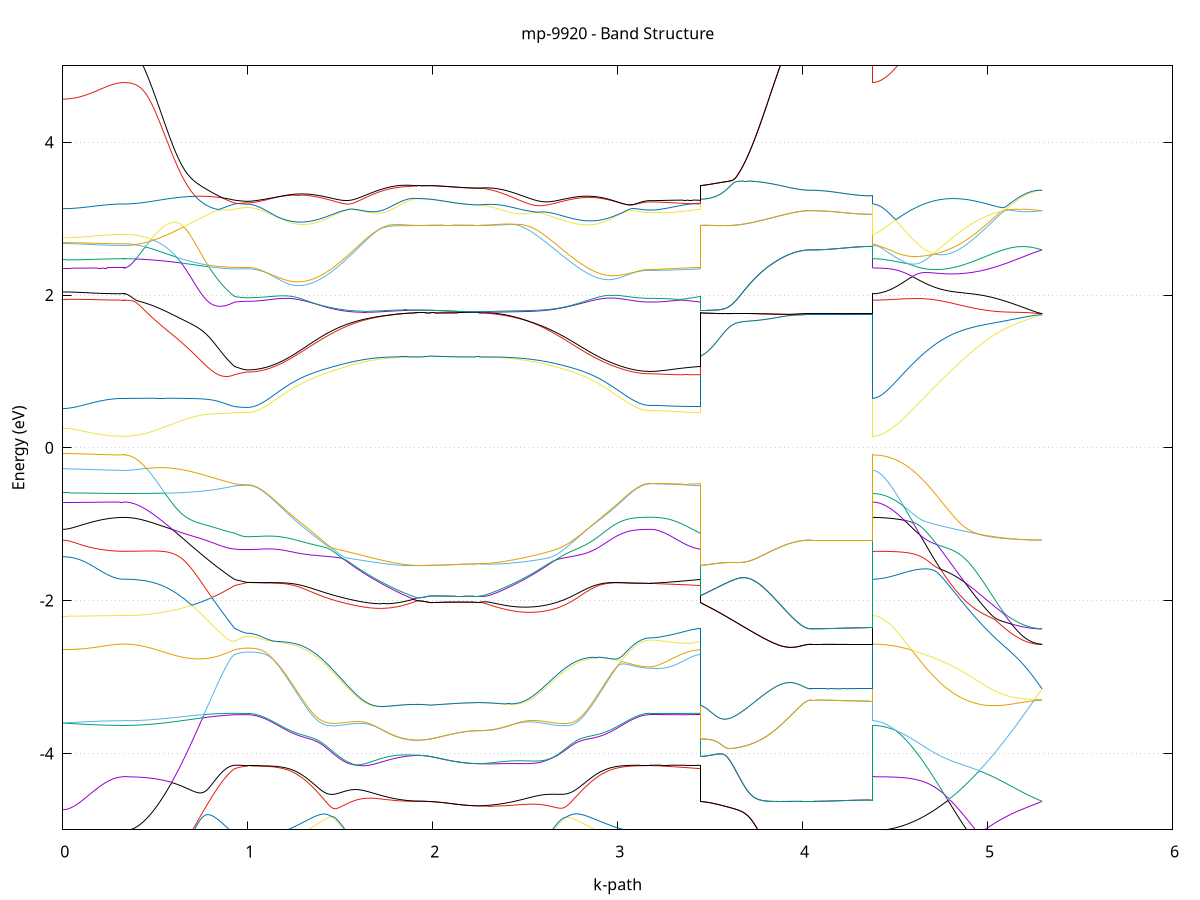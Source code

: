 set title 'mp-9920 - Band Structure'
set xlabel 'k-path'
set ylabel 'Energy (eV)'
set grid y
set yrange [-5:5]
set terminal png size 800,600
set output 'mp-9920_bands_gnuplot.png'
plot '-' using 1:2 with lines notitle, '-' using 1:2 with lines notitle, '-' using 1:2 with lines notitle, '-' using 1:2 with lines notitle, '-' using 1:2 with lines notitle, '-' using 1:2 with lines notitle, '-' using 1:2 with lines notitle, '-' using 1:2 with lines notitle, '-' using 1:2 with lines notitle, '-' using 1:2 with lines notitle, '-' using 1:2 with lines notitle, '-' using 1:2 with lines notitle, '-' using 1:2 with lines notitle, '-' using 1:2 with lines notitle, '-' using 1:2 with lines notitle, '-' using 1:2 with lines notitle, '-' using 1:2 with lines notitle, '-' using 1:2 with lines notitle, '-' using 1:2 with lines notitle, '-' using 1:2 with lines notitle, '-' using 1:2 with lines notitle, '-' using 1:2 with lines notitle, '-' using 1:2 with lines notitle, '-' using 1:2 with lines notitle, '-' using 1:2 with lines notitle, '-' using 1:2 with lines notitle, '-' using 1:2 with lines notitle, '-' using 1:2 with lines notitle, '-' using 1:2 with lines notitle, '-' using 1:2 with lines notitle, '-' using 1:2 with lines notitle, '-' using 1:2 with lines notitle, '-' using 1:2 with lines notitle, '-' using 1:2 with lines notitle, '-' using 1:2 with lines notitle, '-' using 1:2 with lines notitle, '-' using 1:2 with lines notitle, '-' using 1:2 with lines notitle, '-' using 1:2 with lines notitle, '-' using 1:2 with lines notitle, '-' using 1:2 with lines notitle, '-' using 1:2 with lines notitle, '-' using 1:2 with lines notitle, '-' using 1:2 with lines notitle, '-' using 1:2 with lines notitle, '-' using 1:2 with lines notitle, '-' using 1:2 with lines notitle, '-' using 1:2 with lines notitle, '-' using 1:2 with lines notitle, '-' using 1:2 with lines notitle, '-' using 1:2 with lines notitle, '-' using 1:2 with lines notitle, '-' using 1:2 with lines notitle, '-' using 1:2 with lines notitle, '-' using 1:2 with lines notitle, '-' using 1:2 with lines notitle, '-' using 1:2 with lines notitle, '-' using 1:2 with lines notitle, '-' using 1:2 with lines notitle, '-' using 1:2 with lines notitle, '-' using 1:2 with lines notitle, '-' using 1:2 with lines notitle, '-' using 1:2 with lines notitle, '-' using 1:2 with lines notitle, '-' using 1:2 with lines notitle, '-' using 1:2 with lines notitle, '-' using 1:2 with lines notitle, '-' using 1:2 with lines notitle, '-' using 1:2 with lines notitle, '-' using 1:2 with lines notitle, '-' using 1:2 with lines notitle, '-' using 1:2 with lines notitle, '-' using 1:2 with lines notitle, '-' using 1:2 with lines notitle, '-' using 1:2 with lines notitle, '-' using 1:2 with lines notitle, '-' using 1:2 with lines notitle, '-' using 1:2 with lines notitle, '-' using 1:2 with lines notitle, '-' using 1:2 with lines notitle, '-' using 1:2 with lines notitle, '-' using 1:2 with lines notitle, '-' using 1:2 with lines notitle, '-' using 1:2 with lines notitle, '-' using 1:2 with lines notitle, '-' using 1:2 with lines notitle, '-' using 1:2 with lines notitle, '-' using 1:2 with lines notitle, '-' using 1:2 with lines notitle, '-' using 1:2 with lines notitle, '-' using 1:2 with lines notitle, '-' using 1:2 with lines notitle, '-' using 1:2 with lines notitle, '-' using 1:2 with lines notitle, '-' using 1:2 with lines notitle, '-' using 1:2 with lines notitle
0.000000 -33.688127
0.009757 -33.688127
0.019515 -33.688127
0.029272 -33.688127
0.039030 -33.688127
0.048787 -33.688127
0.058545 -33.688127
0.068302 -33.688127
0.078060 -33.688127
0.087817 -33.688227
0.097575 -33.688227
0.107332 -33.688227
0.117090 -33.688227
0.126847 -33.688227
0.136605 -33.688227
0.146362 -33.688227
0.156120 -33.688227
0.165877 -33.688227
0.175635 -33.688227
0.185392 -33.688227
0.195149 -33.688227
0.204907 -33.688227
0.214664 -33.688227
0.224422 -33.688227
0.234179 -33.688227
0.243937 -33.688227
0.253694 -33.688227
0.263452 -33.688227
0.273209 -33.688227
0.282967 -33.688227
0.292724 -33.688227
0.302482 -33.688227
0.312239 -33.688227
0.321997 -33.688227
0.331754 -33.688227
0.331754 -33.688227
0.341712 -33.688227
0.351670 -33.688227
0.361628 -33.688127
0.371585 -33.688127
0.381543 -33.688127
0.391501 -33.688127
0.401459 -33.688127
0.411417 -33.688027
0.421375 -33.688027
0.431332 -33.688027
0.441290 -33.687927
0.451248 -33.687927
0.461206 -33.687827
0.471164 -33.687827
0.481122 -33.687727
0.491080 -33.687727
0.501037 -33.687627
0.510995 -33.687627
0.520953 -33.687527
0.530911 -33.687427
0.540869 -33.687327
0.550827 -33.687327
0.560784 -33.687227
0.570742 -33.687127
0.580700 -33.687027
0.590658 -33.686927
0.600616 -33.686827
0.610574 -33.686727
0.620531 -33.686627
0.630489 -33.686527
0.640447 -33.686427
0.650405 -33.686327
0.660363 -33.686227
0.670321 -33.686127
0.680278 -33.686027
0.690236 -33.685827
0.700194 -33.685727
0.710152 -33.685627
0.720110 -33.685527
0.730068 -33.685327
0.740025 -33.685227
0.749983 -33.685127
0.759941 -33.684927
0.769899 -33.684827
0.779857 -33.684727
0.789815 -33.684527
0.799772 -33.684427
0.809730 -33.684327
0.819688 -33.684127
0.829646 -33.684027
0.839604 -33.683827
0.849562 -33.683727
0.859520 -33.683527
0.869477 -33.683427
0.879435 -33.683227
0.889393 -33.683127
0.899351 -33.682927
0.909309 -33.682827
0.919267 -33.682627
0.929224 -33.682527
0.929224 -33.682527
0.939034 -33.682427
0.948844 -33.682327
0.958654 -33.682327
0.968464 -33.682227
0.978274 -33.682227
0.988084 -33.682127
0.997894 -33.682127
0.997894 -33.682127
1.007892 -33.682127
1.017889 -33.682027
1.027887 -33.682027
1.037884 -33.682027
1.047882 -33.681927
1.057879 -33.681927
1.067877 -33.681827
1.077874 -33.681727
1.087872 -33.681727
1.097870 -33.681627
1.107867 -33.681527
1.117865 -33.681327
1.127862 -33.681227
1.137860 -33.681127
1.147857 -33.681027
1.157855 -33.680827
1.167852 -33.680727
1.177850 -33.680527
1.187847 -33.680327
1.197845 -33.680127
1.207842 -33.680027
1.217840 -33.679827
1.227837 -33.679627
1.237835 -33.679427
1.247833 -33.679127
1.257830 -33.678927
1.267828 -33.678727
1.277825 -33.678527
1.287823 -33.678227
1.297820 -33.678027
1.307818 -33.677727
1.317815 -33.677527
1.327813 -33.677227
1.337810 -33.677027
1.347808 -33.676727
1.357805 -33.676527
1.367803 -33.676227
1.377800 -33.676027
1.387798 -33.675727
1.397796 -33.675527
1.407793 -33.675227
1.417791 -33.675027
1.427788 -33.674827
1.437786 -33.674627
1.447783 -33.674527
1.457781 -33.674427
1.467778 -33.674527
1.477776 -33.674727
1.487773 -33.675127
1.497771 -33.675927
1.507768 -33.676927
1.517766 -33.678127
1.527763 -33.679527
1.537761 -33.680927
1.547759 -33.682327
1.557756 -33.683727
1.567754 -33.685227
1.577751 -33.686627
1.587749 -33.688027
1.597746 -33.689427
1.607744 -33.690827
1.617741 -33.692227
1.627739 -33.693627
1.637736 -33.694927
1.647734 -33.696227
1.657731 -33.697427
1.667729 -33.698627
1.677726 -33.699827
1.687724 -33.701027
1.697722 -33.702127
1.707719 -33.703227
1.717717 -33.704227
1.727714 -33.705227
1.737712 -33.706127
1.747709 -33.707027
1.757707 -33.707927
1.767704 -33.708727
1.777702 -33.709527
1.787699 -33.710227
1.797697 -33.710827
1.807694 -33.711527
1.817692 -33.712027
1.827689 -33.712527
1.837687 -33.713027
1.847685 -33.713427
1.857682 -33.713727
1.867680 -33.714027
1.877677 -33.714327
1.887675 -33.714527
1.897672 -33.714627
1.907670 -33.714727
1.917667 -33.714727
1.917667 -33.714727
1.927477 -33.714727
1.937287 -33.714727
1.947097 -33.714727
1.956907 -33.714727
1.966717 -33.714727
1.976527 -33.714727
1.986337 -33.714727
1.986337 -33.714727
1.995981 -33.714727
2.005626 -33.714727
2.015270 -33.714727
2.024914 -33.714727
2.034558 -33.714727
2.044203 -33.714727
2.053847 -33.714727
2.063491 -33.714727
2.073135 -33.714727
2.082780 -33.714727
2.092424 -33.714727
2.102068 -33.714727
2.111713 -33.714727
2.121357 -33.714727
2.131001 -33.714727
2.140645 -33.714727
2.150290 -33.714727
2.159934 -33.714727
2.169578 -33.714727
2.179222 -33.714727
2.188867 -33.714727
2.198511 -33.714727
2.208155 -33.714727
2.217799 -33.714727
2.227444 -33.714727
2.237088 -33.714727
2.246732 -33.714727
2.256376 -33.714727
2.256376 -33.714727
2.266374 -33.714727
2.276372 -33.714627
2.286369 -33.714527
2.296367 -33.714327
2.306364 -33.714027
2.316362 -33.713727
2.326359 -33.713427
2.336357 -33.713027
2.346354 -33.712527
2.356352 -33.712027
2.366349 -33.711527
2.376347 -33.710827
2.386344 -33.710227
2.396342 -33.709527
2.406340 -33.708727
2.416337 -33.707927
2.426335 -33.707027
2.436332 -33.706127
2.446330 -33.705227
2.456327 -33.704227
2.466325 -33.703227
2.476322 -33.702127
2.486320 -33.701027
2.496317 -33.699827
2.506315 -33.698627
2.516312 -33.697427
2.526310 -33.696227
2.536307 -33.694927
2.546305 -33.693527
2.556303 -33.692227
2.566300 -33.690827
2.576298 -33.689427
2.586295 -33.688027
2.596293 -33.686627
2.606290 -33.685227
2.616288 -33.683727
2.626285 -33.682327
2.636283 -33.680927
2.646280 -33.679527
2.656278 -33.678127
2.666275 -33.676927
2.676273 -33.675927
2.686270 -33.675127
2.696268 -33.674727
2.706266 -33.674527
2.716263 -33.674427
2.726261 -33.674527
2.736258 -33.674627
2.746256 -33.674827
2.756253 -33.675027
2.766251 -33.675327
2.776248 -33.675527
2.786246 -33.675727
2.796243 -33.676027
2.806241 -33.676227
2.816238 -33.676527
2.826236 -33.676727
2.836233 -33.677027
2.846231 -33.677327
2.856229 -33.677527
2.866226 -33.677727
2.876224 -33.678027
2.886221 -33.678227
2.896219 -33.678527
2.906216 -33.678727
2.916214 -33.678927
2.926211 -33.679127
2.936209 -33.679427
2.946206 -33.679627
2.956204 -33.679827
2.966201 -33.680027
2.976199 -33.680127
2.986196 -33.680327
2.996194 -33.680527
3.006192 -33.680727
3.016189 -33.680827
3.026187 -33.681027
3.036184 -33.681127
3.046182 -33.681227
3.056179 -33.681327
3.066177 -33.681527
3.076174 -33.681627
3.086172 -33.681727
3.096169 -33.681727
3.106167 -33.681827
3.116164 -33.681927
3.126162 -33.681927
3.136159 -33.682027
3.146157 -33.682027
3.156155 -33.682027
3.166152 -33.682027
3.176150 -33.682127
3.176150 -33.682127
3.185794 -33.682127
3.195438 -33.682127
3.205082 -33.682127
3.214727 -33.682127
3.224371 -33.682127
3.234015 -33.682127
3.243659 -33.682127
3.253304 -33.682227
3.262948 -33.682227
3.272592 -33.682227
3.282237 -33.682227
3.291881 -33.682227
3.301525 -33.682227
3.311169 -33.682327
3.320814 -33.682327
3.330458 -33.682327
3.340102 -33.682327
3.349746 -33.682327
3.359391 -33.682327
3.369035 -33.682327
3.378679 -33.682327
3.388323 -33.682427
3.397968 -33.682427
3.407612 -33.682427
3.417256 -33.682427
3.426900 -33.682427
3.436545 -33.682427
3.446189 -33.682527
3.446189 -33.714727
3.456147 -33.714727
3.466105 -33.714727
3.476062 -33.714727
3.486020 -33.714727
3.495978 -33.714727
3.505936 -33.714727
3.515894 -33.714827
3.525852 -33.714827
3.535810 -33.714827
3.545767 -33.714827
3.555725 -33.714827
3.565683 -33.714827
3.575641 -33.714827
3.585599 -33.714827
3.595557 -33.714827
3.605514 -33.714827
3.615472 -33.714827
3.625430 -33.714827
3.635388 -33.714827
3.645346 -33.714827
3.655304 -33.714927
3.665261 -33.714927
3.675219 -33.714927
3.685177 -33.714927
3.695135 -33.714927
3.705093 -33.714927
3.715051 -33.714927
3.725008 -33.714927
3.734966 -33.714927
3.744924 -33.714927
3.754882 -33.715027
3.764840 -33.715027
3.774798 -33.715027
3.784755 -33.715027
3.794713 -33.715027
3.804671 -33.715027
3.814629 -33.715027
3.824587 -33.715027
3.834545 -33.715027
3.844502 -33.715027
3.854460 -33.715027
3.864418 -33.715027
3.874376 -33.715127
3.884334 -33.715127
3.894292 -33.715127
3.904250 -33.715127
3.914207 -33.715127
3.924165 -33.715127
3.934123 -33.715127
3.944081 -33.715127
3.954039 -33.715127
3.963997 -33.715127
3.973954 -33.715127
3.983912 -33.715127
3.993870 -33.715127
4.003828 -33.715127
4.013786 -33.715127
4.023744 -33.715127
4.033701 -33.715127
4.043659 -33.715127
4.043659 -33.715127
4.053417 -33.715127
4.063174 -33.715127
4.072932 -33.715127
4.082689 -33.715127
4.092447 -33.715127
4.102204 -33.715127
4.111962 -33.715127
4.121719 -33.715127
4.131476 -33.715127
4.141234 -33.715127
4.150991 -33.715127
4.160749 -33.715127
4.170506 -33.715127
4.180264 -33.715127
4.190021 -33.715127
4.199779 -33.715127
4.209536 -33.715127
4.219294 -33.715127
4.229051 -33.715127
4.238809 -33.715127
4.248566 -33.715127
4.258324 -33.715127
4.268081 -33.715127
4.277839 -33.715127
4.287596 -33.715127
4.297354 -33.715127
4.307111 -33.715127
4.316869 -33.715127
4.326626 -33.715127
4.336383 -33.715127
4.346141 -33.715127
4.355898 -33.715127
4.365656 -33.715127
4.375413 -33.715127
4.375413 -33.688227
4.385411 -33.688227
4.395408 -33.688127
4.405406 -33.688127
4.415403 -33.688127
4.425401 -33.688027
4.435399 -33.687927
4.445396 -33.687927
4.455394 -33.687827
4.465391 -33.687727
4.475389 -33.687627
4.485386 -33.687427
4.495384 -33.687327
4.505381 -33.687227
4.515379 -33.687027
4.525376 -33.686827
4.535374 -33.686727
4.545371 -33.686527
4.555369 -33.686327
4.565366 -33.686127
4.575364 -33.685827
4.585362 -33.685627
4.595359 -33.685427
4.605357 -33.685127
4.615354 -33.684927
4.625352 -33.684627
4.635349 -33.684327
4.645347 -33.684127
4.655344 -33.683827
4.665342 -33.683527
4.675339 -33.683227
4.685337 -33.682927
4.695334 -33.682527
4.705332 -33.682227
4.715329 -33.681927
4.725327 -33.681627
4.735325 -33.681227
4.745322 -33.680927
4.755320 -33.680527
4.765317 -33.680227
4.775315 -33.679827
4.785312 -33.679427
4.795310 -33.679127
4.805307 -33.678727
4.815305 -33.678327
4.825302 -33.678027
4.835300 -33.677627
4.845297 -33.677227
4.855295 -33.676927
4.865293 -33.677427
4.875290 -33.678527
4.885288 -33.679727
4.895285 -33.680927
4.905283 -33.682227
4.915280 -33.683527
4.925278 -33.684827
4.935275 -33.686227
4.945273 -33.687527
4.955270 -33.688927
4.965268 -33.690227
4.975265 -33.691527
4.985263 -33.692827
4.995260 -33.694127
5.005258 -33.695427
5.015256 -33.696627
5.025253 -33.697927
5.035251 -33.699027
5.045248 -33.700227
5.055246 -33.701327
5.065243 -33.702427
5.075241 -33.703527
5.085238 -33.704527
5.095236 -33.705527
5.105233 -33.706427
5.115231 -33.707327
5.125228 -33.708227
5.135226 -33.709027
5.145223 -33.709727
5.155221 -33.710527
5.165219 -33.711127
5.175216 -33.711727
5.185214 -33.712327
5.195211 -33.712827
5.205209 -33.713327
5.215206 -33.713727
5.225204 -33.714127
5.235201 -33.714427
5.245199 -33.714727
5.255196 -33.714927
5.265194 -33.715027
5.275191 -33.715127
5.285189 -33.715127
5.295186 -33.715127
e
0.000000 -33.675827
0.009757 -33.675827
0.019515 -33.675827
0.029272 -33.675827
0.039030 -33.675827
0.048787 -33.675827
0.058545 -33.675827
0.068302 -33.675827
0.078060 -33.675827
0.087817 -33.675827
0.097575 -33.675827
0.107332 -33.675827
0.117090 -33.675827
0.126847 -33.675827
0.136605 -33.675827
0.146362 -33.675827
0.156120 -33.675827
0.165877 -33.675827
0.175635 -33.675827
0.185392 -33.675827
0.195149 -33.675827
0.204907 -33.675827
0.214664 -33.675827
0.224422 -33.675827
0.234179 -33.675827
0.243937 -33.675827
0.253694 -33.675827
0.263452 -33.675827
0.273209 -33.675827
0.282967 -33.675827
0.292724 -33.675827
0.302482 -33.675827
0.312239 -33.675827
0.321997 -33.675827
0.331754 -33.675827
0.331754 -33.675827
0.341712 -33.675827
0.351670 -33.675827
0.361628 -33.675927
0.371585 -33.675927
0.381543 -33.675927
0.391501 -33.675927
0.401459 -33.675927
0.411417 -33.676027
0.421375 -33.676027
0.431332 -33.676027
0.441290 -33.676127
0.451248 -33.676127
0.461206 -33.676227
0.471164 -33.676227
0.481122 -33.676327
0.491080 -33.676327
0.501037 -33.676427
0.510995 -33.676527
0.520953 -33.676527
0.530911 -33.676627
0.540869 -33.676727
0.550827 -33.676827
0.560784 -33.676827
0.570742 -33.676927
0.580700 -33.677027
0.590658 -33.677127
0.600616 -33.677227
0.610574 -33.677327
0.620531 -33.677427
0.630489 -33.677527
0.640447 -33.677627
0.650405 -33.677727
0.660363 -33.677827
0.670321 -33.678027
0.680278 -33.678127
0.690236 -33.678227
0.700194 -33.678327
0.710152 -33.678427
0.720110 -33.678627
0.730068 -33.678727
0.740025 -33.678827
0.749983 -33.679027
0.759941 -33.679127
0.769899 -33.679227
0.779857 -33.679427
0.789815 -33.679527
0.799772 -33.679727
0.809730 -33.679827
0.819688 -33.680027
0.829646 -33.680127
0.839604 -33.680327
0.849562 -33.680427
0.859520 -33.680527
0.869477 -33.680727
0.879435 -33.680927
0.889393 -33.681027
0.899351 -33.681227
0.909309 -33.681327
0.919267 -33.681527
0.929224 -33.681627
0.929224 -33.681627
0.939034 -33.681727
0.948844 -33.681727
0.958654 -33.681827
0.968464 -33.681927
0.978274 -33.681927
0.988084 -33.682027
0.997894 -33.682027
0.997894 -33.682027
1.007892 -33.682027
1.017889 -33.682027
1.027887 -33.682027
1.037884 -33.681927
1.047882 -33.681927
1.057879 -33.681827
1.067877 -33.681827
1.077874 -33.681727
1.087872 -33.681627
1.097870 -33.681527
1.107867 -33.681427
1.117865 -33.681327
1.127862 -33.681227
1.137860 -33.681127
1.147857 -33.680927
1.157855 -33.680827
1.167852 -33.680627
1.177850 -33.680527
1.187847 -33.680327
1.197845 -33.680127
1.207842 -33.679927
1.217840 -33.679727
1.227837 -33.679527
1.237835 -33.679327
1.247833 -33.679127
1.257830 -33.678927
1.267828 -33.678727
1.277825 -33.678427
1.287823 -33.678227
1.297820 -33.678027
1.307818 -33.677727
1.317815 -33.677527
1.327813 -33.677227
1.337810 -33.677027
1.347808 -33.676727
1.357805 -33.676527
1.367803 -33.676227
1.377800 -33.676027
1.387798 -33.675727
1.397796 -33.675527
1.407793 -33.675227
1.417791 -33.675027
1.427788 -33.674827
1.437786 -33.674627
1.447783 -33.674527
1.457781 -33.674427
1.467778 -33.674527
1.477776 -33.674727
1.487773 -33.675127
1.497771 -33.675927
1.507768 -33.676927
1.517766 -33.678127
1.527763 -33.679527
1.537761 -33.680927
1.547759 -33.682327
1.557756 -33.683727
1.567754 -33.685227
1.577751 -33.686627
1.587749 -33.688027
1.597746 -33.689427
1.607744 -33.690827
1.617741 -33.692227
1.627739 -33.693527
1.637736 -33.694927
1.647734 -33.696127
1.657731 -33.697427
1.667729 -33.698627
1.677726 -33.699827
1.687724 -33.701027
1.697722 -33.702127
1.707719 -33.703227
1.717717 -33.704227
1.727714 -33.705227
1.737712 -33.706127
1.747709 -33.707027
1.757707 -33.707927
1.767704 -33.708727
1.777702 -33.709527
1.787699 -33.710227
1.797697 -33.710827
1.807694 -33.711427
1.817692 -33.712027
1.827689 -33.712527
1.837687 -33.713027
1.847685 -33.713427
1.857682 -33.713727
1.867680 -33.714027
1.877677 -33.714327
1.887675 -33.714527
1.897672 -33.714627
1.907670 -33.714727
1.917667 -33.714727
1.917667 -33.714727
1.927477 -33.714727
1.937287 -33.714727
1.947097 -33.714727
1.956907 -33.714727
1.966717 -33.714727
1.976527 -33.714727
1.986337 -33.714727
1.986337 -33.714727
1.995981 -33.714727
2.005626 -33.714727
2.015270 -33.714727
2.024914 -33.714727
2.034558 -33.714727
2.044203 -33.714727
2.053847 -33.714727
2.063491 -33.714727
2.073135 -33.714727
2.082780 -33.714727
2.092424 -33.714727
2.102068 -33.714727
2.111713 -33.714727
2.121357 -33.714727
2.131001 -33.714727
2.140645 -33.714727
2.150290 -33.714727
2.159934 -33.714727
2.169578 -33.714727
2.179222 -33.714727
2.188867 -33.714727
2.198511 -33.714727
2.208155 -33.714727
2.217799 -33.714727
2.227444 -33.714727
2.237088 -33.714727
2.246732 -33.714727
2.256376 -33.714727
2.256376 -33.714727
2.266374 -33.714727
2.276372 -33.714627
2.286369 -33.714527
2.296367 -33.714327
2.306364 -33.714027
2.316362 -33.713727
2.326359 -33.713427
2.336357 -33.713027
2.346354 -33.712527
2.356352 -33.712027
2.366349 -33.711427
2.376347 -33.710827
2.386344 -33.710227
2.396342 -33.709527
2.406340 -33.708727
2.416337 -33.707927
2.426335 -33.707027
2.436332 -33.706127
2.446330 -33.705227
2.456327 -33.704227
2.466325 -33.703227
2.476322 -33.702127
2.486320 -33.701027
2.496317 -33.699827
2.506315 -33.698627
2.516312 -33.697427
2.526310 -33.696127
2.536307 -33.694927
2.546305 -33.693527
2.556303 -33.692227
2.566300 -33.690827
2.576298 -33.689427
2.586295 -33.688027
2.596293 -33.686627
2.606290 -33.685227
2.616288 -33.683727
2.626285 -33.682327
2.636283 -33.680827
2.646280 -33.679427
2.656278 -33.678127
2.666275 -33.676927
2.676273 -33.675927
2.686270 -33.675127
2.696268 -33.674727
2.706266 -33.674527
2.716263 -33.674427
2.726261 -33.674527
2.736258 -33.674627
2.746256 -33.674827
2.756253 -33.675027
2.766251 -33.675227
2.776248 -33.675527
2.786246 -33.675727
2.796243 -33.675927
2.806241 -33.676227
2.816238 -33.676527
2.826236 -33.676727
2.836233 -33.677027
2.846231 -33.677227
2.856229 -33.677527
2.866226 -33.677727
2.876224 -33.678027
2.886221 -33.678227
2.896219 -33.678427
2.906216 -33.678727
2.916214 -33.678927
2.926211 -33.679127
2.936209 -33.679327
2.946206 -33.679527
2.956204 -33.679727
2.966201 -33.679927
2.976199 -33.680127
2.986196 -33.680327
2.996194 -33.680527
3.006192 -33.680627
3.016189 -33.680827
3.026187 -33.680927
3.036184 -33.681127
3.046182 -33.681227
3.056179 -33.681327
3.066177 -33.681427
3.076174 -33.681527
3.086172 -33.681627
3.096169 -33.681727
3.106167 -33.681827
3.116164 -33.681827
3.126162 -33.681927
3.136159 -33.682027
3.146157 -33.682027
3.156155 -33.682027
3.166152 -33.682027
3.176150 -33.682027
3.176150 -33.682027
3.185794 -33.682027
3.195438 -33.682027
3.205082 -33.682027
3.214727 -33.682027
3.224371 -33.682027
3.234015 -33.682027
3.243659 -33.681927
3.253304 -33.681927
3.262948 -33.681927
3.272592 -33.681927
3.282237 -33.681927
3.291881 -33.681927
3.301525 -33.681827
3.311169 -33.681827
3.320814 -33.681827
3.330458 -33.681827
3.340102 -33.681827
3.349746 -33.681827
3.359391 -33.681827
3.369035 -33.681727
3.378679 -33.681727
3.388323 -33.681727
3.397968 -33.681727
3.407612 -33.681727
3.417256 -33.681727
3.426900 -33.681627
3.436545 -33.681627
3.446189 -33.681627
3.446189 -33.714727
3.456147 -33.714727
3.466105 -33.714727
3.476062 -33.714727
3.486020 -33.714727
3.495978 -33.714727
3.505936 -33.714727
3.515894 -33.714827
3.525852 -33.714827
3.535810 -33.714827
3.545767 -33.714827
3.555725 -33.714827
3.565683 -33.714827
3.575641 -33.714827
3.585599 -33.714827
3.595557 -33.714827
3.605514 -33.714827
3.615472 -33.714827
3.625430 -33.714827
3.635388 -33.714827
3.645346 -33.714827
3.655304 -33.714927
3.665261 -33.714927
3.675219 -33.714927
3.685177 -33.714927
3.695135 -33.714927
3.705093 -33.714927
3.715051 -33.714927
3.725008 -33.714927
3.734966 -33.714927
3.744924 -33.714927
3.754882 -33.715027
3.764840 -33.715027
3.774798 -33.715027
3.784755 -33.715027
3.794713 -33.715027
3.804671 -33.715027
3.814629 -33.715027
3.824587 -33.715027
3.834545 -33.715027
3.844502 -33.715027
3.854460 -33.715027
3.864418 -33.715027
3.874376 -33.715127
3.884334 -33.715127
3.894292 -33.715127
3.904250 -33.715127
3.914207 -33.715127
3.924165 -33.715127
3.934123 -33.715127
3.944081 -33.715127
3.954039 -33.715127
3.963997 -33.715127
3.973954 -33.715127
3.983912 -33.715127
3.993870 -33.715127
4.003828 -33.715127
4.013786 -33.715127
4.023744 -33.715127
4.033701 -33.715127
4.043659 -33.715127
4.043659 -33.715127
4.053417 -33.715127
4.063174 -33.715127
4.072932 -33.715127
4.082689 -33.715127
4.092447 -33.715127
4.102204 -33.715127
4.111962 -33.715127
4.121719 -33.715127
4.131476 -33.715127
4.141234 -33.715127
4.150991 -33.715127
4.160749 -33.715127
4.170506 -33.715127
4.180264 -33.715127
4.190021 -33.715127
4.199779 -33.715127
4.209536 -33.715127
4.219294 -33.715127
4.229051 -33.715127
4.238809 -33.715127
4.248566 -33.715127
4.258324 -33.715127
4.268081 -33.715127
4.277839 -33.715127
4.287596 -33.715127
4.297354 -33.715127
4.307111 -33.715127
4.316869 -33.715127
4.326626 -33.715127
4.336383 -33.715127
4.346141 -33.715127
4.355898 -33.715127
4.365656 -33.715127
4.375413 -33.715127
4.375413 -33.675827
4.385411 -33.675827
4.395408 -33.675827
4.405406 -33.675827
4.415403 -33.675827
4.425401 -33.675727
4.435399 -33.675727
4.445396 -33.675727
4.455394 -33.675627
4.465391 -33.675527
4.475389 -33.675527
4.485386 -33.675427
4.495384 -33.675327
4.505381 -33.675227
4.515379 -33.675227
4.525376 -33.675127
4.535374 -33.675027
4.545371 -33.674827
4.555369 -33.674727
4.565366 -33.674627
4.575364 -33.674527
4.585362 -33.674427
4.595359 -33.674227
4.605357 -33.674127
4.615354 -33.674027
4.625352 -33.673927
4.635349 -33.673727
4.645347 -33.673627
4.655344 -33.673527
4.665342 -33.673327
4.675339 -33.673227
4.685337 -33.673127
4.695334 -33.673027
4.705332 -33.672927
4.715329 -33.672827
4.725327 -33.672727
4.735325 -33.672627
4.745322 -33.672627
4.755320 -33.672627
4.765317 -33.672627
4.775315 -33.672627
4.785312 -33.672827
4.795310 -33.673027
4.805307 -33.673327
4.815305 -33.673627
4.825302 -33.674127
4.835300 -33.674827
4.845297 -33.675527
4.855295 -33.676427
4.865293 -33.676527
4.875290 -33.676127
4.885288 -33.675827
4.895285 -33.676227
4.905283 -33.677727
4.915280 -33.679327
4.925278 -33.680827
4.935275 -33.682427
4.945273 -33.683927
4.955270 -33.685527
4.965268 -33.687027
4.975265 -33.688427
4.985263 -33.689927
4.995260 -33.691327
5.005258 -33.692727
5.015256 -33.694127
5.025253 -33.695427
5.035251 -33.696727
5.045248 -33.698027
5.055246 -33.699227
5.065243 -33.700427
5.075241 -33.701627
5.085238 -33.702727
5.095236 -33.703827
5.105233 -33.704827
5.115231 -33.705827
5.125228 -33.706727
5.135226 -33.707627
5.145223 -33.708527
5.155221 -33.709327
5.165219 -33.710127
5.175216 -33.710827
5.185214 -33.711427
5.195211 -33.712027
5.205209 -33.712627
5.215206 -33.713127
5.225204 -33.713527
5.235201 -33.713927
5.245199 -33.714227
5.255196 -33.714527
5.265194 -33.714827
5.275191 -33.714927
5.285189 -33.715127
5.295186 -33.715127
e
0.000000 -33.620627
0.009757 -33.620627
0.019515 -33.620727
0.029272 -33.620727
0.039030 -33.620727
0.048787 -33.620727
0.058545 -33.620727
0.068302 -33.620727
0.078060 -33.620727
0.087817 -33.620727
0.097575 -33.620727
0.107332 -33.620727
0.117090 -33.620727
0.126847 -33.620727
0.136605 -33.620727
0.146362 -33.620727
0.156120 -33.620727
0.165877 -33.620727
0.175635 -33.620727
0.185392 -33.620727
0.195149 -33.620727
0.204907 -33.620727
0.214664 -33.620727
0.224422 -33.620727
0.234179 -33.620727
0.243937 -33.620727
0.253694 -33.620727
0.263452 -33.620727
0.273209 -33.620727
0.282967 -33.620727
0.292724 -33.620727
0.302482 -33.620727
0.312239 -33.620727
0.321997 -33.620727
0.331754 -33.620727
0.331754 -33.620727
0.341712 -33.620727
0.351670 -33.620727
0.361628 -33.620727
0.371585 -33.620727
0.381543 -33.620727
0.391501 -33.620627
0.401459 -33.620627
0.411417 -33.620627
0.421375 -33.620627
0.431332 -33.620627
0.441290 -33.620627
0.451248 -33.620627
0.461206 -33.620627
0.471164 -33.620627
0.481122 -33.620527
0.491080 -33.620527
0.501037 -33.620527
0.510995 -33.620527
0.520953 -33.620527
0.530911 -33.620527
0.540869 -33.620427
0.550827 -33.620427
0.560784 -33.620427
0.570742 -33.620427
0.580700 -33.620427
0.590658 -33.620327
0.600616 -33.620327
0.610574 -33.620327
0.620531 -33.620327
0.630489 -33.620227
0.640447 -33.620227
0.650405 -33.620227
0.660363 -33.620127
0.670321 -33.620127
0.680278 -33.620127
0.690236 -33.620027
0.700194 -33.620027
0.710152 -33.620027
0.720110 -33.619927
0.730068 -33.619927
0.740025 -33.619927
0.749983 -33.619827
0.759941 -33.619827
0.769899 -33.619827
0.779857 -33.619727
0.789815 -33.619727
0.799772 -33.619727
0.809730 -33.619627
0.819688 -33.619627
0.829646 -33.619627
0.839604 -33.619527
0.849562 -33.619527
0.859520 -33.619527
0.869477 -33.619427
0.879435 -33.619427
0.889393 -33.619327
0.899351 -33.619327
0.909309 -33.619327
0.919267 -33.619227
0.929224 -33.619227
0.929224 -33.619227
0.939034 -33.619227
0.948844 -33.619227
0.958654 -33.619127
0.968464 -33.619127
0.978274 -33.619127
0.988084 -33.619127
0.997894 -33.619127
0.997894 -33.619127
1.007892 -33.619127
1.017889 -33.619227
1.027887 -33.619327
1.037884 -33.619527
1.047882 -33.619827
1.057879 -33.620127
1.067877 -33.620527
1.077874 -33.620927
1.087872 -33.621327
1.097870 -33.621927
1.107867 -33.622427
1.117865 -33.623127
1.127862 -33.623727
1.137860 -33.624527
1.147857 -33.625227
1.157855 -33.626127
1.167852 -33.626927
1.177850 -33.627927
1.187847 -33.628827
1.197845 -33.629827
1.207842 -33.630927
1.217840 -33.632027
1.227837 -33.633127
1.237835 -33.634327
1.247833 -33.635527
1.257830 -33.636827
1.267828 -33.638027
1.277825 -33.639427
1.287823 -33.640727
1.297820 -33.642127
1.307818 -33.643527
1.317815 -33.644927
1.327813 -33.646327
1.337810 -33.647827
1.347808 -33.649327
1.357805 -33.650827
1.367803 -33.652327
1.377800 -33.653927
1.387798 -33.655427
1.397796 -33.656927
1.407793 -33.658527
1.417791 -33.660027
1.427788 -33.661627
1.437786 -33.663127
1.447783 -33.664527
1.457781 -33.665927
1.467778 -33.667227
1.477776 -33.668427
1.487773 -33.669227
1.497771 -33.669827
1.507768 -33.670127
1.517766 -33.670227
1.527763 -33.670127
1.537761 -33.670027
1.547759 -33.669927
1.557756 -33.669727
1.567754 -33.669527
1.577751 -33.669227
1.587749 -33.669027
1.597746 -33.668827
1.607744 -33.668627
1.617741 -33.668327
1.627739 -33.668127
1.637736 -33.667927
1.647734 -33.667727
1.657731 -33.667427
1.667729 -33.667227
1.677726 -33.667027
1.687724 -33.666827
1.697722 -33.666627
1.707719 -33.666427
1.717717 -33.666227
1.727714 -33.666127
1.737712 -33.665927
1.747709 -33.665727
1.757707 -33.665627
1.767704 -33.665427
1.777702 -33.665327
1.787699 -33.665227
1.797697 -33.665127
1.807694 -33.664927
1.817692 -33.664827
1.827689 -33.664727
1.837687 -33.664727
1.847685 -33.664627
1.857682 -33.664527
1.867680 -33.664527
1.877677 -33.664427
1.887675 -33.664427
1.897672 -33.664427
1.907670 -33.664327
1.917667 -33.664327
1.917667 -33.664327
1.927477 -33.664327
1.937287 -33.664327
1.947097 -33.664327
1.956907 -33.664327
1.966717 -33.664327
1.976527 -33.664327
1.986337 -33.664327
1.986337 -33.664327
1.995981 -33.664327
2.005626 -33.664327
2.015270 -33.664327
2.024914 -33.664327
2.034558 -33.664327
2.044203 -33.664327
2.053847 -33.664327
2.063491 -33.664327
2.073135 -33.664327
2.082780 -33.664327
2.092424 -33.664327
2.102068 -33.664327
2.111713 -33.664327
2.121357 -33.664327
2.131001 -33.664327
2.140645 -33.664327
2.150290 -33.664327
2.159934 -33.664327
2.169578 -33.664327
2.179222 -33.664327
2.188867 -33.664327
2.198511 -33.664327
2.208155 -33.664327
2.217799 -33.664327
2.227444 -33.664327
2.237088 -33.664327
2.246732 -33.664327
2.256376 -33.664327
2.256376 -33.664327
2.266374 -33.664427
2.276372 -33.664427
2.286369 -33.664427
2.296367 -33.664427
2.306364 -33.664527
2.316362 -33.664527
2.326359 -33.664627
2.336357 -33.664727
2.346354 -33.664827
2.356352 -33.664827
2.366349 -33.664927
2.376347 -33.665127
2.386344 -33.665227
2.396342 -33.665327
2.406340 -33.665427
2.416337 -33.665627
2.426335 -33.665727
2.436332 -33.665927
2.446330 -33.666127
2.456327 -33.666327
2.466325 -33.666427
2.476322 -33.666627
2.486320 -33.666827
2.496317 -33.667027
2.506315 -33.667227
2.516312 -33.667527
2.526310 -33.667727
2.536307 -33.667927
2.546305 -33.668127
2.556303 -33.668327
2.566300 -33.668627
2.576298 -33.668827
2.586295 -33.669027
2.596293 -33.669227
2.606290 -33.669527
2.616288 -33.669727
2.626285 -33.669927
2.636283 -33.670027
2.646280 -33.670127
2.656278 -33.670227
2.666275 -33.670127
2.676273 -33.669827
2.686270 -33.669227
2.696268 -33.668427
2.706266 -33.667227
2.716263 -33.665927
2.726261 -33.664527
2.736258 -33.663127
2.746256 -33.661627
2.756253 -33.660027
2.766251 -33.658527
2.776248 -33.657027
2.786246 -33.655427
2.796243 -33.653927
2.806241 -33.652327
2.816238 -33.650827
2.826236 -33.649327
2.836233 -33.647827
2.846231 -33.646327
2.856229 -33.644927
2.866226 -33.643527
2.876224 -33.642127
2.886221 -33.640727
2.896219 -33.639327
2.906216 -33.638027
2.916214 -33.636827
2.926211 -33.635527
2.936209 -33.634327
2.946206 -33.633127
2.956204 -33.632027
2.966201 -33.630927
2.976199 -33.629827
2.986196 -33.628827
2.996194 -33.627927
3.006192 -33.626927
3.016189 -33.626127
3.026187 -33.625327
3.036184 -33.624527
3.046182 -33.623727
3.056179 -33.623127
3.066177 -33.622427
3.076174 -33.621927
3.086172 -33.621327
3.096169 -33.620927
3.106167 -33.620527
3.116164 -33.620127
3.126162 -33.619827
3.136159 -33.619527
3.146157 -33.619327
3.156155 -33.619227
3.166152 -33.619127
3.176150 -33.619127
3.176150 -33.619127
3.185794 -33.619127
3.195438 -33.619127
3.205082 -33.619127
3.214727 -33.619127
3.224371 -33.619127
3.234015 -33.619127
3.243659 -33.619127
3.253304 -33.619127
3.262948 -33.619127
3.272592 -33.619127
3.282237 -33.619127
3.291881 -33.619127
3.301525 -33.619127
3.311169 -33.619127
3.320814 -33.619127
3.330458 -33.619127
3.340102 -33.619227
3.349746 -33.619227
3.359391 -33.619227
3.369035 -33.619227
3.378679 -33.619227
3.388323 -33.619227
3.397968 -33.619227
3.407612 -33.619227
3.417256 -33.619227
3.426900 -33.619227
3.436545 -33.619227
3.446189 -33.619227
3.446189 -33.664327
3.456147 -33.664327
3.466105 -33.664327
3.476062 -33.664327
3.486020 -33.664327
3.495978 -33.664327
3.505936 -33.664327
3.515894 -33.664327
3.525852 -33.664327
3.535810 -33.664327
3.545767 -33.664327
3.555725 -33.664327
3.565683 -33.664327
3.575641 -33.664327
3.585599 -33.664327
3.595557 -33.664327
3.605514 -33.664327
3.615472 -33.664327
3.625430 -33.664327
3.635388 -33.664327
3.645346 -33.664327
3.655304 -33.664327
3.665261 -33.664327
3.675219 -33.664227
3.685177 -33.664227
3.695135 -33.664227
3.705093 -33.664227
3.715051 -33.664227
3.725008 -33.664227
3.734966 -33.664227
3.744924 -33.664227
3.754882 -33.664227
3.764840 -33.664227
3.774798 -33.664227
3.784755 -33.664227
3.794713 -33.664227
3.804671 -33.664227
3.814629 -33.664227
3.824587 -33.664127
3.834545 -33.664127
3.844502 -33.664127
3.854460 -33.664127
3.864418 -33.664127
3.874376 -33.664127
3.884334 -33.664127
3.894292 -33.664127
3.904250 -33.664127
3.914207 -33.664127
3.924165 -33.664127
3.934123 -33.664127
3.944081 -33.664127
3.954039 -33.664127
3.963997 -33.664127
3.973954 -33.664127
3.983912 -33.664127
3.993870 -33.664127
4.003828 -33.664127
4.013786 -33.664127
4.023744 -33.664127
4.033701 -33.664127
4.043659 -33.664127
4.043659 -33.664127
4.053417 -33.664127
4.063174 -33.664127
4.072932 -33.664127
4.082689 -33.664127
4.092447 -33.664127
4.102204 -33.664127
4.111962 -33.664127
4.121719 -33.664127
4.131476 -33.664127
4.141234 -33.664127
4.150991 -33.664127
4.160749 -33.664127
4.170506 -33.664127
4.180264 -33.664127
4.190021 -33.664127
4.199779 -33.664127
4.209536 -33.664127
4.219294 -33.664127
4.229051 -33.664127
4.238809 -33.664127
4.248566 -33.664127
4.258324 -33.664127
4.268081 -33.664127
4.277839 -33.664127
4.287596 -33.664127
4.297354 -33.664127
4.307111 -33.664127
4.316869 -33.664127
4.326626 -33.664127
4.336383 -33.664127
4.346141 -33.664127
4.355898 -33.664127
4.365656 -33.664127
4.375413 -33.664127
4.375413 -33.620727
4.385411 -33.620727
4.395408 -33.620827
4.405406 -33.620927
4.415403 -33.621127
4.425401 -33.621327
4.435399 -33.621627
4.445396 -33.622027
4.455394 -33.622427
4.465391 -33.622827
4.475389 -33.623427
4.485386 -33.623927
4.495384 -33.624527
4.505381 -33.625227
4.515379 -33.625927
4.525376 -33.626627
4.535374 -33.627427
4.545371 -33.628327
4.555369 -33.629227
4.565366 -33.630127
4.575364 -33.631127
4.585362 -33.632127
4.595359 -33.633227
4.605357 -33.634327
4.615354 -33.635427
4.625352 -33.636527
4.635349 -33.637727
4.645347 -33.639027
4.655344 -33.640227
4.665342 -33.641527
4.675339 -33.642827
4.685337 -33.644127
4.695334 -33.645427
4.705332 -33.646827
4.715329 -33.648227
4.725327 -33.649527
4.735325 -33.650927
4.745322 -33.652227
4.755320 -33.653627
4.765317 -33.654927
4.775315 -33.656327
4.785312 -33.657927
4.795310 -33.659527
4.805307 -33.661227
4.815305 -33.662827
4.825302 -33.664527
4.835300 -33.666127
4.845297 -33.667827
4.855295 -33.669427
4.865293 -33.671127
4.875290 -33.672727
4.885288 -33.674227
4.895285 -33.675127
4.905283 -33.674927
4.915280 -33.674527
4.925278 -33.674227
4.935275 -33.673827
4.945273 -33.673427
4.955270 -33.673127
4.965268 -33.672727
4.975265 -33.672327
4.985263 -33.672027
4.995260 -33.671627
5.005258 -33.671327
5.015256 -33.670927
5.025253 -33.670627
5.035251 -33.670327
5.045248 -33.669927
5.055246 -33.669627
5.065243 -33.669327
5.075241 -33.669027
5.085238 -33.668727
5.095236 -33.668427
5.105233 -33.668127
5.115231 -33.667827
5.125228 -33.667527
5.135226 -33.667227
5.145223 -33.667027
5.155221 -33.666727
5.165219 -33.666527
5.175216 -33.666227
5.185214 -33.666027
5.195211 -33.665827
5.205209 -33.665627
5.215206 -33.665427
5.225204 -33.665227
5.235201 -33.665027
5.245199 -33.664827
5.255196 -33.664627
5.265194 -33.664527
5.275191 -33.664327
5.285189 -33.664227
5.295186 -33.664127
e
0.000000 -33.617627
0.009757 -33.617627
0.019515 -33.617627
0.029272 -33.617627
0.039030 -33.617627
0.048787 -33.617627
0.058545 -33.617627
0.068302 -33.617627
0.078060 -33.617627
0.087817 -33.617627
0.097575 -33.617627
0.107332 -33.617627
0.117090 -33.617627
0.126847 -33.617627
0.136605 -33.617627
0.146362 -33.617627
0.156120 -33.617627
0.165877 -33.617627
0.175635 -33.617627
0.185392 -33.617627
0.195149 -33.617627
0.204907 -33.617627
0.214664 -33.617627
0.224422 -33.617627
0.234179 -33.617627
0.243937 -33.617627
0.253694 -33.617627
0.263452 -33.617627
0.273209 -33.617627
0.282967 -33.617627
0.292724 -33.617627
0.302482 -33.617627
0.312239 -33.617627
0.321997 -33.617627
0.331754 -33.617627
0.331754 -33.617627
0.341712 -33.617627
0.351670 -33.617627
0.361628 -33.617627
0.371585 -33.617627
0.381543 -33.617627
0.391501 -33.617627
0.401459 -33.617627
0.411417 -33.617627
0.421375 -33.617627
0.431332 -33.617627
0.441290 -33.617627
0.451248 -33.617727
0.461206 -33.617727
0.471164 -33.617727
0.481122 -33.617727
0.491080 -33.617727
0.501037 -33.617727
0.510995 -33.617727
0.520953 -33.617827
0.530911 -33.617827
0.540869 -33.617827
0.550827 -33.617827
0.560784 -33.617827
0.570742 -33.617827
0.580700 -33.617927
0.590658 -33.617927
0.600616 -33.617927
0.610574 -33.617927
0.620531 -33.618027
0.630489 -33.618027
0.640447 -33.618027
0.650405 -33.618027
0.660363 -33.618127
0.670321 -33.618127
0.680278 -33.618127
0.690236 -33.618127
0.700194 -33.618227
0.710152 -33.618227
0.720110 -33.618227
0.730068 -33.618327
0.740025 -33.618327
0.749983 -33.618327
0.759941 -33.618427
0.769899 -33.618427
0.779857 -33.618427
0.789815 -33.618527
0.799772 -33.618527
0.809730 -33.618527
0.819688 -33.618627
0.829646 -33.618627
0.839604 -33.618627
0.849562 -33.618727
0.859520 -33.618727
0.869477 -33.618827
0.879435 -33.618827
0.889393 -33.618827
0.899351 -33.618927
0.909309 -33.618927
0.919267 -33.618927
0.929224 -33.619027
0.929224 -33.619027
0.939034 -33.619027
0.948844 -33.619027
0.958654 -33.619027
0.968464 -33.619027
0.978274 -33.619127
0.988084 -33.619127
0.997894 -33.619127
0.997894 -33.619127
1.007892 -33.619127
1.017889 -33.619227
1.027887 -33.619327
1.037884 -33.619527
1.047882 -33.619827
1.057879 -33.620127
1.067877 -33.620427
1.077874 -33.620927
1.087872 -33.621327
1.097870 -33.621927
1.107867 -33.622427
1.117865 -33.623127
1.127862 -33.623727
1.137860 -33.624527
1.147857 -33.625227
1.157855 -33.626127
1.167852 -33.626927
1.177850 -33.627927
1.187847 -33.628827
1.197845 -33.629827
1.207842 -33.630927
1.217840 -33.632027
1.227837 -33.633127
1.237835 -33.634327
1.247833 -33.635527
1.257830 -33.636727
1.267828 -33.638027
1.277825 -33.639327
1.287823 -33.640727
1.297820 -33.642127
1.307818 -33.643527
1.317815 -33.644927
1.327813 -33.646327
1.337810 -33.647827
1.347808 -33.649327
1.357805 -33.650827
1.367803 -33.652327
1.377800 -33.653927
1.387798 -33.655427
1.397796 -33.656927
1.407793 -33.658527
1.417791 -33.660027
1.427788 -33.661627
1.437786 -33.663127
1.447783 -33.664527
1.457781 -33.665927
1.467778 -33.667227
1.477776 -33.668327
1.487773 -33.669227
1.497771 -33.669827
1.507768 -33.670027
1.517766 -33.670127
1.527763 -33.670127
1.537761 -33.670027
1.547759 -33.669827
1.557756 -33.669627
1.567754 -33.669427
1.577751 -33.669227
1.587749 -33.669027
1.597746 -33.668827
1.607744 -33.668527
1.617741 -33.668327
1.627739 -33.668127
1.637736 -33.667927
1.647734 -33.667627
1.657731 -33.667427
1.667729 -33.667227
1.677726 -33.667027
1.687724 -33.666827
1.697722 -33.666627
1.707719 -33.666427
1.717717 -33.666227
1.727714 -33.666127
1.737712 -33.665927
1.747709 -33.665727
1.757707 -33.665627
1.767704 -33.665427
1.777702 -33.665327
1.787699 -33.665227
1.797697 -33.665027
1.807694 -33.664927
1.817692 -33.664827
1.827689 -33.664727
1.837687 -33.664727
1.847685 -33.664627
1.857682 -33.664527
1.867680 -33.664527
1.877677 -33.664427
1.887675 -33.664427
1.897672 -33.664427
1.907670 -33.664327
1.917667 -33.664327
1.917667 -33.664327
1.927477 -33.664327
1.937287 -33.664327
1.947097 -33.664327
1.956907 -33.664327
1.966717 -33.664327
1.976527 -33.664327
1.986337 -33.664327
1.986337 -33.664327
1.995981 -33.664327
2.005626 -33.664327
2.015270 -33.664327
2.024914 -33.664327
2.034558 -33.664327
2.044203 -33.664327
2.053847 -33.664327
2.063491 -33.664327
2.073135 -33.664327
2.082780 -33.664327
2.092424 -33.664327
2.102068 -33.664327
2.111713 -33.664327
2.121357 -33.664327
2.131001 -33.664327
2.140645 -33.664327
2.150290 -33.664327
2.159934 -33.664327
2.169578 -33.664327
2.179222 -33.664327
2.188867 -33.664327
2.198511 -33.664327
2.208155 -33.664327
2.217799 -33.664327
2.227444 -33.664327
2.237088 -33.664327
2.246732 -33.664327
2.256376 -33.664327
2.256376 -33.664327
2.266374 -33.664427
2.276372 -33.664427
2.286369 -33.664427
2.296367 -33.664427
2.306364 -33.664527
2.316362 -33.664527
2.326359 -33.664627
2.336357 -33.664727
2.346354 -33.664727
2.356352 -33.664827
2.366349 -33.664927
2.376347 -33.665027
2.386344 -33.665227
2.396342 -33.665327
2.406340 -33.665427
2.416337 -33.665627
2.426335 -33.665727
2.436332 -33.665927
2.446330 -33.666127
2.456327 -33.666227
2.466325 -33.666427
2.476322 -33.666627
2.486320 -33.666827
2.496317 -33.667027
2.506315 -33.667227
2.516312 -33.667427
2.526310 -33.667727
2.536307 -33.667927
2.546305 -33.668127
2.556303 -33.668327
2.566300 -33.668527
2.576298 -33.668827
2.586295 -33.669027
2.596293 -33.669227
2.606290 -33.669427
2.616288 -33.669627
2.626285 -33.669827
2.636283 -33.670027
2.646280 -33.670127
2.656278 -33.670127
2.666275 -33.670027
2.676273 -33.669827
2.686270 -33.669227
2.696268 -33.668327
2.706266 -33.667227
2.716263 -33.665927
2.726261 -33.664527
2.736258 -33.663127
2.746256 -33.661627
2.756253 -33.660027
2.766251 -33.658527
2.776248 -33.656927
2.786246 -33.655427
2.796243 -33.653927
2.806241 -33.652327
2.816238 -33.650827
2.826236 -33.649327
2.836233 -33.647827
2.846231 -33.646327
2.856229 -33.644927
2.866226 -33.643527
2.876224 -33.642127
2.886221 -33.640727
2.896219 -33.639327
2.906216 -33.638027
2.916214 -33.636727
2.926211 -33.635527
2.936209 -33.634327
2.946206 -33.633127
2.956204 -33.632027
2.966201 -33.630927
2.976199 -33.629827
2.986196 -33.628827
2.996194 -33.627927
3.006192 -33.626927
3.016189 -33.626127
3.026187 -33.625227
3.036184 -33.624527
3.046182 -33.623727
3.056179 -33.623127
3.066177 -33.622427
3.076174 -33.621927
3.086172 -33.621327
3.096169 -33.620927
3.106167 -33.620427
3.116164 -33.620127
3.126162 -33.619827
3.136159 -33.619527
3.146157 -33.619327
3.156155 -33.619227
3.166152 -33.619127
3.176150 -33.619127
3.176150 -33.619127
3.185794 -33.619127
3.195438 -33.619127
3.205082 -33.619127
3.214727 -33.619127
3.224371 -33.619127
3.234015 -33.619127
3.243659 -33.619127
3.253304 -33.619127
3.262948 -33.619127
3.272592 -33.619027
3.282237 -33.619027
3.291881 -33.619027
3.301525 -33.619027
3.311169 -33.619027
3.320814 -33.619027
3.330458 -33.619027
3.340102 -33.619027
3.349746 -33.619027
3.359391 -33.619027
3.369035 -33.619027
3.378679 -33.619027
3.388323 -33.619027
3.397968 -33.619027
3.407612 -33.619027
3.417256 -33.619027
3.426900 -33.619027
3.436545 -33.619027
3.446189 -33.619027
3.446189 -33.664327
3.456147 -33.664327
3.466105 -33.664327
3.476062 -33.664327
3.486020 -33.664327
3.495978 -33.664327
3.505936 -33.664327
3.515894 -33.664327
3.525852 -33.664327
3.535810 -33.664327
3.545767 -33.664327
3.555725 -33.664327
3.565683 -33.664327
3.575641 -33.664327
3.585599 -33.664327
3.595557 -33.664327
3.605514 -33.664327
3.615472 -33.664327
3.625430 -33.664327
3.635388 -33.664327
3.645346 -33.664327
3.655304 -33.664327
3.665261 -33.664327
3.675219 -33.664227
3.685177 -33.664227
3.695135 -33.664227
3.705093 -33.664227
3.715051 -33.664227
3.725008 -33.664227
3.734966 -33.664227
3.744924 -33.664227
3.754882 -33.664227
3.764840 -33.664227
3.774798 -33.664227
3.784755 -33.664227
3.794713 -33.664227
3.804671 -33.664227
3.814629 -33.664227
3.824587 -33.664127
3.834545 -33.664127
3.844502 -33.664127
3.854460 -33.664127
3.864418 -33.664127
3.874376 -33.664127
3.884334 -33.664127
3.894292 -33.664127
3.904250 -33.664127
3.914207 -33.664127
3.924165 -33.664127
3.934123 -33.664127
3.944081 -33.664127
3.954039 -33.664127
3.963997 -33.664127
3.973954 -33.664127
3.983912 -33.664127
3.993870 -33.664127
4.003828 -33.664127
4.013786 -33.664127
4.023744 -33.664127
4.033701 -33.664127
4.043659 -33.664127
4.043659 -33.664127
4.053417 -33.664127
4.063174 -33.664127
4.072932 -33.664127
4.082689 -33.664127
4.092447 -33.664127
4.102204 -33.664127
4.111962 -33.664127
4.121719 -33.664127
4.131476 -33.664127
4.141234 -33.664127
4.150991 -33.664127
4.160749 -33.664127
4.170506 -33.664127
4.180264 -33.664127
4.190021 -33.664127
4.199779 -33.664127
4.209536 -33.664127
4.219294 -33.664127
4.229051 -33.664127
4.238809 -33.664127
4.248566 -33.664127
4.258324 -33.664127
4.268081 -33.664127
4.277839 -33.664127
4.287596 -33.664127
4.297354 -33.664127
4.307111 -33.664127
4.316869 -33.664127
4.326626 -33.664127
4.336383 -33.664127
4.346141 -33.664127
4.355898 -33.664127
4.365656 -33.664127
4.375413 -33.664127
4.375413 -33.617627
4.385411 -33.617627
4.395408 -33.617727
4.405406 -33.617827
4.415403 -33.618027
4.425401 -33.618327
4.435399 -33.618627
4.445396 -33.619027
4.455394 -33.619427
4.465391 -33.619927
4.475389 -33.620427
4.485386 -33.621027
4.495384 -33.621627
4.505381 -33.622327
4.515379 -33.623127
4.525376 -33.623827
4.535374 -33.624727
4.545371 -33.625627
4.555369 -33.626527
4.565366 -33.627527
4.575364 -33.628527
4.585362 -33.629627
4.595359 -33.630727
4.605357 -33.631827
4.615354 -33.633027
4.625352 -33.634327
4.635349 -33.635527
4.645347 -33.636827
4.655344 -33.638227
4.665342 -33.639527
4.675339 -33.640927
4.685337 -33.642427
4.695334 -33.643827
4.705332 -33.645327
4.715329 -33.646827
4.725327 -33.648427
4.735325 -33.649927
4.745322 -33.651527
4.755320 -33.653127
4.765317 -33.654727
4.775315 -33.656227
4.785312 -33.657427
4.795310 -33.658627
4.805307 -33.659727
4.815305 -33.660727
4.825302 -33.661627
4.835300 -33.662327
4.845297 -33.662927
4.855295 -33.663427
4.865293 -33.663827
4.875290 -33.664127
4.885288 -33.664327
4.895285 -33.664427
4.905283 -33.664527
4.915280 -33.664627
4.925278 -33.664627
4.935275 -33.664627
4.945273 -33.664527
4.955270 -33.664527
4.965268 -33.664427
4.975265 -33.664327
4.985263 -33.664327
4.995260 -33.664227
5.005258 -33.664127
5.015256 -33.664027
5.025253 -33.663927
5.035251 -33.663927
5.045248 -33.663827
5.055246 -33.663727
5.065243 -33.663627
5.075241 -33.663627
5.085238 -33.663527
5.095236 -33.663527
5.105233 -33.663427
5.115231 -33.663427
5.125228 -33.663327
5.135226 -33.663327
5.145223 -33.663327
5.155221 -33.663327
5.165219 -33.663327
5.175216 -33.663327
5.185214 -33.663327
5.195211 -33.663327
5.205209 -33.663427
5.215206 -33.663427
5.225204 -33.663527
5.235201 -33.663527
5.245199 -33.663627
5.255196 -33.663727
5.265194 -33.663827
5.275191 -33.663927
5.285189 -33.664027
5.295186 -33.664127
e
0.000000 -33.417827
0.009757 -33.417827
0.019515 -33.417827
0.029272 -33.417827
0.039030 -33.417827
0.048787 -33.417827
0.058545 -33.417827
0.068302 -33.417827
0.078060 -33.417827
0.087817 -33.417827
0.097575 -33.417827
0.107332 -33.417827
0.117090 -33.417827
0.126847 -33.417827
0.136605 -33.417827
0.146362 -33.417827
0.156120 -33.417827
0.165877 -33.417827
0.175635 -33.417827
0.185392 -33.417827
0.195149 -33.417827
0.204907 -33.417827
0.214664 -33.417827
0.224422 -33.417827
0.234179 -33.417827
0.243937 -33.417827
0.253694 -33.417827
0.263452 -33.417827
0.273209 -33.417827
0.282967 -33.417827
0.292724 -33.417827
0.302482 -33.417827
0.312239 -33.417827
0.321997 -33.417827
0.331754 -33.417827
0.331754 -33.417827
0.341712 -33.417827
0.351670 -33.417827
0.361628 -33.417827
0.371585 -33.417827
0.381543 -33.417827
0.391501 -33.417827
0.401459 -33.417827
0.411417 -33.417827
0.421375 -33.417727
0.431332 -33.417727
0.441290 -33.417727
0.451248 -33.417727
0.461206 -33.417727
0.471164 -33.417727
0.481122 -33.417727
0.491080 -33.417627
0.501037 -33.417627
0.510995 -33.417627
0.520953 -33.417627
0.530911 -33.417627
0.540869 -33.417527
0.550827 -33.417527
0.560784 -33.417527
0.570742 -33.417527
0.580700 -33.417427
0.590658 -33.417427
0.600616 -33.417327
0.610574 -33.417327
0.620531 -33.417327
0.630489 -33.417227
0.640447 -33.417227
0.650405 -33.417127
0.660363 -33.417127
0.670321 -33.417027
0.680278 -33.417027
0.690236 -33.416927
0.700194 -33.416927
0.710152 -33.416827
0.720110 -33.416827
0.730068 -33.416727
0.740025 -33.416727
0.749983 -33.416627
0.759941 -33.416527
0.769899 -33.416427
0.779857 -33.416427
0.789815 -33.416327
0.799772 -33.416227
0.809730 -33.416127
0.819688 -33.416127
0.829646 -33.416027
0.839604 -33.415927
0.849562 -33.415827
0.859520 -33.415727
0.869477 -33.415627
0.879435 -33.415527
0.889393 -33.415427
0.899351 -33.415327
0.909309 -33.415227
0.919267 -33.415127
0.929224 -33.415027
0.929224 -33.415027
0.939034 -33.415027
0.948844 -33.414927
0.958654 -33.414927
0.968464 -33.414827
0.978274 -33.414827
0.988084 -33.414827
0.997894 -33.414727
0.997894 -33.414727
1.007892 -33.414727
1.017889 -33.414727
1.027887 -33.414727
1.037884 -33.414727
1.047882 -33.414727
1.057879 -33.414627
1.067877 -33.414627
1.077874 -33.414627
1.087872 -33.414527
1.097870 -33.414427
1.107867 -33.414427
1.117865 -33.414327
1.127862 -33.414327
1.137860 -33.414227
1.147857 -33.414127
1.157855 -33.414027
1.167852 -33.413927
1.177850 -33.413827
1.187847 -33.413827
1.197845 -33.413627
1.207842 -33.413527
1.217840 -33.413427
1.227837 -33.413327
1.237835 -33.413227
1.247833 -33.413127
1.257830 -33.412927
1.267828 -33.412827
1.277825 -33.412727
1.287823 -33.412627
1.297820 -33.412427
1.307818 -33.412327
1.317815 -33.412127
1.327813 -33.412027
1.337810 -33.411827
1.347808 -33.411727
1.357805 -33.411527
1.367803 -33.411427
1.377800 -33.411227
1.387798 -33.411127
1.397796 -33.410927
1.407793 -33.410727
1.417791 -33.410627
1.427788 -33.410427
1.437786 -33.410327
1.447783 -33.410127
1.457781 -33.409927
1.467778 -33.409827
1.477776 -33.409627
1.487773 -33.409427
1.497771 -33.409327
1.507768 -33.409127
1.517766 -33.409027
1.527763 -33.408827
1.537761 -33.408627
1.547759 -33.408527
1.557756 -33.408327
1.567754 -33.408227
1.577751 -33.408027
1.587749 -33.407927
1.597746 -33.407727
1.607744 -33.407627
1.617741 -33.407427
1.627739 -33.407327
1.637736 -33.407227
1.647734 -33.407027
1.657731 -33.406927
1.667729 -33.406827
1.677726 -33.406727
1.687724 -33.406527
1.697722 -33.406427
1.707719 -33.406327
1.717717 -33.406227
1.727714 -33.406127
1.737712 -33.406027
1.747709 -33.405927
1.757707 -33.405827
1.767704 -33.405827
1.777702 -33.405727
1.787699 -33.405627
1.797697 -33.405527
1.807694 -33.405527
1.817692 -33.405427
1.827689 -33.405427
1.837687 -33.405327
1.847685 -33.405327
1.857682 -33.405227
1.867680 -33.405227
1.877677 -33.405227
1.887675 -33.405227
1.897672 -33.405227
1.907670 -33.405127
1.917667 -33.405127
1.917667 -33.405127
1.927477 -33.405127
1.937287 -33.405127
1.947097 -33.405127
1.956907 -33.405127
1.966717 -33.405127
1.976527 -33.405127
1.986337 -33.405127
1.986337 -33.405127
1.995981 -33.405127
2.005626 -33.405127
2.015270 -33.405127
2.024914 -33.405127
2.034558 -33.405127
2.044203 -33.405127
2.053847 -33.405127
2.063491 -33.405127
2.073135 -33.405127
2.082780 -33.405127
2.092424 -33.405127
2.102068 -33.405127
2.111713 -33.405127
2.121357 -33.405127
2.131001 -33.405127
2.140645 -33.405127
2.150290 -33.405127
2.159934 -33.405127
2.169578 -33.405127
2.179222 -33.405127
2.188867 -33.405127
2.198511 -33.405127
2.208155 -33.405127
2.217799 -33.405127
2.227444 -33.405127
2.237088 -33.405127
2.246732 -33.405127
2.256376 -33.405127
2.256376 -33.405127
2.266374 -33.405127
2.276372 -33.405227
2.286369 -33.405227
2.296367 -33.405227
2.306364 -33.405227
2.316362 -33.405227
2.326359 -33.405327
2.336357 -33.405327
2.346354 -33.405427
2.356352 -33.405427
2.366349 -33.405527
2.376347 -33.405527
2.386344 -33.405627
2.396342 -33.405727
2.406340 -33.405827
2.416337 -33.405827
2.426335 -33.405927
2.436332 -33.406027
2.446330 -33.406127
2.456327 -33.406227
2.466325 -33.406327
2.476322 -33.406427
2.486320 -33.406527
2.496317 -33.406727
2.506315 -33.406827
2.516312 -33.406927
2.526310 -33.407027
2.536307 -33.407227
2.546305 -33.407327
2.556303 -33.407427
2.566300 -33.407627
2.576298 -33.407727
2.586295 -33.407927
2.596293 -33.408027
2.606290 -33.408227
2.616288 -33.408327
2.626285 -33.408527
2.636283 -33.408627
2.646280 -33.408827
2.656278 -33.408927
2.666275 -33.409127
2.676273 -33.409327
2.686270 -33.409427
2.696268 -33.409627
2.706266 -33.409827
2.716263 -33.409927
2.726261 -33.410127
2.736258 -33.410227
2.746256 -33.410427
2.756253 -33.410627
2.766251 -33.410727
2.776248 -33.410927
2.786246 -33.411127
2.796243 -33.411227
2.806241 -33.411427
2.816238 -33.411527
2.826236 -33.411727
2.836233 -33.411827
2.846231 -33.412027
2.856229 -33.412127
2.866226 -33.412327
2.876224 -33.412427
2.886221 -33.412627
2.896219 -33.412727
2.906216 -33.412827
2.916214 -33.412927
2.926211 -33.413127
2.936209 -33.413227
2.946206 -33.413327
2.956204 -33.413427
2.966201 -33.413527
2.976199 -33.413627
2.986196 -33.413827
2.996194 -33.413827
3.006192 -33.413927
3.016189 -33.414027
3.026187 -33.414127
3.036184 -33.414227
3.046182 -33.414327
3.056179 -33.414327
3.066177 -33.414427
3.076174 -33.414527
3.086172 -33.414527
3.096169 -33.414627
3.106167 -33.414627
3.116164 -33.414627
3.126162 -33.414727
3.136159 -33.414727
3.146157 -33.414727
3.156155 -33.414727
3.166152 -33.414727
3.176150 -33.414727
3.176150 -33.414727
3.185794 -33.414727
3.195438 -33.414727
3.205082 -33.414827
3.214727 -33.414827
3.224371 -33.414827
3.234015 -33.414827
3.243659 -33.414827
3.253304 -33.414827
3.262948 -33.414827
3.272592 -33.414827
3.282237 -33.414827
3.291881 -33.414927
3.301525 -33.414927
3.311169 -33.414927
3.320814 -33.414927
3.330458 -33.414927
3.340102 -33.414927
3.349746 -33.414927
3.359391 -33.414927
3.369035 -33.414927
3.378679 -33.414927
3.388323 -33.414927
3.397968 -33.415027
3.407612 -33.415027
3.417256 -33.415027
3.426900 -33.415027
3.436545 -33.415027
3.446189 -33.415027
3.446189 -33.405127
3.456147 -33.405127
3.466105 -33.405127
3.476062 -33.405127
3.486020 -33.405127
3.495978 -33.405127
3.505936 -33.405127
3.515894 -33.405127
3.525852 -33.405027
3.535810 -33.405027
3.545767 -33.405027
3.555725 -33.405027
3.565683 -33.405027
3.575641 -33.404927
3.585599 -33.404927
3.595557 -33.404927
3.605514 -33.404927
3.615472 -33.404827
3.625430 -33.404827
3.635388 -33.404827
3.645346 -33.404727
3.655304 -33.404727
3.665261 -33.404727
3.675219 -33.404727
3.685177 -33.404627
3.695135 -33.404627
3.705093 -33.404627
3.715051 -33.404527
3.725008 -33.404527
3.734966 -33.404527
3.744924 -33.404427
3.754882 -33.404427
3.764840 -33.404327
3.774798 -33.404327
3.784755 -33.404327
3.794713 -33.404227
3.804671 -33.404227
3.814629 -33.404227
3.824587 -33.404227
3.834545 -33.404127
3.844502 -33.404127
3.854460 -33.404127
3.864418 -33.404027
3.874376 -33.404027
3.884334 -33.404027
3.894292 -33.404027
3.904250 -33.403927
3.914207 -33.403927
3.924165 -33.403927
3.934123 -33.403927
3.944081 -33.403927
3.954039 -33.403827
3.963997 -33.403827
3.973954 -33.403827
3.983912 -33.403827
3.993870 -33.403827
4.003828 -33.403827
4.013786 -33.403827
4.023744 -33.403827
4.033701 -33.403827
4.043659 -33.403827
4.043659 -33.403827
4.053417 -33.403827
4.063174 -33.403827
4.072932 -33.403827
4.082689 -33.403827
4.092447 -33.403827
4.102204 -33.403827
4.111962 -33.403827
4.121719 -33.403827
4.131476 -33.403827
4.141234 -33.403827
4.150991 -33.403827
4.160749 -33.403827
4.170506 -33.403827
4.180264 -33.403827
4.190021 -33.403827
4.199779 -33.403827
4.209536 -33.403827
4.219294 -33.403827
4.229051 -33.403827
4.238809 -33.403827
4.248566 -33.403827
4.258324 -33.403827
4.268081 -33.403827
4.277839 -33.403827
4.287596 -33.403827
4.297354 -33.403827
4.307111 -33.403827
4.316869 -33.403827
4.326626 -33.403827
4.336383 -33.403827
4.346141 -33.403827
4.355898 -33.403827
4.365656 -33.403827
4.375413 -33.403827
4.375413 -33.417827
4.385411 -33.417827
4.395408 -33.417827
4.405406 -33.417827
4.415403 -33.417727
4.425401 -33.417727
4.435399 -33.417727
4.445396 -33.417627
4.455394 -33.417627
4.465391 -33.417527
4.475389 -33.417527
4.485386 -33.417427
4.495384 -33.417327
4.505381 -33.417227
4.515379 -33.417127
4.525376 -33.417027
4.535374 -33.416927
4.545371 -33.416827
4.555369 -33.416727
4.565366 -33.416627
4.575364 -33.416527
4.585362 -33.416327
4.595359 -33.416227
4.605357 -33.416127
4.615354 -33.415927
4.625352 -33.415827
4.635349 -33.415627
4.645347 -33.415427
4.655344 -33.415327
4.665342 -33.415127
4.675339 -33.414927
4.685337 -33.414727
4.695334 -33.414627
4.705332 -33.414427
4.715329 -33.414227
4.725327 -33.414027
4.735325 -33.413827
4.745322 -33.413627
4.755320 -33.413427
4.765317 -33.413227
4.775315 -33.413027
4.785312 -33.412827
4.795310 -33.412627
4.805307 -33.412427
4.815305 -33.412127
4.825302 -33.411927
4.835300 -33.411727
4.845297 -33.411527
4.855295 -33.411327
4.865293 -33.411127
4.875290 -33.410827
4.885288 -33.410627
4.895285 -33.410427
4.905283 -33.410227
4.915280 -33.410027
4.925278 -33.409827
4.935275 -33.409527
4.945273 -33.409327
4.955270 -33.409127
4.965268 -33.408927
4.975265 -33.408727
4.985263 -33.408527
4.995260 -33.408327
5.005258 -33.408127
5.015256 -33.407927
5.025253 -33.407727
5.035251 -33.407527
5.045248 -33.407327
5.055246 -33.407127
5.065243 -33.406927
5.075241 -33.406727
5.085238 -33.406527
5.095236 -33.406427
5.105233 -33.406227
5.115231 -33.406027
5.125228 -33.405927
5.135226 -33.405727
5.145223 -33.405527
5.155221 -33.405427
5.165219 -33.405227
5.175216 -33.405127
5.185214 -33.405027
5.195211 -33.404827
5.205209 -33.404727
5.215206 -33.404627
5.225204 -33.404527
5.235201 -33.404327
5.245199 -33.404227
5.255196 -33.404127
5.265194 -33.404027
5.275191 -33.403927
5.285189 -33.403927
5.295186 -33.403827
e
0.000000 -33.408927
0.009757 -33.408927
0.019515 -33.408927
0.029272 -33.408927
0.039030 -33.408927
0.048787 -33.408927
0.058545 -33.408927
0.068302 -33.408927
0.078060 -33.408927
0.087817 -33.408927
0.097575 -33.408927
0.107332 -33.408927
0.117090 -33.408927
0.126847 -33.408927
0.136605 -33.408927
0.146362 -33.408927
0.156120 -33.408927
0.165877 -33.408927
0.175635 -33.408927
0.185392 -33.408927
0.195149 -33.408927
0.204907 -33.408927
0.214664 -33.408927
0.224422 -33.408927
0.234179 -33.408927
0.243937 -33.408927
0.253694 -33.408927
0.263452 -33.408927
0.273209 -33.408927
0.282967 -33.408927
0.292724 -33.408927
0.302482 -33.408927
0.312239 -33.408927
0.321997 -33.408927
0.331754 -33.408927
0.331754 -33.408927
0.341712 -33.408927
0.351670 -33.408927
0.361628 -33.408927
0.371585 -33.408927
0.381543 -33.408927
0.391501 -33.408927
0.401459 -33.409027
0.411417 -33.409027
0.421375 -33.409027
0.431332 -33.409127
0.441290 -33.409127
0.451248 -33.409227
0.461206 -33.409227
0.471164 -33.409327
0.481122 -33.409427
0.491080 -33.409427
0.501037 -33.409527
0.510995 -33.409627
0.520953 -33.409627
0.530911 -33.409727
0.540869 -33.409827
0.550827 -33.409927
0.560784 -33.410027
0.570742 -33.410127
0.580700 -33.410227
0.590658 -33.410327
0.600616 -33.410427
0.610574 -33.410527
0.620531 -33.410627
0.630489 -33.410727
0.640447 -33.410827
0.650405 -33.410927
0.660363 -33.411027
0.670321 -33.411227
0.680278 -33.411327
0.690236 -33.411427
0.700194 -33.411527
0.710152 -33.411727
0.720110 -33.411827
0.730068 -33.411927
0.740025 -33.412027
0.749983 -33.412227
0.759941 -33.412327
0.769899 -33.412427
0.779857 -33.412527
0.789815 -33.412727
0.799772 -33.412827
0.809730 -33.412927
0.819688 -33.413127
0.829646 -33.413227
0.839604 -33.413327
0.849562 -33.413427
0.859520 -33.413627
0.869477 -33.413727
0.879435 -33.413827
0.889393 -33.413927
0.899351 -33.414127
0.909309 -33.414227
0.919267 -33.414327
0.929224 -33.414427
0.929224 -33.414427
0.939034 -33.414427
0.948844 -33.414527
0.958654 -33.414527
0.968464 -33.414627
0.978274 -33.414627
0.988084 -33.414727
0.997894 -33.414727
0.997894 -33.414727
1.007892 -33.414727
1.017889 -33.414727
1.027887 -33.414727
1.037884 -33.414727
1.047882 -33.414627
1.057879 -33.414627
1.067877 -33.414627
1.077874 -33.414527
1.087872 -33.414527
1.097870 -33.414427
1.107867 -33.414427
1.117865 -33.414327
1.127862 -33.414227
1.137860 -33.414227
1.147857 -33.414127
1.157855 -33.414027
1.167852 -33.413927
1.177850 -33.413827
1.187847 -33.413727
1.197845 -33.413627
1.207842 -33.413527
1.217840 -33.413427
1.227837 -33.413327
1.237835 -33.413227
1.247833 -33.413127
1.257830 -33.412927
1.267828 -33.412827
1.277825 -33.412727
1.287823 -33.412527
1.297820 -33.412427
1.307818 -33.412327
1.317815 -33.412127
1.327813 -33.412027
1.337810 -33.411827
1.347808 -33.411727
1.357805 -33.411527
1.367803 -33.411427
1.377800 -33.411227
1.387798 -33.411027
1.397796 -33.410927
1.407793 -33.410727
1.417791 -33.410627
1.427788 -33.410427
1.437786 -33.410227
1.447783 -33.410127
1.457781 -33.409927
1.467778 -33.409727
1.477776 -33.409627
1.487773 -33.409427
1.497771 -33.409327
1.507768 -33.409127
1.517766 -33.408927
1.527763 -33.408827
1.537761 -33.408627
1.547759 -33.408527
1.557756 -33.408327
1.567754 -33.408227
1.577751 -33.408027
1.587749 -33.407927
1.597746 -33.407727
1.607744 -33.407627
1.617741 -33.407427
1.627739 -33.407327
1.637736 -33.407227
1.647734 -33.407027
1.657731 -33.406927
1.667729 -33.406827
1.677726 -33.406727
1.687724 -33.406527
1.697722 -33.406427
1.707719 -33.406327
1.717717 -33.406227
1.727714 -33.406127
1.737712 -33.406027
1.747709 -33.405927
1.757707 -33.405827
1.767704 -33.405827
1.777702 -33.405727
1.787699 -33.405627
1.797697 -33.405527
1.807694 -33.405527
1.817692 -33.405427
1.827689 -33.405427
1.837687 -33.405327
1.847685 -33.405327
1.857682 -33.405227
1.867680 -33.405227
1.877677 -33.405227
1.887675 -33.405227
1.897672 -33.405227
1.907670 -33.405127
1.917667 -33.405127
1.917667 -33.405127
1.927477 -33.405127
1.937287 -33.405127
1.947097 -33.405127
1.956907 -33.405127
1.966717 -33.405127
1.976527 -33.405127
1.986337 -33.405127
1.986337 -33.405127
1.995981 -33.405127
2.005626 -33.405127
2.015270 -33.405127
2.024914 -33.405127
2.034558 -33.405127
2.044203 -33.405127
2.053847 -33.405127
2.063491 -33.405127
2.073135 -33.405127
2.082780 -33.405127
2.092424 -33.405127
2.102068 -33.405127
2.111713 -33.405127
2.121357 -33.405127
2.131001 -33.405127
2.140645 -33.405127
2.150290 -33.405127
2.159934 -33.405127
2.169578 -33.405127
2.179222 -33.405127
2.188867 -33.405127
2.198511 -33.405127
2.208155 -33.405127
2.217799 -33.405127
2.227444 -33.405127
2.237088 -33.405127
2.246732 -33.405127
2.256376 -33.405127
2.256376 -33.405127
2.266374 -33.405127
2.276372 -33.405227
2.286369 -33.405227
2.296367 -33.405227
2.306364 -33.405227
2.316362 -33.405227
2.326359 -33.405327
2.336357 -33.405327
2.346354 -33.405427
2.356352 -33.405427
2.366349 -33.405527
2.376347 -33.405527
2.386344 -33.405627
2.396342 -33.405727
2.406340 -33.405827
2.416337 -33.405827
2.426335 -33.405927
2.436332 -33.406027
2.446330 -33.406127
2.456327 -33.406227
2.466325 -33.406327
2.476322 -33.406427
2.486320 -33.406527
2.496317 -33.406627
2.506315 -33.406827
2.516312 -33.406927
2.526310 -33.407027
2.536307 -33.407227
2.546305 -33.407327
2.556303 -33.407427
2.566300 -33.407627
2.576298 -33.407727
2.586295 -33.407927
2.596293 -33.408027
2.606290 -33.408127
2.616288 -33.408327
2.626285 -33.408527
2.636283 -33.408627
2.646280 -33.408827
2.656278 -33.408927
2.666275 -33.409127
2.676273 -33.409327
2.686270 -33.409427
2.696268 -33.409627
2.706266 -33.409727
2.716263 -33.409927
2.726261 -33.410127
2.736258 -33.410227
2.746256 -33.410427
2.756253 -33.410627
2.766251 -33.410727
2.776248 -33.410927
2.786246 -33.411027
2.796243 -33.411227
2.806241 -33.411427
2.816238 -33.411527
2.826236 -33.411727
2.836233 -33.411827
2.846231 -33.412027
2.856229 -33.412127
2.866226 -33.412227
2.876224 -33.412427
2.886221 -33.412527
2.896219 -33.412727
2.906216 -33.412827
2.916214 -33.412927
2.926211 -33.413127
2.936209 -33.413227
2.946206 -33.413327
2.956204 -33.413427
2.966201 -33.413527
2.976199 -33.413627
2.986196 -33.413727
2.996194 -33.413827
3.006192 -33.413927
3.016189 -33.414027
3.026187 -33.414127
3.036184 -33.414227
3.046182 -33.414227
3.056179 -33.414327
3.066177 -33.414427
3.076174 -33.414427
3.086172 -33.414527
3.096169 -33.414527
3.106167 -33.414627
3.116164 -33.414627
3.126162 -33.414627
3.136159 -33.414727
3.146157 -33.414727
3.156155 -33.414727
3.166152 -33.414727
3.176150 -33.414727
3.176150 -33.414727
3.185794 -33.414727
3.195438 -33.414727
3.205082 -33.414727
3.214727 -33.414727
3.224371 -33.414727
3.234015 -33.414727
3.243659 -33.414627
3.253304 -33.414627
3.262948 -33.414627
3.272592 -33.414627
3.282237 -33.414627
3.291881 -33.414627
3.301525 -33.414627
3.311169 -33.414627
3.320814 -33.414627
3.330458 -33.414527
3.340102 -33.414527
3.349746 -33.414527
3.359391 -33.414527
3.369035 -33.414527
3.378679 -33.414527
3.388323 -33.414527
3.397968 -33.414527
3.407612 -33.414427
3.417256 -33.414427
3.426900 -33.414427
3.436545 -33.414427
3.446189 -33.414427
3.446189 -33.405127
3.456147 -33.405127
3.466105 -33.405127
3.476062 -33.405127
3.486020 -33.405127
3.495978 -33.405127
3.505936 -33.405127
3.515894 -33.405127
3.525852 -33.405027
3.535810 -33.405027
3.545767 -33.405027
3.555725 -33.405027
3.565683 -33.405027
3.575641 -33.404927
3.585599 -33.404927
3.595557 -33.404927
3.605514 -33.404927
3.615472 -33.404827
3.625430 -33.404827
3.635388 -33.404827
3.645346 -33.404727
3.655304 -33.404727
3.665261 -33.404727
3.675219 -33.404727
3.685177 -33.404627
3.695135 -33.404627
3.705093 -33.404627
3.715051 -33.404527
3.725008 -33.404527
3.734966 -33.404527
3.744924 -33.404427
3.754882 -33.404427
3.764840 -33.404327
3.774798 -33.404327
3.784755 -33.404327
3.794713 -33.404227
3.804671 -33.404227
3.814629 -33.404227
3.824587 -33.404227
3.834545 -33.404127
3.844502 -33.404127
3.854460 -33.404127
3.864418 -33.404027
3.874376 -33.404027
3.884334 -33.404027
3.894292 -33.404027
3.904250 -33.403927
3.914207 -33.403927
3.924165 -33.403927
3.934123 -33.403927
3.944081 -33.403927
3.954039 -33.403827
3.963997 -33.403827
3.973954 -33.403827
3.983912 -33.403827
3.993870 -33.403827
4.003828 -33.403827
4.013786 -33.403827
4.023744 -33.403827
4.033701 -33.403827
4.043659 -33.403827
4.043659 -33.403827
4.053417 -33.403827
4.063174 -33.403827
4.072932 -33.403827
4.082689 -33.403827
4.092447 -33.403827
4.102204 -33.403827
4.111962 -33.403827
4.121719 -33.403827
4.131476 -33.403827
4.141234 -33.403827
4.150991 -33.403827
4.160749 -33.403827
4.170506 -33.403827
4.180264 -33.403827
4.190021 -33.403827
4.199779 -33.403827
4.209536 -33.403827
4.219294 -33.403827
4.229051 -33.403827
4.238809 -33.403827
4.248566 -33.403827
4.258324 -33.403827
4.268081 -33.403827
4.277839 -33.403827
4.287596 -33.403827
4.297354 -33.403827
4.307111 -33.403827
4.316869 -33.403827
4.326626 -33.403827
4.336383 -33.403827
4.346141 -33.403827
4.355898 -33.403827
4.365656 -33.403827
4.375413 -33.403827
4.375413 -33.408927
4.385411 -33.408927
4.395408 -33.408927
4.405406 -33.408827
4.415403 -33.408827
4.425401 -33.408827
4.435399 -33.408827
4.445396 -33.408827
4.455394 -33.408727
4.465391 -33.408727
4.475389 -33.408727
4.485386 -33.408627
4.495384 -33.408627
4.505381 -33.408527
4.515379 -33.408527
4.525376 -33.408427
4.535374 -33.408327
4.545371 -33.408327
4.555369 -33.408227
4.565366 -33.408127
4.575364 -33.408027
4.585362 -33.408027
4.595359 -33.407927
4.605357 -33.407827
4.615354 -33.407727
4.625352 -33.407627
4.635349 -33.407527
4.645347 -33.407427
4.655344 -33.407327
4.665342 -33.407227
4.675339 -33.407127
4.685337 -33.407027
4.695334 -33.406927
4.705332 -33.406827
4.715329 -33.406727
4.725327 -33.406627
4.735325 -33.406527
4.745322 -33.406427
4.755320 -33.406327
4.765317 -33.406227
4.775315 -33.406127
4.785312 -33.405927
4.795310 -33.405827
4.805307 -33.405727
4.815305 -33.405627
4.825302 -33.405527
4.835300 -33.405427
4.845297 -33.405327
4.855295 -33.405227
4.865293 -33.405127
4.875290 -33.405027
4.885288 -33.404927
4.895285 -33.404827
4.905283 -33.404727
4.915280 -33.404627
4.925278 -33.404527
4.935275 -33.404427
4.945273 -33.404327
4.955270 -33.404227
4.965268 -33.404127
4.975265 -33.404027
4.985263 -33.404027
4.995260 -33.403927
5.005258 -33.403827
5.015256 -33.403727
5.025253 -33.403727
5.035251 -33.403627
5.045248 -33.403627
5.055246 -33.403527
5.065243 -33.403527
5.075241 -33.403427
5.085238 -33.403427
5.095236 -33.403427
5.105233 -33.403327
5.115231 -33.403327
5.125228 -33.403327
5.135226 -33.403327
5.145223 -33.403327
5.155221 -33.403327
5.165219 -33.403327
5.175216 -33.403327
5.185214 -33.403327
5.195211 -33.403327
5.205209 -33.403327
5.215206 -33.403427
5.225204 -33.403427
5.235201 -33.403427
5.245199 -33.403527
5.255196 -33.403527
5.265194 -33.403627
5.275191 -33.403627
5.285189 -33.403727
5.295186 -33.403827
e
0.000000 -15.822527
0.009757 -15.822427
0.019515 -15.822227
0.029272 -15.821927
0.039030 -15.821427
0.048787 -15.820927
0.058545 -15.820227
0.068302 -15.819327
0.078060 -15.818427
0.087817 -15.817327
0.097575 -15.816127
0.107332 -15.814827
0.117090 -15.813427
0.126847 -15.811927
0.136605 -15.810327
0.146362 -15.808627
0.156120 -15.806727
0.165877 -15.804927
0.175635 -15.802927
0.185392 -15.800827
0.195149 -15.798727
0.204907 -15.796627
0.214664 -15.794327
0.224422 -15.792127
0.234179 -15.789927
0.243937 -15.787627
0.253694 -15.785427
0.263452 -15.783327
0.273209 -15.781227
0.282967 -15.779327
0.292724 -15.777627
0.302482 -15.776227
0.312239 -15.775127
0.321997 -15.774427
0.331754 -15.774227
0.331754 -15.774227
0.341712 -15.774127
0.351670 -15.773627
0.361628 -15.772927
0.371585 -15.772027
0.381543 -15.770827
0.391501 -15.769227
0.401459 -15.767527
0.411417 -15.765427
0.421375 -15.763127
0.431332 -15.760627
0.441290 -15.757827
0.451248 -15.754727
0.461206 -15.751427
0.471164 -15.747827
0.481122 -15.744127
0.491080 -15.740127
0.501037 -15.735927
0.510995 -15.731427
0.520953 -15.726827
0.530911 -15.722027
0.540869 -15.717027
0.550827 -15.711827
0.560784 -15.706527
0.570742 -15.701027
0.580700 -15.695327
0.590658 -15.689627
0.600616 -15.683727
0.610574 -15.677727
0.620531 -15.671627
0.630489 -15.665527
0.640447 -15.659327
0.650405 -15.653027
0.660363 -15.646727
0.670321 -15.640427
0.680278 -15.634127
0.690236 -15.627927
0.700194 -15.621627
0.710152 -15.615527
0.720110 -15.609427
0.730068 -15.603427
0.740025 -15.597527
0.749983 -15.591827
0.759941 -15.586227
0.769899 -15.580827
0.779857 -15.575727
0.789815 -15.570827
0.799772 -15.566127
0.809730 -15.561727
0.819688 -15.557627
0.829646 -15.553827
0.839604 -15.550327
0.849562 -15.547127
0.859520 -15.544227
0.869477 -15.541727
0.879435 -15.539527
0.889393 -15.537727
0.899351 -15.536227
0.909309 -15.535127
0.919267 -15.534327
0.929224 -15.533927
0.929224 -15.533927
0.939034 -15.534027
0.948844 -15.534127
0.958654 -15.534227
0.968464 -15.534327
0.978274 -15.534427
0.988084 -15.534427
0.997894 -15.534427
0.997894 -15.534427
1.007892 -15.534327
1.017889 -15.534027
1.027887 -15.533427
1.037884 -15.532527
1.047882 -15.531427
1.057879 -15.530127
1.067877 -15.528527
1.077874 -15.526727
1.087872 -15.524727
1.097870 -15.522527
1.107867 -15.520027
1.117865 -15.517227
1.127862 -15.514327
1.137860 -15.511127
1.147857 -15.507827
1.157855 -15.504227
1.167852 -15.500427
1.177850 -15.496327
1.187847 -15.492127
1.197845 -15.487727
1.207842 -15.483127
1.217840 -15.478327
1.227837 -15.473327
1.237835 -15.468227
1.247833 -15.462927
1.257830 -15.457427
1.267828 -15.451727
1.277825 -15.445927
1.287823 -15.439927
1.297820 -15.433827
1.307818 -15.427627
1.317815 -15.421227
1.327813 -15.414727
1.337810 -15.408127
1.347808 -15.401427
1.357805 -15.394627
1.367803 -15.387727
1.377800 -15.380727
1.387798 -15.373727
1.397796 -15.366527
1.407793 -15.359327
1.417791 -15.352127
1.427788 -15.344827
1.437786 -15.337527
1.447783 -15.330127
1.457781 -15.322727
1.467778 -15.315327
1.477776 -15.307927
1.487773 -15.300527
1.497771 -15.293127
1.507768 -15.285827
1.517766 -15.278427
1.527763 -15.271127
1.537761 -15.263927
1.547759 -15.256727
1.557756 -15.249627
1.567754 -15.242527
1.577751 -15.235627
1.587749 -15.228727
1.597746 -15.221927
1.607744 -15.215227
1.617741 -15.208627
1.627739 -15.202227
1.637736 -15.195827
1.647734 -15.189727
1.657731 -15.183627
1.667729 -15.177727
1.677726 -15.172027
1.687724 -15.166427
1.697722 -15.161027
1.707719 -15.155827
1.717717 -15.150727
1.727714 -15.145927
1.737712 -15.141227
1.747709 -15.136827
1.757707 -15.132527
1.767704 -15.128527
1.777702 -15.124727
1.787699 -15.121127
1.797697 -15.117727
1.807694 -15.114627
1.817692 -15.111727
1.827689 -15.109027
1.837687 -15.106527
1.847685 -15.104427
1.857682 -15.102427
1.867680 -15.100727
1.877677 -15.099327
1.887675 -15.098127
1.897672 -15.097127
1.907670 -15.096427
1.917667 -15.096027
1.917667 -15.096027
1.927477 -15.096027
1.937287 -15.096127
1.947097 -15.096227
1.956907 -15.096327
1.966717 -15.096527
1.976527 -15.096727
1.986337 -15.097027
1.986337 -15.097027
1.995981 -15.096927
2.005626 -15.096827
2.015270 -15.096827
2.024914 -15.096727
2.034558 -15.096727
2.044203 -15.096627
2.053847 -15.096627
2.063491 -15.096527
2.073135 -15.096527
2.082780 -15.096427
2.092424 -15.096427
2.102068 -15.096327
2.111713 -15.096327
2.121357 -15.096227
2.131001 -15.096227
2.140645 -15.096227
2.150290 -15.096227
2.159934 -15.096127
2.169578 -15.096127
2.179222 -15.096127
2.188867 -15.096127
2.198511 -15.096127
2.208155 -15.096027
2.217799 -15.096027
2.227444 -15.096027
2.237088 -15.096027
2.246732 -15.096027
2.256376 -15.096027
2.256376 -15.096027
2.266374 -15.096427
2.276372 -15.097127
2.286369 -15.098127
2.296367 -15.099327
2.306364 -15.100727
2.316362 -15.102427
2.326359 -15.104427
2.336357 -15.106527
2.346354 -15.109027
2.356352 -15.111727
2.366349 -15.114627
2.376347 -15.117727
2.386344 -15.121127
2.396342 -15.124727
2.406340 -15.128527
2.416337 -15.132527
2.426335 -15.136827
2.436332 -15.141227
2.446330 -15.145927
2.456327 -15.150827
2.466325 -15.155827
2.476322 -15.161027
2.486320 -15.166427
2.496317 -15.172027
2.506315 -15.177827
2.516312 -15.183627
2.526310 -15.189727
2.536307 -15.195927
2.546305 -15.202227
2.556303 -15.208727
2.566300 -15.215227
2.576298 -15.221927
2.586295 -15.228727
2.596293 -15.235627
2.606290 -15.242627
2.616288 -15.249727
2.626285 -15.256827
2.636283 -15.264027
2.646280 -15.271227
2.656278 -15.278527
2.666275 -15.285927
2.676273 -15.293227
2.686270 -15.300627
2.696268 -15.308027
2.706266 -15.315427
2.716263 -15.322927
2.726261 -15.330227
2.736258 -15.337627
2.746256 -15.345027
2.756253 -15.352327
2.766251 -15.359527
2.776248 -15.366727
2.786246 -15.373927
2.796243 -15.380927
2.806241 -15.387927
2.816238 -15.394827
2.826236 -15.401727
2.836233 -15.408427
2.846231 -15.415027
2.856229 -15.421527
2.866226 -15.427927
2.876224 -15.434127
2.886221 -15.440227
2.896219 -15.446227
2.906216 -15.452027
2.916214 -15.457627
2.926211 -15.463227
2.936209 -15.468527
2.946206 -15.473627
2.956204 -15.478627
2.966201 -15.483427
2.976199 -15.488027
2.986196 -15.492527
2.996194 -15.496727
3.006192 -15.500727
3.016189 -15.504527
3.026187 -15.508127
3.036184 -15.511527
3.046182 -15.514727
3.056179 -15.517627
3.066177 -15.520327
3.076174 -15.522827
3.086172 -15.525127
3.096169 -15.527127
3.106167 -15.528927
3.116164 -15.530527
3.126162 -15.531827
3.136159 -15.532927
3.146157 -15.533727
3.156155 -15.534327
3.166152 -15.534727
3.176150 -15.534827
3.176150 -15.534827
3.185794 -15.534827
3.195438 -15.534827
3.205082 -15.534727
3.214727 -15.534727
3.224371 -15.534627
3.234015 -15.534527
3.243659 -15.534427
3.253304 -15.534327
3.262948 -15.534227
3.272592 -15.534027
3.282237 -15.533927
3.291881 -15.533727
3.301525 -15.533627
3.311169 -15.533427
3.320814 -15.533327
3.330458 -15.533227
3.340102 -15.533127
3.349746 -15.533027
3.359391 -15.532927
3.369035 -15.532927
3.378679 -15.532927
3.388323 -15.532927
3.397968 -15.533027
3.407612 -15.533127
3.417256 -15.533227
3.426900 -15.533427
3.436545 -15.533627
3.446189 -15.533927
3.446189 -15.097027
3.456147 -15.097827
3.466105 -15.098927
3.476062 -15.100227
3.486020 -15.101827
3.495978 -15.103627
3.505936 -15.105727
3.515894 -15.108027
3.525852 -15.110527
3.535810 -15.113227
3.545767 -15.116127
3.555725 -15.119327
3.565683 -15.122627
3.575641 -15.126027
3.585599 -15.129727
3.595557 -15.133527
3.605514 -15.137427
3.615472 -15.141527
3.625430 -15.145627
3.635388 -15.149927
3.645346 -15.154327
3.655304 -15.158827
3.665261 -15.163327
3.675219 -15.167927
3.685177 -15.172527
3.695135 -15.177227
3.705093 -15.181827
3.715051 -15.186527
3.725008 -15.191227
3.734966 -15.195927
3.744924 -15.200527
3.754882 -15.205127
3.764840 -15.209727
3.774798 -15.214227
3.784755 -15.218627
3.794713 -15.222927
3.804671 -15.227227
3.814629 -15.231327
3.824587 -15.235327
3.834545 -15.239327
3.844502 -15.243127
3.854460 -15.246727
3.864418 -15.250227
3.874376 -15.253627
3.884334 -15.256827
3.894292 -15.259927
3.904250 -15.262827
3.914207 -15.265527
3.924165 -15.268027
3.934123 -15.270327
3.944081 -15.272527
3.954039 -15.274527
3.963997 -15.276227
3.973954 -15.277827
3.983912 -15.279227
3.993870 -15.280327
4.003828 -15.281327
4.013786 -15.282027
4.023744 -15.282527
4.033701 -15.282927
4.043659 -15.283027
4.043659 -15.283027
4.053417 -15.283027
4.063174 -15.283027
4.072932 -15.283027
4.082689 -15.283027
4.092447 -15.283027
4.102204 -15.283027
4.111962 -15.283027
4.121719 -15.283027
4.131476 -15.283027
4.141234 -15.283027
4.150991 -15.283027
4.160749 -15.283027
4.170506 -15.283027
4.180264 -15.283027
4.190021 -15.283027
4.199779 -15.283027
4.209536 -15.283027
4.219294 -15.283027
4.229051 -15.283027
4.238809 -15.283027
4.248566 -15.283027
4.258324 -15.283027
4.268081 -15.283027
4.277839 -15.283027
4.287596 -15.283027
4.297354 -15.283027
4.307111 -15.283027
4.316869 -15.283027
4.326626 -15.283027
4.336383 -15.283027
4.346141 -15.283027
4.355898 -15.283027
4.365656 -15.283027
4.375413 -15.283027
4.375413 -15.774227
4.385411 -15.774027
4.395408 -15.773627
4.405406 -15.772927
4.415403 -15.771927
4.425401 -15.770627
4.435399 -15.769027
4.445396 -15.767227
4.455394 -15.765027
4.465391 -15.762627
4.475389 -15.759927
4.485386 -15.756927
4.495384 -15.753727
4.505381 -15.750227
4.515379 -15.746427
4.525376 -15.742427
4.535374 -15.738127
4.545371 -15.733627
4.555369 -15.728827
4.565366 -15.723827
4.575364 -15.718527
4.585362 -15.713127
4.595359 -15.707427
4.605357 -15.701527
4.615354 -15.695327
4.625352 -15.689027
4.635349 -15.682527
4.645347 -15.675827
4.655344 -15.668927
4.665342 -15.661927
4.675339 -15.654727
4.685337 -15.647327
4.695334 -15.639827
4.705332 -15.632127
4.715329 -15.624327
4.725327 -15.616427
4.735325 -15.608427
4.745322 -15.600327
4.755320 -15.592127
4.765317 -15.583827
4.775315 -15.575527
4.785312 -15.567027
4.795310 -15.558627
4.805307 -15.550127
4.815305 -15.541527
4.825302 -15.533027
4.835300 -15.524427
4.845297 -15.515827
4.855295 -15.508127
4.865293 -15.500527
4.875290 -15.492927
4.885288 -15.485427
4.895285 -15.477827
4.905283 -15.470327
4.915280 -15.462827
4.925278 -15.455427
4.935275 -15.448027
4.945273 -15.440627
4.955270 -15.433427
4.965268 -15.426227
4.975265 -15.419127
4.985263 -15.412027
4.995260 -15.405127
5.005258 -15.398327
5.015256 -15.391627
5.025253 -15.385127
5.035251 -15.378727
5.045248 -15.372427
5.055246 -15.366327
5.065243 -15.360327
5.075241 -15.354527
5.085238 -15.348927
5.095236 -15.343527
5.105233 -15.338227
5.115231 -15.333227
5.125228 -15.328327
5.135226 -15.323727
5.145223 -15.319327
5.155221 -15.315127
5.165219 -15.311127
5.175216 -15.307427
5.185214 -15.303927
5.195211 -15.300727
5.205209 -15.297727
5.215206 -15.295027
5.225204 -15.292527
5.235201 -15.290327
5.245199 -15.288427
5.255196 -15.286827
5.265194 -15.285427
5.275191 -15.284327
5.285189 -15.283527
5.295186 -15.283027
e
0.000000 -15.681727
0.009757 -15.681827
0.019515 -15.682027
0.029272 -15.682427
0.039030 -15.682927
0.048787 -15.683627
0.058545 -15.684427
0.068302 -15.685327
0.078060 -15.686427
0.087817 -15.687627
0.097575 -15.688927
0.107332 -15.690427
0.117090 -15.692027
0.126847 -15.693727
0.136605 -15.695527
0.146362 -15.697427
0.156120 -15.699427
0.165877 -15.701527
0.175635 -15.703727
0.185392 -15.705927
0.195149 -15.708227
0.204907 -15.710627
0.214664 -15.712927
0.224422 -15.715327
0.234179 -15.717727
0.243937 -15.720127
0.253694 -15.722527
0.263452 -15.724727
0.273209 -15.726927
0.282967 -15.728927
0.292724 -15.730727
0.302482 -15.732227
0.312239 -15.733327
0.321997 -15.734027
0.331754 -15.734327
0.331754 -15.734327
0.341712 -15.734127
0.351670 -15.733827
0.361628 -15.733227
0.371585 -15.732327
0.381543 -15.731227
0.391501 -15.729927
0.401459 -15.728327
0.411417 -15.726527
0.421375 -15.724427
0.431332 -15.722227
0.441290 -15.719727
0.451248 -15.717027
0.461206 -15.714127
0.471164 -15.710927
0.481122 -15.707627
0.491080 -15.704127
0.501037 -15.700327
0.510995 -15.696427
0.520953 -15.692427
0.530911 -15.688127
0.540869 -15.683727
0.550827 -15.679227
0.560784 -15.674527
0.570742 -15.669727
0.580700 -15.664727
0.590658 -15.659727
0.600616 -15.654627
0.610574 -15.649327
0.620531 -15.644027
0.630489 -15.638727
0.640447 -15.633327
0.650405 -15.627827
0.660363 -15.622327
0.670321 -15.616827
0.680278 -15.611327
0.690236 -15.605927
0.700194 -15.600427
0.710152 -15.595027
0.720110 -15.589627
0.730068 -15.584327
0.740025 -15.579027
0.749983 -15.573827
0.759941 -15.568727
0.769899 -15.563727
0.779857 -15.558827
0.789815 -15.554127
0.799772 -15.549427
0.809730 -15.544927
0.819688 -15.540527
0.829646 -15.536327
0.839604 -15.532327
0.849562 -15.528427
0.859520 -15.524827
0.869477 -15.521427
0.879435 -15.518327
0.889393 -15.515427
0.899351 -15.512727
0.909309 -15.510427
0.919267 -15.508327
0.929224 -15.506627
0.929224 -15.506627
0.939034 -15.505827
0.948844 -15.505027
0.958654 -15.504527
0.968464 -15.504027
0.978274 -15.503727
0.988084 -15.503527
0.997894 -15.503427
0.997894 -15.503427
1.007892 -15.503327
1.017889 -15.502927
1.027887 -15.502327
1.037884 -15.501527
1.047882 -15.500527
1.057879 -15.499227
1.067877 -15.497727
1.077874 -15.495927
1.087872 -15.493927
1.097870 -15.491727
1.107867 -15.489327
1.117865 -15.486727
1.127862 -15.483827
1.137860 -15.480727
1.147857 -15.477427
1.157855 -15.473927
1.167852 -15.470227
1.177850 -15.466327
1.187847 -15.462327
1.197845 -15.458027
1.207842 -15.453527
1.217840 -15.448827
1.227837 -15.444027
1.237835 -15.439027
1.247833 -15.433927
1.257830 -15.428527
1.267828 -15.423127
1.277825 -15.417427
1.287823 -15.411727
1.297820 -15.405827
1.307818 -15.399827
1.317815 -15.393627
1.327813 -15.387427
1.337810 -15.381027
1.347808 -15.374527
1.357805 -15.368027
1.367803 -15.361327
1.377800 -15.354627
1.387798 -15.347827
1.397796 -15.341027
1.407793 -15.334127
1.417791 -15.327127
1.427788 -15.320127
1.437786 -15.313127
1.447783 -15.306127
1.457781 -15.299127
1.467778 -15.292027
1.477776 -15.285027
1.487773 -15.277927
1.497771 -15.270927
1.507768 -15.263927
1.517766 -15.257027
1.527763 -15.250127
1.537761 -15.243327
1.547759 -15.236527
1.557756 -15.229827
1.567754 -15.223227
1.577751 -15.216727
1.587749 -15.210227
1.597746 -15.203927
1.607744 -15.197727
1.617741 -15.191627
1.627739 -15.185627
1.637736 -15.179827
1.647734 -15.174127
1.657731 -15.168627
1.667729 -15.163227
1.677726 -15.158027
1.687724 -15.152927
1.697722 -15.148027
1.707719 -15.143427
1.717717 -15.138927
1.727714 -15.134627
1.737712 -15.130527
1.747709 -15.126627
1.757707 -15.122927
1.767704 -15.119427
1.777702 -15.116227
1.787699 -15.113227
1.797697 -15.110427
1.807694 -15.107927
1.817692 -15.105627
1.827689 -15.103527
1.837687 -15.101727
1.847685 -15.100127
1.857682 -15.098727
1.867680 -15.097627
1.877677 -15.096827
1.887675 -15.096227
1.897672 -15.095927
1.907670 -15.095827
1.917667 -15.096027
1.917667 -15.096027
1.927477 -15.096027
1.937287 -15.096127
1.947097 -15.096227
1.956907 -15.096327
1.966717 -15.096527
1.976527 -15.096727
1.986337 -15.097027
1.986337 -15.097027
1.995981 -15.096927
2.005626 -15.096827
2.015270 -15.096827
2.024914 -15.096727
2.034558 -15.096727
2.044203 -15.096627
2.053847 -15.096627
2.063491 -15.096527
2.073135 -15.096527
2.082780 -15.096427
2.092424 -15.096427
2.102068 -15.096327
2.111713 -15.096327
2.121357 -15.096227
2.131001 -15.096227
2.140645 -15.096227
2.150290 -15.096227
2.159934 -15.096127
2.169578 -15.096127
2.179222 -15.096127
2.188867 -15.096127
2.198511 -15.096127
2.208155 -15.096027
2.217799 -15.096027
2.227444 -15.096027
2.237088 -15.096027
2.246732 -15.096027
2.256376 -15.096027
2.256376 -15.096027
2.266374 -15.095827
2.276372 -15.095927
2.286369 -15.096227
2.296367 -15.096827
2.306364 -15.097627
2.316362 -15.098727
2.326359 -15.100127
2.336357 -15.101727
2.346354 -15.103527
2.356352 -15.105627
2.366349 -15.107927
2.376347 -15.110427
2.386344 -15.113227
2.396342 -15.116227
2.406340 -15.119527
2.416337 -15.122927
2.426335 -15.126627
2.436332 -15.130527
2.446330 -15.134627
2.456327 -15.138927
2.466325 -15.143427
2.476322 -15.148127
2.486320 -15.152927
2.496317 -15.158027
2.506315 -15.163227
2.516312 -15.168627
2.526310 -15.174127
2.536307 -15.179827
2.546305 -15.185727
2.556303 -15.191627
2.566300 -15.197727
2.576298 -15.203927
2.586295 -15.210327
2.596293 -15.216727
2.606290 -15.223327
2.616288 -15.229927
2.626285 -15.236627
2.636283 -15.243427
2.646280 -15.250227
2.656278 -15.257127
2.666275 -15.264027
2.676273 -15.271027
2.686270 -15.278027
2.696268 -15.285127
2.706266 -15.292127
2.716263 -15.299227
2.726261 -15.306227
2.736258 -15.313327
2.746256 -15.320327
2.756253 -15.327327
2.766251 -15.334227
2.776248 -15.341127
2.786246 -15.348027
2.796243 -15.354827
2.806241 -15.361527
2.816238 -15.368227
2.826236 -15.374727
2.836233 -15.381227
2.846231 -15.387627
2.856229 -15.393827
2.866226 -15.400027
2.876224 -15.406027
2.886221 -15.411927
2.896219 -15.417727
2.906216 -15.423327
2.916214 -15.428827
2.926211 -15.434127
2.936209 -15.439327
2.946206 -15.444327
2.956204 -15.449127
2.966201 -15.453827
2.976199 -15.458327
2.986196 -15.462527
2.996194 -15.466627
3.006192 -15.470527
3.016189 -15.474227
3.026187 -15.477727
3.036184 -15.481027
3.046182 -15.484127
3.056179 -15.487027
3.066177 -15.489627
3.076174 -15.492127
3.086172 -15.494327
3.096169 -15.496227
3.106167 -15.498027
3.116164 -15.499527
3.126162 -15.500827
3.136159 -15.501927
3.146157 -15.502727
3.156155 -15.503327
3.166152 -15.503627
3.176150 -15.503727
3.176150 -15.503727
3.185794 -15.503827
3.195438 -15.503827
3.205082 -15.503827
3.214727 -15.503927
3.224371 -15.504027
3.234015 -15.504127
3.243659 -15.504327
3.253304 -15.504427
3.262948 -15.504627
3.272592 -15.504827
3.282237 -15.504927
3.291881 -15.505127
3.301525 -15.505327
3.311169 -15.505527
3.320814 -15.505727
3.330458 -15.505927
3.340102 -15.506127
3.349746 -15.506327
3.359391 -15.506427
3.369035 -15.506627
3.378679 -15.506727
3.388323 -15.506827
3.397968 -15.506827
3.407612 -15.506827
3.417256 -15.506827
3.426900 -15.506827
3.436545 -15.506727
3.446189 -15.506627
3.446189 -15.097027
3.456147 -15.097827
3.466105 -15.098927
3.476062 -15.100227
3.486020 -15.101827
3.495978 -15.103627
3.505936 -15.105727
3.515894 -15.108027
3.525852 -15.110527
3.535810 -15.113227
3.545767 -15.116127
3.555725 -15.119327
3.565683 -15.122627
3.575641 -15.126027
3.585599 -15.129727
3.595557 -15.133527
3.605514 -15.137427
3.615472 -15.141527
3.625430 -15.145627
3.635388 -15.149927
3.645346 -15.154327
3.655304 -15.158827
3.665261 -15.163327
3.675219 -15.167927
3.685177 -15.172527
3.695135 -15.177227
3.705093 -15.181827
3.715051 -15.186527
3.725008 -15.191227
3.734966 -15.195927
3.744924 -15.200527
3.754882 -15.205127
3.764840 -15.209727
3.774798 -15.214227
3.784755 -15.218627
3.794713 -15.222927
3.804671 -15.227227
3.814629 -15.231327
3.824587 -15.235327
3.834545 -15.239327
3.844502 -15.243127
3.854460 -15.246727
3.864418 -15.250227
3.874376 -15.253627
3.884334 -15.256827
3.894292 -15.259927
3.904250 -15.262827
3.914207 -15.265527
3.924165 -15.268027
3.934123 -15.270327
3.944081 -15.272527
3.954039 -15.274527
3.963997 -15.276227
3.973954 -15.277827
3.983912 -15.279227
3.993870 -15.280327
4.003828 -15.281327
4.013786 -15.282027
4.023744 -15.282527
4.033701 -15.282927
4.043659 -15.283027
4.043659 -15.283027
4.053417 -15.283027
4.063174 -15.283027
4.072932 -15.283027
4.082689 -15.283027
4.092447 -15.283027
4.102204 -15.283027
4.111962 -15.283027
4.121719 -15.283027
4.131476 -15.283027
4.141234 -15.283027
4.150991 -15.283027
4.160749 -15.283027
4.170506 -15.283027
4.180264 -15.283027
4.190021 -15.283027
4.199779 -15.283027
4.209536 -15.283027
4.219294 -15.283027
4.229051 -15.283027
4.238809 -15.283027
4.248566 -15.283027
4.258324 -15.283027
4.268081 -15.283027
4.277839 -15.283027
4.287596 -15.283027
4.297354 -15.283027
4.307111 -15.283027
4.316869 -15.283027
4.326626 -15.283027
4.336383 -15.283027
4.346141 -15.283027
4.355898 -15.283027
4.365656 -15.283027
4.375413 -15.283027
4.375413 -15.734327
4.385411 -15.734127
4.395408 -15.733827
4.405406 -15.733227
4.415403 -15.732427
4.425401 -15.731327
4.435399 -15.730027
4.445396 -15.728527
4.455394 -15.726727
4.465391 -15.724727
4.475389 -15.722527
4.485386 -15.720127
4.495384 -15.717427
4.505381 -15.714527
4.515379 -15.711427
4.525376 -15.708127
4.535374 -15.704627
4.545371 -15.700827
4.555369 -15.696927
4.565366 -15.692727
4.575364 -15.688427
4.585362 -15.683827
4.595359 -15.679127
4.605357 -15.674227
4.615354 -15.669127
4.625352 -15.663827
4.635349 -15.658427
4.645347 -15.652827
4.655344 -15.647027
4.665342 -15.641127
4.675339 -15.635027
4.685337 -15.628827
4.695334 -15.622527
4.705332 -15.616027
4.715329 -15.609427
4.725327 -15.602727
4.735325 -15.595827
4.745322 -15.588927
4.755320 -15.581927
4.765317 -15.574827
4.775315 -15.567627
4.785312 -15.560327
4.795310 -15.553027
4.805307 -15.545627
4.815305 -15.538227
4.825302 -15.530727
4.835300 -15.523227
4.845297 -15.515627
4.855295 -15.507327
4.865293 -15.498827
4.875290 -15.490327
4.885288 -15.481827
4.895285 -15.473427
4.905283 -15.465127
4.915280 -15.456827
4.925278 -15.448627
4.935275 -15.440627
4.945273 -15.432627
4.955270 -15.424727
4.965268 -15.417027
4.975265 -15.409427
4.985263 -15.402027
4.995260 -15.394727
5.005258 -15.387627
5.015256 -15.380627
5.025253 -15.373927
5.035251 -15.367327
5.045248 -15.360927
5.055246 -15.354727
5.065243 -15.348827
5.075241 -15.343027
5.085238 -15.337527
5.095236 -15.332227
5.105233 -15.327227
5.115231 -15.322427
5.125228 -15.317927
5.135226 -15.313627
5.145223 -15.309627
5.155221 -15.305827
5.165219 -15.302427
5.175216 -15.299227
5.185214 -15.296227
5.195211 -15.293627
5.205209 -15.291227
5.215206 -15.289227
5.225204 -15.287427
5.235201 -15.285927
5.245199 -15.284727
5.255196 -15.283827
5.265194 -15.283127
5.275191 -15.282827
5.285189 -15.282727
5.295186 -15.283027
e
0.000000 -13.231027
0.009757 -13.231027
0.019515 -13.231027
0.029272 -13.230927
0.039030 -13.230827
0.048787 -13.230627
0.058545 -13.230527
0.068302 -13.230327
0.078060 -13.230027
0.087817 -13.229827
0.097575 -13.229527
0.107332 -13.229227
0.117090 -13.228927
0.126847 -13.228527
0.136605 -13.228227
0.146362 -13.227827
0.156120 -13.227527
0.165877 -13.227127
0.175635 -13.226727
0.185392 -13.226427
0.195149 -13.226027
0.204907 -13.225727
0.214664 -13.225427
0.224422 -13.225027
0.234179 -13.224727
0.243937 -13.224527
0.253694 -13.224227
0.263452 -13.224027
0.273209 -13.223827
0.282967 -13.223627
0.292724 -13.223427
0.302482 -13.223327
0.312239 -13.223227
0.321997 -13.223227
0.331754 -13.223227
0.331754 -13.223227
0.341712 -13.223027
0.351670 -13.222527
0.361628 -13.221627
0.371585 -13.220427
0.381543 -13.218827
0.391501 -13.216827
0.401459 -13.214627
0.411417 -13.211927
0.421375 -13.209027
0.431332 -13.205627
0.441290 -13.202027
0.451248 -13.198027
0.461206 -13.193727
0.471164 -13.189127
0.481122 -13.184127
0.491080 -13.178827
0.501037 -13.173327
0.510995 -13.167427
0.520953 -13.161227
0.530911 -13.154727
0.540869 -13.147927
0.550827 -13.140827
0.560784 -13.133527
0.570742 -13.125927
0.580700 -13.118027
0.590658 -13.109927
0.600616 -13.101627
0.610574 -13.093027
0.620531 -13.084127
0.630489 -13.075127
0.640447 -13.065827
0.650405 -13.056327
0.660363 -13.046627
0.670321 -13.036727
0.680278 -13.026727
0.690236 -13.016427
0.700194 -13.006027
0.710152 -12.995527
0.720110 -12.984727
0.730068 -12.973827
0.740025 -12.962827
0.749983 -12.951627
0.759941 -12.940327
0.769899 -12.928827
0.779857 -12.917227
0.789815 -12.905527
0.799772 -12.893627
0.809730 -12.881527
0.819688 -12.869327
0.829646 -12.857027
0.839604 -12.844527
0.849562 -12.831827
0.859520 -12.819027
0.869477 -12.805927
0.879435 -12.792727
0.889393 -12.779327
0.899351 -12.765627
0.909309 -12.751727
0.919267 -12.737627
0.929224 -12.723227
0.929224 -12.723227
0.939034 -12.717827
0.948844 -12.712427
0.958654 -12.706927
0.968464 -12.701427
0.978274 -12.695827
0.988084 -12.690227
0.997894 -12.685627
0.997894 -12.685627
1.007892 -12.685527
1.017889 -12.685027
1.027887 -12.684227
1.037884 -12.683127
1.047882 -12.681627
1.057879 -12.679927
1.067877 -12.677827
1.077874 -12.675427
1.087872 -12.672727
1.097870 -12.669627
1.107867 -12.666327
1.117865 -12.662627
1.127862 -12.658627
1.137860 -12.654427
1.147857 -12.649827
1.157855 -12.644927
1.167852 -12.639727
1.177850 -12.634227
1.187847 -12.628427
1.197845 -12.622327
1.207842 -12.615927
1.217840 -12.609227
1.227837 -12.602227
1.237835 -12.595027
1.247833 -12.587527
1.257830 -12.579727
1.267828 -12.571627
1.277825 -12.563227
1.287823 -12.554627
1.297820 -12.545827
1.307818 -12.536627
1.317815 -12.527327
1.327813 -12.517727
1.337810 -12.507827
1.347808 -12.497827
1.357805 -12.487527
1.367803 -12.476927
1.377800 -12.466227
1.387798 -12.455327
1.397796 -12.444227
1.407793 -12.432927
1.417791 -12.421427
1.427788 -12.409727
1.437786 -12.397927
1.447783 -12.385927
1.457781 -12.373827
1.467778 -12.361627
1.477776 -12.349227
1.487773 -12.336827
1.497771 -12.324227
1.507768 -12.311627
1.517766 -12.298827
1.527763 -12.286127
1.537761 -12.273227
1.547759 -12.260427
1.557756 -12.247527
1.567754 -12.234727
1.577751 -12.221827
1.587749 -12.209027
1.597746 -12.196227
1.607744 -12.183527
1.617741 -12.170927
1.627739 -12.158427
1.637736 -12.146127
1.647734 -12.133827
1.657731 -12.121827
1.667729 -12.109927
1.677726 -12.098227
1.687724 -12.086727
1.697722 -12.075527
1.707719 -12.064627
1.717717 -12.054027
1.727714 -12.043727
1.737712 -12.033727
1.747709 -12.024227
1.757707 -12.015027
1.767704 -12.006227
1.777702 -11.997827
1.787699 -11.989927
1.797697 -11.982527
1.807694 -11.975627
1.817692 -11.969227
1.827689 -11.963427
1.837687 -11.958127
1.847685 -11.953427
1.857682 -11.949327
1.867680 -11.945827
1.877677 -11.942927
1.887675 -11.940727
1.897672 -11.939127
1.907670 -11.938127
1.917667 -11.937827
1.917667 -11.937827
1.927477 -11.937827
1.937287 -11.937827
1.947097 -11.937927
1.956907 -11.938027
1.966717 -11.938127
1.976527 -11.938227
1.986337 -11.938427
1.986337 -11.938427
1.995981 -11.938327
2.005626 -11.938327
2.015270 -11.938227
2.024914 -11.938227
2.034558 -11.938227
2.044203 -11.938127
2.053847 -11.938127
2.063491 -11.938127
2.073135 -11.938027
2.082780 -11.938027
2.092424 -11.938027
2.102068 -11.937927
2.111713 -11.937927
2.121357 -11.937927
2.131001 -11.937927
2.140645 -11.937827
2.150290 -11.937827
2.159934 -11.937827
2.169578 -11.937827
2.179222 -11.937827
2.188867 -11.937827
2.198511 -11.937727
2.208155 -11.937727
2.217799 -11.937727
2.227444 -11.937727
2.237088 -11.937727
2.246732 -11.937727
2.256376 -11.937727
2.256376 -11.937727
2.266374 -11.938027
2.276372 -11.939027
2.286369 -11.940627
2.296367 -11.942927
2.306364 -11.945727
2.316362 -11.949227
2.326359 -11.953327
2.336357 -11.958027
2.346354 -11.963327
2.356352 -11.969127
2.366349 -11.975527
2.376347 -11.982427
2.386344 -11.989827
2.396342 -11.997627
2.406340 -12.005927
2.416337 -12.014727
2.426335 -12.023927
2.436332 -12.033427
2.446330 -12.043427
2.456327 -12.053627
2.466325 -12.064227
2.476322 -12.075127
2.486320 -12.086227
2.496317 -12.097627
2.506315 -12.109227
2.516312 -12.121127
2.526310 -12.133127
2.536307 -12.145227
2.546305 -12.157527
2.556303 -12.170027
2.566300 -12.182527
2.576298 -12.195127
2.586295 -12.207827
2.596293 -12.220527
2.606290 -12.233327
2.616288 -12.246027
2.626285 -12.258827
2.636283 -12.271527
2.646280 -12.284327
2.656278 -12.296927
2.666275 -12.309527
2.676273 -12.322127
2.686270 -12.334527
2.696268 -12.346927
2.706266 -12.359127
2.716263 -12.371227
2.726261 -12.383227
2.736258 -12.395127
2.746256 -12.406827
2.756253 -12.418327
2.766251 -12.429727
2.776248 -12.440927
2.786246 -12.451927
2.796243 -12.462727
2.806241 -12.473327
2.816238 -12.483727
2.826236 -12.493827
2.836233 -12.503827
2.846231 -12.513527
2.856229 -12.523027
2.866226 -12.532327
2.876224 -12.541327
2.886221 -12.550027
2.896219 -12.558527
2.906216 -12.566827
2.916214 -12.574727
2.926211 -12.582427
2.936209 -12.589927
2.946206 -12.597027
2.956204 -12.603927
2.966201 -12.610527
2.976199 -12.616827
2.986196 -12.622827
2.996194 -12.628627
3.006192 -12.634027
3.016189 -12.639127
3.026187 -12.643927
3.036184 -12.648527
3.046182 -12.652727
3.056179 -12.656627
3.066177 -12.660227
3.076174 -12.663527
3.086172 -12.666527
3.096169 -12.669227
3.106167 -12.671627
3.116164 -12.673627
3.126162 -12.675427
3.136159 -12.676827
3.146157 -12.677927
3.156155 -12.678727
3.166152 -12.679227
3.176150 -12.679327
3.176150 -12.679327
3.185794 -12.679827
3.195438 -12.680927
3.205082 -12.682127
3.214727 -12.683427
3.224371 -12.684827
3.234015 -12.686227
3.243659 -12.687627
3.253304 -12.689127
3.262948 -12.690627
3.272592 -12.692127
3.282237 -12.693727
3.291881 -12.695327
3.301525 -12.696927
3.311169 -12.698527
3.320814 -12.700227
3.330458 -12.701927
3.340102 -12.703627
3.349746 -12.705427
3.359391 -12.707227
3.369035 -12.708927
3.378679 -12.710727
3.388323 -12.712527
3.397968 -12.714327
3.407612 -12.716127
3.417256 -12.717927
3.426900 -12.719627
3.436545 -12.721427
3.446189 -12.723227
3.446189 -11.938427
3.456147 -11.938927
3.466105 -11.939627
3.476062 -11.940427
3.486020 -11.941427
3.495978 -11.942527
3.505936 -11.943827
3.515894 -11.945227
3.525852 -11.946827
3.535810 -11.948527
3.545767 -11.950427
3.555725 -11.952327
3.565683 -11.954427
3.575641 -11.956627
3.585599 -11.958927
3.595557 -11.961327
3.605514 -11.963827
3.615472 -11.966427
3.625430 -11.969127
3.635388 -11.971827
3.645346 -11.974627
3.655304 -11.977527
3.665261 -11.980427
3.675219 -11.983427
3.685177 -11.986427
3.695135 -11.989427
3.705093 -11.992427
3.715051 -11.995527
3.725008 -11.998627
3.734966 -12.001627
3.744924 -12.004727
3.754882 -12.007727
3.764840 -12.010727
3.774798 -12.013727
3.784755 -12.016727
3.794713 -12.019527
3.804671 -12.022427
3.814629 -12.025227
3.824587 -12.027927
3.834545 -12.030527
3.844502 -12.033127
3.854460 -12.035627
3.864418 -12.037927
3.874376 -12.040227
3.884334 -12.042427
3.894292 -12.044527
3.904250 -12.046527
3.914207 -12.048327
3.924165 -12.050127
3.934123 -12.051727
3.944081 -12.053227
3.954039 -12.054527
3.963997 -12.055727
3.973954 -12.056827
3.983912 -12.057727
3.993870 -12.058527
4.003828 -12.059227
4.013786 -12.059727
4.023744 -12.060127
4.033701 -12.060327
4.043659 -12.060427
4.043659 -12.060427
4.053417 -12.060427
4.063174 -12.060427
4.072932 -12.060427
4.082689 -12.060427
4.092447 -12.060427
4.102204 -12.060427
4.111962 -12.060427
4.121719 -12.060427
4.131476 -12.060327
4.141234 -12.060327
4.150991 -12.060327
4.160749 -12.060327
4.170506 -12.060327
4.180264 -12.060327
4.190021 -12.060327
4.199779 -12.060327
4.209536 -12.060327
4.219294 -12.060327
4.229051 -12.060327
4.238809 -12.060327
4.248566 -12.060327
4.258324 -12.060327
4.268081 -12.060327
4.277839 -12.060327
4.287596 -12.060327
4.297354 -12.060227
4.307111 -12.060227
4.316869 -12.060227
4.326626 -12.060227
4.336383 -12.060227
4.346141 -12.060227
4.355898 -12.060227
4.365656 -12.060227
4.375413 -12.060227
4.375413 -13.223227
4.385411 -13.223027
4.395408 -13.222627
4.405406 -13.221827
4.415403 -13.220727
4.425401 -13.219327
4.435399 -13.217627
4.445396 -13.215627
4.455394 -13.213327
4.465391 -13.210727
4.475389 -13.207727
4.485386 -13.204527
4.495384 -13.200927
4.505381 -13.197127
4.515379 -13.192927
4.525376 -13.188427
4.535374 -13.183627
4.545371 -13.178527
4.555369 -13.173127
4.565366 -13.167427
4.575364 -13.161327
4.585362 -13.155027
4.595359 -13.148327
4.605357 -13.141427
4.615354 -13.134127
4.625352 -13.126527
4.635349 -13.118727
4.645347 -13.110527
4.655344 -13.102027
4.665342 -13.093227
4.675339 -13.084127
4.685337 -13.074627
4.695334 -13.064927
4.705332 -13.054927
4.715329 -13.044527
4.725327 -13.033927
4.735325 -13.023027
4.745322 -13.011727
4.755320 -13.000227
4.765317 -12.988327
4.775315 -12.976227
4.785312 -12.963827
4.795310 -12.951027
4.805307 -12.938027
4.815305 -12.924727
4.825302 -12.911127
4.835300 -12.897227
4.845297 -12.883127
4.855295 -12.868627
4.865293 -12.853927
4.875290 -12.838927
4.885288 -12.823627
4.895285 -12.808127
4.905283 -12.792327
4.915280 -12.776327
4.925278 -12.760027
4.935275 -12.743427
4.945273 -12.726727
4.955270 -12.709627
4.965268 -12.692427
4.975265 -12.674927
4.985263 -12.657327
4.995260 -12.639427
5.005258 -12.621327
5.015256 -12.603027
5.025253 -12.584627
5.035251 -12.565927
5.045248 -12.547127
5.055246 -12.528227
5.065243 -12.509127
5.075241 -12.489927
5.085238 -12.470627
5.095236 -12.451127
5.105233 -12.431627
5.115231 -12.411927
5.125228 -12.392227
5.135226 -12.372527
5.145223 -12.352727
5.155221 -12.332827
5.165219 -12.313027
5.175216 -12.293127
5.185214 -12.273327
5.195211 -12.253527
5.205209 -12.233727
5.215206 -12.214027
5.225204 -12.194427
5.235201 -12.174827
5.245199 -12.155427
5.255196 -12.136127
5.265194 -12.116927
5.275191 -12.097927
5.285189 -12.079027
5.295186 -12.060427
e
0.000000 -11.596427
0.009757 -11.596427
0.019515 -11.596427
0.029272 -11.596427
0.039030 -11.596427
0.048787 -11.596427
0.058545 -11.596427
0.068302 -11.596427
0.078060 -11.596427
0.087817 -11.596427
0.097575 -11.596427
0.107332 -11.596427
0.117090 -11.596427
0.126847 -11.596427
0.136605 -11.596427
0.146362 -11.596427
0.156120 -11.596427
0.165877 -11.596427
0.175635 -11.596427
0.185392 -11.596427
0.195149 -11.596427
0.204907 -11.596427
0.214664 -11.596427
0.224422 -11.596427
0.234179 -11.596427
0.243937 -11.596427
0.253694 -11.596427
0.263452 -11.596427
0.273209 -11.596427
0.282967 -11.596427
0.292724 -11.596427
0.302482 -11.596427
0.312239 -11.596427
0.321997 -11.596427
0.331754 -11.596427
0.331754 -11.596427
0.341712 -11.596927
0.351670 -11.598627
0.361628 -11.601527
0.371585 -11.605527
0.381543 -11.610627
0.391501 -11.616727
0.401459 -11.624027
0.411417 -11.632427
0.421375 -11.641727
0.431332 -11.652127
0.441290 -11.663527
0.451248 -11.675927
0.461206 -11.689127
0.471164 -11.703327
0.481122 -11.718327
0.491080 -11.734227
0.501037 -11.750827
0.510995 -11.768127
0.520953 -11.786227
0.530911 -11.804827
0.540869 -11.824127
0.550827 -11.844027
0.560784 -11.864427
0.570742 -11.885227
0.580700 -11.906527
0.590658 -11.928227
0.600616 -11.950227
0.610574 -11.972527
0.620531 -11.995127
0.630489 -12.017827
0.640447 -12.040827
0.650405 -12.063827
0.660363 -12.087027
0.670321 -12.110227
0.680278 -12.133427
0.690236 -12.156627
0.700194 -12.179727
0.710152 -12.202827
0.720110 -12.225727
0.730068 -12.248527
0.740025 -12.271127
0.749983 -12.293527
0.759941 -12.315627
0.769899 -12.337527
0.779857 -12.359127
0.789815 -12.380527
0.799772 -12.401527
0.809730 -12.422227
0.819688 -12.442527
0.829646 -12.462527
0.839604 -12.482227
0.849562 -12.501427
0.859520 -12.520327
0.869477 -12.538927
0.879435 -12.557027
0.889393 -12.574827
0.899351 -12.592227
0.909309 -12.609327
0.919267 -12.625927
0.929224 -12.642327
0.929224 -12.642327
0.939034 -12.648527
0.948844 -12.654627
0.958654 -12.660727
0.968464 -12.666727
0.978274 -12.672627
0.988084 -12.678427
0.997894 -12.683127
0.997894 -12.683127
1.007892 -12.682927
1.017889 -12.682427
1.027887 -12.681627
1.037884 -12.680527
1.047882 -12.679127
1.057879 -12.677327
1.067877 -12.675227
1.077874 -12.672827
1.087872 -12.670127
1.097870 -12.667127
1.107867 -12.663727
1.117865 -12.660127
1.127862 -12.656127
1.137860 -12.651827
1.147857 -12.647227
1.157855 -12.642327
1.167852 -12.637127
1.177850 -12.631627
1.187847 -12.625827
1.197845 -12.619727
1.207842 -12.613327
1.217840 -12.606727
1.227837 -12.599727
1.237835 -12.592527
1.247833 -12.584927
1.257830 -12.577127
1.267828 -12.569127
1.277825 -12.560727
1.287823 -12.552127
1.297820 -12.543327
1.307818 -12.534227
1.317815 -12.524827
1.327813 -12.515227
1.337810 -12.505427
1.347808 -12.495327
1.357805 -12.485127
1.367803 -12.474627
1.377800 -12.463927
1.387798 -12.453027
1.397796 -12.441927
1.407793 -12.430627
1.417791 -12.419127
1.427788 -12.407527
1.437786 -12.395727
1.447783 -12.383827
1.457781 -12.371727
1.467778 -12.359527
1.477776 -12.347227
1.487773 -12.334827
1.497771 -12.322227
1.507768 -12.309627
1.517766 -12.297027
1.527763 -12.284227
1.537761 -12.271527
1.547759 -12.258727
1.557756 -12.245927
1.567754 -12.233127
1.577751 -12.220327
1.587749 -12.207527
1.597746 -12.194827
1.607744 -12.182227
1.617741 -12.169627
1.627739 -12.157227
1.637736 -12.144827
1.647734 -12.132727
1.657731 -12.120727
1.667729 -12.108827
1.677726 -12.097227
1.687724 -12.085827
1.697722 -12.074727
1.707719 -12.063827
1.717717 -12.053327
1.727714 -12.043027
1.737712 -12.033127
1.747709 -12.023627
1.757707 -12.014427
1.767704 -12.005727
1.777702 -11.997427
1.787699 -11.989627
1.797697 -11.982227
1.807694 -11.975327
1.817692 -11.969027
1.827689 -11.963227
1.837687 -11.957927
1.847685 -11.953327
1.857682 -11.949227
1.867680 -11.945727
1.877677 -11.942927
1.887675 -11.940627
1.897672 -11.939027
1.907670 -11.938127
1.917667 -11.937827
1.917667 -11.937827
1.927477 -11.937827
1.937287 -11.937827
1.947097 -11.937927
1.956907 -11.938027
1.966717 -11.938127
1.976527 -11.938227
1.986337 -11.938427
1.986337 -11.938427
1.995981 -11.938327
2.005626 -11.938327
2.015270 -11.938227
2.024914 -11.938227
2.034558 -11.938227
2.044203 -11.938127
2.053847 -11.938127
2.063491 -11.938127
2.073135 -11.938027
2.082780 -11.938027
2.092424 -11.938027
2.102068 -11.937927
2.111713 -11.937927
2.121357 -11.937927
2.131001 -11.937927
2.140645 -11.937827
2.150290 -11.937827
2.159934 -11.937827
2.169578 -11.937827
2.179222 -11.937827
2.188867 -11.937827
2.198511 -11.937727
2.208155 -11.937727
2.217799 -11.937727
2.227444 -11.937727
2.237088 -11.937727
2.246732 -11.937727
2.256376 -11.937727
2.256376 -11.937727
2.266374 -11.938027
2.276372 -11.939027
2.286369 -11.940627
2.296367 -11.942827
2.306364 -11.945727
2.316362 -11.949227
2.326359 -11.953327
2.336357 -11.957927
2.346354 -11.963227
2.356352 -11.969027
2.366349 -11.975327
2.376347 -11.982227
2.386344 -11.989527
2.396342 -11.997427
2.406340 -12.005727
2.416337 -12.014427
2.426335 -12.023527
2.436332 -12.033027
2.446330 -12.042927
2.456327 -12.053127
2.466325 -12.063727
2.476322 -12.074527
2.486320 -12.085627
2.496317 -12.096927
2.506315 -12.108527
2.516312 -12.120227
2.526310 -12.132227
2.536307 -12.144327
2.546305 -12.156527
2.556303 -12.168927
2.566300 -12.181427
2.576298 -12.193927
2.586295 -12.206527
2.596293 -12.219227
2.606290 -12.231927
2.616288 -12.244627
2.626285 -12.257327
2.636283 -12.270027
2.646280 -12.282727
2.656278 -12.295327
2.666275 -12.307927
2.676273 -12.320427
2.686270 -12.332827
2.696268 -12.345127
2.706266 -12.357327
2.716263 -12.369327
2.726261 -12.381327
2.736258 -12.393127
2.746256 -12.404827
2.756253 -12.416327
2.766251 -12.427627
2.776248 -12.438727
2.786246 -12.449727
2.796243 -12.460527
2.806241 -12.471127
2.816238 -12.481427
2.826236 -12.491627
2.836233 -12.501527
2.846231 -12.511227
2.856229 -12.520727
2.866226 -12.529927
2.876224 -12.538927
2.886221 -12.547727
2.896219 -12.556127
2.906216 -12.564427
2.916214 -12.572327
2.926211 -12.580027
2.936209 -12.587427
2.946206 -12.594627
2.956204 -12.601527
2.966201 -12.608027
2.976199 -12.614327
2.986196 -12.620327
2.996194 -12.626127
3.006192 -12.631527
3.016189 -12.636627
3.026187 -12.641427
3.036184 -12.646027
3.046182 -12.650227
3.056179 -12.654127
3.066177 -12.657727
3.076174 -12.661027
3.086172 -12.664027
3.096169 -12.666727
3.106167 -12.669027
3.116164 -12.671127
3.126162 -12.672827
3.136159 -12.674227
3.146157 -12.675427
3.156155 -12.676127
3.166152 -12.676627
3.176150 -12.676827
3.176150 -12.676827
3.185794 -12.676327
3.195438 -12.675327
3.205082 -12.674227
3.214727 -12.673127
3.224371 -12.671927
3.234015 -12.670827
3.243659 -12.669627
3.253304 -12.668527
3.262948 -12.667427
3.272592 -12.666227
3.282237 -12.665127
3.291881 -12.663927
3.301525 -12.662827
3.311169 -12.661627
3.320814 -12.660427
3.330458 -12.659227
3.340102 -12.657927
3.349746 -12.656727
3.359391 -12.655427
3.369035 -12.654127
3.378679 -12.652727
3.388323 -12.651327
3.397968 -12.649927
3.407612 -12.648427
3.417256 -12.647027
3.426900 -12.645427
3.436545 -12.643927
3.446189 -12.642327
3.446189 -11.938427
3.456147 -11.938927
3.466105 -11.939627
3.476062 -11.940427
3.486020 -11.941427
3.495978 -11.942527
3.505936 -11.943827
3.515894 -11.945227
3.525852 -11.946827
3.535810 -11.948527
3.545767 -11.950427
3.555725 -11.952327
3.565683 -11.954427
3.575641 -11.956627
3.585599 -11.958927
3.595557 -11.961327
3.605514 -11.963827
3.615472 -11.966427
3.625430 -11.969127
3.635388 -11.971827
3.645346 -11.974627
3.655304 -11.977527
3.665261 -11.980427
3.675219 -11.983427
3.685177 -11.986427
3.695135 -11.989427
3.705093 -11.992427
3.715051 -11.995527
3.725008 -11.998627
3.734966 -12.001627
3.744924 -12.004727
3.754882 -12.007727
3.764840 -12.010727
3.774798 -12.013727
3.784755 -12.016727
3.794713 -12.019527
3.804671 -12.022427
3.814629 -12.025227
3.824587 -12.027927
3.834545 -12.030527
3.844502 -12.033127
3.854460 -12.035627
3.864418 -12.037927
3.874376 -12.040227
3.884334 -12.042427
3.894292 -12.044527
3.904250 -12.046527
3.914207 -12.048327
3.924165 -12.050127
3.934123 -12.051727
3.944081 -12.053227
3.954039 -12.054527
3.963997 -12.055727
3.973954 -12.056827
3.983912 -12.057727
3.993870 -12.058527
4.003828 -12.059227
4.013786 -12.059727
4.023744 -12.060127
4.033701 -12.060327
4.043659 -12.060427
4.043659 -12.060427
4.053417 -12.060427
4.063174 -12.060427
4.072932 -12.060427
4.082689 -12.060427
4.092447 -12.060427
4.102204 -12.060427
4.111962 -12.060427
4.121719 -12.060427
4.131476 -12.060327
4.141234 -12.060327
4.150991 -12.060327
4.160749 -12.060327
4.170506 -12.060327
4.180264 -12.060327
4.190021 -12.060327
4.199779 -12.060327
4.209536 -12.060327
4.219294 -12.060327
4.229051 -12.060327
4.238809 -12.060327
4.248566 -12.060327
4.258324 -12.060327
4.268081 -12.060327
4.277839 -12.060327
4.287596 -12.060327
4.297354 -12.060227
4.307111 -12.060227
4.316869 -12.060227
4.326626 -12.060227
4.336383 -12.060227
4.346141 -12.060227
4.355898 -12.060227
4.365656 -12.060227
4.375413 -12.060227
4.375413 -11.596427
4.385411 -11.596327
4.395408 -11.596227
4.405406 -11.596027
4.415403 -11.595727
4.425401 -11.595327
4.435399 -11.594927
4.445396 -11.594427
4.455394 -11.593827
4.465391 -11.593127
4.475389 -11.592427
4.485386 -11.591627
4.495384 -11.590727
4.505381 -11.589827
4.515379 -11.588827
4.525376 -11.587827
4.535374 -11.586727
4.545371 -11.585627
4.555369 -11.584527
4.565366 -11.583427
4.575364 -11.582227
4.585362 -11.581027
4.595359 -11.579927
4.605357 -11.578727
4.615354 -11.577627
4.625352 -11.576427
4.635349 -11.575427
4.645347 -11.574327
4.655344 -11.573327
4.665342 -11.572427
4.675339 -11.571527
4.685337 -11.570827
4.695334 -11.570127
4.705332 -11.569527
4.715329 -11.569027
4.725327 -11.568727
4.735325 -11.568527
4.745322 -11.568427
4.755320 -11.568627
4.765317 -11.568827
4.775315 -11.569327
4.785312 -11.570027
4.795310 -11.570927
4.805307 -11.572027
4.815305 -11.573327
4.825302 -11.574927
4.835300 -11.576727
4.845297 -11.578827
4.855295 -11.581227
4.865293 -11.583927
4.875290 -11.586927
4.885288 -11.590227
4.895285 -11.593927
4.905283 -11.597827
4.915280 -11.602227
4.925278 -11.606927
4.935275 -11.611927
4.945273 -11.617427
4.955270 -11.623227
4.965268 -11.629427
4.975265 -11.636027
4.985263 -11.643027
4.995260 -11.650427
5.005258 -11.658327
5.015256 -11.666627
5.025253 -11.675327
5.035251 -11.684427
5.045248 -11.693927
5.055246 -11.703927
5.065243 -11.714327
5.075241 -11.725227
5.085238 -11.736427
5.095236 -11.748127
5.105233 -11.760327
5.115231 -11.772827
5.125228 -11.785727
5.135226 -11.799127
5.145223 -11.812927
5.155221 -11.827027
5.165219 -11.841527
5.175216 -11.856427
5.185214 -11.871727
5.195211 -11.887427
5.205209 -11.903327
5.215206 -11.919627
5.225204 -11.936327
5.235201 -11.953227
5.245199 -11.970427
5.255196 -11.987927
5.265194 -12.005727
5.275191 -12.023727
5.285189 -12.041927
5.295186 -12.060427
e
0.000000 -10.638027
0.009757 -10.638027
0.019515 -10.638027
0.029272 -10.638027
0.039030 -10.637927
0.048787 -10.637827
0.058545 -10.637727
0.068302 -10.637627
0.078060 -10.637527
0.087817 -10.637427
0.097575 -10.637227
0.107332 -10.637127
0.117090 -10.636927
0.126847 -10.636727
0.136605 -10.636527
0.146362 -10.636327
0.156120 -10.636127
0.165877 -10.635927
0.175635 -10.635727
0.185392 -10.635527
0.195149 -10.635327
0.204907 -10.635027
0.214664 -10.634827
0.224422 -10.634627
0.234179 -10.634427
0.243937 -10.634227
0.253694 -10.634127
0.263452 -10.633927
0.273209 -10.633827
0.282967 -10.633627
0.292724 -10.633527
0.302482 -10.633427
0.312239 -10.633427
0.321997 -10.633327
0.331754 -10.633327
0.331754 -10.633327
0.341712 -10.634127
0.351670 -10.636427
0.361628 -10.640327
0.371585 -10.645627
0.381543 -10.652427
0.391501 -10.660527
0.401459 -10.670027
0.411417 -10.680827
0.421375 -10.692827
0.431332 -10.705927
0.441290 -10.720227
0.451248 -10.735527
0.461206 -10.751727
0.471164 -10.768927
0.481122 -10.786927
0.491080 -10.805727
0.501037 -10.825127
0.510995 -10.845127
0.520953 -10.865627
0.530911 -10.886627
0.540869 -10.908027
0.550827 -10.929727
0.560784 -10.951527
0.570742 -10.973627
0.580700 -10.995727
0.590658 -11.017827
0.600616 -11.039927
0.610574 -11.061927
0.620531 -11.083727
0.630489 -11.105227
0.640447 -11.126427
0.650405 -11.147327
0.660363 -11.167727
0.670321 -11.187727
0.680278 -11.207227
0.690236 -11.226127
0.700194 -11.244327
0.710152 -11.261927
0.720110 -11.278827
0.730068 -11.295027
0.740025 -11.310327
0.749983 -11.324927
0.759941 -11.338627
0.769899 -11.351427
0.779857 -11.363327
0.789815 -11.374327
0.799772 -11.384427
0.809730 -11.393427
0.819688 -11.401527
0.829646 -11.408627
0.839604 -11.414727
0.849562 -11.419927
0.859520 -11.424027
0.869477 -11.427227
0.879435 -11.429427
0.889393 -11.430727
0.899351 -11.431227
0.909309 -11.431127
0.919267 -11.430527
0.929224 -11.429927
0.929224 -11.429927
0.939034 -11.430627
0.948844 -11.431327
0.958654 -11.431827
0.968464 -11.432327
0.978274 -11.432627
0.988084 -11.432827
0.997894 -11.432927
0.997894 -11.432927
1.007892 -11.432827
1.017889 -11.432527
1.027887 -11.432027
1.037884 -11.431327
1.047882 -11.430427
1.057879 -11.429327
1.067877 -11.428027
1.077874 -11.426527
1.087872 -11.424827
1.097870 -11.423027
1.107867 -11.420927
1.117865 -11.418727
1.127862 -11.416227
1.137860 -11.413627
1.147857 -11.410927
1.157855 -11.407927
1.167852 -11.404827
1.177850 -11.401527
1.187847 -11.398027
1.197845 -11.394427
1.207842 -11.390627
1.217840 -11.386727
1.227837 -11.382727
1.237835 -11.378527
1.247833 -11.374227
1.257830 -11.369727
1.267828 -11.365227
1.277825 -11.360527
1.287823 -11.355727
1.297820 -11.350827
1.307818 -11.345827
1.317815 -11.340727
1.327813 -11.335627
1.337810 -11.330427
1.347808 -11.325127
1.357805 -11.319727
1.367803 -11.314327
1.377800 -11.308927
1.387798 -11.303427
1.397796 -11.297927
1.407793 -11.292427
1.417791 -11.286927
1.427788 -11.281427
1.437786 -11.275927
1.447783 -11.270427
1.457781 -11.265027
1.467778 -11.259627
1.477776 -11.254227
1.487773 -11.248927
1.497771 -11.243627
1.507768 -11.238427
1.517766 -11.233327
1.527763 -11.228327
1.537761 -11.223427
1.547759 -11.218627
1.557756 -11.213827
1.567754 -11.209227
1.577751 -11.204827
1.587749 -11.200427
1.597746 -11.196227
1.607744 -11.192227
1.617741 -11.188227
1.627739 -11.184527
1.637736 -11.180827
1.647734 -11.177427
1.657731 -11.174127
1.667729 -11.170927
1.677726 -11.167927
1.687724 -11.165127
1.697722 -11.162427
1.707719 -11.159927
1.717717 -11.157527
1.727714 -11.155327
1.737712 -11.153327
1.747709 -11.151427
1.757707 -11.149627
1.767704 -11.147927
1.777702 -11.146427
1.787699 -11.145027
1.797697 -11.143827
1.807694 -11.142627
1.817692 -11.141527
1.827689 -11.140527
1.837687 -11.139727
1.847685 -11.138827
1.857682 -11.138127
1.867680 -11.137427
1.877677 -11.136827
1.887675 -11.136327
1.897672 -11.135827
1.907670 -11.135427
1.917667 -11.135027
1.917667 -11.135027
1.927477 -11.134927
1.937287 -11.134727
1.947097 -11.134327
1.956907 -11.133727
1.966717 -11.133027
1.976527 -11.132227
1.986337 -11.131227
1.986337 -11.131227
1.995981 -11.131527
2.005626 -11.131727
2.015270 -11.132027
2.024914 -11.132227
2.034558 -11.132527
2.044203 -11.132727
2.053847 -11.132927
2.063491 -11.133127
2.073135 -11.133327
2.082780 -11.133527
2.092424 -11.133727
2.102068 -11.133927
2.111713 -11.134027
2.121357 -11.134227
2.131001 -11.134327
2.140645 -11.134427
2.150290 -11.134627
2.159934 -11.134727
2.169578 -11.134827
2.179222 -11.134927
2.188867 -11.134927
2.198511 -11.135027
2.208155 -11.135127
2.217799 -11.135127
2.227444 -11.135227
2.237088 -11.135227
2.246732 -11.135227
2.256376 -11.135227
2.256376 -11.135227
2.266374 -11.135627
2.276372 -11.136027
2.286369 -11.136427
2.296367 -11.137027
2.306364 -11.137627
2.316362 -11.138227
2.326359 -11.138927
2.336357 -11.139727
2.346354 -11.140627
2.356352 -11.141527
2.366349 -11.142627
2.376347 -11.143727
2.386344 -11.145027
2.396342 -11.146327
2.406340 -11.147827
2.416337 -11.149527
2.426335 -11.151227
2.436332 -11.153227
2.446330 -11.155227
2.456327 -11.157427
2.466325 -11.159827
2.476322 -11.162327
2.486320 -11.165127
2.496317 -11.167927
2.506315 -11.171027
2.516312 -11.174227
2.526310 -11.177527
2.536307 -11.181127
2.546305 -11.184727
2.556303 -11.188627
2.566300 -11.192627
2.576298 -11.196827
2.586295 -11.201127
2.596293 -11.205527
2.606290 -11.210127
2.616288 -11.214927
2.626285 -11.219727
2.636283 -11.224727
2.646280 -11.229727
2.656278 -11.234927
2.666275 -11.240227
2.676273 -11.245527
2.686270 -11.250927
2.696268 -11.256427
2.706266 -11.262027
2.716263 -11.267627
2.726261 -11.273227
2.736258 -11.278927
2.746256 -11.284527
2.756253 -11.290227
2.766251 -11.295927
2.776248 -11.301627
2.786246 -11.307327
2.796243 -11.313027
2.806241 -11.318627
2.816238 -11.324227
2.826236 -11.329727
2.836233 -11.335227
2.846231 -11.340627
2.856229 -11.346027
2.866226 -11.351227
2.876224 -11.356427
2.886221 -11.361527
2.896219 -11.366427
2.906216 -11.371327
2.916214 -11.376027
2.926211 -11.380727
2.936209 -11.385127
2.946206 -11.389527
2.956204 -11.393727
2.966201 -11.397827
2.976199 -11.401727
2.986196 -11.405427
2.996194 -11.409027
3.006192 -11.412427
3.016189 -11.415727
3.026187 -11.418727
3.036184 -11.421627
3.046182 -11.424327
3.056179 -11.426927
3.066177 -11.429227
3.076174 -11.431327
3.086172 -11.433327
3.096169 -11.435027
3.106167 -11.436627
3.116164 -11.437927
3.126162 -11.439027
3.136159 -11.440027
3.146157 -11.440727
3.156155 -11.441227
3.166152 -11.441527
3.176150 -11.441627
3.176150 -11.441627
3.185794 -11.441627
3.195438 -11.441427
3.205082 -11.441027
3.214727 -11.440627
3.224371 -11.440027
3.234015 -11.439327
3.243659 -11.438527
3.253304 -11.437627
3.262948 -11.436627
3.272592 -11.435527
3.282237 -11.434327
3.291881 -11.433127
3.301525 -11.431827
3.311169 -11.430527
3.320814 -11.429327
3.330458 -11.428127
3.340102 -11.427127
3.349746 -11.426327
3.359391 -11.425727
3.369035 -11.425427
3.378679 -11.425327
3.388323 -11.425527
3.397968 -11.425927
3.407612 -11.426527
3.417256 -11.427227
3.426900 -11.428027
3.436545 -11.428927
3.446189 -11.429927
3.446189 -11.131227
3.456147 -11.127927
3.466105 -11.123627
3.476062 -11.118327
3.486020 -11.112027
3.495978 -11.104727
3.505936 -11.096527
3.515894 -11.087227
3.525852 -11.077127
3.535810 -11.066027
3.545767 -11.054027
3.555725 -11.041127
3.565683 -11.027427
3.575641 -11.012827
3.585599 -10.997527
3.595557 -10.981327
3.605514 -10.964427
3.615472 -10.946727
3.625430 -10.928327
3.635388 -10.909327
3.645346 -10.889727
3.655304 -10.869427
3.665261 -10.848627
3.675219 -10.827327
3.685177 -10.805527
3.695135 -10.783327
3.705093 -10.760727
3.715051 -10.737727
3.725008 -10.714427
3.734966 -10.690927
3.744924 -10.667227
3.754882 -10.643427
3.764840 -10.619427
3.774798 -10.595427
3.784755 -10.571427
3.794713 -10.547627
3.804671 -10.523827
3.814629 -10.500327
3.824587 -10.477027
3.834545 -10.454127
3.844502 -10.431627
3.854460 -10.409627
3.864418 -10.388127
3.874376 -10.367227
3.884334 -10.347127
3.894292 -10.327727
3.904250 -10.309127
3.914207 -10.291427
3.924165 -10.274727
3.934123 -10.259027
3.944081 -10.244527
3.954039 -10.231127
3.963997 -10.219027
3.973954 -10.208127
3.983912 -10.198627
3.993870 -10.190527
4.003828 -10.183827
4.013786 -10.178527
4.023744 -10.174727
4.033701 -10.172527
4.043659 -10.171727
4.043659 -10.171727
4.053417 -10.171727
4.063174 -10.171727
4.072932 -10.171727
4.082689 -10.171727
4.092447 -10.171727
4.102204 -10.171727
4.111962 -10.171727
4.121719 -10.171727
4.131476 -10.171727
4.141234 -10.171727
4.150991 -10.171727
4.160749 -10.171727
4.170506 -10.171727
4.180264 -10.171727
4.190021 -10.171727
4.199779 -10.171727
4.209536 -10.171727
4.219294 -10.171727
4.229051 -10.171727
4.238809 -10.171727
4.248566 -10.171727
4.258324 -10.171727
4.268081 -10.171727
4.277839 -10.171727
4.287596 -10.171727
4.297354 -10.171727
4.307111 -10.171727
4.316869 -10.171727
4.326626 -10.171727
4.336383 -10.171727
4.346141 -10.171727
4.355898 -10.171727
4.365656 -10.171727
4.375413 -10.171727
4.375413 -10.633327
4.385411 -10.633227
4.395408 -10.632827
4.405406 -10.632327
4.415403 -10.631427
4.425401 -10.630327
4.435399 -10.629027
4.445396 -10.627527
4.455394 -10.625727
4.465391 -10.623727
4.475389 -10.621527
4.485386 -10.619027
4.495384 -10.616327
4.505381 -10.613427
4.515379 -10.610327
4.525376 -10.606927
4.535374 -10.603327
4.545371 -10.599527
4.555369 -10.595527
4.565366 -10.591327
4.575364 -10.586927
4.585362 -10.582327
4.595359 -10.577527
4.605357 -10.572527
4.615354 -10.567327
4.625352 -10.561927
4.635349 -10.556427
4.645347 -10.550727
4.655344 -10.544827
4.665342 -10.538727
4.675339 -10.532527
4.685337 -10.526227
4.695334 -10.519727
4.705332 -10.513127
4.715329 -10.506327
4.725327 -10.499427
4.735325 -10.492427
4.745322 -10.485327
4.755320 -10.478127
4.765317 -10.470727
4.775315 -10.463327
4.785312 -10.455827
4.795310 -10.448327
4.805307 -10.440627
4.815305 -10.432927
4.825302 -10.425227
4.835300 -10.417427
4.845297 -10.409627
4.855295 -10.401827
4.865293 -10.393927
4.875290 -10.386127
4.885288 -10.378227
4.895285 -10.370427
4.905283 -10.362627
4.915280 -10.354827
4.925278 -10.347027
4.935275 -10.339427
4.945273 -10.331727
4.955270 -10.324227
4.965268 -10.316727
4.975265 -10.309327
4.985263 -10.302027
4.995260 -10.294827
5.005258 -10.287827
5.015256 -10.280827
5.025253 -10.274027
5.035251 -10.267427
5.045248 -10.260927
5.055246 -10.254627
5.065243 -10.248427
5.075241 -10.242427
5.085238 -10.236627
5.095236 -10.231127
5.105233 -10.225727
5.115231 -10.220527
5.125228 -10.215627
5.135226 -10.210927
5.145223 -10.206427
5.155221 -10.202227
5.165219 -10.198227
5.175216 -10.194527
5.185214 -10.191127
5.195211 -10.187927
5.205209 -10.185027
5.215206 -10.182427
5.225204 -10.180027
5.235201 -10.178027
5.245199 -10.176227
5.255196 -10.174727
5.265194 -10.173527
5.275191 -10.172627
5.285189 -10.172027
5.295186 -10.171727
e
0.000000 -10.608127
0.009757 -10.608227
0.019515 -10.608227
0.029272 -10.608227
0.039030 -10.608327
0.048787 -10.608427
0.058545 -10.608527
0.068302 -10.608627
0.078060 -10.608727
0.087817 -10.608827
0.097575 -10.609027
0.107332 -10.609127
0.117090 -10.609327
0.126847 -10.609527
0.136605 -10.609727
0.146362 -10.609927
0.156120 -10.610127
0.165877 -10.610327
0.175635 -10.610627
0.185392 -10.610827
0.195149 -10.611027
0.204907 -10.611227
0.214664 -10.611527
0.224422 -10.611727
0.234179 -10.611927
0.243937 -10.612127
0.253694 -10.612227
0.263452 -10.612427
0.273209 -10.612627
0.282967 -10.612727
0.292724 -10.612827
0.302482 -10.612927
0.312239 -10.612927
0.321997 -10.613027
0.331754 -10.613027
0.331754 -10.613027
0.341712 -10.613427
0.351670 -10.614627
0.361628 -10.616727
0.371585 -10.619627
0.381543 -10.623427
0.391501 -10.628027
0.401459 -10.633527
0.411417 -10.639927
0.421375 -10.647027
0.431332 -10.655027
0.441290 -10.663727
0.451248 -10.673227
0.461206 -10.683427
0.471164 -10.694227
0.481122 -10.705827
0.491080 -10.717927
0.501037 -10.730727
0.510995 -10.744027
0.520953 -10.757927
0.530911 -10.772227
0.540869 -10.787127
0.550827 -10.802427
0.560784 -10.818127
0.570742 -10.834127
0.580700 -10.850627
0.590658 -10.867327
0.600616 -10.884327
0.610574 -10.901627
0.620531 -10.919127
0.630489 -10.936827
0.640447 -10.954727
0.650405 -10.972727
0.660363 -10.990827
0.670321 -11.009027
0.680278 -11.027227
0.690236 -11.045527
0.700194 -11.063727
0.710152 -11.081927
0.720110 -11.100027
0.730068 -11.117927
0.740025 -11.135827
0.749983 -11.153427
0.759941 -11.170927
0.769899 -11.188127
0.779857 -11.205027
0.789815 -11.221627
0.799772 -11.237927
0.809730 -11.253827
0.819688 -11.269227
0.829646 -11.284227
0.839604 -11.298727
0.849562 -11.312727
0.859520 -11.326127
0.869477 -11.338827
0.879435 -11.350927
0.889393 -11.362227
0.899351 -11.372627
0.909309 -11.382027
0.919267 -11.390127
0.929224 -11.396427
0.929224 -11.396427
0.939034 -11.397027
0.948844 -11.397527
0.958654 -11.397827
0.968464 -11.398127
0.978274 -11.398327
0.988084 -11.398427
0.997894 -11.398427
0.997894 -11.398427
1.007892 -11.398327
1.017889 -11.398027
1.027887 -11.397527
1.037884 -11.396927
1.047882 -11.396027
1.057879 -11.394927
1.067877 -11.393727
1.077874 -11.392327
1.087872 -11.390627
1.097870 -11.388827
1.107867 -11.386927
1.117865 -11.384727
1.127862 -11.382427
1.137860 -11.379827
1.147857 -11.377227
1.157855 -11.374327
1.167852 -11.371327
1.177850 -11.368227
1.187847 -11.364827
1.197845 -11.361427
1.207842 -11.357827
1.217840 -11.354027
1.227837 -11.350127
1.237835 -11.346127
1.247833 -11.342027
1.257830 -11.337727
1.267828 -11.333327
1.277825 -11.328927
1.287823 -11.324327
1.297820 -11.319627
1.307818 -11.314927
1.317815 -11.310027
1.327813 -11.305127
1.337810 -11.300227
1.347808 -11.295127
1.357805 -11.290127
1.367803 -11.285027
1.377800 -11.279827
1.387798 -11.274727
1.397796 -11.269527
1.407793 -11.264327
1.417791 -11.259127
1.427788 -11.254027
1.437786 -11.248827
1.447783 -11.243727
1.457781 -11.238627
1.467778 -11.233627
1.477776 -11.228627
1.487773 -11.223727
1.497771 -11.218827
1.507768 -11.214027
1.517766 -11.209427
1.527763 -11.204827
1.537761 -11.200327
1.547759 -11.195927
1.557756 -11.191727
1.567754 -11.187527
1.577751 -11.183627
1.587749 -11.179727
1.597746 -11.176027
1.607744 -11.172427
1.617741 -11.169027
1.627739 -11.165827
1.637736 -11.162727
1.647734 -11.159827
1.657731 -11.157027
1.667729 -11.154427
1.677726 -11.152027
1.687724 -11.149827
1.697722 -11.147727
1.707719 -11.145827
1.717717 -11.144027
1.727714 -11.142427
1.737712 -11.141027
1.747709 -11.139727
1.757707 -11.138627
1.767704 -11.137627
1.777702 -11.136727
1.787699 -11.136027
1.797697 -11.135427
1.807694 -11.134927
1.817692 -11.134527
1.827689 -11.134227
1.837687 -11.134027
1.847685 -11.133927
1.857682 -11.133827
1.867680 -11.133927
1.877677 -11.134027
1.887675 -11.134127
1.897672 -11.134427
1.907670 -11.134627
1.917667 -11.135027
1.917667 -11.135027
1.927477 -11.134927
1.937287 -11.134727
1.947097 -11.134327
1.956907 -11.133727
1.966717 -11.133027
1.976527 -11.132227
1.986337 -11.131227
1.986337 -11.131227
1.995981 -11.131527
2.005626 -11.131727
2.015270 -11.132027
2.024914 -11.132227
2.034558 -11.132527
2.044203 -11.132727
2.053847 -11.132927
2.063491 -11.133127
2.073135 -11.133327
2.082780 -11.133527
2.092424 -11.133727
2.102068 -11.133927
2.111713 -11.134027
2.121357 -11.134227
2.131001 -11.134327
2.140645 -11.134427
2.150290 -11.134627
2.159934 -11.134727
2.169578 -11.134827
2.179222 -11.134927
2.188867 -11.134927
2.198511 -11.135027
2.208155 -11.135127
2.217799 -11.135127
2.227444 -11.135227
2.237088 -11.135227
2.246732 -11.135227
2.256376 -11.135227
2.256376 -11.135227
2.266374 -11.134927
2.276372 -11.134627
2.286369 -11.134427
2.296367 -11.134327
2.306364 -11.134227
2.316362 -11.134227
2.326359 -11.134227
2.336357 -11.134327
2.346354 -11.134627
2.356352 -11.134927
2.366349 -11.135327
2.376347 -11.135827
2.386344 -11.136427
2.396342 -11.137227
2.406340 -11.138127
2.416337 -11.139127
2.426335 -11.140327
2.436332 -11.141627
2.446330 -11.143127
2.456327 -11.144727
2.466325 -11.146527
2.476322 -11.148527
2.486320 -11.150727
2.496317 -11.153027
2.506315 -11.155527
2.516312 -11.158227
2.526310 -11.161127
2.536307 -11.164127
2.546305 -11.167327
2.556303 -11.170727
2.566300 -11.174227
2.576298 -11.177927
2.586295 -11.181827
2.596293 -11.185827
2.606290 -11.190027
2.616288 -11.194327
2.626285 -11.198727
2.636283 -11.203327
2.646280 -11.207927
2.656278 -11.212727
2.666275 -11.217627
2.676273 -11.222627
2.686270 -11.227627
2.696268 -11.232827
2.706266 -11.238027
2.716263 -11.243227
2.726261 -11.248627
2.736258 -11.253927
2.746256 -11.259327
2.756253 -11.264727
2.766251 -11.270127
2.776248 -11.275527
2.786246 -11.281027
2.796243 -11.286327
2.806241 -11.291727
2.816238 -11.297127
2.826236 -11.302427
2.836233 -11.307627
2.846231 -11.312827
2.856229 -11.317927
2.866226 -11.323027
2.876224 -11.328027
2.886221 -11.332927
2.896219 -11.337627
2.906216 -11.342327
2.916214 -11.346927
2.926211 -11.351427
2.936209 -11.355727
2.946206 -11.359927
2.956204 -11.364027
2.966201 -11.367927
2.976199 -11.371727
2.986196 -11.375327
2.996194 -11.378827
3.006192 -11.382127
3.016189 -11.385327
3.026187 -11.388227
3.036184 -11.391027
3.046182 -11.393727
3.056179 -11.396127
3.066177 -11.398427
3.076174 -11.400527
3.086172 -11.402427
3.096169 -11.404027
3.106167 -11.405527
3.116164 -11.406827
3.126162 -11.408027
3.136159 -11.408927
3.146157 -11.409627
3.156155 -11.410127
3.166152 -11.410427
3.176150 -11.410527
3.176150 -11.410527
3.185794 -11.410527
3.195438 -11.410527
3.205082 -11.410627
3.214727 -11.410727
3.224371 -11.410827
3.234015 -11.410927
3.243659 -11.411127
3.253304 -11.411327
3.262948 -11.411527
3.272592 -11.411727
3.282237 -11.411927
3.291881 -11.412127
3.301525 -11.412227
3.311169 -11.412427
3.320814 -11.412427
3.330458 -11.412427
3.340102 -11.412227
3.349746 -11.411727
3.359391 -11.411127
3.369035 -11.410127
3.378679 -11.408927
3.388323 -11.407527
3.397968 -11.405827
3.407612 -11.404127
3.417256 -11.402227
3.426900 -11.400327
3.436545 -11.398427
3.446189 -11.396427
3.446189 -11.131227
3.456147 -11.127927
3.466105 -11.123627
3.476062 -11.118327
3.486020 -11.112027
3.495978 -11.104727
3.505936 -11.096527
3.515894 -11.087227
3.525852 -11.077127
3.535810 -11.066027
3.545767 -11.054027
3.555725 -11.041127
3.565683 -11.027427
3.575641 -11.012827
3.585599 -10.997527
3.595557 -10.981327
3.605514 -10.964427
3.615472 -10.946727
3.625430 -10.928327
3.635388 -10.909327
3.645346 -10.889727
3.655304 -10.869427
3.665261 -10.848627
3.675219 -10.827327
3.685177 -10.805527
3.695135 -10.783327
3.705093 -10.760727
3.715051 -10.737727
3.725008 -10.714427
3.734966 -10.690927
3.744924 -10.667227
3.754882 -10.643427
3.764840 -10.619427
3.774798 -10.595427
3.784755 -10.571427
3.794713 -10.547627
3.804671 -10.523827
3.814629 -10.500327
3.824587 -10.477027
3.834545 -10.454127
3.844502 -10.431627
3.854460 -10.409627
3.864418 -10.388127
3.874376 -10.367227
3.884334 -10.347127
3.894292 -10.327727
3.904250 -10.309127
3.914207 -10.291427
3.924165 -10.274727
3.934123 -10.259027
3.944081 -10.244527
3.954039 -10.231127
3.963997 -10.219027
3.973954 -10.208127
3.983912 -10.198627
3.993870 -10.190527
4.003828 -10.183827
4.013786 -10.178527
4.023744 -10.174727
4.033701 -10.172527
4.043659 -10.171727
4.043659 -10.171727
4.053417 -10.171727
4.063174 -10.171727
4.072932 -10.171727
4.082689 -10.171727
4.092447 -10.171727
4.102204 -10.171727
4.111962 -10.171727
4.121719 -10.171727
4.131476 -10.171727
4.141234 -10.171727
4.150991 -10.171727
4.160749 -10.171727
4.170506 -10.171727
4.180264 -10.171727
4.190021 -10.171727
4.199779 -10.171727
4.209536 -10.171727
4.219294 -10.171727
4.229051 -10.171727
4.238809 -10.171727
4.248566 -10.171727
4.258324 -10.171727
4.268081 -10.171727
4.277839 -10.171727
4.287596 -10.171727
4.297354 -10.171727
4.307111 -10.171727
4.316869 -10.171727
4.326626 -10.171727
4.336383 -10.171727
4.346141 -10.171727
4.355898 -10.171727
4.365656 -10.171727
4.375413 -10.171727
4.375413 -10.613027
4.385411 -10.612927
4.395408 -10.612527
4.405406 -10.612027
4.415403 -10.611127
4.425401 -10.610127
4.435399 -10.608827
4.445396 -10.607327
4.455394 -10.605627
4.465391 -10.603727
4.475389 -10.601527
4.485386 -10.599127
4.495384 -10.596527
4.505381 -10.593627
4.515379 -10.590627
4.525376 -10.587327
4.535374 -10.583827
4.545371 -10.580127
4.555369 -10.576327
4.565366 -10.572227
4.575364 -10.567927
4.585362 -10.563427
4.595359 -10.558727
4.605357 -10.553927
4.615354 -10.548827
4.625352 -10.543627
4.635349 -10.538327
4.645347 -10.532727
4.655344 -10.527027
4.665342 -10.521127
4.675339 -10.515127
4.685337 -10.509027
4.695334 -10.502727
4.705332 -10.496227
4.715329 -10.489727
4.725327 -10.483027
4.735325 -10.476227
4.745322 -10.469327
4.755320 -10.462327
4.765317 -10.455227
4.775315 -10.448027
4.785312 -10.440827
4.795310 -10.433427
4.805307 -10.426127
4.815305 -10.418627
4.825302 -10.411127
4.835300 -10.403627
4.845297 -10.396127
4.855295 -10.388527
4.865293 -10.380927
4.875290 -10.373427
4.885288 -10.365827
4.895285 -10.358227
4.905283 -10.350727
4.915280 -10.343227
4.925278 -10.335727
4.935275 -10.328327
4.945273 -10.321027
4.955270 -10.313727
4.965268 -10.306527
4.975265 -10.299527
4.985263 -10.292527
4.995260 -10.285627
5.005258 -10.278827
5.015256 -10.272227
5.025253 -10.265727
5.035251 -10.259427
5.045248 -10.253227
5.055246 -10.247127
5.065243 -10.241327
5.075241 -10.235627
5.085238 -10.230227
5.095236 -10.224927
5.105233 -10.219827
5.115231 -10.215027
5.125228 -10.210327
5.135226 -10.206027
5.145223 -10.201827
5.155221 -10.197927
5.165219 -10.194227
5.175216 -10.190827
5.185214 -10.187727
5.195211 -10.184827
5.205209 -10.182227
5.215206 -10.179927
5.225204 -10.177927
5.235201 -10.176127
5.245199 -10.174627
5.255196 -10.173527
5.265194 -10.172627
5.275191 -10.172027
5.285189 -10.171727
5.295186 -10.171727
e
0.000000 -6.450827
0.009757 -6.450727
0.019515 -6.450427
0.029272 -6.450027
0.039030 -6.449427
0.048787 -6.448627
0.058545 -6.447627
0.068302 -6.446527
0.078060 -6.445227
0.087817 -6.443727
0.097575 -6.442127
0.107332 -6.440427
0.117090 -6.438427
0.126847 -6.436427
0.136605 -6.434227
0.146362 -6.431927
0.156120 -6.429527
0.165877 -6.427027
0.175635 -6.424427
0.185392 -6.421827
0.195149 -6.419227
0.204907 -6.416527
0.214664 -6.413827
0.224422 -6.411227
0.234179 -6.408727
0.243937 -6.406327
0.253694 -6.404027
0.263452 -6.401827
0.273209 -6.399927
0.282967 -6.398227
0.292724 -6.396827
0.302482 -6.395727
0.312239 -6.394827
0.321997 -6.394327
0.331754 -6.394227
0.331754 -6.394227
0.341712 -6.392827
0.351670 -6.388827
0.361628 -6.382227
0.371585 -6.372927
0.381543 -6.361127
0.391501 -6.346727
0.401459 -6.329727
0.411417 -6.310327
0.421375 -6.288627
0.431332 -6.264527
0.441290 -6.238127
0.451248 -6.209527
0.461206 -6.178927
0.471164 -6.146327
0.481122 -6.111927
0.491080 -6.076127
0.501037 -6.040027
0.510995 -6.012727
0.520953 -5.997227
0.530911 -5.984427
0.540869 -5.972627
0.550827 -5.961427
0.560784 -5.950427
0.570742 -5.939727
0.580700 -5.929027
0.590658 -5.918227
0.600616 -5.907227
0.610574 -5.896027
0.620531 -5.884527
0.630489 -5.872627
0.640447 -5.860327
0.650405 -5.847527
0.660363 -5.834327
0.670321 -5.820627
0.680278 -5.806327
0.690236 -5.791527
0.700194 -5.776227
0.710152 -5.760427
0.720110 -5.744027
0.730068 -5.727227
0.740025 -5.709827
0.749983 -5.691827
0.759941 -5.673427
0.769899 -5.654527
0.779857 -5.635227
0.789815 -5.615427
0.799772 -5.595227
0.809730 -5.574527
0.819688 -5.553627
0.829646 -5.532227
0.839604 -5.510627
0.849562 -5.488727
0.859520 -5.466627
0.869477 -5.444327
0.879435 -5.422027
0.889393 -5.399627
0.899351 -5.377327
0.909309 -5.355227
0.919267 -5.333627
0.929224 -5.312827
0.929224 -5.312827
0.939034 -5.304327
0.948844 -5.296027
0.958654 -5.288427
0.968464 -5.281727
0.978274 -5.276527
0.988084 -5.273127
0.997894 -5.271927
0.997894 -5.271927
1.007892 -5.271627
1.017889 -5.270827
1.027887 -5.269427
1.037884 -5.267527
1.047882 -5.265127
1.057879 -5.262127
1.067877 -5.258627
1.077874 -5.254627
1.087872 -5.250027
1.097870 -5.244927
1.107867 -5.239327
1.117865 -5.233127
1.127862 -5.226527
1.137860 -5.219327
1.147857 -5.211727
1.157855 -5.203627
1.167852 -5.194927
1.177850 -5.185827
1.187847 -5.176227
1.197845 -5.166227
1.207842 -5.155727
1.217840 -5.144827
1.227837 -5.133427
1.237835 -5.121727
1.247833 -5.109527
1.257830 -5.096927
1.267828 -5.084027
1.277825 -5.070727
1.287823 -5.057027
1.297820 -5.043127
1.307818 -5.028827
1.317815 -5.014327
1.327813 -4.999527
1.337810 -4.984527
1.347808 -4.969327
1.357805 -4.953927
1.367803 -4.938527
1.377800 -4.923027
1.387798 -4.907527
1.397796 -4.892227
1.407793 -4.877227
1.417791 -4.862727
1.427788 -4.849227
1.437786 -4.837427
1.447783 -4.829027
1.457781 -4.836527
1.467778 -4.857327
1.477776 -4.881027
1.487773 -4.907127
1.497771 -4.935027
1.507768 -4.964227
1.517766 -4.994527
1.527763 -5.025427
1.537761 -5.056927
1.547759 -5.088627
1.557756 -5.120527
1.567754 -5.152427
1.577751 -5.184327
1.587749 -5.215927
1.597746 -5.247227
1.607744 -5.278227
1.617741 -5.308827
1.627739 -5.338827
1.637736 -5.368327
1.647734 -5.397227
1.657731 -5.425427
1.667729 -5.452927
1.677726 -5.479627
1.687724 -5.505527
1.697722 -5.530527
1.707719 -5.554727
1.717717 -5.577927
1.727714 -5.600227
1.737712 -5.621527
1.747709 -5.641827
1.757707 -5.661027
1.767704 -5.679227
1.777702 -5.696327
1.787699 -5.712327
1.797697 -5.727227
1.807694 -5.740927
1.817692 -5.753527
1.827689 -5.764927
1.837687 -5.775127
1.847685 -5.784127
1.857682 -5.791827
1.867680 -5.798427
1.877677 -5.803827
1.887675 -5.807927
1.897672 -5.810727
1.907670 -5.812427
1.917667 -5.812727
1.917667 -5.812727
1.927477 -5.812727
1.937287 -5.812527
1.947097 -5.812227
1.956907 -5.811727
1.966717 -5.811127
1.976527 -5.810427
1.986337 -5.809627
1.986337 -5.809627
1.995981 -5.808927
2.005626 -5.808227
2.015270 -5.807327
2.024914 -5.806327
2.034558 -5.805227
2.044203 -5.804127
2.053847 -5.802927
2.063491 -5.801727
2.073135 -5.800427
2.082780 -5.799127
2.092424 -5.797827
2.102068 -5.796427
2.111713 -5.795127
2.121357 -5.793827
2.131001 -5.792527
2.140645 -5.791227
2.150290 -5.790027
2.159934 -5.788927
2.169578 -5.787827
2.179222 -5.786827
2.188867 -5.785927
2.198511 -5.785127
2.208155 -5.784427
2.217799 -5.783927
2.227444 -5.783427
2.237088 -5.783127
2.246732 -5.782927
2.256376 -5.782827
2.256376 -5.782827
2.266374 -5.782627
2.276372 -5.781127
2.286369 -5.778427
2.296367 -5.774527
2.306364 -5.769427
2.316362 -5.763127
2.326359 -5.755627
2.336357 -5.746927
2.346354 -5.737127
2.356352 -5.726227
2.366349 -5.714027
2.376347 -5.700827
2.386344 -5.686427
2.396342 -5.671027
2.406340 -5.654527
2.416337 -5.636927
2.426335 -5.618327
2.436332 -5.598727
2.446330 -5.578227
2.456327 -5.556627
2.466325 -5.534227
2.476322 -5.510927
2.486320 -5.486727
2.496317 -5.461727
2.506315 -5.435927
2.516312 -5.409427
2.526310 -5.382327
2.536307 -5.354427
2.546305 -5.326127
2.556303 -5.297227
2.566300 -5.267827
2.576298 -5.238127
2.586295 -5.208027
2.596293 -5.177727
2.606290 -5.147327
2.616288 -5.116927
2.626285 -5.086527
2.636283 -5.056327
2.646280 -5.026527
2.656278 -4.997327
2.666275 -4.968727
2.676273 -4.941227
2.686270 -4.914927
2.696268 -4.890227
2.706266 -4.867427
2.716263 -4.847127
2.726261 -4.834827
2.736258 -4.837627
2.746256 -4.843827
2.756253 -4.852327
2.766251 -4.862127
2.776248 -4.872927
2.786246 -4.884327
2.796243 -4.896227
2.806241 -4.908327
2.816238 -4.920727
2.826236 -4.933127
2.836233 -4.945527
2.846231 -4.958027
2.856229 -4.970327
2.866226 -4.982627
2.876224 -4.994727
2.886221 -5.006627
2.896219 -5.018427
2.906216 -5.029927
2.916214 -5.041127
2.926211 -5.052127
2.936209 -5.062827
2.946206 -5.073227
2.956204 -5.083227
2.966201 -5.092927
2.976199 -5.102227
2.986196 -5.111227
2.996194 -5.119727
3.006192 -5.127927
3.016189 -5.135727
3.026187 -5.143027
3.036184 -5.149927
3.046182 -5.156427
3.056179 -5.162427
3.066177 -5.167927
3.076174 -5.173027
3.086172 -5.177727
3.096169 -5.181827
3.106167 -5.185527
3.116164 -5.188727
3.126162 -5.191427
3.136159 -5.193627
3.146157 -5.195327
3.156155 -5.196627
3.166152 -5.197327
3.176150 -5.197627
3.176150 -5.197627
3.185794 -5.198027
3.195438 -5.199327
3.205082 -5.201427
3.214727 -5.204227
3.224371 -5.207727
3.234015 -5.211827
3.243659 -5.216427
3.253304 -5.221527
3.262948 -5.226827
3.272592 -5.232527
3.282237 -5.238327
3.291881 -5.244227
3.301525 -5.250227
3.311169 -5.256227
3.320814 -5.262027
3.330458 -5.267827
3.340102 -5.273427
3.349746 -5.278727
3.359391 -5.283827
3.369035 -5.288627
3.378679 -5.293127
3.388323 -5.297227
3.397968 -5.300927
3.407612 -5.304227
3.417256 -5.307127
3.426900 -5.309527
3.436545 -5.311427
3.446189 -5.312827
3.446189 -5.809627
3.456147 -5.808927
3.466105 -5.808027
3.476062 -5.806827
3.486020 -5.805327
3.495978 -5.803727
3.505936 -5.801927
3.515894 -5.799927
3.525852 -5.797727
3.535810 -5.795427
3.545767 -5.793027
3.555725 -5.790527
3.565683 -5.787927
3.575641 -5.785327
3.585599 -5.782727
3.595557 -5.780127
3.605514 -5.777527
3.615472 -5.775027
3.625430 -5.772627
3.635388 -5.770327
3.645346 -5.768127
3.655304 -5.766027
3.665261 -5.764227
3.675219 -5.762527
3.685177 -5.761027
3.695135 -5.759727
3.705093 -5.758627
3.715051 -5.757827
3.725008 -5.757127
3.734966 -5.756727
3.744924 -5.756527
3.754882 -5.756427
3.764840 -5.756627
3.774798 -5.757027
3.784755 -5.757627
3.794713 -5.758327
3.804671 -5.759227
3.814629 -5.760327
3.824587 -5.761527
3.834545 -5.762827
3.844502 -5.764227
3.854460 -5.765827
3.864418 -5.767527
3.874376 -5.769427
3.884334 -5.771427
3.894292 -5.773627
3.904250 -5.776027
3.914207 -5.778927
3.924165 -5.782327
3.934123 -5.786627
3.944081 -5.792327
3.954039 -5.799827
3.963997 -5.809327
3.973954 -5.820327
3.983912 -5.831727
3.993870 -5.842527
4.003828 -5.851927
4.013786 -5.859627
4.023744 -5.865227
4.033701 -5.868627
4.043659 -5.869827
4.043659 -5.869827
4.053417 -5.869727
4.063174 -5.869727
4.072932 -5.869627
4.082689 -5.869527
4.092447 -5.869427
4.102204 -5.869327
4.111962 -5.869127
4.121719 -5.868927
4.131476 -5.868727
4.141234 -5.868527
4.150991 -5.868227
4.160749 -5.867927
4.170506 -5.867627
4.180264 -5.867327
4.190021 -5.867027
4.199779 -5.866727
4.209536 -5.866427
4.219294 -5.866027
4.229051 -5.865727
4.238809 -5.865327
4.248566 -5.865027
4.258324 -5.864627
4.268081 -5.864327
4.277839 -5.864027
4.287596 -5.863727
4.297354 -5.863427
4.307111 -5.863227
4.316869 -5.862927
4.326626 -5.862827
4.336383 -5.862627
4.346141 -5.862527
4.355898 -5.862427
4.365656 -5.862327
4.375413 -5.862327
4.375413 -6.394227
4.385411 -6.394027
4.395408 -6.393527
4.405406 -6.392627
4.415403 -6.391427
4.425401 -6.389827
4.435399 -6.387927
4.445396 -6.385727
4.455394 -6.383127
4.465391 -6.380227
4.475389 -6.377027
4.485386 -6.373427
4.495384 -6.369527
4.505381 -6.365327
4.515379 -6.360727
4.525376 -6.355827
4.535374 -6.350727
4.545371 -6.345227
4.555369 -6.339427
4.565366 -6.333327
4.575364 -6.326927
4.585362 -6.320327
4.595359 -6.313327
4.605357 -6.306127
4.615354 -6.298627
4.625352 -6.290927
4.635349 -6.282927
4.645347 -6.274727
4.655344 -6.266227
4.665342 -6.257627
4.675339 -6.248727
4.685337 -6.239627
4.695334 -6.230327
4.705332 -6.220827
4.715329 -6.215427
4.725327 -6.215727
4.735325 -6.215827
4.745322 -6.215927
4.755320 -6.215927
4.765317 -6.215827
4.775315 -6.215527
4.785312 -6.215127
4.795310 -6.214527
4.805307 -6.213827
4.815305 -6.212927
4.825302 -6.211827
4.835300 -6.210627
4.845297 -6.209127
4.855295 -6.207427
4.865293 -6.205527
4.875290 -6.203427
4.885288 -6.201127
4.895285 -6.198527
4.905283 -6.195627
4.915280 -6.192527
4.925278 -6.189127
4.935275 -6.185527
4.945273 -6.181527
4.955270 -6.177327
4.965268 -6.172827
4.975265 -6.168027
4.985263 -6.162827
4.995260 -6.157427
5.005258 -6.151727
5.015256 -6.145727
5.025253 -6.139327
5.035251 -6.132727
5.045248 -6.125727
5.055246 -6.118527
5.065243 -6.110927
5.075241 -6.103127
5.085238 -6.094927
5.095236 -6.086527
5.105233 -6.077827
5.115231 -6.068827
5.125228 -6.059627
5.135226 -6.050027
5.145223 -6.040327
5.155221 -6.030227
5.165219 -6.020027
5.175216 -6.009527
5.185214 -5.998727
5.195211 -5.987827
5.205209 -5.976627
5.215206 -5.965227
5.225204 -5.953727
5.235201 -5.941927
5.245199 -5.930027
5.255196 -5.918027
5.265194 -5.905827
5.275191 -5.893727
5.285189 -5.881627
5.295186 -5.869827
e
0.000000 -6.212327
0.009757 -6.212227
0.019515 -6.212127
0.029272 -6.212027
0.039030 -6.211727
0.048787 -6.211427
0.058545 -6.211027
0.068302 -6.210627
0.078060 -6.210127
0.087817 -6.209627
0.097575 -6.209027
0.107332 -6.208427
0.117090 -6.207727
0.126847 -6.207027
0.136605 -6.206427
0.146362 -6.205627
0.156120 -6.204927
0.165877 -6.204227
0.175635 -6.203527
0.185392 -6.202927
0.195149 -6.202227
0.204907 -6.201627
0.214664 -6.201027
0.224422 -6.200427
0.234179 -6.199927
0.243937 -6.199427
0.253694 -6.199027
0.263452 -6.198727
0.273209 -6.198327
0.282967 -6.198127
0.292724 -6.197927
0.302482 -6.197727
0.312239 -6.197627
0.321997 -6.197527
0.331754 -6.197527
0.331754 -6.197527
0.341712 -6.196627
0.351670 -6.194127
0.361628 -6.190027
0.371585 -6.184227
0.381543 -6.177027
0.391501 -6.168227
0.401459 -6.158127
0.411417 -6.146827
0.421375 -6.134327
0.431332 -6.121027
0.441290 -6.106927
0.451248 -6.092327
0.461206 -6.077427
0.471164 -6.062427
0.481122 -6.047527
0.491080 -6.032627
0.501037 -6.016527
0.510995 -5.990727
0.520953 -5.952127
0.530911 -5.909827
0.540869 -5.865627
0.550827 -5.820027
0.560784 -5.773127
0.570742 -5.725027
0.580700 -5.676027
0.590658 -5.626127
0.600616 -5.575327
0.610574 -5.524027
0.620531 -5.472027
0.630489 -5.419727
0.640447 -5.367227
0.650405 -5.314527
0.660363 -5.261927
0.670321 -5.209627
0.680278 -5.157827
0.690236 -5.106927
0.700194 -5.057027
0.710152 -5.008827
0.720110 -4.962927
0.730068 -4.920127
0.740025 -4.881827
0.749983 -4.849627
0.759941 -4.825127
0.769899 -4.809227
0.779857 -4.801927
0.789815 -4.802127
0.799772 -4.808327
0.809730 -4.818927
0.819688 -4.832927
0.829646 -4.849227
0.839604 -4.867427
0.849562 -4.887027
0.859520 -4.907627
0.869477 -4.929027
0.879435 -4.951027
0.889393 -4.973427
0.899351 -4.996127
0.909309 -5.018727
0.919267 -5.041127
0.929224 -5.062927
0.929224 -5.062927
0.939034 -5.075527
0.948844 -5.087227
0.958654 -5.097827
0.968464 -5.106827
0.978274 -5.113727
0.988084 -5.118127
0.997894 -5.119727
0.997894 -5.119727
1.007892 -5.119427
1.017889 -5.118627
1.027887 -5.117327
1.037884 -5.115527
1.047882 -5.113127
1.057879 -5.110227
1.067877 -5.106827
1.077874 -5.102927
1.087872 -5.098527
1.097870 -5.093527
1.107867 -5.088127
1.117865 -5.082227
1.127862 -5.075827
1.137860 -5.068927
1.147857 -5.061627
1.157855 -5.053727
1.167852 -5.045527
1.177850 -5.036827
1.187847 -5.027627
1.197845 -5.018127
1.207842 -5.008127
1.217840 -4.997827
1.227837 -4.987127
1.237835 -4.976127
1.247833 -4.964727
1.257830 -4.953127
1.267828 -4.941227
1.277825 -4.929127
1.287823 -4.916827
1.297820 -4.904427
1.307818 -4.891927
1.317815 -4.879427
1.327813 -4.867027
1.337810 -4.854827
1.347808 -4.842927
1.357805 -4.831627
1.367803 -4.821027
1.377800 -4.811527
1.387798 -4.803427
1.397796 -4.797427
1.407793 -4.794027
1.417791 -4.793927
1.427788 -4.797927
1.437786 -4.806327
1.447783 -4.819327
1.457781 -4.827127
1.467778 -4.835327
1.477776 -4.853827
1.487773 -4.879127
1.497771 -4.908027
1.507768 -4.938827
1.517766 -4.970827
1.527763 -5.003327
1.537761 -5.036227
1.547759 -5.069227
1.557756 -5.102327
1.567754 -5.135227
1.577751 -5.167927
1.587749 -5.200327
1.597746 -5.232427
1.607744 -5.264027
1.617741 -5.295227
1.627739 -5.325827
1.637736 -5.355827
1.647734 -5.385127
1.657731 -5.413827
1.667729 -5.441727
1.677726 -5.468927
1.687724 -5.495227
1.697722 -5.520727
1.707719 -5.545227
1.717717 -5.568927
1.727714 -5.591627
1.737712 -5.613327
1.747709 -5.634027
1.757707 -5.653727
1.767704 -5.672327
1.777702 -5.689927
1.787699 -5.706327
1.797697 -5.721627
1.807694 -5.735827
1.817692 -5.748827
1.827689 -5.760627
1.837687 -5.771327
1.847685 -5.780827
1.857682 -5.789027
1.867680 -5.796127
1.877677 -5.801927
1.887675 -5.806427
1.897672 -5.809827
1.907670 -5.811927
1.917667 -5.812727
1.917667 -5.812727
1.927477 -5.812727
1.937287 -5.812527
1.947097 -5.812227
1.956907 -5.811727
1.966717 -5.811127
1.976527 -5.810427
1.986337 -5.809627
1.986337 -5.809627
1.995981 -5.808927
2.005626 -5.808227
2.015270 -5.807327
2.024914 -5.806327
2.034558 -5.805227
2.044203 -5.804127
2.053847 -5.802927
2.063491 -5.801727
2.073135 -5.800427
2.082780 -5.799127
2.092424 -5.797827
2.102068 -5.796427
2.111713 -5.795127
2.121357 -5.793827
2.131001 -5.792527
2.140645 -5.791227
2.150290 -5.790027
2.159934 -5.788927
2.169578 -5.787827
2.179222 -5.786827
2.188867 -5.785927
2.198511 -5.785127
2.208155 -5.784427
2.217799 -5.783927
2.227444 -5.783427
2.237088 -5.783127
2.246732 -5.782927
2.256376 -5.782827
2.256376 -5.782827
2.266374 -5.781927
2.276372 -5.779827
2.286369 -5.776527
2.296367 -5.772027
2.306364 -5.766227
2.316362 -5.759327
2.326359 -5.751227
2.336357 -5.742027
2.346354 -5.731527
2.356352 -5.720027
2.366349 -5.707327
2.376347 -5.693427
2.386344 -5.678527
2.396342 -5.662527
2.406340 -5.645427
2.416337 -5.627227
2.426335 -5.608127
2.436332 -5.587927
2.446330 -5.566727
2.456327 -5.544627
2.466325 -5.521627
2.476322 -5.497727
2.486320 -5.473027
2.496317 -5.447427
2.506315 -5.421127
2.516312 -5.394027
2.526310 -5.366227
2.536307 -5.337727
2.546305 -5.308727
2.556303 -5.279127
2.566300 -5.249027
2.576298 -5.218527
2.586295 -5.187727
2.596293 -5.156527
2.606290 -5.125227
2.616288 -5.093727
2.626285 -5.062227
2.636283 -5.030927
2.646280 -4.999827
2.656278 -4.969327
2.666275 -4.939727
2.676273 -4.911627
2.686270 -4.885727
2.696268 -4.863527
2.706266 -4.846927
2.716263 -4.837427
2.726261 -4.829627
2.736258 -4.815327
2.746256 -4.804427
2.756253 -4.797027
2.766251 -4.792827
2.776248 -4.791627
2.786246 -4.792927
2.796243 -4.796327
2.806241 -4.801327
2.816238 -4.807727
2.826236 -4.815127
2.836233 -4.823327
2.846231 -4.832127
2.856229 -4.841327
2.866226 -4.850927
2.876224 -4.860627
2.886221 -4.870527
2.896219 -4.880427
2.906216 -4.890427
2.916214 -4.900227
2.926211 -4.909927
2.936209 -4.919527
2.946206 -4.928827
2.956204 -4.937927
2.966201 -4.946827
2.976199 -4.955427
2.986196 -4.963727
2.996194 -4.971727
3.006192 -4.979327
3.016189 -4.986627
3.026187 -4.993527
3.036184 -5.000027
3.046182 -5.006127
3.056179 -5.011827
3.066177 -5.017027
3.076174 -5.021927
3.086172 -5.026327
3.096169 -5.030227
3.106167 -5.033727
3.116164 -5.036827
3.126162 -5.039427
3.136159 -5.041527
3.146157 -5.043227
3.156155 -5.044327
3.166152 -5.045127
3.176150 -5.045327
3.176150 -5.045327
3.185794 -5.045227
3.195438 -5.044727
3.205082 -5.044127
3.214727 -5.043327
3.224371 -5.042327
3.234015 -5.041327
3.243659 -5.040327
3.253304 -5.039327
3.262948 -5.038427
3.272592 -5.037727
3.282237 -5.037127
3.291881 -5.036827
3.301525 -5.036727
3.311169 -5.036927
3.320814 -5.037327
3.330458 -5.038027
3.340102 -5.038927
3.349746 -5.040127
3.359391 -5.041627
3.369035 -5.043327
3.378679 -5.045127
3.388323 -5.047227
3.397968 -5.049527
3.407612 -5.051927
3.417256 -5.054527
3.426900 -5.057227
3.436545 -5.060027
3.446189 -5.062927
3.446189 -5.809627
3.456147 -5.808927
3.466105 -5.808027
3.476062 -5.806827
3.486020 -5.805327
3.495978 -5.803727
3.505936 -5.801927
3.515894 -5.799927
3.525852 -5.797727
3.535810 -5.795427
3.545767 -5.793027
3.555725 -5.790527
3.565683 -5.787927
3.575641 -5.785327
3.585599 -5.782727
3.595557 -5.780127
3.605514 -5.777527
3.615472 -5.775027
3.625430 -5.772627
3.635388 -5.770327
3.645346 -5.768127
3.655304 -5.766027
3.665261 -5.764227
3.675219 -5.762527
3.685177 -5.761027
3.695135 -5.759727
3.705093 -5.758627
3.715051 -5.757827
3.725008 -5.757127
3.734966 -5.756727
3.744924 -5.756527
3.754882 -5.756427
3.764840 -5.756627
3.774798 -5.757027
3.784755 -5.757627
3.794713 -5.758327
3.804671 -5.759227
3.814629 -5.760327
3.824587 -5.761527
3.834545 -5.762827
3.844502 -5.764227
3.854460 -5.765827
3.864418 -5.767527
3.874376 -5.769427
3.884334 -5.771427
3.894292 -5.773627
3.904250 -5.776027
3.914207 -5.778927
3.924165 -5.782327
3.934123 -5.786627
3.944081 -5.792327
3.954039 -5.799827
3.963997 -5.809327
3.973954 -5.820327
3.983912 -5.831727
3.993870 -5.842527
4.003828 -5.851927
4.013786 -5.859627
4.023744 -5.865227
4.033701 -5.868627
4.043659 -5.869827
4.043659 -5.869827
4.053417 -5.869727
4.063174 -5.869727
4.072932 -5.869627
4.082689 -5.869527
4.092447 -5.869427
4.102204 -5.869327
4.111962 -5.869127
4.121719 -5.868927
4.131476 -5.868727
4.141234 -5.868527
4.150991 -5.868227
4.160749 -5.867927
4.170506 -5.867627
4.180264 -5.867327
4.190021 -5.867027
4.199779 -5.866727
4.209536 -5.866427
4.219294 -5.866027
4.229051 -5.865727
4.238809 -5.865327
4.248566 -5.865027
4.258324 -5.864627
4.268081 -5.864327
4.277839 -5.864027
4.287596 -5.863727
4.297354 -5.863427
4.307111 -5.863227
4.316869 -5.862927
4.326626 -5.862827
4.336383 -5.862627
4.346141 -5.862527
4.355898 -5.862427
4.365656 -5.862327
4.375413 -5.862327
4.375413 -6.197527
4.385411 -6.197527
4.395408 -6.197627
4.405406 -6.197727
4.415403 -6.197927
4.425401 -6.198127
4.435399 -6.198427
4.445396 -6.198727
4.455394 -6.199027
4.465391 -6.199427
4.475389 -6.199927
4.485386 -6.200427
4.495384 -6.200927
4.505381 -6.201527
4.515379 -6.202127
4.525376 -6.202727
4.535374 -6.203327
4.545371 -6.204027
4.555369 -6.204827
4.565366 -6.205527
4.575364 -6.206227
4.585362 -6.207027
4.595359 -6.207827
4.605357 -6.208527
4.615354 -6.209327
4.625352 -6.210127
4.635349 -6.210827
4.645347 -6.211527
4.655344 -6.212227
4.665342 -6.212927
4.675339 -6.213527
4.685337 -6.214027
4.695334 -6.214627
4.705332 -6.215027
4.715329 -6.211127
4.725327 -6.201327
4.735325 -6.191327
4.745322 -6.181227
4.755320 -6.170927
4.765317 -6.160527
4.775315 -6.150027
4.785312 -6.139527
4.795310 -6.128827
4.805307 -6.118127
4.815305 -6.107327
4.825302 -6.096527
4.835300 -6.085627
4.845297 -6.074827
4.855295 -6.064027
4.865293 -6.053127
4.875290 -6.042427
4.885288 -6.031627
4.895285 -6.021027
4.905283 -6.010427
4.915280 -5.999927
4.925278 -5.989627
4.935275 -5.979427
4.945273 -5.969427
4.955270 -5.959527
4.965268 -5.949827
4.975265 -5.940427
4.985263 -5.931127
4.995260 -5.922127
5.005258 -5.913427
5.015256 -5.905027
5.025253 -5.896827
5.035251 -5.889027
5.045248 -5.881527
5.055246 -5.874327
5.065243 -5.867527
5.075241 -5.861127
5.085238 -5.855127
5.095236 -5.849427
5.105233 -5.844227
5.115231 -5.839427
5.125228 -5.835027
5.135226 -5.831027
5.145223 -5.827527
5.155221 -5.824427
5.165219 -5.821827
5.175216 -5.819627
5.185214 -5.818027
5.195211 -5.816927
5.205209 -5.816527
5.215206 -5.816827
5.225204 -5.818227
5.235201 -5.820727
5.245199 -5.824827
5.255196 -5.830727
5.265194 -5.838427
5.275191 -5.847827
5.285189 -5.858427
5.295186 -5.869827
e
0.000000 -5.457427
0.009757 -5.458527
0.019515 -5.461827
0.029272 -5.467327
0.039030 -5.474727
0.048787 -5.483927
0.058545 -5.494827
0.068302 -5.507027
0.078060 -5.520427
0.087817 -5.534727
0.097575 -5.549827
0.107332 -5.565527
0.117090 -5.581627
0.126847 -5.597927
0.136605 -5.614327
0.146362 -5.630827
0.156120 -5.647027
0.165877 -5.663027
0.175635 -5.678727
0.185392 -5.693927
0.195149 -5.708627
0.204907 -5.722627
0.214664 -5.736027
0.224422 -5.748627
0.234179 -5.760427
0.243937 -5.771327
0.253694 -5.781227
0.263452 -5.790127
0.273209 -5.797927
0.282967 -5.804627
0.292724 -5.810227
0.302482 -5.814527
0.312239 -5.817727
0.321997 -5.819627
0.331754 -5.820227
0.331754 -5.820227
0.341712 -5.820127
0.351670 -5.819827
0.361628 -5.819327
0.371585 -5.818627
0.381543 -5.817427
0.391501 -5.815827
0.401459 -5.813727
0.411417 -5.810827
0.421375 -5.807127
0.431332 -5.802327
0.441290 -5.796227
0.451248 -5.788627
0.461206 -5.779327
0.471164 -5.768127
0.481122 -5.754727
0.491080 -5.739027
0.501037 -5.720927
0.510995 -5.700327
0.520953 -5.677227
0.530911 -5.651827
0.540869 -5.624127
0.550827 -5.594427
0.560784 -5.562827
0.570742 -5.529527
0.580700 -5.494627
0.590658 -5.458427
0.600616 -5.421027
0.610574 -5.382527
0.620531 -5.343127
0.630489 -5.302927
0.640447 -5.262027
0.650405 -5.220627
0.660363 -5.178727
0.670321 -5.136427
0.680278 -5.094027
0.690236 -5.051327
0.700194 -5.008627
0.710152 -4.966027
0.720110 -4.923627
0.730068 -4.881527
0.740025 -4.839527
0.749983 -4.797727
0.759941 -4.756027
0.769899 -4.714727
0.779857 -4.673827
0.789815 -4.633527
0.799772 -4.593927
0.809730 -4.555227
0.819688 -4.517427
0.829646 -4.480627
0.839604 -4.445027
0.849562 -4.410627
0.859520 -4.377727
0.869477 -4.346327
0.879435 -4.316627
0.889393 -4.288827
0.899351 -4.263027
0.909309 -4.239427
0.919267 -4.218227
0.929224 -4.199527
0.929224 -4.199527
0.939034 -4.193027
0.948844 -4.186927
0.958654 -4.181227
0.968464 -4.176127
0.978274 -4.171427
0.988084 -4.167427
0.997894 -4.164627
0.997894 -4.164627
1.007892 -4.164627
1.017889 -4.164727
1.027887 -4.164927
1.037884 -4.165127
1.047882 -4.165527
1.057879 -4.165927
1.067877 -4.166527
1.077874 -4.167327
1.087872 -4.168227
1.097870 -4.169327
1.107867 -4.170727
1.117865 -4.172427
1.127862 -4.174427
1.137860 -4.176927
1.147857 -4.179827
1.157855 -4.183227
1.167852 -4.187327
1.177850 -4.192027
1.187847 -4.197527
1.197845 -4.203827
1.207842 -4.211027
1.217840 -4.219227
1.227837 -4.228427
1.237835 -4.238827
1.247833 -4.250327
1.257830 -4.263127
1.267828 -4.277127
1.277825 -4.292427
1.287823 -4.308927
1.297820 -4.326627
1.307818 -4.345627
1.317815 -4.365827
1.327813 -4.387127
1.337810 -4.409527
1.347808 -4.432927
1.357805 -4.457327
1.367803 -4.482727
1.377800 -4.508827
1.387798 -4.535727
1.397796 -4.563227
1.407793 -4.591127
1.417791 -4.619127
1.427788 -4.646927
1.437786 -4.673527
1.447783 -4.697427
1.457781 -4.715527
1.467778 -4.724127
1.477776 -4.723027
1.487773 -4.715827
1.497771 -4.705527
1.507768 -4.693927
1.517766 -4.681827
1.527763 -4.669727
1.537761 -4.658027
1.547759 -4.646827
1.557756 -4.636327
1.567754 -4.626627
1.577751 -4.617927
1.587749 -4.610327
1.597746 -4.603727
1.607744 -4.598227
1.617741 -4.593827
1.627739 -4.590627
1.637736 -4.588327
1.647734 -4.587027
1.657731 -4.586627
1.667729 -4.586927
1.677726 -4.587927
1.687724 -4.589327
1.697722 -4.591227
1.707719 -4.593527
1.717717 -4.595927
1.727714 -4.598527
1.737712 -4.601227
1.747709 -4.604027
1.757707 -4.606727
1.767704 -4.609327
1.777702 -4.611827
1.787699 -4.614227
1.797697 -4.616527
1.807694 -4.618527
1.817692 -4.620427
1.827689 -4.622027
1.837687 -4.623427
1.847685 -4.624627
1.857682 -4.625527
1.867680 -4.626227
1.877677 -4.626627
1.887675 -4.626727
1.897672 -4.626627
1.907670 -4.626227
1.917667 -4.625527
1.917667 -4.625527
1.927477 -4.625627
1.937287 -4.625927
1.947097 -4.626427
1.956907 -4.627127
1.966717 -4.628127
1.976527 -4.629227
1.986337 -4.630627
1.986337 -4.630627
1.995981 -4.631827
2.005626 -4.633327
2.015270 -4.635027
2.024914 -4.637027
2.034558 -4.639127
2.044203 -4.641427
2.053847 -4.643927
2.063491 -4.646527
2.073135 -4.649327
2.082780 -4.652127
2.092424 -4.654927
2.102068 -4.657827
2.111713 -4.660727
2.121357 -4.663527
2.131001 -4.666327
2.140645 -4.669027
2.150290 -4.671527
2.159934 -4.674027
2.169578 -4.676327
2.179222 -4.678427
2.188867 -4.680327
2.198511 -4.682027
2.208155 -4.683427
2.217799 -4.684727
2.227444 -4.685627
2.237088 -4.686327
2.246732 -4.686727
2.256376 -4.686927
2.256376 -4.686927
2.266374 -4.687927
2.276372 -4.688727
2.286369 -4.689327
2.296367 -4.689727
2.306364 -4.690027
2.316362 -4.690027
2.326359 -4.689927
2.336357 -4.689627
2.346354 -4.689127
2.356352 -4.688427
2.366349 -4.687627
2.376347 -4.686627
2.386344 -4.685427
2.396342 -4.684127
2.406340 -4.682727
2.416337 -4.681127
2.426335 -4.679527
2.436332 -4.677827
2.446330 -4.676027
2.456327 -4.674227
2.466325 -4.672427
2.476322 -4.670727
2.486320 -4.669127
2.496317 -4.667627
2.506315 -4.666427
2.516312 -4.665427
2.526310 -4.664727
2.536307 -4.664527
2.546305 -4.664627
2.556303 -4.665327
2.566300 -4.666527
2.576298 -4.668327
2.586295 -4.670727
2.596293 -4.673827
2.606290 -4.677527
2.616288 -4.681827
2.626285 -4.686627
2.636283 -4.692027
2.646280 -4.697727
2.656278 -4.703527
2.666275 -4.709227
2.676273 -4.714127
2.686270 -4.717527
2.696268 -4.718027
2.706266 -4.713727
2.716263 -4.703227
2.726261 -4.686427
2.736258 -4.665127
2.746256 -4.641227
2.756253 -4.615827
2.766251 -4.589827
2.776248 -4.563727
2.786246 -4.537827
2.796243 -4.512227
2.806241 -4.487227
2.816238 -4.462827
2.826236 -4.439127
2.836233 -4.416327
2.846231 -4.394327
2.856229 -4.373227
2.866226 -4.353227
2.876224 -4.334127
2.886221 -4.316227
2.896219 -4.299327
2.906216 -4.283627
2.916214 -4.269127
2.926211 -4.255727
2.936209 -4.243527
2.946206 -4.232427
2.956204 -4.222527
2.966201 -4.213627
2.976199 -4.205727
2.986196 -4.198727
2.996194 -4.192627
3.006192 -4.187327
3.016189 -4.182727
3.026187 -4.178827
3.036184 -4.175427
3.046182 -4.172627
3.056179 -4.170227
3.066177 -4.168227
3.076174 -4.166527
3.086172 -4.165127
3.096169 -4.164027
3.106167 -4.163127
3.116164 -4.162427
3.126162 -4.161827
3.136159 -4.161427
3.146157 -4.161027
3.156155 -4.160827
3.166152 -4.160727
3.176150 -4.160727
3.176150 -4.160727
3.185794 -4.160827
3.195438 -4.161327
3.205082 -4.161927
3.214727 -4.162827
3.224371 -4.163827
3.234015 -4.164927
3.243659 -4.166127
3.253304 -4.167427
3.262948 -4.168727
3.272592 -4.170127
3.282237 -4.171527
3.291881 -4.173027
3.301525 -4.174527
3.311169 -4.176127
3.320814 -4.177627
3.330458 -4.179227
3.340102 -4.180927
3.349746 -4.182527
3.359391 -4.184227
3.369035 -4.185927
3.378679 -4.187527
3.388323 -4.189327
3.397968 -4.191027
3.407612 -4.192727
3.417256 -4.194427
3.426900 -4.196127
3.436545 -4.197827
3.446189 -4.199527
3.446189 -4.630627
3.456147 -4.632027
3.466105 -4.634227
3.476062 -4.637027
3.486020 -4.640527
3.495978 -4.644527
3.505936 -4.649127
3.515894 -4.654027
3.525852 -4.659327
3.535810 -4.664927
3.545767 -4.670727
3.555725 -4.676627
3.565683 -4.682727
3.575641 -4.688927
3.585599 -4.695127
3.595557 -4.701527
3.605514 -4.707927
3.615472 -4.714527
3.625430 -4.721427
3.635388 -4.728727
3.645346 -4.736627
3.655304 -4.745327
3.665261 -4.755427
3.675219 -4.767127
3.685177 -4.781327
3.695135 -4.798527
3.705093 -4.819527
3.715051 -4.845027
3.725008 -4.874927
3.734966 -4.909127
3.744924 -4.947027
3.754882 -4.987627
3.764840 -5.030427
3.774798 -5.074427
3.784755 -5.119327
3.794713 -5.164427
3.804671 -5.209527
3.814629 -5.254327
3.824587 -5.298427
3.834545 -5.341727
3.844502 -5.383927
3.854460 -5.425027
3.864418 -5.464727
3.874376 -5.502927
3.884334 -5.539427
3.894292 -5.574027
3.904250 -5.606627
3.914207 -5.637027
3.924165 -5.664827
3.934123 -5.689627
3.944081 -5.710827
3.954039 -5.728027
3.963997 -5.740727
3.973954 -5.749627
3.983912 -5.755527
3.993870 -5.759627
4.003828 -5.762327
4.013786 -5.764127
4.023744 -5.765327
4.033701 -5.766027
4.043659 -5.766227
4.043659 -5.766227
4.053417 -5.766327
4.063174 -5.766427
4.072932 -5.766527
4.082689 -5.766827
4.092447 -5.767127
4.102204 -5.767427
4.111962 -5.767927
4.121719 -5.768327
4.131476 -5.768927
4.141234 -5.769427
4.150991 -5.770027
4.160749 -5.770727
4.170506 -5.771427
4.180264 -5.772127
4.190021 -5.772927
4.199779 -5.773627
4.209536 -5.774427
4.219294 -5.775227
4.229051 -5.776027
4.238809 -5.776727
4.248566 -5.777527
4.258324 -5.778227
4.268081 -5.778927
4.277839 -5.779627
4.287596 -5.780227
4.297354 -5.780827
4.307111 -5.781327
4.316869 -5.781827
4.326626 -5.782227
4.336383 -5.782627
4.346141 -5.782827
4.355898 -5.783027
4.365656 -5.783127
4.375413 -5.783227
4.375413 -5.820227
4.385411 -5.819927
4.395408 -5.819027
4.405406 -5.817527
4.415403 -5.815527
4.425401 -5.812927
4.435399 -5.809727
4.445396 -5.805927
4.455394 -5.801527
4.465391 -5.796627
4.475389 -5.791127
4.485386 -5.785027
4.495384 -5.778327
4.505381 -5.771227
4.515379 -5.763427
4.525376 -5.755127
4.535374 -5.746327
4.545371 -5.736927
4.555369 -5.727127
4.565366 -5.716627
4.575364 -5.705727
4.585362 -5.694327
4.595359 -5.682427
4.605357 -5.670027
4.615354 -5.657227
4.625352 -5.643927
4.635349 -5.630127
4.645347 -5.615927
4.655344 -5.601327
4.665342 -5.586327
4.675339 -5.570827
4.685337 -5.555027
4.695334 -5.538927
4.705332 -5.522427
4.715329 -5.505527
4.725327 -5.488427
4.735325 -5.470927
4.745322 -5.453227
4.755320 -5.435327
4.765317 -5.417127
4.775315 -5.398627
4.785312 -5.380127
4.795310 -5.361327
4.805307 -5.342427
4.815305 -5.323527
4.825302 -5.304427
4.835300 -5.285327
4.845297 -5.266327
4.855295 -5.247327
4.865293 -5.228427
4.875290 -5.209827
4.885288 -5.191727
4.895285 -5.174527
4.905283 -5.159627
4.915280 -5.151527
4.925278 -5.160127
4.935275 -5.184027
4.945273 -5.213027
4.955270 -5.243127
4.965268 -5.273327
4.975265 -5.303027
4.985263 -5.332127
4.995260 -5.360427
5.005258 -5.387927
5.015256 -5.414527
5.025253 -5.440327
5.035251 -5.465027
5.045248 -5.488827
5.055246 -5.511727
5.065243 -5.533527
5.075241 -5.554327
5.085238 -5.574127
5.095236 -5.592927
5.105233 -5.610627
5.115231 -5.627327
5.125228 -5.643027
5.135226 -5.657727
5.145223 -5.671327
5.155221 -5.684027
5.165219 -5.695627
5.175216 -5.706327
5.185214 -5.716127
5.195211 -5.724927
5.205209 -5.732827
5.215206 -5.739827
5.225204 -5.746027
5.235201 -5.751327
5.245199 -5.755927
5.255196 -5.759627
5.265194 -5.762627
5.275191 -5.764727
5.285189 -5.766027
5.295186 -5.766227
e
0.000000 -5.016227
0.009757 -5.016227
0.019515 -5.016127
0.029272 -5.016127
0.039030 -5.016027
0.048787 -5.015927
0.058545 -5.015827
0.068302 -5.015727
0.078060 -5.015527
0.087817 -5.015427
0.097575 -5.015327
0.107332 -5.015127
0.117090 -5.015027
0.126847 -5.014827
0.136605 -5.014727
0.146362 -5.014527
0.156120 -5.014427
0.165877 -5.014327
0.175635 -5.014127
0.185392 -5.014027
0.195149 -5.013927
0.204907 -5.013727
0.214664 -5.013627
0.224422 -5.013527
0.234179 -5.013427
0.243937 -5.013327
0.253694 -5.013227
0.263452 -5.013127
0.273209 -5.013127
0.282967 -5.013027
0.292724 -5.013027
0.302482 -5.012927
0.312239 -5.012927
0.321997 -5.012927
0.331754 -5.012927
0.331754 -5.012927
0.341712 -5.011827
0.351670 -5.008327
0.361628 -5.002727
0.371585 -4.994827
0.381543 -4.984827
0.391501 -4.972627
0.401459 -4.958327
0.411417 -4.942027
0.421375 -4.923827
0.431332 -4.903727
0.441290 -4.881727
0.451248 -4.858027
0.461206 -4.832627
0.471164 -4.805627
0.481122 -4.777027
0.491080 -4.746827
0.501037 -4.715227
0.510995 -4.682227
0.520953 -4.647727
0.530911 -4.612027
0.540869 -4.575027
0.550827 -4.536727
0.560784 -4.497227
0.570742 -4.456527
0.580700 -4.414827
0.590658 -4.383027
0.600616 -4.390027
0.610574 -4.398327
0.620531 -4.407027
0.630489 -4.416327
0.640447 -4.426027
0.650405 -4.436127
0.660363 -4.446527
0.670321 -4.457227
0.680278 -4.468027
0.690236 -4.478827
0.700194 -4.489327
0.710152 -4.499027
0.720110 -4.507627
0.730068 -4.514227
0.740025 -4.517827
0.749983 -4.517027
0.759941 -4.510427
0.769899 -4.497227
0.779857 -4.477627
0.789815 -4.452727
0.799772 -4.424227
0.809730 -4.393727
0.819688 -4.362627
0.829646 -4.332027
0.839604 -4.302527
0.849562 -4.274827
0.859520 -4.249327
0.869477 -4.226427
0.879435 -4.206427
0.889393 -4.189527
0.899351 -4.175827
0.909309 -4.165627
0.919267 -4.158827
0.929224 -4.155427
0.929224 -4.155427
0.939034 -4.154827
0.948844 -4.154727
0.958654 -4.155327
0.968464 -4.156527
0.978274 -4.158327
0.988084 -4.160627
0.997894 -4.162827
0.997894 -4.162827
1.007892 -4.162827
1.017889 -4.162827
1.027887 -4.162827
1.037884 -4.162827
1.047882 -4.162927
1.057879 -4.162927
1.067877 -4.163027
1.077874 -4.163227
1.087872 -4.163527
1.097870 -4.163927
1.107867 -4.164527
1.117865 -4.165327
1.127862 -4.166327
1.137860 -4.167627
1.147857 -4.169327
1.157855 -4.171527
1.167852 -4.174127
1.177850 -4.177327
1.187847 -4.181127
1.197845 -4.185727
1.207842 -4.191127
1.217840 -4.197527
1.227837 -4.204827
1.237835 -4.213227
1.247833 -4.222727
1.257830 -4.233427
1.267828 -4.245427
1.277825 -4.258627
1.287823 -4.273027
1.297820 -4.288627
1.307818 -4.305327
1.317815 -4.323127
1.327813 -4.341827
1.337810 -4.361427
1.347808 -4.381627
1.357805 -4.402227
1.367803 -4.423027
1.377800 -4.443627
1.387798 -4.463627
1.397796 -4.482527
1.407793 -4.499527
1.417791 -4.514027
1.427788 -4.525227
1.437786 -4.532727
1.447783 -4.536527
1.457781 -4.536827
1.467778 -4.534227
1.477776 -4.529527
1.487773 -4.523327
1.497771 -4.516127
1.507768 -4.508627
1.517766 -4.501027
1.527763 -4.493927
1.537761 -4.487527
1.547759 -4.482027
1.557756 -4.477827
1.567754 -4.474927
1.577751 -4.473527
1.587749 -4.473727
1.597746 -4.475227
1.607744 -4.478027
1.617741 -4.482027
1.627739 -4.486927
1.637736 -4.492627
1.647734 -4.498927
1.657731 -4.505527
1.667729 -4.512527
1.677726 -4.519627
1.687724 -4.526727
1.697722 -4.533927
1.707719 -4.540927
1.717717 -4.547827
1.727714 -4.554427
1.737712 -4.560927
1.747709 -4.567127
1.757707 -4.573027
1.767704 -4.578627
1.777702 -4.583927
1.787699 -4.589027
1.797697 -4.593727
1.807694 -4.598027
1.817692 -4.602127
1.827689 -4.605827
1.837687 -4.609327
1.847685 -4.612427
1.857682 -4.615127
1.867680 -4.617627
1.877677 -4.619827
1.887675 -4.621727
1.897672 -4.623227
1.907670 -4.624527
1.917667 -4.625527
1.917667 -4.625527
1.927477 -4.625627
1.937287 -4.625927
1.947097 -4.626427
1.956907 -4.627127
1.966717 -4.628127
1.976527 -4.629227
1.986337 -4.630627
1.986337 -4.630627
1.995981 -4.631827
2.005626 -4.633327
2.015270 -4.635027
2.024914 -4.637027
2.034558 -4.639127
2.044203 -4.641427
2.053847 -4.643927
2.063491 -4.646527
2.073135 -4.649327
2.082780 -4.652127
2.092424 -4.654927
2.102068 -4.657827
2.111713 -4.660727
2.121357 -4.663527
2.131001 -4.666327
2.140645 -4.669027
2.150290 -4.671527
2.159934 -4.674027
2.169578 -4.676327
2.179222 -4.678427
2.188867 -4.680327
2.198511 -4.682027
2.208155 -4.683427
2.217799 -4.684727
2.227444 -4.685627
2.237088 -4.686327
2.246732 -4.686727
2.256376 -4.686927
2.256376 -4.686927
2.266374 -4.685627
2.276372 -4.684227
2.286369 -4.682627
2.296367 -4.680827
2.306364 -4.678727
2.316362 -4.676527
2.326359 -4.674027
2.336357 -4.671327
2.346354 -4.668327
2.356352 -4.665127
2.366349 -4.661727
2.376347 -4.658027
2.386344 -4.654027
2.396342 -4.649827
2.406340 -4.645327
2.416337 -4.640627
2.426335 -4.635727
2.436332 -4.630527
2.446330 -4.625227
2.456327 -4.619627
2.466325 -4.613827
2.476322 -4.607927
2.486320 -4.601827
2.496317 -4.595727
2.506315 -4.589527
2.516312 -4.583427
2.526310 -4.577327
2.536307 -4.571327
2.546305 -4.565627
2.556303 -4.560127
2.566300 -4.555027
2.576298 -4.550327
2.586295 -4.546227
2.596293 -4.542727
2.606290 -4.539727
2.616288 -4.537527
2.626285 -4.536027
2.636283 -4.535127
2.646280 -4.534727
2.656278 -4.534927
2.666275 -4.535327
2.676273 -4.535827
2.686270 -4.536127
2.696268 -4.535927
2.706266 -4.534727
2.716263 -4.532227
2.726261 -4.527927
2.736258 -4.521427
2.746256 -4.512527
2.756253 -4.501127
2.766251 -4.487427
2.776248 -4.471727
2.786246 -4.454427
2.796243 -4.436127
2.806241 -4.417027
2.816238 -4.397527
2.826236 -4.378027
2.836233 -4.358727
2.846231 -4.339827
2.856229 -4.321527
2.866226 -4.303927
2.876224 -4.287227
2.886221 -4.271527
2.896219 -4.256827
2.906216 -4.243327
2.916214 -4.230927
2.926211 -4.219727
2.936209 -4.209627
2.946206 -4.200727
2.956204 -4.192927
2.966201 -4.186127
2.976199 -4.180227
2.986196 -4.175327
2.996194 -4.171127
3.006192 -4.167627
3.016189 -4.164727
3.026187 -4.162427
3.036184 -4.160527
3.046182 -4.159027
3.056179 -4.157927
3.066177 -4.157027
3.076174 -4.156327
3.086172 -4.155927
3.096169 -4.155527
3.106167 -4.155327
3.116164 -4.155227
3.126162 -4.155127
3.136159 -4.155127
3.146157 -4.155127
3.156155 -4.155127
3.166152 -4.155127
3.176150 -4.155127
3.176150 -4.155127
3.185794 -4.155027
3.195438 -4.154827
3.205082 -4.154627
3.214727 -4.154327
3.224371 -4.154127
3.234015 -4.154027
3.243659 -4.153827
3.253304 -4.153827
3.262948 -4.153827
3.272592 -4.153827
3.282237 -4.154027
3.291881 -4.154127
3.301525 -4.154327
3.311169 -4.154527
3.320814 -4.154727
3.330458 -4.154927
3.340102 -4.155127
3.349746 -4.155327
3.359391 -4.155527
3.369035 -4.155727
3.378679 -4.155827
3.388323 -4.155827
3.397968 -4.155927
3.407612 -4.155827
3.417256 -4.155827
3.426900 -4.155727
3.436545 -4.155627
3.446189 -4.155427
3.446189 -4.630627
3.456147 -4.632027
3.466105 -4.634227
3.476062 -4.637027
3.486020 -4.640527
3.495978 -4.644527
3.505936 -4.649127
3.515894 -4.654027
3.525852 -4.659327
3.535810 -4.664927
3.545767 -4.670727
3.555725 -4.676627
3.565683 -4.682727
3.575641 -4.688927
3.585599 -4.695127
3.595557 -4.701527
3.605514 -4.707927
3.615472 -4.714527
3.625430 -4.721427
3.635388 -4.728727
3.645346 -4.736627
3.655304 -4.745327
3.665261 -4.755427
3.675219 -4.767127
3.685177 -4.781327
3.695135 -4.798527
3.705093 -4.819527
3.715051 -4.845027
3.725008 -4.874927
3.734966 -4.909127
3.744924 -4.947027
3.754882 -4.987627
3.764840 -5.030427
3.774798 -5.074427
3.784755 -5.119327
3.794713 -5.164427
3.804671 -5.209527
3.814629 -5.254327
3.824587 -5.298427
3.834545 -5.341727
3.844502 -5.383927
3.854460 -5.425027
3.864418 -5.464727
3.874376 -5.502927
3.884334 -5.539427
3.894292 -5.574027
3.904250 -5.606627
3.914207 -5.637027
3.924165 -5.664827
3.934123 -5.689627
3.944081 -5.710827
3.954039 -5.728027
3.963997 -5.740727
3.973954 -5.749627
3.983912 -5.755527
3.993870 -5.759627
4.003828 -5.762327
4.013786 -5.764127
4.023744 -5.765327
4.033701 -5.766027
4.043659 -5.766227
4.043659 -5.766227
4.053417 -5.766327
4.063174 -5.766427
4.072932 -5.766527
4.082689 -5.766827
4.092447 -5.767127
4.102204 -5.767427
4.111962 -5.767927
4.121719 -5.768327
4.131476 -5.768927
4.141234 -5.769427
4.150991 -5.770027
4.160749 -5.770727
4.170506 -5.771427
4.180264 -5.772127
4.190021 -5.772927
4.199779 -5.773627
4.209536 -5.774427
4.219294 -5.775227
4.229051 -5.776027
4.238809 -5.776727
4.248566 -5.777527
4.258324 -5.778227
4.268081 -5.778927
4.277839 -5.779627
4.287596 -5.780227
4.297354 -5.780827
4.307111 -5.781327
4.316869 -5.781827
4.326626 -5.782227
4.336383 -5.782627
4.346141 -5.782827
4.355898 -5.783027
4.365656 -5.783127
4.375413 -5.783227
4.375413 -5.012927
4.385411 -5.012627
4.395408 -5.011927
4.405406 -5.010727
4.415403 -5.009027
4.425401 -5.006927
4.435399 -5.004227
4.445396 -5.001127
4.455394 -4.997527
4.465391 -4.993427
4.475389 -4.988927
4.485386 -4.983827
4.495384 -4.978327
4.505381 -4.972327
4.515379 -4.965927
4.525376 -4.958927
4.535374 -4.951527
4.545371 -4.943627
4.555369 -4.935227
4.565366 -4.926427
4.575364 -4.917127
4.585362 -4.907327
4.595359 -4.897027
4.605357 -4.886327
4.615354 -4.875127
4.625352 -4.863427
4.635349 -4.851327
4.645347 -4.838727
4.655344 -4.825727
4.665342 -4.812227
4.675339 -4.798227
4.685337 -4.783727
4.695334 -4.768927
4.705332 -4.753527
4.715329 -4.737727
4.725327 -4.721527
4.735325 -4.704827
4.745322 -4.687727
4.755320 -4.670227
4.765317 -4.652227
4.775315 -4.634027
4.785312 -4.616027
4.795310 -4.651227
4.805307 -4.690527
4.815305 -4.729627
4.825302 -4.768427
4.835300 -4.807027
4.845297 -4.845227
4.855295 -4.882927
4.865293 -4.920127
4.875290 -4.956627
4.885288 -4.992227
4.895285 -5.026327
4.905283 -5.057727
4.915280 -5.081927
4.925278 -5.088827
4.935275 -5.079927
4.945273 -5.065427
4.955270 -5.061527
4.965268 -5.091627
4.975265 -5.121427
4.985263 -5.151127
4.995260 -5.180527
5.005258 -5.209627
5.015256 -5.238427
5.025253 -5.266927
5.035251 -5.295027
5.045248 -5.322727
5.055246 -5.350027
5.065243 -5.376727
5.075241 -5.403027
5.085238 -5.428827
5.095236 -5.454027
5.105233 -5.478727
5.115231 -5.502727
5.125228 -5.526227
5.135226 -5.549027
5.145223 -5.571127
5.155221 -5.592627
5.165219 -5.613427
5.175216 -5.633427
5.185214 -5.652627
5.195211 -5.670927
5.205209 -5.688227
5.215206 -5.704427
5.225204 -5.719227
5.235201 -5.732427
5.245199 -5.743527
5.255196 -5.752427
5.265194 -5.758827
5.275191 -5.763027
5.285189 -5.765327
5.295186 -5.766227
e
0.000000 -4.737327
0.009757 -4.736027
0.019515 -4.732327
0.029272 -4.726127
0.039030 -4.717627
0.048787 -4.707027
0.058545 -4.694627
0.068302 -4.680527
0.078060 -4.665027
0.087817 -4.648327
0.097575 -4.630627
0.107332 -4.612227
0.117090 -4.593227
0.126847 -4.573927
0.136605 -4.554327
0.146362 -4.534727
0.156120 -4.515227
0.165877 -4.496027
0.175635 -4.477127
0.185392 -4.458827
0.195149 -4.441027
0.204907 -4.424027
0.214664 -4.407827
0.224422 -4.392527
0.234179 -4.378327
0.243937 -4.365127
0.253694 -4.353127
0.263452 -4.342427
0.273209 -4.332927
0.282967 -4.324927
0.292724 -4.318227
0.302482 -4.313027
0.312239 -4.309227
0.321997 -4.306927
0.331754 -4.306227
0.331754 -4.306227
0.341712 -4.306227
0.351670 -4.306527
0.361628 -4.306827
0.371585 -4.307427
0.381543 -4.308027
0.391501 -4.308927
0.401459 -4.309927
0.411417 -4.311127
0.421375 -4.312527
0.431332 -4.314127
0.441290 -4.315927
0.451248 -4.318027
0.461206 -4.320327
0.471164 -4.322927
0.481122 -4.325827
0.491080 -4.329027
0.501037 -4.332527
0.510995 -4.336327
0.520953 -4.340627
0.530911 -4.345227
0.540869 -4.350227
0.550827 -4.355627
0.560784 -4.361527
0.570742 -4.367827
0.580700 -4.374527
0.590658 -4.370827
0.600616 -4.327527
0.610574 -4.282527
0.620531 -4.236427
0.630489 -4.189427
0.640447 -4.141527
0.650405 -4.092627
0.660363 -4.042927
0.670321 -3.992527
0.680278 -3.941227
0.690236 -3.889327
0.700194 -3.836727
0.710152 -3.783627
0.720110 -3.729927
0.730068 -3.675827
0.740025 -3.621327
0.749983 -3.566527
0.759941 -3.533527
0.769899 -3.530327
0.779857 -3.527327
0.789815 -3.524327
0.799772 -3.521427
0.809730 -3.518627
0.819688 -3.515927
0.829646 -3.513327
0.839604 -3.510927
0.849562 -3.508527
0.859520 -3.506327
0.869477 -3.504227
0.879435 -3.502327
0.889393 -3.500527
0.899351 -3.498927
0.909309 -3.497427
0.919267 -3.496127
0.929224 -3.495127
0.929224 -3.495127
0.939034 -3.494627
0.948844 -3.494327
0.958654 -3.493927
0.968464 -3.493727
0.978274 -3.493527
0.988084 -3.493427
0.997894 -3.493327
0.997894 -3.493327
1.007892 -3.494027
1.017889 -3.495827
1.027887 -3.499027
1.037884 -3.503327
1.047882 -3.508827
1.057879 -3.515427
1.067877 -3.523027
1.077874 -3.531727
1.087872 -3.541227
1.097870 -3.551627
1.107867 -3.562827
1.117865 -3.574627
1.127862 -3.586927
1.137860 -3.599827
1.147857 -3.612927
1.157855 -3.626327
1.167852 -3.639927
1.177850 -3.653427
1.187847 -3.666927
1.197845 -3.680227
1.207842 -3.693127
1.217840 -3.705727
1.227837 -3.717827
1.237835 -3.729227
1.247833 -3.740027
1.257830 -3.750227
1.267828 -3.759627
1.277825 -3.768427
1.287823 -3.776627
1.297820 -3.784227
1.307818 -3.791527
1.317815 -3.798527
1.327813 -3.805527
1.337810 -3.812727
1.347808 -3.820527
1.357805 -3.829227
1.367803 -3.839227
1.377800 -3.850727
1.387798 -3.863927
1.397796 -3.878927
1.407793 -3.895627
1.417791 -3.913827
1.427788 -3.933127
1.437786 -3.953027
1.447783 -3.973327
1.457781 -3.993627
1.467778 -4.013627
1.477776 -4.032927
1.487773 -4.051427
1.497771 -4.068927
1.507768 -4.085127
1.517766 -4.099927
1.527763 -4.113127
1.537761 -4.124527
1.547759 -4.134027
1.557756 -4.141527
1.567754 -4.146827
1.577751 -4.150127
1.587749 -4.153627
1.597746 -4.158027
1.607744 -4.160927
1.617741 -4.162327
1.627739 -4.162127
1.637736 -4.160727
1.647734 -4.158027
1.657731 -4.154227
1.667729 -4.149527
1.677726 -4.144027
1.687724 -4.137927
1.697722 -4.131427
1.707719 -4.124427
1.717717 -4.117327
1.727714 -4.110127
1.737712 -4.102927
1.747709 -4.095727
1.757707 -4.088827
1.767704 -4.082127
1.777702 -4.075727
1.787699 -4.069627
1.797697 -4.064027
1.807694 -4.058727
1.817692 -4.053827
1.827689 -4.049427
1.837687 -4.045427
1.847685 -4.041827
1.857682 -4.038627
1.867680 -4.035727
1.877677 -4.033127
1.887675 -4.030827
1.897672 -4.028727
1.907670 -4.026927
1.917667 -4.025227
1.917667 -4.025227
1.927477 -4.025627
1.937287 -4.026727
1.947097 -4.028427
1.956907 -4.030727
1.966717 -4.033627
1.976527 -4.036927
1.986337 -4.040527
1.986337 -4.040527
1.995981 -4.045027
2.005626 -4.049827
2.015270 -4.054627
2.024914 -4.059627
2.034558 -4.064627
2.044203 -4.069627
2.053847 -4.074527
2.063491 -4.079427
2.073135 -4.084227
2.082780 -4.088927
2.092424 -4.093427
2.102068 -4.097827
2.111713 -4.102027
2.121357 -4.106027
2.131001 -4.109827
2.140645 -4.113327
2.150290 -4.116627
2.159934 -4.119727
2.169578 -4.122527
2.179222 -4.125027
2.188867 -4.127227
2.198511 -4.129227
2.208155 -4.130827
2.217799 -4.132227
2.227444 -4.133327
2.237088 -4.134027
2.246732 -4.134527
2.256376 -4.134727
2.256376 -4.134727
2.266374 -4.135727
2.276372 -4.136427
2.286369 -4.137027
2.296367 -4.137227
2.306364 -4.137327
2.316362 -4.137227
2.326359 -4.137027
2.336357 -4.136627
2.346354 -4.136127
2.356352 -4.135627
2.366349 -4.135027
2.376347 -4.134527
2.386344 -4.134127
2.396342 -4.133727
2.406340 -4.133427
2.416337 -4.133327
2.426335 -4.133227
2.436332 -4.133327
2.446330 -4.133527
2.456327 -4.133727
2.466325 -4.134027
2.476322 -4.134327
2.486320 -4.134427
2.496317 -4.134527
2.506315 -4.134327
2.516312 -4.133827
2.526310 -4.133027
2.536307 -4.131627
2.546305 -4.129627
2.556303 -4.126927
2.566300 -4.123427
2.576298 -4.119027
2.586295 -4.113627
2.596293 -4.107227
2.606290 -4.099627
2.616288 -4.090927
2.626285 -4.081027
2.636283 -4.069827
2.646280 -4.059027
2.656278 -4.048127
2.666275 -4.035927
2.676273 -4.022327
2.686270 -4.007627
2.696268 -3.991827
2.706266 -3.975127
2.716263 -3.957927
2.726261 -3.940427
2.736258 -3.922927
2.746256 -3.905827
2.756253 -3.889727
2.766251 -3.874827
2.776248 -3.861527
2.786246 -3.849927
2.796243 -3.840227
2.806241 -3.832027
2.816238 -3.825127
2.826236 -3.819227
2.836233 -3.813927
2.846231 -3.809027
2.856229 -3.804127
2.866226 -3.799027
2.876224 -3.793627
2.886221 -3.787627
2.896219 -3.780927
2.906216 -3.773527
2.916214 -3.765327
2.926211 -3.756227
2.936209 -3.746327
2.946206 -3.735527
2.956204 -3.723927
2.966201 -3.711727
2.976199 -3.698827
2.986196 -3.685427
2.996194 -3.671627
3.006192 -3.657427
3.016189 -3.643227
3.026187 -3.628927
3.036184 -3.614727
3.046182 -3.600627
3.056179 -3.587027
3.066177 -3.573827
3.076174 -3.561227
3.086172 -3.549327
3.096169 -3.538227
3.106167 -3.528127
3.116164 -3.519027
3.126162 -3.511227
3.136159 -3.504627
3.146157 -3.499427
3.156155 -3.495627
3.166152 -3.493327
3.176150 -3.492527
3.176150 -3.492527
3.185794 -3.492527
3.195438 -3.492627
3.205082 -3.492627
3.214727 -3.492727
3.224371 -3.492727
3.234015 -3.492827
3.243659 -3.492927
3.253304 -3.493027
3.262948 -3.493127
3.272592 -3.493227
3.282237 -3.493427
3.291881 -3.493527
3.301525 -3.493627
3.311169 -3.493827
3.320814 -3.493927
3.330458 -3.494127
3.340102 -3.494227
3.349746 -3.494327
3.359391 -3.494427
3.369035 -3.494627
3.378679 -3.494727
3.388323 -3.494827
3.397968 -3.494827
3.407612 -3.494927
3.417256 -3.495027
3.426900 -3.495027
3.436545 -3.495127
3.446189 -3.495127
3.446189 -4.040527
3.456147 -4.039327
3.466105 -4.037227
3.476062 -4.034327
3.486020 -4.030927
3.495978 -4.027027
3.505936 -4.022827
3.515894 -4.018427
3.525852 -4.014227
3.535810 -4.010527
3.545767 -4.007627
3.555725 -4.006427
3.565683 -4.008227
3.575641 -4.015527
3.585599 -4.031227
3.595557 -4.056427
3.605514 -4.089227
3.615472 -4.127127
3.625430 -4.168227
3.635388 -4.211427
3.645346 -4.255627
3.655304 -4.300127
3.665261 -4.344027
3.675219 -4.386827
3.685177 -4.427327
3.695135 -4.464827
3.705093 -4.498427
3.715051 -4.527427
3.725008 -4.551427
3.734966 -4.570727
3.744924 -4.585827
3.754882 -4.597427
3.764840 -4.606227
3.774798 -4.612827
3.784755 -4.617727
3.794713 -4.621427
3.804671 -4.624127
3.814629 -4.626127
3.824587 -4.627427
3.834545 -4.628327
3.844502 -4.628927
3.854460 -4.629327
3.864418 -4.629427
3.874376 -4.629527
3.884334 -4.629427
3.894292 -4.629327
3.904250 -4.629127
3.914207 -4.628927
3.924165 -4.628727
3.934123 -4.628527
3.944081 -4.628427
3.954039 -4.628227
3.963997 -4.628027
3.973954 -4.627927
3.983912 -4.627827
3.993870 -4.627727
4.003828 -4.627627
4.013786 -4.627627
4.023744 -4.627527
4.033701 -4.627527
4.043659 -4.627527
4.043659 -4.627527
4.053417 -4.627527
4.063174 -4.627427
4.072932 -4.627227
4.082689 -4.626927
4.092447 -4.626627
4.102204 -4.626227
4.111962 -4.625827
4.121719 -4.625227
4.131476 -4.624727
4.141234 -4.624127
4.150991 -4.623427
4.160749 -4.622727
4.170506 -4.622027
4.180264 -4.621227
4.190021 -4.620427
4.199779 -4.619627
4.209536 -4.618827
4.219294 -4.618127
4.229051 -4.617327
4.238809 -4.616527
4.248566 -4.615727
4.258324 -4.615027
4.268081 -4.614327
4.277839 -4.613627
4.287596 -4.613027
4.297354 -4.612527
4.307111 -4.612027
4.316869 -4.611527
4.326626 -4.611127
4.336383 -4.610827
4.346141 -4.610527
4.355898 -4.610427
4.365656 -4.610327
4.375413 -4.610227
4.375413 -4.306227
4.385411 -4.306227
4.395408 -4.306327
4.405406 -4.306427
4.415403 -4.306527
4.425401 -4.306727
4.435399 -4.307027
4.445396 -4.307327
4.455394 -4.307827
4.465391 -4.308327
4.475389 -4.308927
4.485386 -4.309727
4.495384 -4.310627
4.505381 -4.311627
4.515379 -4.312927
4.525376 -4.314427
4.535374 -4.316127
4.545371 -4.318127
4.555369 -4.320527
4.565366 -4.323127
4.575364 -4.326227
4.585362 -4.329827
4.595359 -4.333827
4.605357 -4.338327
4.615354 -4.343527
4.625352 -4.349427
4.635349 -4.355927
4.645347 -4.363327
4.655344 -4.371627
4.665342 -4.380727
4.675339 -4.390927
4.685337 -4.402127
4.695334 -4.414527
4.705332 -4.428027
4.715329 -4.442727
4.725327 -4.458627
4.735325 -4.475827
4.745322 -4.494127
4.755320 -4.513627
4.765317 -4.534327
4.775315 -4.572527
4.785312 -4.611927
4.795310 -4.608227
4.805307 -4.629527
4.815305 -4.654627
4.825302 -4.680927
4.835300 -4.707927
4.845297 -4.735627
4.855295 -4.763827
4.865293 -4.792527
4.875290 -4.821727
4.885288 -4.851127
4.895285 -4.880827
4.905283 -4.910827
4.915280 -4.940927
4.925278 -4.971027
4.935275 -5.001227
4.945273 -5.031427
4.955270 -5.049227
4.965268 -5.032427
4.975265 -5.015527
4.985263 -4.998727
4.995260 -4.982227
5.005258 -4.965827
5.015256 -4.949827
5.025253 -4.934127
5.035251 -4.918827
5.045248 -4.903927
5.055246 -4.889327
5.065243 -4.875227
5.075241 -4.861427
5.085238 -4.848127
5.095236 -4.835127
5.105233 -4.822627
5.115231 -4.810427
5.125228 -4.798627
5.135226 -4.787227
5.145223 -4.776027
5.155221 -4.765227
5.165219 -4.754627
5.175216 -4.744327
5.185214 -4.734227
5.195211 -4.724327
5.205209 -4.714527
5.215206 -4.704927
5.225204 -4.695327
5.235201 -4.685827
5.245199 -4.676227
5.255196 -4.666727
5.265194 -4.657127
5.275191 -4.647327
5.285189 -4.637527
5.295186 -4.627527
e
0.000000 -3.602927
0.009757 -3.604227
0.019515 -3.605627
0.029272 -3.607027
0.039030 -3.608427
0.048787 -3.609827
0.058545 -3.611127
0.068302 -3.612527
0.078060 -3.613827
0.087817 -3.615227
0.097575 -3.616527
0.107332 -3.617727
0.117090 -3.619027
0.126847 -3.620227
0.136605 -3.621427
0.146362 -3.622527
0.156120 -3.623627
0.165877 -3.624627
0.175635 -3.625627
0.185392 -3.626627
0.195149 -3.627527
0.204907 -3.628327
0.214664 -3.629127
0.224422 -3.629927
0.234179 -3.630527
0.243937 -3.631227
0.253694 -3.631727
0.263452 -3.632227
0.273209 -3.632627
0.282967 -3.633027
0.292724 -3.633327
0.302482 -3.633527
0.312239 -3.633727
0.321997 -3.633827
0.331754 -3.633827
0.331754 -3.633827
0.341712 -3.633827
0.351670 -3.633627
0.361628 -3.633227
0.371585 -3.632727
0.381543 -3.632027
0.391501 -3.631227
0.401459 -3.630327
0.411417 -3.629227
0.421375 -3.628027
0.431332 -3.626727
0.441290 -3.625227
0.451248 -3.623627
0.461206 -3.621827
0.471164 -3.619927
0.481122 -3.618027
0.491080 -3.615927
0.501037 -3.613627
0.510995 -3.611327
0.520953 -3.608927
0.530911 -3.606327
0.540869 -3.603727
0.550827 -3.601027
0.560784 -3.598227
0.570742 -3.595327
0.580700 -3.592327
0.590658 -3.589327
0.600616 -3.586227
0.610574 -3.583027
0.620531 -3.579827
0.630489 -3.576527
0.640447 -3.573327
0.650405 -3.569927
0.660363 -3.566627
0.670321 -3.563227
0.680278 -3.559927
0.690236 -3.556527
0.700194 -3.553127
0.710152 -3.549827
0.720110 -3.546427
0.730068 -3.543127
0.740025 -3.539927
0.749983 -3.536627
0.759941 -3.511627
0.769899 -3.490627
0.779857 -3.488727
0.789815 -3.487027
0.799772 -3.485427
0.809730 -3.483927
0.819688 -3.482627
0.829646 -3.481327
0.839604 -3.480227
0.849562 -3.479227
0.859520 -3.478427
0.869477 -3.477727
0.879435 -3.477127
0.889393 -3.476627
0.899351 -3.476327
0.909309 -3.476127
0.919267 -3.476027
0.929224 -3.476127
0.929224 -3.476127
0.939034 -3.476327
0.948844 -3.476427
0.958654 -3.476627
0.968464 -3.476727
0.978274 -3.476827
0.988084 -3.476927
0.997894 -3.476927
0.997894 -3.476927
1.007892 -3.477527
1.017889 -3.479527
1.027887 -3.482727
1.037884 -3.487127
1.047882 -3.492827
1.057879 -3.499527
1.067877 -3.507327
1.077874 -3.516127
1.087872 -3.525827
1.097870 -3.536327
1.107867 -3.547527
1.117865 -3.559327
1.127862 -3.571627
1.137860 -3.584227
1.147857 -3.597127
1.157855 -3.610227
1.167852 -3.623427
1.177850 -3.636527
1.187847 -3.649427
1.197845 -3.662027
1.207842 -3.674327
1.217840 -3.686127
1.227837 -3.697427
1.237835 -3.708127
1.247833 -3.718227
1.257830 -3.727727
1.267828 -3.736527
1.277825 -3.744827
1.287823 -3.752527
1.297820 -3.759927
1.307818 -3.766927
1.317815 -3.773927
1.327813 -3.780927
1.337810 -3.788327
1.347808 -3.796427
1.357805 -3.805427
1.367803 -3.815627
1.377800 -3.827327
1.387798 -3.840727
1.397796 -3.855827
1.407793 -3.872527
1.417791 -3.890627
1.427788 -3.909727
1.437786 -3.929527
1.447783 -3.949727
1.457781 -3.969927
1.467778 -3.989927
1.477776 -4.009427
1.487773 -4.028327
1.497771 -4.046427
1.507768 -4.063527
1.517766 -4.079527
1.527763 -4.094327
1.537761 -4.107927
1.547759 -4.120027
1.557756 -4.130727
1.567754 -4.139927
1.577751 -4.147627
1.587749 -4.151227
1.597746 -4.150527
1.607744 -4.148027
1.617741 -4.143927
1.627739 -4.138727
1.637736 -4.132427
1.647734 -4.125427
1.657731 -4.117827
1.667729 -4.109927
1.677726 -4.101827
1.687724 -4.093727
1.697722 -4.085627
1.707719 -4.077827
1.717717 -4.070327
1.727714 -4.063127
1.737712 -4.056427
1.747709 -4.050227
1.757707 -4.044527
1.767704 -4.039427
1.777702 -4.035027
1.787699 -4.031127
1.797697 -4.027827
1.807694 -4.025227
1.817692 -4.023127
1.827689 -4.021527
1.837687 -4.020527
1.847685 -4.020027
1.857682 -4.019827
1.867680 -4.020127
1.877677 -4.020627
1.887675 -4.021427
1.897672 -4.022527
1.907670 -4.023827
1.917667 -4.025227
1.917667 -4.025227
1.927477 -4.025627
1.937287 -4.026727
1.947097 -4.028427
1.956907 -4.030727
1.966717 -4.033627
1.976527 -4.036927
1.986337 -4.040527
1.986337 -4.040527
1.995981 -4.045027
2.005626 -4.049827
2.015270 -4.054627
2.024914 -4.059627
2.034558 -4.064627
2.044203 -4.069627
2.053847 -4.074527
2.063491 -4.079427
2.073135 -4.084227
2.082780 -4.088927
2.092424 -4.093427
2.102068 -4.097827
2.111713 -4.102027
2.121357 -4.106027
2.131001 -4.109827
2.140645 -4.113327
2.150290 -4.116627
2.159934 -4.119727
2.169578 -4.122527
2.179222 -4.125027
2.188867 -4.127227
2.198511 -4.129227
2.208155 -4.130827
2.217799 -4.132227
2.227444 -4.133327
2.237088 -4.134027
2.246732 -4.134527
2.256376 -4.134727
2.256376 -4.134727
2.266374 -4.133427
2.276372 -4.131827
2.286369 -4.130127
2.296367 -4.128127
2.306364 -4.125927
2.316362 -4.123527
2.326359 -4.121027
2.336357 -4.118427
2.346354 -4.115827
2.356352 -4.113227
2.366349 -4.110627
2.376347 -4.108127
2.386344 -4.105827
2.396342 -4.103727
2.406340 -4.101827
2.416337 -4.100127
2.426335 -4.098827
2.436332 -4.097727
2.446330 -4.097027
2.456327 -4.096627
2.466325 -4.096527
2.476322 -4.096727
2.486320 -4.097127
2.496317 -4.097727
2.506315 -4.098427
2.516312 -4.099127
2.526310 -4.099827
2.536307 -4.100427
2.546305 -4.100627
2.556303 -4.100527
2.566300 -4.099827
2.576298 -4.098527
2.586295 -4.096327
2.596293 -4.093127
2.606290 -4.088827
2.616288 -4.083427
2.626285 -4.076627
2.636283 -4.068527
2.646280 -4.057427
2.656278 -4.043927
2.666275 -4.029227
2.676273 -4.013427
2.686270 -3.996627
2.696268 -3.978927
2.706266 -3.960627
2.716263 -3.941827
2.726261 -3.922727
2.736258 -3.903727
2.746256 -3.885227
2.756253 -3.867527
2.766251 -3.851127
2.776248 -3.836327
2.786246 -3.823327
2.796243 -3.812227
2.806241 -3.802827
2.816238 -3.794927
2.826236 -3.788127
2.836233 -3.782227
2.846231 -3.776827
2.856229 -3.771727
2.866226 -3.766527
2.876224 -3.761227
2.886221 -3.755527
2.896219 -3.749227
2.906216 -3.742427
2.916214 -3.734927
2.926211 -3.726727
2.936209 -3.717727
2.946206 -3.708027
2.956204 -3.697527
2.966201 -3.686327
2.976199 -3.674627
2.986196 -3.662227
2.996194 -3.649427
3.006192 -3.636227
3.016189 -3.622827
3.026187 -3.609227
3.036184 -3.595627
3.046182 -3.582227
3.056179 -3.568927
3.066177 -3.556027
3.076174 -3.543727
3.086172 -3.531927
3.096169 -3.520927
3.106167 -3.510927
3.116164 -3.501827
3.126162 -3.493927
3.136159 -3.487227
3.146157 -3.481927
3.156155 -3.478127
3.166152 -3.475827
3.176150 -3.475027
3.176150 -3.475027
3.185794 -3.475027
3.195438 -3.475027
3.205082 -3.475027
3.214727 -3.475027
3.224371 -3.475027
3.234015 -3.475027
3.243659 -3.475027
3.253304 -3.475027
3.262948 -3.475027
3.272592 -3.475027
3.282237 -3.475027
3.291881 -3.475027
3.301525 -3.475027
3.311169 -3.475027
3.320814 -3.475027
3.330458 -3.475127
3.340102 -3.475127
3.349746 -3.475227
3.359391 -3.475227
3.369035 -3.475327
3.378679 -3.475327
3.388323 -3.475427
3.397968 -3.475527
3.407612 -3.475627
3.417256 -3.475727
3.426900 -3.475827
3.436545 -3.476027
3.446189 -3.476127
3.446189 -4.040527
3.456147 -4.039327
3.466105 -4.037227
3.476062 -4.034327
3.486020 -4.030927
3.495978 -4.027027
3.505936 -4.022827
3.515894 -4.018427
3.525852 -4.014227
3.535810 -4.010527
3.545767 -4.007627
3.555725 -4.006427
3.565683 -4.008227
3.575641 -4.015527
3.585599 -4.031227
3.595557 -4.056427
3.605514 -4.089227
3.615472 -4.127127
3.625430 -4.168227
3.635388 -4.211427
3.645346 -4.255627
3.655304 -4.300127
3.665261 -4.344027
3.675219 -4.386827
3.685177 -4.427327
3.695135 -4.464827
3.705093 -4.498427
3.715051 -4.527427
3.725008 -4.551427
3.734966 -4.570727
3.744924 -4.585827
3.754882 -4.597427
3.764840 -4.606227
3.774798 -4.612827
3.784755 -4.617727
3.794713 -4.621427
3.804671 -4.624127
3.814629 -4.626127
3.824587 -4.627427
3.834545 -4.628327
3.844502 -4.628927
3.854460 -4.629327
3.864418 -4.629427
3.874376 -4.629527
3.884334 -4.629427
3.894292 -4.629327
3.904250 -4.629127
3.914207 -4.628927
3.924165 -4.628727
3.934123 -4.628527
3.944081 -4.628427
3.954039 -4.628227
3.963997 -4.628027
3.973954 -4.627927
3.983912 -4.627827
3.993870 -4.627727
4.003828 -4.627627
4.013786 -4.627627
4.023744 -4.627527
4.033701 -4.627527
4.043659 -4.627527
4.043659 -4.627527
4.053417 -4.627527
4.063174 -4.627427
4.072932 -4.627227
4.082689 -4.626927
4.092447 -4.626627
4.102204 -4.626227
4.111962 -4.625827
4.121719 -4.625227
4.131476 -4.624727
4.141234 -4.624127
4.150991 -4.623427
4.160749 -4.622727
4.170506 -4.622027
4.180264 -4.621227
4.190021 -4.620427
4.199779 -4.619627
4.209536 -4.618827
4.219294 -4.618127
4.229051 -4.617327
4.238809 -4.616527
4.248566 -4.615727
4.258324 -4.615027
4.268081 -4.614327
4.277839 -4.613627
4.287596 -4.613027
4.297354 -4.612527
4.307111 -4.612027
4.316869 -4.611527
4.326626 -4.611127
4.336383 -4.610827
4.346141 -4.610527
4.355898 -4.610427
4.365656 -4.610327
4.375413 -4.610227
4.375413 -3.633827
4.385411 -3.634327
4.395408 -3.635527
4.405406 -3.637627
4.415403 -3.640527
4.425401 -3.644227
4.435399 -3.648727
4.445396 -3.654127
4.455394 -3.660227
4.465391 -3.667027
4.475389 -3.674727
4.485386 -3.683027
4.495384 -3.692127
4.505381 -3.703127
4.515379 -3.723127
4.525376 -3.744427
4.535374 -3.766927
4.545371 -3.790527
4.555369 -3.815427
4.565366 -3.841327
4.575364 -3.868327
4.585362 -3.896427
4.595359 -3.925527
4.605357 -3.955627
4.615354 -3.986627
4.625352 -4.018527
4.635349 -4.051327
4.645347 -4.084927
4.655344 -4.119327
4.665342 -4.154327
4.675339 -4.190127
4.685337 -4.226527
4.695334 -4.263527
4.705332 -4.300927
4.715329 -4.338827
4.725327 -4.377227
4.735325 -4.415827
4.745322 -4.454727
4.755320 -4.493827
4.765317 -4.533127
4.775315 -4.555927
4.785312 -4.577927
4.795310 -4.590127
4.805307 -4.573927
4.815305 -4.554127
4.825302 -4.533727
4.835300 -4.512627
4.845297 -4.491227
4.855295 -4.469227
4.865293 -4.446927
4.875290 -4.424127
4.885288 -4.400927
4.895285 -4.377327
4.905283 -4.353227
4.915280 -4.328827
4.925278 -4.304027
4.935275 -4.278927
4.945273 -4.253727
4.955270 -4.233027
4.965268 -4.238327
4.975265 -4.247827
4.985263 -4.257827
4.995260 -4.268127
5.005258 -4.278827
5.015256 -4.289727
5.025253 -4.301027
5.035251 -4.312527
5.045248 -4.324327
5.055246 -4.336427
5.065243 -4.348627
5.075241 -4.361227
5.085238 -4.373827
5.095236 -4.386727
5.105233 -4.399627
5.115231 -4.412727
5.125228 -4.425727
5.135226 -4.438827
5.145223 -4.451927
5.155221 -4.464927
5.165219 -4.477827
5.175216 -4.490627
5.185214 -4.503227
5.195211 -4.515727
5.205209 -4.527927
5.215206 -4.539927
5.225204 -4.551727
5.235201 -4.563227
5.245199 -4.574527
5.255196 -4.585627
5.265194 -4.596427
5.275191 -4.607027
5.285189 -4.617327
5.295186 -4.627527
e
0.000000 -3.602527
0.009757 -3.601327
0.019515 -3.599927
0.029272 -3.598527
0.039030 -3.597127
0.048787 -3.595827
0.058545 -3.594427
0.068302 -3.593127
0.078060 -3.591827
0.087817 -3.590527
0.097575 -3.589227
0.107332 -3.588027
0.117090 -3.586827
0.126847 -3.585727
0.136605 -3.584627
0.146362 -3.583527
0.156120 -3.582427
0.165877 -3.581527
0.175635 -3.580527
0.185392 -3.579627
0.195149 -3.578827
0.204907 -3.578027
0.214664 -3.577227
0.224422 -3.576527
0.234179 -3.575927
0.243937 -3.575327
0.253694 -3.574827
0.263452 -3.574427
0.273209 -3.573927
0.282967 -3.573627
0.292724 -3.573327
0.302482 -3.573127
0.312239 -3.573027
0.321997 -3.572927
0.331754 -3.572827
0.331754 -3.572827
0.341712 -3.572827
0.351670 -3.572627
0.361628 -3.572227
0.371585 -3.571827
0.381543 -3.571227
0.391501 -3.570527
0.401459 -3.569627
0.411417 -3.568627
0.421375 -3.567527
0.431332 -3.566327
0.441290 -3.565027
0.451248 -3.563627
0.461206 -3.562027
0.471164 -3.560427
0.481122 -3.558627
0.491080 -3.556727
0.501037 -3.554827
0.510995 -3.552827
0.520953 -3.550627
0.530911 -3.548427
0.540869 -3.546227
0.550827 -3.543827
0.560784 -3.541427
0.570742 -3.539027
0.580700 -3.536527
0.590658 -3.534027
0.600616 -3.531427
0.610574 -3.528927
0.620531 -3.526327
0.630489 -3.523727
0.640447 -3.521127
0.650405 -3.518527
0.660363 -3.515927
0.670321 -3.513327
0.680278 -3.510827
0.690236 -3.508327
0.700194 -3.505827
0.710152 -3.503427
0.720110 -3.501127
0.730068 -3.498827
0.740025 -3.496627
0.749983 -3.494527
0.759941 -3.492527
0.769899 -3.456527
0.779857 -3.401427
0.789815 -3.346427
0.799772 -3.291727
0.809730 -3.237327
0.819688 -3.183427
0.829646 -3.130127
0.839604 -3.077627
0.849562 -3.026027
0.859520 -2.975727
0.869477 -2.926827
0.879435 -2.879627
0.889393 -2.834727
0.899351 -2.792927
0.909309 -2.755427
0.919267 -2.725027
0.929224 -2.705527
0.929224 -2.705527
0.939034 -2.697327
0.948844 -2.690227
0.958654 -2.684327
0.968464 -2.679727
0.978274 -2.676327
0.988084 -2.674327
0.997894 -2.673627
0.997894 -2.673627
1.007892 -2.673727
1.017889 -2.674227
1.027887 -2.675127
1.037884 -2.676427
1.047882 -2.678427
1.057879 -2.681327
1.067877 -2.685327
1.077874 -2.690727
1.087872 -2.697827
1.097870 -2.707227
1.107867 -2.718927
1.117865 -2.733527
1.127862 -2.750827
1.137860 -2.771027
1.147857 -2.796027
1.157855 -2.825827
1.167852 -2.857227
1.177850 -2.890027
1.187847 -2.924027
1.197845 -2.959127
1.207842 -2.995127
1.217840 -3.031727
1.227837 -3.068927
1.237835 -3.106527
1.247833 -3.144327
1.257830 -3.182227
1.267828 -3.220027
1.277825 -3.257627
1.287823 -3.294727
1.297820 -3.331227
1.307818 -3.366927
1.317815 -3.401527
1.327813 -3.434827
1.337810 -3.466427
1.347808 -3.496127
1.357805 -3.523427
1.367803 -3.548127
1.377800 -3.569827
1.387798 -3.588327
1.397796 -3.603527
1.407793 -3.615527
1.417791 -3.624627
1.427788 -3.631127
1.437786 -3.635427
1.447783 -3.637927
1.457781 -3.638927
1.467778 -3.638827
1.477776 -3.637727
1.487773 -3.635927
1.497771 -3.633527
1.507768 -3.630727
1.517766 -3.627627
1.527763 -3.624427
1.537761 -3.621227
1.547759 -3.618027
1.557756 -3.615027
1.567754 -3.612227
1.577751 -3.609927
1.587749 -3.608127
1.597746 -3.606927
1.607744 -3.606527
1.617741 -3.607127
1.627739 -3.608727
1.637736 -3.611627
1.647734 -3.615927
1.657731 -3.621527
1.667729 -3.628627
1.677726 -3.636927
1.687724 -3.646527
1.697722 -3.657027
1.707719 -3.668327
1.717717 -3.680727
1.727714 -3.694027
1.737712 -3.707227
1.747709 -3.720127
1.757707 -3.732627
1.767704 -3.744527
1.777702 -3.755827
1.787699 -3.766327
1.797697 -3.776027
1.807694 -3.785027
1.817692 -3.793027
1.827689 -3.800227
1.837687 -3.806527
1.847685 -3.811927
1.857682 -3.816527
1.867680 -3.820227
1.877677 -3.823127
1.887675 -3.825227
1.897672 -3.826527
1.907670 -3.827127
1.917667 -3.827027
1.917667 -3.827027
1.927477 -3.826727
1.937287 -3.825627
1.947097 -3.823827
1.956907 -3.821427
1.966717 -3.818427
1.976527 -3.815027
1.986337 -3.811227
1.986337 -3.811227
1.995981 -3.806827
2.005626 -3.802127
2.015270 -3.797027
2.024914 -3.791827
2.034558 -3.786427
2.044203 -3.780927
2.053847 -3.775427
2.063491 -3.769827
2.073135 -3.764327
2.082780 -3.758827
2.092424 -3.753527
2.102068 -3.748227
2.111713 -3.743227
2.121357 -3.738427
2.131001 -3.733727
2.140645 -3.729427
2.150290 -3.725327
2.159934 -3.721427
2.169578 -3.717927
2.179222 -3.714827
2.188867 -3.711927
2.198511 -3.709427
2.208155 -3.707327
2.217799 -3.705627
2.227444 -3.704227
2.237088 -3.703227
2.246732 -3.702627
2.256376 -3.702427
2.256376 -3.702427
2.266374 -3.702527
2.276372 -3.702027
2.286369 -3.700927
2.296367 -3.699327
2.306364 -3.697127
2.316362 -3.694327
2.326359 -3.690927
2.336357 -3.686927
2.346354 -3.682327
2.356352 -3.677227
2.366349 -3.671527
2.376347 -3.665227
2.386344 -3.658527
2.396342 -3.651327
2.406340 -3.643727
2.416337 -3.635827
2.426335 -3.627727
2.436332 -3.619527
2.446330 -3.612727
2.456327 -3.606627
2.466325 -3.601227
2.476322 -3.596527
2.486320 -3.592727
2.496317 -3.589827
2.506315 -3.587927
2.516312 -3.586927
2.526310 -3.586827
2.536307 -3.587527
2.546305 -3.588927
2.556303 -3.590927
2.566300 -3.593527
2.576298 -3.596527
2.586295 -3.599927
2.596293 -3.603627
2.606290 -3.607627
2.616288 -3.611627
2.626285 -3.615727
2.636283 -3.619827
2.646280 -3.623927
2.656278 -3.627727
2.666275 -3.631327
2.676273 -3.634527
2.686270 -3.637127
2.696268 -3.639127
2.706266 -3.640327
2.716263 -3.640327
2.726261 -3.638927
2.736258 -3.635827
2.746256 -3.630627
2.756253 -3.622927
2.766251 -3.612327
2.776248 -3.598527
2.786246 -3.581427
2.796243 -3.561027
2.806241 -3.537527
2.816238 -3.511227
2.826236 -3.482427
2.836233 -3.451627
2.846231 -3.419027
2.856229 -3.385027
2.866226 -3.349827
2.876224 -3.313627
2.886221 -3.276727
2.896219 -3.239327
2.906216 -3.201527
2.916214 -3.163427
2.926211 -3.125327
2.936209 -3.087227
2.946206 -3.049427
2.956204 -3.011927
2.966201 -2.974827
2.976199 -2.938427
2.986196 -2.902827
2.996194 -2.868127
3.006192 -2.844827
3.016189 -2.832827
3.026187 -2.828927
3.036184 -2.829727
3.046182 -2.832927
3.056179 -2.837527
3.066177 -2.842827
3.076174 -2.848327
3.086172 -2.854027
3.096169 -2.859527
3.106167 -2.864727
3.116164 -2.869627
3.126162 -2.873927
3.136159 -2.877627
3.146157 -2.880627
3.156155 -2.882827
3.166152 -2.884127
3.176150 -2.884627
3.176150 -2.884627
3.185794 -2.885527
3.195438 -2.887227
3.205082 -2.888627
3.214727 -2.889427
3.224371 -2.889227
3.234015 -2.887927
3.243659 -2.885627
3.253304 -2.882227
3.262948 -2.877727
3.272592 -2.872227
3.282237 -2.865627
3.291881 -2.858127
3.301525 -2.849727
3.311169 -2.840427
3.320814 -2.830327
3.330458 -2.819627
3.340102 -2.808427
3.349746 -2.796727
3.359391 -2.784827
3.369035 -2.772927
3.378679 -2.761127
3.388323 -2.749827
3.397968 -2.739127
3.407612 -2.729527
3.417256 -2.721127
3.426900 -2.714327
3.436545 -2.709127
3.446189 -2.705527
3.446189 -3.811227
3.456147 -3.811627
3.466105 -3.812327
3.476062 -3.813427
3.486020 -3.815327
3.495978 -3.818027
3.505936 -3.822127
3.515894 -3.827927
3.525852 -3.836027
3.535810 -3.846827
3.545767 -3.860627
3.555725 -3.877327
3.565683 -3.895627
3.575641 -3.913027
3.585599 -3.926227
3.595557 -3.933327
3.605514 -3.935827
3.615472 -3.935327
3.625430 -3.933127
3.635388 -3.929927
3.645346 -3.926027
3.655304 -3.921527
3.665261 -3.916427
3.675219 -3.910827
3.685177 -3.904827
3.695135 -3.898127
3.705093 -3.890827
3.715051 -3.882927
3.725008 -3.874327
3.734966 -3.865027
3.744924 -3.854927
3.754882 -3.844027
3.764840 -3.832327
3.774798 -3.819727
3.784755 -3.806327
3.794713 -3.792027
3.804671 -3.776827
3.814629 -3.760727
3.824587 -3.743727
3.834545 -3.725927
3.844502 -3.707227
3.854460 -3.687727
3.864418 -3.667527
3.874376 -3.646527
3.884334 -3.624927
3.894292 -3.602627
3.904250 -3.579927
3.914207 -3.556627
3.924165 -3.533027
3.934123 -3.509227
3.944081 -3.485227
3.954039 -3.461227
3.963997 -3.437327
3.973954 -3.413827
3.983912 -3.390927
3.993870 -3.368927
4.003828 -3.348427
4.013786 -3.330127
4.023744 -3.315027
4.033701 -3.304927
4.043659 -3.301227
4.043659 -3.301227
4.053417 -3.301327
4.063174 -3.301327
4.072932 -3.301527
4.082689 -3.301727
4.092447 -3.302027
4.102204 -3.302327
4.111962 -3.302727
4.121719 -3.303127
4.131476 -3.303627
4.141234 -3.304127
4.150991 -3.304627
4.160749 -3.305227
4.170506 -3.305827
4.180264 -3.306527
4.190021 -3.307127
4.199779 -3.307827
4.209536 -3.308427
4.219294 -3.309127
4.229051 -3.309727
4.238809 -3.310427
4.248566 -3.311027
4.258324 -3.311627
4.268081 -3.312227
4.277839 -3.312727
4.287596 -3.313227
4.297354 -3.313727
4.307111 -3.314127
4.316869 -3.314527
4.326626 -3.314827
4.336383 -3.315127
4.346141 -3.315327
4.355898 -3.315427
4.365656 -3.315527
4.375413 -3.315527
4.375413 -3.572827
4.385411 -3.573627
4.395408 -3.576027
4.405406 -3.580027
4.415403 -3.585627
4.425401 -3.592727
4.435399 -3.601427
4.445396 -3.611627
4.455394 -3.623327
4.465391 -3.636527
4.475389 -3.651127
4.485386 -3.667127
4.495384 -3.684527
4.505381 -3.701927
4.515379 -3.712327
4.525376 -3.723427
4.535374 -3.735127
4.545371 -3.747427
4.555369 -3.760227
4.565366 -3.773527
4.575364 -3.787227
4.585362 -3.801427
4.595359 -3.815927
4.605357 -3.830827
4.615354 -3.845827
4.625352 -3.861127
4.635349 -3.876527
4.645347 -3.891927
4.655344 -3.907327
4.665342 -3.922627
4.675339 -3.937727
4.685337 -3.952627
4.695334 -3.967127
4.705332 -3.981327
4.715329 -3.995027
4.725327 -4.008327
4.735325 -4.021027
4.745322 -4.033327
4.755320 -4.045027
4.765317 -4.056327
4.775315 -4.067127
4.785312 -4.077427
4.795310 -4.087327
4.805307 -4.096927
4.815305 -4.106127
4.825302 -4.115127
4.835300 -4.123927
4.845297 -4.132527
4.855295 -4.141027
4.865293 -4.149427
4.875290 -4.157727
4.885288 -4.166127
4.895285 -4.174527
4.905283 -4.183027
4.915280 -4.191527
4.925278 -4.200227
4.935275 -4.209027
4.945273 -4.217727
4.955270 -4.221727
4.965268 -4.199427
4.975265 -4.173027
4.985263 -4.145927
4.995260 -4.118427
5.005258 -4.090527
5.015256 -4.062227
5.025253 -4.033527
5.035251 -4.004427
5.045248 -3.975027
5.055246 -3.945327
5.065243 -3.915227
5.075241 -3.884827
5.085238 -3.854027
5.095236 -3.822927
5.105233 -3.791627
5.115231 -3.759927
5.125228 -3.727927
5.135226 -3.695727
5.145223 -3.663127
5.155221 -3.630427
5.165219 -3.597327
5.175216 -3.564127
5.185214 -3.530627
5.195211 -3.496927
5.205209 -3.463127
5.215206 -3.429127
5.225204 -3.395027
5.235201 -3.360827
5.245199 -3.326627
5.255196 -3.310027
5.265194 -3.307527
5.275191 -3.305227
5.285189 -3.303127
5.295186 -3.301227
e
0.000000 -2.641927
0.009757 -2.641827
0.019515 -2.641627
0.029272 -2.641127
0.039030 -2.640527
0.048787 -2.639627
0.058545 -2.638627
0.068302 -2.637427
0.078060 -2.636027
0.087817 -2.634427
0.097575 -2.632627
0.107332 -2.630627
0.117090 -2.628427
0.126847 -2.626027
0.136605 -2.623427
0.146362 -2.620727
0.156120 -2.617727
0.165877 -2.614627
0.175635 -2.611327
0.185392 -2.608027
0.195149 -2.604527
0.204907 -2.600927
0.214664 -2.597327
0.224422 -2.593827
0.234179 -2.590227
0.243937 -2.586827
0.253694 -2.583627
0.263452 -2.580527
0.273209 -2.577727
0.282967 -2.575227
0.292724 -2.573127
0.302482 -2.571427
0.312239 -2.570227
0.321997 -2.569527
0.331754 -2.569227
0.331754 -2.569227
0.341712 -2.569527
0.351670 -2.570327
0.361628 -2.571727
0.371585 -2.573627
0.381543 -2.576027
0.391501 -2.578927
0.401459 -2.582427
0.411417 -2.586327
0.421375 -2.590727
0.431332 -2.595527
0.441290 -2.600827
0.451248 -2.606527
0.461206 -2.612527
0.471164 -2.618827
0.481122 -2.625427
0.491080 -2.632327
0.501037 -2.639427
0.510995 -2.646727
0.520953 -2.654127
0.530911 -2.661627
0.540869 -2.669227
0.550827 -2.676827
0.560784 -2.684327
0.570742 -2.691727
0.580700 -2.699027
0.590658 -2.706027
0.600616 -2.712927
0.610574 -2.719527
0.620531 -2.725727
0.630489 -2.731627
0.640447 -2.737127
0.650405 -2.742227
0.660363 -2.746727
0.670321 -2.750827
0.680278 -2.754427
0.690236 -2.757427
0.700194 -2.759827
0.710152 -2.761627
0.720110 -2.762827
0.730068 -2.763427
0.740025 -2.763327
0.749983 -2.762727
0.759941 -2.761327
0.769899 -2.759327
0.779857 -2.756627
0.789815 -2.753327
0.799772 -2.749327
0.809730 -2.744627
0.819688 -2.739227
0.829646 -2.733127
0.839604 -2.726327
0.849562 -2.718927
0.859520 -2.710727
0.869477 -2.702027
0.879435 -2.692727
0.889393 -2.683127
0.899351 -2.673427
0.909309 -2.663727
0.919267 -2.654127
0.929224 -2.643827
0.929224 -2.643827
0.939034 -2.638227
0.948844 -2.633427
0.958654 -2.629327
0.968464 -2.626127
0.978274 -2.623827
0.988084 -2.622427
0.997894 -2.621927
0.997894 -2.621927
1.007892 -2.622227
1.017889 -2.623127
1.027887 -2.624827
1.037884 -2.627327
1.047882 -2.631027
1.057879 -2.636227
1.067877 -2.643427
1.077874 -2.652827
1.087872 -2.664927
1.097870 -2.680027
1.107867 -2.698027
1.117865 -2.718827
1.127862 -2.742227
1.137860 -2.768027
1.147857 -2.794027
1.157855 -2.819327
1.167852 -2.847027
1.177850 -2.876527
1.187847 -2.907827
1.197845 -2.940527
1.207842 -2.974427
1.217840 -3.009227
1.227837 -3.044827
1.237835 -3.081027
1.247833 -3.117627
1.257830 -3.154427
1.267828 -3.191227
1.277825 -3.227927
1.287823 -3.264227
1.297820 -3.299927
1.307818 -3.334927
1.317815 -3.368827
1.327813 -3.401427
1.337810 -3.432427
1.347808 -3.461527
1.357805 -3.488327
1.367803 -3.512627
1.377800 -3.534027
1.387798 -3.552427
1.397796 -3.567627
1.407793 -3.579827
1.417791 -3.589327
1.427788 -3.596327
1.437786 -3.601127
1.447783 -3.604227
1.457781 -3.605827
1.467778 -3.606227
1.477776 -3.605727
1.487773 -3.604527
1.497771 -3.602727
1.507768 -3.600527
1.517766 -3.598027
1.527763 -3.595427
1.537761 -3.592827
1.547759 -3.590227
1.557756 -3.587927
1.567754 -3.585927
1.577751 -3.584527
1.587749 -3.583627
1.597746 -3.583627
1.607744 -3.584627
1.617741 -3.586727
1.627739 -3.590227
1.637736 -3.595127
1.647734 -3.601727
1.657731 -3.609727
1.667729 -3.619227
1.677726 -3.630027
1.687724 -3.641727
1.697722 -3.654327
1.707719 -3.667427
1.717717 -3.680127
1.727714 -3.692227
1.737712 -3.704327
1.747709 -3.716427
1.757707 -3.728127
1.767704 -3.739527
1.777702 -3.750427
1.787699 -3.760727
1.797697 -3.770227
1.807694 -3.779127
1.817692 -3.787227
1.827689 -3.794627
1.837687 -3.801127
1.847685 -3.806927
1.857682 -3.811927
1.867680 -3.816227
1.877677 -3.819827
1.887675 -3.822627
1.897672 -3.824827
1.907670 -3.826327
1.917667 -3.827027
1.917667 -3.827027
1.927477 -3.826727
1.937287 -3.825627
1.947097 -3.823827
1.956907 -3.821427
1.966717 -3.818427
1.976527 -3.815027
1.986337 -3.811227
1.986337 -3.811227
1.995981 -3.806827
2.005626 -3.802127
2.015270 -3.797027
2.024914 -3.791827
2.034558 -3.786427
2.044203 -3.780927
2.053847 -3.775427
2.063491 -3.769827
2.073135 -3.764327
2.082780 -3.758827
2.092424 -3.753527
2.102068 -3.748227
2.111713 -3.743227
2.121357 -3.738427
2.131001 -3.733727
2.140645 -3.729427
2.150290 -3.725327
2.159934 -3.721427
2.169578 -3.717927
2.179222 -3.714827
2.188867 -3.711927
2.198511 -3.709427
2.208155 -3.707327
2.217799 -3.705627
2.227444 -3.704227
2.237088 -3.703227
2.246732 -3.702627
2.256376 -3.702427
2.256376 -3.702427
2.266374 -3.701827
2.276372 -3.700627
2.286369 -3.698927
2.296367 -3.696727
2.306364 -3.693927
2.316362 -3.690527
2.326359 -3.686727
2.336357 -3.682427
2.346354 -3.677527
2.356352 -3.672227
2.366349 -3.666527
2.376347 -3.660327
2.386344 -3.653827
2.396342 -3.647127
2.406340 -3.640127
2.416337 -3.633127
2.426335 -3.626027
2.436332 -3.619227
2.446330 -3.611527
2.456327 -3.603627
2.466325 -3.596327
2.476322 -3.589527
2.486320 -3.583627
2.496317 -3.578627
2.506315 -3.574627
2.516312 -3.571627
2.526310 -3.569727
2.536307 -3.568827
2.546305 -3.568827
2.556303 -3.569627
2.566300 -3.571027
2.576298 -3.573127
2.586295 -3.575627
2.596293 -3.578627
2.606290 -3.581827
2.616288 -3.585227
2.626285 -3.588727
2.636283 -3.592327
2.646280 -3.595927
2.656278 -3.599327
2.666275 -3.602427
2.676273 -3.605327
2.686270 -3.607627
2.696268 -3.609327
2.706266 -3.610227
2.716263 -3.610127
2.726261 -3.608727
2.736258 -3.605727
2.746256 -3.600727
2.756253 -3.593427
2.766251 -3.583327
2.776248 -3.570127
2.786246 -3.553627
2.796243 -3.533927
2.806241 -3.511027
2.816238 -3.485227
2.826236 -3.456927
2.836233 -3.426527
2.846231 -3.394227
2.856229 -3.360527
2.866226 -3.325627
2.876224 -3.289827
2.886221 -3.253227
2.896219 -3.216127
2.906216 -3.178727
2.916214 -3.141127
2.926211 -3.103627
2.936209 -3.066327
2.946206 -3.029527
2.956204 -2.993327
2.966201 -2.958127
2.976199 -2.924427
2.986196 -2.893127
2.996194 -2.865627
3.006192 -2.834627
3.016189 -2.804627
3.026187 -2.800627
3.036184 -2.806427
3.046182 -2.812727
3.056179 -2.819227
3.066177 -2.825627
3.076174 -2.831827
3.086172 -2.837827
3.096169 -2.843527
3.106167 -2.848827
3.116164 -2.853627
3.126162 -2.857827
3.136159 -2.861427
3.146157 -2.864227
3.156155 -2.866327
3.166152 -2.867627
3.176150 -2.868027
3.176150 -2.868027
3.185794 -2.866227
3.195438 -2.861427
3.205082 -2.855027
3.214727 -2.847427
3.224371 -2.838827
3.234015 -2.829427
3.243659 -2.819427
3.253304 -2.808927
3.262948 -2.797927
3.272592 -2.786727
3.282237 -2.775227
3.291881 -2.763627
3.301525 -2.752027
3.311169 -2.740627
3.320814 -2.729427
3.330458 -2.718627
3.340102 -2.708227
3.349746 -2.698427
3.359391 -2.689227
3.369035 -2.680727
3.378679 -2.673027
3.388323 -2.666227
3.397968 -2.660227
3.407612 -2.655127
3.417256 -2.650827
3.426900 -2.647527
3.436545 -2.645127
3.446189 -2.643827
3.446189 -3.811227
3.456147 -3.811627
3.466105 -3.812327
3.476062 -3.813427
3.486020 -3.815327
3.495978 -3.818027
3.505936 -3.822127
3.515894 -3.827927
3.525852 -3.836027
3.535810 -3.846827
3.545767 -3.860627
3.555725 -3.877327
3.565683 -3.895627
3.575641 -3.913027
3.585599 -3.926227
3.595557 -3.933327
3.605514 -3.935827
3.615472 -3.935327
3.625430 -3.933127
3.635388 -3.929927
3.645346 -3.926027
3.655304 -3.921527
3.665261 -3.916427
3.675219 -3.910827
3.685177 -3.904827
3.695135 -3.898127
3.705093 -3.890827
3.715051 -3.882927
3.725008 -3.874327
3.734966 -3.865027
3.744924 -3.854927
3.754882 -3.844027
3.764840 -3.832327
3.774798 -3.819727
3.784755 -3.806327
3.794713 -3.792027
3.804671 -3.776827
3.814629 -3.760727
3.824587 -3.743727
3.834545 -3.725927
3.844502 -3.707227
3.854460 -3.687727
3.864418 -3.667527
3.874376 -3.646527
3.884334 -3.624927
3.894292 -3.602627
3.904250 -3.579927
3.914207 -3.556627
3.924165 -3.533027
3.934123 -3.509227
3.944081 -3.485227
3.954039 -3.461227
3.963997 -3.437327
3.973954 -3.413827
3.983912 -3.390927
3.993870 -3.368927
4.003828 -3.348427
4.013786 -3.330127
4.023744 -3.315027
4.033701 -3.304927
4.043659 -3.301227
4.043659 -3.301227
4.053417 -3.301327
4.063174 -3.301327
4.072932 -3.301527
4.082689 -3.301727
4.092447 -3.302027
4.102204 -3.302327
4.111962 -3.302727
4.121719 -3.303127
4.131476 -3.303627
4.141234 -3.304127
4.150991 -3.304627
4.160749 -3.305227
4.170506 -3.305827
4.180264 -3.306527
4.190021 -3.307127
4.199779 -3.307827
4.209536 -3.308427
4.219294 -3.309127
4.229051 -3.309727
4.238809 -3.310427
4.248566 -3.311027
4.258324 -3.311627
4.268081 -3.312227
4.277839 -3.312727
4.287596 -3.313227
4.297354 -3.313727
4.307111 -3.314127
4.316869 -3.314527
4.326626 -3.314827
4.336383 -3.315127
4.346141 -3.315327
4.355898 -3.315427
4.365656 -3.315527
4.375413 -3.315527
4.375413 -2.569227
4.385411 -2.569427
4.395408 -2.569927
4.405406 -2.570727
4.415403 -2.571927
4.425401 -2.573527
4.435399 -2.575427
4.445396 -2.577627
4.455394 -2.580227
4.465391 -2.583227
4.475389 -2.586527
4.485386 -2.590127
4.495384 -2.594127
4.505381 -2.598527
4.515379 -2.603227
4.525376 -2.608227
4.535374 -2.613527
4.545371 -2.619227
4.555369 -2.625227
4.565366 -2.631527
4.575364 -2.638227
4.585362 -2.645127
4.595359 -2.663127
4.605357 -2.694327
4.615354 -2.725327
4.625352 -2.756027
4.635349 -2.786327
4.645347 -2.816127
4.655344 -2.845427
4.665342 -2.874127
4.675339 -2.902127
4.685337 -2.929527
4.695334 -2.956127
4.705332 -2.981927
4.715329 -3.006927
4.725327 -3.031127
4.735325 -3.054527
4.745322 -3.077027
4.755320 -3.098727
4.765317 -3.119427
4.775315 -3.139427
4.785312 -3.158427
4.795310 -3.176627
4.805307 -3.193927
4.815305 -3.210427
4.825302 -3.226027
4.835300 -3.240827
4.845297 -3.254827
4.855295 -3.267927
4.865293 -3.280227
4.875290 -3.291727
4.885288 -3.302427
4.895285 -3.312327
4.905283 -3.321527
4.915280 -3.329927
4.925278 -3.337527
4.935275 -3.344327
4.945273 -3.350527
4.955270 -3.355927
4.965268 -3.360627
4.975265 -3.364627
4.985263 -3.367927
4.995260 -3.370627
5.005258 -3.372627
5.015256 -3.374027
5.025253 -3.374827
5.035251 -3.375127
5.045248 -3.374727
5.055246 -3.373927
5.065243 -3.372627
5.075241 -3.370827
5.085238 -3.368627
5.095236 -3.366027
5.105233 -3.363127
5.115231 -3.359927
5.125228 -3.356527
5.135226 -3.352927
5.145223 -3.349127
5.155221 -3.345227
5.165219 -3.341327
5.175216 -3.337327
5.185214 -3.333427
5.195211 -3.329627
5.205209 -3.325927
5.215206 -3.322327
5.225204 -3.318927
5.235201 -3.315727
5.245199 -3.312727
5.255196 -3.296727
5.265194 -3.296627
5.275191 -3.298027
5.285189 -3.299527
5.295186 -3.301227
e
0.000000 -2.204327
0.009757 -2.204327
0.019515 -2.204327
0.029272 -2.204227
0.039030 -2.204027
0.048787 -2.203927
0.058545 -2.203727
0.068302 -2.203527
0.078060 -2.203227
0.087817 -2.202927
0.097575 -2.202627
0.107332 -2.202327
0.117090 -2.201927
0.126847 -2.201527
0.136605 -2.201227
0.146362 -2.200827
0.156120 -2.200427
0.165877 -2.200027
0.175635 -2.199627
0.185392 -2.199227
0.195149 -2.198827
0.204907 -2.198427
0.214664 -2.198027
0.224422 -2.197727
0.234179 -2.197327
0.243937 -2.197027
0.253694 -2.196727
0.263452 -2.196527
0.273209 -2.196227
0.282967 -2.196027
0.292724 -2.195927
0.302482 -2.195727
0.312239 -2.195627
0.321997 -2.195627
0.331754 -2.195627
0.331754 -2.195627
0.341712 -2.195527
0.351670 -2.195227
0.361628 -2.194727
0.371585 -2.194127
0.381543 -2.193227
0.391501 -2.192227
0.401459 -2.191027
0.411417 -2.189627
0.421375 -2.188027
0.431332 -2.186227
0.441290 -2.184227
0.451248 -2.182127
0.461206 -2.179727
0.471164 -2.177127
0.481122 -2.174427
0.491080 -2.171427
0.501037 -2.168327
0.510995 -2.164927
0.520953 -2.161327
0.530911 -2.157527
0.540869 -2.153527
0.550827 -2.149327
0.560784 -2.144927
0.570742 -2.140327
0.580700 -2.135427
0.590658 -2.130327
0.600616 -2.125027
0.610574 -2.119527
0.620531 -2.113727
0.630489 -2.107727
0.640447 -2.101427
0.650405 -2.094927
0.660363 -2.088227
0.670321 -2.081227
0.680278 -2.074027
0.690236 -2.066527
0.700194 -2.067227
0.710152 -2.088927
0.720110 -2.111127
0.730068 -2.133727
0.740025 -2.156627
0.749983 -2.179827
0.759941 -2.203327
0.769899 -2.227027
0.779857 -2.250827
0.789815 -2.274727
0.799772 -2.298727
0.809730 -2.322627
0.819688 -2.346427
0.829646 -2.369927
0.839604 -2.393127
0.849562 -2.415927
0.859520 -2.438127
0.869477 -2.459427
0.879435 -2.479627
0.889393 -2.498127
0.899351 -2.514127
0.909309 -2.526327
0.919267 -2.532627
0.929224 -2.530427
0.929224 -2.530427
0.939034 -2.519127
0.948844 -2.508127
0.958654 -2.497327
0.968464 -2.487027
0.978274 -2.477727
0.988084 -2.470327
0.997894 -2.467227
0.997894 -2.467227
1.007892 -2.468027
1.017889 -2.470427
1.027887 -2.474327
1.037884 -2.479527
1.047882 -2.485727
1.057879 -2.492527
1.067877 -2.499627
1.077874 -2.506527
1.087872 -2.512727
1.097870 -2.518127
1.107867 -2.522527
1.117865 -2.526027
1.127862 -2.528727
1.137860 -2.530827
1.147857 -2.535327
1.157855 -2.540627
1.167852 -2.545327
1.177850 -2.549727
1.187847 -2.553927
1.197845 -2.558127
1.207842 -2.562527
1.217840 -2.567227
1.227837 -2.572327
1.237835 -2.578027
1.247833 -2.584327
1.257830 -2.591427
1.267828 -2.599227
1.277825 -2.607927
1.287823 -2.617627
1.297820 -2.628127
1.307818 -2.639727
1.317815 -2.652327
1.327813 -2.666027
1.337810 -2.680727
1.347808 -2.696427
1.357805 -2.713227
1.367803 -2.731127
1.377800 -2.749927
1.387798 -2.769727
1.397796 -2.790527
1.407793 -2.812027
1.417791 -2.834427
1.427788 -2.857527
1.437786 -2.881327
1.447783 -2.905627
1.457781 -2.930427
1.467778 -2.955627
1.477776 -2.981227
1.487773 -3.006927
1.497771 -3.032827
1.507768 -3.058827
1.517766 -3.084627
1.527763 -3.110327
1.537761 -3.135727
1.547759 -3.160727
1.557756 -3.185227
1.567754 -3.209027
1.577751 -3.231927
1.587749 -3.253927
1.597746 -3.274627
1.607744 -3.294027
1.617741 -3.311727
1.627739 -3.327627
1.637736 -3.341627
1.647734 -3.353427
1.657731 -3.363227
1.667729 -3.371027
1.677726 -3.376927
1.687724 -3.381127
1.697722 -3.383827
1.707719 -3.385427
1.717717 -3.386727
1.727714 -3.387527
1.737712 -3.387627
1.747709 -3.386927
1.757707 -3.385727
1.767704 -3.384127
1.777702 -3.382227
1.787699 -3.380027
1.797697 -3.377827
1.807694 -3.375427
1.817692 -3.373127
1.827689 -3.370827
1.837687 -3.368627
1.847685 -3.366627
1.857682 -3.364727
1.867680 -3.363127
1.877677 -3.361627
1.887675 -3.360427
1.897672 -3.359527
1.907670 -3.358927
1.917667 -3.358527
1.917667 -3.358527
1.927477 -3.358727
1.937287 -3.359327
1.947097 -3.360427
1.956907 -3.361727
1.966717 -3.363527
1.976527 -3.365727
1.986337 -3.368227
1.986337 -3.368227
1.995981 -3.366727
2.005626 -3.365227
2.015270 -3.363727
2.024914 -3.362127
2.034558 -3.360627
2.044203 -3.359027
2.053847 -3.357527
2.063491 -3.355927
2.073135 -3.354427
2.082780 -3.352827
2.092424 -3.351327
2.102068 -3.349827
2.111713 -3.348427
2.121357 -3.347027
2.131001 -3.345627
2.140645 -3.344327
2.150290 -3.343027
2.159934 -3.341927
2.169578 -3.340827
2.179222 -3.339827
2.188867 -3.338927
2.198511 -3.338127
2.208155 -3.337427
2.217799 -3.336827
2.227444 -3.336427
2.237088 -3.336027
2.246732 -3.335827
2.256376 -3.335827
2.256376 -3.335827
2.266374 -3.336027
2.276372 -3.336427
2.286369 -3.337127
2.296367 -3.338127
2.306364 -3.339327
2.316362 -3.340827
2.326359 -3.342427
2.336357 -3.344227
2.346354 -3.346127
2.356352 -3.348127
2.366349 -3.350027
2.376347 -3.352027
2.386344 -3.353827
2.396342 -3.355427
2.406340 -3.356727
2.416337 -3.357527
2.426335 -3.357927
2.436332 -3.357527
2.446330 -3.356327
2.456327 -3.354127
2.466325 -3.350727
2.476322 -3.345927
2.486320 -3.339627
2.496317 -3.331727
2.506315 -3.322127
2.516312 -3.310827
2.526310 -3.297927
2.536307 -3.283427
2.546305 -3.267527
2.556303 -3.250327
2.566300 -3.232027
2.576298 -3.212727
2.586295 -3.192627
2.596293 -3.171927
2.606290 -3.150727
2.616288 -3.129027
2.626285 -3.107227
2.636283 -3.085227
2.646280 -3.063227
2.656278 -3.041327
2.666275 -3.019627
2.676273 -2.998227
2.686270 -2.977427
2.696268 -2.957027
2.706266 -2.937327
2.716263 -2.918327
2.726261 -2.900227
2.736258 -2.882927
2.746256 -2.866627
2.756253 -2.851327
2.766251 -2.837127
2.776248 -2.824027
2.786246 -2.812027
2.796243 -2.801127
2.806241 -2.791427
2.816238 -2.782727
2.826236 -2.775227
2.836233 -2.768827
2.846231 -2.763527
2.856229 -2.759127
2.866226 -2.755727
2.876224 -2.753227
2.886221 -2.751627
2.896219 -2.750827
2.906216 -2.750827
2.916214 -2.751527
2.926211 -2.752827
2.936209 -2.754627
2.946206 -2.756827
2.956204 -2.759327
2.966201 -2.763527
2.976199 -2.768727
2.986196 -2.774127
2.996194 -2.779827
3.006192 -2.785527
3.016189 -2.789027
3.026187 -2.767927
3.036184 -2.738527
3.046182 -2.709927
3.056179 -2.682927
3.066177 -2.657527
3.076174 -2.634027
3.086172 -2.612327
3.096169 -2.592627
3.106167 -2.575127
3.116164 -2.559727
3.126162 -2.546627
3.136159 -2.535827
3.146157 -2.527327
3.156155 -2.521227
3.166152 -2.517627
3.176150 -2.516427
3.176150 -2.516427
3.185794 -2.516827
3.195438 -2.518027
3.205082 -2.519827
3.214727 -2.522127
3.224371 -2.524627
3.234015 -2.527227
3.243659 -2.529927
3.253304 -2.532727
3.262948 -2.535627
3.272592 -2.538427
3.282237 -2.541127
3.291881 -2.543927
3.301525 -2.546527
3.311169 -2.549127
3.320814 -2.551427
3.330458 -2.553627
3.340102 -2.555627
3.349746 -2.557227
3.359391 -2.558427
3.369035 -2.559127
3.378679 -2.559227
3.388323 -2.558527
3.397968 -2.556927
3.407612 -2.554227
3.417256 -2.550227
3.426900 -2.544927
3.436545 -2.538327
3.446189 -2.530427
3.446189 -3.368227
3.456147 -3.378127
3.466105 -3.390827
3.476062 -3.406027
3.486020 -3.423227
3.495978 -3.441927
3.505936 -3.461427
3.515894 -3.481127
3.525852 -3.499927
3.535810 -3.516927
3.545767 -3.531227
3.555725 -3.542027
3.565683 -3.549027
3.575641 -3.552227
3.585599 -3.551827
3.595557 -3.548127
3.605514 -3.541627
3.615472 -3.532727
3.625430 -3.521927
3.635388 -3.509427
3.645346 -3.495527
3.655304 -3.480427
3.665261 -3.464427
3.675219 -3.447627
3.685177 -3.430127
3.695135 -3.412127
3.705093 -3.393727
3.715051 -3.375027
3.725008 -3.356127
3.734966 -3.337027
3.744924 -3.317927
3.754882 -3.298927
3.764840 -3.280027
3.774798 -3.261227
3.784755 -3.242827
3.794713 -3.224727
3.804671 -3.207127
3.814629 -3.190027
3.824587 -3.173527
3.834545 -3.157827
3.844502 -3.143027
3.854460 -3.129227
3.864418 -3.116527
3.874376 -3.105127
3.884334 -3.095127
3.894292 -3.086827
3.904250 -3.080327
3.914207 -3.075727
3.924165 -3.073227
3.934123 -3.072827
3.944081 -3.074627
3.954039 -3.078527
3.963997 -3.084527
3.973954 -3.092427
3.983912 -3.101927
3.993870 -3.112627
4.003828 -3.124027
4.013786 -3.135327
4.023744 -3.145327
4.033701 -3.152527
4.043659 -3.155127
4.043659 -3.155127
4.053417 -3.155127
4.063174 -3.155127
4.072932 -3.155127
4.082689 -3.155127
4.092447 -3.155027
4.102204 -3.155027
4.111962 -3.154927
4.121719 -3.154927
4.131476 -3.154827
4.141234 -3.154727
4.150991 -3.154627
4.160749 -3.154627
4.170506 -3.154527
4.180264 -3.154427
4.190021 -3.154327
4.199779 -3.154227
4.209536 -3.154127
4.219294 -3.154027
4.229051 -3.154027
4.238809 -3.153927
4.248566 -3.153827
4.258324 -3.153727
4.268081 -3.153727
4.277839 -3.153627
4.287596 -3.153527
4.297354 -3.153527
4.307111 -3.153427
4.316869 -3.153427
4.326626 -3.153327
4.336383 -3.153327
4.346141 -3.153327
4.355898 -3.153327
4.365656 -3.153327
4.375413 -3.153327
4.375413 -2.195627
4.385411 -2.196927
4.395408 -2.200827
4.405406 -2.207327
4.415403 -2.216427
4.425401 -2.227927
4.435399 -2.241727
4.445396 -2.257827
4.455394 -2.275927
4.465391 -2.296027
4.475389 -2.317927
4.485386 -2.341527
4.495384 -2.366527
4.505381 -2.392827
4.515379 -2.420327
4.525376 -2.448727
4.535374 -2.478027
4.545371 -2.508027
4.555369 -2.538527
4.565366 -2.569427
4.575364 -2.600627
4.585362 -2.631827
4.595359 -2.652227
4.605357 -2.659627
4.615354 -2.667327
4.625352 -2.675227
4.635349 -2.683427
4.645347 -2.691727
4.655344 -2.700227
4.665342 -2.709027
4.675339 -2.717927
4.685337 -2.726927
4.695334 -2.736227
4.705332 -2.745627
4.715329 -2.755227
4.725327 -2.764927
4.735325 -2.774927
4.745322 -2.785127
4.755320 -2.795427
4.765317 -2.806027
4.775315 -2.816927
4.785312 -2.828027
4.795310 -2.839427
4.805307 -2.851127
4.815305 -2.863127
4.825302 -2.875527
4.835300 -2.888227
4.845297 -2.901327
4.855295 -2.914827
4.865293 -2.928627
4.875290 -2.942727
4.885288 -2.957227
4.895285 -2.971927
4.905283 -2.986927
4.915280 -3.002127
4.925278 -3.017427
4.935275 -3.032927
4.945273 -3.048327
4.955270 -3.063727
4.965268 -3.078927
4.975265 -3.094027
4.985263 -3.108727
4.995260 -3.123127
5.005258 -3.137127
5.015256 -3.150627
5.025253 -3.163627
5.035251 -3.176027
5.045248 -3.187827
5.055246 -3.198927
5.065243 -3.209327
5.075241 -3.219027
5.085238 -3.228027
5.095236 -3.236327
5.105233 -3.243927
5.115231 -3.250827
5.125228 -3.257027
5.135226 -3.262527
5.145223 -3.267427
5.155221 -3.271827
5.165219 -3.275627
5.175216 -3.279027
5.185214 -3.281927
5.195211 -3.284427
5.205209 -3.286727
5.215206 -3.288627
5.225204 -3.290327
5.235201 -3.291927
5.245199 -3.293227
5.255196 -3.290327
5.265194 -3.257527
5.275191 -3.223327
5.285189 -3.189127
5.295186 -3.155127
e
0.000000 -1.425927
0.009757 -1.426327
0.019515 -1.427527
0.029272 -1.429627
0.039030 -1.432627
0.048787 -1.436427
0.058545 -1.441227
0.068302 -1.446927
0.078060 -1.453627
0.087817 -1.461327
0.097575 -1.470027
0.107332 -1.479727
0.117090 -1.490327
0.126847 -1.501727
0.136605 -1.513927
0.146362 -1.526827
0.156120 -1.540227
0.165877 -1.554027
0.175635 -1.568127
0.185392 -1.582327
0.195149 -1.596527
0.204907 -1.610627
0.214664 -1.624427
0.224422 -1.637727
0.234179 -1.650527
0.243937 -1.662627
0.253694 -1.673927
0.263452 -1.684127
0.273209 -1.693327
0.282967 -1.701327
0.292724 -1.708027
0.302482 -1.713327
0.312239 -1.717127
0.321997 -1.719527
0.331754 -1.720227
0.331754 -1.720227
0.341712 -1.720427
0.351670 -1.720827
0.361628 -1.721527
0.371585 -1.722627
0.381543 -1.723927
0.391501 -1.725627
0.401459 -1.727627
0.411417 -1.729927
0.421375 -1.732727
0.431332 -1.735927
0.441290 -1.739527
0.451248 -1.743727
0.461206 -1.748327
0.471164 -1.753427
0.481122 -1.759227
0.491080 -1.765527
0.501037 -1.772527
0.510995 -1.780127
0.520953 -1.788527
0.530911 -1.797627
0.540869 -1.807427
0.550827 -1.818027
0.560784 -1.829327
0.570742 -1.841527
0.580700 -1.854427
0.590658 -1.868227
0.600616 -1.882727
0.610574 -1.898027
0.620531 -1.914127
0.630489 -1.930927
0.640447 -1.948527
0.650405 -1.966727
0.660363 -1.985627
0.670321 -2.005127
0.680278 -2.025327
0.690236 -2.046027
0.700194 -2.058727
0.710152 -2.050727
0.720110 -2.042427
0.730068 -2.033927
0.740025 -2.025127
0.749983 -2.016027
0.759941 -2.006627
0.769899 -1.996927
0.779857 -1.987027
0.789815 -1.976827
0.799772 -1.966327
0.809730 -1.972027
0.819688 -2.006327
0.829646 -2.040227
0.839604 -2.073827
0.849562 -2.107127
0.859520 -2.140227
0.869477 -2.173027
0.879435 -2.205527
0.889393 -2.237927
0.899351 -2.270127
0.909309 -2.301927
0.919267 -2.333227
0.929224 -2.363327
0.929224 -2.363327
0.939034 -2.374627
0.948844 -2.385827
0.958654 -2.396727
0.968464 -2.407127
0.978274 -2.416627
0.988084 -2.424027
0.997894 -2.427127
0.997894 -2.427127
1.007892 -2.428027
1.017889 -2.430627
1.027887 -2.434827
1.037884 -2.440627
1.047882 -2.447927
1.057879 -2.456327
1.067877 -2.465627
1.077874 -2.475627
1.087872 -2.485927
1.097870 -2.496027
1.107867 -2.505627
1.117865 -2.514527
1.127862 -2.522427
1.137860 -2.529327
1.147857 -2.532527
1.157855 -2.534127
1.167852 -2.535527
1.177850 -2.537127
1.187847 -2.538827
1.197845 -2.540927
1.207842 -2.543427
1.217840 -2.546427
1.227837 -2.550027
1.237835 -2.554227
1.247833 -2.559227
1.257830 -2.564927
1.267828 -2.571627
1.277825 -2.579227
1.287823 -2.587827
1.297820 -2.597527
1.307818 -2.608227
1.317815 -2.620127
1.327813 -2.633127
1.337810 -2.647327
1.347808 -2.662627
1.357805 -2.679127
1.367803 -2.696827
1.377800 -2.715627
1.387798 -2.735427
1.397796 -2.756327
1.407793 -2.778127
1.417791 -2.800727
1.427788 -2.824227
1.437786 -2.848427
1.447783 -2.873227
1.457781 -2.898527
1.467778 -2.924227
1.477776 -2.950327
1.487773 -2.976727
1.497771 -3.003227
1.507768 -3.029727
1.517766 -3.056227
1.527763 -3.082527
1.537761 -3.108627
1.547759 -3.134327
1.557756 -3.159527
1.567754 -3.184027
1.577751 -3.207927
1.587749 -3.230827
1.597746 -3.252727
1.607744 -3.273427
1.617741 -3.292727
1.627739 -3.310427
1.637736 -3.326327
1.647734 -3.340427
1.657731 -3.352427
1.667729 -3.362527
1.677726 -3.370627
1.687724 -3.376927
1.697722 -3.381627
1.707719 -3.384727
1.717717 -3.386027
1.727714 -3.385927
1.737712 -3.385127
1.747709 -3.383827
1.757707 -3.382227
1.767704 -3.380327
1.777702 -3.378227
1.787699 -3.376127
1.797697 -3.373927
1.807694 -3.371727
1.817692 -3.369627
1.827689 -3.367527
1.837687 -3.365727
1.847685 -3.363927
1.857682 -3.362427
1.867680 -3.361127
1.877677 -3.360127
1.887675 -3.359327
1.897672 -3.358727
1.907670 -3.358527
1.917667 -3.358527
1.917667 -3.358527
1.927477 -3.358727
1.937287 -3.359327
1.947097 -3.360427
1.956907 -3.361727
1.966717 -3.363527
1.976527 -3.365727
1.986337 -3.368227
1.986337 -3.368227
1.995981 -3.366727
2.005626 -3.365227
2.015270 -3.363727
2.024914 -3.362127
2.034558 -3.360627
2.044203 -3.359027
2.053847 -3.357527
2.063491 -3.355927
2.073135 -3.354427
2.082780 -3.352827
2.092424 -3.351327
2.102068 -3.349827
2.111713 -3.348427
2.121357 -3.347027
2.131001 -3.345627
2.140645 -3.344327
2.150290 -3.343027
2.159934 -3.341927
2.169578 -3.340827
2.179222 -3.339827
2.188867 -3.338927
2.198511 -3.338127
2.208155 -3.337427
2.217799 -3.336827
2.227444 -3.336427
2.237088 -3.336027
2.246732 -3.335827
2.256376 -3.335827
2.256376 -3.335827
2.266374 -3.335927
2.276372 -3.336327
2.286369 -3.336927
2.296367 -3.337827
2.306364 -3.339027
2.316362 -3.340327
2.326359 -3.341827
2.336357 -3.343427
2.346354 -3.345127
2.356352 -3.346827
2.366349 -3.348527
2.376347 -3.350027
2.386344 -3.351327
2.396342 -3.352327
2.406340 -3.352827
2.416337 -3.352827
2.426335 -3.352027
2.436332 -3.350327
2.446330 -3.347627
2.456327 -3.343727
2.466325 -3.338427
2.476322 -3.331627
2.486320 -3.323327
2.496317 -3.313327
2.506315 -3.301727
2.516312 -3.288527
2.526310 -3.273827
2.536307 -3.257727
2.546305 -3.240427
2.556303 -3.222027
2.566300 -3.202627
2.576298 -3.182427
2.586295 -3.161527
2.596293 -3.140027
2.606290 -3.118127
2.616288 -3.095927
2.626285 -3.073527
2.636283 -3.051127
2.646280 -3.028827
2.656278 -3.006627
2.666275 -2.984827
2.676273 -2.963427
2.686270 -2.942527
2.696268 -2.922427
2.706266 -2.903027
2.716263 -2.884427
2.726261 -2.866827
2.736258 -2.850327
2.746256 -2.834827
2.756253 -2.820627
2.766251 -2.807527
2.776248 -2.795627
2.786246 -2.784927
2.796243 -2.775527
2.806241 -2.767327
2.816238 -2.760227
2.826236 -2.754327
2.836233 -2.749527
2.846231 -2.745827
2.856229 -2.743027
2.866226 -2.741227
2.876224 -2.740327
2.886221 -2.740327
2.896219 -2.741027
2.906216 -2.742427
2.916214 -2.744527
2.926211 -2.747327
2.936209 -2.750627
2.946206 -2.754427
2.956204 -2.758827
2.966201 -2.761827
2.976199 -2.763927
2.986196 -2.764927
2.996194 -2.763327
3.006192 -2.756427
3.016189 -2.742027
3.026187 -2.721127
3.036184 -2.697027
3.046182 -2.672027
3.056179 -2.647327
3.066177 -2.623627
3.076174 -2.601327
3.086172 -2.580727
3.096169 -2.561827
3.106167 -2.544927
3.116164 -2.530127
3.126162 -2.517427
3.136159 -2.506927
3.146157 -2.498727
3.156155 -2.492827
3.166152 -2.489327
3.176150 -2.488127
3.176150 -2.488127
3.185794 -2.487627
3.195438 -2.486127
3.205082 -2.483827
3.214727 -2.481027
3.224371 -2.477627
3.234015 -2.474027
3.243659 -2.470027
3.253304 -2.465727
3.262948 -2.461227
3.272592 -2.456527
3.282237 -2.451527
3.291881 -2.446427
3.301525 -2.441027
3.311169 -2.435527
3.320814 -2.429827
3.330458 -2.423927
3.340102 -2.418027
3.349746 -2.412027
3.359391 -2.406027
3.369035 -2.400127
3.378679 -2.394327
3.388323 -2.388827
3.397968 -2.383527
3.407612 -2.378527
3.417256 -2.374027
3.426900 -2.369927
3.436545 -2.366327
3.446189 -2.363327
3.446189 -3.368227
3.456147 -3.378127
3.466105 -3.390827
3.476062 -3.406027
3.486020 -3.423227
3.495978 -3.441927
3.505936 -3.461427
3.515894 -3.481127
3.525852 -3.499927
3.535810 -3.516927
3.545767 -3.531227
3.555725 -3.542027
3.565683 -3.549027
3.575641 -3.552227
3.585599 -3.551827
3.595557 -3.548127
3.605514 -3.541627
3.615472 -3.532727
3.625430 -3.521927
3.635388 -3.509427
3.645346 -3.495527
3.655304 -3.480427
3.665261 -3.464427
3.675219 -3.447627
3.685177 -3.430127
3.695135 -3.412127
3.705093 -3.393727
3.715051 -3.375027
3.725008 -3.356127
3.734966 -3.337027
3.744924 -3.317927
3.754882 -3.298927
3.764840 -3.280027
3.774798 -3.261227
3.784755 -3.242827
3.794713 -3.224727
3.804671 -3.207127
3.814629 -3.190027
3.824587 -3.173527
3.834545 -3.157827
3.844502 -3.143027
3.854460 -3.129227
3.864418 -3.116527
3.874376 -3.105127
3.884334 -3.095127
3.894292 -3.086827
3.904250 -3.080327
3.914207 -3.075727
3.924165 -3.073227
3.934123 -3.072827
3.944081 -3.074627
3.954039 -3.078527
3.963997 -3.084527
3.973954 -3.092427
3.983912 -3.101927
3.993870 -3.112627
4.003828 -3.124027
4.013786 -3.135327
4.023744 -3.145327
4.033701 -3.152527
4.043659 -3.155127
4.043659 -3.155127
4.053417 -3.155127
4.063174 -3.155127
4.072932 -3.155127
4.082689 -3.155127
4.092447 -3.155027
4.102204 -3.155027
4.111962 -3.154927
4.121719 -3.154927
4.131476 -3.154827
4.141234 -3.154727
4.150991 -3.154627
4.160749 -3.154627
4.170506 -3.154527
4.180264 -3.154427
4.190021 -3.154327
4.199779 -3.154227
4.209536 -3.154127
4.219294 -3.154027
4.229051 -3.154027
4.238809 -3.153927
4.248566 -3.153827
4.258324 -3.153727
4.268081 -3.153727
4.277839 -3.153627
4.287596 -3.153527
4.297354 -3.153527
4.307111 -3.153427
4.316869 -3.153427
4.326626 -3.153327
4.336383 -3.153327
4.346141 -3.153327
4.355898 -3.153327
4.365656 -3.153327
4.375413 -3.153327
4.375413 -1.720227
4.385411 -1.719927
4.395408 -1.718727
4.405406 -1.716927
4.415403 -1.714327
4.425401 -1.711027
4.435399 -1.707027
4.445396 -1.702527
4.455394 -1.697427
4.465391 -1.691827
4.475389 -1.685827
4.485386 -1.679427
4.495384 -1.672627
4.505381 -1.665727
4.515379 -1.658627
4.525376 -1.651427
4.535374 -1.644227
4.545371 -1.637127
4.555369 -1.630127
4.565366 -1.623327
4.575364 -1.616927
4.585362 -1.610827
4.595359 -1.605227
4.605357 -1.600027
4.615354 -1.595527
4.625352 -1.591727
4.635349 -1.588527
4.645347 -1.586327
4.655344 -1.584927
4.665342 -1.584627
4.675339 -1.585527
4.685337 -1.587927
4.695334 -1.592327
4.705332 -1.599527
4.715329 -1.610727
4.725327 -1.626927
4.735325 -1.647827
4.745322 -1.672027
4.755320 -1.698427
4.765317 -1.726127
4.775315 -1.754727
4.785312 -1.783927
4.795310 -1.813527
4.805307 -1.843327
4.815305 -1.873327
4.825302 -1.903327
4.835300 -1.933327
4.845297 -1.963227
4.855295 -1.993127
4.865293 -2.022727
4.875290 -2.052127
4.885288 -2.081327
4.895285 -2.110227
4.905283 -2.138727
4.915280 -2.167027
4.925278 -2.194927
4.935275 -2.222427
4.945273 -2.249527
4.955270 -2.276227
4.965268 -2.302527
4.975265 -2.328427
4.985263 -2.353827
4.995260 -2.378827
5.005258 -2.403327
5.015256 -2.427427
5.025253 -2.451127
5.035251 -2.474427
5.045248 -2.497327
5.055246 -2.519827
5.065243 -2.542027
5.075241 -2.564027
5.085238 -2.585727
5.095236 -2.607427
5.105233 -2.629027
5.115231 -2.650727
5.125228 -2.672527
5.135226 -2.694727
5.145223 -2.717327
5.155221 -2.740627
5.165219 -2.764527
5.175216 -2.789327
5.185214 -2.815127
5.195211 -2.841827
5.205209 -2.869627
5.215206 -2.898427
5.225204 -2.928127
5.235201 -2.958727
5.245199 -2.990127
5.255196 -3.022127
5.265194 -3.054727
5.275191 -3.087927
5.285189 -3.121327
5.295186 -3.155127
e
0.000000 -1.209227
0.009757 -1.210227
0.019515 -1.212927
0.029272 -1.217327
0.039030 -1.223027
0.048787 -1.229627
0.058545 -1.236927
0.068302 -1.244527
0.078060 -1.252427
0.087817 -1.260227
0.097575 -1.267827
0.107332 -1.275327
0.117090 -1.282327
0.126847 -1.289027
0.136605 -1.295427
0.146362 -1.301327
0.156120 -1.306927
0.165877 -1.312027
0.175635 -1.316927
0.185392 -1.321427
0.195149 -1.325627
0.204907 -1.329527
0.214664 -1.333127
0.224422 -1.336427
0.234179 -1.339527
0.243937 -1.342327
0.253694 -1.344827
0.263452 -1.347027
0.273209 -1.348927
0.282967 -1.350627
0.292724 -1.351927
0.302482 -1.353027
0.312239 -1.353827
0.321997 -1.354227
0.331754 -1.354427
0.331754 -1.354427
0.341712 -1.354327
0.351670 -1.354227
0.361628 -1.354127
0.371585 -1.353827
0.381543 -1.353527
0.391501 -1.353227
0.401459 -1.352827
0.411417 -1.352427
0.421375 -1.352027
0.431332 -1.351527
0.441290 -1.351127
0.451248 -1.350727
0.461206 -1.350427
0.471164 -1.350227
0.481122 -1.350127
0.491080 -1.350227
0.501037 -1.350627
0.510995 -1.351227
0.520953 -1.352227
0.530911 -1.353727
0.540869 -1.355827
0.550827 -1.358627
0.560784 -1.362227
0.570742 -1.366927
0.580700 -1.372727
0.590658 -1.379927
0.600616 -1.388727
0.610574 -1.399327
0.620531 -1.412027
0.630489 -1.426927
0.640447 -1.444127
0.650405 -1.463727
0.660363 -1.485827
0.670321 -1.510127
0.680278 -1.536627
0.690236 -1.565027
0.700194 -1.595227
0.710152 -1.626727
0.720110 -1.659527
0.730068 -1.693127
0.740025 -1.727427
0.749983 -1.762227
0.759941 -1.797227
0.769899 -1.832427
0.779857 -1.867527
0.789815 -1.902627
0.799772 -1.937427
0.809730 -1.955527
0.819688 -1.944427
0.829646 -1.933027
0.839604 -1.921327
0.849562 -1.909427
0.859520 -1.897127
0.869477 -1.884527
0.879435 -1.871627
0.889393 -1.858527
0.899351 -1.845027
0.909309 -1.831327
0.919267 -1.817227
0.929224 -1.802827
0.929224 -1.802827
0.939034 -1.797227
0.948844 -1.791527
0.958654 -1.785927
0.968464 -1.780227
0.978274 -1.774627
0.988084 -1.769027
0.997894 -1.764327
0.997894 -1.764327
1.007892 -1.764327
1.017889 -1.764527
1.027887 -1.764827
1.037884 -1.765327
1.047882 -1.765827
1.057879 -1.766327
1.067877 -1.766827
1.077874 -1.767327
1.087872 -1.767827
1.097870 -1.768327
1.107867 -1.768727
1.117865 -1.769227
1.127862 -1.769627
1.137860 -1.770227
1.147857 -1.770927
1.157855 -1.771827
1.167852 -1.773027
1.177850 -1.774527
1.187847 -1.776527
1.197845 -1.778927
1.207842 -1.781927
1.217840 -1.785627
1.227837 -1.789927
1.237835 -1.794927
1.247833 -1.800727
1.257830 -1.807227
1.267828 -1.814427
1.277825 -1.822227
1.287823 -1.830727
1.297820 -1.839727
1.307818 -1.849127
1.317815 -1.858827
1.327813 -1.868827
1.337810 -1.878927
1.347808 -1.889127
1.357805 -1.899227
1.367803 -1.909227
1.377800 -1.919027
1.387798 -1.928527
1.397796 -1.937927
1.407793 -1.946927
1.417791 -1.955627
1.427788 -1.964027
1.437786 -1.972127
1.447783 -1.980027
1.457781 -1.987527
1.467778 -1.994827
1.477776 -2.001927
1.487773 -2.008727
1.497771 -2.015327
1.507768 -2.021827
1.517766 -2.028027
1.527763 -2.034127
1.537761 -2.040027
1.547759 -2.045727
1.557756 -2.051227
1.567754 -2.056627
1.577751 -2.061727
1.587749 -2.066727
1.597746 -2.071427
1.607744 -2.075927
1.617741 -2.080127
1.627739 -2.083927
1.637736 -2.087527
1.647734 -2.090727
1.657731 -2.093627
1.667729 -2.096127
1.677726 -2.098127
1.687724 -2.099727
1.697722 -2.100927
1.707719 -2.101527
1.717717 -2.101727
1.727714 -2.101427
1.737712 -2.100627
1.747709 -2.099327
1.757707 -2.097427
1.767704 -2.095027
1.777702 -2.092127
1.787699 -2.088727
1.797697 -2.084727
1.807694 -2.080327
1.817692 -2.075327
1.827689 -2.069927
1.837687 -2.064027
1.847685 -2.057727
1.857682 -2.050927
1.867680 -2.043627
1.877677 -2.036027
1.887675 -2.028027
1.897672 -2.019627
1.907670 -2.011027
1.917667 -2.002027
1.917667 -2.002027
1.927477 -2.002827
1.937287 -2.004927
1.947097 -2.008227
1.956907 -2.012127
1.966717 -2.016527
1.976527 -2.021127
1.986337 -2.026027
1.986337 -2.026027
1.995981 -2.025527
2.005626 -2.025027
2.015270 -2.024427
2.024914 -2.023727
2.034558 -2.023127
2.044203 -2.022527
2.053847 -2.021827
2.063491 -2.021327
2.073135 -2.020727
2.082780 -2.020327
2.092424 -2.019927
2.102068 -2.019627
2.111713 -2.019327
2.121357 -2.019227
2.131001 -2.019127
2.140645 -2.019227
2.150290 -2.019327
2.159934 -2.019427
2.169578 -2.019627
2.179222 -2.019927
2.188867 -2.020127
2.198511 -2.020427
2.208155 -2.020627
2.217799 -2.020827
2.227444 -2.021027
2.237088 -2.021227
2.246732 -2.021227
2.256376 -2.021327
2.256376 -2.021327
2.266374 -2.026627
2.276372 -2.033027
2.286369 -2.040027
2.296367 -2.047327
2.306364 -2.054827
2.316362 -2.062427
2.326359 -2.069927
2.336357 -2.077327
2.346354 -2.084527
2.356352 -2.091427
2.366349 -2.098127
2.376347 -2.104527
2.386344 -2.110627
2.396342 -2.116427
2.406340 -2.121827
2.416337 -2.126827
2.426335 -2.131427
2.436332 -2.135627
2.446330 -2.139427
2.456327 -2.142727
2.466325 -2.145627
2.476322 -2.148127
2.486320 -2.150027
2.496317 -2.151527
2.506315 -2.152627
2.516312 -2.153227
2.526310 -2.153327
2.536307 -2.152927
2.546305 -2.152127
2.556303 -2.150827
2.566300 -2.149027
2.576298 -2.146727
2.586295 -2.143927
2.596293 -2.140627
2.606290 -2.136827
2.616288 -2.132527
2.626285 -2.127627
2.636283 -2.122127
2.646280 -2.116127
2.656278 -2.109327
2.666275 -2.102027
2.676273 -2.093927
2.686270 -2.085127
2.696268 -2.075527
2.706266 -2.065227
2.716263 -2.054127
2.726261 -2.042327
2.736258 -2.029627
2.746256 -2.016327
2.756253 -2.002227
2.766251 -1.987527
2.776248 -1.972427
2.786246 -1.956827
2.796243 -1.941027
2.806241 -1.925027
2.816238 -1.909227
2.826236 -1.893527
2.836233 -1.878327
2.846231 -1.863727
2.856229 -1.849827
2.866226 -1.836927
2.876224 -1.825127
2.886221 -1.814327
2.896219 -1.804827
2.906216 -1.796527
2.916214 -1.789427
2.926211 -1.783527
2.936209 -1.778627
2.946206 -1.774827
2.956204 -1.771827
2.966201 -1.769727
2.976199 -1.768227
2.986196 -1.767427
2.996194 -1.767027
3.006192 -1.767127
3.016189 -1.767427
3.026187 -1.767927
3.036184 -1.768727
3.046182 -1.769427
3.056179 -1.770327
3.066177 -1.771127
3.076174 -1.771827
3.086172 -1.772527
3.096169 -1.773127
3.106167 -1.773627
3.116164 -1.774027
3.126162 -1.774327
3.136159 -1.774627
3.146157 -1.774727
3.156155 -1.774827
3.166152 -1.774927
3.176150 -1.774927
3.176150 -1.774927
3.185794 -1.775327
3.195438 -1.776227
3.205082 -1.777227
3.214727 -1.778227
3.224371 -1.779227
3.234015 -1.780127
3.243659 -1.781127
3.253304 -1.782027
3.262948 -1.782927
3.272592 -1.783827
3.282237 -1.784727
3.291881 -1.785627
3.301525 -1.786527
3.311169 -1.787427
3.320814 -1.788327
3.330458 -1.789227
3.340102 -1.790227
3.349746 -1.791127
3.359391 -1.792127
3.369035 -1.793227
3.378679 -1.794227
3.388323 -1.795327
3.397968 -1.796527
3.407612 -1.797727
3.417256 -1.798927
3.426900 -1.800227
3.436545 -1.801527
3.446189 -1.802827
3.446189 -2.026027
3.456147 -2.037627
3.466105 -2.049527
3.476062 -2.061627
3.486020 -2.073927
3.495978 -2.086327
3.505936 -2.099027
3.515894 -2.111827
3.525852 -2.124827
3.535810 -2.138027
3.545767 -2.151327
3.555725 -2.164827
3.565683 -2.178427
3.575641 -2.192127
3.585599 -2.205927
3.595557 -2.219927
3.605514 -2.233927
3.615472 -2.248027
3.625430 -2.262227
3.635388 -2.276427
3.645346 -2.290627
3.655304 -2.304927
3.665261 -2.319227
3.675219 -2.333527
3.685177 -2.347727
3.695135 -2.361927
3.705093 -2.376027
3.715051 -2.390127
3.725008 -2.404127
3.734966 -2.417927
3.744924 -2.431727
3.754882 -2.445327
3.764840 -2.458727
3.774798 -2.471927
3.784755 -2.485027
3.794713 -2.497827
3.804671 -2.510327
3.814629 -2.522427
3.824587 -2.534227
3.834545 -2.545527
3.844502 -2.556327
3.854460 -2.566527
3.864418 -2.576027
3.874376 -2.584627
3.884334 -2.592327
3.894292 -2.599027
3.904250 -2.604427
3.914207 -2.608427
3.924165 -2.611127
3.934123 -2.612327
3.944081 -2.611927
3.954039 -2.610227
3.963997 -2.607127
3.973954 -2.602827
3.983912 -2.597727
3.993870 -2.592027
4.003828 -2.586127
4.013786 -2.580727
4.023744 -2.576227
4.033701 -2.573227
4.043659 -2.572127
4.043659 -2.572127
4.053417 -2.572127
4.063174 -2.572127
4.072932 -2.572227
4.082689 -2.572227
4.092447 -2.572327
4.102204 -2.572327
4.111962 -2.572427
4.121719 -2.572527
4.131476 -2.572627
4.141234 -2.572727
4.150991 -2.572927
4.160749 -2.573027
4.170506 -2.573127
4.180264 -2.573327
4.190021 -2.573427
4.199779 -2.573527
4.209536 -2.573727
4.219294 -2.573827
4.229051 -2.574027
4.238809 -2.574127
4.248566 -2.574227
4.258324 -2.574327
4.268081 -2.574527
4.277839 -2.574627
4.287596 -2.574727
4.297354 -2.574827
4.307111 -2.574927
4.316869 -2.574927
4.326626 -2.575027
4.336383 -2.575027
4.346141 -2.575127
4.355898 -2.575127
4.365656 -2.575127
4.375413 -2.575127
4.375413 -1.354427
4.385411 -1.354427
4.395408 -1.354527
4.405406 -1.354627
4.415403 -1.354827
4.425401 -1.355027
4.435399 -1.355327
4.445396 -1.355627
4.455394 -1.356127
4.465391 -1.356627
4.475389 -1.357327
4.485386 -1.358127
4.495384 -1.359027
4.505381 -1.360127
4.515379 -1.361527
4.525376 -1.363027
4.535374 -1.364927
4.545371 -1.367127
4.555369 -1.369827
4.565366 -1.372927
4.575364 -1.376627
4.585362 -1.381127
4.595359 -1.386327
4.605357 -1.392527
4.615354 -1.399927
4.625352 -1.408627
4.635349 -1.418927
4.645347 -1.430827
4.655344 -1.444527
4.665342 -1.460027
4.675339 -1.477227
4.685337 -1.495727
4.695334 -1.515027
4.705332 -1.534027
4.715329 -1.551427
4.725327 -1.565927
4.735325 -1.577727
4.745322 -1.588027
4.755320 -1.622727
4.765317 -1.658927
4.775315 -1.694327
4.785312 -1.728727
4.795310 -1.762227
4.805307 -1.794727
4.815305 -1.826127
4.825302 -1.856427
4.835300 -1.885527
4.845297 -1.913527
4.855295 -1.940327
4.865293 -1.965827
4.875290 -1.990227
4.885288 -2.013227
4.895285 -2.035127
4.905283 -2.055827
4.915280 -2.075327
4.925278 -2.093627
4.935275 -2.110927
4.945273 -2.127227
4.955270 -2.142527
4.965268 -2.156927
4.975265 -2.170427
4.985263 -2.183327
4.995260 -2.195527
5.005258 -2.207227
5.015256 -2.218727
5.025253 -2.230527
5.035251 -2.243927
5.045248 -2.260827
5.055246 -2.281227
5.065243 -2.302627
5.075241 -2.324127
5.085238 -2.345127
5.095236 -2.365527
5.105233 -2.385227
5.115231 -2.404027
5.125228 -2.422027
5.135226 -2.439227
5.145223 -2.455427
5.155221 -2.470727
5.165219 -2.485027
5.175216 -2.498327
5.185214 -2.510727
5.195211 -2.522027
5.205209 -2.532327
5.215206 -2.541427
5.225204 -2.549527
5.235201 -2.556427
5.245199 -2.562227
5.255196 -2.566727
5.265194 -2.570027
5.275191 -2.572127
5.285189 -2.572827
5.295186 -2.572127
e
0.000000 -1.067127
0.009757 -1.066327
0.019515 -1.063827
0.029272 -1.060027
0.039030 -1.055027
0.048787 -1.049127
0.058545 -1.042627
0.068302 -1.035727
0.078060 -1.028627
0.087817 -1.021327
0.097575 -1.014027
0.107332 -1.006827
0.117090 -0.999627
0.126847 -0.992627
0.136605 -0.985827
0.146362 -0.979227
0.156120 -0.972827
0.165877 -0.966627
0.175635 -0.960727
0.185392 -0.955027
0.195149 -0.949727
0.204907 -0.944627
0.214664 -0.939927
0.224422 -0.935427
0.234179 -0.931327
0.243937 -0.927627
0.253694 -0.924227
0.263452 -0.921227
0.273209 -0.918527
0.282967 -0.916327
0.292724 -0.914427
0.302482 -0.912927
0.312239 -0.911927
0.321997 -0.911327
0.331754 -0.911127
0.331754 -0.911127
0.341712 -0.911427
0.351670 -0.912527
0.361628 -0.914227
0.371585 -0.916627
0.381543 -0.919727
0.391501 -0.923427
0.401459 -0.927627
0.411417 -0.932527
0.421375 -0.937827
0.431332 -0.943727
0.441290 -0.950027
0.451248 -0.956627
0.461206 -0.963627
0.471164 -0.970927
0.481122 -0.978427
0.491080 -0.986127
0.501037 -0.994027
0.510995 -1.002027
0.520953 -1.010127
0.530911 -1.018227
0.540869 -1.026427
0.550827 -1.034627
0.560784 -1.042827
0.570742 -1.051127
0.580700 -1.059327
0.590658 -1.067627
0.600616 -1.084527
0.610574 -1.105127
0.620531 -1.125827
0.630489 -1.146527
0.640447 -1.167327
0.650405 -1.188127
0.660363 -1.208927
0.670321 -1.229827
0.680278 -1.250627
0.690236 -1.271327
0.700194 -1.292027
0.710152 -1.312627
0.720110 -1.333127
0.730068 -1.353627
0.740025 -1.373927
0.749983 -1.394027
0.759941 -1.414127
0.769899 -1.433927
0.779857 -1.453627
0.789815 -1.473227
0.799772 -1.492527
0.809730 -1.511727
0.819688 -1.530627
0.829646 -1.549427
0.839604 -1.567927
0.849562 -1.586127
0.859520 -1.604227
0.869477 -1.622027
0.879435 -1.639527
0.889393 -1.656827
0.899351 -1.673827
0.909309 -1.690627
0.919267 -1.707027
0.929224 -1.723327
0.929224 -1.723327
0.939034 -1.729027
0.948844 -1.734727
0.958654 -1.740427
0.968464 -1.746127
0.978274 -1.751827
0.988084 -1.757427
0.997894 -1.762127
0.997894 -1.762127
1.007892 -1.762227
1.017889 -1.762427
1.027887 -1.762627
1.037884 -1.763027
1.047882 -1.763327
1.057879 -1.763727
1.067877 -1.764127
1.077874 -1.764527
1.087872 -1.764827
1.097870 -1.765027
1.107867 -1.765127
1.117865 -1.765327
1.127862 -1.765327
1.137860 -1.765427
1.147857 -1.765527
1.157855 -1.765727
1.167852 -1.766027
1.177850 -1.766627
1.187847 -1.767327
1.197845 -1.768427
1.207842 -1.769827
1.217840 -1.771727
1.227837 -1.774027
1.237835 -1.776827
1.247833 -1.780227
1.257830 -1.784127
1.267828 -1.788527
1.277825 -1.793527
1.287823 -1.799027
1.297820 -1.805027
1.307818 -1.811427
1.317815 -1.818327
1.327813 -1.825427
1.337810 -1.832927
1.347808 -1.840627
1.357805 -1.848427
1.367803 -1.856327
1.377800 -1.864227
1.387798 -1.872127
1.397796 -1.880027
1.407793 -1.887827
1.417791 -1.895527
1.427788 -1.903027
1.437786 -1.910427
1.447783 -1.917627
1.457781 -1.924727
1.467778 -1.931627
1.477776 -1.938427
1.487773 -1.945027
1.497771 -1.951427
1.507768 -1.957727
1.517766 -1.963927
1.527763 -1.969827
1.537761 -1.975727
1.547759 -1.981427
1.557756 -1.986927
1.567754 -1.992227
1.577751 -1.997427
1.587749 -2.002427
1.597746 -2.007127
1.607744 -2.011727
1.617741 -2.016027
1.627739 -2.020027
1.637736 -2.023827
1.647734 -2.027327
1.657731 -2.030427
1.667729 -2.033327
1.677726 -2.035727
1.687724 -2.037827
1.697722 -2.039527
1.707719 -2.040727
1.717717 -2.041627
1.727714 -2.042027
1.737712 -2.042027
1.747709 -2.041527
1.757707 -2.040527
1.767704 -2.039127
1.777702 -2.037327
1.787699 -2.034927
1.797697 -2.032127
1.807694 -2.028927
1.817692 -2.025127
1.827689 -2.021027
1.837687 -2.016427
1.847685 -2.011327
1.857682 -2.005927
1.867680 -2.000027
1.877677 -1.993927
1.887675 -1.987827
1.897672 -1.985327
1.907670 -1.992927
1.917667 -2.002027
1.917667 -2.002027
1.927477 -2.002827
1.937287 -2.004927
1.947097 -2.008227
1.956907 -2.012127
1.966717 -2.016527
1.976527 -2.021127
1.986337 -2.026027
1.986337 -2.026027
1.995981 -2.025527
2.005626 -2.025027
2.015270 -2.024427
2.024914 -2.023727
2.034558 -2.023127
2.044203 -2.022527
2.053847 -2.021827
2.063491 -2.021327
2.073135 -2.020727
2.082780 -2.020327
2.092424 -2.019927
2.102068 -2.019627
2.111713 -2.019327
2.121357 -2.019227
2.131001 -2.019127
2.140645 -2.019227
2.150290 -2.019327
2.159934 -2.019427
2.169578 -2.019627
2.179222 -2.019927
2.188867 -2.020127
2.198511 -2.020427
2.208155 -2.020627
2.217799 -2.020827
2.227444 -2.021027
2.237088 -2.021227
2.246732 -2.021227
2.256376 -2.021327
2.256376 -2.021327
2.266374 -2.017527
2.276372 -2.015627
2.286369 -2.015927
2.296367 -2.018027
2.306364 -2.021527
2.316362 -2.025927
2.326359 -2.030727
2.336357 -2.035827
2.346354 -2.040927
2.356352 -2.045927
2.366349 -2.050827
2.376347 -2.055527
2.386344 -2.059927
2.396342 -2.064127
2.406340 -2.067927
2.416337 -2.071427
2.426335 -2.074527
2.436332 -2.077327
2.446330 -2.079727
2.456327 -2.081727
2.466325 -2.083327
2.476322 -2.084427
2.486320 -2.085227
2.496317 -2.085627
2.506315 -2.085527
2.516312 -2.085127
2.526310 -2.084227
2.536307 -2.082927
2.546305 -2.081227
2.556303 -2.079127
2.566300 -2.076527
2.576298 -2.073627
2.586295 -2.070227
2.596293 -2.066427
2.606290 -2.062127
2.616288 -2.057427
2.626285 -2.052327
2.636283 -2.046627
2.646280 -2.040527
2.656278 -2.033927
2.666275 -2.026727
2.676273 -2.019027
2.686270 -2.010827
2.696268 -2.002027
2.706266 -1.992727
2.716263 -1.982827
2.726261 -1.972427
2.736258 -1.961527
2.746256 -1.950127
2.756253 -1.938427
2.766251 -1.926327
2.776248 -1.913927
2.786246 -1.901527
2.796243 -1.888927
2.806241 -1.876527
2.816238 -1.864227
2.826236 -1.852327
2.836233 -1.840927
2.846231 -1.830027
2.856229 -1.819927
2.866226 -1.810527
2.876224 -1.802027
2.886221 -1.794327
2.896219 -1.787627
2.906216 -1.781827
2.916214 -1.776927
2.926211 -1.772827
2.936209 -1.769627
2.946206 -1.767127
2.956204 -1.765227
2.966201 -1.764027
2.976199 -1.763327
2.986196 -1.763027
2.996194 -1.763127
3.006192 -1.763527
3.016189 -1.764127
3.026187 -1.764927
3.036184 -1.765727
3.046182 -1.766627
3.056179 -1.767527
3.066177 -1.768427
3.076174 -1.769227
3.086172 -1.769927
3.096169 -1.770527
3.106167 -1.771127
3.116164 -1.771527
3.126162 -1.771827
3.136159 -1.772027
3.146157 -1.772227
3.156155 -1.772327
3.166152 -1.772427
3.176150 -1.772427
3.176150 -1.772427
3.185794 -1.771927
3.195438 -1.770927
3.205082 -1.769727
3.214727 -1.768427
3.224371 -1.767027
3.234015 -1.765527
3.243659 -1.764027
3.253304 -1.762527
3.262948 -1.760927
3.272592 -1.759227
3.282237 -1.757527
3.291881 -1.755727
3.301525 -1.753927
3.311169 -1.752127
3.320814 -1.750127
3.330458 -1.748227
3.340102 -1.746227
3.349746 -1.744227
3.359391 -1.742227
3.369035 -1.740127
3.378679 -1.738027
3.388323 -1.735927
3.397968 -1.733827
3.407612 -1.731727
3.417256 -1.729627
3.426900 -1.727527
3.436545 -1.725327
3.446189 -1.723327
3.446189 -2.026027
3.456147 -2.037627
3.466105 -2.049527
3.476062 -2.061627
3.486020 -2.073927
3.495978 -2.086327
3.505936 -2.099027
3.515894 -2.111827
3.525852 -2.124827
3.535810 -2.138027
3.545767 -2.151327
3.555725 -2.164827
3.565683 -2.178427
3.575641 -2.192127
3.585599 -2.205927
3.595557 -2.219927
3.605514 -2.233927
3.615472 -2.248027
3.625430 -2.262227
3.635388 -2.276427
3.645346 -2.290627
3.655304 -2.304927
3.665261 -2.319227
3.675219 -2.333527
3.685177 -2.347727
3.695135 -2.361927
3.705093 -2.376027
3.715051 -2.390127
3.725008 -2.404127
3.734966 -2.417927
3.744924 -2.431727
3.754882 -2.445327
3.764840 -2.458727
3.774798 -2.471927
3.784755 -2.485027
3.794713 -2.497827
3.804671 -2.510327
3.814629 -2.522427
3.824587 -2.534227
3.834545 -2.545527
3.844502 -2.556327
3.854460 -2.566527
3.864418 -2.576027
3.874376 -2.584627
3.884334 -2.592327
3.894292 -2.599027
3.904250 -2.604427
3.914207 -2.608427
3.924165 -2.611127
3.934123 -2.612327
3.944081 -2.611927
3.954039 -2.610227
3.963997 -2.607127
3.973954 -2.602827
3.983912 -2.597727
3.993870 -2.592027
4.003828 -2.586127
4.013786 -2.580727
4.023744 -2.576227
4.033701 -2.573227
4.043659 -2.572127
4.043659 -2.572127
4.053417 -2.572127
4.063174 -2.572127
4.072932 -2.572227
4.082689 -2.572227
4.092447 -2.572327
4.102204 -2.572327
4.111962 -2.572427
4.121719 -2.572527
4.131476 -2.572627
4.141234 -2.572727
4.150991 -2.572927
4.160749 -2.573027
4.170506 -2.573127
4.180264 -2.573327
4.190021 -2.573427
4.199779 -2.573527
4.209536 -2.573727
4.219294 -2.573827
4.229051 -2.574027
4.238809 -2.574127
4.248566 -2.574227
4.258324 -2.574327
4.268081 -2.574527
4.277839 -2.574627
4.287596 -2.574727
4.297354 -2.574827
4.307111 -2.574927
4.316869 -2.574927
4.326626 -2.575027
4.336383 -2.575027
4.346141 -2.575127
4.355898 -2.575127
4.365656 -2.575127
4.375413 -2.575127
4.375413 -0.911127
4.385411 -0.911227
4.395408 -0.911527
4.405406 -0.912127
4.415403 -0.913027
4.425401 -0.914027
4.435399 -0.915327
4.445396 -0.916927
4.455394 -0.918727
4.465391 -0.920727
4.475389 -0.923027
4.485386 -0.925527
4.495384 -0.928327
4.505381 -0.931327
4.515379 -0.934627
4.525376 -0.938227
4.535374 -0.942127
4.545371 -0.946427
4.555369 -0.959627
4.565366 -0.983027
4.575364 -1.006727
4.585362 -1.030427
4.595359 -1.054027
4.605357 -1.077327
4.615354 -1.099927
4.625352 -1.121827
4.635349 -1.142627
4.645347 -1.183027
4.655344 -1.225127
4.665342 -1.266927
4.675339 -1.308427
4.685337 -1.349627
4.695334 -1.390327
4.705332 -1.430527
4.715329 -1.470227
4.725327 -1.509427
4.735325 -1.547827
4.745322 -1.585627
4.755320 -1.597727
4.765317 -1.607527
4.775315 -1.617727
4.785312 -1.628627
4.795310 -1.640227
4.805307 -1.652527
4.815305 -1.665627
4.825302 -1.679427
4.835300 -1.694027
4.845297 -1.709227
4.855295 -1.725127
4.865293 -1.741627
4.875290 -1.758727
4.885288 -1.788327
4.895285 -1.820627
4.905283 -1.852527
4.915280 -1.884027
4.925278 -1.915227
4.935275 -1.946127
4.945273 -1.976427
4.955270 -2.006327
4.965268 -2.035727
4.975265 -2.064527
4.985263 -2.092627
4.995260 -2.120127
5.005258 -2.146927
5.015256 -2.172627
5.025253 -2.196827
5.035251 -2.218227
5.045248 -2.234927
5.055246 -2.247227
5.065243 -2.257127
5.075241 -2.266027
5.085238 -2.274327
5.095236 -2.282127
5.105233 -2.289527
5.115231 -2.296727
5.125228 -2.303627
5.135226 -2.320827
5.145223 -2.350527
5.155221 -2.378827
5.165219 -2.405327
5.175216 -2.430027
5.185214 -2.452727
5.195211 -2.473327
5.205209 -2.491927
5.215206 -2.508327
5.225204 -2.522727
5.235201 -2.535127
5.245199 -2.545627
5.255196 -2.554227
5.265194 -2.561127
5.275191 -2.566327
5.285189 -2.570027
5.295186 -2.572127
e
0.000000 -0.715527
0.009757 -0.715527
0.019515 -0.715527
0.029272 -0.715427
0.039030 -0.715327
0.048787 -0.715227
0.058545 -0.715127
0.068302 -0.714927
0.078060 -0.714827
0.087817 -0.714627
0.097575 -0.714427
0.107332 -0.714127
0.117090 -0.713927
0.126847 -0.713627
0.136605 -0.713427
0.146362 -0.713127
0.156120 -0.712827
0.165877 -0.712627
0.175635 -0.712327
0.185392 -0.712027
0.195149 -0.711727
0.204907 -0.711527
0.214664 -0.711227
0.224422 -0.710927
0.234179 -0.710727
0.243937 -0.710527
0.253694 -0.710327
0.263452 -0.710127
0.273209 -0.709927
0.282967 -0.709827
0.292724 -0.709727
0.302482 -0.709627
0.312239 -0.709527
0.321997 -0.709527
0.331754 -0.709427
0.331754 -0.709427
0.341712 -0.710227
0.351670 -0.712627
0.361628 -0.716427
0.371585 -0.721727
0.381543 -0.728527
0.391501 -0.736527
0.401459 -0.745927
0.411417 -0.756427
0.421375 -0.767927
0.431332 -0.780527
0.441290 -0.794027
0.451248 -0.808327
0.461206 -0.823427
0.471164 -0.839227
0.481122 -0.855727
0.491080 -0.872727
0.501037 -0.890227
0.510995 -0.908227
0.520953 -0.926627
0.530911 -0.945427
0.540869 -0.964627
0.550827 -0.984027
0.560784 -1.003727
0.570742 -1.023627
0.580700 -1.043827
0.590658 -1.064127
0.600616 -1.075827
0.610574 -1.084127
0.620531 -1.092327
0.630489 -1.100527
0.640447 -1.108627
0.650405 -1.116627
0.660363 -1.124427
0.670321 -1.132127
0.680278 -1.139627
0.690236 -1.147027
0.700194 -1.154327
0.710152 -1.161627
0.720110 -1.168827
0.730068 -1.176227
0.740025 -1.183627
0.749983 -1.191327
0.759941 -1.199127
0.769899 -1.207227
0.779857 -1.215527
0.789815 -1.224027
0.799772 -1.232827
0.809730 -1.241727
0.819688 -1.250827
0.829646 -1.259827
0.839604 -1.268827
0.849562 -1.277627
0.859520 -1.286127
0.869477 -1.294127
0.879435 -1.301527
0.889393 -1.308227
0.899351 -1.314027
0.909309 -1.318727
0.919267 -1.322227
0.929224 -1.324527
0.929224 -1.324527
0.939034 -1.327427
0.948844 -1.329527
0.958654 -1.330827
0.968464 -1.331627
0.978274 -1.332027
0.988084 -1.332227
0.997894 -1.332227
0.997894 -1.332227
1.007892 -1.332127
1.017889 -1.331627
1.027887 -1.330827
1.037884 -1.329827
1.047882 -1.328727
1.057879 -1.327527
1.067877 -1.326227
1.077874 -1.325127
1.087872 -1.324127
1.097870 -1.323527
1.107867 -1.323127
1.117865 -1.323227
1.127862 -1.323827
1.137860 -1.324927
1.147857 -1.326627
1.157855 -1.328727
1.167852 -1.331527
1.177850 -1.334727
1.187847 -1.338427
1.197845 -1.342627
1.207842 -1.347027
1.217840 -1.351727
1.227837 -1.356627
1.237835 -1.361527
1.247833 -1.366427
1.257830 -1.371327
1.267828 -1.375927
1.277825 -1.380427
1.287823 -1.384527
1.297820 -1.388427
1.307818 -1.392127
1.317815 -1.395427
1.327813 -1.398427
1.337810 -1.401327
1.347808 -1.403927
1.357805 -1.406327
1.367803 -1.408627
1.377800 -1.410827
1.387798 -1.412927
1.397796 -1.415027
1.407793 -1.417027
1.417791 -1.419127
1.427788 -1.421327
1.437786 -1.423527
1.447783 -1.425927
1.457781 -1.428327
1.467778 -1.431027
1.477776 -1.433927
1.487773 -1.437227
1.497771 -1.441027
1.507768 -1.446027
1.517766 -1.456627
1.527763 -1.474427
1.537761 -1.492027
1.547759 -1.509527
1.557756 -1.526727
1.567754 -1.543627
1.577751 -1.560327
1.587749 -1.576827
1.597746 -1.593027
1.607744 -1.609027
1.617741 -1.624727
1.627739 -1.640227
1.637736 -1.655427
1.647734 -1.670427
1.657731 -1.685127
1.667729 -1.699727
1.677726 -1.714027
1.687724 -1.728127
1.697722 -1.742027
1.707719 -1.755727
1.717717 -1.769227
1.727714 -1.782627
1.737712 -1.795827
1.747709 -1.808827
1.757707 -1.821627
1.767704 -1.834327
1.777702 -1.846827
1.787699 -1.859227
1.797697 -1.871427
1.807694 -1.883427
1.817692 -1.895227
1.827689 -1.906827
1.837687 -1.918227
1.847685 -1.929427
1.857682 -1.940427
1.867680 -1.951127
1.877677 -1.961527
1.887675 -1.971227
1.897672 -1.976527
1.907670 -1.971227
1.917667 -1.963727
1.917667 -1.963727
1.927477 -1.962927
1.937287 -1.960627
1.947097 -1.957327
1.956907 -1.953127
1.966717 -1.948527
1.976527 -1.943527
1.986337 -1.938227
1.986337 -1.938227
1.995981 -1.938427
2.005626 -1.938727
2.015270 -1.939027
2.024914 -1.939327
2.034558 -1.939727
2.044203 -1.940127
2.053847 -1.940527
2.063491 -1.941027
2.073135 -1.941427
2.082780 -1.941727
2.092424 -1.942127
2.102068 -1.942427
2.111713 -1.942627
2.121357 -1.942727
2.131001 -1.942927
2.140645 -1.942927
2.150290 -1.942927
2.159934 -1.942927
2.169578 -1.942827
2.179222 -1.942727
2.188867 -1.942527
2.198511 -1.942427
2.208155 -1.942327
2.217799 -1.942127
2.227444 -1.942027
2.237088 -1.942027
2.246732 -1.941927
2.256376 -1.941927
2.256376 -1.941927
2.266374 -1.944427
2.276372 -1.944527
2.286369 -1.942127
2.296367 -1.937527
2.306364 -1.931127
2.316362 -1.923427
2.326359 -1.914827
2.336357 -1.905627
2.346354 -1.895827
2.356352 -1.885727
2.366349 -1.875327
2.376347 -1.864627
2.386344 -1.853727
2.396342 -1.842627
2.406340 -1.831327
2.416337 -1.819727
2.426335 -1.808127
2.436332 -1.796227
2.446330 -1.784127
2.456327 -1.771927
2.466325 -1.759427
2.476322 -1.746827
2.486320 -1.733927
2.496317 -1.720827
2.506315 -1.707527
2.516312 -1.694027
2.526310 -1.680227
2.536307 -1.666127
2.546305 -1.651827
2.556303 -1.637327
2.566300 -1.622527
2.576298 -1.607427
2.586295 -1.592127
2.596293 -1.576627
2.606290 -1.560927
2.616288 -1.545027
2.626285 -1.529027
2.636283 -1.513027
2.646280 -1.496927
2.656278 -1.481027
2.666275 -1.468027
2.676273 -1.460027
2.686270 -1.453327
2.696268 -1.447627
2.706266 -1.442527
2.716263 -1.437927
2.726261 -1.433627
2.736258 -1.429427
2.746256 -1.425227
2.756253 -1.420927
2.766251 -1.416527
2.776248 -1.411927
2.786246 -1.406927
2.796243 -1.401427
2.806241 -1.395527
2.816238 -1.388927
2.826236 -1.381627
2.836233 -1.373627
2.846231 -1.364627
2.856229 -1.354727
2.866226 -1.343727
2.876224 -1.331827
2.886221 -1.319027
2.896219 -1.305227
2.906216 -1.290727
2.916214 -1.275527
2.926211 -1.259827
2.936209 -1.243927
2.946206 -1.227827
2.956204 -1.212027
2.966201 -1.196527
2.976199 -1.181527
2.986196 -1.167227
2.996194 -1.153827
3.006192 -1.141327
3.016189 -1.129927
3.026187 -1.119627
3.036184 -1.110427
3.046182 -1.102427
3.056179 -1.095427
3.066177 -1.089427
3.076174 -1.084427
3.086172 -1.080227
3.096169 -1.076827
3.106167 -1.074127
3.116164 -1.072027
3.126162 -1.070427
3.136159 -1.069227
3.146157 -1.068327
3.156155 -1.067727
3.166152 -1.067427
3.176150 -1.067327
3.176150 -1.067327
3.185794 -1.068127
3.195438 -1.070527
3.205082 -1.074427
3.214727 -1.079827
3.224371 -1.086527
3.234015 -1.094527
3.243659 -1.103627
3.253304 -1.113727
3.262948 -1.124727
3.272592 -1.136427
3.282237 -1.148827
3.291881 -1.161627
3.301525 -1.174727
3.311169 -1.188127
3.320814 -1.201627
3.330458 -1.215027
3.340102 -1.228127
3.349746 -1.241027
3.359391 -1.253327
3.369035 -1.265127
3.378679 -1.276127
3.388323 -1.286327
3.397968 -1.295427
3.407612 -1.303627
3.417256 -1.310627
3.426900 -1.316427
3.436545 -1.321027
3.446189 -1.324527
3.446189 -1.938227
3.456147 -1.926727
3.466105 -1.915027
3.476062 -1.903227
3.486020 -1.891327
3.495978 -1.879427
3.505936 -1.867527
3.515894 -1.855627
3.525852 -1.843627
3.535810 -1.831727
3.545767 -1.819727
3.555725 -1.807827
3.565683 -1.796027
3.575641 -1.784327
3.585599 -1.772827
3.595557 -1.761527
3.605514 -1.750627
3.615472 -1.740227
3.625430 -1.730427
3.635388 -1.721527
3.645346 -1.713727
3.655304 -1.707327
3.665261 -1.702627
3.675219 -1.700027
3.685177 -1.699727
3.695135 -1.701827
3.705093 -1.706627
3.715051 -1.713827
3.725008 -1.723427
3.734966 -1.735327
3.744924 -1.749227
3.754882 -1.764927
3.764840 -1.782227
3.774798 -1.801027
3.784755 -1.821127
3.794713 -1.842427
3.804671 -1.864727
3.814629 -1.887927
3.824587 -1.911927
3.834545 -1.936527
3.844502 -1.961727
3.854460 -1.987427
3.864418 -2.013327
3.874376 -2.039527
3.884334 -2.065727
3.894292 -2.091927
3.904250 -2.118027
3.914207 -2.143827
3.924165 -2.169127
3.934123 -2.194027
3.944081 -2.218127
3.954039 -2.241427
3.963997 -2.263727
3.973954 -2.284827
3.983912 -2.304327
3.993870 -2.322127
4.003828 -2.337827
4.013786 -2.350827
4.023744 -2.360727
4.033701 -2.366927
4.043659 -2.369127
4.043659 -2.369127
4.053417 -2.369027
4.063174 -2.368927
4.072932 -2.368827
4.082689 -2.368627
4.092447 -2.368327
4.102204 -2.368027
4.111962 -2.367627
4.121719 -2.367127
4.131476 -2.366627
4.141234 -2.366127
4.150991 -2.365627
4.160749 -2.365027
4.170506 -2.364327
4.180264 -2.363727
4.190021 -2.363027
4.199779 -2.362427
4.209536 -2.361727
4.219294 -2.361027
4.229051 -2.360327
4.238809 -2.359727
4.248566 -2.359127
4.258324 -2.358427
4.268081 -2.357827
4.277839 -2.357327
4.287596 -2.356827
4.297354 -2.356327
4.307111 -2.355927
4.316869 -2.355527
4.326626 -2.355227
4.336383 -2.354927
4.346141 -2.354727
4.355898 -2.354527
4.365656 -2.354527
4.375413 -2.354427
4.375413 -0.709427
4.385411 -0.710427
4.395408 -0.713127
4.405406 -0.717627
4.415403 -0.724027
4.425401 -0.732027
4.435399 -0.741827
4.445396 -0.753127
4.455394 -0.766027
4.465391 -0.780427
4.475389 -0.796127
4.485386 -0.813127
4.495384 -0.831327
4.505381 -0.850627
4.515379 -0.870927
4.525376 -0.892027
4.535374 -0.913927
4.545371 -0.936527
4.555369 -0.951127
4.565366 -0.956327
4.575364 -0.962227
4.585362 -0.969127
4.595359 -0.980227
4.605357 -1.014227
4.615354 -1.056027
4.625352 -1.098327
4.635349 -1.140727
4.645347 -1.162227
4.655344 -1.180227
4.665342 -1.196827
4.675339 -1.211727
4.685337 -1.225027
4.695334 -1.237027
4.705332 -1.247727
4.715329 -1.257527
4.725327 -1.266527
4.735325 -1.295327
4.745322 -1.327227
4.755320 -1.359427
4.765317 -1.392027
4.775315 -1.424827
4.785312 -1.457827
4.795310 -1.490927
4.805307 -1.524127
4.815305 -1.557427
4.825302 -1.590727
4.835300 -1.624027
4.845297 -1.657127
4.855295 -1.690227
4.865293 -1.723127
4.875290 -1.755827
4.885288 -1.776327
4.895285 -1.794427
4.905283 -1.813027
4.915280 -1.831927
4.925278 -1.851127
4.935275 -1.870727
4.945273 -1.890527
4.955270 -1.910427
4.965268 -1.930527
4.975265 -1.950727
4.985263 -1.970927
4.995260 -1.991127
5.005258 -2.011327
5.015256 -2.031327
5.025253 -2.051227
5.035251 -2.070927
5.045248 -2.090327
5.055246 -2.109627
5.065243 -2.128627
5.075241 -2.147627
5.085238 -2.167627
5.095236 -2.193227
5.105233 -2.225027
5.115231 -2.257727
5.125228 -2.289827
5.135226 -2.310327
5.145223 -2.316827
5.155221 -2.323027
5.165219 -2.328927
5.175216 -2.334627
5.185214 -2.340027
5.195211 -2.345027
5.205209 -2.349727
5.215206 -2.354027
5.225204 -2.357927
5.235201 -2.361327
5.245199 -2.364227
5.255196 -2.366527
5.265194 -2.368227
5.275191 -2.369227
5.285189 -2.369527
5.295186 -2.369127
e
0.000000 -0.590327
0.009757 -0.590327
0.019515 -0.590427
0.029272 -0.590427
0.039030 -0.590527
0.048787 -0.590727
0.058545 -0.590827
0.068302 -0.591027
0.078060 -0.591227
0.087817 -0.591427
0.097575 -0.591627
0.107332 -0.591927
0.117090 -0.592127
0.126847 -0.592427
0.136605 -0.592727
0.146362 -0.593027
0.156120 -0.593327
0.165877 -0.593627
0.175635 -0.594027
0.185392 -0.594327
0.195149 -0.594627
0.204907 -0.594927
0.214664 -0.595227
0.224422 -0.595527
0.234179 -0.595827
0.243937 -0.596027
0.253694 -0.596227
0.263452 -0.596527
0.273209 -0.596627
0.282967 -0.596827
0.292724 -0.596927
0.302482 -0.597127
0.312239 -0.597127
0.321997 -0.597227
0.331754 -0.597227
0.331754 -0.597227
0.341712 -0.597227
0.351670 -0.597227
0.361628 -0.597127
0.371585 -0.597127
0.381543 -0.597027
0.391501 -0.597027
0.401459 -0.596927
0.411417 -0.596827
0.421375 -0.596727
0.431332 -0.596627
0.441290 -0.596527
0.451248 -0.596327
0.461206 -0.596127
0.471164 -0.595927
0.481122 -0.595727
0.491080 -0.595527
0.501037 -0.595227
0.510995 -0.594927
0.520953 -0.594527
0.530911 -0.594227
0.540869 -0.593727
0.550827 -0.593327
0.560784 -0.622827
0.570742 -0.656727
0.580700 -0.689727
0.590658 -0.721627
0.600616 -0.752227
0.610574 -0.781227
0.620531 -0.808427
0.630489 -0.833527
0.640447 -0.856527
0.650405 -0.877227
0.660363 -0.895927
0.670321 -0.912427
0.680278 -0.927027
0.690236 -0.940027
0.700194 -0.951527
0.710152 -0.961727
0.720110 -0.971027
0.730068 -0.979427
0.740025 -0.987227
0.749983 -0.994527
0.759941 -1.001527
0.769899 -1.008427
0.779857 -1.015127
0.789815 -1.021927
0.799772 -1.028727
0.809730 -1.035727
0.819688 -1.042827
0.829646 -1.050027
0.839604 -1.057427
0.849562 -1.064827
0.859520 -1.072327
0.869477 -1.079727
0.879435 -1.086927
0.889393 -1.093827
0.899351 -1.100327
0.909309 -1.106327
0.919267 -1.111627
0.929224 -1.116127
0.929224 -1.116127
0.939034 -1.127427
0.948844 -1.137527
0.958654 -1.146327
0.968464 -1.153527
0.978274 -1.158927
0.988084 -1.162127
0.997894 -1.163327
0.997894 -1.163327
1.007892 -1.163127
1.017889 -1.162727
1.027887 -1.162127
1.037884 -1.161327
1.047882 -1.160427
1.057879 -1.159327
1.067877 -1.158327
1.077874 -1.157327
1.087872 -1.156427
1.097870 -1.155827
1.107867 -1.155427
1.117865 -1.155327
1.127862 -1.155727
1.137860 -1.156527
1.147857 -1.157827
1.157855 -1.159627
1.167852 -1.162027
1.177850 -1.164927
1.187847 -1.168427
1.197845 -1.172427
1.207842 -1.176927
1.217840 -1.181927
1.227837 -1.187327
1.237835 -1.193027
1.247833 -1.199127
1.257830 -1.205427
1.267828 -1.211827
1.277825 -1.218327
1.287823 -1.224927
1.297820 -1.231427
1.307818 -1.237927
1.317815 -1.244227
1.327813 -1.250527
1.337810 -1.256527
1.347808 -1.262527
1.357805 -1.268327
1.367803 -1.274027
1.377800 -1.279627
1.387798 -1.285327
1.397796 -1.291027
1.407793 -1.296927
1.417791 -1.303327
1.427788 -1.310827
1.437786 -1.320627
1.447783 -1.333627
1.457781 -1.349427
1.467778 -1.366627
1.477776 -1.384427
1.487773 -1.402527
1.497771 -1.420627
1.507768 -1.438727
1.517766 -1.453427
1.527763 -1.464627
1.537761 -1.478927
1.547759 -1.494927
1.557756 -1.511327
1.567754 -1.527927
1.577751 -1.544327
1.587749 -1.560627
1.597746 -1.576727
1.607744 -1.592527
1.617741 -1.608027
1.627739 -1.623327
1.637736 -1.638327
1.647734 -1.653027
1.657731 -1.667527
1.667729 -1.681727
1.677726 -1.695727
1.687724 -1.709427
1.697722 -1.723027
1.707719 -1.736227
1.717717 -1.749327
1.727714 -1.762227
1.737712 -1.774927
1.747709 -1.787327
1.757707 -1.799627
1.767704 -1.811627
1.777702 -1.823527
1.787699 -1.835127
1.797697 -1.846527
1.807694 -1.857727
1.817692 -1.868727
1.827689 -1.879527
1.837687 -1.890027
1.847685 -1.900227
1.857682 -1.910227
1.867680 -1.919927
1.877677 -1.929327
1.887675 -1.938527
1.897672 -1.947327
1.907670 -1.955727
1.917667 -1.963727
1.917667 -1.963727
1.927477 -1.962927
1.937287 -1.960627
1.947097 -1.957327
1.956907 -1.953127
1.966717 -1.948527
1.976527 -1.943527
1.986337 -1.938227
1.986337 -1.938227
1.995981 -1.938427
2.005626 -1.938727
2.015270 -1.939027
2.024914 -1.939327
2.034558 -1.939727
2.044203 -1.940127
2.053847 -1.940527
2.063491 -1.941027
2.073135 -1.941427
2.082780 -1.941727
2.092424 -1.942127
2.102068 -1.942427
2.111713 -1.942627
2.121357 -1.942727
2.131001 -1.942927
2.140645 -1.942927
2.150290 -1.942927
2.159934 -1.942927
2.169578 -1.942827
2.179222 -1.942727
2.188867 -1.942527
2.198511 -1.942427
2.208155 -1.942327
2.217799 -1.942127
2.227444 -1.942027
2.237088 -1.942027
2.246732 -1.941927
2.256376 -1.941927
2.256376 -1.941927
2.266374 -1.937527
2.276372 -1.931627
2.286369 -1.924727
2.296367 -1.917127
2.306364 -1.908827
2.316362 -1.900127
2.326359 -1.891027
2.336357 -1.881627
2.346354 -1.872027
2.356352 -1.862027
2.366349 -1.851927
2.376347 -1.841527
2.386344 -1.830927
2.396342 -1.820227
2.406340 -1.809327
2.416337 -1.798127
2.426335 -1.786827
2.436332 -1.775327
2.446330 -1.763627
2.456327 -1.751827
2.466325 -1.739727
2.476322 -1.727427
2.486320 -1.714927
2.496317 -1.702127
2.506315 -1.689227
2.516312 -1.675927
2.526310 -1.662527
2.536307 -1.648727
2.546305 -1.634727
2.556303 -1.620527
2.566300 -1.605927
2.576298 -1.591227
2.586295 -1.576227
2.596293 -1.561127
2.606290 -1.546027
2.616288 -1.530927
2.626285 -1.516227
2.636283 -1.502227
2.646280 -1.489227
2.656278 -1.477727
2.666275 -1.465227
2.676273 -1.449827
2.686270 -1.434827
2.696268 -1.420327
2.706266 -1.406627
2.716263 -1.393527
2.726261 -1.381127
2.736258 -1.369527
2.746256 -1.358327
2.756253 -1.347627
2.766251 -1.337027
2.776248 -1.326627
2.786246 -1.316027
2.796243 -1.305227
2.806241 -1.294027
2.816238 -1.282227
2.826236 -1.269827
2.836233 -1.256727
2.846231 -1.242827
2.856229 -1.228127
2.866226 -1.212527
2.876224 -1.196127
2.886221 -1.179027
2.896219 -1.161327
2.906216 -1.143027
2.916214 -1.124527
2.926211 -1.105727
2.936209 -1.087127
2.946206 -1.068827
2.956204 -1.051027
2.966201 -1.034027
2.976199 -1.017927
2.986196 -1.003027
2.996194 -0.989227
3.006192 -0.976827
3.016189 -0.965727
3.026187 -0.955827
3.036184 -0.947227
3.046182 -0.939827
3.056179 -0.933527
3.066177 -0.928127
3.076174 -0.923727
3.086172 -0.920027
3.096169 -0.917027
3.106167 -0.914727
3.116164 -0.912827
3.126162 -0.911427
3.136159 -0.910327
3.146157 -0.909627
3.156155 -0.909127
3.166152 -0.908827
3.176150 -0.908727
3.176150 -0.908727
3.185794 -0.908927
3.195438 -0.909427
3.205082 -0.910427
3.214727 -0.911727
3.224371 -0.913627
3.234015 -0.916027
3.243659 -0.919127
3.253304 -0.922727
3.262948 -0.927127
3.272592 -0.932227
3.282237 -0.938027
3.291881 -0.944627
3.301525 -0.951927
3.311169 -0.960027
3.320814 -0.968727
3.330458 -0.978127
3.340102 -0.988227
3.349746 -0.998827
3.359391 -1.009927
3.369035 -1.021427
3.378679 -1.033227
3.388323 -1.045327
3.397968 -1.057627
3.407612 -1.069827
3.417256 -1.082027
3.426900 -1.093827
3.436545 -1.105227
3.446189 -1.116127
3.446189 -1.938227
3.456147 -1.926727
3.466105 -1.915027
3.476062 -1.903227
3.486020 -1.891327
3.495978 -1.879427
3.505936 -1.867527
3.515894 -1.855627
3.525852 -1.843627
3.535810 -1.831727
3.545767 -1.819727
3.555725 -1.807827
3.565683 -1.796027
3.575641 -1.784327
3.585599 -1.772827
3.595557 -1.761527
3.605514 -1.750627
3.615472 -1.740227
3.625430 -1.730427
3.635388 -1.721527
3.645346 -1.713727
3.655304 -1.707327
3.665261 -1.702627
3.675219 -1.700027
3.685177 -1.699727
3.695135 -1.701827
3.705093 -1.706627
3.715051 -1.713827
3.725008 -1.723427
3.734966 -1.735327
3.744924 -1.749227
3.754882 -1.764927
3.764840 -1.782227
3.774798 -1.801027
3.784755 -1.821127
3.794713 -1.842427
3.804671 -1.864727
3.814629 -1.887927
3.824587 -1.911927
3.834545 -1.936527
3.844502 -1.961727
3.854460 -1.987427
3.864418 -2.013327
3.874376 -2.039527
3.884334 -2.065727
3.894292 -2.091927
3.904250 -2.118027
3.914207 -2.143827
3.924165 -2.169127
3.934123 -2.194027
3.944081 -2.218127
3.954039 -2.241427
3.963997 -2.263727
3.973954 -2.284827
3.983912 -2.304327
3.993870 -2.322127
4.003828 -2.337827
4.013786 -2.350827
4.023744 -2.360727
4.033701 -2.366927
4.043659 -2.369127
4.043659 -2.369127
4.053417 -2.369027
4.063174 -2.368927
4.072932 -2.368827
4.082689 -2.368627
4.092447 -2.368327
4.102204 -2.368027
4.111962 -2.367627
4.121719 -2.367127
4.131476 -2.366627
4.141234 -2.366127
4.150991 -2.365627
4.160749 -2.365027
4.170506 -2.364327
4.180264 -2.363727
4.190021 -2.363027
4.199779 -2.362427
4.209536 -2.361727
4.219294 -2.361027
4.229051 -2.360327
4.238809 -2.359727
4.248566 -2.359127
4.258324 -2.358427
4.268081 -2.357827
4.277839 -2.357327
4.287596 -2.356827
4.297354 -2.356327
4.307111 -2.355927
4.316869 -2.355527
4.326626 -2.355227
4.336383 -2.354927
4.346141 -2.354727
4.355898 -2.354527
4.365656 -2.354527
4.375413 -2.354427
4.375413 -0.597227
4.385411 -0.597827
4.395408 -0.599627
4.405406 -0.602527
4.415403 -0.606727
4.425401 -0.612027
4.435399 -0.618527
4.445396 -0.626127
4.455394 -0.634927
4.465391 -0.644927
4.475389 -0.655927
4.485386 -0.668127
4.495384 -0.681327
4.505381 -0.695527
4.515379 -0.710827
4.525376 -0.727127
4.535374 -0.744527
4.545371 -0.764427
4.555369 -0.800927
4.565366 -0.842427
4.575364 -0.884327
4.585362 -0.926127
4.595359 -0.965027
4.605357 -0.982527
4.615354 -0.994027
4.625352 -1.007627
4.635349 -1.024027
4.645347 -1.043527
4.655344 -1.065827
4.665342 -1.090327
4.675339 -1.116627
4.685337 -1.144227
4.695334 -1.173027
4.705332 -1.202627
4.715329 -1.232927
4.725327 -1.263927
4.735325 -1.274927
4.745322 -1.283027
4.755320 -1.290927
4.765317 -1.298927
4.775315 -1.307127
4.785312 -1.315827
4.795310 -1.325027
4.805307 -1.335127
4.815305 -1.346227
4.825302 -1.358527
4.835300 -1.372327
4.845297 -1.387727
4.855295 -1.404927
4.865293 -1.424027
4.875290 -1.445227
4.885288 -1.468427
4.895285 -1.493527
4.905283 -1.520627
4.915280 -1.549427
4.925278 -1.579827
4.935275 -1.611527
4.945273 -1.644527
4.955270 -1.678527
4.965268 -1.713327
4.975265 -1.748827
4.985263 -1.784927
4.995260 -1.821527
5.005258 -1.858327
5.015256 -1.895427
5.025253 -1.932527
5.035251 -1.969627
5.045248 -2.006727
5.055246 -2.043427
5.065243 -2.079827
5.075241 -2.115427
5.085238 -2.149027
5.095236 -2.175927
5.105233 -2.195327
5.115231 -2.212327
5.125228 -2.228327
5.135226 -2.243427
5.145223 -2.257727
5.155221 -2.271327
5.165219 -2.284027
5.175216 -2.295927
5.185214 -2.307027
5.195211 -2.317227
5.205209 -2.326427
5.215206 -2.334827
5.225204 -2.342327
5.235201 -2.348827
5.245199 -2.354427
5.255196 -2.359127
5.265194 -2.362927
5.275191 -2.365827
5.285189 -2.367827
5.295186 -2.369127
e
0.000000 -0.276027
0.009757 -0.276027
0.019515 -0.276127
0.029272 -0.276327
0.039030 -0.276627
0.048787 -0.276927
0.058545 -0.277427
0.068302 -0.277827
0.078060 -0.278427
0.087817 -0.279027
0.097575 -0.279627
0.107332 -0.280327
0.117090 -0.281127
0.126847 -0.281927
0.136605 -0.282727
0.146362 -0.283527
0.156120 -0.284327
0.165877 -0.285227
0.175635 -0.286027
0.185392 -0.286927
0.195149 -0.287727
0.204907 -0.288527
0.214664 -0.289327
0.224422 -0.290027
0.234179 -0.290727
0.243937 -0.291427
0.253694 -0.292027
0.263452 -0.292527
0.273209 -0.293027
0.282967 -0.293427
0.292724 -0.293827
0.302482 -0.294127
0.312239 -0.294227
0.321997 -0.294427
0.331754 -0.294427
0.331754 -0.294427
0.341712 -0.294227
0.351670 -0.293427
0.361628 -0.292227
0.371585 -0.290627
0.381543 -0.288627
0.391501 -0.286327
0.401459 -0.283827
0.411417 -0.281127
0.421375 -0.278427
0.431332 -0.275627
0.441290 -0.272927
0.451248 -0.270427
0.461206 -0.293527
0.471164 -0.322727
0.481122 -0.353127
0.491080 -0.384727
0.501037 -0.417427
0.510995 -0.450827
0.520953 -0.484827
0.530911 -0.519227
0.540869 -0.553927
0.550827 -0.588527
0.560784 -0.592827
0.570742 -0.592227
0.580700 -0.591627
0.590658 -0.590927
0.600616 -0.590127
0.610574 -0.589327
0.620531 -0.588427
0.630489 -0.587527
0.640447 -0.586427
0.650405 -0.585327
0.660363 -0.584027
0.670321 -0.582727
0.680278 -0.581227
0.690236 -0.579727
0.700194 -0.578027
0.710152 -0.576227
0.720110 -0.574327
0.730068 -0.572227
0.740025 -0.570127
0.749983 -0.567727
0.759941 -0.565227
0.769899 -0.562627
0.779857 -0.559827
0.789815 -0.556927
0.799772 -0.553827
0.809730 -0.550527
0.819688 -0.547027
0.829646 -0.543427
0.839604 -0.539627
0.849562 -0.535627
0.859520 -0.531527
0.869477 -0.527127
0.879435 -0.522627
0.889393 -0.517927
0.899351 -0.513027
0.909309 -0.508027
0.919267 -0.502827
0.929224 -0.497527
0.929224 -0.497527
0.939034 -0.496227
0.948844 -0.494927
0.958654 -0.493627
0.968464 -0.492227
0.978274 -0.490927
0.988084 -0.489927
0.997894 -0.489427
0.997894 -0.489427
1.007892 -0.490627
1.017889 -0.494327
1.027887 -0.500227
1.037884 -0.508527
1.047882 -0.518927
1.057879 -0.531227
1.067877 -0.545427
1.077874 -0.561327
1.087872 -0.578627
1.097870 -0.597227
1.107867 -0.616827
1.117865 -0.637527
1.127862 -0.658927
1.137860 -0.680927
1.147857 -0.703327
1.157855 -0.726127
1.167852 -0.749127
1.177850 -0.772127
1.187847 -0.795227
1.197845 -0.818127
1.207842 -0.840827
1.217840 -0.863327
1.227837 -0.885527
1.237835 -0.907427
1.247833 -0.929027
1.257830 -0.950227
1.267828 -0.971027
1.277825 -0.991627
1.287823 -1.011927
1.297820 -1.032027
1.307818 -1.051827
1.317815 -1.071527
1.327813 -1.091027
1.337810 -1.110427
1.347808 -1.129727
1.357805 -1.148927
1.367803 -1.168027
1.377800 -1.187027
1.387798 -1.206027
1.397796 -1.224727
1.407793 -1.243227
1.417791 -1.261027
1.427788 -1.277827
1.437786 -1.292227
1.447783 -1.303327
1.457781 -1.318727
1.467778 -1.338027
1.477776 -1.357027
1.487773 -1.375627
1.497771 -1.393527
1.507768 -1.410127
1.517766 -1.424227
1.527763 -1.434327
1.537761 -1.441127
1.547759 -1.446127
1.557756 -1.450327
1.567754 -1.454327
1.577751 -1.458127
1.587749 -1.461827
1.597746 -1.465527
1.607744 -1.469227
1.617741 -1.472927
1.627739 -1.476627
1.637736 -1.480327
1.647734 -1.484027
1.657731 -1.487727
1.667729 -1.491427
1.677726 -1.495027
1.687724 -1.498627
1.697722 -1.502127
1.707719 -1.505627
1.717717 -1.509027
1.727714 -1.512327
1.737712 -1.515527
1.747709 -1.518627
1.757707 -1.521627
1.767704 -1.524427
1.777702 -1.527127
1.787699 -1.529627
1.797697 -1.531927
1.807694 -1.534027
1.817692 -1.535927
1.827689 -1.537527
1.837687 -1.538927
1.847685 -1.540127
1.857682 -1.541027
1.867680 -1.541727
1.877677 -1.542027
1.887675 -1.542127
1.897672 -1.541927
1.907670 -1.541427
1.917667 -1.540627
1.917667 -1.540627
1.927477 -1.540527
1.937287 -1.540327
1.947097 -1.540027
1.956907 -1.539627
1.966717 -1.539127
1.976527 -1.538527
1.986337 -1.537727
1.986337 -1.537727
1.995981 -1.537427
2.005626 -1.537127
2.015270 -1.536627
2.024914 -1.536127
2.034558 -1.535527
2.044203 -1.534827
2.053847 -1.534127
2.063491 -1.533327
2.073135 -1.532527
2.082780 -1.531627
2.092424 -1.530727
2.102068 -1.529727
2.111713 -1.528827
2.121357 -1.527827
2.131001 -1.526927
2.140645 -1.526027
2.150290 -1.525127
2.159934 -1.524227
2.169578 -1.523427
2.179222 -1.522627
2.188867 -1.522027
2.198511 -1.521327
2.208155 -1.520827
2.217799 -1.520427
2.227444 -1.520027
2.237088 -1.519827
2.246732 -1.519627
2.256376 -1.519627
2.256376 -1.519627
2.266374 -1.520627
2.276372 -1.521327
2.286369 -1.521927
2.296367 -1.522227
2.306364 -1.522327
2.316362 -1.522227
2.326359 -1.521927
2.336357 -1.521427
2.346354 -1.520727
2.356352 -1.519827
2.366349 -1.518727
2.376347 -1.517427
2.386344 -1.516027
2.396342 -1.514427
2.406340 -1.512627
2.416337 -1.510727
2.426335 -1.508727
2.436332 -1.506527
2.446330 -1.504127
2.456327 -1.501727
2.466325 -1.499127
2.476322 -1.496427
2.486320 -1.493627
2.496317 -1.490727
2.506315 -1.487627
2.516312 -1.484527
2.526310 -1.481327
2.536307 -1.477927
2.546305 -1.474527
2.556303 -1.470927
2.566300 -1.467227
2.576298 -1.463327
2.586295 -1.459327
2.596293 -1.455027
2.606290 -1.450327
2.616288 -1.445127
2.626285 -1.439327
2.636283 -1.432427
2.646280 -1.424027
2.656278 -1.413727
2.666275 -1.401427
2.676273 -1.387027
2.686270 -1.370927
2.696268 -1.353627
2.706266 -1.335227
2.716263 -1.316127
2.726261 -1.296427
2.736258 -1.276327
2.746256 -1.255827
2.756253 -1.235127
2.766251 -1.214227
2.776248 -1.193127
2.786246 -1.171927
2.796243 -1.150727
2.806241 -1.129527
2.816238 -1.108427
2.826236 -1.087327
2.836233 -1.066227
2.846231 -1.047127
2.856229 -1.028227
2.866226 -1.009327
2.876224 -0.990627
2.886221 -0.971927
2.896219 -0.953327
2.906216 -0.934727
2.916214 -0.916027
2.926211 -0.897327
2.936209 -0.878327
2.946206 -0.859127
2.956204 -0.839527
2.966201 -0.819527
2.976199 -0.799027
2.986196 -0.777927
2.996194 -0.756427
3.006192 -0.734527
3.016189 -0.712327
3.026187 -0.690027
3.036184 -0.667727
3.046182 -0.645627
3.056179 -0.623927
3.066177 -0.602927
3.076174 -0.582827
3.086172 -0.563727
3.096169 -0.545927
3.106167 -0.529627
3.116164 -0.514927
3.126162 -0.502227
3.136159 -0.491527
3.146157 -0.483027
3.156155 -0.476827
3.166152 -0.473127
3.176150 -0.471827
3.176150 -0.471827
3.185794 -0.471927
3.195438 -0.471927
3.205082 -0.472127
3.214727 -0.472227
3.224371 -0.472427
3.234015 -0.472727
3.243659 -0.473027
3.253304 -0.473427
3.262948 -0.473827
3.272592 -0.474327
3.282237 -0.474927
3.291881 -0.475627
3.301525 -0.476527
3.311169 -0.477527
3.320814 -0.478627
3.330458 -0.479827
3.340102 -0.481127
3.349746 -0.482527
3.359391 -0.483927
3.369035 -0.485427
3.378679 -0.486927
3.388323 -0.488427
3.397968 -0.489927
3.407612 -0.491527
3.417256 -0.493027
3.426900 -0.494527
3.436545 -0.496027
3.446189 -0.497527
3.446189 -1.537727
3.456147 -1.536227
3.466105 -1.534127
3.476062 -1.531727
3.486020 -1.528927
3.495978 -1.525827
3.505936 -1.522627
3.515894 -1.519427
3.525852 -1.516227
3.535810 -1.513227
3.545767 -1.510327
3.555725 -1.507827
3.565683 -1.505727
3.575641 -1.503927
3.585599 -1.502627
3.595557 -1.501727
3.605514 -1.501327
3.615472 -1.501227
3.625430 -1.501327
3.635388 -1.501527
3.645346 -1.501627
3.655304 -1.501427
3.665261 -1.500627
3.675219 -1.498827
3.685177 -1.495927
3.695135 -1.491627
3.705093 -1.486027
3.715051 -1.479127
3.725008 -1.470927
3.734966 -1.461727
3.744924 -1.451727
3.754882 -1.441027
3.764840 -1.429827
3.774798 -1.418327
3.784755 -1.406527
3.794713 -1.394527
3.804671 -1.382527
3.814629 -1.370627
3.824587 -1.358827
3.834545 -1.347127
3.844502 -1.335727
3.854460 -1.324527
3.864418 -1.313627
3.874376 -1.303127
3.884334 -1.293027
3.894292 -1.283327
3.904250 -1.274127
3.914207 -1.265427
3.924165 -1.257227
3.934123 -1.249527
3.944081 -1.242527
3.954039 -1.236027
3.963997 -1.230227
3.973954 -1.225027
3.983912 -1.220427
3.993870 -1.216527
4.003828 -1.213427
4.013786 -1.210927
4.023744 -1.209127
4.033701 -1.208027
4.043659 -1.207727
4.043659 -1.207727
4.053417 -1.207727
4.063174 -1.207727
4.072932 -1.207727
4.082689 -1.207727
4.092447 -1.207727
4.102204 -1.207727
4.111962 -1.207727
4.121719 -1.207727
4.131476 -1.207727
4.141234 -1.207727
4.150991 -1.207627
4.160749 -1.207627
4.170506 -1.207627
4.180264 -1.207627
4.190021 -1.207627
4.199779 -1.207627
4.209536 -1.207627
4.219294 -1.207627
4.229051 -1.207627
4.238809 -1.207627
4.248566 -1.207627
4.258324 -1.207627
4.268081 -1.207627
4.277839 -1.207627
4.287596 -1.207627
4.297354 -1.207627
4.307111 -1.207627
4.316869 -1.207627
4.326626 -1.207627
4.336383 -1.207627
4.346141 -1.207627
4.355898 -1.207627
4.365656 -1.207627
4.375413 -1.207627
4.375413 -0.294427
4.385411 -0.296727
4.395408 -0.303727
4.405406 -0.315027
4.415403 -0.330527
4.425401 -0.349827
4.435399 -0.372627
4.445396 -0.398427
4.455394 -0.427027
4.465391 -0.457927
4.475389 -0.490927
4.485386 -0.525627
4.495384 -0.561827
4.505381 -0.599327
4.515379 -0.637927
4.525376 -0.677427
4.535374 -0.717427
4.545371 -0.756527
4.555369 -0.780127
4.565366 -0.799927
4.575364 -0.820027
4.585362 -0.840427
4.595359 -0.860727
4.605357 -0.880727
4.615354 -0.899727
4.625352 -0.917027
4.635349 -0.932227
4.645347 -0.945127
4.655344 -0.955927
4.665342 -0.965227
4.675339 -0.973427
4.685337 -0.980927
4.695334 -0.987927
4.705332 -0.994527
4.715329 -1.000927
4.725327 -1.007127
4.735325 -1.013227
4.745322 -1.019227
4.755320 -1.025127
4.765317 -1.031027
4.775315 -1.036827
4.785312 -1.042527
4.795310 -1.048227
4.805307 -1.053927
4.815305 -1.059527
4.825302 -1.065127
4.835300 -1.070627
4.845297 -1.076027
4.855295 -1.081427
4.865293 -1.086727
4.875290 -1.092027
4.885288 -1.097127
4.895285 -1.102227
4.905283 -1.107327
4.915280 -1.112227
4.925278 -1.117027
4.935275 -1.121827
4.945273 -1.126427
4.955270 -1.133127
4.965268 -1.139927
4.975265 -1.146027
4.985263 -1.151427
4.995260 -1.156327
5.005258 -1.160827
5.015256 -1.164827
5.025253 -1.168427
5.035251 -1.171827
5.045248 -1.174927
5.055246 -1.177727
5.065243 -1.180427
5.075241 -1.182927
5.085238 -1.185227
5.095236 -1.187327
5.105233 -1.189327
5.115231 -1.191227
5.125228 -1.193027
5.135226 -1.194627
5.145223 -1.196227
5.155221 -1.197727
5.165219 -1.199027
5.175216 -1.200327
5.185214 -1.201427
5.195211 -1.202527
5.205209 -1.203527
5.215206 -1.204327
5.225204 -1.205127
5.235201 -1.205827
5.245199 -1.206427
5.255196 -1.206827
5.265194 -1.207227
5.275191 -1.207527
5.285189 -1.207627
5.295186 -1.207727
e
0.000000 -0.075127
0.009757 -0.075127
0.019515 -0.075227
0.029272 -0.075427
0.039030 -0.075727
0.048787 -0.076127
0.058545 -0.076527
0.068302 -0.077027
0.078060 -0.077527
0.087817 -0.078127
0.097575 -0.078727
0.107332 -0.079427
0.117090 -0.080227
0.126847 -0.080927
0.136605 -0.081727
0.146362 -0.082527
0.156120 -0.083327
0.165877 -0.084127
0.175635 -0.084927
0.185392 -0.085727
0.195149 -0.086527
0.204907 -0.087327
0.214664 -0.088127
0.224422 -0.088827
0.234179 -0.089427
0.243937 -0.090127
0.253694 -0.090627
0.263452 -0.091227
0.273209 -0.091627
0.282967 -0.092027
0.292724 -0.092427
0.302482 -0.092627
0.312239 -0.092827
0.321997 -0.093027
0.331754 -0.093027
0.331754 -0.093027
0.341712 -0.094327
0.351670 -0.098127
0.361628 -0.104527
0.371585 -0.113427
0.381543 -0.124727
0.391501 -0.138427
0.401459 -0.154527
0.411417 -0.172727
0.421375 -0.193127
0.431332 -0.215527
0.441290 -0.239827
0.451248 -0.265827
0.461206 -0.268027
0.471164 -0.265827
0.481122 -0.263827
0.491080 -0.262227
0.501037 -0.260927
0.510995 -0.260027
0.520953 -0.259427
0.530911 -0.259227
0.540869 -0.259527
0.550827 -0.260127
0.560784 -0.261127
0.570742 -0.262627
0.580700 -0.264427
0.590658 -0.266727
0.600616 -0.269327
0.610574 -0.272327
0.620531 -0.275727
0.630489 -0.279527
0.640447 -0.283627
0.650405 -0.288027
0.660363 -0.292827
0.670321 -0.297827
0.680278 -0.303127
0.690236 -0.308727
0.700194 -0.314527
0.710152 -0.320627
0.720110 -0.326827
0.730068 -0.333327
0.740025 -0.339827
0.749983 -0.346627
0.759941 -0.353427
0.769899 -0.360427
0.779857 -0.367427
0.789815 -0.374527
0.799772 -0.381727
0.809730 -0.388927
0.819688 -0.396027
0.829646 -0.403227
0.839604 -0.410427
0.849562 -0.417527
0.859520 -0.424627
0.869477 -0.431627
0.879435 -0.438627
0.889393 -0.445427
0.899351 -0.452127
0.909309 -0.458827
0.919267 -0.465227
0.929224 -0.471627
0.929224 -0.471627
0.939034 -0.473927
0.948844 -0.476127
0.958654 -0.478227
0.968464 -0.480227
0.978274 -0.481927
0.988084 -0.483227
0.997894 -0.483827
0.997894 -0.483827
1.007892 -0.485027
1.017889 -0.488527
1.027887 -0.494427
1.037884 -0.502527
1.047882 -0.512627
1.057879 -0.524727
1.067877 -0.538527
1.077874 -0.553927
1.087872 -0.570627
1.097870 -0.588527
1.107867 -0.607427
1.117865 -0.627127
1.127862 -0.647427
1.137860 -0.668227
1.147857 -0.689427
1.157855 -0.710827
1.167852 -0.732327
1.177850 -0.753927
1.187847 -0.775427
1.197845 -0.796727
1.207842 -0.817927
1.217840 -0.839027
1.227837 -0.859827
1.237835 -0.880427
1.247833 -0.900927
1.257830 -0.921127
1.267828 -0.941327
1.277825 -0.961227
1.287823 -0.981127
1.297820 -1.001027
1.307818 -1.020827
1.317815 -1.040527
1.327813 -1.060327
1.337810 -1.080127
1.347808 -1.100027
1.357805 -1.119927
1.367803 -1.139827
1.377800 -1.159727
1.387798 -1.179727
1.397796 -1.199727
1.407793 -1.219727
1.417791 -1.239727
1.427788 -1.259627
1.437786 -1.279427
1.447783 -1.299227
1.457781 -1.311627
1.467778 -1.318427
1.477776 -1.324527
1.487773 -1.330427
1.497771 -1.336127
1.507768 -1.341727
1.517766 -1.347427
1.527763 -1.353127
1.537761 -1.358827
1.547759 -1.364627
1.557756 -1.370527
1.567754 -1.376427
1.577751 -1.382327
1.587749 -1.388327
1.597746 -1.394327
1.607744 -1.400427
1.617741 -1.406527
1.627739 -1.412727
1.637736 -1.418827
1.647734 -1.424927
1.657731 -1.431027
1.667729 -1.437127
1.677726 -1.443227
1.687724 -1.449227
1.697722 -1.455127
1.707719 -1.461027
1.717717 -1.466727
1.727714 -1.472427
1.737712 -1.477927
1.747709 -1.483327
1.757707 -1.488527
1.767704 -1.493627
1.777702 -1.498427
1.787699 -1.503127
1.797697 -1.507627
1.807694 -1.511827
1.817692 -1.515827
1.827689 -1.519627
1.837687 -1.523127
1.847685 -1.526327
1.857682 -1.529227
1.867680 -1.531927
1.877677 -1.534227
1.887675 -1.536327
1.897672 -1.538027
1.907670 -1.539427
1.917667 -1.540627
1.917667 -1.540627
1.927477 -1.540527
1.937287 -1.540327
1.947097 -1.540027
1.956907 -1.539627
1.966717 -1.539127
1.976527 -1.538527
1.986337 -1.537727
1.986337 -1.537727
1.995981 -1.537427
2.005626 -1.537127
2.015270 -1.536627
2.024914 -1.536127
2.034558 -1.535527
2.044203 -1.534827
2.053847 -1.534127
2.063491 -1.533327
2.073135 -1.532527
2.082780 -1.531627
2.092424 -1.530727
2.102068 -1.529727
2.111713 -1.528827
2.121357 -1.527827
2.131001 -1.526927
2.140645 -1.526027
2.150290 -1.525127
2.159934 -1.524227
2.169578 -1.523427
2.179222 -1.522627
2.188867 -1.522027
2.198511 -1.521327
2.208155 -1.520827
2.217799 -1.520427
2.227444 -1.520027
2.237088 -1.519827
2.246732 -1.519627
2.256376 -1.519627
2.256376 -1.519627
2.266374 -1.518327
2.276372 -1.516927
2.286369 -1.515227
2.296367 -1.513327
2.306364 -1.511227
2.316362 -1.508927
2.326359 -1.506327
2.336357 -1.503627
2.346354 -1.500627
2.356352 -1.497527
2.366349 -1.494127
2.376347 -1.490627
2.386344 -1.486927
2.396342 -1.483027
2.406340 -1.479027
2.416337 -1.474827
2.426335 -1.470527
2.436332 -1.466027
2.446330 -1.461427
2.456327 -1.456727
2.466325 -1.451927
2.476322 -1.446927
2.486320 -1.441927
2.496317 -1.436727
2.506315 -1.431527
2.516312 -1.426127
2.526310 -1.420727
2.536307 -1.415227
2.546305 -1.409627
2.556303 -1.403927
2.566300 -1.398127
2.576298 -1.392127
2.586295 -1.386127
2.596293 -1.379927
2.606290 -1.373627
2.616288 -1.367127
2.626285 -1.360327
2.636283 -1.353227
2.646280 -1.345827
2.656278 -1.337927
2.666275 -1.329527
2.676273 -1.320527
2.686270 -1.310627
2.696268 -1.299927
2.706266 -1.288127
2.716263 -1.275327
2.726261 -1.261527
2.736258 -1.246627
2.746256 -1.230727
2.756253 -1.214127
2.766251 -1.196827
2.776248 -1.178927
2.786246 -1.160627
2.796243 -1.141927
2.806241 -1.123127
2.816238 -1.104127
2.826236 -1.085127
2.836233 -1.066127
2.846231 -1.045327
2.856229 -1.024527
2.866226 -1.003927
2.876224 -0.983427
2.886221 -0.963027
2.896219 -0.942627
2.906216 -0.922427
2.916214 -0.902227
2.926211 -0.882127
2.936209 -0.861927
2.946206 -0.841627
2.956204 -0.821227
2.966201 -0.800727
2.976199 -0.779927
2.986196 -0.759027
2.996194 -0.738027
3.006192 -0.716727
3.016189 -0.695527
3.026187 -0.674227
3.036184 -0.653027
3.046182 -0.632127
3.056179 -0.611627
3.066177 -0.591727
3.076174 -0.572627
3.086172 -0.554427
3.096169 -0.537427
3.106167 -0.521727
3.116164 -0.507627
3.126162 -0.495327
3.136159 -0.484927
3.146157 -0.476727
3.156155 -0.470727
3.166152 -0.467027
3.176150 -0.465827
3.176150 -0.465827
3.185794 -0.465927
3.195438 -0.466027
3.205082 -0.466227
3.214727 -0.466627
3.224371 -0.467027
3.234015 -0.467527
3.243659 -0.468127
3.253304 -0.468727
3.262948 -0.469427
3.272592 -0.470127
3.282237 -0.470827
3.291881 -0.471427
3.301525 -0.472027
3.311169 -0.472527
3.320814 -0.472927
3.330458 -0.473327
3.340102 -0.473527
3.349746 -0.473727
3.359391 -0.473927
3.369035 -0.473927
3.378679 -0.473927
3.388323 -0.473827
3.397968 -0.473627
3.407612 -0.473427
3.417256 -0.473027
3.426900 -0.472627
3.436545 -0.472127
3.446189 -0.471627
3.446189 -1.537727
3.456147 -1.536227
3.466105 -1.534127
3.476062 -1.531727
3.486020 -1.528927
3.495978 -1.525827
3.505936 -1.522627
3.515894 -1.519427
3.525852 -1.516227
3.535810 -1.513227
3.545767 -1.510327
3.555725 -1.507827
3.565683 -1.505727
3.575641 -1.503927
3.585599 -1.502627
3.595557 -1.501727
3.605514 -1.501327
3.615472 -1.501227
3.625430 -1.501327
3.635388 -1.501527
3.645346 -1.501627
3.655304 -1.501427
3.665261 -1.500627
3.675219 -1.498827
3.685177 -1.495927
3.695135 -1.491627
3.705093 -1.486027
3.715051 -1.479127
3.725008 -1.470927
3.734966 -1.461727
3.744924 -1.451727
3.754882 -1.441027
3.764840 -1.429827
3.774798 -1.418327
3.784755 -1.406527
3.794713 -1.394527
3.804671 -1.382527
3.814629 -1.370627
3.824587 -1.358827
3.834545 -1.347127
3.844502 -1.335727
3.854460 -1.324527
3.864418 -1.313627
3.874376 -1.303127
3.884334 -1.293027
3.894292 -1.283327
3.904250 -1.274127
3.914207 -1.265427
3.924165 -1.257227
3.934123 -1.249527
3.944081 -1.242527
3.954039 -1.236027
3.963997 -1.230227
3.973954 -1.225027
3.983912 -1.220427
3.993870 -1.216527
4.003828 -1.213427
4.013786 -1.210927
4.023744 -1.209127
4.033701 -1.208027
4.043659 -1.207727
4.043659 -1.207727
4.053417 -1.207727
4.063174 -1.207727
4.072932 -1.207727
4.082689 -1.207727
4.092447 -1.207727
4.102204 -1.207727
4.111962 -1.207727
4.121719 -1.207727
4.131476 -1.207727
4.141234 -1.207727
4.150991 -1.207627
4.160749 -1.207627
4.170506 -1.207627
4.180264 -1.207627
4.190021 -1.207627
4.199779 -1.207627
4.209536 -1.207627
4.219294 -1.207627
4.229051 -1.207627
4.238809 -1.207627
4.248566 -1.207627
4.258324 -1.207627
4.268081 -1.207627
4.277839 -1.207627
4.287596 -1.207627
4.297354 -1.207627
4.307111 -1.207627
4.316869 -1.207627
4.326626 -1.207627
4.336383 -1.207627
4.346141 -1.207627
4.355898 -1.207627
4.365656 -1.207627
4.375413 -1.207627
4.375413 -0.093027
4.385411 -0.093327
4.395408 -0.094427
4.405406 -0.096127
4.415403 -0.098627
4.425401 -0.101827
4.435399 -0.105827
4.445396 -0.110627
4.455394 -0.116227
4.465391 -0.122727
4.475389 -0.130127
4.485386 -0.138427
4.495384 -0.147727
4.505381 -0.157927
4.515379 -0.169127
4.525376 -0.181327
4.535374 -0.194627
4.545371 -0.208927
4.555369 -0.224227
4.565366 -0.240627
4.575364 -0.258027
4.585362 -0.276427
4.595359 -0.295827
4.605357 -0.316327
4.615354 -0.337627
4.625352 -0.360027
4.635349 -0.383227
4.645347 -0.407327
4.655344 -0.432327
4.665342 -0.458027
4.675339 -0.484527
4.685337 -0.511827
4.695334 -0.539627
4.705332 -0.568027
4.715329 -0.597027
4.725327 -0.626427
4.735325 -0.656127
4.745322 -0.686227
4.755320 -0.716327
4.765317 -0.746627
4.775315 -0.776727
4.785312 -0.806627
4.795310 -0.836227
4.805307 -0.865127
4.815305 -0.893327
4.825302 -0.920627
4.835300 -0.946627
4.845297 -0.971327
4.855295 -0.994427
4.865293 -1.015827
4.875290 -1.035427
4.885288 -1.053127
4.895285 -1.069027
4.905283 -1.083227
4.915280 -1.095827
4.925278 -1.106927
4.935275 -1.116827
4.945273 -1.125427
4.955270 -1.131027
4.965268 -1.135427
4.975265 -1.139727
4.985263 -1.143927
4.995260 -1.148027
5.005258 -1.151927
5.015256 -1.155827
5.025253 -1.159527
5.035251 -1.163127
5.045248 -1.166527
5.055246 -1.169827
5.065243 -1.173027
5.075241 -1.176027
5.085238 -1.178927
5.095236 -1.181727
5.105233 -1.184327
5.115231 -1.186827
5.125228 -1.189127
5.135226 -1.191327
5.145223 -1.193327
5.155221 -1.195227
5.165219 -1.197027
5.175216 -1.198627
5.185214 -1.200127
5.195211 -1.201427
5.205209 -1.202627
5.215206 -1.203727
5.225204 -1.204627
5.235201 -1.205527
5.245199 -1.206127
5.255196 -1.206727
5.265194 -1.207127
5.275191 -1.207427
5.285189 -1.207627
5.295186 -1.207727
e
0.000000 0.255173
0.009757 0.254773
0.019515 0.253673
0.029272 0.251773
0.039030 0.249173
0.048787 0.246073
0.058545 0.242373
0.068302 0.238373
0.078060 0.233873
0.087817 0.229173
0.097575 0.224373
0.107332 0.219373
0.117090 0.214373
0.126847 0.209373
0.136605 0.204373
0.146362 0.199573
0.156120 0.194873
0.165877 0.190273
0.175635 0.185973
0.185392 0.181773
0.195149 0.177873
0.204907 0.174173
0.214664 0.170773
0.224422 0.167573
0.234179 0.164773
0.243937 0.162073
0.253694 0.159773
0.263452 0.157673
0.273209 0.155873
0.282967 0.154373
0.292724 0.153173
0.302482 0.152173
0.312239 0.151473
0.321997 0.151073
0.331754 0.150973
0.331754 0.150973
0.341712 0.151273
0.351670 0.152173
0.361628 0.153673
0.371585 0.155773
0.381543 0.158473
0.391501 0.161673
0.401459 0.165473
0.411417 0.169873
0.421375 0.174673
0.431332 0.180073
0.441290 0.185873
0.451248 0.192173
0.461206 0.198773
0.471164 0.205873
0.481122 0.213273
0.491080 0.221073
0.501037 0.229173
0.510995 0.237473
0.520953 0.246073
0.530911 0.254773
0.540869 0.263773
0.550827 0.272873
0.560784 0.282073
0.570742 0.291373
0.580700 0.300673
0.590658 0.309973
0.600616 0.319173
0.610574 0.328373
0.620531 0.337473
0.630489 0.346373
0.640447 0.355073
0.650405 0.363573
0.660363 0.371773
0.670321 0.379673
0.680278 0.387173
0.690236 0.394373
0.700194 0.401173
0.710152 0.407473
0.720110 0.413273
0.730068 0.418673
0.740025 0.423573
0.749983 0.427973
0.759941 0.431973
0.769899 0.435373
0.779857 0.438373
0.789815 0.440873
0.799772 0.443073
0.809730 0.444873
0.819688 0.446273
0.829646 0.447573
0.839604 0.448573
0.849562 0.449473
0.859520 0.450373
0.869477 0.451273
0.879435 0.452273
0.889393 0.453373
0.899351 0.454673
0.909309 0.456273
0.919267 0.458073
0.929224 0.460173
0.929224 0.460173
0.939034 0.460673
0.948844 0.461073
0.958654 0.461473
0.968464 0.461873
0.978274 0.462073
0.988084 0.462173
0.997894 0.462273
0.997894 0.462273
1.007892 0.463273
1.017889 0.466073
1.027887 0.470773
1.037884 0.477273
1.047882 0.485473
1.057879 0.495073
1.067877 0.506073
1.077874 0.518373
1.087872 0.531573
1.097870 0.545773
1.107867 0.560673
1.117865 0.576173
1.127862 0.592173
1.137860 0.608473
1.147857 0.624973
1.157855 0.641573
1.167852 0.658273
1.177850 0.674773
1.187847 0.691273
1.197845 0.707473
1.207842 0.723373
1.217840 0.738973
1.227837 0.754273
1.237835 0.769173
1.247833 0.783673
1.257830 0.797673
1.267828 0.811373
1.277825 0.824573
1.287823 0.837373
1.297820 0.849773
1.307818 0.861773
1.317815 0.873373
1.327813 0.884573
1.337810 0.895473
1.347808 0.906073
1.357805 0.916273
1.367803 0.926273
1.377800 0.935973
1.387798 0.945373
1.397796 0.954673
1.407793 0.963673
1.417791 0.972473
1.427788 0.981173
1.437786 0.989673
1.447783 0.997973
1.457781 1.006173
1.467778 1.014273
1.477776 1.022273
1.487773 1.030073
1.497771 1.037773
1.507768 1.045373
1.517766 1.052773
1.527763 1.060073
1.537761 1.067273
1.547759 1.074273
1.557756 1.081073
1.567754 1.087773
1.577751 1.094273
1.587749 1.100573
1.597746 1.106673
1.607744 1.112573
1.617741 1.118273
1.627739 1.123773
1.637736 1.128973
1.647734 1.133973
1.657731 1.138673
1.667729 1.143173
1.677726 1.147373
1.687724 1.151373
1.697722 1.155073
1.707719 1.158473
1.717717 1.161773
1.727714 1.164673
1.737712 1.167473
1.747709 1.169973
1.757707 1.172273
1.767704 1.174373
1.777702 1.176273
1.787699 1.177973
1.797697 1.179573
1.807694 1.180973
1.817692 1.182173
1.827689 1.183373
1.837687 1.184373
1.847685 1.185273
1.857682 1.186073
1.867680 1.186773
1.877677 1.187473
1.887675 1.188073
1.897672 1.188673
1.907670 1.189073
1.917667 1.189573
1.917667 1.189573
1.927477 1.189773
1.937287 1.190573
1.947097 1.191773
1.956907 1.193473
1.966717 1.195673
1.976527 1.198273
1.986337 1.201373
1.986337 1.201373
1.995981 1.200473
2.005626 1.199573
2.015270 1.198773
2.024914 1.197973
2.034558 1.197173
2.044203 1.196473
2.053847 1.195773
2.063491 1.195073
2.073135 1.194473
2.082780 1.193873
2.092424 1.193373
2.102068 1.192773
2.111713 1.192273
2.121357 1.191873
2.131001 1.191473
2.140645 1.191073
2.150290 1.190673
2.159934 1.190373
2.169578 1.190073
2.179222 1.189873
2.188867 1.189673
2.198511 1.189473
2.208155 1.189273
2.217799 1.189173
2.227444 1.189073
2.237088 1.188973
2.246732 1.188973
2.256376 1.188873
2.256376 1.188873
2.266374 1.188473
2.276372 1.188073
2.286369 1.187473
2.296367 1.186773
2.306364 1.186073
2.316362 1.185173
2.326359 1.184273
2.336357 1.183173
2.346354 1.181973
2.356352 1.180673
2.366349 1.179273
2.376347 1.177773
2.386344 1.176073
2.396342 1.174273
2.406340 1.172273
2.416337 1.170073
2.426335 1.167873
2.436332 1.165373
2.446330 1.162773
2.456327 1.159973
2.466325 1.156973
2.476322 1.153873
2.486320 1.150573
2.496317 1.146973
2.506315 1.143273
2.516312 1.139373
2.526310 1.135373
2.536307 1.131073
2.546305 1.126573
2.556303 1.121973
2.566300 1.117073
2.576298 1.112073
2.586295 1.106873
2.596293 1.101473
2.606290 1.095973
2.616288 1.090173
2.626285 1.084373
2.636283 1.078273
2.646280 1.072073
2.656278 1.065673
2.666275 1.059173
2.676273 1.052473
2.686270 1.045673
2.696268 1.038573
2.706266 1.031473
2.716263 1.024073
2.726261 1.016573
2.736258 1.008773
2.746256 1.000773
2.756253 0.992573
2.766251 0.984173
2.776248 0.975473
2.786246 0.966373
2.796243 0.957073
2.806241 0.947373
2.816238 0.937273
2.826236 0.926773
2.836233 0.915873
2.846231 0.904473
2.856229 0.892673
2.866226 0.880373
2.876224 0.867673
2.886221 0.854473
2.896219 0.840773
2.906216 0.826573
2.916214 0.812073
2.926211 0.797073
2.936209 0.781773
2.946206 0.766173
2.956204 0.750273
2.966201 0.734173
2.976199 0.717873
2.986196 0.701473
2.996194 0.684973
3.006192 0.668573
3.016189 0.652273
3.026187 0.636173
3.036184 0.620273
3.046182 0.604773
3.056179 0.589673
3.066177 0.575173
3.076174 0.561373
3.086172 0.548273
3.096169 0.536073
3.106167 0.524973
3.116164 0.514973
3.126162 0.506173
3.136159 0.498873
3.146157 0.493073
3.156155 0.488773
3.166152 0.486273
3.176150 0.485373
3.176150 0.485373
3.185794 0.485373
3.195438 0.485273
3.205082 0.485073
3.214727 0.484873
3.224371 0.484473
3.234015 0.484073
3.243659 0.483673
3.253304 0.483073
3.262948 0.482373
3.272592 0.481573
3.282237 0.480673
3.291881 0.479673
3.301525 0.478473
3.311169 0.477273
3.320814 0.475973
3.330458 0.474673
3.340102 0.473173
3.349746 0.471773
3.359391 0.470273
3.369035 0.468773
3.378679 0.467373
3.388323 0.466073
3.397968 0.464773
3.407612 0.463573
3.417256 0.462473
3.426900 0.461573
3.436545 0.460773
3.446189 0.460173
3.446189 1.201373
3.456147 1.211873
3.466105 1.225373
3.476062 1.241773
3.486020 1.261073
3.495978 1.282873
3.505936 1.306973
3.515894 1.333073
3.525852 1.360973
3.535810 1.390073
3.545767 1.420073
3.555725 1.450473
3.565683 1.480573
3.575641 1.509673
3.585599 1.537073
3.595557 1.561873
3.605514 1.583573
3.615472 1.601673
3.625430 1.616073
3.635388 1.627273
3.645346 1.635773
3.655304 1.642073
3.665261 1.646873
3.675219 1.650473
3.685177 1.653373
3.695135 1.655773
3.705093 1.657873
3.715051 1.659873
3.725008 1.661873
3.734966 1.663973
3.744924 1.666173
3.754882 1.668473
3.764840 1.671073
3.774798 1.673873
3.784755 1.676873
3.794713 1.680073
3.804671 1.683473
3.814629 1.687073
3.824587 1.690773
3.834545 1.694673
3.844502 1.698673
3.854460 1.702673
3.864418 1.706773
3.874376 1.710873
3.884334 1.714873
3.894292 1.718873
3.904250 1.722673
3.914207 1.726273
3.924165 1.729573
3.934123 1.732573
3.944081 1.735073
3.954039 1.736973
3.963997 1.738273
3.973954 1.739073
3.983912 1.739473
3.993870 1.739673
4.003828 1.739773
4.013786 1.739873
4.023744 1.739873
4.033701 1.739873
4.043659 1.739873
4.043659 1.739873
4.053417 1.739873
4.063174 1.739873
4.072932 1.739873
4.082689 1.739873
4.092447 1.739873
4.102204 1.739873
4.111962 1.739873
4.121719 1.739873
4.131476 1.739773
4.141234 1.739773
4.150991 1.739773
4.160749 1.739773
4.170506 1.739773
4.180264 1.739773
4.190021 1.739773
4.199779 1.739673
4.209536 1.739673
4.219294 1.739673
4.229051 1.739673
4.238809 1.739673
4.248566 1.739673
4.258324 1.739673
4.268081 1.739673
4.277839 1.739573
4.287596 1.739573
4.297354 1.739573
4.307111 1.739573
4.316869 1.739573
4.326626 1.739573
4.336383 1.739573
4.346141 1.739573
4.355898 1.739573
4.365656 1.739573
4.375413 1.739573
4.375413 0.150973
4.385411 0.151973
4.395408 0.154873
4.405406 0.159773
4.415403 0.166573
4.425401 0.175173
4.435399 0.185473
4.445396 0.197473
4.455394 0.210973
4.465391 0.226073
4.475389 0.242373
4.485386 0.259973
4.495384 0.278573
4.505381 0.298273
4.515379 0.318873
4.525376 0.340173
4.535374 0.362273
4.545371 0.384873
4.555369 0.408073
4.565366 0.431673
4.575364 0.455573
4.585362 0.479873
4.595359 0.504273
4.605357 0.528973
4.615354 0.553773
4.625352 0.578573
4.635349 0.603473
4.645347 0.628473
4.655344 0.653373
4.665342 0.678273
4.675339 0.703073
4.685337 0.727773
4.695334 0.752473
4.705332 0.777073
4.715329 0.801473
4.725327 0.825773
4.735325 0.849973
4.745322 0.874073
4.755320 0.897973
4.765317 0.921773
4.775315 0.945473
4.785312 0.968873
4.795310 0.992273
4.805307 1.015373
4.815305 1.038373
4.825302 1.061273
4.835300 1.083873
4.845297 1.106373
4.855295 1.128573
4.865293 1.150673
4.875290 1.172473
4.885288 1.193973
4.895285 1.215273
4.905283 1.236373
4.915280 1.257073
4.925278 1.277473
4.935275 1.297573
4.945273 1.317373
4.955270 1.336773
4.965268 1.355673
4.975265 1.374273
4.985263 1.392373
4.995260 1.410073
5.005258 1.427273
5.015256 1.443973
5.025253 1.460173
5.035251 1.475773
5.045248 1.490973
5.055246 1.505573
5.065243 1.519673
5.075241 1.533173
5.085238 1.546173
5.095236 1.558673
5.105233 1.570673
5.115231 1.582173
5.125228 1.593173
5.135226 1.603873
5.145223 1.614073
5.155221 1.623973
5.165219 1.633573
5.175216 1.642873
5.185214 1.651873
5.195211 1.660773
5.205209 1.669473
5.215206 1.677973
5.225204 1.686473
5.235201 1.694773
5.245199 1.703073
5.255196 1.711273
5.265194 1.719373
5.275191 1.727173
5.285189 1.734373
5.295186 1.739873
e
0.000000 0.514473
0.009757 0.514973
0.019515 0.516273
0.029272 0.518473
0.039030 0.521373
0.048787 0.524973
0.058545 0.529273
0.068302 0.534073
0.078060 0.539273
0.087817 0.544873
0.097575 0.550673
0.107332 0.556773
0.117090 0.562873
0.126847 0.569073
0.136605 0.575273
0.146362 0.581373
0.156120 0.587373
0.165877 0.593273
0.175635 0.598873
0.185392 0.604373
0.195149 0.609573
0.204907 0.614473
0.214664 0.619173
0.224422 0.623473
0.234179 0.627473
0.243937 0.631173
0.253694 0.634473
0.263452 0.637373
0.273209 0.639973
0.282967 0.642173
0.292724 0.643973
0.302482 0.645373
0.312239 0.646373
0.321997 0.646973
0.331754 0.647173
0.331754 0.647173
0.341712 0.647173
0.351670 0.647173
0.361628 0.647273
0.371585 0.647373
0.381543 0.647573
0.391501 0.647673
0.401459 0.647873
0.411417 0.648073
0.421375 0.648273
0.431332 0.648473
0.441290 0.648673
0.451248 0.648873
0.461206 0.648973
0.471164 0.649173
0.481122 0.649273
0.491080 0.649373
0.501037 0.649473
0.510995 0.649573
0.520953 0.649573
0.530911 0.649573
0.540869 0.649573
0.550827 0.649573
0.560784 0.649473
0.570742 0.649373
0.580700 0.649273
0.590658 0.649073
0.600616 0.648873
0.610574 0.648673
0.620531 0.648373
0.630489 0.648173
0.640447 0.647873
0.650405 0.647473
0.660363 0.647173
0.670321 0.646773
0.680278 0.646273
0.690236 0.645773
0.700194 0.645173
0.710152 0.644573
0.720110 0.643773
0.730068 0.642873
0.740025 0.641873
0.749983 0.640573
0.759941 0.639073
0.769899 0.637173
0.779857 0.634973
0.789815 0.632273
0.799772 0.628973
0.809730 0.625073
0.819688 0.620373
0.829646 0.614973
0.839604 0.608873
0.849562 0.601873
0.859520 0.594373
0.869477 0.586273
0.879435 0.577973
0.889393 0.569573
0.899351 0.561273
0.909309 0.553473
0.919267 0.546273
0.929224 0.539873
0.929224 0.539873
0.939034 0.537073
0.948844 0.534673
0.958654 0.532673
0.968464 0.531073
0.978274 0.529873
0.988084 0.529173
0.997894 0.528973
0.997894 0.528973
1.007892 0.529973
1.017889 0.533073
1.027887 0.538073
1.037884 0.544973
1.047882 0.553673
1.057879 0.564073
1.067877 0.575773
1.077874 0.588873
1.087872 0.602973
1.097870 0.618073
1.107867 0.633873
1.117865 0.650273
1.127862 0.667173
1.137860 0.684373
1.147857 0.701673
1.157855 0.719073
1.167852 0.736273
1.177850 0.753473
1.187847 0.770273
1.197845 0.786773
1.207842 0.802873
1.217840 0.818473
1.227837 0.833673
1.237835 0.848273
1.247833 0.862273
1.257830 0.875773
1.267828 0.888673
1.277825 0.901073
1.287823 0.912973
1.297820 0.924273
1.307818 0.935073
1.317815 0.945473
1.327813 0.955473
1.337810 0.965073
1.347808 0.974273
1.357805 0.983073
1.367803 0.991673
1.377800 0.999973
1.387798 1.008073
1.397796 1.015973
1.407793 1.023573
1.417791 1.031073
1.427788 1.038473
1.437786 1.045573
1.447783 1.052673
1.457781 1.059573
1.467778 1.066373
1.477776 1.073073
1.487773 1.079573
1.497771 1.086073
1.507768 1.092373
1.517766 1.098473
1.527763 1.104473
1.537761 1.110373
1.547759 1.116073
1.557756 1.121673
1.567754 1.126973
1.577751 1.132173
1.587749 1.137173
1.597746 1.141973
1.607744 1.146473
1.617741 1.150873
1.627739 1.154973
1.637736 1.158873
1.647734 1.162473
1.657731 1.165873
1.667729 1.169073
1.677726 1.171973
1.687724 1.174673
1.697722 1.177173
1.707719 1.179373
1.717717 1.181373
1.727714 1.183173
1.737712 1.184773
1.747709 1.186073
1.757707 1.187273
1.767704 1.188273
1.777702 1.189173
1.787699 1.189873
1.797697 1.190373
1.807694 1.190773
1.817692 1.191073
1.827689 1.191273
1.837687 1.191273
1.847685 1.191273
1.857682 1.191273
1.867680 1.191073
1.877677 1.190873
1.887675 1.190673
1.897672 1.190373
1.907670 1.189973
1.917667 1.189573
1.917667 1.189573
1.927477 1.189773
1.937287 1.190573
1.947097 1.191773
1.956907 1.193473
1.966717 1.195673
1.976527 1.198273
1.986337 1.201373
1.986337 1.201373
1.995981 1.200473
2.005626 1.199573
2.015270 1.198773
2.024914 1.197973
2.034558 1.197173
2.044203 1.196473
2.053847 1.195773
2.063491 1.195073
2.073135 1.194473
2.082780 1.193873
2.092424 1.193373
2.102068 1.192773
2.111713 1.192273
2.121357 1.191873
2.131001 1.191473
2.140645 1.191073
2.150290 1.190673
2.159934 1.190373
2.169578 1.190073
2.179222 1.189873
2.188867 1.189673
2.198511 1.189473
2.208155 1.189273
2.217799 1.189173
2.227444 1.189073
2.237088 1.188973
2.246732 1.188973
2.256376 1.188873
2.256376 1.188873
2.266374 1.189173
2.276372 1.189473
2.286369 1.189573
2.296367 1.189673
2.306364 1.189573
2.316362 1.189473
2.326359 1.189273
2.336357 1.188973
2.346354 1.188573
2.356352 1.188073
2.366349 1.187573
2.376347 1.186873
2.386344 1.186073
2.396342 1.185173
2.406340 1.184173
2.416337 1.182973
2.426335 1.181773
2.436332 1.180373
2.446330 1.178773
2.456327 1.177073
2.466325 1.175273
2.476322 1.173273
2.486320 1.171173
2.496317 1.168873
2.506315 1.166373
2.516312 1.163673
2.526310 1.160873
2.536307 1.157873
2.546305 1.154673
2.556303 1.151273
2.566300 1.147673
2.576298 1.143973
2.586295 1.139973
2.596293 1.135773
2.606290 1.131473
2.616288 1.126973
2.626285 1.122173
2.636283 1.117273
2.646280 1.112173
2.656278 1.106973
2.666275 1.101573
2.676273 1.095973
2.686270 1.090173
2.696268 1.084173
2.706266 1.078073
2.716263 1.071773
2.726261 1.065373
2.736258 1.058673
2.746256 1.051873
2.756253 1.044873
2.766251 1.037573
2.776248 1.030073
2.786246 1.022373
2.796243 1.014273
2.806241 1.005973
2.816238 0.997273
2.826236 0.988173
2.836233 0.978773
2.846231 0.968873
2.856229 0.958473
2.866226 0.947673
2.876224 0.936273
2.886221 0.924373
2.896219 0.911973
2.906216 0.899073
2.916214 0.885573
2.926211 0.871573
2.936209 0.857073
2.946206 0.842173
2.956204 0.826873
2.966201 0.811173
2.976199 0.795173
2.986196 0.778973
2.996194 0.762573
3.006192 0.746073
3.016189 0.729573
3.026187 0.713173
3.036184 0.696873
3.046182 0.680873
3.056179 0.665273
3.066177 0.650173
3.076174 0.635773
3.086172 0.621973
3.096169 0.609173
3.106167 0.597373
3.116164 0.586773
3.126162 0.577473
3.136159 0.569673
3.146157 0.563473
3.156155 0.558973
3.166152 0.556273
3.176150 0.555273
3.176150 0.555273
3.185794 0.555273
3.195438 0.554973
3.205082 0.554573
3.214727 0.554073
3.224371 0.553373
3.234015 0.552673
3.243659 0.551773
3.253304 0.550873
3.262948 0.549873
3.272592 0.548973
3.282237 0.547973
3.291881 0.546973
3.301525 0.546073
3.311169 0.545273
3.320814 0.544473
3.330458 0.543773
3.340102 0.543173
3.349746 0.542673
3.359391 0.542173
3.369035 0.541773
3.378679 0.541373
3.388323 0.541073
3.397968 0.540873
3.407612 0.540673
3.417256 0.540473
3.426900 0.540273
3.436545 0.540073
3.446189 0.539873
3.446189 1.201373
3.456147 1.211873
3.466105 1.225373
3.476062 1.241773
3.486020 1.261073
3.495978 1.282873
3.505936 1.306973
3.515894 1.333073
3.525852 1.360973
3.535810 1.390073
3.545767 1.420073
3.555725 1.450473
3.565683 1.480573
3.575641 1.509673
3.585599 1.537073
3.595557 1.561873
3.605514 1.583573
3.615472 1.601673
3.625430 1.616073
3.635388 1.627273
3.645346 1.635773
3.655304 1.642073
3.665261 1.646873
3.675219 1.650473
3.685177 1.653373
3.695135 1.655773
3.705093 1.657873
3.715051 1.659873
3.725008 1.661873
3.734966 1.663973
3.744924 1.666173
3.754882 1.668473
3.764840 1.671073
3.774798 1.673873
3.784755 1.676873
3.794713 1.680073
3.804671 1.683473
3.814629 1.687073
3.824587 1.690773
3.834545 1.694673
3.844502 1.698673
3.854460 1.702673
3.864418 1.706773
3.874376 1.710873
3.884334 1.714873
3.894292 1.718873
3.904250 1.722673
3.914207 1.726273
3.924165 1.729573
3.934123 1.732573
3.944081 1.735073
3.954039 1.736973
3.963997 1.738273
3.973954 1.739073
3.983912 1.739473
3.993870 1.739673
4.003828 1.739773
4.013786 1.739873
4.023744 1.739873
4.033701 1.739873
4.043659 1.739873
4.043659 1.739873
4.053417 1.739873
4.063174 1.739873
4.072932 1.739873
4.082689 1.739873
4.092447 1.739873
4.102204 1.739873
4.111962 1.739873
4.121719 1.739873
4.131476 1.739773
4.141234 1.739773
4.150991 1.739773
4.160749 1.739773
4.170506 1.739773
4.180264 1.739773
4.190021 1.739773
4.199779 1.739673
4.209536 1.739673
4.219294 1.739673
4.229051 1.739673
4.238809 1.739673
4.248566 1.739673
4.258324 1.739673
4.268081 1.739673
4.277839 1.739573
4.287596 1.739573
4.297354 1.739573
4.307111 1.739573
4.316869 1.739573
4.326626 1.739573
4.336383 1.739573
4.346141 1.739573
4.355898 1.739573
4.365656 1.739573
4.375413 1.739573
4.375413 0.647173
4.385411 0.648973
4.395408 0.654373
4.405406 0.663173
4.415403 0.675173
4.425401 0.689973
4.435399 0.707173
4.445396 0.726573
4.455394 0.747673
4.465391 0.770273
4.475389 0.793873
4.485386 0.818473
4.495384 0.843673
4.505381 0.869273
4.515379 0.895173
4.525376 0.921273
4.535374 0.947273
4.545371 0.973273
4.555369 0.999073
4.565366 1.024573
4.575364 1.049773
4.585362 1.074573
4.595359 1.099073
4.605357 1.122973
4.615354 1.146473
4.625352 1.169473
4.635349 1.191873
4.645347 1.213773
4.655344 1.235073
4.665342 1.255873
4.675339 1.275973
4.685337 1.295473
4.695334 1.314373
4.705332 1.332573
4.715329 1.350273
4.725327 1.367173
4.735325 1.383573
4.745322 1.399173
4.755320 1.414273
4.765317 1.428573
4.775315 1.442373
4.785312 1.455373
4.795310 1.467873
4.805307 1.479673
4.815305 1.490873
4.825302 1.501473
4.835300 1.511473
4.845297 1.520973
4.855295 1.529973
4.865293 1.538473
4.875290 1.546373
4.885288 1.553973
4.895285 1.561073
4.905283 1.567873
4.915280 1.574273
4.925278 1.580373
4.935275 1.586173
4.945273 1.591773
4.955270 1.597073
4.965268 1.602273
4.975265 1.607273
4.985263 1.612073
4.995260 1.616873
5.005258 1.621473
5.015256 1.626073
5.025253 1.630573
5.035251 1.635073
5.045248 1.639573
5.055246 1.644073
5.065243 1.648573
5.075241 1.653073
5.085238 1.657673
5.095236 1.662173
5.105233 1.666773
5.115231 1.671473
5.125228 1.676173
5.135226 1.680873
5.145223 1.685573
5.155221 1.690273
5.165219 1.695073
5.175216 1.699773
5.185214 1.704473
5.195211 1.709073
5.205209 1.713673
5.215206 1.718173
5.225204 1.722573
5.235201 1.726773
5.245199 1.730773
5.255196 1.734573
5.265194 1.737973
5.275191 1.740573
5.285189 1.741773
5.295186 1.739873
e
0.000000 1.944273
0.009757 1.944273
0.019515 1.944273
0.029272 1.944173
0.039030 1.944073
0.048787 1.943973
0.058545 1.943773
0.068302 1.943673
0.078060 1.943473
0.087817 1.943173
0.097575 1.942973
0.107332 1.942673
0.117090 1.942273
0.126847 1.941973
0.136605 1.941573
0.146362 1.941173
0.156120 1.940673
0.165877 1.940173
0.175635 1.939673
0.185392 1.939173
0.195149 1.938673
0.204907 1.938073
0.214664 1.937573
0.224422 1.936973
0.234179 1.936473
0.243937 1.935973
0.253694 1.935473
0.263452 1.934973
0.273209 1.934573
0.282967 1.934173
0.292724 1.933873
0.302482 1.933673
0.312239 1.933473
0.321997 1.933373
0.331754 1.933373
0.331754 1.933373
0.341712 1.932873
0.351670 1.931573
0.361628 1.929373
0.371585 1.925773
0.381543 1.920173
0.391501 1.910373
0.401459 1.893873
0.411417 1.872873
0.421375 1.850073
0.431332 1.826573
0.441290 1.803073
0.451248 1.779673
0.461206 1.756573
0.471164 1.733873
0.481122 1.711473
0.491080 1.689473
0.501037 1.667873
0.510995 1.646673
0.520953 1.625773
0.530911 1.605173
0.540869 1.584773
0.550827 1.564673
0.560784 1.544673
0.570742 1.524673
0.580700 1.504873
0.590658 1.484973
0.600616 1.464973
0.610574 1.444973
0.620531 1.424673
0.630489 1.404173
0.640447 1.383473
0.650405 1.362373
0.660363 1.340973
0.670321 1.319273
0.680278 1.297073
0.690236 1.274573
0.700194 1.251673
0.710152 1.228373
0.720110 1.204873
0.730068 1.181173
0.740025 1.157373
0.749983 1.133673
0.759941 1.110173
0.769899 1.087073
0.779857 1.064673
0.789815 1.043073
0.799772 1.022873
0.809730 1.003973
0.819688 0.986973
0.829646 0.972073
0.839604 0.959373
0.849562 0.949073
0.859520 0.941473
0.869477 0.936473
0.879435 0.933973
0.889393 0.934173
0.899351 0.936673
0.909309 0.941573
0.919267 0.948773
0.929224 0.957973
0.929224 0.957973
0.939034 0.963373
0.948844 0.968973
0.958654 0.974773
0.968464 0.980373
0.978274 0.985673
0.988084 0.989873
0.997894 0.991673
0.997894 0.991673
1.007892 0.991973
1.017889 0.992973
1.027887 0.994773
1.037884 0.997173
1.047882 1.000273
1.057879 1.004073
1.067877 1.008573
1.077874 1.013773
1.087872 1.019573
1.097870 1.026073
1.107867 1.033173
1.117865 1.040973
1.127862 1.049273
1.137860 1.058273
1.147857 1.067873
1.157855 1.078073
1.167852 1.088873
1.177850 1.100073
1.187847 1.111973
1.197845 1.124273
1.207842 1.136973
1.217840 1.150173
1.227837 1.163773
1.237835 1.177673
1.247833 1.191973
1.257830 1.206473
1.267828 1.221273
1.277825 1.236273
1.287823 1.251373
1.297820 1.266673
1.307818 1.281973
1.317815 1.297373
1.327813 1.312673
1.337810 1.328073
1.347808 1.343373
1.357805 1.358573
1.367803 1.373573
1.377800 1.388573
1.387798 1.403373
1.397796 1.417973
1.407793 1.432373
1.417791 1.446573
1.427788 1.460473
1.437786 1.474173
1.447783 1.487573
1.457781 1.500773
1.467778 1.513573
1.477776 1.526073
1.487773 1.538273
1.497771 1.550073
1.507768 1.561473
1.517766 1.572573
1.527763 1.583373
1.537761 1.593673
1.547759 1.603673
1.557756 1.613273
1.567754 1.622373
1.577751 1.631173
1.587749 1.639673
1.597746 1.647673
1.607744 1.655373
1.617741 1.662673
1.627739 1.669573
1.637736 1.676173
1.647734 1.682373
1.657731 1.688373
1.667729 1.693973
1.677726 1.699273
1.687724 1.704273
1.697722 1.709073
1.707719 1.713673
1.717717 1.717873
1.727714 1.721973
1.737712 1.725873
1.747709 1.729573
1.757707 1.733073
1.767704 1.736473
1.777702 1.739673
1.787699 1.742673
1.797697 1.745573
1.807694 1.748373
1.817692 1.750973
1.827689 1.753373
1.837687 1.755673
1.847685 1.757773
1.857682 1.759573
1.867680 1.761273
1.877677 1.762773
1.887675 1.763873
1.897672 1.764873
1.907670 1.765473
1.917667 1.765773
1.917667 1.765773
1.927477 1.765773
1.937287 1.765773
1.947097 1.765673
1.956907 1.765673
1.966717 1.765573
1.976527 1.765373
1.986337 1.765273
1.986337 1.765273
1.995981 1.765373
2.005626 1.765373
2.015270 1.765473
2.024914 1.765573
2.034558 1.765673
2.044203 1.765873
2.053847 1.765973
2.063491 1.766073
2.073135 1.766173
2.082780 1.766373
2.092424 1.766473
2.102068 1.766573
2.111713 1.766673
2.121357 1.766773
2.131001 1.766873
2.140645 1.766973
2.150290 1.766973
2.159934 1.766973
2.169578 1.767073
2.179222 1.767073
2.188867 1.766973
2.198511 1.766973
2.208155 1.766973
2.217799 1.766973
2.227444 1.766873
2.237088 1.766873
2.246732 1.766873
2.256376 1.766873
2.256376 1.766873
2.266374 1.765573
2.276372 1.764073
2.286369 1.762373
2.296367 1.760473
2.306364 1.758373
2.316362 1.756073
2.326359 1.753473
2.336357 1.750773
2.346354 1.747773
2.356352 1.744573
2.366349 1.741073
2.376347 1.737373
2.386344 1.733373
2.396342 1.729173
2.406340 1.724673
2.416337 1.719973
2.426335 1.714973
2.436332 1.709673
2.446330 1.704173
2.456327 1.698373
2.466325 1.692373
2.476322 1.686073
2.486320 1.679573
2.496317 1.672673
2.506315 1.665573
2.516312 1.658273
2.526310 1.649673
2.536307 1.640173
2.546305 1.630373
2.556303 1.620273
2.566300 1.609673
2.576298 1.598773
2.586295 1.587573
2.596293 1.575873
2.606290 1.563973
2.616288 1.551573
2.626285 1.538973
2.636283 1.525973
2.646280 1.512773
2.656278 1.499273
2.666275 1.485373
2.676273 1.471373
2.686270 1.457073
2.696268 1.442673
2.706266 1.427973
2.716263 1.413173
2.726261 1.398273
2.736258 1.383273
2.746256 1.368273
2.756253 1.353173
2.766251 1.338073
2.776248 1.323073
2.786246 1.308173
2.796243 1.293373
2.806241 1.278673
2.816238 1.264173
2.826236 1.249873
2.836233 1.235773
2.846231 1.221973
2.856229 1.208473
2.866226 1.195273
2.876224 1.182373
2.886221 1.169873
2.896219 1.157673
2.906216 1.145873
2.916214 1.134373
2.926211 1.123173
2.936209 1.112373
2.946206 1.101873
2.956204 1.091773
2.966201 1.081973
2.976199 1.072473
2.986196 1.063373
2.996194 1.054573
3.006192 1.046173
3.016189 1.038073
3.026187 1.030273
3.036184 1.022973
3.046182 1.015973
3.056179 1.009473
3.066177 1.003273
3.076174 0.997573
3.086172 0.992373
3.096169 0.987673
3.106167 0.983373
3.116164 0.979673
3.126162 0.976573
3.136159 0.973873
3.146157 0.971873
3.156155 0.970373
3.166152 0.969473
3.176150 0.969173
3.176150 0.969173
3.185794 0.969073
3.195438 0.968573
3.205082 0.967873
3.214727 0.966973
3.224371 0.965873
3.234015 0.964773
3.243659 0.963673
3.253304 0.962573
3.262948 0.961573
3.272592 0.960573
3.282237 0.959773
3.291881 0.958973
3.301525 0.958273
3.311169 0.957573
3.320814 0.957073
3.330458 0.956673
3.340102 0.956373
3.349746 0.956173
3.359391 0.955973
3.369035 0.955973
3.378679 0.955973
3.388323 0.956073
3.397968 0.956273
3.407612 0.956473
3.417256 0.956773
3.426900 0.957073
3.436545 0.957473
3.446189 0.957973
3.446189 1.765273
3.456147 1.764773
3.466105 1.764273
3.476062 1.763573
3.486020 1.762873
3.495978 1.762073
3.505936 1.761273
3.515894 1.760373
3.525852 1.759473
3.535810 1.758673
3.545767 1.757973
3.555725 1.757373
3.565683 1.756873
3.575641 1.756673
3.585599 1.756673
3.595557 1.756873
3.605514 1.757273
3.615472 1.757673
3.625430 1.758073
3.635388 1.758373
3.645346 1.758673
3.655304 1.758873
3.665261 1.758873
3.675219 1.758873
3.685177 1.758773
3.695135 1.758573
3.705093 1.758273
3.715051 1.757873
3.725008 1.757473
3.734966 1.757073
3.744924 1.756573
3.754882 1.756073
3.764840 1.755573
3.774798 1.754973
3.784755 1.754373
3.794713 1.753773
3.804671 1.753173
3.814629 1.752573
3.824587 1.751973
3.834545 1.751373
3.844502 1.750773
3.854460 1.750173
3.864418 1.749573
3.874376 1.749073
3.884334 1.748573
3.894292 1.748173
3.904250 1.747773
3.914207 1.747473
3.924165 1.747373
3.934123 1.747473
3.944081 1.747873
3.954039 1.748573
3.963997 1.749773
3.973954 1.751173
3.983912 1.752673
3.993870 1.754173
4.003828 1.755473
4.013786 1.756473
4.023744 1.757273
4.033701 1.757773
4.043659 1.757873
4.043659 1.757873
4.053417 1.757873
4.063174 1.757873
4.072932 1.757873
4.082689 1.757873
4.092447 1.757873
4.102204 1.757773
4.111962 1.757773
4.121719 1.757673
4.131476 1.757673
4.141234 1.757573
4.150991 1.757573
4.160749 1.757473
4.170506 1.757373
4.180264 1.757273
4.190021 1.757273
4.199779 1.757173
4.209536 1.757073
4.219294 1.756973
4.229051 1.756873
4.238809 1.756773
4.248566 1.756673
4.258324 1.756573
4.268081 1.756473
4.277839 1.756373
4.287596 1.756373
4.297354 1.756273
4.307111 1.756173
4.316869 1.756173
4.326626 1.756073
4.336383 1.756073
4.346141 1.755973
4.355898 1.755973
4.365656 1.755973
4.375413 1.755973
4.375413 1.933373
4.385411 1.933473
4.395408 1.933673
4.405406 1.934073
4.415403 1.934673
4.425401 1.935373
4.435399 1.936273
4.445396 1.937173
4.455394 1.938273
4.465391 1.939373
4.475389 1.940573
4.485386 1.941873
4.495384 1.943173
4.505381 1.944473
4.515379 1.945773
4.525376 1.947073
4.535374 1.948273
4.545371 1.949473
4.555369 1.950573
4.565366 1.951573
4.575364 1.952473
4.585362 1.953173
4.595359 1.953773
4.605357 1.954073
4.615354 1.954173
4.625352 1.954073
4.635349 1.953673
4.645347 1.952873
4.655344 1.951773
4.665342 1.950373
4.675339 1.948573
4.685337 1.946473
4.695334 1.943873
4.705332 1.940973
4.715329 1.937673
4.725327 1.934073
4.735325 1.930073
4.745322 1.925673
4.755320 1.921073
4.765317 1.916273
4.775315 1.911173
4.785312 1.905873
4.795310 1.900473
4.805307 1.894873
4.815305 1.889273
4.825302 1.883573
4.835300 1.877873
4.845297 1.872173
4.855295 1.866573
4.865293 1.860873
4.875290 1.855373
4.885288 1.849873
4.895285 1.844473
4.905283 1.839273
4.915280 1.834173
4.925278 1.829173
4.935275 1.824373
4.945273 1.819773
4.955270 1.815373
4.965268 1.811173
4.975265 1.807173
4.985263 1.803373
4.995260 1.799873
5.005258 1.796573
5.015256 1.793573
5.025253 1.790773
5.035251 1.788273
5.045248 1.786073
5.055246 1.783973
5.065243 1.782273
5.075241 1.780673
5.085238 1.779373
5.095236 1.778273
5.105233 1.777273
5.115231 1.776473
5.125228 1.775873
5.135226 1.775273
5.145223 1.774673
5.155221 1.774173
5.165219 1.773673
5.175216 1.773073
5.185214 1.772373
5.195211 1.771573
5.205209 1.770673
5.215206 1.769573
5.225204 1.768273
5.235201 1.766773
5.245199 1.765073
5.255196 1.763273
5.265194 1.761273
5.275191 1.759373
5.285189 1.757873
5.295186 1.757873
e
0.000000 2.040573
0.009757 2.040473
0.019515 2.040273
0.029272 2.039973
0.039030 2.039473
0.048787 2.038773
0.058545 2.038073
0.068302 2.037273
0.078060 2.036273
0.087817 2.035273
0.097575 2.034173
0.107332 2.033073
0.117090 2.031873
0.126847 2.030673
0.136605 2.029473
0.146362 2.028273
0.156120 2.027173
0.165877 2.025973
0.175635 2.024873
0.185392 2.023873
0.195149 2.022873
0.204907 2.021973
0.214664 2.021173
0.224422 2.020373
0.234179 2.019673
0.243937 2.019073
0.253694 2.018473
0.263452 2.018073
0.273209 2.017673
0.282967 2.017273
0.292724 2.017073
0.302482 2.016773
0.312239 2.016673
0.321997 2.016573
0.331754 2.016573
0.331754 2.016573
0.341712 2.013373
0.351670 2.004273
0.361628 1.990373
0.371585 1.973373
0.381543 1.955173
0.391501 1.938873
0.401459 1.927573
0.411417 1.919673
0.421375 1.912773
0.431332 1.905873
0.441290 1.898773
0.451248 1.891273
0.461206 1.883273
0.471164 1.874973
0.481122 1.866073
0.491080 1.856873
0.501037 1.847273
0.510995 1.837273
0.520953 1.826873
0.530911 1.816273
0.540869 1.805373
0.550827 1.794173
0.560784 1.782773
0.570742 1.771273
0.580700 1.759573
0.590658 1.747773
0.600616 1.735873
0.610574 1.723973
0.620531 1.711973
0.630489 1.699973
0.640447 1.687973
0.650405 1.675973
0.660363 1.663873
0.670321 1.651773
0.680278 1.639573
0.690236 1.627173
0.700194 1.614473
0.710152 1.601373
0.720110 1.587573
0.730068 1.572973
0.740025 1.557273
0.749983 1.540173
0.759941 1.521373
0.769899 1.500773
0.779857 1.478073
0.789815 1.453373
0.799772 1.426773
0.809730 1.398673
0.819688 1.369173
0.829646 1.338873
0.839604 1.308173
0.849562 1.277473
0.859520 1.247073
0.869477 1.217273
0.879435 1.188473
0.889393 1.160773
0.899351 1.134373
0.909309 1.109473
0.919267 1.086173
0.929224 1.064573
0.929224 1.064573
0.939034 1.056173
0.948844 1.048173
0.958654 1.040373
0.968464 1.033173
0.978274 1.026773
0.988084 1.021873
0.997894 1.019873
0.997894 1.019873
1.007892 1.020273
1.017889 1.021273
1.027887 1.022973
1.037884 1.025273
1.047882 1.028373
1.057879 1.032073
1.067877 1.036373
1.077874 1.041373
1.087872 1.047073
1.097870 1.053373
1.107867 1.060273
1.117865 1.067873
1.127862 1.076073
1.137860 1.084873
1.147857 1.094373
1.157855 1.104373
1.167852 1.114973
1.177850 1.126273
1.187847 1.138073
1.197845 1.150373
1.207842 1.163273
1.217840 1.176673
1.227837 1.190573
1.237835 1.204873
1.247833 1.219673
1.257830 1.234673
1.267828 1.250073
1.277825 1.265673
1.287823 1.281573
1.297820 1.297473
1.307818 1.313573
1.317815 1.329673
1.327813 1.345773
1.337810 1.361873
1.347808 1.377773
1.357805 1.393473
1.367803 1.409073
1.377800 1.424373
1.387798 1.439473
1.397796 1.454173
1.407793 1.468573
1.417791 1.482673
1.427788 1.496273
1.437786 1.509573
1.447783 1.522473
1.457781 1.534873
1.467778 1.546873
1.477776 1.558373
1.487773 1.569473
1.497771 1.580173
1.507768 1.590373
1.517766 1.600173
1.527763 1.609473
1.537761 1.618473
1.547759 1.626973
1.557756 1.635073
1.567754 1.642773
1.577751 1.650073
1.587749 1.657073
1.597746 1.663773
1.607744 1.670073
1.617741 1.676073
1.627739 1.681773
1.637736 1.687173
1.647734 1.692373
1.657731 1.697373
1.667729 1.702073
1.677726 1.706473
1.687724 1.710773
1.697722 1.714873
1.707719 1.718773
1.717717 1.722573
1.727714 1.726173
1.737712 1.729673
1.747709 1.732973
1.757707 1.736173
1.767704 1.739273
1.777702 1.742273
1.787699 1.745173
1.797697 1.747873
1.807694 1.750473
1.817692 1.752973
1.827689 1.755373
1.837687 1.757473
1.847685 1.759473
1.857682 1.761173
1.867680 1.762673
1.877677 1.763873
1.887675 1.764873
1.897672 1.765473
1.907670 1.765773
1.917667 1.765773
1.917667 1.765773
1.927477 1.765773
1.937287 1.765773
1.947097 1.765673
1.956907 1.765673
1.966717 1.765573
1.976527 1.765373
1.986337 1.765273
1.986337 1.765273
1.995981 1.765373
2.005626 1.765373
2.015270 1.765473
2.024914 1.765573
2.034558 1.765673
2.044203 1.765873
2.053847 1.765973
2.063491 1.766073
2.073135 1.766173
2.082780 1.766373
2.092424 1.766473
2.102068 1.766573
2.111713 1.766673
2.121357 1.766773
2.131001 1.766873
2.140645 1.766973
2.150290 1.766973
2.159934 1.766973
2.169578 1.767073
2.179222 1.767073
2.188867 1.766973
2.198511 1.766973
2.208155 1.766973
2.217799 1.766973
2.227444 1.766873
2.237088 1.766873
2.246732 1.766873
2.256376 1.766873
2.256376 1.766873
2.266374 1.767973
2.276372 1.768873
2.286369 1.769373
2.296367 1.769273
2.306364 1.768373
2.316362 1.766773
2.326359 1.764573
2.336357 1.761973
2.346354 1.759073
2.356352 1.755773
2.366349 1.752173
2.376347 1.748273
2.386344 1.744073
2.396342 1.739573
2.406340 1.734773
2.416337 1.729573
2.426335 1.724073
2.436332 1.718173
2.446330 1.711973
2.456327 1.705473
2.466325 1.698573
2.476322 1.691273
2.486320 1.683673
2.496317 1.675773
2.506315 1.667373
2.516312 1.658673
2.526310 1.650573
2.536307 1.642673
2.546305 1.634473
2.556303 1.625973
2.566300 1.617173
2.576298 1.608073
2.586295 1.598673
2.596293 1.588973
2.606290 1.578873
2.616288 1.568473
2.626285 1.557773
2.636283 1.546773
2.646280 1.535373
2.656278 1.523673
2.666275 1.511573
2.676273 1.499273
2.686270 1.486573
2.696268 1.473573
2.706266 1.460373
2.716263 1.446873
2.726261 1.433173
2.736258 1.419173
2.746256 1.405073
2.756253 1.390773
2.766251 1.376273
2.776248 1.361773
2.786246 1.347173
2.796243 1.332573
2.806241 1.317973
2.816238 1.303373
2.826236 1.288973
2.836233 1.274573
2.846231 1.260473
2.856229 1.246573
2.866226 1.232873
2.876224 1.219473
2.886221 1.206473
2.896219 1.193773
2.906216 1.181373
2.916214 1.169373
2.926211 1.157773
2.936209 1.146573
2.946206 1.135773
2.956204 1.125273
2.966201 1.115273
2.976199 1.105573
2.986196 1.096173
2.996194 1.087273
3.006192 1.078573
3.016189 1.070373
3.026187 1.062473
3.036184 1.054973
3.046182 1.047873
3.056179 1.041273
3.066177 1.034973
3.076174 1.029173
3.086172 1.023873
3.096169 1.018973
3.106167 1.014673
3.116164 1.010873
3.126162 1.007673
3.136159 1.004973
3.146157 1.002873
3.156155 1.001373
3.166152 1.000473
3.176150 1.000173
3.176150 1.000173
3.185794 1.000473
3.195438 1.001273
3.205082 1.002573
3.214727 1.004273
3.224371 1.006373
3.234015 1.008673
3.243659 1.011273
3.253304 1.013973
3.262948 1.016773
3.272592 1.019673
3.282237 1.022573
3.291881 1.025573
3.301525 1.028573
3.311169 1.031573
3.320814 1.034573
3.330458 1.037473
3.340102 1.040273
3.349746 1.043073
3.359391 1.045773
3.369035 1.048273
3.378679 1.050773
3.388323 1.053173
3.397968 1.055373
3.407612 1.057473
3.417256 1.059473
3.426900 1.061273
3.436545 1.062973
3.446189 1.064573
3.446189 1.765273
3.456147 1.764773
3.466105 1.764273
3.476062 1.763573
3.486020 1.762873
3.495978 1.762073
3.505936 1.761273
3.515894 1.760373
3.525852 1.759473
3.535810 1.758673
3.545767 1.757973
3.555725 1.757373
3.565683 1.756873
3.575641 1.756673
3.585599 1.756673
3.595557 1.756873
3.605514 1.757273
3.615472 1.757673
3.625430 1.758073
3.635388 1.758373
3.645346 1.758673
3.655304 1.758873
3.665261 1.758873
3.675219 1.758873
3.685177 1.758773
3.695135 1.758573
3.705093 1.758273
3.715051 1.757873
3.725008 1.757473
3.734966 1.757073
3.744924 1.756573
3.754882 1.756073
3.764840 1.755573
3.774798 1.754973
3.784755 1.754373
3.794713 1.753773
3.804671 1.753173
3.814629 1.752573
3.824587 1.751973
3.834545 1.751373
3.844502 1.750773
3.854460 1.750173
3.864418 1.749573
3.874376 1.749073
3.884334 1.748573
3.894292 1.748173
3.904250 1.747773
3.914207 1.747473
3.924165 1.747373
3.934123 1.747473
3.944081 1.747873
3.954039 1.748573
3.963997 1.749773
3.973954 1.751173
3.983912 1.752673
3.993870 1.754173
4.003828 1.755473
4.013786 1.756473
4.023744 1.757273
4.033701 1.757773
4.043659 1.757873
4.043659 1.757873
4.053417 1.757873
4.063174 1.757873
4.072932 1.757873
4.082689 1.757873
4.092447 1.757873
4.102204 1.757773
4.111962 1.757773
4.121719 1.757673
4.131476 1.757673
4.141234 1.757573
4.150991 1.757573
4.160749 1.757473
4.170506 1.757373
4.180264 1.757273
4.190021 1.757273
4.199779 1.757173
4.209536 1.757073
4.219294 1.756973
4.229051 1.756873
4.238809 1.756773
4.248566 1.756673
4.258324 1.756573
4.268081 1.756473
4.277839 1.756373
4.287596 1.756373
4.297354 1.756273
4.307111 1.756173
4.316869 1.756173
4.326626 1.756073
4.336383 1.756073
4.346141 1.755973
4.355898 1.755973
4.365656 1.755973
4.375413 1.755973
4.375413 2.016573
4.385411 2.017173
4.395408 2.018873
4.405406 2.021773
4.415403 2.025773
4.425401 2.030973
4.435399 2.037173
4.445396 2.044573
4.455394 2.052973
4.465391 2.062373
4.475389 2.072773
4.485386 2.084173
4.495384 2.096273
4.505381 2.109273
4.515379 2.123073
4.525376 2.137373
4.535374 2.152373
4.545371 2.167673
4.555369 2.183373
4.565366 2.199173
4.575364 2.214873
4.585362 2.230273
4.595359 2.239673
4.605357 2.226773
4.615354 2.213773
4.625352 2.200873
4.635349 2.188073
4.645347 2.175573
4.655344 2.163473
4.665342 2.151773
4.675339 2.140573
4.685337 2.129873
4.695334 2.119773
4.705332 2.110273
4.715329 2.101373
4.725327 2.093073
4.735325 2.085373
4.745322 2.078373
4.755320 2.071873
4.765317 2.065973
4.775315 2.060673
4.785312 2.055773
4.795310 2.051373
4.805307 2.047373
4.815305 2.043773
4.825302 2.040473
4.835300 2.037373
4.845297 2.034573
4.855295 2.031873
4.865293 2.029273
4.875290 2.026773
4.885288 2.024173
4.895285 2.021573
4.905283 2.018973
4.915280 2.016073
4.925278 2.013073
4.935275 2.009873
4.945273 2.006473
4.955270 2.002773
4.965268 1.998873
4.975265 1.994573
4.985263 1.990073
4.995260 1.985173
5.005258 1.980073
5.015256 1.974573
5.025253 1.968873
5.035251 1.962773
5.045248 1.956373
5.055246 1.949773
5.065243 1.942873
5.075241 1.935673
5.085238 1.928273
5.095236 1.920673
5.105233 1.912873
5.115231 1.904873
5.125228 1.896673
5.135226 1.888273
5.145223 1.879773
5.155221 1.871273
5.165219 1.862573
5.175216 1.853773
5.185214 1.844973
5.195211 1.836073
5.205209 1.827273
5.215206 1.818373
5.225204 1.809573
5.235201 1.800773
5.245199 1.792173
5.255196 1.783573
5.265194 1.775373
5.275191 1.767673
5.285189 1.761273
5.295186 1.757873
e
0.000000 2.351873
0.009757 2.351873
0.019515 2.351873
0.029272 2.351973
0.039030 2.351973
0.048787 2.352073
0.058545 2.352173
0.068302 2.352273
0.078060 2.352373
0.087817 2.352473
0.097575 2.352573
0.107332 2.352773
0.117090 2.352873
0.126847 2.352973
0.136605 2.353073
0.146362 2.353273
0.156120 2.353373
0.165877 2.353473
0.175635 2.353573
0.185392 2.353673
0.195149 2.353773
0.204907 2.353773
0.214664 2.353873
0.224422 2.353973
0.234179 2.353973
0.243937 2.354073
0.253694 2.354073
0.263452 2.354073
0.273209 2.354173
0.282967 2.354173
0.292724 2.354173
0.302482 2.354173
0.312239 2.354173
0.321997 2.354173
0.331754 2.354173
0.331754 2.354173
0.341712 2.357973
0.351670 2.368973
0.361628 2.385973
0.371585 2.407773
0.381543 2.432973
0.391501 2.460773
0.401459 2.471673
0.411417 2.470673
0.421375 2.469473
0.431332 2.468173
0.441290 2.466773
0.451248 2.465273
0.461206 2.463673
0.471164 2.461973
0.481122 2.460173
0.491080 2.458273
0.501037 2.456273
0.510995 2.454173
0.520953 2.451973
0.530911 2.449673
0.540869 2.447373
0.550827 2.444873
0.560784 2.442373
0.570742 2.439773
0.580700 2.437173
0.590658 2.434373
0.600616 2.431573
0.610574 2.428673
0.620531 2.425773
0.630489 2.422673
0.640447 2.419573
0.650405 2.388573
0.660363 2.353673
0.670321 2.317273
0.680278 2.279573
0.690236 2.240973
0.700194 2.201673
0.710152 2.162373
0.720110 2.123273
0.730068 2.085173
0.740025 2.048473
0.749983 2.013973
0.759941 1.981973
0.769899 1.953173
0.779857 1.927973
0.789815 1.906573
0.799772 1.888973
0.809730 1.875173
0.819688 1.864873
0.829646 1.857973
0.839604 1.853973
0.849562 1.852673
0.859520 1.853673
0.869477 1.856873
0.879435 1.861873
0.889393 1.868573
0.899351 1.876773
0.909309 1.886273
0.919267 1.896773
0.929224 1.907873
0.929224 1.907873
0.939034 1.910073
0.948844 1.912173
0.958654 1.914073
0.968464 1.915673
0.978274 1.916873
0.988084 1.917573
0.997894 1.917873
0.997894 1.917873
1.007892 1.918073
1.017889 1.918573
1.027887 1.919573
1.037884 1.920773
1.047882 1.922373
1.057879 1.924273
1.067877 1.926473
1.077874 1.928873
1.087872 1.931473
1.097870 1.934273
1.107867 1.937073
1.117865 1.939973
1.127862 1.942873
1.137860 1.945673
1.147857 1.948273
1.157855 1.950673
1.167852 1.952773
1.177850 1.954573
1.187847 1.955773
1.197845 1.956573
1.207842 1.956773
1.217840 1.956273
1.227837 1.955073
1.237835 1.953173
1.247833 1.950573
1.257830 1.947273
1.267828 1.943373
1.277825 1.938873
1.287823 1.933773
1.297820 1.928373
1.307818 1.922473
1.317815 1.916373
1.327813 1.910173
1.337810 1.903773
1.347808 1.897273
1.357805 1.890773
1.367803 1.884073
1.377800 1.875973
1.387798 1.868073
1.397796 1.860373
1.407793 1.852973
1.417791 1.845873
1.427788 1.839073
1.437786 1.832673
1.447783 1.826473
1.457781 1.820773
1.467778 1.815273
1.477776 1.810173
1.487773 1.805473
1.497771 1.801073
1.507768 1.796973
1.517766 1.793373
1.527763 1.789973
1.537761 1.786973
1.547759 1.784373
1.557756 1.782073
1.567754 1.780073
1.577751 1.778373
1.587749 1.777073
1.597746 1.775973
1.607744 1.775173
1.617741 1.774673
1.627739 1.774373
1.637736 1.774373
1.647734 1.774573
1.657731 1.774973
1.667729 1.775573
1.677726 1.776373
1.687724 1.777373
1.697722 1.778373
1.707719 1.779573
1.717717 1.780873
1.727714 1.782273
1.737712 1.783773
1.747709 1.785173
1.757707 1.786673
1.767704 1.788073
1.777702 1.789473
1.787699 1.790873
1.797697 1.792173
1.807694 1.793373
1.817692 1.794573
1.827689 1.795573
1.837687 1.796573
1.847685 1.797473
1.857682 1.798373
1.867680 1.799073
1.877677 1.799773
1.887675 1.800473
1.897672 1.801173
1.907670 1.801773
1.917667 1.802373
1.917667 1.802373
1.927477 1.802273
1.937287 1.802173
1.947097 1.801973
1.956907 1.801673
1.966717 1.801273
1.976527 1.800873
1.986337 1.800373
1.986337 1.800373
1.995981 1.799773
2.005626 1.799073
2.015270 1.798273
2.024914 1.797473
2.034558 1.796573
2.044203 1.795573
2.053847 1.794573
2.063491 1.793573
2.073135 1.792473
2.082780 1.791473
2.092424 1.790373
2.102068 1.789273
2.111713 1.788273
2.121357 1.787273
2.131001 1.786273
2.140645 1.785373
2.150290 1.784473
2.159934 1.783773
2.169578 1.782973
2.179222 1.782373
2.188867 1.781773
2.198511 1.781273
2.208155 1.780873
2.217799 1.780573
2.227444 1.780273
2.237088 1.780073
2.246732 1.779973
2.256376 1.779973
2.256376 1.779973
2.266374 1.778773
2.276372 1.777473
2.286369 1.776273
2.296367 1.775473
2.306364 1.775073
2.316362 1.775173
2.326359 1.775573
2.336357 1.775973
2.346354 1.776473
2.356352 1.776973
2.366349 1.777473
2.376347 1.777973
2.386344 1.778473
2.396342 1.778873
2.406340 1.779373
2.416337 1.779773
2.426335 1.780273
2.436332 1.780773
2.446330 1.781173
2.456327 1.781673
2.466325 1.782173
2.476322 1.782673
2.486320 1.783273
2.496317 1.783873
2.506315 1.784573
2.516312 1.785373
2.526310 1.786173
2.536307 1.787173
2.546305 1.788273
2.556303 1.789573
2.566300 1.790973
2.576298 1.792473
2.586295 1.794273
2.596293 1.796273
2.606290 1.798473
2.616288 1.800973
2.626285 1.803673
2.636283 1.806573
2.646280 1.809773
2.656278 1.813273
2.666275 1.816973
2.676273 1.820973
2.686270 1.825273
2.696268 1.829773
2.706266 1.834573
2.716263 1.839573
2.726261 1.844773
2.736258 1.850273
2.746256 1.855973
2.756253 1.861773
2.766251 1.867773
2.776248 1.873873
2.786246 1.880173
2.796243 1.886473
2.806241 1.892873
2.816238 1.899173
2.826236 1.905573
2.836233 1.911773
2.846231 1.917973
2.856229 1.923873
2.866226 1.929673
2.876224 1.935073
2.886221 1.940173
2.896219 1.944873
2.906216 1.949073
2.916214 1.952773
2.926211 1.955773
2.936209 1.958173
2.946206 1.959873
2.956204 1.960773
2.966201 1.960873
2.976199 1.960373
2.986196 1.959173
2.996194 1.957273
3.006192 1.954873
3.016189 1.951973
3.026187 1.948673
3.036184 1.945073
3.046182 1.941273
3.056179 1.937473
3.066177 1.933573
3.076174 1.929773
3.086172 1.926173
3.096169 1.922673
3.106167 1.919473
3.116164 1.916673
3.126162 1.914073
3.136159 1.911973
3.146157 1.910373
3.156155 1.909173
3.166152 1.908373
3.176150 1.908173
3.176150 1.908173
3.185794 1.908273
3.195438 1.908573
3.205082 1.909173
3.214727 1.909973
3.224371 1.910973
3.234015 1.912173
3.243659 1.913573
3.253304 1.915173
3.262948 1.916873
3.272592 1.918873
3.282237 1.920973
3.291881 1.923273
3.301525 1.925673
3.311169 1.928073
3.320814 1.930273
3.330458 1.932173
3.340102 1.933073
3.349746 1.932673
3.359391 1.931373
3.369035 1.929473
3.378679 1.927273
3.388323 1.924873
3.397968 1.922273
3.407612 1.919573
3.417256 1.916773
3.426900 1.913873
3.436545 1.910873
3.446189 1.907873
3.446189 1.800373
3.456147 1.800373
3.466105 1.800373
3.476062 1.800373
3.486020 1.800473
3.495978 1.800673
3.505936 1.801073
3.515894 1.801673
3.525852 1.802673
3.535810 1.804173
3.545767 1.806373
3.555725 1.809473
3.565683 1.813873
3.575641 1.819973
3.585599 1.828273
3.595557 1.839473
3.605514 1.853973
3.615472 1.871973
3.625430 1.893473
3.635388 1.917973
3.645346 1.944773
3.655304 1.973173
3.665261 2.002473
3.675219 2.032073
3.685177 2.061673
3.695135 2.090873
3.705093 2.119473
3.715051 2.147173
3.725008 2.174073
3.734966 2.199873
3.744924 2.224773
3.754882 2.248673
3.764840 2.271573
3.774798 2.293573
3.784755 2.314573
3.794713 2.334673
3.804671 2.353973
3.814629 2.372473
3.824587 2.390173
3.834545 2.407173
3.844502 2.423373
3.854460 2.438873
3.864418 2.453673
3.874376 2.467773
3.884334 2.481173
3.894292 2.493873
3.904250 2.505773
3.914207 2.517073
3.924165 2.527673
3.934123 2.537473
3.944081 2.546473
3.954039 2.554773
3.963997 2.562173
3.973954 2.568773
3.983912 2.574573
3.993870 2.579573
4.003828 2.583573
4.013786 2.586773
4.023744 2.589073
4.033701 2.590373
4.043659 2.590873
4.043659 2.590873
4.053417 2.590973
4.063174 2.591173
4.072932 2.591573
4.082689 2.592173
4.092447 2.592973
4.102204 2.593873
4.111962 2.594973
4.121719 2.596173
4.131476 2.597473
4.141234 2.598973
4.150991 2.600573
4.160749 2.602273
4.170506 2.604173
4.180264 2.606073
4.190021 2.608073
4.199779 2.610073
4.209536 2.612173
4.219294 2.614273
4.229051 2.616373
4.238809 2.618473
4.248566 2.620573
4.258324 2.622673
4.268081 2.624573
4.277839 2.626473
4.287596 2.628273
4.297354 2.629873
4.307111 2.631373
4.316869 2.632773
4.326626 2.633873
4.336383 2.634873
4.346141 2.635673
4.355898 2.636173
4.365656 2.636573
4.375413 2.636673
4.375413 2.354173
4.385411 2.354073
4.395408 2.353873
4.405406 2.353373
4.415403 2.352673
4.425401 2.351773
4.435399 2.350573
4.445396 2.348973
4.455394 2.346973
4.465391 2.344573
4.475389 2.341573
4.485386 2.337973
4.495384 2.333573
4.505381 2.328373
4.515379 2.322173
4.525376 2.314973
4.535374 2.306773
4.545371 2.297573
4.555369 2.287373
4.565366 2.276373
4.575364 2.264673
4.585362 2.252373
4.595359 2.244873
4.605357 2.258373
4.615354 2.270073
4.625352 2.279673
4.635349 2.286673
4.645347 2.291273
4.655344 2.293873
4.665342 2.294673
4.675339 2.294373
4.685337 2.293273
4.695334 2.291673
4.705332 2.289773
4.715329 2.287873
4.725327 2.285873
4.735325 2.283973
4.745322 2.282173
4.755320 2.280573
4.765317 2.279273
4.775315 2.278173
4.785312 2.277273
4.795310 2.276773
4.805307 2.276573
4.815305 2.276673
4.825302 2.277173
4.835300 2.277873
4.845297 2.278973
4.855295 2.280473
4.865293 2.282273
4.875290 2.284373
4.885288 2.286873
4.895285 2.289673
4.905283 2.292773
4.915280 2.296273
4.925278 2.300173
4.935275 2.304273
4.945273 2.308773
4.955270 2.313573
4.965268 2.318673
4.975265 2.324073
4.985263 2.329873
4.995260 2.335873
5.005258 2.342173
5.015256 2.348773
5.025253 2.355673
5.035251 2.362773
5.045248 2.370173
5.055246 2.377773
5.065243 2.385673
5.075241 2.393673
5.085238 2.401973
5.095236 2.410473
5.105233 2.419173
5.115231 2.428073
5.125228 2.437073
5.135226 2.446173
5.145223 2.455373
5.155221 2.464773
5.165219 2.474173
5.175216 2.483673
5.185214 2.493173
5.195211 2.502673
5.205209 2.512173
5.215206 2.521673
5.225204 2.530973
5.235201 2.540173
5.245199 2.549273
5.255196 2.558173
5.265194 2.566773
5.275191 2.575173
5.285189 2.583173
5.295186 2.590873
e
0.000000 2.459873
0.009757 2.459873
0.019515 2.459973
0.029272 2.460073
0.039030 2.460373
0.048787 2.460573
0.058545 2.460973
0.068302 2.461273
0.078060 2.461773
0.087817 2.462173
0.097575 2.462773
0.107332 2.463273
0.117090 2.463873
0.126847 2.464573
0.136605 2.465173
0.146362 2.465873
0.156120 2.466573
0.165877 2.467273
0.175635 2.467973
0.185392 2.468673
0.195149 2.469373
0.204907 2.470073
0.214664 2.470773
0.224422 2.471373
0.234179 2.471973
0.243937 2.472573
0.253694 2.473073
0.263452 2.473573
0.273209 2.473973
0.282967 2.474373
0.292724 2.474673
0.302482 2.474873
0.312239 2.475073
0.321997 2.475173
0.331754 2.475173
0.331754 2.475173
0.341712 2.475073
0.351670 2.474873
0.361628 2.474573
0.371585 2.473973
0.381543 2.473373
0.391501 2.472573
0.401459 2.490273
0.411417 2.520973
0.421375 2.552373
0.431332 2.584173
0.441290 2.615873
0.451248 2.626973
0.461206 2.620173
0.471164 2.613073
0.481122 2.605673
0.491080 2.598073
0.501037 2.590173
0.510995 2.582173
0.520953 2.574073
0.530911 2.565773
0.540869 2.557373
0.550827 2.548973
0.560784 2.540573
0.570742 2.532173
0.580700 2.523873
0.590658 2.515573
0.600616 2.507373
0.610574 2.499273
0.620531 2.482573
0.630489 2.453073
0.640447 2.421773
0.650405 2.416473
0.660363 2.413273
0.670321 2.410073
0.680278 2.406773
0.690236 2.403373
0.700194 2.400073
0.710152 2.396573
0.720110 2.393173
0.730068 2.389773
0.740025 2.386273
0.749983 2.382873
0.759941 2.379473
0.769899 2.376073
0.779857 2.372773
0.789815 2.369673
0.799772 2.333673
0.809730 2.297973
0.819688 2.263773
0.829646 2.231073
0.839604 2.199873
0.849562 2.170173
0.859520 2.141773
0.869477 2.114873
0.879435 2.089273
0.889393 2.064973
0.899351 2.041973
0.909309 2.020273
0.919267 2.000073
0.929224 1.981673
0.929224 1.981673
0.939034 1.977373
0.948844 1.973673
0.958654 1.970473
0.968464 1.967873
0.978274 1.965973
0.988084 1.964773
0.997894 1.964373
0.997894 1.964373
1.007892 1.964473
1.017889 1.964873
1.027887 1.965573
1.037884 1.966373
1.047882 1.967473
1.057879 1.968773
1.067877 1.970273
1.077874 1.971973
1.087872 1.973773
1.097870 1.975673
1.107867 1.977573
1.117865 1.979573
1.127862 1.981473
1.137860 1.983373
1.147857 1.985173
1.157855 1.986773
1.167852 1.988073
1.177850 1.989073
1.187847 1.989573
1.197845 1.989673
1.207842 1.989073
1.217840 1.987673
1.227837 1.985473
1.237835 1.982173
1.247833 1.977973
1.257830 1.972773
1.267828 1.966573
1.277825 1.959673
1.287823 1.952073
1.297820 1.943973
1.307818 1.935573
1.317815 1.926973
1.327813 1.918273
1.337810 1.909573
1.347808 1.900973
1.357805 1.892473
1.367803 1.884273
1.377800 1.877873
1.387798 1.871573
1.397796 1.865373
1.407793 1.859273
1.417791 1.853473
1.427788 1.847773
1.437786 1.842273
1.447783 1.837073
1.457781 1.832073
1.467778 1.827273
1.477776 1.822873
1.487773 1.818573
1.497771 1.814673
1.507768 1.810973
1.517766 1.807573
1.527763 1.804473
1.537761 1.801673
1.547759 1.799073
1.557756 1.796873
1.567754 1.794873
1.577751 1.793173
1.587749 1.791773
1.597746 1.790673
1.607744 1.789773
1.617741 1.789173
1.627739 1.788773
1.637736 1.788673
1.647734 1.788673
1.657731 1.788973
1.667729 1.789473
1.677726 1.790073
1.687724 1.790873
1.697722 1.791773
1.707719 1.792773
1.717717 1.793773
1.727714 1.794873
1.737712 1.796073
1.747709 1.797273
1.757707 1.798373
1.767704 1.799473
1.777702 1.800473
1.787699 1.801373
1.797697 1.802173
1.807694 1.802873
1.817692 1.803473
1.827689 1.803873
1.837687 1.804173
1.847685 1.804373
1.857682 1.804373
1.867680 1.804273
1.877677 1.804073
1.887675 1.803773
1.897672 1.803373
1.907670 1.802873
1.917667 1.802373
1.917667 1.802373
1.927477 1.802273
1.937287 1.802173
1.947097 1.801973
1.956907 1.801673
1.966717 1.801273
1.976527 1.800873
1.986337 1.800373
1.986337 1.800373
1.995981 1.799773
2.005626 1.799073
2.015270 1.798273
2.024914 1.797473
2.034558 1.796573
2.044203 1.795573
2.053847 1.794573
2.063491 1.793573
2.073135 1.792473
2.082780 1.791473
2.092424 1.790373
2.102068 1.789273
2.111713 1.788273
2.121357 1.787273
2.131001 1.786273
2.140645 1.785373
2.150290 1.784473
2.159934 1.783773
2.169578 1.782973
2.179222 1.782373
2.188867 1.781773
2.198511 1.781273
2.208155 1.780873
2.217799 1.780573
2.227444 1.780273
2.237088 1.780073
2.246732 1.779973
2.256376 1.779973
2.256376 1.779973
2.266374 1.781073
2.276372 1.782173
2.286369 1.783173
2.296367 1.784073
2.306364 1.784873
2.316362 1.785673
2.326359 1.786373
2.336357 1.787073
2.346354 1.787773
2.356352 1.788373
2.366349 1.788973
2.376347 1.789573
2.386344 1.790173
2.396342 1.790773
2.406340 1.791273
2.416337 1.791873
2.426335 1.792373
2.436332 1.792873
2.446330 1.793373
2.456327 1.793873
2.466325 1.794373
2.476322 1.794873
2.486320 1.795373
2.496317 1.795873
2.506315 1.796473
2.516312 1.797073
2.526310 1.797673
2.536307 1.798373
2.546305 1.799173
2.556303 1.800073
2.566300 1.801173
2.576298 1.802373
2.586295 1.803773
2.596293 1.805273
2.606290 1.807073
2.616288 1.809173
2.626285 1.811473
2.636283 1.814073
2.646280 1.816873
2.656278 1.820073
2.666275 1.823673
2.676273 1.827473
2.686270 1.831673
2.696268 1.836173
2.706266 1.841073
2.716263 1.846273
2.726261 1.851773
2.736258 1.857573
2.746256 1.863773
2.756253 1.870173
2.766251 1.876873
2.776248 1.883773
2.786246 1.890973
2.796243 1.898373
2.806241 1.905873
2.816238 1.913473
2.826236 1.921273
2.836233 1.928973
2.846231 1.936773
2.856229 1.944473
2.866226 1.951973
2.876224 1.959273
2.886221 1.966273
2.896219 1.972773
2.906216 1.978873
2.916214 1.984273
2.926211 1.988873
2.936209 1.992673
2.946206 1.995473
2.956204 1.997373
2.966201 1.998273
2.976199 1.998273
2.986196 1.997573
2.996194 1.996073
3.006192 1.993973
3.016189 1.991473
3.026187 1.988673
3.036184 1.985673
3.046182 1.982573
3.056179 1.979373
3.066177 1.976273
3.076174 1.973273
3.086172 1.970373
3.096169 1.967673
3.106167 1.965273
3.116164 1.963073
3.126162 1.961173
3.136159 1.959573
3.146157 1.958373
3.156155 1.957473
3.166152 1.956973
3.176150 1.956773
3.176150 1.956773
3.185794 1.956673
3.195438 1.956473
3.205082 1.956173
3.214727 1.955773
3.224371 1.955273
3.234015 1.954573
3.243659 1.953773
3.253304 1.952873
3.262948 1.951873
3.272592 1.950773
3.282237 1.949573
3.291881 1.948273
3.301525 1.946973
3.311169 1.945673
3.320814 1.944473
3.330458 1.943873
3.340102 1.944073
3.349746 1.945673
3.359391 1.948173
3.369035 1.951273
3.378679 1.954673
3.388323 1.958273
3.397968 1.961973
3.407612 1.965773
3.417256 1.969673
3.426900 1.973673
3.436545 1.977673
3.446189 1.981673
3.446189 1.800373
3.456147 1.800373
3.466105 1.800373
3.476062 1.800373
3.486020 1.800473
3.495978 1.800673
3.505936 1.801073
3.515894 1.801673
3.525852 1.802673
3.535810 1.804173
3.545767 1.806373
3.555725 1.809473
3.565683 1.813873
3.575641 1.819973
3.585599 1.828273
3.595557 1.839473
3.605514 1.853973
3.615472 1.871973
3.625430 1.893473
3.635388 1.917973
3.645346 1.944773
3.655304 1.973173
3.665261 2.002473
3.675219 2.032073
3.685177 2.061673
3.695135 2.090873
3.705093 2.119473
3.715051 2.147173
3.725008 2.174073
3.734966 2.199873
3.744924 2.224773
3.754882 2.248673
3.764840 2.271573
3.774798 2.293573
3.784755 2.314573
3.794713 2.334673
3.804671 2.353973
3.814629 2.372473
3.824587 2.390173
3.834545 2.407173
3.844502 2.423373
3.854460 2.438873
3.864418 2.453673
3.874376 2.467773
3.884334 2.481173
3.894292 2.493873
3.904250 2.505773
3.914207 2.517073
3.924165 2.527673
3.934123 2.537473
3.944081 2.546473
3.954039 2.554773
3.963997 2.562173
3.973954 2.568773
3.983912 2.574573
3.993870 2.579573
4.003828 2.583573
4.013786 2.586773
4.023744 2.589073
4.033701 2.590373
4.043659 2.590873
4.043659 2.590873
4.053417 2.590973
4.063174 2.591173
4.072932 2.591573
4.082689 2.592173
4.092447 2.592973
4.102204 2.593873
4.111962 2.594973
4.121719 2.596173
4.131476 2.597473
4.141234 2.598973
4.150991 2.600573
4.160749 2.602273
4.170506 2.604173
4.180264 2.606073
4.190021 2.608073
4.199779 2.610073
4.209536 2.612173
4.219294 2.614273
4.229051 2.616373
4.238809 2.618473
4.248566 2.620573
4.258324 2.622673
4.268081 2.624573
4.277839 2.626473
4.287596 2.628273
4.297354 2.629873
4.307111 2.631373
4.316869 2.632773
4.326626 2.633873
4.336383 2.634873
4.346141 2.635673
4.355898 2.636173
4.365656 2.636573
4.375413 2.636673
4.375413 2.475173
4.385411 2.474973
4.395408 2.474173
4.405406 2.472973
4.415403 2.471273
4.425401 2.469173
4.435399 2.466573
4.445396 2.463573
4.455394 2.460273
4.465391 2.456473
4.475389 2.452473
4.485386 2.448173
4.495384 2.443673
4.505381 2.439073
4.515379 2.434273
4.525376 2.429473
4.535374 2.424773
4.545371 2.420173
4.555369 2.415873
4.565366 2.411973
4.575364 2.405673
4.585362 2.395973
4.595359 2.386973
4.605357 2.378673
4.615354 2.371073
4.625352 2.364073
4.635349 2.357873
4.645347 2.352373
4.655344 2.347673
4.665342 2.343573
4.675339 2.340173
4.685337 2.337473
4.695334 2.335473
4.705332 2.334173
4.715329 2.333573
4.725327 2.333573
4.735325 2.334173
4.745322 2.335473
4.755320 2.337273
4.765317 2.339773
4.775315 2.342773
4.785312 2.346373
4.795310 2.350473
4.805307 2.355073
4.815305 2.360273
4.825302 2.365773
4.835300 2.371873
4.845297 2.378373
4.855295 2.385273
4.865293 2.392473
4.875290 2.400173
4.885288 2.408073
4.895285 2.416373
4.905283 2.424973
4.915280 2.433773
4.925278 2.442873
4.935275 2.452073
4.945273 2.461573
4.955270 2.471073
4.965268 2.480773
4.975265 2.490573
4.985263 2.500373
4.995260 2.510173
5.005258 2.519973
5.015256 2.529673
5.025253 2.539173
5.035251 2.548573
5.045248 2.557773
5.055246 2.566773
5.065243 2.575373
5.075241 2.583573
5.085238 2.591473
5.095236 2.598773
5.105233 2.605573
5.115231 2.611773
5.125228 2.617373
5.135226 2.622273
5.145223 2.626373
5.155221 2.629673
5.165219 2.632273
5.175216 2.633873
5.185214 2.634673
5.195211 2.634573
5.205209 2.633573
5.215206 2.631773
5.225204 2.629073
5.235201 2.625673
5.245199 2.621473
5.255196 2.616473
5.265194 2.610973
5.275191 2.604773
5.285189 2.598073
5.295186 2.590873
e
0.000000 2.674073
0.009757 2.673973
0.019515 2.673773
0.029272 2.673473
0.039030 2.673073
0.048787 2.672573
0.058545 2.671973
0.068302 2.671273
0.078060 2.670373
0.087817 2.669573
0.097575 2.668573
0.107332 2.667573
0.117090 2.666473
0.126847 2.665373
0.136605 2.664173
0.146362 2.663073
0.156120 2.661873
0.165877 2.660673
0.175635 2.659573
0.185392 2.658473
0.195149 2.657373
0.204907 2.656273
0.214664 2.655273
0.224422 2.654273
0.234179 2.653373
0.243937 2.652573
0.253694 2.651773
0.263452 2.651073
0.273209 2.650473
0.282967 2.649973
0.292724 2.649573
0.302482 2.649273
0.312239 2.648973
0.321997 2.648873
0.331754 2.648773
0.331754 2.648773
0.341712 2.649073
0.351670 2.649973
0.361628 2.651373
0.371585 2.653273
0.381543 2.655573
0.391501 2.657173
0.401459 2.654473
0.411417 2.650073
0.421375 2.644973
0.431332 2.639473
0.441290 2.633473
0.451248 2.647373
0.461206 2.678373
0.471164 2.703073
0.481122 2.710673
0.491080 2.717473
0.501037 2.707173
0.510995 2.695673
0.520953 2.683173
0.530911 2.669473
0.540869 2.654673
0.550827 2.638573
0.560784 2.621073
0.570742 2.602173
0.580700 2.581773
0.590658 2.559673
0.600616 2.535773
0.610574 2.510073
0.620531 2.491273
0.630489 2.483473
0.640447 2.475873
0.650405 2.468473
0.660363 2.461173
0.670321 2.454173
0.680278 2.447473
0.690236 2.440973
0.700194 2.434673
0.710152 2.428773
0.720110 2.423073
0.730068 2.417673
0.740025 2.412573
0.749983 2.407773
0.759941 2.403173
0.769899 2.398873
0.779857 2.394873
0.789815 2.370773
0.799772 2.366573
0.809730 2.363673
0.819688 2.360873
0.829646 2.358273
0.839604 2.355873
0.849562 2.353573
0.859520 2.351473
0.869477 2.349573
0.879435 2.347873
0.889393 2.346373
0.899351 2.344973
0.909309 2.343873
0.919267 2.342873
0.929224 2.342173
0.929224 2.342173
0.939034 2.342473
0.948844 2.342773
0.958654 2.343073
0.968464 2.343273
0.978274 2.343373
0.988084 2.343473
0.997894 2.343573
0.997894 2.343573
1.007892 2.342973
1.017889 2.341373
1.027887 2.338773
1.037884 2.335173
1.047882 2.330473
1.057879 2.324973
1.067877 2.318673
1.077874 2.311473
1.087872 2.303673
1.097870 2.295273
1.107867 2.284273
1.117865 2.271673
1.127862 2.258673
1.137860 2.245373
1.147857 2.231973
1.157855 2.218573
1.167852 2.205373
1.177850 2.192573
1.187847 2.180373
1.197845 2.168773
1.207842 2.158173
1.217840 2.148673
1.227837 2.140473
1.237835 2.133773
1.247833 2.128673
1.257830 2.125273
1.267828 2.123473
1.277825 2.123273
1.287823 2.124573
1.297820 2.127273
1.307818 2.131273
1.317815 2.136573
1.327813 2.142873
1.337810 2.150373
1.347808 2.158873
1.357805 2.168373
1.367803 2.178973
1.377800 2.190373
1.387798 2.202873
1.397796 2.216173
1.407793 2.230373
1.417791 2.245373
1.427788 2.261273
1.437786 2.277973
1.447783 2.295373
1.457781 2.313473
1.467778 2.332273
1.477776 2.351773
1.487773 2.371873
1.497771 2.392473
1.507768 2.413573
1.517766 2.435073
1.527763 2.457073
1.537761 2.479473
1.547759 2.502173
1.557756 2.525173
1.567754 2.548373
1.577751 2.571673
1.587749 2.595173
1.597746 2.618673
1.607744 2.642173
1.617741 2.665573
1.627739 2.688773
1.637736 2.711773
1.647734 2.734473
1.657731 2.756673
1.667729 2.778173
1.677726 2.799073
1.687724 2.818873
1.697722 2.837573
1.707719 2.854073
1.717717 2.865973
1.727714 2.875973
1.737712 2.884173
1.747709 2.890773
1.757707 2.895873
1.767704 2.899673
1.777702 2.902473
1.787699 2.904473
1.797697 2.905873
1.807694 2.906773
1.817692 2.907373
1.827689 2.907673
1.837687 2.907973
1.847685 2.908073
1.857682 2.908273
1.867680 2.908373
1.877677 2.908673
1.887675 2.908973
1.897672 2.909473
1.907670 2.910073
1.917667 2.910873
1.917667 2.910873
1.927477 2.910873
1.937287 2.910973
1.947097 2.911173
1.956907 2.911373
1.966717 2.911773
1.976527 2.912073
1.986337 2.912573
1.986337 2.912573
1.995981 2.912873
2.005626 2.913073
2.015270 2.913373
2.024914 2.913573
2.034558 2.913673
2.044203 2.913873
2.053847 2.913973
2.063491 2.914073
2.073135 2.914073
2.082780 2.914073
2.092424 2.914073
2.102068 2.914073
2.111713 2.913973
2.121357 2.913873
2.131001 2.913773
2.140645 2.913673
2.150290 2.913573
2.159934 2.913473
2.169578 2.913373
2.179222 2.913173
2.188867 2.913073
2.198511 2.912973
2.208155 2.912873
2.217799 2.912773
2.227444 2.912673
2.237088 2.912673
2.246732 2.912673
2.256376 2.912673
2.256376 2.912673
2.266374 2.912173
2.276372 2.911973
2.286369 2.911873
2.296367 2.911973
2.306364 2.912373
2.316362 2.912873
2.326359 2.913573
2.336357 2.914373
2.346354 2.915373
2.356352 2.916573
2.366349 2.917773
2.376347 2.919073
2.386344 2.920373
2.396342 2.921773
2.406340 2.923073
2.416337 2.924173
2.426335 2.925073
2.436332 2.925273
2.446330 2.921273
2.456327 2.915873
2.466325 2.908873
2.476322 2.900373
2.486320 2.890473
2.496317 2.879273
2.506315 2.866873
2.516312 2.853473
2.526310 2.839073
2.536307 2.823973
2.546305 2.808073
2.556303 2.791573
2.566300 2.774573
2.576298 2.756973
2.586295 2.739073
2.596293 2.720673
2.606290 2.702073
2.616288 2.683073
2.626285 2.663973
2.636283 2.644573
2.646280 2.625073
2.656278 2.605473
2.666275 2.585773
2.676273 2.566173
2.686270 2.546573
2.696268 2.526973
2.706266 2.507573
2.716263 2.488373
2.726261 2.469273
2.736258 2.450573
2.746256 2.432073
2.756253 2.413973
2.766251 2.396173
2.776248 2.378873
2.786246 2.361973
2.796243 2.345673
2.806241 2.329873
2.816238 2.314673
2.826236 2.300173
2.836233 2.286373
2.846231 2.273373
2.856229 2.261073
2.866226 2.249773
2.876224 2.239373
2.886221 2.229973
2.896219 2.221773
2.906216 2.214773
2.916214 2.209073
2.926211 2.204873
2.936209 2.202173
2.946206 2.200973
2.956204 2.201273
2.966201 2.203173
2.976199 2.206573
2.986196 2.211173
2.996194 2.216973
3.006192 2.223773
3.016189 2.231273
3.026187 2.239473
3.036184 2.248173
3.046182 2.257073
3.056179 2.266173
3.066177 2.275173
3.076174 2.284073
3.086172 2.292673
3.096169 2.300773
3.106167 2.306473
3.116164 2.310873
3.126162 2.314773
3.136159 2.318073
3.146157 2.320773
3.156155 2.322673
3.166152 2.323873
3.176150 2.324273
3.176150 2.324273
3.185794 2.324273
3.195438 2.324273
3.205082 2.324373
3.214727 2.324373
3.224371 2.324573
3.234015 2.324773
3.243659 2.324973
3.253304 2.325373
3.262948 2.325773
3.272592 2.326173
3.282237 2.326773
3.291881 2.327373
3.301525 2.328073
3.311169 2.328873
3.320814 2.329673
3.330458 2.330573
3.340102 2.331473
3.349746 2.332473
3.359391 2.333473
3.369035 2.334473
3.378679 2.335573
3.388323 2.336573
3.397968 2.337573
3.407612 2.338673
3.417256 2.339573
3.426900 2.340473
3.436545 2.341373
3.446189 2.342173
3.446189 2.912573
3.456147 2.912773
3.466105 2.912873
3.476062 2.912773
3.486020 2.912473
3.495978 2.912073
3.505936 2.911573
3.515894 2.910973
3.525852 2.910373
3.535810 2.909773
3.545767 2.909273
3.555725 2.908873
3.565683 2.908573
3.575641 2.908573
3.585599 2.908773
3.595557 2.909273
3.605514 2.910173
3.615472 2.911373
3.625430 2.912873
3.635388 2.914873
3.645346 2.917173
3.655304 2.919873
3.665261 2.922973
3.675219 2.926373
3.685177 2.930173
3.695135 2.934273
3.705093 2.938673
3.715051 2.943273
3.725008 2.948173
3.734966 2.953373
3.744924 2.958673
3.754882 2.964173
3.764840 2.969773
3.774798 2.975573
3.784755 2.981473
3.794713 2.987473
3.804671 2.993473
3.814629 2.999573
3.824587 3.005773
3.834545 3.011973
3.844502 3.018173
3.854460 3.024273
3.864418 3.030473
3.874376 3.036573
3.884334 3.042673
3.894292 3.048573
3.904250 3.054473
3.914207 3.060173
3.924165 3.065673
3.934123 3.071073
3.944081 3.076173
3.954039 3.081073
3.963997 3.085573
3.973954 3.089673
3.983912 3.093473
3.993870 3.096673
4.003828 3.099473
4.013786 3.101673
4.023744 3.103273
4.033701 3.104173
4.043659 3.104573
4.043659 3.104573
4.053417 3.104473
4.063174 3.104173
4.072932 3.103673
4.082689 3.103073
4.092447 3.102273
4.102204 3.101273
4.111962 3.100173
4.121719 3.098873
4.131476 3.097373
4.141234 3.095773
4.150991 3.094073
4.160749 3.092273
4.170506 3.090373
4.180264 3.088273
4.190021 3.086273
4.199779 3.084073
4.209536 3.081873
4.219294 3.079673
4.229051 3.077473
4.238809 3.075273
4.248566 3.073173
4.258324 3.071073
4.268081 3.069073
4.277839 3.067173
4.287596 3.065373
4.297354 3.063673
4.307111 3.062073
4.316869 3.060773
4.326626 3.059573
4.336383 3.058573
4.346141 3.057773
4.355898 3.057273
4.365656 3.056873
4.375413 3.056773
4.375413 2.648773
4.385411 2.647973
4.395408 2.645673
4.405406 2.641273
4.415403 2.631973
4.425401 2.617473
4.435399 2.601673
4.445396 2.585473
4.455394 2.569273
4.465391 2.553073
4.475389 2.537173
4.485386 2.521573
4.495384 2.506473
4.505381 2.491773
4.515379 2.477573
4.525376 2.464073
4.535374 2.451073
4.545371 2.438773
4.555369 2.427073
4.565366 2.415973
4.575364 2.408673
4.585362 2.406273
4.595359 2.405173
4.605357 2.405673
4.615354 2.408373
4.625352 2.413773
4.635349 2.422073
4.645347 2.433173
4.655344 2.446773
4.665342 2.462473
4.675339 2.479573
4.685337 2.497773
4.695334 2.516473
4.705332 2.532873
4.715329 2.534973
4.725327 2.530773
4.735325 2.527773
4.745322 2.526373
4.755320 2.526673
4.765317 2.528673
4.775315 2.532273
4.785312 2.537373
4.795310 2.544073
4.805307 2.552073
4.815305 2.561573
4.825302 2.572373
4.835300 2.584273
4.845297 2.597473
4.855295 2.611673
4.865293 2.626973
4.875290 2.643173
4.885288 2.660273
4.895285 2.678273
4.905283 2.696973
4.915280 2.716273
4.925278 2.736373
4.935275 2.756873
4.945273 2.777973
4.955270 2.799473
4.965268 2.821373
4.975265 2.843573
4.985263 2.866073
4.995260 2.888773
5.005258 2.911573
5.015256 2.934473
5.025253 2.957373
5.035251 2.980273
5.045248 3.002973
5.055246 3.025573
5.065243 3.047973
5.075241 3.070073
5.085238 3.091473
5.095236 3.106173
5.105233 3.110873
5.115231 3.114473
5.125228 3.110473
5.135226 3.106473
5.145223 3.102773
5.155221 3.099473
5.165219 3.096673
5.175216 3.094473
5.185214 3.092773
5.195211 3.091573
5.205209 3.091073
5.215206 3.090973
5.225204 3.091473
5.235201 3.092373
5.245199 3.093673
5.255196 3.095373
5.265194 3.097373
5.275191 3.099573
5.285189 3.101973
5.295186 3.104573
e
0.000000 2.685473
0.009757 2.685473
0.019515 2.685373
0.029272 2.685173
0.039030 2.684973
0.048787 2.684773
0.058545 2.684373
0.068302 2.684073
0.078060 2.683673
0.087817 2.683173
0.097575 2.682673
0.107332 2.682173
0.117090 2.681573
0.126847 2.680973
0.136605 2.680373
0.146362 2.679673
0.156120 2.679073
0.165877 2.678373
0.175635 2.677673
0.185392 2.677073
0.195149 2.676373
0.204907 2.675773
0.214664 2.675073
0.224422 2.674473
0.234179 2.673973
0.243937 2.673373
0.253694 2.672873
0.263452 2.672473
0.273209 2.672073
0.282967 2.671673
0.292724 2.671373
0.302482 2.671173
0.312239 2.671073
0.321997 2.670973
0.331754 2.670873
0.331754 2.670873
0.341712 2.670573
0.351670 2.669573
0.361628 2.667973
0.371585 2.665773
0.381543 2.663073
0.391501 2.661173
0.401459 2.663473
0.411417 2.667373
0.421375 2.672073
0.431332 2.677273
0.441290 2.682973
0.451248 2.689173
0.461206 2.695873
0.471164 2.708073
0.481122 2.725073
0.491080 2.718673
0.501037 2.727173
0.510995 2.735973
0.520953 2.745173
0.530911 2.754773
0.540869 2.764673
0.550827 2.774973
0.560784 2.785473
0.570742 2.796273
0.580700 2.807373
0.590658 2.818673
0.600616 2.830173
0.610574 2.841873
0.620531 2.853773
0.630489 2.865873
0.640447 2.877973
0.650405 2.890273
0.660363 2.876873
0.670321 2.848073
0.680278 2.815473
0.690236 2.779573
0.700194 2.741073
0.710152 2.700573
0.720110 2.658873
0.730068 2.616473
0.740025 2.573873
0.749983 2.531573
0.759941 2.489773
0.769899 2.448973
0.779857 2.409273
0.789815 2.391073
0.799772 2.387573
0.809730 2.384273
0.819688 2.381173
0.829646 2.378273
0.839604 2.375573
0.849562 2.373173
0.859520 2.370873
0.869477 2.368873
0.879435 2.367073
0.889393 2.365473
0.899351 2.364173
0.909309 2.363073
0.919267 2.362173
0.929224 2.361473
0.929224 2.361473
0.939034 2.361773
0.948844 2.361973
0.958654 2.362073
0.968464 2.362273
0.978274 2.362273
0.988084 2.362373
0.997894 2.362373
0.997894 2.362373
1.007892 2.361673
1.017889 2.359473
1.027887 2.355773
1.037884 2.350773
1.047882 2.344473
1.057879 2.336873
1.067877 2.328173
1.077874 2.318473
1.087872 2.307873
1.097870 2.296373
1.107867 2.286373
1.117865 2.277073
1.127862 2.267473
1.137860 2.257673
1.147857 2.247873
1.157855 2.238173
1.167852 2.228673
1.177850 2.219473
1.187847 2.210773
1.197845 2.202673
1.207842 2.195373
1.217840 2.188873
1.227837 2.183373
1.237835 2.178973
1.247833 2.175673
1.257830 2.173473
1.267828 2.172473
1.277825 2.172773
1.287823 2.174173
1.297820 2.176673
1.307818 2.180373
1.317815 2.185173
1.327813 2.191073
1.337810 2.197973
1.347808 2.205873
1.357805 2.214773
1.367803 2.224673
1.377800 2.235473
1.387798 2.247173
1.397796 2.259773
1.407793 2.273273
1.417791 2.287573
1.427788 2.302673
1.437786 2.318573
1.447783 2.335173
1.457781 2.352573
1.467778 2.370473
1.477776 2.389073
1.487773 2.408273
1.497771 2.427973
1.507768 2.448173
1.517766 2.468773
1.527763 2.489873
1.537761 2.511273
1.547759 2.532973
1.557756 2.554873
1.567754 2.576973
1.577751 2.599273
1.587749 2.621573
1.597746 2.643873
1.607744 2.665973
1.617741 2.687973
1.627739 2.709673
1.637736 2.730873
1.647734 2.751573
1.657731 2.771473
1.667729 2.790573
1.677726 2.808573
1.687724 2.825273
1.697722 2.840473
1.707719 2.854873
1.717717 2.870473
1.727714 2.884073
1.737712 2.895473
1.747709 2.904673
1.757707 2.911673
1.767704 2.916573
1.777702 2.919873
1.787699 2.921773
1.797697 2.922673
1.807694 2.922773
1.817692 2.922273
1.827689 2.921373
1.837687 2.920273
1.847685 2.918973
1.857682 2.917673
1.867680 2.916373
1.877677 2.915073
1.887675 2.913773
1.897672 2.912673
1.907670 2.911673
1.917667 2.910873
1.917667 2.910873
1.927477 2.910873
1.937287 2.910973
1.947097 2.911173
1.956907 2.911373
1.966717 2.911773
1.976527 2.912073
1.986337 2.912573
1.986337 2.912573
1.995981 2.912873
2.005626 2.913073
2.015270 2.913373
2.024914 2.913573
2.034558 2.913673
2.044203 2.913873
2.053847 2.913973
2.063491 2.914073
2.073135 2.914073
2.082780 2.914073
2.092424 2.914073
2.102068 2.914073
2.111713 2.913973
2.121357 2.913873
2.131001 2.913773
2.140645 2.913673
2.150290 2.913573
2.159934 2.913473
2.169578 2.913373
2.179222 2.913173
2.188867 2.913073
2.198511 2.912973
2.208155 2.912873
2.217799 2.912773
2.227444 2.912673
2.237088 2.912673
2.246732 2.912673
2.256376 2.912673
2.256376 2.912673
2.266374 2.913273
2.276372 2.914073
2.286369 2.915073
2.296367 2.916173
2.306364 2.917573
2.316362 2.918973
2.326359 2.920473
2.336357 2.922073
2.346354 2.923773
2.356352 2.925373
2.366349 2.926873
2.376347 2.928173
2.386344 2.929273
2.396342 2.929973
2.406340 2.930173
2.416337 2.929573
2.426335 2.927973
2.436332 2.925773
2.446330 2.925973
2.456327 2.925573
2.466325 2.924473
2.476322 2.922573
2.486320 2.919573
2.496317 2.915273
2.506315 2.909773
2.516312 2.902673
2.526310 2.894173
2.536307 2.884173
2.546305 2.872773
2.556303 2.859973
2.566300 2.845973
2.576298 2.830973
2.586295 2.814973
2.596293 2.798173
2.606290 2.780573
2.616288 2.762473
2.626285 2.743873
2.636283 2.724873
2.646280 2.705473
2.656278 2.685873
2.666275 2.666173
2.676273 2.646273
2.686270 2.626373
2.696268 2.606473
2.706266 2.586673
2.716263 2.567073
2.726261 2.547573
2.736258 2.528273
2.746256 2.509273
2.756253 2.490673
2.766251 2.472373
2.776248 2.454473
2.786246 2.437073
2.796243 2.420173
2.806241 2.403773
2.816238 2.387973
2.826236 2.372873
2.836233 2.358373
2.846231 2.344573
2.856229 2.331573
2.866226 2.319373
2.876224 2.308073
2.886221 2.297673
2.896219 2.288173
2.906216 2.279773
2.916214 2.272373
2.926211 2.266173
2.936209 2.261173
2.946206 2.257273
2.956204 2.254573
2.966201 2.253073
2.976199 2.252773
2.986196 2.253473
2.996194 2.255173
3.006192 2.257873
3.016189 2.261273
3.026187 2.265373
3.036184 2.269973
3.046182 2.274973
3.056179 2.280273
3.066177 2.285773
3.076174 2.291173
3.086172 2.296573
3.096169 2.301673
3.106167 2.308373
3.116164 2.315173
3.126162 2.321273
3.136159 2.326373
3.146157 2.330373
3.156155 2.333373
3.166152 2.335173
3.176150 2.335773
3.176150 2.335773
3.185794 2.335873
3.195438 2.336173
3.205082 2.336573
3.214727 2.337073
3.224371 2.337873
3.234015 2.338673
3.243659 2.339573
3.253304 2.340673
3.262948 2.341773
3.272592 2.342873
3.282237 2.344073
3.291881 2.345273
3.301525 2.346573
3.311169 2.347873
3.320814 2.349073
3.330458 2.350373
3.340102 2.351573
3.349746 2.352773
3.359391 2.353873
3.369035 2.354973
3.378679 2.355973
3.388323 2.356973
3.397968 2.357973
3.407612 2.358773
3.417256 2.359573
3.426900 2.360273
3.436545 2.360973
3.446189 2.361473
3.446189 2.912573
3.456147 2.912773
3.466105 2.912873
3.476062 2.912773
3.486020 2.912473
3.495978 2.912073
3.505936 2.911573
3.515894 2.910973
3.525852 2.910373
3.535810 2.909773
3.545767 2.909273
3.555725 2.908873
3.565683 2.908573
3.575641 2.908573
3.585599 2.908773
3.595557 2.909273
3.605514 2.910173
3.615472 2.911373
3.625430 2.912873
3.635388 2.914873
3.645346 2.917173
3.655304 2.919873
3.665261 2.922973
3.675219 2.926373
3.685177 2.930173
3.695135 2.934273
3.705093 2.938673
3.715051 2.943273
3.725008 2.948173
3.734966 2.953373
3.744924 2.958673
3.754882 2.964173
3.764840 2.969773
3.774798 2.975573
3.784755 2.981473
3.794713 2.987473
3.804671 2.993473
3.814629 2.999573
3.824587 3.005773
3.834545 3.011973
3.844502 3.018173
3.854460 3.024273
3.864418 3.030473
3.874376 3.036573
3.884334 3.042673
3.894292 3.048573
3.904250 3.054473
3.914207 3.060173
3.924165 3.065673
3.934123 3.071073
3.944081 3.076173
3.954039 3.081073
3.963997 3.085573
3.973954 3.089673
3.983912 3.093473
3.993870 3.096673
4.003828 3.099473
4.013786 3.101673
4.023744 3.103273
4.033701 3.104173
4.043659 3.104573
4.043659 3.104573
4.053417 3.104473
4.063174 3.104173
4.072932 3.103673
4.082689 3.103073
4.092447 3.102273
4.102204 3.101273
4.111962 3.100173
4.121719 3.098873
4.131476 3.097373
4.141234 3.095773
4.150991 3.094073
4.160749 3.092273
4.170506 3.090373
4.180264 3.088273
4.190021 3.086273
4.199779 3.084073
4.209536 3.081873
4.219294 3.079673
4.229051 3.077473
4.238809 3.075273
4.248566 3.073173
4.258324 3.071073
4.268081 3.069073
4.277839 3.067173
4.287596 3.065373
4.297354 3.063673
4.307111 3.062073
4.316869 3.060773
4.326626 3.059573
4.336383 3.058573
4.346141 3.057773
4.355898 3.057273
4.365656 3.056873
4.375413 3.056773
4.375413 2.670873
4.385411 2.667873
4.395408 2.659773
4.405406 2.648573
4.415403 2.638773
4.425401 2.631773
4.435399 2.624073
4.445396 2.615673
4.455394 2.606373
4.465391 2.596573
4.475389 2.586373
4.485386 2.576073
4.495384 2.565773
4.505381 2.555873
4.515379 2.546473
4.525376 2.537773
4.535374 2.529973
4.545371 2.523173
4.555369 2.517473
4.565366 2.512873
4.575364 2.509373
4.585362 2.506873
4.595359 2.505273
4.605357 2.504573
4.615354 2.504673
4.625352 2.505473
4.635349 2.506973
4.645347 2.509073
4.655344 2.511673
4.665342 2.514873
4.675339 2.518673
4.685337 2.522873
4.695334 2.527573
4.705332 2.533573
4.715329 2.538573
4.725327 2.544673
4.735325 2.551373
4.745322 2.558573
4.755320 2.566273
4.765317 2.574473
4.775315 2.583273
4.785312 2.592673
4.795310 2.602573
4.805307 2.613073
4.815305 2.624273
4.825302 2.635973
4.835300 2.648373
4.845297 2.661373
4.855295 2.675073
4.865293 2.689373
4.875290 2.704373
4.885288 2.719973
4.895285 2.736273
4.905283 2.753173
4.915280 2.770673
4.925278 2.788673
4.935275 2.807273
4.945273 2.826373
4.955270 2.845973
4.965268 2.865973
4.975265 2.886373
4.985263 2.907173
4.995260 2.928273
5.005258 2.949473
5.015256 2.970973
5.025253 2.992473
5.035251 3.013973
5.045248 3.035473
5.055246 3.056673
5.065243 3.077473
5.075241 3.097173
5.085238 3.102873
5.095236 3.114273
5.105233 3.118573
5.115231 3.114673
5.125228 3.117473
5.135226 3.119973
5.145223 3.121873
5.155221 3.123273
5.165219 3.124273
5.175216 3.124673
5.185214 3.124673
5.195211 3.124273
5.205209 3.123473
5.215206 3.122273
5.225204 3.120773
5.235201 3.118973
5.245199 3.116873
5.255196 3.114673
5.265194 3.112273
5.275191 3.109673
5.285189 3.107073
5.295186 3.104573
e
0.000000 2.749273
0.009757 2.749373
0.019515 2.749673
0.029272 2.750173
0.039030 2.750873
0.048787 2.751773
0.058545 2.752773
0.068302 2.754073
0.078060 2.755373
0.087817 2.756873
0.097575 2.758573
0.107332 2.760273
0.117090 2.762173
0.126847 2.764073
0.136605 2.765973
0.146362 2.767973
0.156120 2.770073
0.165877 2.772073
0.175635 2.774073
0.185392 2.776073
0.195149 2.777973
0.204907 2.779873
0.214664 2.781673
0.224422 2.783373
0.234179 2.784973
0.243937 2.786473
0.253694 2.787873
0.263452 2.789073
0.273209 2.790173
0.282967 2.791073
0.292724 2.791873
0.302482 2.792473
0.312239 2.792873
0.321997 2.793173
0.331754 2.793273
0.331754 2.793273
0.341712 2.792973
0.351670 2.792173
0.361628 2.790873
0.371585 2.788973
0.381543 2.786473
0.391501 2.783473
0.401459 2.779973
0.411417 2.775773
0.421375 2.771073
0.431332 2.765673
0.441290 2.759673
0.451248 2.753073
0.461206 2.745873
0.471164 2.738473
0.481122 2.742173
0.491080 2.768573
0.501037 2.795573
0.510995 2.821373
0.520953 2.845473
0.530911 2.867873
0.540869 2.888273
0.550827 2.906273
0.560784 2.921873
0.570742 2.934573
0.580700 2.944373
0.590658 2.950673
0.600616 2.953373
0.610574 2.951973
0.620531 2.946373
0.630489 2.936073
0.640447 2.921073
0.650405 2.901373
0.660363 2.902573
0.670321 2.914973
0.680278 2.927373
0.690236 2.939773
0.700194 2.952273
0.710152 2.964573
0.720110 2.976973
0.730068 2.989173
0.740025 3.001373
0.749983 3.013373
0.759941 3.025273
0.769899 3.036973
0.779857 3.048573
0.789815 3.059973
0.799772 3.071173
0.809730 3.082173
0.819688 3.092873
0.829646 3.103373
0.839604 3.113573
0.849562 3.116773
0.859520 3.114173
0.869477 3.112673
0.879435 3.112173
0.889393 3.112773
0.899351 3.114373
0.909309 3.116773
0.919267 3.120073
0.929224 3.124073
0.929224 3.124073
0.939034 3.128873
0.948844 3.133273
0.958654 3.137273
0.968464 3.140773
0.978274 3.143473
0.988084 3.145273
0.997894 3.145873
0.997894 3.145873
1.007892 3.145073
1.017889 3.142773
1.027887 3.138973
1.037884 3.134073
1.047882 3.127973
1.057879 3.120873
1.067877 3.112973
1.077874 3.104273
1.087872 3.095073
1.097870 3.085373
1.107867 3.075373
1.117865 3.065173
1.127862 3.054773
1.137860 3.044473
1.147857 3.034373
1.157855 3.024473
1.167852 3.013473
1.177850 3.001073
1.187847 2.989373
1.197845 2.978373
1.207842 2.968273
1.217840 2.959073
1.227837 2.950873
1.237835 2.943673
1.247833 2.937573
1.257830 2.932673
1.267828 2.928773
1.277825 2.925973
1.287823 2.924373
1.297820 2.923773
1.307818 2.924273
1.317815 2.925873
1.327813 2.928473
1.337810 2.931973
1.347808 2.936473
1.357805 2.941873
1.367803 2.947973
1.377800 2.954973
1.387798 2.962673
1.397796 2.970973
1.407793 2.979973
1.417791 2.989473
1.427788 2.999473
1.437786 3.009973
1.447783 3.020873
1.457781 3.031973
1.467778 3.043373
1.477776 3.054973
1.487773 3.066573
1.497771 3.078173
1.507768 3.089473
1.517766 3.100173
1.527763 3.109873
1.537761 3.114973
1.547759 3.117473
1.557756 3.118373
1.567754 3.117673
1.577751 3.115773
1.587749 3.112673
1.597746 3.108973
1.607744 3.104673
1.617741 3.100073
1.627739 3.095273
1.637736 3.090573
1.647734 3.086073
1.657731 3.081873
1.667729 3.078073
1.677726 3.074973
1.687724 3.072573
1.697722 3.071173
1.707719 3.071073
1.717717 3.072373
1.727714 3.075473
1.737712 3.080473
1.747709 3.087473
1.757707 3.096273
1.767704 3.106673
1.777702 3.118373
1.787699 3.130973
1.797697 3.144173
1.807694 3.157573
1.817692 3.170873
1.827689 3.183973
1.837687 3.196573
1.847685 3.208573
1.857682 3.219773
1.867680 3.230073
1.877677 3.239273
1.887675 3.247273
1.897672 3.254073
1.907670 3.259273
1.917667 3.263073
1.917667 3.263073
1.927477 3.262873
1.937287 3.262273
1.947097 3.261473
1.956907 3.260173
1.966717 3.258673
1.976527 3.256873
1.986337 3.254773
1.986337 3.254773
1.995981 3.252073
2.005626 3.249273
2.015270 3.246173
2.024914 3.242873
2.034558 3.239473
2.044203 3.235973
2.053847 3.232373
2.063491 3.228773
2.073135 3.225073
2.082780 3.221373
2.092424 3.217673
2.102068 3.213973
2.111713 3.210473
2.121357 3.206973
2.131001 3.203573
2.140645 3.200373
2.150290 3.197373
2.159934 3.194473
2.169578 3.191873
2.179222 3.189473
2.188867 3.187273
2.198511 3.185373
2.208155 3.183673
2.217799 3.182373
2.227444 3.181273
2.237088 3.180573
2.246732 3.180073
2.256376 3.179873
2.256376 3.179873
2.266374 3.176673
2.276372 3.172973
2.286369 3.168773
2.296367 3.163973
2.306364 3.158773
2.316362 3.153073
2.326359 3.146973
2.336357 3.140473
2.346354 3.133673
2.356352 3.126573
2.366349 3.119273
2.376347 3.111873
2.386344 3.104373
2.396342 3.097073
2.406340 3.089973
2.416337 3.083373
2.426335 3.077373
2.436332 3.072273
2.446330 3.068173
2.456327 3.065173
2.466325 3.063373
2.476322 3.062773
2.486320 3.063273
2.496317 3.064573
2.506315 3.066773
2.516312 3.069373
2.526310 3.072473
2.536307 3.075673
2.546305 3.078973
2.556303 3.081973
2.566300 3.082873
2.576298 3.077773
2.586295 3.071873
2.596293 3.065273
2.606290 3.058173
2.616288 3.050473
2.626285 3.042573
2.636283 3.034373
2.646280 3.026073
2.656278 3.017673
2.666275 3.009373
2.676273 3.001073
2.686270 2.992973
2.696268 2.984973
2.706266 2.977273
2.716263 2.969773
2.726261 2.962673
2.736258 2.955873
2.746256 2.949573
2.756253 2.943673
2.766251 2.938273
2.776248 2.933473
2.786246 2.929273
2.796243 2.925673
2.806241 2.922773
2.816238 2.920673
2.826236 2.919373
2.836233 2.918873
2.846231 2.919273
2.856229 2.920573
2.866226 2.922773
2.876224 2.925973
2.886221 2.930173
2.896219 2.935373
2.906216 2.941473
2.916214 2.948673
2.926211 2.956773
2.936209 2.965773
2.946206 2.975773
2.956204 2.986573
2.966201 2.998073
2.976199 3.010373
2.986196 3.023173
2.996194 3.036573
3.006192 3.050273
3.016189 3.064173
3.026187 3.077773
3.036184 3.086673
3.046182 3.094473
3.056179 3.100473
3.066177 3.104273
3.076174 3.105573
3.086172 3.104373
3.096169 3.101573
3.106167 3.097773
3.116164 3.093673
3.126162 3.089573
3.136159 3.085973
3.146157 3.082873
3.156155 3.080673
3.166152 3.079273
3.176150 3.078773
3.176150 3.078773
3.185794 3.078673
3.195438 3.078473
3.205082 3.078273
3.214727 3.077973
3.224371 3.077773
3.234015 3.077673
3.243659 3.077773
3.253304 3.078073
3.262948 3.078673
3.272592 3.079373
3.282237 3.080373
3.291881 3.081673
3.301525 3.083173
3.311169 3.084973
3.320814 3.086973
3.330458 3.089173
3.340102 3.091573
3.349746 3.094073
3.359391 3.096873
3.369035 3.099673
3.378679 3.102673
3.388323 3.105673
3.397968 3.108773
3.407612 3.111873
3.417256 3.114973
3.426900 3.118073
3.436545 3.121173
3.446189 3.124073
3.446189 3.254773
3.456147 3.255573
3.466105 3.256973
3.476062 3.259273
3.486020 3.262473
3.495978 3.266773
3.505936 3.272273
3.515894 3.279073
3.525852 3.287373
3.535810 3.297173
3.545767 3.308773
3.555725 3.322173
3.565683 3.337473
3.575641 3.354873
3.585599 3.374273
3.595557 3.395773
3.605514 3.419073
3.615472 3.443273
3.625430 3.465373
3.635388 3.479473
3.645346 3.486073
3.655304 3.489373
3.665261 3.491273
3.675219 3.492273
3.685177 3.492773
3.695135 3.492773
3.705093 3.492273
3.715051 3.491473
3.725008 3.490273
3.734966 3.488673
3.744924 3.486673
3.754882 3.484473
3.764840 3.481873
3.774798 3.478973
3.784755 3.475773
3.794713 3.472273
3.804671 3.468473
3.814629 3.464473
3.824587 3.460273
3.834545 3.455773
3.844502 3.451173
3.854460 3.446273
3.864418 3.441273
3.874376 3.436173
3.884334 3.430973
3.894292 3.425773
3.904250 3.420473
3.914207 3.415273
3.924165 3.410073
3.934123 3.404973
3.944081 3.400073
3.954039 3.395373
3.963997 3.390873
3.973954 3.386773
3.983912 3.383073
3.993870 3.379773
4.003828 3.376973
4.013786 3.374773
4.023744 3.373073
4.033701 3.372173
4.043659 3.371773
4.043659 3.371773
4.053417 3.371673
4.063174 3.371173
4.072932 3.370373
4.082689 3.369373
4.092447 3.367973
4.102204 3.366273
4.111962 3.364373
4.121719 3.362273
4.131476 3.359873
4.141234 3.357273
4.150991 3.354473
4.160749 3.351473
4.170506 3.348373
4.180264 3.345173
4.190021 3.341873
4.199779 3.338473
4.209536 3.335073
4.219294 3.331673
4.229051 3.328273
4.238809 3.324973
4.248566 3.321773
4.258324 3.318673
4.268081 3.315673
4.277839 3.312873
4.287596 3.310273
4.297354 3.307873
4.307111 3.305673
4.316869 3.303773
4.326626 3.302073
4.336383 3.300773
4.346141 3.299673
4.355898 3.298873
4.365656 3.298373
4.375413 3.298273
4.375413 2.793273
4.385411 2.796373
4.395408 2.804873
4.405406 2.817273
4.415403 2.831973
4.425401 2.848073
4.435399 2.864973
4.445396 2.882473
4.455394 2.900073
4.465391 2.917873
4.475389 2.935573
4.485386 2.953073
4.495384 2.970473
4.505381 2.975473
4.515379 2.947873
4.525376 2.919973
4.535374 2.891873
4.545371 2.863873
4.555369 2.836073
4.565366 2.808673
4.575364 2.781773
4.585362 2.755773
4.595359 2.730573
4.605357 2.706373
4.615354 2.683373
4.625352 2.661573
4.635349 2.641173
4.645347 2.622273
4.655344 2.604973
4.665342 2.589273
4.675339 2.575373
4.685337 2.563273
4.695334 2.553173
4.705332 2.547073
4.715329 2.558873
4.725327 2.578373
4.735325 2.598573
4.745322 2.619073
4.755320 2.639473
4.765317 2.659873
4.775315 2.680173
4.785312 2.700373
4.795310 2.720273
4.805307 2.739873
4.815305 2.759273
4.825302 2.778373
4.835300 2.797073
4.845297 2.815373
4.855295 2.833373
4.865293 2.850873
4.875290 2.867973
4.885288 2.884673
4.895285 2.900773
4.905283 2.916473
4.915280 2.931673
4.925278 2.946273
4.935275 2.960373
4.945273 2.973973
4.955270 2.986973
4.965268 2.999373
4.975265 3.011273
4.985263 3.022573
4.995260 3.033273
5.005258 3.043373
5.015256 3.052873
5.025253 3.061773
5.035251 3.069973
5.045248 3.077673
5.055246 3.084773
5.065243 3.091273
5.075241 3.097273
5.085238 3.113473
5.095236 3.120173
5.105233 3.134673
5.115231 3.155073
5.125228 3.174873
5.135226 3.194173
5.145223 3.212773
5.155221 3.230573
5.165219 3.247573
5.175216 3.263773
5.185214 3.279073
5.195211 3.293373
5.205209 3.306573
5.215206 3.318773
5.225204 3.329873
5.235201 3.339673
5.245199 3.348373
5.255196 3.355773
5.265194 3.361773
5.275191 3.366473
5.285189 3.369873
5.295186 3.371773
e
0.000000 3.131073
0.009757 3.131173
0.019515 3.131573
0.029272 3.132273
0.039030 3.133173
0.048787 3.134373
0.058545 3.135773
0.068302 3.137473
0.078060 3.139373
0.087817 3.141373
0.097575 3.143673
0.107332 3.145973
0.117090 3.148573
0.126847 3.151173
0.136605 3.153873
0.146362 3.156673
0.156120 3.159473
0.165877 3.162273
0.175635 3.165073
0.185392 3.167773
0.195149 3.170573
0.204907 3.173173
0.214664 3.175673
0.224422 3.178073
0.234179 3.180373
0.243937 3.182473
0.253694 3.184373
0.263452 3.186173
0.273209 3.187673
0.282967 3.188973
0.292724 3.190073
0.302482 3.190973
0.312239 3.191573
0.321997 3.191973
0.331754 3.192073
0.331754 3.192073
0.341712 3.192273
0.351670 3.192773
0.361628 3.193773
0.371585 3.195073
0.381543 3.196673
0.391501 3.198673
0.401459 3.200973
0.411417 3.203473
0.421375 3.206273
0.431332 3.209273
0.441290 3.212473
0.451248 3.215873
0.461206 3.219473
0.471164 3.223073
0.481122 3.226773
0.491080 3.230573
0.501037 3.234473
0.510995 3.238273
0.520953 3.242073
0.530911 3.245873
0.540869 3.249673
0.550827 3.253373
0.560784 3.256973
0.570742 3.260473
0.580700 3.263773
0.590658 3.267073
0.600616 3.270173
0.610574 3.273173
0.620531 3.275973
0.630489 3.278573
0.640447 3.280973
0.650405 3.283273
0.660363 3.285273
0.670321 3.287173
0.680278 3.288773
0.690236 3.290173
0.700194 3.291273
0.710152 3.292273
0.720110 3.284473
0.730068 3.260073
0.740025 3.238073
0.749983 3.218373
0.759941 3.200673
0.769899 3.184973
0.779857 3.171173
0.789815 3.158973
0.799772 3.148473
0.809730 3.139373
0.819688 3.131773
0.829646 3.125473
0.839604 3.120573
0.849562 3.123573
0.859520 3.133273
0.869477 3.142673
0.879435 3.151773
0.889393 3.160573
0.899351 3.168973
0.909309 3.177073
0.919267 3.184873
0.929224 3.192173
0.929224 3.192173
0.939034 3.195073
0.948844 3.197873
0.958654 3.195973
0.968464 3.193673
0.978274 3.191773
0.988084 3.190573
0.997894 3.190073
0.997894 3.190073
1.007892 3.188873
1.017889 3.185473
1.027887 3.180173
1.037884 3.173273
1.047882 3.164973
1.057879 3.155473
1.067877 3.144873
1.077874 3.133373
1.087872 3.121073
1.097870 3.108173
1.107867 3.094873
1.117865 3.081173
1.127862 3.067273
1.137860 3.053473
1.147857 3.039773
1.157855 3.026373
1.167852 3.014873
1.177850 3.005873
1.187847 2.997373
1.197845 2.989473
1.207842 2.982373
1.217840 2.975973
1.227837 2.970373
1.237835 2.965573
1.247833 2.961773
1.257830 2.958773
1.267828 2.956673
1.277825 2.955473
1.287823 2.955173
1.297820 2.955773
1.307818 2.957273
1.317815 2.959573
1.327813 2.962573
1.337810 2.966473
1.347808 2.970973
1.357805 2.976273
1.367803 2.982073
1.377800 2.988573
1.387798 2.995573
1.397796 3.003073
1.407793 3.011073
1.417791 3.019373
1.427788 3.027973
1.437786 3.036873
1.447783 3.045973
1.457781 3.055173
1.467778 3.064373
1.477776 3.073473
1.487773 3.082273
1.497771 3.090673
1.507768 3.098373
1.517766 3.105173
1.527763 3.110773
1.537761 3.117873
1.547759 3.123373
1.557756 3.125873
1.567754 3.125373
1.577751 3.122873
1.587749 3.119173
1.597746 3.114873
1.607744 3.110373
1.617741 3.105873
1.627739 3.101673
1.637736 3.097973
1.647734 3.094773
1.657731 3.092373
1.667729 3.090973
1.677726 3.090473
1.687724 3.091373
1.697722 3.093573
1.707719 3.097373
1.717717 3.102673
1.727714 3.109673
1.737712 3.118173
1.747709 3.128073
1.757707 3.139073
1.767704 3.150773
1.777702 3.163073
1.787699 3.175673
1.797697 3.188173
1.807694 3.200473
1.817692 3.212173
1.827689 3.223173
1.837687 3.233273
1.847685 3.242273
1.857682 3.250073
1.867680 3.256373
1.877677 3.261073
1.887675 3.264173
1.897672 3.265473
1.907670 3.265173
1.917667 3.263073
1.917667 3.263073
1.927477 3.262873
1.937287 3.262273
1.947097 3.261473
1.956907 3.260173
1.966717 3.258673
1.976527 3.256873
1.986337 3.254773
1.986337 3.254773
1.995981 3.252073
2.005626 3.249273
2.015270 3.246173
2.024914 3.242873
2.034558 3.239473
2.044203 3.235973
2.053847 3.232373
2.063491 3.228773
2.073135 3.225073
2.082780 3.221373
2.092424 3.217673
2.102068 3.213973
2.111713 3.210473
2.121357 3.206973
2.131001 3.203573
2.140645 3.200373
2.150290 3.197373
2.159934 3.194473
2.169578 3.191873
2.179222 3.189473
2.188867 3.187273
2.198511 3.185373
2.208155 3.183673
2.217799 3.182373
2.227444 3.181273
2.237088 3.180573
2.246732 3.180073
2.256376 3.179873
2.256376 3.179873
2.266374 3.182573
2.276372 3.184673
2.286369 3.186173
2.296367 3.187173
2.306364 3.187473
2.316362 3.187373
2.326359 3.186573
2.336357 3.185273
2.346354 3.183373
2.356352 3.180973
2.366349 3.178073
2.376347 3.174573
2.386344 3.170573
2.396342 3.166173
2.406340 3.161373
2.416337 3.156173
2.426335 3.150573
2.436332 3.144773
2.446330 3.138873
2.456327 3.132773
2.466325 3.126873
2.476322 3.121073
2.486320 3.115573
2.496317 3.110573
2.506315 3.105973
2.516312 3.101873
2.526310 3.098173
2.536307 3.094673
2.546305 3.091073
2.556303 3.087273
2.566300 3.084673
2.576298 3.086673
2.586295 3.087973
2.596293 3.088173
2.606290 3.087273
2.616288 3.085273
2.626285 3.082073
2.636283 3.077873
2.646280 3.072773
2.656278 3.067073
2.666275 3.060873
2.676273 3.054373
2.686270 3.047573
2.696268 3.040673
2.706266 3.033773
2.716263 3.026973
2.726261 3.020373
2.736258 3.013873
2.746256 3.007673
2.756253 3.001873
2.766251 2.996373
2.776248 2.991273
2.786246 2.986673
2.796243 2.982573
2.806241 2.978973
2.816238 2.976073
2.826236 2.973673
2.836233 2.972073
2.846231 2.971173
2.856229 2.970973
2.866226 2.971473
2.876224 2.972873
2.886221 2.974973
2.896219 2.977973
2.906216 2.981773
2.916214 2.986473
2.926211 2.991873
2.936209 2.998073
2.946206 3.005073
2.956204 3.012673
2.966201 3.020973
2.976199 3.029773
2.986196 3.039073
2.996194 3.048673
3.006192 3.058473
3.016189 3.068273
3.026187 3.078073
3.036184 3.091773
3.046182 3.104773
3.056179 3.116473
3.066177 3.125773
3.076174 3.131373
3.086172 3.132773
3.096169 3.131073
3.106167 3.128073
3.116164 3.124673
3.126162 3.121273
3.136159 3.118173
3.146157 3.115673
3.156155 3.113873
3.166152 3.112773
3.176150 3.112373
3.176150 3.112373
3.185794 3.112773
3.195438 3.113873
3.205082 3.115573
3.214727 3.117973
3.224371 3.120773
3.234015 3.123973
3.243659 3.127673
3.253304 3.131473
3.262948 3.135573
3.272592 3.139873
3.282237 3.144273
3.291881 3.148773
3.301525 3.153373
3.311169 3.157873
3.320814 3.162373
3.330458 3.166873
3.340102 3.171173
3.349746 3.175373
3.359391 3.179473
3.369035 3.183273
3.378679 3.186873
3.388323 3.190273
3.397968 3.193273
3.407612 3.194673
3.417256 3.193973
3.426900 3.193273
3.436545 3.192673
3.446189 3.192173
3.446189 3.254773
3.456147 3.255573
3.466105 3.256973
3.476062 3.259273
3.486020 3.262473
3.495978 3.266773
3.505936 3.272273
3.515894 3.279073
3.525852 3.287373
3.535810 3.297173
3.545767 3.308773
3.555725 3.322173
3.565683 3.337473
3.575641 3.354873
3.585599 3.374273
3.595557 3.395773
3.605514 3.419073
3.615472 3.443273
3.625430 3.465373
3.635388 3.479473
3.645346 3.486073
3.655304 3.489373
3.665261 3.491273
3.675219 3.492273
3.685177 3.492773
3.695135 3.492773
3.705093 3.492273
3.715051 3.491473
3.725008 3.490273
3.734966 3.488673
3.744924 3.486673
3.754882 3.484473
3.764840 3.481873
3.774798 3.478973
3.784755 3.475773
3.794713 3.472273
3.804671 3.468473
3.814629 3.464473
3.824587 3.460273
3.834545 3.455773
3.844502 3.451173
3.854460 3.446273
3.864418 3.441273
3.874376 3.436173
3.884334 3.430973
3.894292 3.425773
3.904250 3.420473
3.914207 3.415273
3.924165 3.410073
3.934123 3.404973
3.944081 3.400073
3.954039 3.395373
3.963997 3.390873
3.973954 3.386773
3.983912 3.383073
3.993870 3.379773
4.003828 3.376973
4.013786 3.374773
4.023744 3.373073
4.033701 3.372173
4.043659 3.371773
4.043659 3.371773
4.053417 3.371673
4.063174 3.371173
4.072932 3.370373
4.082689 3.369373
4.092447 3.367973
4.102204 3.366273
4.111962 3.364373
4.121719 3.362273
4.131476 3.359873
4.141234 3.357273
4.150991 3.354473
4.160749 3.351473
4.170506 3.348373
4.180264 3.345173
4.190021 3.341873
4.199779 3.338473
4.209536 3.335073
4.219294 3.331673
4.229051 3.328273
4.238809 3.324973
4.248566 3.321773
4.258324 3.318673
4.268081 3.315673
4.277839 3.312873
4.287596 3.310273
4.297354 3.307873
4.307111 3.305673
4.316869 3.303773
4.326626 3.302073
4.336383 3.300773
4.346141 3.299673
4.355898 3.298873
4.365656 3.298373
4.375413 3.298273
4.375413 3.192073
4.385411 3.190473
4.395408 3.185773
4.405406 3.178073
4.415403 3.167473
4.425401 3.154073
4.435399 3.138173
4.445396 3.119973
4.455394 3.099573
4.465391 3.077373
4.475389 3.053673
4.485386 3.028573
4.495384 3.002473
4.505381 2.987573
4.515379 3.004373
4.525376 3.020773
4.535374 3.036873
4.545371 3.052473
4.555369 3.067673
4.565366 3.082373
4.575364 3.096573
4.585362 3.110273
4.595359 3.123373
4.605357 3.135973
4.615354 3.147973
4.625352 3.159373
4.635349 3.170273
4.645347 3.180573
4.655344 3.190173
4.665342 3.199273
4.675339 3.207673
4.685337 3.215473
4.695334 3.222773
4.705332 3.229373
4.715329 3.235373
4.725327 3.240673
4.735325 3.245473
4.745322 3.249673
4.755320 3.253273
4.765317 3.256273
4.775315 3.258773
4.785312 3.260573
4.795310 3.261873
4.805307 3.262673
4.815305 3.262873
4.825302 3.262673
4.835300 3.261873
4.845297 3.260573
4.855295 3.258773
4.865293 3.256473
4.875290 3.253873
4.885288 3.250773
4.895285 3.247173
4.905283 3.243273
4.915280 3.238973
4.925278 3.234373
4.935275 3.229373
4.945273 3.224173
4.955270 3.218573
4.965268 3.212873
4.975265 3.206873
4.985263 3.200673
4.995260 3.194273
5.005258 3.187773
5.015256 3.181273
5.025253 3.174673
5.035251 3.168173
5.045248 3.161773
5.055246 3.155473
5.065243 3.149673
5.075241 3.144973
5.085238 3.143473
5.095236 3.151573
5.105233 3.167773
5.115231 3.186073
5.125228 3.204573
5.135226 3.222673
5.145223 3.240073
5.155221 3.256873
5.165219 3.272773
5.175216 3.287673
5.185214 3.301673
5.195211 3.314473
5.205209 3.326173
5.215206 3.336673
5.225204 3.345873
5.235201 3.353773
5.245199 3.360273
5.255196 3.365373
5.265194 3.369173
5.275191 3.371473
5.285189 3.372373
5.295186 3.371773
e
0.000000 4.564973
0.009757 4.565273
0.019515 4.566273
0.029272 4.568073
0.039030 4.570373
0.048787 4.573473
0.058545 4.577173
0.068302 4.581573
0.078060 4.586573
0.087817 4.592173
0.097575 4.598373
0.107332 4.605173
0.117090 4.612573
0.126847 4.620373
0.136605 4.628673
0.146362 4.637373
0.156120 4.646573
0.165877 4.655973
0.175635 4.665673
0.185392 4.675573
0.195149 4.685573
0.204907 4.695673
0.214664 4.705773
0.224422 4.715673
0.234179 4.725273
0.243937 4.734573
0.253694 4.743373
0.263452 4.751573
0.273209 4.759073
0.282967 4.765573
0.292724 4.771173
0.302482 4.775673
0.312239 4.778973
0.321997 4.780973
0.331754 4.781673
0.331754 4.781673
0.341712 4.781073
0.351670 4.779273
0.361628 4.776173
0.371585 4.771473
0.381543 4.764873
0.391501 4.756073
0.401459 4.744473
0.411417 4.729573
0.421375 4.710873
0.431332 4.687773
0.441290 4.659973
0.451248 4.627173
0.461206 4.589473
0.471164 4.547073
0.481122 4.500273
0.491080 4.449673
0.501037 4.395773
0.510995 4.339073
0.520953 4.280373
0.530911 4.219973
0.540869 4.158573
0.550827 4.096573
0.560784 4.034473
0.570742 3.972673
0.580700 3.911473
0.590658 3.851473
0.600616 3.792873
0.610574 3.736073
0.620531 3.681373
0.630489 3.628973
0.640447 3.579173
0.650405 3.532173
0.660363 3.487973
0.670321 3.446773
0.680278 3.408573
0.690236 3.373273
0.700194 3.340873
0.710152 3.311373
0.720110 3.292873
0.730068 3.293273
0.740025 3.293473
0.749983 3.293373
0.759941 3.292973
0.769899 3.292373
0.779857 3.291473
0.789815 3.290273
0.799772 3.288773
0.809730 3.286973
0.819688 3.284873
0.829646 3.282473
0.839604 3.279773
0.849562 3.276773
0.859520 3.273473
0.869477 3.264773
0.879435 3.253373
0.889393 3.242373
0.899351 3.231873
0.909309 3.221873
0.919267 3.212573
0.929224 3.203973
0.929224 3.203973
0.939034 3.201273
0.948844 3.198573
0.958654 3.200673
0.968464 3.203073
0.978274 3.205173
0.988084 3.206673
0.997894 3.207173
0.997894 3.207173
1.007892 3.207773
1.017889 3.209373
1.027887 3.211873
1.037884 3.215073
1.047882 3.219073
1.057879 3.223573
1.067877 3.228573
1.077874 3.233873
1.087872 3.239473
1.097870 3.245373
1.107867 3.251373
1.117865 3.257473
1.127862 3.263573
1.137860 3.269673
1.147857 3.275673
1.157855 3.281373
1.167852 3.286673
1.177850 3.290373
1.187847 3.293873
1.197845 3.296973
1.207842 3.299873
1.217840 3.302373
1.227837 3.304473
1.237835 3.306173
1.247833 3.307473
1.257830 3.308373
1.267828 3.308773
1.277825 3.308773
1.287823 3.308273
1.297820 3.307273
1.307818 3.305773
1.317815 3.303873
1.327813 3.301473
1.337810 3.298573
1.347808 3.295273
1.357805 3.291573
1.367803 3.287373
1.377800 3.282873
1.387798 3.277873
1.397796 3.272573
1.407793 3.266973
1.417791 3.261073
1.427788 3.254973
1.437786 3.248573
1.447783 3.241973
1.457781 3.235273
1.467778 3.228573
1.477776 3.221773
1.487773 3.215073
1.497771 3.208673
1.507768 3.202573
1.517766 3.197273
1.527763 3.193073
1.537761 3.190673
1.547759 3.190973
1.557756 3.194473
1.567754 3.200873
1.577751 3.209573
1.587749 3.219573
1.597746 3.230473
1.607744 3.241673
1.617741 3.253073
1.627739 3.264573
1.637736 3.275873
1.647734 3.286973
1.657731 3.297873
1.667729 3.308473
1.677726 3.318673
1.687724 3.328473
1.697722 3.337873
1.707719 3.346773
1.717717 3.355273
1.727714 3.363173
1.737712 3.370573
1.747709 3.377373
1.757707 3.383673
1.767704 3.389473
1.777702 3.394573
1.787699 3.399273
1.797697 3.403373
1.807694 3.406973
1.817692 3.410073
1.827689 3.412873
1.837687 3.415273
1.847685 3.417373
1.857682 3.419373
1.867680 3.421173
1.877677 3.422973
1.887675 3.424773
1.897672 3.426673
1.907670 3.428573
1.917667 3.430473
1.917667 3.430473
1.927477 3.430473
1.937287 3.430673
1.947097 3.430873
1.956907 3.431173
1.966717 3.431473
1.976527 3.431873
1.986337 3.432373
1.986337 3.432373
1.995981 3.431573
2.005626 3.430773
2.015270 3.429773
2.024914 3.428673
2.034558 3.427473
2.044203 3.426073
2.053847 3.424673
2.063491 3.423173
2.073135 3.421673
2.082780 3.419973
2.092424 3.418373
2.102068 3.416673
2.111713 3.415073
2.121357 3.413373
2.131001 3.411773
2.140645 3.410173
2.150290 3.408673
2.159934 3.407273
2.169578 3.405973
2.179222 3.404673
2.188867 3.403573
2.198511 3.402573
2.208155 3.401773
2.217799 3.401073
2.227444 3.400473
2.237088 3.400073
2.246732 3.399873
2.256376 3.399773
2.256376 3.399773
2.266374 3.397373
2.276372 3.394273
2.286369 3.390573
2.296367 3.386273
2.306364 3.381373
2.316362 3.375773
2.326359 3.369773
2.336357 3.363173
2.346354 3.355973
2.356352 3.348373
2.366349 3.340273
2.376347 3.331773
2.386344 3.322873
2.396342 3.313573
2.406340 3.304073
2.416337 3.294273
2.426335 3.284273
2.436332 3.274173
2.446330 3.264073
2.456327 3.253873
2.466325 3.243773
2.476322 3.233773
2.486320 3.224073
2.496317 3.214673
2.506315 3.205773
2.516312 3.197373
2.526310 3.189673
2.536307 3.182873
2.546305 3.177273
2.556303 3.173073
2.566300 3.170273
2.576298 3.169073
2.586295 3.169473
2.596293 3.171173
2.606290 3.173973
2.616288 3.177773
2.626285 3.182273
2.636283 3.187473
2.646280 3.192973
2.656278 3.198873
2.666275 3.204873
2.676273 3.211073
2.686270 3.217273
2.696268 3.223473
2.706266 3.229473
2.716263 3.235373
2.726261 3.241073
2.736258 3.246473
2.746256 3.251473
2.756253 3.256273
2.766251 3.260573
2.776248 3.264473
2.786246 3.267973
2.796243 3.270873
2.806241 3.273373
2.816238 3.275273
2.826236 3.276673
2.836233 3.277473
2.846231 3.277673
2.856229 3.277373
2.866226 3.276473
2.876224 3.274973
2.886221 3.272873
2.896219 3.270173
2.906216 3.266973
2.916214 3.263273
2.926211 3.258973
2.936209 3.254173
2.946206 3.248973
2.956204 3.243373
2.966201 3.237373
2.976199 3.231073
2.986196 3.224473
2.996194 3.217673
3.006192 3.210773
3.016189 3.203873
3.026187 3.197173
3.036184 3.190673
3.046182 3.184873
3.056179 3.180373
3.066177 3.177973
3.076174 3.179173
3.086172 3.184173
3.096169 3.189273
3.106167 3.194673
3.116164 3.200173
3.126162 3.205373
3.136159 3.209973
3.146157 3.213773
3.156155 3.216573
3.166152 3.218273
3.176150 3.218873
3.176150 3.218873
3.185794 3.218773
3.195438 3.218473
3.205082 3.217873
3.214727 3.217173
3.224371 3.216273
3.234015 3.215373
3.243659 3.214273
3.253304 3.213073
3.262948 3.211873
3.272592 3.210673
3.282237 3.209373
3.291881 3.208073
3.301525 3.206773
3.311169 3.205573
3.320814 3.204273
3.330458 3.202973
3.340102 3.201773
3.349746 3.200673
3.359391 3.199473
3.369035 3.198373
3.378679 3.197373
3.388323 3.196373
3.397968 3.195473
3.407612 3.196073
3.417256 3.198573
3.426900 3.200673
3.436545 3.202573
3.446189 3.203973
3.446189 3.432373
3.456147 3.434773
3.466105 3.437773
3.476062 3.440973
3.486020 3.444573
3.495978 3.448373
3.505936 3.452373
3.515894 3.456373
3.525852 3.460473
3.535810 3.464573
3.545767 3.468573
3.555725 3.472573
3.565683 3.476373
3.575641 3.480173
3.585599 3.483873
3.595557 3.487673
3.605514 3.491873
3.615472 3.497373
3.625430 3.507573
3.635388 3.528073
3.645346 3.558773
3.655304 3.595173
3.665261 3.635673
3.675219 3.679573
3.685177 3.726573
3.695135 3.776573
3.705093 3.829473
3.715051 3.884973
3.725008 3.943073
3.734966 4.003473
3.744924 4.065973
3.754882 4.130473
3.764840 4.196773
3.774798 4.264473
3.784755 4.333473
3.794713 4.403473
3.804671 4.474273
3.814629 4.545573
3.824587 4.617073
3.834545 4.688573
3.844502 4.759773
3.854460 4.830273
3.864418 4.899773
3.874376 4.967973
3.884334 5.034373
3.894292 5.098473
3.904250 5.159573
3.914207 5.216773
3.924165 5.268573
3.934123 5.312473
3.944081 5.345273
3.954039 5.364873
3.963997 5.373173
3.973954 5.374673
3.983912 5.372873
3.993870 5.369773
4.003828 5.366473
4.013786 5.363573
4.023744 5.361273
4.033701 5.359873
4.043659 5.359373
4.043659 5.359373
4.053417 5.358273
4.063174 5.354973
4.072932 5.349673
4.082689 5.342473
4.092447 5.333673
4.102204 5.323373
4.111962 5.311973
4.121719 5.299773
4.131476 5.286773
4.141234 5.273373
4.150991 5.259773
4.160749 5.245973
4.170506 5.232173
4.180264 5.218573
4.190021 5.205173
4.199779 5.192173
4.209536 5.179573
4.219294 5.167373
4.229051 5.155773
4.238809 5.144773
4.248566 5.134473
4.258324 5.124773
4.268081 5.115673
4.277839 5.107373
4.287596 5.099773
4.297354 5.092973
4.307111 5.086973
4.316869 5.081673
4.326626 5.077173
4.336383 5.073573
4.346141 5.070673
4.355898 5.068673
4.365656 5.067373
4.375413 5.066973
4.375413 4.781673
4.385411 4.782973
4.395408 4.786973
4.405406 4.793573
4.415403 4.802673
4.425401 4.814173
4.435399 4.828073
4.445396 4.844173
4.455394 4.862473
4.465391 4.882573
4.475389 4.904673
4.485386 4.928373
4.495384 4.953673
4.505381 4.980473
4.515379 5.008573
4.525376 5.037973
4.535374 5.068373
4.545371 5.099773
4.555369 5.131973
4.565366 5.164973
4.575364 5.198473
4.585362 5.232373
4.595359 5.266673
4.605357 5.301073
4.615354 5.335373
4.625352 5.369373
4.635349 5.402373
4.645347 5.426773
4.655344 5.433973
4.665342 5.438773
4.675339 5.443373
4.685337 5.447873
4.695334 5.452373
4.705332 5.456873
4.715329 5.461373
4.725327 5.465873
4.735325 5.470473
4.745322 5.475073
4.755320 5.479673
4.765317 5.484273
4.775315 5.488873
4.785312 5.493473
4.795310 5.498173
4.805307 5.502773
4.815305 5.507473
4.825302 5.512173
4.835300 5.516873
4.845297 5.521573
4.855295 5.526273
4.865293 5.530973
4.875290 5.535673
4.885288 5.540473
4.895285 5.545173
4.905283 5.549973
4.915280 5.554773
4.925278 5.559473
4.935275 5.564273
4.945273 5.569073
4.955270 5.573873
4.965268 5.578673
4.975265 5.583473
4.985263 5.588273
4.995260 5.593173
5.005258 5.597973
5.015256 5.602773
5.025253 5.607473
5.035251 5.612273
5.045248 5.617073
5.055246 5.588073
5.065243 5.559773
5.075241 5.532873
5.085238 5.507373
5.095236 5.483473
5.105233 5.461073
5.115231 5.440173
5.125228 5.420973
5.135226 5.403273
5.145223 5.387373
5.155221 5.373073
5.165219 5.360473
5.175216 5.349673
5.185214 5.340673
5.195211 5.333373
5.205209 5.327873
5.215206 5.324273
5.225204 5.322373
5.235201 5.322373
5.245199 5.324173
5.255196 5.327673
5.265194 5.333073
5.275191 5.340173
5.285189 5.348873
5.295186 5.359373
e
0.000000 5.394373
0.009757 5.394273
0.019515 5.393873
0.029272 5.393373
0.039030 5.392673
0.048787 5.391773
0.058545 5.390773
0.068302 5.389573
0.078060 5.388273
0.087817 5.386973
0.097575 5.385473
0.107332 5.383973
0.117090 5.382473
0.126847 5.380873
0.136605 5.379273
0.146362 5.377573
0.156120 5.375973
0.165877 5.374273
0.175635 5.372673
0.185392 5.371073
0.195149 5.369473
0.204907 5.367973
0.214664 5.366473
0.224422 5.364973
0.234179 5.363673
0.243937 5.362373
0.253694 5.361073
0.263452 5.359873
0.273209 5.358773
0.282967 5.357573
0.292724 5.356273
0.302482 5.354573
0.312239 5.352773
0.321997 5.351373
0.331754 5.350873
0.331754 5.350873
0.341712 5.337473
0.351670 5.316873
0.361628 5.292673
0.371585 5.264673
0.381543 5.232773
0.391501 5.197073
0.401459 5.157473
0.411417 5.114173
0.421375 5.067273
0.431332 5.016973
0.441290 4.963573
0.451248 4.907273
0.461206 4.848373
0.471164 4.787173
0.481122 4.723973
0.491080 4.659073
0.501037 4.592673
0.510995 4.525173
0.520953 4.456973
0.530911 4.388273
0.540869 4.319473
0.550827 4.250873
0.560784 4.182973
0.570742 4.116073
0.580700 4.050573
0.590658 3.986973
0.600616 3.925773
0.610574 3.867373
0.620531 3.812273
0.630489 3.760873
0.640447 3.713573
0.650405 3.670573
0.660363 3.631873
0.670321 3.597473
0.680278 3.566873
0.690236 3.539773
0.700194 3.515773
0.710152 3.494173
0.720110 3.474673
0.730068 3.456773
0.740025 3.440073
0.749983 3.424373
0.759941 3.409373
0.769899 3.394873
0.779857 3.380773
0.789815 3.366973
0.799772 3.353373
0.809730 3.340073
0.819688 3.326873
0.829646 3.313973
0.839604 3.301273
0.849562 3.288773
0.859520 3.276673
0.869477 3.269873
0.879435 3.265973
0.889393 3.261673
0.899351 3.257173
0.909309 3.252373
0.919267 3.247273
0.929224 3.241973
0.929224 3.241973
0.939034 3.239173
0.948844 3.236373
0.958654 3.233673
0.968464 3.231273
0.978274 3.229173
0.988084 3.227773
0.997894 3.227173
0.997894 3.227173
1.007892 3.227773
1.017889 3.229373
1.027887 3.231773
1.037884 3.234673
1.047882 3.237873
1.057879 3.241373
1.067877 3.245073
1.077874 3.248973
1.087872 3.253073
1.097870 3.257273
1.107867 3.261573
1.117865 3.265873
1.127862 3.270173
1.137860 3.274473
1.147857 3.278673
1.157855 3.282773
1.167852 3.286973
1.177850 3.292273
1.187847 3.297273
1.197845 3.301973
1.207842 3.306273
1.217840 3.310073
1.227837 3.313473
1.237835 3.316473
1.247833 3.318873
1.257830 3.320873
1.267828 3.322373
1.277825 3.323273
1.287823 3.323773
1.297820 3.323673
1.307818 3.323073
1.317815 3.321973
1.327813 3.320373
1.337810 3.318273
1.347808 3.315773
1.357805 3.312773
1.367803 3.309373
1.377800 3.305573
1.387798 3.301373
1.397796 3.296873
1.407793 3.292073
1.417791 3.286973
1.427788 3.281673
1.437786 3.276273
1.447783 3.270773
1.457781 3.265273
1.467778 3.259773
1.477776 3.254473
1.487773 3.249573
1.497771 3.245173
1.507768 3.241473
1.517766 3.238673
1.527763 3.237273
1.537761 3.237273
1.547759 3.238973
1.557756 3.242473
1.567754 3.247473
1.577751 3.253973
1.587749 3.261473
1.597746 3.269873
1.607744 3.278873
1.617741 3.288173
1.627739 3.297873
1.637736 3.307573
1.647734 3.317373
1.657731 3.327073
1.667729 3.336673
1.677726 3.346073
1.687724 3.355173
1.697722 3.363973
1.707719 3.372373
1.717717 3.380473
1.727714 3.388073
1.737712 3.395273
1.747709 3.401973
1.757707 3.408173
1.767704 3.413773
1.777702 3.418773
1.787699 3.423273
1.797697 3.427173
1.807694 3.430373
1.817692 3.432973
1.827689 3.434973
1.837687 3.436373
1.847685 3.437273
1.857682 3.437473
1.867680 3.437273
1.877677 3.436473
1.887675 3.435373
1.897672 3.433973
1.907670 3.432273
1.917667 3.430473
1.917667 3.430473
1.927477 3.430473
1.937287 3.430673
1.947097 3.430873
1.956907 3.431173
1.966717 3.431473
1.976527 3.431873
1.986337 3.432373
1.986337 3.432373
1.995981 3.431573
2.005626 3.430773
2.015270 3.429773
2.024914 3.428673
2.034558 3.427473
2.044203 3.426073
2.053847 3.424673
2.063491 3.423173
2.073135 3.421673
2.082780 3.419973
2.092424 3.418373
2.102068 3.416673
2.111713 3.415073
2.121357 3.413373
2.131001 3.411773
2.140645 3.410173
2.150290 3.408673
2.159934 3.407273
2.169578 3.405973
2.179222 3.404673
2.188867 3.403573
2.198511 3.402573
2.208155 3.401773
2.217799 3.401073
2.227444 3.400473
2.237088 3.400073
2.246732 3.399873
2.256376 3.399773
2.256376 3.399773
2.266374 3.401573
2.276372 3.402673
2.286369 3.403173
2.296367 3.403073
2.306364 3.402273
2.316362 3.400873
2.326359 3.398773
2.336357 3.396073
2.346354 3.392873
2.356352 3.388973
2.366349 3.384573
2.376347 3.379573
2.386344 3.374073
2.396342 3.368073
2.406340 3.361673
2.416337 3.354773
2.426335 3.347573
2.436332 3.339973
2.446330 3.331973
2.456327 3.323773
2.466325 3.315373
2.476322 3.306873
2.486320 3.298173
2.496317 3.289473
2.506315 3.280773
2.516312 3.272173
2.526310 3.263773
2.536307 3.255773
2.546305 3.248073
2.556303 3.240973
2.566300 3.234673
2.576298 3.229273
2.586295 3.224873
2.596293 3.221773
2.606290 3.219973
2.616288 3.219573
2.626285 3.220473
2.636283 3.222473
2.646280 3.225473
2.656278 3.229273
2.666275 3.233573
2.676273 3.238373
2.686270 3.243373
2.696268 3.248573
2.706266 3.253773
2.716263 3.258873
2.726261 3.263873
2.736258 3.268673
2.746256 3.273173
2.756253 3.277373
2.766251 3.281173
2.776248 3.284573
2.786246 3.287473
2.796243 3.289973
2.806241 3.291873
2.816238 3.293273
2.826236 3.294073
2.836233 3.294373
2.846231 3.293973
2.856229 3.292973
2.866226 3.291473
2.876224 3.289273
2.886221 3.286473
2.896219 3.283073
2.906216 3.279073
2.916214 3.274473
2.926211 3.269273
2.936209 3.263673
2.946206 3.257473
2.956204 3.250873
2.966201 3.243873
2.976199 3.236473
2.986196 3.228873
2.996194 3.221173
3.006192 3.213373
3.016189 3.205773
3.026187 3.198473
3.036184 3.191873
3.046182 3.186273
3.056179 3.182473
3.066177 3.180773
3.076174 3.181673
3.086172 3.184673
3.096169 3.191873
3.106167 3.200373
3.116164 3.208873
3.126162 3.216573
3.136159 3.223273
3.146157 3.228673
3.156155 3.232573
3.166152 3.234973
3.176150 3.235773
3.176150 3.235773
3.185794 3.235873
3.195438 3.236073
3.205082 3.236373
3.214727 3.236873
3.224371 3.237373
3.234015 3.237873
3.243659 3.238373
3.253304 3.238973
3.262948 3.239473
3.272592 3.239973
3.282237 3.240473
3.291881 3.240973
3.301525 3.241373
3.311169 3.241773
3.320814 3.242073
3.330458 3.242273
3.340102 3.242573
3.349746 3.242673
3.359391 3.242873
3.369035 3.242873
3.378679 3.242973
3.388323 3.242873
3.397968 3.242873
3.407612 3.242773
3.417256 3.242573
3.426900 3.242373
3.436545 3.242173
3.446189 3.241973
3.446189 3.432373
3.456147 3.434773
3.466105 3.437773
3.476062 3.440973
3.486020 3.444573
3.495978 3.448373
3.505936 3.452373
3.515894 3.456373
3.525852 3.460473
3.535810 3.464573
3.545767 3.468573
3.555725 3.472573
3.565683 3.476373
3.575641 3.480173
3.585599 3.483873
3.595557 3.487673
3.605514 3.491873
3.615472 3.497373
3.625430 3.507573
3.635388 3.528073
3.645346 3.558773
3.655304 3.595173
3.665261 3.635673
3.675219 3.679573
3.685177 3.726573
3.695135 3.776573
3.705093 3.829473
3.715051 3.884973
3.725008 3.943073
3.734966 4.003473
3.744924 4.065973
3.754882 4.130473
3.764840 4.196773
3.774798 4.264473
3.784755 4.333473
3.794713 4.403473
3.804671 4.474273
3.814629 4.545573
3.824587 4.617073
3.834545 4.688573
3.844502 4.759773
3.854460 4.830273
3.864418 4.899773
3.874376 4.967973
3.884334 5.034373
3.894292 5.098473
3.904250 5.159573
3.914207 5.216773
3.924165 5.268573
3.934123 5.312473
3.944081 5.345273
3.954039 5.364873
3.963997 5.373173
3.973954 5.374673
3.983912 5.372873
3.993870 5.369773
4.003828 5.366473
4.013786 5.363573
4.023744 5.361273
4.033701 5.359873
4.043659 5.359373
4.043659 5.359373
4.053417 5.358273
4.063174 5.354973
4.072932 5.349673
4.082689 5.342473
4.092447 5.333673
4.102204 5.323373
4.111962 5.311973
4.121719 5.299773
4.131476 5.286773
4.141234 5.273373
4.150991 5.259773
4.160749 5.245973
4.170506 5.232173
4.180264 5.218573
4.190021 5.205173
4.199779 5.192173
4.209536 5.179573
4.219294 5.167373
4.229051 5.155773
4.238809 5.144773
4.248566 5.134473
4.258324 5.124773
4.268081 5.115673
4.277839 5.107373
4.287596 5.099773
4.297354 5.092973
4.307111 5.086973
4.316869 5.081673
4.326626 5.077173
4.336383 5.073573
4.346141 5.070673
4.355898 5.068673
4.365656 5.067373
4.375413 5.066973
4.375413 5.350873
4.385411 5.352873
4.395408 5.359073
4.405406 5.362373
4.415403 5.363173
4.425401 5.364273
4.435399 5.365573
4.445396 5.367073
4.455394 5.368773
4.465391 5.370673
4.475389 5.372873
4.485386 5.375173
4.495384 5.377673
4.505381 5.380373
4.515379 5.383173
4.525376 5.386173
4.535374 5.389373
4.545371 5.392573
4.555369 5.396073
4.565366 5.399573
4.575364 5.403273
4.585362 5.406973
4.595359 5.410873
4.605357 5.414873
4.615354 5.419073
4.625352 5.423373
4.635349 5.428573
4.645347 5.441873
4.655344 5.471873
4.665342 5.503473
4.675339 5.533173
4.685337 5.538273
4.695334 5.543373
4.705332 5.548573
4.715329 5.553773
4.725327 5.559073
4.735325 5.564373
4.745322 5.569773
4.755320 5.575173
4.765317 5.580573
4.775315 5.586073
4.785312 5.591473
4.795310 5.596973
4.805307 5.602373
4.815305 5.607873
4.825302 5.613273
4.835300 5.618573
4.845297 5.623973
4.855295 5.629273
4.865293 5.634473
4.875290 5.639673
4.885288 5.644773
4.895285 5.649773
4.905283 5.654673
4.915280 5.659573
4.925278 5.664273
4.935275 5.668873
4.945273 5.673373
4.955270 5.677773
4.965268 5.681973
4.975265 5.686073
4.985263 5.690073
4.995260 5.693873
5.005258 5.697473
5.015256 5.700873
5.025253 5.681073
5.035251 5.648773
5.045248 5.617773
5.055246 5.621773
5.065243 5.626473
5.075241 5.631173
5.085238 5.635773
5.095236 5.640373
5.105233 5.644973
5.115231 5.649473
5.125228 5.653973
5.135226 5.658273
5.145223 5.662373
5.155221 5.649773
5.165219 5.622473
5.175216 5.595673
5.185214 5.569573
5.195211 5.544473
5.205209 5.520273
5.215206 5.497173
5.225204 5.475173
5.235201 5.454473
5.245199 5.435073
5.255196 5.416973
5.265194 5.400273
5.275191 5.385073
5.285189 5.371473
5.295186 5.359373
e
0.000000 5.423773
0.009757 5.423873
0.019515 5.424173
0.029272 5.424673
0.039030 5.425373
0.048787 5.426173
0.058545 5.427073
0.068302 5.428073
0.078060 5.429073
0.087817 5.430273
0.097575 5.431373
0.107332 5.432573
0.117090 5.433673
0.126847 5.434873
0.136605 5.435973
0.146362 5.437073
0.156120 5.438073
0.165877 5.439073
0.175635 5.439973
0.185392 5.440873
0.195149 5.441573
0.204907 5.441973
0.214664 5.441573
0.224422 5.437473
0.234179 5.427373
0.243937 5.415773
0.253694 5.404573
0.263452 5.394173
0.273209 5.384773
0.282967 5.376773
0.292724 5.370273
0.302482 5.365673
0.312239 5.362973
0.321997 5.361573
0.331754 5.361273
0.331754 5.361273
0.341712 5.371873
0.351670 5.384173
0.361628 5.394773
0.371585 5.403673
0.381543 5.402973
0.391501 5.386173
0.401459 5.367673
0.411417 5.348673
0.421375 5.330173
0.431332 5.312973
0.441290 5.297873
0.451248 5.285473
0.461206 5.275973
0.471164 5.269573
0.481122 5.266173
0.491080 5.265473
0.501037 5.267373
0.510995 5.271473
0.520953 5.277473
0.530911 5.285073
0.540869 5.293973
0.550827 5.303873
0.560784 5.314573
0.570742 5.325973
0.580700 5.337773
0.590658 5.349773
0.600616 5.361973
0.610574 5.374073
0.620531 5.385973
0.630489 5.397573
0.640447 5.408873
0.650405 5.419573
0.660363 5.429773
0.670321 5.439373
0.680278 5.448373
0.690236 5.456573
0.700194 5.464173
0.710152 5.471173
0.720110 5.477473
0.730068 5.483073
0.740025 5.488173
0.749983 5.492573
0.759941 5.496573
0.769899 5.499873
0.779857 5.502773
0.789815 5.505173
0.799772 5.507073
0.809730 5.508473
0.819688 5.509473
0.829646 5.509973
0.839604 5.509973
0.849562 5.509573
0.859520 5.508773
0.869477 5.507573
0.879435 5.505873
0.889393 5.503773
0.899351 5.501173
0.909309 5.498273
0.919267 5.494873
0.929224 5.491173
0.929224 5.491173
0.939034 5.485773
0.948844 5.480973
0.958654 5.477073
0.968464 5.473873
0.978274 5.471673
0.988084 5.470273
0.997894 5.469773
0.997894 5.469773
1.007892 5.471673
1.017889 5.477273
1.027887 5.486573
1.037884 5.499573
1.047882 5.515973
1.057879 5.535773
1.067877 5.558873
1.077874 5.584973
1.087872 5.614073
1.097870 5.645773
1.107867 5.680073
1.117865 5.716673
1.127862 5.755473
1.137860 5.796073
1.147857 5.838473
1.157855 5.882373
1.167852 5.927673
1.177850 5.974073
1.187847 6.021373
1.197845 6.069473
1.207842 6.118073
1.217840 6.167073
1.227837 6.216173
1.237835 6.265273
1.247833 6.314173
1.257830 6.362673
1.267828 6.410473
1.277825 6.457473
1.287823 6.503473
1.297820 6.548173
1.307818 6.591473
1.317815 6.633173
1.327813 6.672973
1.337810 6.710673
1.347808 6.746073
1.357805 6.778973
1.367803 6.809073
1.377800 6.836173
1.387798 6.859973
1.397796 6.880273
1.407793 6.896873
1.417791 6.909473
1.427788 6.918073
1.437786 6.922473
1.447783 6.922673
1.457781 6.918873
1.467778 6.911173
1.477776 6.899973
1.487773 6.885573
1.497771 6.868473
1.507768 6.849073
1.517766 6.827773
1.527763 6.804873
1.537761 6.780873
1.547759 6.755973
1.557756 6.730473
1.567754 6.704673
1.577751 6.678673
1.587749 6.652773
1.597746 6.627073
1.607744 6.601773
1.617741 6.576873
1.627739 6.552573
1.637736 6.528873
1.647734 6.505973
1.657731 6.483973
1.667729 6.462773
1.677726 6.442673
1.687724 6.423473
1.697722 6.405473
1.707719 6.388573
1.717717 6.372873
1.727714 6.358373
1.737712 6.345173
1.747709 6.333273
1.757707 6.322673
1.767704 6.313573
1.777702 6.305773
1.787699 6.299473
1.797697 6.294673
1.807694 6.291273
1.817692 6.289373
1.827689 6.288873
1.837687 6.289973
1.847685 6.292473
1.857682 6.296473
1.867680 6.301873
1.877677 6.308773
1.887675 6.316973
1.897672 6.326473
1.907670 6.337273
1.917667 6.349273
1.917667 6.349273
1.927477 6.348773
1.937287 6.347473
1.947097 6.345173
1.956907 6.342173
1.966717 6.338373
1.976527 6.333973
1.986337 6.329073
1.986337 6.329073
1.995981 6.329773
2.005626 6.330673
2.015270 6.331773
2.024914 6.332973
2.034558 6.334273
2.044203 6.335573
2.053847 6.336773
2.063491 6.337973
2.073135 6.339073
2.082780 6.339973
2.092424 6.340673
2.102068 6.341273
2.111713 6.341673
2.121357 6.341973
2.131001 6.342073
2.140645 6.342073
2.150290 6.341873
2.159934 6.341673
2.169578 6.341373
2.179222 6.340973
2.188867 6.340673
2.198511 6.340273
2.208155 6.339973
2.217799 6.339573
2.227444 6.339373
2.237088 6.339173
2.246732 6.339073
2.256376 6.338973
2.256376 6.338973
2.266374 6.333573
2.276372 6.328273
2.286369 6.323173
2.296367 6.318273
2.306364 6.313673
2.316362 6.309473
2.326359 6.305673
2.336357 6.302373
2.346354 6.299573
2.356352 6.297473
2.366349 6.296073
2.376347 6.295373
2.386344 6.295473
2.396342 6.296373
2.406340 6.298273
2.416337 6.301073
2.426335 6.304873
2.436332 6.309673
2.446330 6.315573
2.456327 6.322473
2.466325 6.330373
2.476322 6.339473
2.486320 6.349573
2.496317 6.360673
2.506315 6.372873
2.516312 6.386173
2.526310 6.400373
2.536307 6.415673
2.546305 6.431773
2.556303 6.448773
2.566300 6.466673
2.576298 6.485273
2.586295 6.504673
2.596293 6.524573
2.606290 6.545073
2.616288 6.565973
2.626285 6.587073
2.636283 6.608473
2.646280 6.629773
2.656278 6.650973
2.666275 6.671873
2.676273 6.692173
2.686270 6.711673
2.696268 6.730073
2.706266 6.747173
2.716263 6.762573
2.726261 6.776073
2.736258 6.787173
2.746256 6.795673
2.756253 6.801173
2.766251 6.803473
2.776248 6.802273
2.786246 6.797373
2.796243 6.788673
2.806241 6.776273
2.816238 6.760073
2.826236 6.740173
2.836233 6.716773
2.846231 6.690173
2.856229 6.660373
2.866226 6.627773
2.876224 6.592573
2.886221 6.555073
2.896219 6.515573
2.906216 6.474373
2.916214 6.431673
2.926211 6.387873
2.936209 6.343073
2.946206 6.297673
2.956204 6.251873
2.966201 6.205973
2.976199 6.160173
2.986196 6.114673
2.996194 6.069673
3.006192 6.025573
3.016189 5.982373
3.026187 5.940473
3.036184 5.899873
3.046182 5.860973
3.056179 5.823973
3.066177 5.788873
3.076174 5.756073
3.086172 5.725673
3.096169 5.697873
3.106167 5.672873
3.116164 5.650873
3.126162 5.631973
3.136159 5.616273
3.146157 5.603873
3.156155 5.594973
3.166152 5.589673
3.176150 5.587873
3.176150 5.587873
3.185794 5.587673
3.195438 5.587073
3.205082 5.585973
3.214727 5.584573
3.224371 5.582773
3.234015 5.580573
3.243659 5.578073
3.253304 5.575273
3.262948 5.572173
3.272592 5.568773
3.282237 5.565173
3.291881 5.561273
3.301525 5.557273
3.311169 5.553173
3.320814 5.548873
3.330458 5.544573
3.340102 5.540073
3.349746 5.535573
3.359391 5.531073
3.369035 5.526573
3.378679 5.521973
3.388323 5.517473
3.397968 5.512973
3.407612 5.508473
3.417256 5.503973
3.426900 5.499673
3.436545 5.495373
3.446189 5.491173
3.446189 6.329073
3.456147 6.316373
3.466105 6.302173
3.476062 6.286873
3.486020 6.270673
3.495978 6.253873
3.505936 6.236673
3.515894 6.219273
3.525852 6.201573
3.535810 6.183873
3.545767 6.166173
3.555725 6.148473
3.565683 6.130773
3.575641 6.113173
3.585599 6.095573
3.595557 6.077973
3.605514 6.060473
3.615472 6.042973
3.625430 6.025373
3.635388 6.007873
3.645346 5.990373
3.655304 5.972673
3.665261 5.954973
3.675219 5.937273
3.685177 5.919373
3.695135 5.901373
3.705093 5.883273
3.715051 5.864973
3.725008 5.846573
3.734966 5.828073
3.744924 5.809373
3.754882 5.790573
3.764840 5.771673
3.774798 5.752673
3.784755 5.733673
3.794713 5.714573
3.804671 5.695473
3.814629 5.676473
3.824587 5.657573
3.834545 5.638873
3.844502 5.620473
3.854460 5.602473
3.864418 5.584973
3.874376 5.568273
3.884334 5.552373
3.894292 5.537673
3.904250 5.524673
3.914207 5.513973
3.924165 5.506973
3.934123 5.505673
3.944081 5.513173
3.954039 5.531373
3.963997 5.557973
3.973954 5.588173
3.983912 5.618273
3.993870 5.645973
4.003828 5.669973
4.013786 5.689373
4.023744 5.703573
4.033701 5.712273
4.043659 5.715273
4.043659 5.715273
4.053417 5.715273
4.063174 5.715273
4.072932 5.715273
4.082689 5.715373
4.092447 5.715373
4.102204 5.715373
4.111962 5.715473
4.121719 5.715573
4.131476 5.715573
4.141234 5.715673
4.150991 5.715673
4.160749 5.715773
4.170506 5.715773
4.180264 5.715873
4.190021 5.715873
4.199779 5.715873
4.209536 5.715973
4.219294 5.715973
4.229051 5.715973
4.238809 5.715973
4.248566 5.715973
4.258324 5.715973
4.268081 5.715973
4.277839 5.715973
4.287596 5.715973
4.297354 5.715973
4.307111 5.715973
4.316869 5.715973
4.326626 5.715973
4.336383 5.715973
4.346141 5.715973
4.355898 5.715973
4.365656 5.715973
4.375413 5.715973
4.375413 5.361273
4.385411 5.361373
4.395408 5.361673
4.405406 5.369273
4.415403 5.383473
4.425401 5.401373
4.435399 5.422673
4.445396 5.443973
4.455394 5.452673
4.465391 5.455673
4.475389 5.458173
4.485386 5.460473
4.495384 5.462973
4.505381 5.465673
4.515379 5.468473
4.525376 5.471373
4.535374 5.474473
4.545371 5.477773
4.555369 5.481273
4.565366 5.484873
4.575364 5.488573
4.585362 5.492473
4.595359 5.496573
4.605357 5.500673
4.615354 5.505073
4.625352 5.509473
4.635349 5.513973
4.645347 5.518673
4.655344 5.523373
4.665342 5.528273
4.675339 5.534373
4.685337 5.564273
4.695334 5.592873
4.705332 5.620173
4.715329 5.645873
4.725327 5.669873
4.735325 5.692073
4.745322 5.712473
4.755320 5.730873
4.765317 5.747273
4.775315 5.761673
4.785312 5.774073
4.795310 5.784573
4.805307 5.793073
4.815305 5.799673
4.825302 5.804573
4.835300 5.807873
4.845297 5.809673
4.855295 5.810073
4.865293 5.809373
4.875290 5.807573
4.885288 5.804873
4.895285 5.801473
4.905283 5.797473
4.915280 5.793173
4.925278 5.788473
4.935275 5.783673
4.945273 5.778873
4.955270 5.774173
4.965268 5.769573
4.975265 5.765373
4.985263 5.761573
4.995260 5.758173
5.005258 5.749773
5.015256 5.714873
5.025253 5.704273
5.035251 5.707373
5.045248 5.710273
5.055246 5.713073
5.065243 5.715573
5.075241 5.717973
5.085238 5.720073
5.095236 5.721973
5.105233 5.723673
5.115231 5.725173
5.125228 5.726473
5.135226 5.705973
5.145223 5.678673
5.155221 5.667573
5.165219 5.671473
5.175216 5.675573
5.185214 5.679573
5.195211 5.683473
5.205209 5.687273
5.215206 5.690873
5.225204 5.694473
5.235201 5.697873
5.245199 5.701173
5.255196 5.704273
5.265194 5.707273
5.275191 5.710073
5.285189 5.712773
5.295186 5.715273
e
0.000000 5.624473
0.009757 5.624273
0.019515 5.623673
0.029272 5.622573
0.039030 5.620973
0.048787 5.618673
0.058545 5.615773
0.068302 5.612073
0.078060 5.607573
0.087817 5.602073
0.097575 5.595573
0.107332 5.588073
0.117090 5.579473
0.126847 5.569973
0.136605 5.559473
0.146362 5.548173
0.156120 5.536173
0.165877 5.523473
0.175635 5.510373
0.185392 5.496973
0.195149 5.483473
0.204907 5.470173
0.214664 5.457773
0.224422 5.449273
0.234179 5.447173
0.243937 5.447073
0.253694 5.447373
0.263452 5.447673
0.273209 5.447973
0.282967 5.448273
0.292724 5.448573
0.302482 5.448773
0.312239 5.448873
0.321997 5.448973
0.331754 5.449073
0.331754 5.449073
0.341712 5.447073
0.351670 5.441273
0.361628 5.431973
0.371585 5.419573
0.381543 5.412873
0.391501 5.419473
0.401459 5.425773
0.411417 5.431773
0.421375 5.437373
0.431332 5.442873
0.441290 5.448173
0.451248 5.453473
0.461206 5.458673
0.471164 5.463873
0.481122 5.469173
0.491080 5.474473
0.501037 5.479873
0.510995 5.485273
0.520953 5.490773
0.530911 5.496273
0.540869 5.501873
0.550827 5.507573
0.560784 5.513373
0.570742 5.519273
0.580700 5.525273
0.590658 5.531473
0.600616 5.537873
0.610574 5.544373
0.620531 5.551173
0.630489 5.558173
0.640447 5.565573
0.650405 5.573173
0.660363 5.581073
0.670321 5.589373
0.680278 5.597873
0.690236 5.606773
0.700194 5.615873
0.710152 5.625273
0.720110 5.634873
0.730068 5.644573
0.740025 5.654273
0.749983 5.664173
0.759941 5.673973
0.769899 5.683873
0.779857 5.693573
0.789815 5.703273
0.799772 5.712773
0.809730 5.722173
0.819688 5.731373
0.829646 5.740473
0.839604 5.749373
0.849562 5.757973
0.859520 5.766373
0.869477 5.774573
0.879435 5.782473
0.889393 5.790173
0.899351 5.797573
0.909309 5.804673
0.919267 5.811373
0.929224 5.817873
0.929224 5.817873
0.939034 5.818473
0.948844 5.819173
0.958654 5.819673
0.968464 5.820073
0.978274 5.820373
0.988084 5.820573
0.997894 5.820673
0.997894 5.820673
1.007892 5.822473
1.017889 5.828073
1.027887 5.837173
1.037884 5.849873
1.047882 5.866073
1.057879 5.885673
1.067877 5.908573
1.077874 5.934673
1.087872 5.963673
1.097870 5.995473
1.107867 6.030073
1.117865 6.067073
1.127862 6.106373
1.137860 6.147873
1.147857 6.191273
1.157855 6.236473
1.167852 6.283073
1.177850 6.331173
1.187847 6.380373
1.197845 6.430473
1.207842 6.481273
1.217840 6.532673
1.227837 6.584273
1.237835 6.636073
1.247833 6.687673
1.257830 6.738973
1.267828 6.789673
1.277825 6.839673
1.287823 6.888673
1.297820 6.936573
1.307818 6.983273
1.317815 7.028473
1.327813 7.072073
1.337810 7.113973
1.347808 7.154073
1.357805 7.192273
1.367803 7.228473
1.377800 7.262573
1.387798 7.294473
1.397796 7.323973
1.407793 7.350873
1.417791 7.374973
1.427788 7.395573
1.437786 7.412073
1.447783 7.422873
1.457781 7.426073
1.467778 7.419673
1.477776 7.403073
1.487773 7.378373
1.497771 7.348573
1.507768 7.315873
1.517766 7.281873
1.527763 7.247173
1.537761 7.212473
1.547759 7.177973
1.557756 7.143973
1.567754 7.110473
1.577751 7.077773
1.587749 7.045673
1.597746 7.014373
1.607744 6.983873
1.617741 6.954273
1.627739 6.925573
1.637736 6.897673
1.647734 6.870673
1.657731 6.844473
1.667729 6.819173
1.677726 6.794773
1.687724 6.771173
1.697722 6.748273
1.707719 6.726173
1.717717 6.704773
1.727714 6.684073
1.737712 6.663873
1.747709 6.644173
1.757707 6.624773
1.767704 6.605773
1.777702 6.587073
1.787699 6.568373
1.797697 6.549873
1.807694 6.531473
1.817692 6.513073
1.827689 6.494773
1.837687 6.476573
1.847685 6.458673
1.857682 6.441073
1.867680 6.423973
1.877677 6.407373
1.887675 6.391573
1.897672 6.376473
1.907670 6.362373
1.917667 6.349273
1.917667 6.349273
1.927477 6.348773
1.937287 6.347473
1.947097 6.345173
1.956907 6.342173
1.966717 6.338373
1.976527 6.333973
1.986337 6.329073
1.986337 6.329073
1.995981 6.329773
2.005626 6.330673
2.015270 6.331773
2.024914 6.332973
2.034558 6.334273
2.044203 6.335573
2.053847 6.336773
2.063491 6.337973
2.073135 6.339073
2.082780 6.339973
2.092424 6.340673
2.102068 6.341273
2.111713 6.341673
2.121357 6.341973
2.131001 6.342073
2.140645 6.342073
2.150290 6.341873
2.159934 6.341673
2.169578 6.341373
2.179222 6.340973
2.188867 6.340673
2.198511 6.340273
2.208155 6.339973
2.217799 6.339573
2.227444 6.339373
2.237088 6.339173
2.246732 6.339073
2.256376 6.338973
2.256376 6.338973
2.266374 6.344573
2.276372 6.350273
2.286369 6.356073
2.296367 6.361873
2.306364 6.367873
2.316362 6.373873
2.326359 6.380173
2.336357 6.386573
2.346354 6.393173
2.356352 6.400173
2.366349 6.407373
2.376347 6.415073
2.386344 6.423273
2.396342 6.431873
2.406340 6.441173
2.416337 6.450973
2.426335 6.461473
2.436332 6.472773
2.446330 6.484773
2.456327 6.497573
2.466325 6.511173
2.476322 6.525573
2.486320 6.540873
2.496317 6.557073
2.506315 6.574173
2.516312 6.592173
2.526310 6.610973
2.536307 6.630773
2.546305 6.651373
2.556303 6.672873
2.566300 6.695173
2.576298 6.718273
2.586295 6.742173
2.596293 6.766773
2.606290 6.792173
2.616288 6.818173
2.626285 6.844773
2.636283 6.871973
2.646280 6.899573
2.656278 6.927673
2.666275 6.956073
2.676273 6.984773
2.686270 7.013573
2.696268 7.042473
2.706266 7.071173
2.716263 7.099673
2.726261 7.127773
2.736258 7.155273
2.746256 7.181873
2.756253 7.207273
2.766251 7.231173
2.776248 7.252973
2.786246 7.271973
2.796243 7.287273
2.806241 7.297373
2.816238 7.300573
2.826236 7.295173
2.836233 7.280073
2.846231 7.255673
2.856229 7.223273
2.866226 7.184573
2.876224 7.140973
2.886221 7.093673
2.896219 7.043573
2.906216 6.991473
2.916214 6.937773
2.926211 6.883073
2.936209 6.827873
2.946206 6.772373
2.956204 6.717073
2.966201 6.662173
2.976199 6.607873
2.986196 6.554673
2.996194 6.502473
3.006192 6.451773
3.016189 6.402673
3.026187 6.355273
3.036184 6.309973
3.046182 6.266773
3.056179 6.225873
3.066177 6.187573
3.076174 6.151873
3.086172 6.119073
3.096169 6.089173
3.106167 6.062473
3.116164 6.039073
3.126162 6.018973
3.136159 6.002473
3.146157 5.989473
3.156155 5.980173
3.166152 5.974473
3.176150 5.972673
3.176150 5.972673
3.185794 5.972273
3.195438 5.971073
3.205082 5.969073
3.214727 5.966273
3.224371 5.962773
3.234015 5.958573
3.243659 5.953673
3.253304 5.948273
3.262948 5.942173
3.272592 5.935673
3.282237 5.928673
3.291881 5.921373
3.301525 5.913773
3.311169 5.905973
3.320814 5.898073
3.330458 5.890073
3.340102 5.882073
3.349746 5.874273
3.359391 5.866573
3.369035 5.859173
3.378679 5.852073
3.388323 5.845473
3.397968 5.839273
3.407612 5.833673
3.417256 5.828673
3.426900 5.824373
3.436545 5.820773
3.446189 5.817873
3.446189 6.329073
3.456147 6.316373
3.466105 6.302173
3.476062 6.286873
3.486020 6.270673
3.495978 6.253873
3.505936 6.236673
3.515894 6.219273
3.525852 6.201573
3.535810 6.183873
3.545767 6.166173
3.555725 6.148473
3.565683 6.130773
3.575641 6.113173
3.585599 6.095573
3.595557 6.077973
3.605514 6.060473
3.615472 6.042973
3.625430 6.025373
3.635388 6.007873
3.645346 5.990373
3.655304 5.972673
3.665261 5.954973
3.675219 5.937273
3.685177 5.919373
3.695135 5.901373
3.705093 5.883273
3.715051 5.864973
3.725008 5.846573
3.734966 5.828073
3.744924 5.809373
3.754882 5.790573
3.764840 5.771673
3.774798 5.752673
3.784755 5.733673
3.794713 5.714573
3.804671 5.695473
3.814629 5.676473
3.824587 5.657573
3.834545 5.638873
3.844502 5.620473
3.854460 5.602473
3.864418 5.584973
3.874376 5.568273
3.884334 5.552373
3.894292 5.537673
3.904250 5.524673
3.914207 5.513973
3.924165 5.506973
3.934123 5.505673
3.944081 5.513173
3.954039 5.531373
3.963997 5.557973
3.973954 5.588173
3.983912 5.618273
3.993870 5.645973
4.003828 5.669973
4.013786 5.689373
4.023744 5.703573
4.033701 5.712273
4.043659 5.715273
4.043659 5.715273
4.053417 5.715273
4.063174 5.715273
4.072932 5.715273
4.082689 5.715373
4.092447 5.715373
4.102204 5.715373
4.111962 5.715473
4.121719 5.715573
4.131476 5.715573
4.141234 5.715673
4.150991 5.715673
4.160749 5.715773
4.170506 5.715773
4.180264 5.715873
4.190021 5.715873
4.199779 5.715873
4.209536 5.715973
4.219294 5.715973
4.229051 5.715973
4.238809 5.715973
4.248566 5.715973
4.258324 5.715973
4.268081 5.715973
4.277839 5.715973
4.287596 5.715973
4.297354 5.715973
4.307111 5.715973
4.316869 5.715973
4.326626 5.715973
4.336383 5.715973
4.346141 5.715973
4.355898 5.715973
4.365656 5.715973
4.375413 5.715973
4.375413 5.449073
4.385411 5.449173
4.395408 5.449473
4.405406 5.450173
4.415403 5.451073
4.425401 5.452373
4.435399 5.454473
4.445396 5.460573
4.455394 5.482973
4.465391 5.514873
4.475389 5.551073
4.485386 5.590673
4.495384 5.633573
4.505381 5.679473
4.515379 5.728173
4.525376 5.779673
4.535374 5.833673
4.545371 5.890073
4.555369 5.948773
4.565366 6.009573
4.575364 6.072373
4.585362 6.136973
4.595359 6.203273
4.605357 6.270973
4.615354 6.340073
4.625352 6.410273
4.635349 6.481373
4.645347 6.553173
4.655344 6.625373
4.665342 6.697473
4.675339 6.769173
4.685337 6.839873
4.695334 6.908473
4.705332 6.973473
4.715329 7.025973
4.725327 7.005173
4.735325 6.966173
4.745322 6.923873
4.755320 6.879473
4.765317 6.833373
4.775315 6.785973
4.785312 6.737773
4.795310 6.688973
4.805307 6.639873
4.815305 6.590473
4.825302 6.541073
4.835300 6.491773
4.845297 6.442773
4.855295 6.393973
4.865293 6.345673
4.875290 6.297873
4.885288 6.250673
4.895285 6.204073
4.905283 6.158273
4.915280 6.113173
4.925278 6.068873
4.935275 6.025473
4.945273 5.982973
4.955270 5.941473
4.965268 5.900973
4.975265 5.861473
4.985263 5.823073
4.995260 5.785773
5.005258 5.755273
5.015256 5.752973
5.025253 5.751273
5.035251 5.750273
5.045248 5.749973
5.055246 5.750373
5.065243 5.751373
5.075241 5.752973
5.085238 5.755073
5.095236 5.756973
5.105233 5.757173
5.115231 5.750573
5.125228 5.731773
5.135226 5.727573
5.145223 5.728373
5.155221 5.729073
5.165219 5.729473
5.175216 5.729673
5.185214 5.729573
5.195211 5.729373
5.205209 5.728873
5.215206 5.728173
5.225204 5.727273
5.235201 5.726173
5.245199 5.724873
5.255196 5.723273
5.265194 5.721573
5.275191 5.719673
5.285189 5.717573
5.295186 5.715273
e
0.000000 6.013273
0.009757 6.013073
0.019515 6.012373
0.029272 6.011273
0.039030 6.009873
0.048787 6.008473
0.058545 6.006973
0.068302 6.005773
0.078060 6.005073
0.087817 6.004873
0.097575 6.005473
0.107332 6.006873
0.117090 6.009273
0.126847 6.012573
0.136605 6.016773
0.146362 6.021873
0.156120 6.027773
0.165877 6.034373
0.175635 6.041473
0.185392 6.049073
0.195149 6.056973
0.204907 6.064973
0.214664 6.072973
0.224422 6.080973
0.234179 6.088673
0.243937 6.095973
0.253694 6.102873
0.263452 6.109173
0.273209 6.114773
0.282967 6.119673
0.292724 6.123873
0.302482 6.127073
0.312239 6.129473
0.321997 6.130873
0.331754 6.131373
0.331754 6.131373
0.341712 6.131873
0.351670 6.133273
0.361628 6.135673
0.371585 6.138973
0.381543 6.143273
0.391501 6.148473
0.401459 6.154573
0.411417 6.161573
0.421375 6.169373
0.431332 6.178173
0.441290 6.187773
0.451248 6.198373
0.461206 6.209773
0.471164 6.222073
0.481122 6.235273
0.491080 6.249473
0.501037 6.264573
0.510995 6.280573
0.520953 6.297573
0.530911 6.315473
0.540869 6.334373
0.550827 6.354273
0.560784 6.375073
0.570742 6.396873
0.580700 6.419573
0.590658 6.443273
0.600616 6.467873
0.610574 6.493373
0.620531 6.519673
0.630489 6.546873
0.640447 6.574873
0.650405 6.603573
0.660363 6.633073
0.670321 6.663073
0.680278 6.693773
0.690236 6.724873
0.700194 6.756573
0.710152 6.788573
0.720110 6.820873
0.730068 6.853373
0.740025 6.886073
0.749983 6.918773
0.759941 6.951573
0.769899 6.984173
0.779857 7.016673
0.789815 7.048873
0.799772 7.080773
0.809730 7.112173
0.819688 7.143073
0.829646 7.173373
0.839604 7.202973
0.849562 7.231673
0.859520 7.259473
0.869477 7.286173
0.879435 7.311573
0.889393 7.335473
0.899351 7.357573
0.909309 7.377573
0.919267 7.394573
0.929224 7.407573
0.929224 7.407573
0.939034 7.408073
0.948844 7.408173
0.958654 7.408173
0.968464 7.408073
0.978274 7.407873
0.988084 7.407773
0.997894 7.407773
0.997894 7.407773
1.007892 7.408773
1.017889 7.411873
1.027887 7.417073
1.037884 7.424273
1.047882 7.433473
1.057879 7.444573
1.067877 7.457673
1.077874 7.472673
1.087872 7.489473
1.097870 7.507973
1.107867 7.528273
1.117865 7.550073
1.127862 7.573573
1.137860 7.598473
1.147857 7.624873
1.157855 7.652673
1.167852 7.681873
1.177850 7.712373
1.187847 7.744173
1.197845 7.777273
1.207842 7.811673
1.217840 7.847273
1.227837 7.884173
1.237835 7.922273
1.247833 7.961373
1.257830 8.001473
1.267828 8.042073
1.277825 8.082473
1.287823 8.120773
1.297820 8.103773
1.307818 8.075973
1.317815 8.045073
1.327813 8.012273
1.337810 7.978473
1.347808 7.944273
1.357805 7.910273
1.367803 7.877073
1.377800 7.844973
1.387798 7.814373
1.397796 7.785673
1.407793 7.759173
1.417791 7.735273
1.427788 7.714173
1.437786 7.679573
1.447783 7.646173
1.457781 7.618873
1.467778 7.599773
1.477776 7.589073
1.487773 7.584873
1.497771 7.584073
1.507768 7.584273
1.517766 7.583973
1.527763 7.582173
1.537761 7.578373
1.547759 7.572073
1.557756 7.563073
1.567754 7.551373
1.577751 7.536773
1.587749 7.519373
1.597746 7.499273
1.607744 7.476573
1.617741 7.451573
1.627739 7.424573
1.637736 7.395873
1.647734 7.365573
1.657731 7.334273
1.667729 7.301973
1.677726 7.269273
1.687724 7.236273
1.697722 7.203173
1.707719 7.170473
1.717717 7.138373
1.727714 7.106973
1.737712 7.076673
1.747709 7.047673
1.757707 7.020173
1.767704 6.994373
1.777702 6.970673
1.787699 6.948973
1.797697 6.929673
1.807694 6.912873
1.817692 6.898573
1.827689 6.886973
1.837687 6.877973
1.847685 6.871573
1.857682 6.867773
1.867680 6.866473
1.877677 6.867673
1.887675 6.871273
1.897672 6.877073
1.907670 6.885173
1.917667 6.895373
1.917667 6.895373
1.927477 6.896573
1.937287 6.900073
1.947097 6.905873
1.956907 6.913973
1.966717 6.924073
1.976527 6.936373
1.986337 6.950473
1.986337 6.950473
1.995981 6.957573
2.005626 6.965473
2.015270 6.974373
2.024914 6.984373
2.034558 6.995573
2.044203 7.007873
2.053847 7.021573
2.063491 7.036573
2.073135 7.052973
2.082780 7.070773
2.092424 7.090073
2.102068 7.110773
2.111713 7.132973
2.121357 7.156473
2.131001 7.181473
2.140645 7.207673
2.150290 7.235173
2.159934 7.263873
2.169578 7.293573
2.179222 7.324173
2.188867 7.355673
2.198511 7.387573
2.208155 7.419773
2.217799 7.451773
2.227444 7.482673
2.237088 7.510773
2.246732 7.532273
2.256376 7.540873
2.256376 7.540873
2.266374 7.539373
2.276372 7.540173
2.286369 7.543373
2.296367 7.548873
2.306364 7.556673
2.316362 7.566773
2.326359 7.578873
2.336357 7.592973
2.346354 7.608773
2.356352 7.612673
2.366349 7.611973
2.376347 7.610173
2.386344 7.607773
2.396342 7.605173
2.406340 7.602373
2.416337 7.599573
2.426335 7.596873
2.436332 7.594173
2.446330 7.591673
2.456327 7.589273
2.466325 7.586973
2.476322 7.584873
2.486320 7.582873
2.496317 7.580973
2.506315 7.579273
2.516312 7.577673
2.526310 7.576173
2.536307 7.574873
2.546305 7.573573
2.556303 7.572373
2.566300 7.571273
2.576298 7.570273
2.586295 7.569273
2.596293 7.568373
2.606290 7.567573
2.616288 7.566873
2.626285 7.566273
2.636283 7.565773
2.646280 7.565373
2.656278 7.565173
2.666275 7.565273
2.676273 7.565673
2.686270 7.566573
2.696268 7.567973
2.706266 7.569973
2.716263 7.572873
2.726261 7.576673
2.736258 7.581673
2.746256 7.587873
2.756253 7.595673
2.766251 7.604873
2.776248 7.615873
2.786246 7.600473
2.796243 7.581473
2.806241 7.563373
2.816238 7.547773
2.826236 7.536173
2.836233 7.529573
2.846231 7.527673
2.856229 7.529273
2.866226 7.532873
2.876224 7.537373
2.886221 7.541973
2.896219 7.546173
2.906216 7.549573
2.916214 7.552173
2.926211 7.553773
2.936209 7.554473
2.946206 7.554273
2.956204 7.553273
2.966201 7.551473
2.976199 7.549073
2.986196 7.546073
2.996194 7.542673
3.006192 7.538873
3.016189 7.534673
3.026187 7.530373
3.036184 7.525773
3.046182 7.521173
3.056179 7.516473
3.066177 7.511873
3.076174 7.507373
3.086172 7.503073
3.096169 7.498973
3.106167 7.495173
3.116164 7.491773
3.126162 7.488673
3.136159 7.486173
3.146157 7.484073
3.156155 7.482573
3.166152 7.481673
3.176150 7.481373
3.176150 7.481373
3.185794 7.481173
3.195438 7.480373
3.205082 7.479273
3.214727 7.477773
3.224371 7.475973
3.234015 7.474073
3.243659 7.471973
3.253304 7.469873
3.262948 7.467673
3.272592 7.465473
3.282237 7.463173
3.291881 7.460873
3.301525 7.458573
3.311169 7.456073
3.320814 7.453673
3.330458 7.451073
3.340102 7.448373
3.349746 7.445573
3.359391 7.442573
3.369035 7.439473
3.378679 7.436173
3.388323 7.432673
3.397968 7.428973
3.407612 7.425073
3.417256 7.420973
3.426900 7.416673
3.436545 7.412173
3.446189 7.407573
3.446189 6.950473
3.456147 6.970773
3.466105 6.993973
3.476062 7.019873
3.486020 7.048073
3.495978 7.077973
3.505936 7.109473
3.515894 7.141973
3.525852 7.175373
3.535810 7.209173
3.545767 7.242873
3.555725 7.276073
3.565683 7.307973
3.575641 7.337473
3.585599 7.363173
3.595557 7.382173
3.605514 7.389873
3.615472 7.380673
3.625430 7.352673
3.635388 7.310873
3.645346 7.261473
3.655304 7.208173
3.665261 7.153073
3.675219 7.097273
3.685177 7.041473
3.695135 6.986073
3.705093 6.931273
3.715051 6.877373
3.725008 6.824473
3.734966 6.772773
3.744924 6.722373
3.754882 6.673373
3.764840 6.625773
3.774798 6.579773
3.784755 6.535273
3.794713 6.492473
3.804671 6.451373
3.814629 6.411973
3.824587 6.374373
3.834545 6.338473
3.844502 6.304473
3.854460 6.272173
3.864418 6.241573
3.874376 6.212873
3.884334 6.185873
3.894292 6.160573
3.904250 6.136973
3.914207 6.115073
3.924165 6.094873
3.934123 6.076273
3.944081 6.059273
3.954039 6.043773
3.963997 6.029873
3.973954 6.017473
3.983912 6.006673
3.993870 5.997273
4.003828 5.989473
4.013786 5.983273
4.023744 5.978773
4.033701 5.976073
4.043659 5.975173
4.043659 5.975173
4.053417 5.976673
4.063174 5.981373
4.072932 5.988973
4.082689 5.999273
4.092447 6.012173
4.102204 6.027373
4.111962 6.044573
4.121719 6.063473
4.131476 6.083873
4.141234 6.105473
4.150991 6.128173
4.160749 6.151673
4.170506 6.175773
4.180264 6.200373
4.190021 6.225373
4.199779 6.250473
4.209536 6.275573
4.219294 6.300673
4.229051 6.325373
4.238809 6.349773
4.248566 6.373573
4.258324 6.396673
4.268081 6.418873
4.277839 6.440073
4.287596 6.460073
4.297354 6.478673
4.307111 6.495673
4.316869 6.510873
4.326626 6.524073
4.336383 6.535173
4.346141 6.543973
4.355898 6.550373
4.365656 6.554273
4.375413 6.555573
4.375413 6.131373
4.385411 6.133573
4.395408 6.140373
4.405406 6.151573
4.415403 6.167173
4.425401 6.187073
4.435399 6.211173
4.445396 6.239173
4.455394 6.271073
4.465391 6.306573
4.475389 6.345573
4.485386 6.387773
4.495384 6.433073
4.505381 6.480973
4.515379 6.531473
4.525376 6.584173
4.535374 6.638873
4.545371 6.695073
4.555369 6.752573
4.565366 6.810973
4.575364 6.869573
4.585362 6.927773
4.595359 6.984673
4.605357 7.038773
4.615354 7.088173
4.625352 7.129873
4.635349 7.160373
4.645347 7.175373
4.655344 7.171573
4.665342 7.163073
4.675339 7.149373
4.685337 7.125073
4.695334 7.097473
4.705332 7.067773
4.715329 7.036973
4.725327 7.005573
4.735325 6.973973
4.745322 6.942373
4.755320 6.910973
4.765317 6.879973
4.775315 6.849273
4.785312 6.818973
4.795310 6.789073
4.805307 6.759373
4.815305 6.730073
4.825302 6.700873
4.835300 6.671873
4.845297 6.642873
4.855295 6.613873
4.865293 6.584673
4.875290 6.555273
4.885288 6.525673
4.895285 6.495773
4.905283 6.465473
4.915280 6.434773
4.925278 6.403673
4.935275 6.372173
4.945273 6.340273
4.955270 6.307973
4.965268 6.275273
4.975265 6.242373
4.985263 6.209073
4.995260 6.175573
5.005258 6.141973
5.015256 6.108273
5.025253 6.074473
5.035251 6.040673
5.045248 6.007073
5.055246 5.973673
5.065243 5.940573
5.075241 5.907873
5.085238 5.876073
5.095236 5.845473
5.105233 5.817973
5.115231 5.798573
5.125228 5.792773
5.135226 5.795373
5.145223 5.801373
5.155221 5.809073
5.165219 5.817873
5.175216 5.827673
5.185214 5.838073
5.195211 5.849173
5.205209 5.860873
5.215206 5.872973
5.225204 5.885373
5.235201 5.898073
5.245199 5.910973
5.255196 5.923973
5.265194 5.936873
5.275191 5.949773
5.285189 5.962573
5.295186 5.975173
e
0.000000 6.922573
0.009757 6.923873
0.019515 6.927673
0.029272 6.933973
0.039030 6.942673
0.048787 6.953673
0.058545 6.966673
0.068302 6.981573
0.078060 6.998073
0.087817 7.015873
0.097575 7.034373
0.107332 7.052673
0.117090 7.069073
0.126847 7.080173
0.136605 7.081673
0.146362 7.073573
0.156120 7.059873
0.165877 7.044073
0.175635 7.027773
0.185392 7.011773
0.195149 6.996473
0.204907 6.982073
0.214664 6.968673
0.224422 6.956373
0.234179 6.945173
0.243937 6.935073
0.253694 6.926073
0.263452 6.918173
0.273209 6.911373
0.282967 6.905673
0.292724 6.900973
0.302482 6.897373
0.312239 6.894873
0.321997 6.893373
0.331754 6.892873
0.331754 6.892873
0.341712 6.893673
0.351670 6.896073
0.361628 6.900073
0.371585 6.905673
0.381543 6.912673
0.391501 6.920973
0.401459 6.930473
0.411417 6.941073
0.421375 6.952673
0.431332 6.965073
0.441290 6.978073
0.451248 6.991573
0.461206 7.005473
0.471164 7.019573
0.481122 7.033773
0.491080 7.047973
0.501037 7.061973
0.510995 7.075873
0.520953 7.089573
0.530911 7.102973
0.540869 7.116173
0.550827 7.129073
0.560784 7.141773
0.570742 7.154473
0.580700 7.167073
0.590658 7.179673
0.600616 7.192373
0.610574 7.205273
0.620531 7.218373
0.630489 7.231673
0.640447 7.245273
0.650405 7.259173
0.660363 7.273273
0.670321 7.287573
0.680278 7.302173
0.690236 7.316773
0.700194 7.331473
0.710152 7.346173
0.720110 7.360673
0.730068 7.374973
0.740025 7.388973
0.749983 7.402473
0.759941 7.415473
0.769899 7.427773
0.779857 7.439373
0.789815 7.450073
0.799772 7.459973
0.809730 7.468673
0.819688 7.476373
0.829646 7.482873
0.839604 7.488173
0.849562 7.492173
0.859520 7.494773
0.869477 7.496173
0.879435 7.496173
0.889393 7.494873
0.899351 7.492373
0.909309 7.488973
0.919267 7.485173
0.929224 7.481873
0.929224 7.481873
0.939034 7.478073
0.948844 7.474973
0.958654 7.472573
0.968464 7.470873
0.978274 7.469673
0.988084 7.468973
0.997894 7.468773
0.997894 7.468773
1.007892 7.470073
1.017889 7.474173
1.027887 7.480973
1.037884 7.490373
1.047882 7.502473
1.057879 7.517073
1.067877 7.534373
1.077874 7.554173
1.087872 7.576373
1.097870 7.600973
1.107867 7.627873
1.117865 7.657073
1.127862 7.688373
1.137860 7.721573
1.147857 7.756773
1.157855 7.793573
1.167852 7.831973
1.177850 7.871573
1.187847 7.912073
1.197845 7.953173
1.207842 7.994073
1.217840 8.033973
1.227837 8.071573
1.237835 8.104673
1.247833 8.130673
1.257830 8.146573
1.267828 8.150673
1.277825 8.143473
1.287823 8.126973
1.297820 8.153173
1.307818 8.171273
1.317815 8.166273
1.327813 8.141173
1.337810 8.105073
1.347808 8.064073
1.357805 8.020573
1.367803 7.976173
1.377800 7.931373
1.387798 7.886673
1.397796 7.842573
1.407793 7.799273
1.417791 7.757273
1.427788 7.717073
1.437786 7.695973
1.447783 7.680773
1.457781 7.668573
1.467778 7.659273
1.477776 7.652573
1.487773 7.648073
1.497771 7.645673
1.507768 7.644773
1.517766 7.645073
1.527763 7.646173
1.537761 7.647773
1.547759 7.649573
1.557756 7.651173
1.567754 7.652273
1.577751 7.652573
1.587749 7.651773
1.597746 7.649373
1.607744 7.645273
1.617741 7.638773
1.627739 7.629773
1.637736 7.617773
1.647734 7.602573
1.657731 7.584173
1.667729 7.562573
1.677726 7.538073
1.687724 7.510873
1.697722 7.481573
1.707719 7.450573
1.717717 7.418373
1.727714 7.385273
1.737712 7.351773
1.747709 7.318173
1.757707 7.284773
1.767704 7.251673
1.777702 7.219173
1.787699 7.187473
1.797697 7.156573
1.807694 7.126873
1.817692 7.098173
1.827689 7.070873
1.837687 7.044873
1.847685 7.020273
1.857682 6.997273
1.867680 6.975873
1.877677 6.956073
1.887675 6.938073
1.897672 6.921973
1.907670 6.907673
1.917667 6.895373
1.917667 6.895373
1.927477 6.896573
1.937287 6.900073
1.947097 6.905873
1.956907 6.913973
1.966717 6.924073
1.976527 6.936373
1.986337 6.950473
1.986337 6.950473
1.995981 6.957573
2.005626 6.965473
2.015270 6.974373
2.024914 6.984373
2.034558 6.995573
2.044203 7.007873
2.053847 7.021573
2.063491 7.036573
2.073135 7.052973
2.082780 7.070773
2.092424 7.090073
2.102068 7.110773
2.111713 7.132973
2.121357 7.156473
2.131001 7.181473
2.140645 7.207673
2.150290 7.235173
2.159934 7.263873
2.169578 7.293573
2.179222 7.324173
2.188867 7.355673
2.198511 7.387573
2.208155 7.419773
2.217799 7.451773
2.227444 7.482673
2.237088 7.510773
2.246732 7.532273
2.256376 7.540873
2.256376 7.540873
2.266374 7.544673
2.276372 7.550673
2.286369 7.558573
2.296367 7.568273
2.306364 7.579073
2.316362 7.590173
2.326359 7.600173
2.336357 7.607473
2.346354 7.611473
2.356352 7.625973
2.366349 7.644173
2.376347 7.662773
2.386344 7.680873
2.396342 7.697773
2.406340 7.712573
2.416337 7.724873
2.426335 7.734973
2.436332 7.743073
2.446330 7.749773
2.456327 7.755273
2.466325 7.759873
2.476322 7.763773
2.486320 7.766973
2.496317 7.769773
2.506315 7.771973
2.516312 7.773873
2.526310 7.775273
2.536307 7.776273
2.546305 7.776873
2.556303 7.777073
2.566300 7.776873
2.576298 7.776273
2.586295 7.775273
2.596293 7.773773
2.606290 7.771873
2.616288 7.769373
2.626285 7.766473
2.636283 7.762873
2.646280 7.758773
2.656278 7.753973
2.666275 7.748473
2.676273 7.742173
2.686270 7.735073
2.696268 7.726973
2.706266 7.717873
2.716263 7.707673
2.726261 7.696273
2.736258 7.683573
2.746256 7.669473
2.756253 7.654073
2.766251 7.637273
2.776248 7.619273
2.786246 7.628373
2.796243 7.642573
2.806241 7.658273
2.816238 7.675373
2.826236 7.693573
2.836233 7.712773
2.846231 7.732473
2.856229 7.752573
2.866226 7.772773
2.876224 7.792573
2.886221 7.811773
2.896219 7.829973
2.906216 7.846973
2.916214 7.862373
2.926211 7.875773
2.936209 7.886873
2.946206 7.895273
2.956204 7.900673
2.966201 7.902373
2.976199 7.900173
2.986196 7.893473
2.996194 7.882273
3.006192 7.866673
3.016189 7.847273
3.026187 7.825173
3.036184 7.801273
3.046182 7.776673
3.056179 7.752073
3.066177 7.728073
3.076174 7.705173
3.086172 7.683773
3.096169 7.664173
3.106167 7.646473
3.116164 7.630873
3.126162 7.617473
3.136159 7.606373
3.146157 7.597673
3.156155 7.591473
3.166152 7.587673
3.176150 7.586473
3.176150 7.586473
3.185794 7.586873
3.195438 7.587973
3.205082 7.589773
3.214727 7.591873
3.224371 7.593973
3.234015 7.595873
3.243659 7.597073
3.253304 7.597373
3.262948 7.596473
3.272592 7.594373
3.282237 7.591073
3.291881 7.586473
3.301525 7.580873
3.311169 7.574473
3.320814 7.567373
3.330458 7.559873
3.340102 7.552073
3.349746 7.544073
3.359391 7.536073
3.369035 7.528273
3.378679 7.520773
3.388323 7.513573
3.397968 7.506773
3.407612 7.500473
3.417256 7.494873
3.426900 7.489873
3.436545 7.485573
3.446189 7.481873
3.446189 6.950473
3.456147 6.970773
3.466105 6.993973
3.476062 7.019873
3.486020 7.048073
3.495978 7.077973
3.505936 7.109473
3.515894 7.141973
3.525852 7.175373
3.535810 7.209173
3.545767 7.242873
3.555725 7.276073
3.565683 7.307973
3.575641 7.337473
3.585599 7.363173
3.595557 7.382173
3.605514 7.389873
3.615472 7.380673
3.625430 7.352673
3.635388 7.310873
3.645346 7.261473
3.655304 7.208173
3.665261 7.153073
3.675219 7.097273
3.685177 7.041473
3.695135 6.986073
3.705093 6.931273
3.715051 6.877373
3.725008 6.824473
3.734966 6.772773
3.744924 6.722373
3.754882 6.673373
3.764840 6.625773
3.774798 6.579773
3.784755 6.535273
3.794713 6.492473
3.804671 6.451373
3.814629 6.411973
3.824587 6.374373
3.834545 6.338473
3.844502 6.304473
3.854460 6.272173
3.864418 6.241573
3.874376 6.212873
3.884334 6.185873
3.894292 6.160573
3.904250 6.136973
3.914207 6.115073
3.924165 6.094873
3.934123 6.076273
3.944081 6.059273
3.954039 6.043773
3.963997 6.029873
3.973954 6.017473
3.983912 6.006673
3.993870 5.997273
4.003828 5.989473
4.013786 5.983273
4.023744 5.978773
4.033701 5.976073
4.043659 5.975173
4.043659 5.975173
4.053417 5.976673
4.063174 5.981373
4.072932 5.988973
4.082689 5.999273
4.092447 6.012173
4.102204 6.027373
4.111962 6.044573
4.121719 6.063473
4.131476 6.083873
4.141234 6.105473
4.150991 6.128173
4.160749 6.151673
4.170506 6.175773
4.180264 6.200373
4.190021 6.225373
4.199779 6.250473
4.209536 6.275573
4.219294 6.300673
4.229051 6.325373
4.238809 6.349773
4.248566 6.373573
4.258324 6.396673
4.268081 6.418873
4.277839 6.440073
4.287596 6.460073
4.297354 6.478673
4.307111 6.495673
4.316869 6.510873
4.326626 6.524073
4.336383 6.535173
4.346141 6.543973
4.355898 6.550373
4.365656 6.554273
4.375413 6.555573
4.375413 6.892873
4.385411 6.893573
4.395408 6.895773
4.405406 6.899373
4.415403 6.904473
4.425401 6.910873
4.435399 6.918673
4.445396 6.927773
4.455394 6.938073
4.465391 6.949473
4.475389 6.961873
4.485386 6.975273
4.495384 6.989573
4.505381 7.004473
4.515379 7.019973
4.525376 7.035973
4.535374 7.052173
4.545371 7.068473
4.555369 7.084673
4.565366 7.100573
4.575364 7.115773
4.585362 7.130073
4.595359 7.143173
4.605357 7.154773
4.615354 7.164173
4.625352 7.171173
4.635349 7.175073
4.645347 7.176673
4.655344 7.178373
4.665342 7.168173
4.675339 7.149573
4.685337 7.130873
4.695334 7.107173
4.705332 7.079273
4.715329 7.054573
4.725327 7.091673
4.735325 7.132273
4.745322 7.157673
4.755320 7.165673
4.765317 7.158273
4.775315 7.139573
4.785312 7.113473
4.795310 7.082673
4.805307 7.048873
4.815305 7.013173
4.825302 6.976473
4.835300 6.938973
4.845297 6.901373
4.855295 6.863773
4.865293 6.826473
4.875290 6.789673
4.885288 6.753373
4.895285 6.717773
4.905283 6.682973
4.915280 6.649073
4.925278 6.616073
4.935275 6.583973
4.945273 6.552973
4.955270 6.522873
4.965268 6.493873
4.975265 6.465973
4.985263 6.439173
4.995260 6.413373
5.005258 6.388673
5.015256 6.365073
5.025253 6.342473
5.035251 6.320873
5.045248 6.300373
5.055246 6.280873
5.065243 6.262273
5.075241 6.244573
5.085238 6.227873
5.095236 6.211973
5.105233 6.196873
5.115231 6.182473
5.125228 6.168873
5.135226 6.155873
5.145223 6.143473
5.155221 6.131473
5.165219 6.119973
5.175216 6.108773
5.185214 6.097973
5.195211 6.087273
5.205209 6.076673
5.215206 6.066073
5.225204 6.055473
5.235201 6.044673
5.245199 6.033773
5.255196 6.022573
5.265194 6.011173
5.275191 5.999473
5.285189 5.987373
5.295186 5.975173
e
0.000000 7.456773
0.009757 7.452173
0.019515 7.439073
0.029272 7.419673
0.039030 7.396273
0.048787 7.370573
0.058545 7.343573
0.068302 7.316373
0.078060 7.289373
0.087817 7.263273
0.097575 7.238673
0.107332 7.216373
0.117090 7.198173
0.126847 7.187373
0.136605 7.188173
0.146362 7.200573
0.156120 7.220273
0.165877 7.243773
0.175635 7.269273
0.185392 7.295873
0.195149 7.322973
0.204907 7.350073
0.214664 7.376973
0.224422 7.403273
0.234179 7.428773
0.243937 7.453173
0.253694 7.476073
0.263452 7.497273
0.273209 7.516473
0.282967 7.533373
0.292724 7.547673
0.302482 7.559073
0.312239 7.567373
0.321997 7.572473
0.331754 7.574173
0.331754 7.574173
0.341712 7.574273
0.351670 7.574773
0.361628 7.575573
0.371585 7.576573
0.381543 7.577973
0.391501 7.579673
0.401459 7.581673
0.411417 7.583973
0.421375 7.586473
0.431332 7.589373
0.441290 7.592573
0.451248 7.596073
0.461206 7.599973
0.471164 7.604173
0.481122 7.608673
0.491080 7.613573
0.501037 7.618773
0.510995 7.624373
0.520953 7.630373
0.530911 7.636673
0.540869 7.643373
0.550827 7.650473
0.560784 7.657973
0.570742 7.665773
0.580700 7.674073
0.590658 7.682673
0.600616 7.691773
0.610574 7.701273
0.620531 7.711173
0.630489 7.721473
0.640447 7.732273
0.650405 7.743473
0.660363 7.755073
0.670321 7.767173
0.680278 7.779573
0.690236 7.792473
0.700194 7.805673
0.710152 7.819173
0.720110 7.833073
0.730068 7.847173
0.740025 7.861473
0.749983 7.875873
0.759941 7.890373
0.769899 7.904873
0.779857 7.919273
0.789815 7.933573
0.799772 7.947573
0.809730 7.961173
0.819688 7.974273
0.829646 7.986673
0.839604 7.998273
0.849562 8.008773
0.859520 8.017973
0.869477 8.025473
0.879435 8.030773
0.889393 8.033373
0.899351 8.032873
0.909309 8.029073
0.919267 8.021873
0.929224 8.011873
0.929224 8.011873
0.939034 8.010373
0.948844 8.008973
0.958654 8.007773
0.968464 8.006873
0.978274 8.006073
0.988084 8.005673
0.997894 8.005573
0.997894 8.005573
1.007892 8.006373
1.017889 8.008973
1.027887 8.013273
1.037884 8.019273
1.047882 8.027073
1.057879 8.036573
1.067877 8.047873
1.077874 8.060873
1.087872 8.075673
1.097870 8.092273
1.107867 8.110673
1.117865 8.130773
1.127862 8.152673
1.137860 8.176373
1.147857 8.201673
1.157855 8.228573
1.167852 8.256873
1.177850 8.286473
1.187847 8.317173
1.197845 8.348373
1.207842 8.379573
1.217840 8.409673
1.227837 8.424473
1.237835 8.428873
1.247833 8.437073
1.257830 8.451973
1.267828 8.454773
1.277825 8.429573
1.287823 8.400473
1.297820 8.374673
1.307818 8.362173
1.317815 8.372773
1.327813 8.404073
1.337810 8.447073
1.347808 8.495873
1.357805 8.547773
1.367803 8.601073
1.377800 8.654573
1.387798 8.707373
1.397796 8.758073
1.407793 8.805273
1.417791 8.846873
1.427788 8.879773
1.437786 8.899673
1.447783 8.903573
1.457781 8.892473
1.467778 8.870573
1.477776 8.842073
1.487773 8.809873
1.497771 8.775873
1.507768 8.741373
1.517766 8.707073
1.527763 8.673873
1.537761 8.635073
1.547759 8.580773
1.557756 8.527773
1.567754 8.476473
1.577751 8.426973
1.587749 8.379773
1.597746 8.334973
1.607744 8.293173
1.617741 8.254673
1.627739 8.219873
1.637736 8.189173
1.647734 8.162873
1.657731 8.140973
1.667729 8.123673
1.677726 8.110673
1.687724 8.101673
1.697722 8.096373
1.707719 8.094273
1.717717 8.095073
1.727714 8.098473
1.737712 8.104073
1.747709 8.111573
1.757707 8.120873
1.767704 8.131873
1.777702 8.144173
1.787699 8.157873
1.797697 8.172873
1.807694 8.188973
1.817692 8.206273
1.827689 8.224573
1.837687 8.243873
1.847685 8.264073
1.857682 8.285173
1.867680 8.307173
1.877677 8.329873
1.887675 8.353273
1.897672 8.377273
1.907670 8.401673
1.917667 8.426373
1.917667 8.426373
1.927477 8.425273
1.937287 8.421873
1.947097 8.416273
1.956907 8.408373
1.966717 8.398373
1.976527 8.386073
1.986337 8.371773
1.986337 8.371773
1.995981 8.367573
2.005626 8.361773
2.015270 8.354073
2.024914 8.344273
2.034558 8.332373
2.044203 8.318173
2.053847 8.301873
2.063491 8.283373
2.073135 8.262673
2.082780 8.240073
2.092424 8.215473
2.102068 8.189173
2.111713 8.161073
2.121357 8.131573
2.131001 8.100573
2.140645 8.068473
2.150290 8.035173
2.159934 8.001073
2.169578 7.966273
2.179222 7.930873
2.188867 7.895073
2.198511 7.859373
2.208155 7.823773
2.217799 7.789073
2.227444 7.755973
2.237088 7.726373
2.246732 7.703973
2.256376 7.695073
2.256376 7.695073
2.266374 7.689873
2.276372 7.685073
2.286369 7.680973
2.296367 7.677573
2.306364 7.675673
2.316362 7.675873
2.326359 7.679573
2.336357 7.688273
2.346354 7.702673
2.356352 7.722073
2.366349 7.745573
2.376347 7.772173
2.386344 7.792273
2.396342 7.807873
2.406340 7.827073
2.416337 7.850173
2.426335 7.876873
2.436332 7.906573
2.446330 7.938973
2.456327 7.973473
2.466325 8.009773
2.476322 8.047573
2.486320 8.086573
2.496317 8.126773
2.506315 8.167873
2.516312 8.209773
2.526310 8.252273
2.536307 8.295273
2.546305 8.338573
2.556303 8.382073
2.566300 8.425673
2.576298 8.469073
2.586295 8.512173
2.596293 8.554673
2.606290 8.596573
2.616288 8.637373
2.626285 8.676973
2.636283 8.714973
2.646280 8.751273
2.656278 8.785373
2.666275 8.816973
2.676273 8.845773
2.686270 8.871473
2.696268 8.893773
2.706266 8.912373
2.716263 8.926873
2.726261 8.937073
2.736258 8.942473
2.746256 8.942573
2.756253 8.936573
2.766251 8.923173
2.776248 8.901473
2.786246 8.872073
2.796243 8.838173
2.806241 8.803173
2.816238 8.769773
2.826236 8.739373
2.836233 8.712573
2.846231 8.689573
2.856229 8.670173
2.866226 8.653373
2.876224 8.636773
2.886221 8.600273
2.896219 8.553873
2.906216 8.507373
2.916214 8.460973
2.926211 8.415173
2.936209 8.370473
2.946206 8.327473
2.956204 8.286773
2.966201 8.248973
2.976199 8.214873
2.986196 8.185173
2.996194 8.160073
3.006192 8.136573
3.016189 8.099973
3.026187 8.065173
3.036184 8.032273
3.046182 8.001173
3.056179 7.972273
3.066177 7.945373
3.076174 7.920773
3.086172 7.898373
3.096169 7.878373
3.106167 7.860573
3.116164 7.845273
3.126162 7.832173
3.136159 7.821573
3.146157 7.813273
3.156155 7.807373
3.166152 7.803873
3.176150 7.802673
3.176150 7.802673
3.185794 7.802473
3.195438 7.802073
3.205082 7.801573
3.214727 7.801073
3.224371 7.800973
3.234015 7.801673
3.243659 7.803373
3.253304 7.806373
3.262948 7.810873
3.272592 7.817073
3.282237 7.824873
3.291881 7.834173
3.301525 7.844773
3.311169 7.856573
3.320814 7.869173
3.330458 7.882373
3.340102 7.895973
3.349746 7.909773
3.359391 7.923373
3.369035 7.936773
3.378679 7.949673
3.388323 7.961973
3.397968 7.973273
3.407612 7.983673
3.417256 7.992873
3.426900 8.000673
3.436545 8.007073
3.446189 8.011873
3.446189 8.371773
3.456147 8.343173
3.466105 8.308973
3.476062 8.270373
3.486020 8.227973
3.495978 8.182473
3.505936 8.134473
3.515894 8.084273
3.525852 8.032273
3.535810 7.978773
3.545767 7.924273
3.555725 7.869073
3.565683 7.813673
3.575641 7.759073
3.585599 7.706573
3.595557 7.658673
3.605514 7.619473
3.615472 7.594373
3.625430 7.584773
3.635388 7.585273
3.645346 7.589573
3.655304 7.593473
3.665261 7.594973
3.675219 7.593173
3.685177 7.587973
3.695135 7.579273
3.705093 7.567373
3.715051 7.552773
3.725008 7.535873
3.734966 7.516873
3.744924 7.496373
3.754882 7.474473
3.764840 7.451673
3.774798 7.428073
3.784755 7.403873
3.794713 7.379373
3.804671 7.354773
3.814629 7.330073
3.824587 7.305573
3.834545 7.281373
3.844502 7.257473
3.854460 7.234173
3.864418 7.211473
3.874376 7.189473
3.884334 7.168273
3.894292 7.148073
3.904250 7.128773
3.914207 7.110473
3.924165 7.093373
3.934123 7.077373
3.944081 7.062573
3.954039 7.049173
3.963997 7.036973
3.973954 7.026173
3.983912 7.016673
3.993870 7.008673
4.003828 7.002073
4.013786 6.996973
4.023744 6.993273
4.033701 6.991073
4.043659 6.990273
4.043659 6.990273
4.053417 6.991073
4.063174 6.993373
4.072932 6.997273
4.082689 7.002573
4.092447 7.009373
4.102204 7.017573
4.111962 7.027173
4.121719 7.037873
4.131476 7.049773
4.141234 7.062773
4.150991 7.076673
4.160749 7.091273
4.170506 7.106573
4.180264 7.122273
4.190021 7.138273
4.199779 7.154473
4.209536 7.170473
4.219294 7.186273
4.229051 7.201573
4.238809 7.216273
4.248566 7.230273
4.258324 7.243173
4.268081 7.255073
4.277839 7.265873
4.287596 7.275373
4.297354 7.283773
4.307111 7.290873
4.316869 7.296773
4.326626 7.301573
4.336383 7.305273
4.346141 7.308073
4.355898 7.310073
4.365656 7.311173
4.375413 7.311573
4.375413 7.574173
4.385411 7.574473
4.395408 7.575173
4.405406 7.576473
4.415403 7.578273
4.425401 7.580573
4.435399 7.583273
4.445396 7.586473
4.455394 7.590073
4.465391 7.593973
4.475389 7.598273
4.485386 7.602673
4.495384 7.607073
4.505381 7.611473
4.515379 7.615473
4.525376 7.618673
4.535374 7.620773
4.545371 7.621073
4.555369 7.618673
4.565366 7.612973
4.575364 7.603373
4.585362 7.590173
4.595359 7.574373
4.605357 7.557773
4.615354 7.542973
4.625352 7.533473
4.635349 7.533073
4.645347 7.544673
4.655344 7.568273
4.665342 7.600973
4.675339 7.636773
4.685337 7.604773
4.695334 7.575673
4.705332 7.549973
4.715329 7.528673
4.725327 7.513773
4.735325 7.508673
4.745322 7.516673
4.755320 7.539273
4.765317 7.573773
4.775315 7.615573
4.785312 7.660673
4.795310 7.706073
4.805307 7.749973
4.815305 7.791373
4.825302 7.829573
4.835300 7.864373
4.845297 7.862873
4.855295 7.859873
4.865293 7.855673
4.875290 7.850273
4.885288 7.843273
4.895285 7.834773
4.905283 7.824473
4.915280 7.812273
4.925278 7.798073
4.935275 7.781873
4.945273 7.763573
4.955270 7.743173
4.965268 7.720873
4.975265 7.696773
4.985263 7.671073
4.995260 7.643773
5.005258 7.615273
5.015256 7.585573
5.025253 7.554973
5.035251 7.523673
5.045248 7.491773
5.055246 7.459673
5.065243 7.427273
5.075241 7.395073
5.085238 7.362973
5.095236 7.331273
5.105233 7.300073
5.115231 7.269573
5.125228 7.239873
5.135226 7.211273
5.145223 7.183673
5.155221 7.157373
5.165219 7.132473
5.175216 7.109073
5.185214 7.087273
5.195211 7.067373
5.205209 7.049273
5.215206 7.033173
5.225204 7.019273
5.235201 7.007573
5.245199 6.998273
5.255196 6.991373
5.265194 6.987073
5.275191 6.985473
5.285189 6.986473
5.295186 6.990273
e
0.000000 7.749573
0.009757 7.754873
0.019515 7.769773
0.029272 7.792173
0.039030 7.819773
0.048787 7.850773
0.058545 7.884073
0.068302 7.918573
0.078060 7.953673
0.087817 7.988773
0.097575 8.023273
0.107332 8.056573
0.117090 8.087973
0.126847 8.116873
0.136605 8.142273
0.146362 8.163573
0.156120 8.179973
0.165877 8.190973
0.175635 8.196773
0.185392 8.197673
0.195149 8.194573
0.204907 8.188173
0.214664 8.179373
0.224422 8.169073
0.234179 8.157973
0.243937 8.146473
0.253694 8.135173
0.263452 8.124473
0.273209 8.114573
0.282967 8.105873
0.292724 8.098473
0.302482 8.092573
0.312239 8.088173
0.321997 8.085573
0.331754 8.084773
0.331754 8.084773
0.341712 8.083473
0.351670 8.079873
0.361628 8.073973
0.371585 8.066373
0.381543 8.057173
0.391501 8.046973
0.401459 8.036273
0.411417 8.025373
0.421375 8.014773
0.431332 8.004973
0.441290 7.996273
0.451248 7.988973
0.461206 7.983473
0.471164 7.979973
0.481122 7.978973
0.491080 7.980373
0.501037 7.984573
0.510995 7.991773
0.520953 8.001873
0.530911 8.014973
0.540869 8.031273
0.550827 8.050473
0.560784 8.072673
0.570742 8.097673
0.580700 8.125473
0.590658 8.155573
0.600616 8.188073
0.610574 8.222573
0.620531 8.258873
0.630489 8.296573
0.640447 8.335473
0.650405 8.375173
0.660363 8.415173
0.670321 8.454973
0.680278 8.493973
0.690236 8.531373
0.700194 8.565973
0.710152 8.596473
0.720110 8.620873
0.730068 8.637073
0.740025 8.643273
0.749983 8.639573
0.759941 8.627573
0.769899 8.609273
0.779857 8.586673
0.789815 8.560973
0.799772 8.533373
0.809730 8.504673
0.819688 8.475373
0.829646 8.446273
0.839604 8.417673
0.849562 8.390073
0.859520 8.364073
0.869477 8.340173
0.879435 8.319073
0.889393 8.301473
0.899351 8.287973
0.909309 8.279073
0.919267 8.274973
0.929224 8.275373
0.929224 8.275373
0.939034 8.283773
0.948844 8.290973
0.958654 8.296973
0.968464 8.301773
0.978274 8.305173
0.988084 8.307173
0.997894 8.307873
0.997894 8.307873
1.007892 8.308273
1.017889 8.309273
1.027887 8.310973
1.037884 8.313373
1.047882 8.316473
1.057879 8.320173
1.067877 8.324573
1.077874 8.329573
1.087872 8.335173
1.097870 8.341273
1.107867 8.347973
1.117865 8.355173
1.127862 8.362673
1.137860 8.370473
1.147857 8.378373
1.157855 8.386273
1.167852 8.393973
1.177850 8.401273
1.187847 8.407773
1.197845 8.413273
1.207842 8.417773
1.217840 8.421273
1.227837 8.437173
1.237835 8.459073
1.247833 8.471373
1.257830 8.470073
1.267828 8.475673
1.277825 8.508173
1.287823 8.547873
1.297820 8.592773
1.307818 8.641273
1.317815 8.691973
1.327813 8.744073
1.337810 8.796673
1.347808 8.849273
1.357805 8.901273
1.367803 8.951873
1.377800 9.000673
1.387798 9.046873
1.397796 9.089473
1.407793 9.095673
1.417791 9.095373
1.427788 9.093773
1.437786 9.095173
1.447783 9.103573
1.457781 9.083273
1.467778 9.030673
1.477776 8.975173
1.487773 8.918373
1.497771 8.861073
1.507768 8.803673
1.517766 8.746773
1.527763 8.690473
1.537761 8.642073
1.547759 8.612373
1.557756 8.584873
1.567754 8.559873
1.577751 8.537473
1.587749 8.517973
1.597746 8.501073
1.607744 8.486973
1.617741 8.475473
1.627739 8.466473
1.637736 8.459673
1.647734 8.455073
1.657731 8.452473
1.667729 8.451573
1.677726 8.452273
1.687724 8.454473
1.697722 8.458073
1.707719 8.462873
1.717717 8.468673
1.727714 8.475573
1.737712 8.483373
1.747709 8.491973
1.757707 8.501273
1.767704 8.511073
1.777702 8.521373
1.787699 8.531873
1.797697 8.542073
1.807694 8.551773
1.817692 8.559973
1.827689 8.565773
1.837687 8.567673
1.847685 8.564173
1.857682 8.554773
1.867680 8.539873
1.877677 8.520773
1.887675 8.498973
1.897672 8.475473
1.907670 8.451073
1.917667 8.426373
1.917667 8.426373
1.927477 8.425273
1.937287 8.421873
1.947097 8.416273
1.956907 8.408373
1.966717 8.398373
1.976527 8.386073
1.986337 8.371773
1.986337 8.371773
1.995981 8.367573
2.005626 8.361773
2.015270 8.354073
2.024914 8.344273
2.034558 8.332373
2.044203 8.318173
2.053847 8.301873
2.063491 8.283373
2.073135 8.262673
2.082780 8.240073
2.092424 8.215473
2.102068 8.189173
2.111713 8.161073
2.121357 8.131573
2.131001 8.100573
2.140645 8.068473
2.150290 8.035173
2.159934 8.001073
2.169578 7.966273
2.179222 7.930873
2.188867 7.895073
2.198511 7.859373
2.208155 7.823773
2.217799 7.789073
2.227444 7.755973
2.237088 7.726373
2.246732 7.703973
2.256376 7.695073
2.256376 7.695073
2.266374 7.700473
2.276372 7.706173
2.286369 7.712173
2.296367 7.718173
2.306364 7.724473
2.316362 7.730873
2.326359 7.737573
2.336357 7.744573
2.346354 7.751973
2.356352 7.760073
2.366349 7.769073
2.376347 7.779573
2.386344 7.801373
2.396342 7.832673
2.406340 7.866073
2.416337 7.901273
2.426335 7.937973
2.436332 7.976373
2.446330 8.016073
2.456327 8.057173
2.466325 8.099473
2.476322 8.142873
2.486320 8.187473
2.496317 8.232973
2.506315 8.279373
2.516312 8.326673
2.526310 8.374673
2.536307 8.423273
2.546305 8.472473
2.556303 8.522073
2.566300 8.572073
2.576298 8.622273
2.586295 8.672573
2.596293 8.722773
2.606290 8.772673
2.616288 8.822173
2.626285 8.870973
2.636283 8.918673
2.646280 8.965073
2.656278 9.009673
2.666275 9.051973
2.676273 9.091273
2.686270 9.126873
2.696268 9.157673
2.706266 9.182473
2.716263 9.199873
2.726261 9.207973
2.736258 9.204973
2.746256 9.166973
2.756253 9.114373
2.766251 9.067073
2.776248 9.026973
2.786246 8.993973
2.796243 8.965573
2.806241 8.938773
2.816238 8.911573
2.826236 8.868173
2.836233 8.824073
2.846231 8.780073
2.856229 8.735873
2.866226 8.691273
2.876224 8.646073
2.886221 8.616073
2.896219 8.587173
2.906216 8.551073
2.916214 8.510973
2.926211 8.468873
2.936209 8.425773
2.946206 8.382473
2.956204 8.339373
2.966201 8.296773
2.976199 8.254973
2.986196 8.214173
2.996194 8.174673
3.006192 8.139873
3.016189 8.124073
3.026187 8.111873
3.036184 8.102573
3.046182 8.095373
3.056179 8.089773
3.066177 8.085173
3.076174 8.081473
3.086172 8.078373
3.096169 8.075773
3.106167 8.073573
3.116164 8.071673
3.126162 8.070073
3.136159 8.068873
3.146157 8.067873
3.156155 8.067173
3.166152 8.066773
3.176150 8.066573
3.176150 8.066573
3.185794 8.067173
3.195438 8.068973
3.205082 8.071973
3.214727 8.075973
3.224371 8.080873
3.234015 8.086673
3.243659 8.093173
3.253304 8.100273
3.262948 8.107973
3.272592 8.115973
3.282237 8.124373
3.291881 8.133073
3.301525 8.141873
3.311169 8.150873
3.320814 8.159973
3.330458 8.169173
3.340102 8.178373
3.349746 8.187573
3.359391 8.196773
3.369035 8.205873
3.378679 8.214873
3.388323 8.223773
3.397968 8.232573
3.407612 8.241373
3.417256 8.249973
3.426900 8.258573
3.436545 8.266973
3.446189 8.275373
3.446189 8.371773
3.456147 8.343173
3.466105 8.308973
3.476062 8.270373
3.486020 8.227973
3.495978 8.182473
3.505936 8.134473
3.515894 8.084273
3.525852 8.032273
3.535810 7.978773
3.545767 7.924273
3.555725 7.869073
3.565683 7.813673
3.575641 7.759073
3.585599 7.706573
3.595557 7.658673
3.605514 7.619473
3.615472 7.594373
3.625430 7.584773
3.635388 7.585273
3.645346 7.589573
3.655304 7.593473
3.665261 7.594973
3.675219 7.593173
3.685177 7.587973
3.695135 7.579273
3.705093 7.567373
3.715051 7.552773
3.725008 7.535873
3.734966 7.516873
3.744924 7.496373
3.754882 7.474473
3.764840 7.451673
3.774798 7.428073
3.784755 7.403873
3.794713 7.379373
3.804671 7.354773
3.814629 7.330073
3.824587 7.305573
3.834545 7.281373
3.844502 7.257473
3.854460 7.234173
3.864418 7.211473
3.874376 7.189473
3.884334 7.168273
3.894292 7.148073
3.904250 7.128773
3.914207 7.110473
3.924165 7.093373
3.934123 7.077373
3.944081 7.062573
3.954039 7.049173
3.963997 7.036973
3.973954 7.026173
3.983912 7.016673
3.993870 7.008673
4.003828 7.002073
4.013786 6.996973
4.023744 6.993273
4.033701 6.991073
4.043659 6.990273
4.043659 6.990273
4.053417 6.991073
4.063174 6.993373
4.072932 6.997273
4.082689 7.002573
4.092447 7.009373
4.102204 7.017573
4.111962 7.027173
4.121719 7.037873
4.131476 7.049773
4.141234 7.062773
4.150991 7.076673
4.160749 7.091273
4.170506 7.106573
4.180264 7.122273
4.190021 7.138273
4.199779 7.154473
4.209536 7.170473
4.219294 7.186273
4.229051 7.201573
4.238809 7.216273
4.248566 7.230273
4.258324 7.243173
4.268081 7.255073
4.277839 7.265873
4.287596 7.275373
4.297354 7.283773
4.307111 7.290873
4.316869 7.296773
4.326626 7.301573
4.336383 7.305273
4.346141 7.308073
4.355898 7.310073
4.365656 7.311173
4.375413 7.311573
4.375413 8.084773
4.385411 8.084073
4.395408 8.082273
4.405406 8.079173
4.415403 8.074873
4.425401 8.069073
4.435399 8.061873
4.445396 8.053073
4.455394 8.042673
4.465391 8.030573
4.475389 8.016673
4.485386 8.000973
4.495384 7.983573
4.505381 7.964673
4.515379 7.944473
4.525376 7.923573
4.535374 7.902673
4.545371 7.882573
4.555369 7.864573
4.565366 7.849773
4.575364 7.839273
4.585362 7.833573
4.595359 7.832673
4.605357 7.836073
4.615354 7.842973
4.625352 7.826973
4.635349 7.785973
4.645347 7.746173
4.655344 7.707673
4.665342 7.671173
4.675339 7.638173
4.685337 7.676073
4.695334 7.711773
4.705332 7.743373
4.715329 7.770273
4.725327 7.792373
4.735325 7.810373
4.745322 7.824873
4.755320 7.836473
4.765317 7.845473
4.775315 7.852573
4.785312 7.857873
4.795310 7.861673
4.805307 7.864173
4.815305 7.865473
4.825302 7.865673
4.835300 7.864773
4.845297 7.895473
4.855295 7.923073
4.865293 7.946973
4.875290 7.967373
4.885288 7.984173
4.895285 7.997473
4.905283 8.006973
4.915280 8.012773
4.925278 8.014773
4.935275 8.012773
4.945273 8.006673
4.955270 7.996673
4.965268 7.982573
4.975265 7.964573
4.985263 7.942873
4.995260 7.917673
5.005258 7.889273
5.015256 7.858073
5.025253 7.824373
5.035251 7.788573
5.045248 7.751073
5.055246 7.712173
5.065243 7.672173
5.075241 7.631473
5.085238 7.590373
5.095236 7.549073
5.105233 7.507873
5.115231 7.466973
5.125228 7.426673
5.135226 7.386973
5.145223 7.348273
5.155221 7.310773
5.165219 7.274473
5.175216 7.239673
5.185214 7.206473
5.195211 7.175173
5.205209 7.145773
5.215206 7.118473
5.225204 7.093473
5.235201 7.070873
5.245199 7.050673
5.255196 7.033173
5.265194 7.018373
5.275191 7.006173
5.285189 6.996873
5.295186 6.990273
e
0.000000 8.414173
0.009757 8.414173
0.019515 8.414073
0.029272 8.414073
0.039030 8.414073
0.048787 8.414073
0.058545 8.413973
0.068302 8.413973
0.078060 8.413973
0.087817 8.414073
0.097575 8.414173
0.107332 8.414473
0.117090 8.414973
0.126847 8.415773
0.136605 8.416873
0.146362 8.418473
0.156120 8.420473
0.165877 8.422673
0.175635 8.424673
0.185392 8.426273
0.195149 8.427173
0.204907 8.427573
0.214664 8.427373
0.224422 8.426673
0.234179 8.425673
0.243937 8.424473
0.253694 8.423173
0.263452 8.421773
0.273209 8.420373
0.282967 8.419073
0.292724 8.417873
0.302482 8.416873
0.312239 8.416073
0.321997 8.415573
0.331754 8.415473
0.331754 8.415473
0.341712 8.417073
0.351670 8.421973
0.361628 8.429973
0.371585 8.440873
0.381543 8.454473
0.391501 8.470473
0.401459 8.488773
0.411417 8.508873
0.421375 8.530573
0.431332 8.553573
0.441290 8.577773
0.451248 8.602873
0.461206 8.628573
0.471164 8.654773
0.481122 8.681373
0.491080 8.708073
0.501037 8.734773
0.510995 8.761273
0.520953 8.787473
0.530911 8.812973
0.540869 8.837273
0.550827 8.859373
0.560784 8.877373
0.570742 8.888573
0.580700 8.891673
0.590658 8.888473
0.600616 8.881773
0.610574 8.873373
0.620531 8.864373
0.630489 8.855173
0.640447 8.846173
0.650405 8.837573
0.660363 8.829373
0.670321 8.821773
0.680278 8.814773
0.690236 8.808473
0.700194 8.803073
0.710152 8.798873
0.720110 8.796573
0.730068 8.797273
0.740025 8.801873
0.749983 8.810173
0.759941 8.821173
0.769899 8.833873
0.779857 8.847573
0.789815 8.862173
0.799772 8.877973
0.809730 8.895073
0.819688 8.913473
0.829646 8.933473
0.839604 8.954973
0.849562 8.977973
0.859520 9.002573
0.869477 9.028473
0.879435 9.055773
0.889393 9.084173
0.899351 9.113273
0.909309 9.142373
0.919267 9.169773
0.929224 9.189973
0.929224 9.189973
0.939034 9.193273
0.948844 9.195073
0.958654 9.195873
0.968464 9.196073
0.978274 9.195973
0.988084 9.195873
0.997894 9.195773
0.997894 9.195773
1.007892 9.196073
1.017889 9.196773
1.027887 9.197873
1.037884 9.199173
1.047882 9.200573
1.057879 9.201873
1.067877 9.202573
1.077874 9.202173
1.087872 9.200173
1.097870 9.195573
1.107867 9.187573
1.117865 9.175073
1.127862 9.157473
1.137860 9.134473
1.147857 9.106273
1.157855 9.073473
1.167852 9.037073
1.177850 8.997973
1.187847 8.957073
1.197845 8.915273
1.207842 8.873673
1.217840 8.833473
1.227837 8.796573
1.237835 8.765873
1.247833 8.745573
1.257830 8.739973
1.267828 8.749573
1.277825 8.770973
1.287823 8.799673
1.297820 8.832373
1.307818 8.866773
1.317815 8.901573
1.327813 8.935673
1.337810 8.968273
1.347808 8.998573
1.357805 9.025973
1.367803 9.049673
1.377800 9.068873
1.387798 9.083173
1.397796 9.092073
1.407793 9.127073
1.417791 9.156573
1.427788 9.171173
1.437786 9.162073
1.447783 9.129473
1.457781 9.118773
1.467778 9.137773
1.477776 9.157473
1.487773 9.176173
1.497771 9.193173
1.507768 9.208273
1.517766 9.221373
1.527763 9.232673
1.537761 9.242473
1.547759 9.250773
1.557756 9.257773
1.567754 9.263473
1.577751 9.268073
1.587749 9.271573
1.597746 9.273673
1.607744 9.274373
1.617741 9.273373
1.627739 9.270173
1.637736 9.264373
1.647734 9.255273
1.657731 9.242773
1.667729 9.226573
1.677726 9.207073
1.687724 9.184573
1.697722 9.159873
1.707719 9.133273
1.717717 9.105273
1.727714 9.076273
1.737712 9.046373
1.747709 9.016073
1.757707 8.985373
1.767704 8.954773
1.777702 8.924273
1.787699 8.894473
1.797697 8.865573
1.807694 8.838273
1.817692 8.813473
1.827689 8.792173
1.837687 8.775873
1.847685 8.766173
1.857682 8.763773
1.867680 8.768173
1.877677 8.778073
1.887675 8.792273
1.897672 8.809473
1.907670 8.828973
1.917667 8.850373
1.917667 8.850373
1.927477 8.850473
1.937287 8.850873
1.947097 8.851473
1.956907 8.852373
1.966717 8.853573
1.976527 8.854973
1.986337 8.856773
1.986337 8.856773
1.995981 8.861973
2.005626 8.869573
2.015270 8.879473
2.024914 8.891673
2.034558 8.906073
2.044203 8.922673
2.053847 8.941173
2.063491 8.961373
2.073135 8.983173
2.082780 9.006073
2.092424 9.029773
2.102068 9.054173
2.111713 9.078773
2.121357 9.103273
2.131001 9.127273
2.140645 9.150173
2.150290 9.171673
2.159934 9.191073
2.169578 9.207973
2.179222 9.221773
2.188867 9.232673
2.198511 9.240773
2.208155 9.246573
2.217799 9.250673
2.227444 9.253573
2.237088 9.255473
2.246732 9.256473
2.256376 9.256773
2.256376 9.256773
2.266374 9.254973
2.276372 9.253173
2.286369 9.251073
2.296367 9.248773
2.306364 9.246073
2.316362 9.243273
2.326359 9.240273
2.336357 9.237473
2.346354 9.235073
2.356352 9.233073
2.366349 9.231673
2.376347 9.231073
2.386344 9.231273
2.396342 9.232373
2.406340 9.234373
2.416337 9.237373
2.426335 9.241273
2.436332 9.246173
2.446330 9.252073
2.456327 9.258873
2.466325 9.266673
2.476322 9.275373
2.486320 9.285073
2.496317 9.295573
2.506315 9.307073
2.516312 9.319273
2.526310 9.332373
2.536307 9.346173
2.546305 9.360773
2.556303 9.376073
2.566300 9.392073
2.576298 9.408673
2.586295 9.425773
2.596293 9.443373
2.606290 9.461373
2.616288 9.479473
2.626285 9.497473
2.636283 9.514573
2.646280 9.529573
2.656278 9.539473
2.666275 9.539073
2.676273 9.522673
2.686270 9.489873
2.696268 9.445373
2.706266 9.393773
2.716263 9.338073
2.726261 9.280573
2.736258 9.222973
2.746256 9.190073
2.756253 9.163973
2.766251 9.129373
2.776248 9.089273
2.786246 9.046273
2.796243 9.001973
2.806241 8.957173
2.816238 8.912573
2.826236 8.882873
2.836233 8.852373
2.846231 8.820173
2.856229 8.786773
2.866226 8.753073
2.876224 8.721673
2.886221 8.696873
2.896219 8.682673
2.906216 8.677973
2.916214 8.679473
2.926211 8.685173
2.936209 8.693673
2.946206 8.704273
2.956204 8.716373
2.966201 8.729473
2.976199 8.743173
2.986196 8.757273
2.996194 8.771273
3.006192 8.784973
3.016189 8.798373
3.026187 8.811073
3.036184 8.822973
3.046182 8.834173
3.056179 8.844373
3.066177 8.853773
3.076174 8.862173
3.086172 8.869673
3.096169 8.876173
3.106167 8.881873
3.116164 8.886673
3.126162 8.890673
3.136159 8.893873
3.146157 8.896373
3.156155 8.898173
3.166152 8.899173
3.176150 8.899573
3.176150 8.899573
3.185794 8.899773
3.195438 8.900573
3.205082 8.901873
3.214727 8.903873
3.224371 8.906773
3.234015 8.910673
3.243659 8.915573
3.253304 8.921773
3.262948 8.929173
3.272592 8.937973
3.282237 8.948173
3.291881 8.959773
3.301525 8.972673
3.311169 8.986873
3.320814 9.002273
3.330458 9.018773
3.340102 9.036373
3.349746 9.054673
3.359391 9.073573
3.369035 9.092773
3.378679 9.111873
3.388323 9.130573
3.397968 9.148173
3.407612 9.163873
3.417256 9.176773
3.426900 9.185573
3.436545 9.189873
3.446189 9.189973
3.446189 8.856773
3.456147 8.851473
3.466105 8.842473
3.476062 8.828073
3.486020 8.807273
3.495978 8.780473
3.505936 8.748673
3.515894 8.713373
3.525852 8.676073
3.535810 8.638073
3.545767 8.600473
3.555725 8.563873
3.565683 8.529073
3.575641 8.496573
3.585599 8.466673
3.595557 8.439973
3.605514 8.416773
3.615472 8.397473
3.625430 8.382373
3.635388 8.371673
3.645346 8.365573
3.655304 8.363773
3.665261 8.365773
3.675219 8.370973
3.685177 8.378273
3.695135 8.386473
3.705093 8.394173
3.715051 8.400373
3.725008 8.404073
3.734966 8.404973
3.744924 8.403273
3.754882 8.399073
3.764840 8.393273
3.774798 8.386273
3.784755 8.378873
3.794713 8.371373
3.804671 8.364373
3.814629 8.358073
3.824587 8.352773
3.834545 8.348673
3.844502 8.345973
3.854460 8.344573
3.864418 8.344773
3.874376 8.346473
3.884334 8.349773
3.894292 8.354673
3.904250 8.361173
3.914207 8.369273
3.924165 8.378973
3.934123 8.390173
3.944081 8.402873
3.954039 8.417173
3.963997 8.432773
3.973954 8.449773
3.983912 8.467973
3.993870 8.487073
4.003828 8.506873
4.013786 8.526673
4.023744 8.545073
4.033701 8.559373
4.043659 8.565173
4.043659 8.565173
4.053417 8.563073
4.063174 8.557173
4.072932 8.548173
4.082689 8.536873
4.092447 8.524073
4.102204 8.510173
4.111962 8.495773
4.121719 8.481073
4.131476 8.466373
4.141234 8.451873
4.150991 8.437773
4.160749 8.424173
4.170506 8.411173
4.180264 8.398973
4.190021 8.387473
4.199779 8.376873
4.209536 8.367173
4.219294 8.358273
4.229051 8.350073
4.238809 8.342673
4.248566 8.335873
4.258324 8.329573
4.268081 8.323473
4.277839 8.317673
4.287596 8.311973
4.297354 8.306373
4.307111 8.300973
4.316869 8.295773
4.326626 8.290973
4.336383 8.286673
4.346141 8.283173
4.355898 8.280573
4.365656 8.278973
4.375413 8.278473
4.375413 8.415473
4.385411 8.414773
4.395408 8.412573
4.405406 8.408973
4.415403 8.403773
4.425401 8.396973
4.435399 8.388273
4.445396 8.377773
4.455394 8.365173
4.465391 8.350373
4.475389 8.333173
4.485386 8.313673
4.495384 8.291673
4.505381 8.267073
4.515379 8.240073
4.525376 8.210673
4.535374 8.178973
4.545371 8.145173
4.555369 8.109373
4.565366 8.071873
4.575364 8.032873
4.585362 7.992773
4.595359 7.951773
4.605357 7.910173
4.615354 7.868473
4.625352 7.853073
4.635349 7.865773
4.645347 7.881173
4.655344 7.899373
4.665342 7.920573
4.675339 7.945473
4.685337 7.974573
4.695334 8.008273
4.705332 8.046173
4.715329 8.086773
4.725327 8.126473
4.735325 8.158873
4.745322 8.177873
4.755320 8.184873
4.765317 8.185273
4.775315 8.182473
4.785312 8.177873
4.795310 8.172273
4.805307 8.166073
4.815305 8.159373
4.825302 8.152373
4.835300 8.145273
4.845297 8.138073
4.855295 8.130973
4.865293 8.124073
4.875290 8.117673
4.885288 8.111973
4.895285 8.106973
4.905283 8.102873
4.915280 8.099973
4.925278 8.098273
4.935275 8.097773
4.945273 8.098573
4.955270 8.100673
4.965268 8.103973
4.975265 8.108473
4.985263 8.114073
4.995260 8.120573
5.005258 8.128173
5.015256 8.136573
5.025253 8.145773
5.035251 8.155773
5.045248 8.166573
5.055246 8.177973
5.065243 8.189973
5.075241 8.202573
5.085238 8.215773
5.095236 8.229573
5.105233 8.243773
5.115231 8.258473
5.125228 8.273673
5.135226 8.289273
5.145223 8.305273
5.155221 8.321673
5.165219 8.338473
5.175216 8.355573
5.185214 8.372873
5.195211 8.390473
5.205209 8.408273
5.215206 8.426173
5.225204 8.444073
5.235201 8.462073
5.245199 8.479873
5.255196 8.497573
5.265194 8.514973
5.275191 8.532073
5.285189 8.548773
5.295186 8.565173
e
0.000000 8.827573
0.009757 8.826373
0.019515 8.822573
0.029272 8.816373
0.039030 8.807973
0.048787 8.797473
0.058545 8.785173
0.068302 8.771373
0.078060 8.756473
0.087817 8.740773
0.097575 8.724973
0.107332 8.709373
0.117090 8.694773
0.126847 8.681773
0.136605 8.671173
0.146362 8.663673
0.156120 8.660373
0.165877 8.661573
0.175635 8.667873
0.185392 8.678873
0.195149 8.694173
0.204907 8.712873
0.214664 8.733873
0.224422 8.756173
0.234179 8.778973
0.243937 8.801373
0.253694 8.822673
0.263452 8.842273
0.273209 8.859873
0.282967 8.874973
0.292724 8.887273
0.302482 8.896773
0.312239 8.903573
0.321997 8.907573
0.331754 8.908873
0.331754 8.908873
0.341712 8.910573
0.351670 8.915673
0.361628 8.923973
0.371585 8.934973
0.381543 8.948273
0.391501 8.963273
0.401459 8.979173
0.411417 8.995173
0.421375 9.010173
0.431332 9.023173
0.441290 9.033173
0.451248 9.039673
0.461206 9.042573
0.471164 9.041973
0.481122 9.038673
0.491080 9.033073
0.501037 9.025773
0.510995 9.017373
0.520953 9.008273
0.530911 8.999073
0.540869 8.990573
0.550827 8.983773
0.560784 8.980973
0.570742 8.984773
0.580700 8.996773
0.590658 9.015373
0.600616 9.037773
0.610574 9.062173
0.620531 9.087873
0.630489 9.114273
0.640447 9.141173
0.650405 9.168473
0.660363 9.196173
0.670321 9.224073
0.680278 9.234773
0.690236 9.236473
0.700194 9.210473
0.710152 9.189173
0.720110 9.173973
0.730068 9.165673
0.740025 9.165173
0.749983 9.172473
0.759941 9.187073
0.769899 9.207773
0.779857 9.233273
0.789815 9.262173
0.799772 9.293073
0.809730 9.324973
0.819688 9.356773
0.829646 9.386873
0.839604 9.413173
0.849562 9.431973
0.859520 9.438573
0.869477 9.431773
0.879435 9.414973
0.889393 9.391973
0.899351 9.365273
0.909309 9.336873
0.919267 9.309073
0.929224 9.287973
0.929224 9.287973
0.939034 9.292873
0.948844 9.297573
0.958654 9.301673
0.968464 9.305073
0.978274 9.307573
0.988084 9.309073
0.997894 9.309573
0.997894 9.309573
1.007892 9.310273
1.017889 9.312173
1.027887 9.315373
1.037884 9.319473
1.047882 9.324373
1.057879 9.329573
1.067877 9.334173
1.077874 9.336973
1.087872 9.335973
1.097870 9.328673
1.107867 9.312673
1.117865 9.288073
1.127862 9.256773
1.137860 9.221173
1.147857 9.183473
1.157855 9.145073
1.167852 9.107073
1.177850 9.070573
1.187847 9.036173
1.197845 9.004973
1.207842 8.977773
1.217840 8.955473
1.227837 8.938773
1.237835 8.928173
1.247833 8.924073
1.257830 8.926273
1.267828 8.934573
1.277825 8.948373
1.287823 8.967273
1.297820 8.990573
1.307818 9.017773
1.317815 9.048673
1.327813 9.082773
1.337810 9.119973
1.347808 9.159873
1.357805 9.202273
1.367803 9.246773
1.377800 9.292573
1.387798 9.337873
1.397796 9.376973
1.407793 9.394173
1.417791 9.379773
1.427788 9.356873
1.437786 9.348073
1.447783 9.357273
1.457781 9.376573
1.467778 9.399173
1.477776 9.422273
1.487773 9.444573
1.497771 9.465273
1.507768 9.484273
1.517766 9.501273
1.527763 9.516273
1.537761 9.529073
1.547759 9.539873
1.557756 9.548473
1.567754 9.554873
1.577751 9.559073
1.587749 9.542273
1.597746 9.522073
1.607744 9.501973
1.617741 9.482373
1.627739 9.464073
1.637736 9.447373
1.647734 9.433073
1.657731 9.421673
1.667729 9.413173
1.677726 9.407373
1.687724 9.403973
1.697722 9.402473
1.707719 9.402373
1.717717 9.394773
1.727714 9.370073
1.737712 9.344273
1.747709 9.317573
1.757707 9.290173
1.767704 9.262073
1.777702 9.233473
1.787699 9.204573
1.797697 9.175473
1.807694 9.146173
1.817692 9.116973
1.827689 9.087873
1.837687 9.059073
1.847685 9.030673
1.857682 9.002673
1.867680 8.975173
1.877677 8.948373
1.887675 8.922373
1.897672 8.897273
1.907670 8.873173
1.917667 8.850373
1.917667 8.850373
1.927477 8.850473
1.937287 8.850873
1.947097 8.851473
1.956907 8.852373
1.966717 8.853573
1.976527 8.855073
1.986337 8.856773
1.986337 8.856773
1.995981 8.861973
2.005626 8.869573
2.015270 8.879473
2.024914 8.891673
2.034558 8.906073
2.044203 8.922673
2.053847 8.941173
2.063491 8.961373
2.073135 8.983173
2.082780 9.006073
2.092424 9.029773
2.102068 9.054173
2.111713 9.078773
2.121357 9.103273
2.131001 9.127273
2.140645 9.150173
2.150290 9.171673
2.159934 9.191073
2.169578 9.207973
2.179222 9.221773
2.188867 9.232673
2.198511 9.240773
2.208155 9.246573
2.217799 9.250673
2.227444 9.253573
2.237088 9.255473
2.246732 9.256473
2.256376 9.256773
2.256376 9.256773
2.266374 9.258773
2.276372 9.260873
2.286369 9.263473
2.296367 9.266573
2.306364 9.270373
2.316362 9.274773
2.326359 9.279873
2.336357 9.285873
2.346354 9.292673
2.356352 9.300373
2.366349 9.308973
2.376347 9.318473
2.386344 9.328973
2.396342 9.340473
2.406340 9.352973
2.416337 9.366373
2.426335 9.380873
2.436332 9.396373
2.446330 9.412973
2.456327 9.430573
2.466325 9.449173
2.476322 9.468773
2.486320 9.489373
2.496317 9.510973
2.506315 9.533473
2.516312 9.556973
2.526310 9.581173
2.536307 9.606273
2.546305 9.631973
2.556303 9.658173
2.566300 9.684673
2.576298 9.702973
2.586295 9.714973
2.596293 9.724673
2.606290 9.731273
2.616288 9.734073
2.626285 9.732373
2.636283 9.725873
2.646280 9.714873
2.656278 9.701773
2.666275 9.691773
2.676273 9.691273
2.686270 9.653973
2.696268 9.608373
2.706266 9.561673
2.716263 9.515273
2.726261 9.470873
2.736258 9.430073
2.746256 9.393873
2.756253 9.361673
2.766251 9.331173
2.776248 9.300173
2.786246 9.267173
2.796243 9.231773
2.806241 9.194173
2.816238 9.154873
2.826236 9.114973
2.836233 9.075173
2.846231 9.036573
2.856229 8.999973
2.866226 8.966373
2.876224 8.936273
2.886221 8.910173
2.896219 8.888373
2.906216 8.870873
2.916214 8.857573
2.926211 8.848473
2.936209 8.843073
2.946206 8.841273
2.956204 8.842773
2.966201 8.847273
2.976199 8.854273
2.986196 8.863573
2.996194 8.874773
3.006192 8.887573
3.016189 8.901473
3.026187 8.916273
3.036184 8.931673
3.046182 8.947173
3.056179 8.962773
3.066177 8.977873
3.076174 8.992573
3.086172 9.006373
3.096169 9.019273
3.106167 9.031073
3.116164 9.041473
3.126162 9.050573
3.136159 9.058073
3.146157 9.064073
3.156155 9.068373
3.166152 9.070973
3.176150 9.071773
3.176150 9.071773
3.185794 9.072773
3.195438 9.075773
3.205082 9.080673
3.214727 9.087173
3.224371 9.095273
3.234015 9.104473
3.243659 9.114773
3.253304 9.125673
3.262948 9.137173
3.272592 9.148773
3.282237 9.160473
3.291881 9.171873
3.301525 9.182973
3.311169 9.193373
3.320814 9.203173
3.330458 9.212173
3.340102 9.220173
3.349746 9.227273
3.359391 9.233473
3.369035 9.238773
3.378679 9.243173
3.388323 9.247173
3.397968 9.250773
3.407612 9.254773
3.417256 9.259873
3.426900 9.266973
3.436545 9.276473
3.446189 9.287973
3.446189 8.856773
3.456147 8.851473
3.466105 8.842473
3.476062 8.828073
3.486020 8.807273
3.495978 8.780473
3.505936 8.748673
3.515894 8.713373
3.525852 8.676073
3.535810 8.638073
3.545767 8.600473
3.555725 8.563873
3.565683 8.529073
3.575641 8.496573
3.585599 8.466673
3.595557 8.439973
3.605514 8.416773
3.615472 8.397473
3.625430 8.382373
3.635388 8.371673
3.645346 8.365573
3.655304 8.363773
3.665261 8.365773
3.675219 8.370973
3.685177 8.378273
3.695135 8.386473
3.705093 8.394173
3.715051 8.400373
3.725008 8.404073
3.734966 8.404973
3.744924 8.403273
3.754882 8.399073
3.764840 8.393273
3.774798 8.386273
3.784755 8.378873
3.794713 8.371373
3.804671 8.364373
3.814629 8.358073
3.824587 8.352773
3.834545 8.348673
3.844502 8.345973
3.854460 8.344573
3.864418 8.344773
3.874376 8.346473
3.884334 8.349773
3.894292 8.354673
3.904250 8.361173
3.914207 8.369273
3.924165 8.378973
3.934123 8.390173
3.944081 8.402873
3.954039 8.417173
3.963997 8.432773
3.973954 8.449773
3.983912 8.467973
3.993870 8.487073
4.003828 8.506873
4.013786 8.526673
4.023744 8.545073
4.033701 8.559373
4.043659 8.565173
4.043659 8.565173
4.053417 8.563073
4.063174 8.557173
4.072932 8.548173
4.082689 8.536873
4.092447 8.524073
4.102204 8.510173
4.111962 8.495773
4.121719 8.481073
4.131476 8.466373
4.141234 8.451873
4.150991 8.437773
4.160749 8.424173
4.170506 8.411173
4.180264 8.398973
4.190021 8.387473
4.199779 8.376873
4.209536 8.367173
4.219294 8.358273
4.229051 8.350073
4.238809 8.342673
4.248566 8.335873
4.258324 8.329573
4.268081 8.323473
4.277839 8.317673
4.287596 8.311973
4.297354 8.306373
4.307111 8.300973
4.316869 8.295773
4.326626 8.290973
4.336383 8.286673
4.346141 8.283173
4.355898 8.280573
4.365656 8.278973
4.375413 8.278473
4.375413 8.908873
4.385411 8.904473
4.395408 8.891873
4.405406 8.872273
4.415403 8.847073
4.425401 8.817973
4.435399 8.786173
4.445396 8.752973
4.455394 8.719073
4.465391 8.685373
4.475389 8.652173
4.485386 8.620173
4.495384 8.589573
4.505381 8.560573
4.515379 8.533473
4.525376 8.508173
4.535374 8.484773
4.545371 8.463173
4.555369 8.443173
4.565366 8.424773
4.575364 8.407773
4.585362 8.391973
4.595359 8.377273
4.605357 8.363573
4.615354 8.350673
4.625352 8.338573
4.635349 8.327273
4.645347 8.316673
4.655344 8.306673
4.665342 8.297473
4.675339 8.288973
4.685337 8.281473
4.695334 8.275073
4.705332 8.270473
4.715329 8.268673
4.725327 8.272473
4.735325 8.286973
4.745322 8.317273
4.755320 8.360573
4.765317 8.390473
4.775315 8.418373
4.785312 8.452073
4.795310 8.491273
4.805307 8.535673
4.815305 8.584673
4.825302 8.637773
4.835300 8.694073
4.845297 8.742473
4.855295 8.753873
4.865293 8.757273
4.875290 8.753773
4.885288 8.744873
4.895285 8.731973
4.905283 8.716073
4.915280 8.698473
4.925278 8.679773
4.935275 8.660673
4.945273 8.641773
4.955270 8.623373
4.965268 8.605873
4.975265 8.589373
4.985263 8.574173
4.995260 8.560373
5.005258 8.547873
5.015256 8.536873
5.025253 8.527273
5.035251 8.519173
5.045248 8.512373
5.055246 8.506973
5.065243 8.502873
5.075241 8.499973
5.085238 8.498273
5.095236 8.497773
5.105233 8.498273
5.115231 8.499873
5.125228 8.502373
5.135226 8.505973
5.145223 8.510473
5.155221 8.515773
5.165219 8.522073
5.175216 8.529273
5.185214 8.537373
5.195211 8.546273
5.205209 8.556073
5.215206 8.566873
5.225204 8.578573
5.235201 8.591273
5.245199 8.605073
5.255196 8.619873
5.265194 8.611773
5.275191 8.596573
5.285189 8.581073
5.295186 8.565173
e
0.000000 9.382973
0.009757 9.382873
0.019515 9.382573
0.029272 9.382073
0.039030 9.381273
0.048787 9.380373
0.058545 9.379273
0.068302 9.378073
0.078060 9.376673
0.087817 9.375073
0.097575 9.373373
0.107332 9.371673
0.117090 9.369773
0.126847 9.367873
0.136605 9.365873
0.146362 9.363973
0.156120 9.361973
0.165877 9.359973
0.175635 9.358073
0.185392 9.356273
0.195149 9.354573
0.204907 9.352873
0.214664 9.351373
0.224422 9.350073
0.234179 9.339673
0.243937 9.316573
0.253694 9.295373
0.263452 9.276373
0.273209 9.259773
0.282967 9.245773
0.292724 9.234473
0.302482 9.225973
0.312239 9.220073
0.321997 9.216573
0.331754 9.215473
0.331754 9.215473
0.341712 9.215373
0.351670 9.215173
0.361628 9.214773
0.371585 9.214473
0.381543 9.214373
0.391501 9.214473
0.401459 9.215373
0.411417 9.217473
0.421375 9.221373
0.431332 9.227773
0.441290 9.237273
0.451248 9.250373
0.461206 9.266873
0.471164 9.286373
0.481122 9.278373
0.491080 9.270373
0.501037 9.262473
0.510995 9.254973
0.520953 9.247873
0.530911 9.241173
0.540869 9.235173
0.550827 9.229673
0.560784 9.224873
0.570742 9.220773
0.580700 9.217373
0.590658 9.214873
0.600616 9.213273
0.610574 9.212473
0.620531 9.212673
0.630489 9.213773
0.640447 9.215873
0.650405 9.218973
0.660363 9.223173
0.670321 9.228373
0.680278 9.252273
0.690236 9.242173
0.700194 9.250673
0.710152 9.260273
0.720110 9.271073
0.730068 9.282973
0.740025 9.295973
0.749983 9.310173
0.759941 9.325473
0.769899 9.341973
0.779857 9.359573
0.789815 9.378373
0.799772 9.398273
0.809730 9.419273
0.819688 9.441373
0.829646 9.464473
0.839604 9.488773
0.849562 9.514073
0.859520 9.540273
0.869477 9.567573
0.879435 9.595673
0.889393 9.624673
0.899351 9.654373
0.909309 9.684673
0.919267 9.715273
0.929224 9.745873
0.929224 9.745873
0.939034 9.758973
0.948844 9.771973
0.958654 9.784173
0.968464 9.795173
0.978274 9.804173
0.988084 9.810173
0.997894 9.812273
0.997894 9.812273
1.007892 9.808573
1.017889 9.797773
1.027887 9.780973
1.037884 9.759073
1.047882 9.725473
1.057879 9.683973
1.067877 9.644273
1.077874 9.607773
1.087872 9.576473
1.097870 9.553173
1.107867 9.540073
1.117865 9.537573
1.127862 9.523673
1.137860 9.512673
1.147857 9.506973
1.157855 9.506073
1.167852 9.509173
1.177850 9.515473
1.187847 9.524373
1.197845 9.535373
1.207842 9.547873
1.217840 9.561773
1.227837 9.576573
1.237835 9.592173
1.247833 9.608473
1.257830 9.625173
1.267828 9.642373
1.277825 9.659773
1.287823 9.677473
1.297820 9.695173
1.307818 9.712873
1.317815 9.730273
1.327813 9.747073
1.337810 9.762573
1.347808 9.775073
1.357805 9.738973
1.367803 9.689973
1.377800 9.640273
1.387798 9.592673
1.397796 9.553773
1.407793 9.540573
1.417791 9.565873
1.427788 9.612573
1.437786 9.666573
1.447783 9.671373
1.457781 9.677073
1.467778 9.681773
1.477776 9.684073
1.487773 9.683073
1.497771 9.678873
1.507768 9.671473
1.517766 9.661273
1.527763 9.648773
1.537761 9.634173
1.547759 9.617973
1.557756 9.600473
1.567754 9.581773
1.577751 9.562273
1.587749 9.561073
1.597746 9.560873
1.607744 9.558473
1.617741 9.553673
1.627739 9.546773
1.637736 9.537573
1.647734 9.526273
1.657731 9.512773
1.667729 9.497373
1.677726 9.480073
1.687724 9.461073
1.697722 9.440373
1.707719 9.418273
1.717717 9.403473
1.727714 9.405373
1.737712 9.407873
1.747709 9.410973
1.757707 9.414473
1.767704 9.418373
1.777702 9.422473
1.787699 9.426773
1.797697 9.431373
1.807694 9.435973
1.817692 9.440773
1.827689 9.445573
1.837687 9.450273
1.847685 9.454973
1.857682 9.459473
1.867680 9.463773
1.877677 9.467773
1.887675 9.471573
1.897672 9.474973
1.907670 9.478273
1.917667 9.481573
1.917667 9.481573
1.927477 9.478273
1.937287 9.469573
1.947097 9.457573
1.956907 9.443773
1.966717 9.428973
1.976527 9.413473
1.986337 9.397473
1.986337 9.397473
1.995981 9.402373
2.005626 9.404773
2.015270 9.404673
2.024914 9.401973
2.034558 9.397073
2.044203 9.390373
2.053847 9.382373
2.063491 9.373673
2.073135 9.364873
2.082780 9.356273
2.092424 9.348273
2.102068 9.341073
2.111713 9.334873
2.121357 9.329873
2.131001 9.326273
2.140645 9.324173
2.150290 9.323673
2.159934 9.325173
2.169578 9.328873
2.179222 9.334673
2.188867 9.342373
2.198511 9.351373
2.208155 9.360673
2.217799 9.369573
2.227444 9.377273
2.237088 9.383173
2.246732 9.386973
2.256376 9.388173
2.256376 9.388173
2.266374 9.377673
2.276372 9.368973
2.286369 9.362573
2.296367 9.358273
2.306364 9.356373
2.316362 9.356573
2.326359 9.358873
2.336357 9.362973
2.346354 9.368673
2.356352 9.375873
2.366349 9.384373
2.376347 9.393973
2.386344 9.404673
2.396342 9.416373
2.406340 9.428873
2.416337 9.442273
2.426335 9.456373
2.436332 9.471073
2.446330 9.486573
2.456327 9.502473
2.466325 9.518973
2.476322 9.535873
2.486320 9.553073
2.496317 9.570573
2.506315 9.588173
2.516312 9.605873
2.526310 9.623473
2.536307 9.640873
2.546305 9.657773
2.556303 9.673973
2.566300 9.689173
2.576298 9.711073
2.586295 9.736773
2.596293 9.761073
2.606290 9.782473
2.616288 9.798773
2.626285 9.807273
2.636283 9.805173
2.646280 9.791673
2.656278 9.767773
2.666275 9.735473
2.676273 9.696873
2.686270 9.701673
2.696268 9.719573
2.706266 9.741673
2.716263 9.766273
2.726261 9.791773
2.736258 9.817473
2.746256 9.842373
2.756253 9.865373
2.766251 9.885673
2.776248 9.902073
2.786246 9.913573
2.796243 9.919273
2.806241 9.918573
2.816238 9.911673
2.826236 9.899373
2.836233 9.883273
2.846231 9.864973
2.856229 9.845873
2.866226 9.826973
2.876224 9.809073
2.886221 9.792673
2.896219 9.778073
2.906216 9.765473
2.916214 9.754773
2.926211 9.746173
2.936209 9.739573
2.946206 9.734973
2.956204 9.732373
2.966201 9.731573
2.976199 9.732573
2.986196 9.735273
2.996194 9.739573
3.006192 9.745373
3.016189 9.752473
3.026187 9.760873
3.036184 9.770173
3.046182 9.780373
3.056179 9.791273
3.066177 9.802473
3.076174 9.813973
3.086172 9.820873
3.096169 9.806673
3.106167 9.793973
3.116164 9.782873
3.126162 9.773573
3.136159 9.765873
3.146157 9.759873
3.156155 9.755573
3.166152 9.752973
3.176150 9.752073
3.176150 9.752073
3.185794 9.750973
3.195438 9.747673
3.205082 9.742673
3.214727 9.736473
3.224371 9.729473
3.234015 9.722073
3.243659 9.714573
3.253304 9.707173
3.262948 9.700073
3.272592 9.693473
3.282237 9.687473
3.291881 9.682173
3.301525 9.677673
3.311169 9.673973
3.320814 9.671173
3.330458 9.669473
3.340102 9.668673
3.349746 9.669073
3.359391 9.670673
3.369035 9.673473
3.378679 9.677773
3.388323 9.683473
3.397968 9.690873
3.407612 9.699973
3.417256 9.711073
3.426900 9.723973
3.436545 9.738773
3.446189 9.745873
3.446189 9.397473
3.456147 9.355073
3.466105 9.319373
3.476062 9.291473
3.486020 9.271273
3.495978 9.257973
3.505936 9.249673
3.515894 9.244373
3.525852 9.239973
3.535810 9.235073
3.545767 9.228173
3.555725 9.218473
3.565683 9.205673
3.575641 9.189473
3.585599 9.170173
3.595557 9.148073
3.605514 9.123773
3.615472 9.097873
3.625430 9.070973
3.635388 9.043973
3.645346 9.017373
3.655304 8.992173
3.665261 8.968973
3.675219 8.948773
3.685177 8.932473
3.695135 8.921073
3.705093 8.915373
3.715051 8.916173
3.725008 8.923873
3.734966 8.938173
3.744924 8.958773
3.754882 8.984773
3.764840 9.015173
3.774798 9.048673
3.784755 9.084273
3.794713 9.120573
3.804671 9.156473
3.814629 9.190273
3.824587 9.219873
3.834545 9.242873
3.844502 9.256373
3.854460 9.258173
3.864418 9.248073
3.874376 9.227873
3.884334 9.200473
3.894292 9.168273
3.904250 9.132973
3.914207 9.095973
3.924165 9.058073
3.934123 9.019773
3.944081 8.981573
3.954039 8.943773
3.963997 8.906673
3.973954 8.870473
3.983912 8.835473
3.993870 8.801873
4.003828 8.770273
4.013786 8.741173
4.023744 8.716073
4.033701 8.697773
4.043659 8.690673
4.043659 8.690673
4.053417 8.691773
4.063174 8.694973
4.072932 8.699373
4.082689 8.704073
4.092447 8.708573
4.102204 8.712173
4.111962 8.714473
4.121719 8.715173
4.131476 8.714073
4.141234 8.711173
4.150991 8.706273
4.160749 8.699573
4.170506 8.691073
4.180264 8.680973
4.190021 8.669573
4.199779 8.657073
4.209536 8.643873
4.219294 8.630373
4.229051 8.616773
4.238809 8.603673
4.248566 8.591273
4.258324 8.580073
4.268081 8.570373
4.277839 8.562473
4.287596 8.556373
4.297354 8.552173
4.307111 8.549773
4.316869 8.548873
4.326626 8.549173
4.336383 8.550173
4.346141 8.551573
4.355898 8.552873
4.365656 8.553773
4.375413 8.554073
4.375413 9.215473
4.385411 9.213273
4.395408 9.207873
4.405406 9.201473
4.415403 9.195073
4.425401 9.189273
4.435399 9.183973
4.445396 9.179173
4.455394 9.174473
4.465391 9.169873
4.475389 9.165373
4.485386 9.160873
4.495384 9.156273
4.505381 9.151573
4.515379 9.146973
4.525376 9.142373
4.535374 9.126873
4.545371 9.070273
4.555369 9.012273
4.565366 8.953873
4.575364 8.895773
4.585362 8.838273
4.595359 8.781873
4.605357 8.726973
4.615354 8.673873
4.625352 8.623073
4.635349 8.574973
4.645347 8.529973
4.655344 8.488573
4.665342 8.451373
4.675339 8.418773
4.685337 8.391273
4.695334 8.369473
4.705332 8.353473
4.715329 8.343773
4.725327 8.340373
4.735325 8.343473
4.745322 8.352873
4.755320 8.368573
4.765317 8.410773
4.775315 8.463373
4.785312 8.515973
4.795310 8.566773
4.805307 8.614373
4.815305 8.657173
4.825302 8.693573
4.835300 8.722373
4.845297 8.752873
4.855295 8.812973
4.865293 8.873273
4.875290 8.932173
4.885288 8.986973
4.895285 9.032973
4.905283 9.061273
4.915280 9.065173
4.925278 9.051173
4.935275 9.029473
4.945273 9.005673
4.955270 8.982173
4.965268 8.960073
4.975265 8.939773
4.985263 8.921573
4.995260 8.905373
5.005258 8.891073
5.015256 8.878473
5.025253 8.867273
5.035251 8.857273
5.045248 8.848073
5.055246 8.839673
5.065243 8.831573
5.075241 8.823673
5.085238 8.815873
5.095236 8.807873
5.105233 8.799673
5.115231 8.791173
5.125228 8.782273
5.135226 8.772973
5.145223 8.763173
5.155221 8.752873
5.165219 8.742173
5.175216 8.730973
5.185214 8.719273
5.195211 8.707173
5.205209 8.694673
5.215206 8.681773
5.225204 8.668473
5.235201 8.654873
5.245199 8.640873
5.255196 8.626473
5.265194 8.635873
5.275191 8.652973
5.285189 8.671273
5.295186 8.690673
e
0.000000 9.675473
0.009757 9.674873
0.019515 9.673073
0.029272 9.670073
0.039030 9.665973
0.048787 9.660673
0.058545 9.654273
0.068302 9.646673
0.078060 9.637973
0.087817 9.628173
0.097575 9.617473
0.107332 9.605873
0.117090 9.593473
0.126847 9.580473
0.136605 9.566873
0.146362 9.552973
0.156120 9.538773
0.165877 9.524373
0.175635 9.498173
0.185392 9.470973
0.195149 9.443673
0.204907 9.416573
0.214664 9.389973
0.224422 9.364173
0.234179 9.348973
0.243937 9.347973
0.253694 9.347273
0.263452 9.346873
0.273209 9.346673
0.282967 9.346873
0.292724 9.347373
0.302482 9.348173
0.312239 9.349173
0.321997 9.350073
0.331754 9.350473
0.331754 9.350473
0.341712 9.351473
0.351670 9.354373
0.361628 9.358873
0.371585 9.356373
0.381543 9.351973
0.391501 9.346773
0.401459 9.340773
0.411417 9.334173
0.421375 9.326973
0.431332 9.319373
0.441290 9.311473
0.451248 9.303273
0.461206 9.294973
0.471164 9.286673
0.481122 9.308373
0.491080 9.331973
0.501037 9.356673
0.510995 9.381873
0.520953 9.407173
0.530911 9.432073
0.540869 9.455973
0.550827 9.478373
0.560784 9.498073
0.570742 9.513873
0.580700 9.523573
0.590658 9.524473
0.600616 9.514973
0.610574 9.495473
0.620531 9.468573
0.630489 9.436973
0.640447 9.402873
0.650405 9.367673
0.660363 9.332673
0.670321 9.298473
0.680278 9.266173
0.690236 9.280673
0.700194 9.309273
0.710152 9.337873
0.720110 9.366373
0.730068 9.394773
0.740025 9.422573
0.749983 9.449473
0.759941 9.474973
0.769899 9.498573
0.779857 9.519373
0.789815 9.536573
0.799772 9.549473
0.809730 9.557773
0.819688 9.561473
0.829646 9.561473
0.839604 9.559973
0.849562 9.560973
0.859520 9.569673
0.869477 9.587673
0.879435 9.612173
0.889393 9.639873
0.899351 9.668873
0.909309 9.698173
0.919267 9.727173
0.929224 9.755473
0.929224 9.755473
0.939034 9.785273
0.948844 9.814673
0.958654 9.842573
0.968464 9.867673
0.978274 9.888073
0.988084 9.901873
0.997894 9.906673
0.997894 9.906673
1.007892 9.887473
1.017889 9.850673
1.027887 9.809773
1.037884 9.767673
1.047882 9.733373
1.057879 9.705073
1.067877 9.675273
1.077874 9.644773
1.087872 9.614873
1.097870 9.586673
1.107867 9.561373
1.117865 9.540073
1.127862 9.543573
1.137860 9.556073
1.147857 9.572973
1.157855 9.593073
1.167852 9.615573
1.177850 9.639873
1.187847 9.665573
1.197845 9.692173
1.207842 9.719573
1.217840 9.747273
1.227837 9.774873
1.237835 9.802073
1.247833 9.828173
1.257830 9.852473
1.267828 9.874173
1.277825 9.891873
1.287823 9.903973
1.297820 9.908373
1.307818 9.903273
1.317815 9.887573
1.327813 9.861473
1.337810 9.826673
1.347808 9.785073
1.357805 9.779673
1.367803 9.767673
1.377800 9.742973
1.387798 9.716773
1.397796 9.694473
1.407793 9.678073
1.417791 9.668373
1.427788 9.664873
1.437786 9.666773
1.447783 9.723173
1.457781 9.779173
1.467778 9.832673
1.477776 9.881673
1.487773 9.923773
1.497771 9.956873
1.507768 9.979573
1.517766 9.991573
1.527763 9.994373
1.537761 9.989873
1.547759 9.979973
1.557756 9.966473
1.567754 9.950573
1.577751 9.932973
1.587749 9.914573
1.597746 9.895573
1.607744 9.876573
1.617741 9.857673
1.627739 9.839073
1.637736 9.820973
1.647734 9.803273
1.657731 9.786173
1.667729 9.769373
1.677726 9.752873
1.687724 9.736673
1.697722 9.720373
1.707719 9.704173
1.717717 9.687773
1.727714 9.671373
1.737712 9.654973
1.747709 9.638873
1.757707 9.623073
1.767704 9.607873
1.777702 9.593373
1.787699 9.579673
1.797697 9.566873
1.807694 9.555073
1.817692 9.544073
1.827689 9.534173
1.837687 9.525173
1.847685 9.517073
1.857682 9.509873
1.867680 9.503473
1.877677 9.497973
1.887675 9.493073
1.897672 9.488873
1.907670 9.485073
1.917667 9.481573
1.917667 9.481573
1.927477 9.478273
1.937287 9.469573
1.947097 9.457573
1.956907 9.443773
1.966717 9.428973
1.976527 9.413473
1.986337 9.397473
1.986337 9.397473
1.995981 9.402373
2.005626 9.404773
2.015270 9.404673
2.024914 9.401973
2.034558 9.397073
2.044203 9.390373
2.053847 9.382373
2.063491 9.373673
2.073135 9.364873
2.082780 9.356273
2.092424 9.348273
2.102068 9.341073
2.111713 9.334873
2.121357 9.329873
2.131001 9.326273
2.140645 9.324173
2.150290 9.323673
2.159934 9.325173
2.169578 9.328873
2.179222 9.334673
2.188867 9.342373
2.198511 9.351373
2.208155 9.360673
2.217799 9.369573
2.227444 9.377273
2.237088 9.383173
2.246732 9.386973
2.256376 9.388173
2.256376 9.388173
2.266374 9.400573
2.276372 9.414473
2.286369 9.429773
2.296367 9.446173
2.306364 9.463473
2.316362 9.481073
2.326359 9.498473
2.336357 9.514573
2.346354 9.528773
2.356352 9.541473
2.366349 9.553673
2.376347 9.565873
2.386344 9.578673
2.396342 9.592073
2.406340 9.606373
2.416337 9.621373
2.426335 9.637273
2.436332 9.653873
2.446330 9.671373
2.456327 9.689473
2.466325 9.708373
2.476322 9.727873
2.486320 9.747973
2.496317 9.768473
2.506315 9.789473
2.516312 9.810673
2.526310 9.831973
2.536307 9.853273
2.546305 9.874273
2.556303 9.894573
2.566300 9.914073
2.576298 9.932173
2.586295 9.948573
2.596293 9.962973
2.606290 9.975673
2.616288 9.987473
2.626285 10.000473
2.636283 10.016973
2.646280 10.038173
2.656278 10.063773
2.666275 10.092773
2.676273 10.124173
2.686270 10.156973
2.696268 10.190473
2.706266 10.223973
2.716263 10.256673
2.726261 10.287373
2.736258 10.314373
2.746256 10.335473
2.756253 10.343573
2.766251 10.332373
2.776248 10.305373
2.786246 10.275073
2.796243 10.246873
2.806241 10.223073
2.816238 10.204473
2.826236 10.190873
2.836233 10.181273
2.846231 10.174273
2.856229 10.168973
2.866226 10.164373
2.876224 10.159973
2.886221 10.155173
2.896219 10.149873
2.906216 10.143773
2.916214 10.136873
2.926211 10.129173
2.936209 10.120473
2.946206 10.110973
2.956204 10.100673
2.966201 10.089773
2.976199 10.066373
2.986196 10.039173
2.996194 10.012573
3.006192 9.986673
3.016189 9.961673
3.026187 9.937673
3.036184 9.914873
3.046182 9.893273
3.056179 9.872973
3.066177 9.854173
3.076174 9.836773
3.086172 9.825373
3.096169 9.836473
3.106167 9.847073
3.116164 9.856873
3.126162 9.865873
3.136159 9.873773
3.146157 9.880673
3.156155 9.886273
3.166152 9.890873
3.176150 9.893373
3.176150 9.893373
3.185794 9.892873
3.195438 9.891173
3.205082 9.888373
3.214727 9.884573
3.224371 9.879873
3.234015 9.874473
3.243659 9.868473
3.253304 9.861873
3.262948 9.854873
3.272592 9.847573
3.282237 9.840073
3.291881 9.832473
3.301525 9.824773
3.311169 9.817173
3.320814 9.809673
3.330458 9.802373
3.340102 9.795373
3.349746 9.788573
3.359391 9.782073
3.369035 9.776073
3.378679 9.770473
3.388323 9.765273
3.397968 9.760573
3.407612 9.756473
3.417256 9.752973
3.426900 9.749973
3.436545 9.747573
3.446189 9.755473
3.446189 9.397473
3.456147 9.355073
3.466105 9.319373
3.476062 9.291473
3.486020 9.271273
3.495978 9.257973
3.505936 9.249673
3.515894 9.244373
3.525852 9.239973
3.535810 9.235073
3.545767 9.228173
3.555725 9.218473
3.565683 9.205673
3.575641 9.189473
3.585599 9.170173
3.595557 9.148073
3.605514 9.123773
3.615472 9.097873
3.625430 9.070973
3.635388 9.043973
3.645346 9.017373
3.655304 8.992173
3.665261 8.968973
3.675219 8.948773
3.685177 8.932473
3.695135 8.921073
3.705093 8.915373
3.715051 8.916173
3.725008 8.923873
3.734966 8.938173
3.744924 8.958773
3.754882 8.984773
3.764840 9.015173
3.774798 9.048673
3.784755 9.084273
3.794713 9.120573
3.804671 9.156473
3.814629 9.190273
3.824587 9.219873
3.834545 9.242873
3.844502 9.256373
3.854460 9.258173
3.864418 9.248073
3.874376 9.227873
3.884334 9.200473
3.894292 9.168273
3.904250 9.132973
3.914207 9.095973
3.924165 9.058073
3.934123 9.019773
3.944081 8.981573
3.954039 8.943773
3.963997 8.906673
3.973954 8.870473
3.983912 8.835473
3.993870 8.801873
4.003828 8.770273
4.013786 8.741173
4.023744 8.716073
4.033701 8.697773
4.043659 8.690673
4.043659 8.690673
4.053417 8.691773
4.063174 8.694973
4.072932 8.699373
4.082689 8.704073
4.092447 8.708573
4.102204 8.712173
4.111962 8.714473
4.121719 8.715173
4.131476 8.714073
4.141234 8.711173
4.150991 8.706273
4.160749 8.699573
4.170506 8.691073
4.180264 8.680973
4.190021 8.669573
4.199779 8.657073
4.209536 8.643873
4.219294 8.630373
4.229051 8.616773
4.238809 8.603673
4.248566 8.591273
4.258324 8.580073
4.268081 8.570373
4.277839 8.562473
4.287596 8.556373
4.297354 8.552173
4.307111 8.549773
4.316869 8.548873
4.326626 8.549173
4.336383 8.550173
4.346141 8.551573
4.355898 8.552873
4.365656 8.553773
4.375413 8.554073
4.375413 9.350473
4.385411 9.356873
4.395408 9.362073
4.405406 9.358973
4.415403 9.354973
4.425401 9.349973
4.435399 9.344373
4.445396 9.338273
4.455394 9.331673
4.465391 9.324473
4.475389 9.316273
4.485386 9.305773
4.495384 9.290173
4.505381 9.265273
4.515379 9.227973
4.525376 9.180473
4.535374 9.137773
4.545371 9.133273
4.555369 9.128973
4.565366 9.124973
4.575364 9.121173
4.585362 9.117873
4.595359 9.114973
4.605357 9.112673
4.615354 9.110973
4.625352 9.109973
4.635349 9.109873
4.645347 9.110473
4.655344 9.112073
4.665342 9.114673
4.675339 9.118273
4.685337 9.122773
4.695334 9.128373
4.705332 9.134773
4.715329 9.141973
4.725327 9.149773
4.735325 9.157973
4.745322 9.166373
4.755320 9.174673
4.765317 9.182873
4.775315 9.190873
4.785312 9.198773
4.795310 9.207073
4.805307 9.216573
4.815305 9.228373
4.825302 9.243873
4.835300 9.264573
4.845297 9.291373
4.855295 9.324673
4.865293 9.333773
4.875290 9.299573
4.885288 9.269373
4.895285 9.247473
4.905283 9.242573
4.915280 9.261073
4.925278 9.296173
4.935275 9.337373
4.945273 9.378873
4.955270 9.418173
4.965268 9.453773
4.975265 9.484573
4.985263 9.509273
4.995260 9.524873
5.005258 9.526573
5.015256 9.512373
5.025253 9.487173
5.035251 9.456573
5.045248 9.423773
5.055246 9.389873
5.065243 9.355573
5.075241 9.321273
5.085238 9.287073
5.095236 9.253173
5.105233 9.219573
5.115231 9.186273
5.125228 9.153473
5.135226 9.121173
5.145223 9.089273
5.155221 9.057973
5.165219 9.027173
5.175216 8.996973
5.185214 8.967373
5.195211 8.938373
5.205209 8.909973
5.215206 8.882273
5.225204 8.855373
5.235201 8.829173
5.245199 8.803773
5.255196 8.779173
5.265194 8.755573
5.275191 8.732873
5.285189 8.711273
5.295186 8.690673
e
0.000000 9.777573
0.009757 9.776673
0.019515 9.773873
0.029272 9.769273
0.039030 9.762773
0.048787 9.754473
0.058545 9.744273
0.068302 9.732373
0.078060 9.718573
0.087817 9.702973
0.097575 9.685673
0.107332 9.666773
0.117090 9.646273
0.126847 9.624373
0.136605 9.601173
0.146362 9.576673
0.156120 9.551273
0.165877 9.524973
0.175635 9.510073
0.185392 9.495973
0.195149 9.482073
0.204907 9.468673
0.214664 9.455673
0.224422 9.443273
0.234179 9.431573
0.243937 9.420673
0.253694 9.410473
0.263452 9.401173
0.273209 9.392773
0.282967 9.385173
0.292724 9.378673
0.302482 9.373073
0.312239 9.368673
0.321997 9.365673
0.331754 9.364573
0.331754 9.364573
0.341712 9.364073
0.351670 9.362573
0.361628 9.360273
0.371585 9.365973
0.381543 9.374673
0.391501 9.385273
0.401459 9.397673
0.411417 9.412073
0.421375 9.428273
0.431332 9.446373
0.441290 9.466273
0.451248 9.488073
0.461206 9.511573
0.471164 9.536873
0.481122 9.563973
0.491080 9.592773
0.501037 9.623273
0.510995 9.655373
0.520953 9.689173
0.530911 9.724573
0.540869 9.761473
0.550827 9.799973
0.560784 9.834073
0.570742 9.803073
0.580700 9.777373
0.590658 9.759673
0.600616 9.751873
0.610574 9.753473
0.620531 9.762173
0.630489 9.775173
0.640447 9.790673
0.650405 9.807273
0.660363 9.824173
0.670321 9.840773
0.680278 9.856773
0.690236 9.871873
0.700194 9.885873
0.710152 9.898773
0.720110 9.910473
0.730068 9.921073
0.740025 9.930673
0.749983 9.939673
0.759941 9.948573
0.769899 9.957973
0.779857 9.968673
0.789815 9.981473
0.799772 9.997273
0.809730 10.016573
0.819688 10.039673
0.829646 10.066473
0.839604 10.096173
0.849562 10.128073
0.859520 10.161073
0.869477 10.193573
0.879435 10.223673
0.889393 10.228273
0.899351 10.187573
0.909309 10.147873
0.919267 10.109473
0.929224 10.072773
0.929224 10.072773
0.939034 10.053973
0.948844 10.036073
0.958654 10.019773
0.968464 10.005673
0.978274 9.994373
0.988084 9.987073
0.997894 9.984473
0.997894 9.984473
1.007892 10.003073
1.017889 10.038373
1.027887 10.076773
1.037884 10.115573
1.047882 10.153873
1.057879 10.191473
1.067877 10.208073
1.077874 10.216773
1.087872 10.224873
1.097870 10.232273
1.107867 10.239073
1.117865 10.245173
1.127862 10.250873
1.137860 10.256073
1.147857 10.260973
1.157855 10.265473
1.167852 10.269573
1.177850 10.273473
1.187847 10.276973
1.197845 10.280073
1.207842 10.282673
1.217840 10.284573
1.227837 10.285173
1.237835 10.283673
1.247833 10.278173
1.257830 10.265373
1.267828 10.241973
1.277825 10.207673
1.287823 10.166073
1.297820 10.120573
1.307818 10.073373
1.317815 10.025673
1.327813 9.978773
1.337810 9.933773
1.347808 9.893073
1.357805 9.862173
1.367803 9.850373
1.377800 9.854773
1.387798 9.865173
1.397796 9.877173
1.407793 9.889873
1.417791 9.903273
1.427788 9.917973
1.437786 9.934873
1.447783 9.955273
1.457781 9.980273
1.467778 10.010573
1.477776 10.046173
1.487773 10.086073
1.497771 10.128073
1.507768 10.169473
1.517766 10.206373
1.527763 10.234473
1.537761 10.250273
1.547759 10.243473
1.557756 10.217473
1.567754 10.190073
1.577751 10.161773
1.587749 10.132773
1.597746 10.103273
1.607744 10.073573
1.617741 10.043573
1.627739 10.013773
1.637736 9.984073
1.647734 9.954873
1.657731 9.926173
1.667729 9.898273
1.677726 9.871473
1.687724 9.845873
1.697722 9.821673
1.707719 9.799073
1.717717 9.778173
1.727714 9.754973
1.737712 9.731273
1.747709 9.708973
1.757707 9.688073
1.767704 9.668473
1.777702 9.650473
1.787699 9.633873
1.797697 9.618673
1.807694 9.604973
1.817692 9.592773
1.827689 9.581973
1.837687 9.572773
1.847685 9.565173
1.857682 9.559073
1.867680 9.554673
1.877677 9.551873
1.887675 9.550873
1.897672 9.551373
1.907670 9.553473
1.917667 9.556873
1.917667 9.556873
1.927477 9.559973
1.937287 9.567873
1.947097 9.578473
1.956907 9.590173
1.966717 9.602373
1.976527 9.614473
1.986337 9.626373
1.986337 9.626373
1.995981 9.612773
2.005626 9.600873
2.015270 9.590873
2.024914 9.583173
2.034558 9.577373
2.044203 9.573373
2.053847 9.570573
2.063491 9.568773
2.073135 9.567373
2.082780 9.566173
2.092424 9.565073
2.102068 9.563673
2.111713 9.562073
2.121357 9.560173
2.131001 9.557973
2.140645 9.555473
2.150290 9.552673
2.159934 9.549673
2.169578 9.546473
2.179222 9.543173
2.188867 9.539873
2.198511 9.536573
2.208155 9.533573
2.217799 9.530773
2.227444 9.528373
2.237088 9.526573
2.246732 9.525373
2.256376 9.524973
2.256376 9.524973
2.266374 9.522673
2.276372 9.521873
2.286369 9.522473
2.296367 9.524673
2.306364 9.528573
2.316362 9.534573
2.326359 9.543173
2.336357 9.555273
2.346354 9.571473
2.356352 9.591173
2.366349 9.613473
2.376347 9.637673
2.386344 9.663073
2.396342 9.689573
2.406340 9.716973
2.416337 9.745073
2.426335 9.772473
2.436332 9.798473
2.446330 9.825573
2.456327 9.853773
2.466325 9.882873
2.476322 9.913073
2.486320 9.944073
2.496317 9.975873
2.506315 10.008473
2.516312 10.041673
2.526310 10.075473
2.536307 10.109573
2.546305 10.143973
2.556303 10.178473
2.566300 10.212573
2.576298 10.246073
2.586295 10.278273
2.596293 10.308273
2.606290 10.334373
2.616288 10.354573
2.626285 10.365573
2.636283 10.365373
2.646280 10.355573
2.656278 10.340973
2.666275 10.326773
2.676273 10.315673
2.686270 10.308873
2.696268 10.306273
2.706266 10.307473
2.716263 10.311873
2.726261 10.318973
2.736258 10.328173
2.746256 10.338073
2.756253 10.350673
2.766251 10.363873
2.776248 10.378573
2.786246 10.395673
2.796243 10.414273
2.806241 10.431273
2.816238 10.442773
2.826236 10.444673
2.836233 10.434273
2.846231 10.414673
2.856229 10.390973
2.866226 10.365573
2.876224 10.339473
2.886221 10.312973
2.896219 10.286273
2.906216 10.259473
2.916214 10.232373
2.926211 10.204973
2.936209 10.177373
2.946206 10.149673
2.956204 10.121773
2.966201 10.093973
2.976199 10.078173
2.986196 10.066173
2.996194 10.053773
3.006192 10.041173
3.016189 10.028473
3.026187 10.015873
3.036184 10.003573
3.046182 9.991473
3.056179 9.979873
3.066177 9.968773
3.076174 9.958373
3.086172 9.948673
3.096169 9.939773
3.106167 9.931773
3.116164 9.924473
3.126162 9.918173
3.136159 9.912673
3.146157 9.907873
3.156155 9.903773
3.166152 9.900173
3.176150 9.897973
3.176150 9.897973
3.185794 9.899573
3.195438 9.904273
3.205082 9.911573
3.214727 9.921073
3.224371 9.932473
3.234015 9.945173
3.243659 9.959173
3.253304 9.974073
3.262948 9.989773
3.272592 10.006173
3.282237 10.023273
3.291881 10.040973
3.301525 10.059173
3.311169 10.077873
3.320814 10.087973
3.330458 10.088273
3.340102 10.088273
3.349746 10.088073
3.359391 10.087473
3.369035 10.086673
3.378679 10.085673
3.388323 10.084373
3.397968 10.082873
3.407612 10.081173
3.417256 10.079273
3.426900 10.077273
3.436545 10.075073
3.446189 10.072773
3.446189 9.626373
3.456147 9.677273
3.466105 9.724573
3.476062 9.767573
3.486020 9.805673
3.495978 9.838573
3.505936 9.866273
3.515894 9.889373
3.525852 9.908473
3.535810 9.924673
3.545767 9.939173
3.555725 9.952873
3.565683 9.966573
3.575641 9.980673
3.585599 9.995373
3.595557 10.010373
3.605514 10.025473
3.615472 10.040073
3.625430 10.053373
3.635388 10.064873
3.645346 10.073773
3.655304 10.079373
3.665261 10.081173
3.675219 10.078573
3.685177 10.071373
3.695135 10.059573
3.705093 10.043073
3.715051 10.022273
3.725008 9.997573
3.734966 9.969473
3.744924 9.938273
3.754882 9.904773
3.764840 9.869473
3.774798 9.832973
3.784755 9.795873
3.794713 9.758873
3.804671 9.723073
3.814629 9.689673
3.824587 9.660373
3.834545 9.637473
3.844502 9.623573
3.854460 9.620573
3.864418 9.628373
3.874376 9.644873
3.884334 9.667073
3.894292 9.692273
3.904250 9.718273
3.914207 9.743573
3.924165 9.767073
3.934123 9.788173
3.944081 9.806273
3.954039 9.821173
3.963997 9.832773
3.973954 9.841373
3.983912 9.847273
3.993870 9.851073
4.003828 9.853073
4.013786 9.853973
4.023744 9.854273
4.033701 9.854273
4.043659 9.854273
4.043659 9.854273
4.053417 9.853373
4.063174 9.850873
4.072932 9.846673
4.082689 9.841073
4.092447 9.834273
4.102204 9.826273
4.111962 9.817473
4.121719 9.807973
4.131476 9.797873
4.141234 9.787273
4.150991 9.776273
4.160749 9.764773
4.170506 9.752773
4.180264 9.740173
4.190021 9.726873
4.199779 9.712573
4.209536 9.697373
4.219294 9.681073
4.229051 9.663573
4.238809 9.645073
4.248566 9.625473
4.258324 9.604973
4.268081 9.583873
4.277839 9.562373
4.287596 9.540873
4.297354 9.519773
4.307111 9.499573
4.316869 9.480673
4.326626 9.463473
4.336383 9.448673
4.346141 9.436573
4.355898 9.427673
4.365656 9.422173
4.375413 9.420273
4.375413 9.364573
4.385411 9.363973
4.395408 9.374473
4.405406 9.399873
4.415403 9.430573
4.425401 9.464673
4.435399 9.500773
4.445396 9.538173
4.455394 9.576273
4.465391 9.614273
4.475389 9.558573
4.485386 9.505873
4.495384 9.459173
4.505381 9.423373
4.515379 9.401573
4.525376 9.391873
4.535374 9.390373
4.545371 9.394273
4.555369 9.401873
4.565366 9.412473
4.575364 9.425473
4.585362 9.440373
4.595359 9.456973
4.605357 9.474773
4.615354 9.493573
4.625352 9.513073
4.635349 9.532873
4.645347 9.552673
4.655344 9.572073
4.665342 9.590673
4.675339 9.608073
4.685337 9.623773
4.695334 9.637373
4.705332 9.648273
4.715329 9.655973
4.725327 9.660173
4.735325 9.660373
4.745322 9.656273
4.755320 9.647673
4.765317 9.634573
4.775315 9.617173
4.785312 9.595673
4.795310 9.570473
4.805307 9.541973
4.815305 9.510773
4.825302 9.477373
4.835300 9.442273
4.845297 9.406173
4.855295 9.369773
4.865293 9.364073
4.875290 9.408473
4.885288 9.456673
4.895285 9.507273
4.905283 9.559073
4.915280 9.610873
4.925278 9.661573
4.935275 9.710173
4.945273 9.755573
4.955270 9.791573
4.965268 9.755373
4.975265 9.720673
4.985263 9.688973
4.995260 9.663073
5.005258 9.648173
5.015256 9.646573
5.025253 9.653773
5.035251 9.664373
5.045248 9.675773
5.055246 9.686973
5.065243 9.697573
5.075241 9.707573
5.085238 9.716973
5.095236 9.725873
5.105233 9.734273
5.115231 9.742373
5.125228 9.750173
5.135226 9.757673
5.145223 9.764973
5.155221 9.772173
5.165219 9.779073
5.175216 9.785873
5.185214 9.792473
5.195211 9.798973
5.205209 9.805273
5.215206 9.811373
5.225204 9.817373
5.235201 9.823173
5.245199 9.828773
5.255196 9.834173
5.265194 9.839373
5.275191 9.844473
5.285189 9.849473
5.295186 9.854273
e
0.000000 10.277973
0.009757 10.276873
0.019515 10.273573
0.029272 10.268373
0.039030 10.261473
0.048787 10.253273
0.058545 10.244173
0.068302 10.234573
0.078060 10.224673
0.087817 10.214873
0.097575 10.205373
0.107332 10.196373
0.117090 10.187973
0.126847 10.180273
0.136605 10.173473
0.146362 10.167273
0.156120 10.161973
0.165877 10.157273
0.175635 10.153373
0.185392 10.149973
0.195149 10.147173
0.204907 10.144873
0.214664 10.142973
0.224422 10.141473
0.234179 10.140273
0.243937 10.139373
0.253694 10.138673
0.263452 10.128173
0.273209 10.116173
0.282967 10.105273
0.292724 10.095873
0.302482 10.088273
0.312239 10.082673
0.321997 10.079173
0.331754 10.077973
0.331754 10.077973
0.341712 10.079473
0.351670 10.083673
0.361628 10.090473
0.371585 10.099573
0.381543 10.110473
0.391501 10.122373
0.401459 10.134473
0.411417 10.145673
0.421375 10.154673
0.431332 10.160073
0.441290 10.160473
0.451248 10.154873
0.461206 10.142873
0.471164 10.124973
0.481122 10.101873
0.491080 10.074473
0.501037 10.043773
0.510995 10.010773
0.520953 9.975873
0.530911 9.940073
0.540869 9.903973
0.550827 9.868273
0.560784 9.839873
0.570742 9.881273
0.580700 9.923973
0.590658 9.968173
0.600616 10.013573
0.610574 10.060173
0.620531 10.107973
0.630489 10.156873
0.640447 10.206873
0.650405 10.257673
0.660363 10.309273
0.670321 10.361473
0.680278 10.414173
0.690236 10.466873
0.700194 10.519273
0.710152 10.570673
0.720110 10.619673
0.730068 10.629673
0.740025 10.630373
0.749983 10.630773
0.759941 10.629573
0.769899 10.625073
0.779857 10.615473
0.789815 10.600273
0.799772 10.581073
0.809730 10.559373
0.819688 10.527373
0.829646 10.484373
0.839604 10.441073
0.849562 10.397773
0.859520 10.354673
0.869477 10.311973
0.879435 10.269773
0.889393 10.248173
0.899351 10.262773
0.909309 10.264973
0.919267 10.257573
0.929224 10.245073
0.929224 10.245073
0.939034 10.230973
0.948844 10.215473
0.958654 10.199273
0.968464 10.183373
0.978274 10.169573
0.988084 10.159873
0.997894 10.156373
0.997894 10.156373
1.007892 10.158173
1.017889 10.163073
1.027887 10.170473
1.037884 10.179373
1.047882 10.188973
1.057879 10.198673
1.067877 10.228073
1.077874 10.263473
1.087872 10.297673
1.097870 10.330473
1.107867 10.361773
1.117865 10.391373
1.127862 10.418973
1.137860 10.444573
1.147857 10.467673
1.157855 10.488073
1.167852 10.505173
1.177850 10.518673
1.187847 10.527773
1.197845 10.531873
1.207842 10.530473
1.217840 10.522973
1.227837 10.509373
1.237835 10.478973
1.247833 10.439573
1.257830 10.406773
1.267828 10.384573
1.277825 10.373173
1.287823 10.345473
1.297820 10.320173
1.307818 10.301173
1.317815 10.289973
1.327813 10.286273
1.337810 10.288673
1.347808 10.295073
1.357805 10.303673
1.367803 10.312673
1.377800 10.321073
1.387798 10.328073
1.397796 10.333173
1.407793 10.335973
1.417791 10.336573
1.427788 10.335073
1.437786 10.331773
1.447783 10.327173
1.457781 10.321773
1.467778 10.316673
1.477776 10.312473
1.487773 10.310073
1.497771 10.309173
1.507768 10.307573
1.517766 10.301073
1.527763 10.287173
1.537761 10.267173
1.547759 10.252573
1.557756 10.243373
1.567754 10.225873
1.577751 10.202673
1.587749 10.175873
1.597746 10.146573
1.607744 10.115773
1.617741 10.083973
1.627739 10.051573
1.637736 10.019073
1.647734 9.986673
1.657731 9.954673
1.667729 9.923273
1.677726 9.892573
1.687724 9.862773
1.697722 9.834073
1.707719 9.806473
1.717717 9.780073
1.727714 9.758873
1.737712 9.741173
1.747709 9.724773
1.757707 9.709673
1.767704 9.695573
1.777702 9.682373
1.787699 9.669873
1.797697 9.657973
1.807694 9.646673
1.817692 9.635873
1.827689 9.625573
1.837687 9.615673
1.847685 9.606173
1.857682 9.597273
1.867680 9.588873
1.877677 9.580973
1.887675 9.573673
1.897672 9.567173
1.907670 9.561573
1.917667 9.556873
1.917667 9.556873
1.927477 9.559973
1.937287 9.567873
1.947097 9.578473
1.956907 9.590173
1.966717 9.602373
1.976527 9.614473
1.986337 9.626373
1.986337 9.626373
1.995981 9.612773
2.005626 9.600873
2.015270 9.590873
2.024914 9.583173
2.034558 9.577373
2.044203 9.573373
2.053847 9.570573
2.063491 9.568773
2.073135 9.567373
2.082780 9.566173
2.092424 9.565073
2.102068 9.563673
2.111713 9.562073
2.121357 9.560173
2.131001 9.557973
2.140645 9.555473
2.150290 9.552673
2.159934 9.549673
2.169578 9.546473
2.179222 9.543173
2.188867 9.539873
2.198511 9.536573
2.208155 9.533573
2.217799 9.530773
2.227444 9.528373
2.237088 9.526573
2.246732 9.525373
2.256376 9.524973
2.256376 9.524973
2.266374 9.528673
2.276372 9.533773
2.286369 9.540273
2.296367 9.548073
2.306364 9.557373
2.316362 9.567973
2.326359 9.579973
2.336357 9.593373
2.346354 9.608073
2.356352 9.624073
2.366349 9.641473
2.376347 9.660173
2.386344 9.680173
2.396342 9.701373
2.406340 9.723873
2.416337 9.747573
2.426335 9.773973
2.436332 9.803373
2.446330 9.833373
2.456327 9.863873
2.466325 9.894773
2.476322 9.926073
2.486320 9.957773
2.496317 9.989673
2.506315 10.021873
2.516312 10.054273
2.526310 10.086873
2.536307 10.119573
2.546305 10.152273
2.556303 10.185173
2.566300 10.218073
2.576298 10.250873
2.586295 10.283673
2.596293 10.316373
2.606290 10.348673
2.616288 10.379373
2.626285 10.399073
2.636283 10.403973
2.646280 10.410673
2.656278 10.421473
2.666275 10.435573
2.676273 10.451873
2.686270 10.468973
2.696268 10.480973
2.706266 10.467773
2.716263 10.444873
2.726261 10.426473
2.736258 10.416573
2.746256 10.417673
2.756253 10.414573
2.766251 10.409173
2.776248 10.423473
2.786246 10.447073
2.796243 10.475973
2.806241 10.508973
2.816238 10.512473
2.826236 10.493173
2.836233 10.478073
2.846231 10.465673
2.856229 10.452273
2.866226 10.436573
2.876224 10.418373
2.886221 10.398273
2.896219 10.376773
2.906216 10.354373
2.916214 10.331673
2.926211 10.309173
2.936209 10.287073
2.946206 10.265873
2.956204 10.245773
2.966201 10.226773
2.976199 10.208973
2.986196 10.192373
2.996194 10.177073
3.006192 10.162973
3.016189 10.149973
3.026187 10.138173
3.036184 10.127473
3.046182 10.117873
3.056179 10.109273
3.066177 10.101573
3.076174 10.094873
3.086172 10.088973
3.096169 10.083873
3.106167 10.079573
3.116164 10.075973
3.126162 10.073073
3.136159 10.070773
3.146157 10.068973
3.156155 10.067773
3.166152 10.067073
3.176150 10.066773
3.176150 10.066773
3.185794 10.067073
3.195438 10.067773
3.205082 10.068973
3.214727 10.070473
3.224371 10.072273
3.234015 10.074173
3.243659 10.076273
3.253304 10.078373
3.262948 10.080273
3.272592 10.082173
3.282237 10.083773
3.291881 10.085273
3.301525 10.086473
3.311169 10.087373
3.320814 10.096873
3.330458 10.116173
3.340102 10.135573
3.349746 10.154873
3.359391 10.173873
3.369035 10.192073
3.378679 10.209173
3.388323 10.224373
3.397968 10.237073
3.407612 10.246373
3.417256 10.251773
3.426900 10.253173
3.436545 10.250673
3.446189 10.245073
3.446189 9.626373
3.456147 9.677273
3.466105 9.724573
3.476062 9.767573
3.486020 9.805673
3.495978 9.838573
3.505936 9.866273
3.515894 9.889373
3.525852 9.908473
3.535810 9.924673
3.545767 9.939173
3.555725 9.952873
3.565683 9.966573
3.575641 9.980673
3.585599 9.995373
3.595557 10.010373
3.605514 10.025473
3.615472 10.040073
3.625430 10.053373
3.635388 10.064873
3.645346 10.073773
3.655304 10.079373
3.665261 10.081173
3.675219 10.078573
3.685177 10.071373
3.695135 10.059573
3.705093 10.043073
3.715051 10.022273
3.725008 9.997573
3.734966 9.969473
3.744924 9.938273
3.754882 9.904773
3.764840 9.869473
3.774798 9.832973
3.784755 9.795873
3.794713 9.758873
3.804671 9.723073
3.814629 9.689673
3.824587 9.660373
3.834545 9.637473
3.844502 9.623573
3.854460 9.620573
3.864418 9.628373
3.874376 9.644873
3.884334 9.667073
3.894292 9.692273
3.904250 9.718273
3.914207 9.743573
3.924165 9.767073
3.934123 9.788173
3.944081 9.806273
3.954039 9.821173
3.963997 9.832773
3.973954 9.841373
3.983912 9.847273
3.993870 9.851073
4.003828 9.853073
4.013786 9.853973
4.023744 9.854273
4.033701 9.854273
4.043659 9.854273
4.043659 9.854273
4.053417 9.853373
4.063174 9.850873
4.072932 9.846673
4.082689 9.841073
4.092447 9.834273
4.102204 9.826273
4.111962 9.817473
4.121719 9.807973
4.131476 9.797873
4.141234 9.787273
4.150991 9.776273
4.160749 9.764773
4.170506 9.752773
4.180264 9.740173
4.190021 9.726873
4.199779 9.712573
4.209536 9.697373
4.219294 9.681073
4.229051 9.663573
4.238809 9.645073
4.248566 9.625473
4.258324 9.604973
4.268081 9.583873
4.277839 9.562373
4.287596 9.540873
4.297354 9.519773
4.307111 9.499573
4.316869 9.480673
4.326626 9.463473
4.336383 9.448673
4.346141 9.436573
4.355898 9.427673
4.365656 9.422173
4.375413 9.420273
4.375413 10.077973
4.385411 10.049473
4.395408 10.001773
4.405406 9.950073
4.415403 9.896373
4.425401 9.841273
4.435399 9.785173
4.445396 9.728273
4.455394 9.671073
4.465391 9.614673
4.475389 9.652873
4.485386 9.690873
4.495384 9.728273
4.505381 9.765073
4.515379 9.801073
4.525376 9.836073
4.535374 9.870173
4.545371 9.903173
4.555369 9.935073
4.565366 9.965773
4.575364 9.995273
4.585362 10.023473
4.595359 10.050273
4.605357 10.075673
4.615354 10.099573
4.625352 10.121873
4.635349 10.142573
4.645347 10.161373
4.655344 10.178173
4.665342 10.192773
4.675339 10.205073
4.685337 10.214773
4.695334 10.221773
4.705332 10.225973
4.715329 10.227373
4.725327 10.226273
4.735325 10.223273
4.745322 10.219073
4.755320 10.214473
4.765317 10.210473
4.775315 10.207973
4.785312 10.207673
4.795310 10.209973
4.805307 10.215073
4.815305 10.222873
4.825302 10.233073
4.835300 10.238173
4.845297 10.203073
4.855295 10.167173
4.865293 10.130573
4.875290 10.093573
4.885288 10.056073
4.895285 10.018273
4.905283 9.980373
4.915280 9.942273
4.925278 9.904173
4.935275 9.866273
4.945273 9.828673
4.955270 9.796973
4.965268 9.833673
4.975265 9.865073
4.985263 9.891073
4.995260 9.911773
5.005258 9.927673
5.015256 9.939273
5.025253 9.947373
5.035251 9.952373
5.045248 9.954973
5.055246 9.955673
5.065243 9.954773
5.075241 9.952773
5.085238 9.949873
5.095236 9.946273
5.105233 9.942173
5.115231 9.937773
5.125228 9.933073
5.135226 9.928273
5.145223 9.923473
5.155221 9.918573
5.165219 9.913673
5.175216 9.908873
5.185214 9.904173
5.195211 9.899473
5.205209 9.894873
5.215206 9.890373
5.225204 9.885873
5.235201 9.881373
5.245199 9.876973
5.255196 9.872473
5.265194 9.868073
5.275191 9.863573
5.285189 9.858973
5.295186 9.854273
e
0.000000 10.288873
0.009757 10.288973
0.019515 10.289373
0.029272 10.289973
0.039030 10.290573
0.048787 10.291373
0.058545 10.291973
0.068302 10.292473
0.078060 10.292573
0.087817 10.292073
0.097575 10.290873
0.107332 10.288473
0.117090 10.284873
0.126847 10.280173
0.136605 10.274473
0.146362 10.267873
0.156120 10.260273
0.165877 10.251673
0.175635 10.242073
0.185392 10.231573
0.195149 10.220073
0.204907 10.207873
0.214664 10.194973
0.224422 10.181673
0.234179 10.167973
0.243937 10.154373
0.253694 10.140973
0.263452 10.138173
0.273209 10.137773
0.282967 10.137473
0.292724 10.137273
0.302482 10.137173
0.312239 10.137073
0.321997 10.137073
0.331754 10.137073
0.331754 10.137073
0.341712 10.137973
0.351670 10.140673
0.361628 10.145173
0.371585 10.151473
0.381543 10.159573
0.391501 10.169473
0.401459 10.181173
0.411417 10.194573
0.421375 10.209873
0.431332 10.226973
0.441290 10.245773
0.451248 10.266473
0.461206 10.288773
0.471164 10.312873
0.481122 10.338673
0.491080 10.366073
0.501037 10.395273
0.510995 10.425973
0.520953 10.458373
0.530911 10.492273
0.540869 10.527673
0.550827 10.564673
0.560784 10.603073
0.570742 10.642873
0.580700 10.651873
0.590658 10.654673
0.600616 10.655873
0.610574 10.655573
0.620531 10.654073
0.630489 10.651673
0.640447 10.648673
0.650405 10.645273
0.660363 10.641673
0.670321 10.638273
0.680278 10.635173
0.690236 10.632673
0.700194 10.630773
0.710152 10.629673
0.720110 10.629273
0.730068 10.664273
0.740025 10.700573
0.749983 10.722873
0.759941 10.726173
0.769899 10.711373
0.779857 10.684073
0.789815 10.649473
0.799772 10.610773
0.809730 10.569673
0.819688 10.536373
0.829646 10.512873
0.839604 10.489473
0.849562 10.466673
0.859520 10.444873
0.869477 10.424773
0.879435 10.407773
0.889393 10.396173
0.899351 10.393673
0.909309 10.401873
0.919267 10.417473
0.929224 10.435373
0.929224 10.435373
0.939034 10.451073
0.948844 10.465073
0.958654 10.476973
0.968464 10.486673
0.978274 10.493773
0.988084 10.498073
0.997894 10.499573
0.997894 10.499573
1.007892 10.501073
1.017889 10.505373
1.027887 10.512473
1.037884 10.522373
1.047882 10.534773
1.057879 10.549673
1.067877 10.566573
1.077874 10.585373
1.087872 10.605873
1.097870 10.627673
1.107867 10.650573
1.117865 10.674373
1.127862 10.698873
1.137860 10.723873
1.147857 10.748673
1.157855 10.770873
1.167852 10.768973
1.177850 10.735073
1.187847 10.695073
1.197845 10.652973
1.207842 10.609673
1.217840 10.565673
1.227837 10.521773
1.237835 10.489973
1.247833 10.465373
1.257830 10.436973
1.267828 10.406173
1.277825 10.374973
1.287823 10.369573
1.297820 10.370773
1.307818 10.375073
1.317815 10.381673
1.327813 10.390373
1.337810 10.400973
1.347808 10.413673
1.357805 10.428373
1.367803 10.445073
1.377800 10.463973
1.387798 10.484673
1.397796 10.506873
1.407793 10.529873
1.417791 10.552873
1.427788 10.574273
1.437786 10.585173
1.447783 10.558073
1.457781 10.531273
1.467778 10.505073
1.477776 10.479873
1.487773 10.456473
1.497771 10.436373
1.507768 10.422073
1.517766 10.417073
1.527763 10.421773
1.537761 10.432273
1.547759 10.444473
1.557756 10.455673
1.567754 10.464873
1.577751 10.472073
1.587749 10.477473
1.597746 10.481673
1.607744 10.485173
1.617741 10.488273
1.627739 10.491573
1.637736 10.495173
1.647734 10.499373
1.657731 10.504273
1.667729 10.510073
1.677726 10.516673
1.687724 10.524373
1.697722 10.532973
1.707719 10.542573
1.717717 10.553173
1.727714 10.564673
1.737712 10.577073
1.747709 10.590373
1.757707 10.604373
1.767704 10.619273
1.777702 10.634773
1.787699 10.650973
1.797697 10.667773
1.807694 10.685173
1.817692 10.702873
1.827689 10.721073
1.837687 10.739473
1.847685 10.757973
1.857682 10.776573
1.867680 10.795073
1.877677 10.813273
1.887675 10.830873
1.897672 10.847673
1.907670 10.863373
1.917667 10.877373
1.917667 10.877373
1.927477 10.875873
1.937287 10.871673
1.947097 10.865773
1.956907 10.859273
1.966717 10.853273
1.976527 10.848773
1.986337 10.846173
1.986337 10.846173
1.995981 10.851473
2.005626 10.856973
2.015270 10.862573
2.024914 10.868073
2.034558 10.873473
2.044203 10.878573
2.053847 10.883273
2.063491 10.887473
2.073135 10.891073
2.082780 10.894173
2.092424 10.896573
2.102068 10.898273
2.111713 10.899473
2.121357 10.900173
2.131001 10.900373
2.140645 10.900273
2.150290 10.899873
2.159934 10.899273
2.169578 10.898573
2.179222 10.897773
2.188867 10.897073
2.198511 10.896373
2.208155 10.895773
2.217799 10.895273
2.227444 10.894873
2.237088 10.894673
2.246732 10.894473
2.256376 10.894473
2.256376 10.894473
2.266374 10.886173
2.276372 10.877873
2.286369 10.869473
2.296367 10.861173
2.306364 10.852773
2.316362 10.844373
2.326359 10.835873
2.336357 10.827373
2.346354 10.818673
2.356352 10.809873
2.366349 10.800873
2.376347 10.791673
2.386344 10.782173
2.396342 10.772373
2.406340 10.762073
2.416337 10.751373
2.426335 10.740173
2.436332 10.728373
2.446330 10.715873
2.456327 10.702673
2.466325 10.688673
2.476322 10.673673
2.486320 10.657773
2.496317 10.640973
2.506315 10.623073
2.516312 10.604073
2.526310 10.584173
2.536307 10.563273
2.546305 10.541673
2.556303 10.519473
2.566300 10.497373
2.576298 10.475673
2.586295 10.455273
2.596293 10.437373
2.606290 10.423173
2.616288 10.414873
2.626285 10.422873
2.636283 10.450973
2.646280 10.481973
2.656278 10.512073
2.666275 10.526173
2.676273 10.522373
2.686270 10.519373
2.696268 10.514773
2.706266 10.510973
2.716263 10.501773
2.726261 10.486473
2.736258 10.464373
2.746256 10.437973
2.756253 10.429773
2.766251 10.448173
2.776248 10.468373
2.786246 10.488273
2.796243 10.507373
2.806241 10.526973
2.816238 10.545373
2.826236 10.578373
2.836233 10.611073
2.846231 10.647273
2.856229 10.685673
2.866226 10.725173
2.876224 10.765073
2.886221 10.804473
2.896219 10.842973
2.906216 10.879773
2.916214 10.914573
2.926211 10.942673
2.936209 10.920973
2.946206 10.895973
2.956204 10.870773
2.966201 10.846373
2.976199 10.823273
2.986196 10.801473
2.996194 10.781073
3.006192 10.762073
3.016189 10.744373
3.026187 10.727973
3.036184 10.712873
3.046182 10.698773
3.056179 10.685873
3.066177 10.673973
3.076174 10.663073
3.086172 10.653173
3.096169 10.644273
3.106167 10.636273
3.116164 10.629373
3.126162 10.623373
3.136159 10.618373
3.146157 10.614473
3.156155 10.611673
3.166152 10.609973
3.176150 10.609473
3.176150 10.609473
3.185794 10.608573
3.195438 10.605873
3.205082 10.601373
3.214727 10.595373
3.224371 10.587873
3.234015 10.578973
3.243659 10.569073
3.253304 10.558273
3.262948 10.546773
3.272592 10.534673
3.282237 10.522373
3.291881 10.509873
3.301525 10.497473
3.311169 10.485173
3.320814 10.473373
3.330458 10.461973
3.340102 10.451273
3.349746 10.441373
3.359391 10.432473
3.369035 10.424673
3.378679 10.418373
3.388323 10.413773
3.397968 10.411373
3.407612 10.411573
3.417256 10.414473
3.426900 10.419873
3.436545 10.427073
3.446189 10.435373
3.446189 10.846173
3.456147 10.834073
3.466105 10.824573
3.476062 10.818973
3.486020 10.818573
3.495978 10.824073
3.505936 10.835873
3.515894 10.853873
3.525852 10.877573
3.535810 10.905673
3.545767 10.936773
3.555725 10.969073
3.565683 11.000373
3.575641 11.028173
3.585599 11.049973
3.595557 11.064073
3.605514 11.070573
3.615472 11.070973
3.625430 11.067273
3.635388 11.061773
3.645346 11.056073
3.655304 11.051473
3.665261 11.049073
3.675219 11.049373
3.685177 11.052873
3.695135 11.059373
3.705093 11.068873
3.715051 11.080873
3.725008 11.094773
3.734966 11.109773
3.744924 11.125073
3.754882 11.139873
3.764840 11.153073
3.774798 11.163973
3.784755 11.171573
3.794713 11.175273
3.804671 11.174473
3.814629 11.168773
3.824587 11.158073
3.834545 11.142573
3.844502 11.122773
3.854460 11.099173
3.864418 11.072473
3.874376 11.043673
3.884334 11.013573
3.894292 10.983173
3.904250 10.953173
3.914207 10.924573
3.924165 10.898073
3.934123 10.874173
3.944081 10.853473
3.954039 10.836173
3.963997 10.822373
3.973954 10.811873
3.983912 10.804473
3.993870 10.799473
4.003828 10.796573
4.013786 10.794973
4.023744 10.794273
4.033701 10.794073
4.043659 10.793973
4.043659 10.793973
4.053417 10.794473
4.063174 10.795973
4.072932 10.798273
4.082689 10.801273
4.092447 10.804773
4.102204 10.808573
4.111962 10.812573
4.121719 10.816473
4.131476 10.820073
4.141234 10.823273
4.150991 10.826073
4.160749 10.828373
4.170506 10.830373
4.180264 10.832073
4.190021 10.833573
4.199779 10.835173
4.209536 10.837073
4.219294 10.839473
4.229051 10.842373
4.238809 10.846073
4.248566 10.850573
4.258324 10.855873
4.268081 10.861873
4.277839 10.868473
4.287596 10.875573
4.297354 10.882873
4.307111 10.890173
4.316869 10.897273
4.326626 10.903773
4.336383 10.909473
4.346141 10.914273
4.355898 10.917773
4.365656 10.919973
4.375413 10.920673
4.375413 10.137073
4.385411 10.163773
4.395408 10.205973
4.405406 10.248473
4.415403 10.267773
4.425401 10.274373
4.435399 10.282373
4.445396 10.291573
4.455394 10.302173
4.465391 10.313873
4.475389 10.326773
4.485386 10.340673
4.495384 10.355473
4.505381 10.371073
4.515379 10.387373
4.525376 10.404173
4.535374 10.421373
4.545371 10.438773
4.555369 10.456173
4.565366 10.473473
4.575364 10.490173
4.585362 10.506373
4.595359 10.521573
4.605357 10.535473
4.615354 10.547573
4.625352 10.552673
4.635349 10.543573
4.645347 10.531273
4.655344 10.517573
4.665342 10.502873
4.675339 10.487673
4.685337 10.472073
4.695334 10.456673
4.705332 10.441673
4.715329 10.427673
4.725327 10.414873
4.735325 10.403873
4.745322 10.394773
4.755320 10.387873
4.765317 10.383173
4.775315 10.380373
4.785312 10.377373
4.795310 10.363773
4.805307 10.336473
4.815305 10.305273
4.825302 10.272373
4.835300 10.245273
4.845297 10.258773
4.855295 10.273173
4.865293 10.287873
4.875290 10.302473
4.885288 10.316973
4.895285 10.331173
4.905283 10.345473
4.915280 10.360173
4.925278 10.375773
4.935275 10.393073
4.945273 10.412673
4.955270 10.435273
4.965268 10.461473
4.975265 10.491473
4.985263 10.525073
4.995260 10.561473
5.005258 10.599173
5.015256 10.635173
5.025253 10.664573
5.035251 10.683673
5.045248 10.694073
5.055246 10.699873
5.065243 10.703173
5.075241 10.705373
5.085238 10.706873
5.095236 10.708173
5.105233 10.709173
5.115231 10.710273
5.125228 10.711473
5.135226 10.712773
5.145223 10.714273
5.155221 10.716073
5.165219 10.718173
5.175216 10.720573
5.185214 10.723473
5.195211 10.726773
5.205209 10.730573
5.215206 10.734873
5.225204 10.739773
5.235201 10.745273
5.245199 10.751473
5.255196 10.758373
5.265194 10.766073
5.275191 10.774573
5.285189 10.783873
5.295186 10.793973
e
0.000000 10.317073
0.009757 10.316873
0.019515 10.316273
0.029272 10.315273
0.039030 10.313873
0.048787 10.312173
0.058545 10.310073
0.068302 10.307673
0.078060 10.305073
0.087817 10.302373
0.097575 10.299573
0.107332 10.297073
0.117090 10.294873
0.126847 10.292773
0.136605 10.290573
0.146362 10.288273
0.156120 10.285773
0.165877 10.283273
0.175635 10.280673
0.185392 10.278173
0.195149 10.275673
0.204907 10.273173
0.214664 10.270873
0.224422 10.268573
0.234179 10.266573
0.243937 10.264573
0.253694 10.262873
0.263452 10.261273
0.273209 10.259873
0.282967 10.258773
0.292724 10.257773
0.302482 10.256973
0.312239 10.256473
0.321997 10.256073
0.331754 10.255973
0.331754 10.255973
0.341712 10.257473
0.351670 10.261773
0.361628 10.268973
0.371585 10.279073
0.381543 10.292273
0.391501 10.308573
0.401459 10.327973
0.411417 10.350473
0.421375 10.376073
0.431332 10.404473
0.441290 10.435073
0.451248 10.466173
0.461206 10.494173
0.471164 10.515273
0.481122 10.531873
0.491080 10.547773
0.501037 10.563873
0.510995 10.579673
0.520953 10.594873
0.530911 10.608873
0.540869 10.621273
0.550827 10.631873
0.560784 10.640573
0.570742 10.647173
0.580700 10.683973
0.590658 10.726473
0.600616 10.770073
0.610574 10.814973
0.620531 10.860973
0.630489 10.907973
0.640447 10.955873
0.650405 11.004473
0.660363 10.986673
0.670321 10.965573
0.680278 10.942673
0.690236 10.918573
0.700194 10.893673
0.710152 10.868373
0.720110 10.842973
0.730068 10.817973
0.740025 10.793873
0.749983 10.771473
0.759941 10.752073
0.769899 10.737673
0.779857 10.730073
0.789815 10.729573
0.799772 10.735073
0.809730 10.744673
0.819688 10.757473
0.829646 10.772673
0.839604 10.789973
0.849562 10.808973
0.859520 10.829673
0.869477 10.851873
0.879435 10.875673
0.889393 10.900773
0.899351 10.927273
0.909309 10.955073
0.919267 10.983873
0.929224 11.013373
0.929224 11.013373
0.939034 11.025273
0.948844 11.038773
0.958654 11.052873
0.968464 11.066173
0.978274 11.076873
0.988084 11.083573
0.997894 11.085773
0.997894 11.085773
1.007892 11.085773
1.017889 11.085673
1.027887 11.085573
1.037884 11.085373
1.047882 11.085073
1.057879 11.084773
1.067877 11.072673
1.077874 11.053673
1.087872 11.032173
1.097870 11.008273
1.107867 10.982173
1.117865 10.953773
1.127862 10.923373
1.137860 10.891173
1.147857 10.857573
1.157855 10.825273
1.167852 10.815773
1.177850 10.836973
1.187847 10.863173
1.197845 10.890473
1.207842 10.918073
1.217840 10.945873
1.227837 10.962473
1.237835 10.945373
1.247833 10.930273
1.257830 10.916973
1.267828 10.904973
1.277825 10.893773
1.287823 10.882673
1.297820 10.871473
1.307818 10.859773
1.317815 10.847173
1.327813 10.833373
1.337810 10.818073
1.347808 10.801173
1.357805 10.782573
1.367803 10.762173
1.377800 10.740073
1.387798 10.716473
1.397796 10.691573
1.407793 10.665773
1.417791 10.639273
1.427788 10.612273
1.437786 10.592073
1.447783 10.603373
1.457781 10.605573
1.467778 10.598773
1.477776 10.585973
1.487773 10.570173
1.497771 10.553873
1.507768 10.538973
1.517766 10.527573
1.527763 10.521973
1.537761 10.523473
1.547759 10.531473
1.557756 10.542973
1.567754 10.555273
1.577751 10.566573
1.587749 10.576573
1.597746 10.585473
1.607744 10.593573
1.617741 10.601473
1.627739 10.609273
1.637736 10.617473
1.647734 10.625973
1.657731 10.635173
1.667729 10.645073
1.677726 10.655573
1.687724 10.666873
1.697722 10.678773
1.707719 10.691473
1.717717 10.704873
1.727714 10.718773
1.737712 10.733373
1.747709 10.748373
1.757707 10.763673
1.767704 10.779373
1.777702 10.795173
1.787699 10.810973
1.797697 10.826673
1.807694 10.841873
1.817692 10.856473
1.827689 10.870073
1.837687 10.882273
1.847685 10.892573
1.857682 10.900373
1.867680 10.905273
1.877677 10.906673
1.887675 10.904373
1.897672 10.898473
1.907670 10.889273
1.917667 10.877373
1.917667 10.877373
1.927477 10.875873
1.937287 10.871673
1.947097 10.865773
1.956907 10.859273
1.966717 10.853273
1.976527 10.848773
1.986337 10.846173
1.986337 10.846173
1.995981 10.851473
2.005626 10.856973
2.015270 10.862573
2.024914 10.868073
2.034558 10.873473
2.044203 10.878573
2.053847 10.883273
2.063491 10.887473
2.073135 10.891073
2.082780 10.894173
2.092424 10.896573
2.102068 10.898273
2.111713 10.899473
2.121357 10.900173
2.131001 10.900373
2.140645 10.900273
2.150290 10.899873
2.159934 10.899273
2.169578 10.898573
2.179222 10.897773
2.188867 10.897073
2.198511 10.896373
2.208155 10.895773
2.217799 10.895273
2.227444 10.894873
2.237088 10.894673
2.246732 10.894473
2.256376 10.894473
2.256376 10.894473
2.266374 10.902673
2.276372 10.910873
2.286369 10.918873
2.296367 10.926773
2.306364 10.934373
2.316362 10.941673
2.326359 10.948573
2.336357 10.954873
2.346354 10.960473
2.356352 10.965073
2.366349 10.968473
2.376347 10.970473
2.386344 10.970673
2.396342 10.968973
2.406340 10.965073
2.416337 10.958773
2.426335 10.950073
2.436332 10.938973
2.446330 10.925573
2.456327 10.910173
2.466325 10.892973
2.476322 10.874373
2.486320 10.854473
2.496317 10.833773
2.506315 10.812373
2.516312 10.790673
2.526310 10.768873
2.536307 10.747173
2.546305 10.725773
2.556303 10.704973
2.566300 10.684873
2.576298 10.665773
2.586295 10.647673
2.596293 10.630673
2.606290 10.614173
2.616288 10.596073
2.626285 10.574773
2.636283 10.554773
2.646280 10.540673
2.656278 10.531873
2.666275 10.538073
2.676273 10.549873
2.686270 10.536073
2.696268 10.516073
2.706266 10.517873
2.716263 10.534173
2.726261 10.550973
2.736258 10.565973
2.746256 10.577773
2.756253 10.584873
2.766251 10.586173
2.776248 10.580873
2.786246 10.569373
2.796243 10.552973
2.806241 10.533673
2.816238 10.550473
2.826236 10.584573
2.836233 10.626073
2.846231 10.669373
2.856229 10.713873
2.866226 10.759173
2.876224 10.804673
2.886221 10.849673
2.896219 10.892573
2.906216 10.929873
2.916214 10.950073
2.926211 10.946673
2.936209 10.975873
2.946206 11.001873
2.956204 11.024673
2.966201 11.044273
2.976199 11.061073
2.986196 11.075273
2.996194 11.087273
3.006192 11.097273
3.016189 11.105573
3.026187 11.112573
3.036184 11.118273
3.046182 11.122973
3.056179 11.126873
3.066177 11.129873
3.076174 11.132373
3.086172 11.134273
3.096169 11.135673
3.106167 11.136773
3.116164 11.137473
3.126162 11.138073
3.136159 11.138373
3.146157 11.138673
3.156155 11.138773
3.166152 11.138873
3.176150 11.138873
3.176150 11.138873
3.185794 11.139173
3.195438 11.140073
3.205082 11.141473
3.214727 11.143273
3.224371 11.145473
3.234015 11.147773
3.243659 11.150073
3.253304 11.152273
3.262948 11.154073
3.272592 11.155473
3.282237 11.156173
3.291881 11.156173
3.301525 11.155173
3.311169 11.153173
3.320814 11.149973
3.330458 11.145273
3.340102 11.139073
3.349746 11.131073
3.359391 11.121173
3.369035 11.109373
3.378679 11.095873
3.388323 11.081273
3.397968 11.066173
3.407612 11.051573
3.417256 11.038373
3.426900 11.027173
3.436545 11.018773
3.446189 11.013373
3.446189 10.846173
3.456147 10.834073
3.466105 10.824573
3.476062 10.818973
3.486020 10.818573
3.495978 10.824073
3.505936 10.835873
3.515894 10.853873
3.525852 10.877573
3.535810 10.905673
3.545767 10.936773
3.555725 10.969073
3.565683 11.000373
3.575641 11.028173
3.585599 11.049973
3.595557 11.064073
3.605514 11.070573
3.615472 11.070973
3.625430 11.067273
3.635388 11.061773
3.645346 11.056073
3.655304 11.051473
3.665261 11.049073
3.675219 11.049373
3.685177 11.052873
3.695135 11.059373
3.705093 11.068873
3.715051 11.080873
3.725008 11.094773
3.734966 11.109773
3.744924 11.125073
3.754882 11.139873
3.764840 11.153073
3.774798 11.163973
3.784755 11.171573
3.794713 11.175273
3.804671 11.174473
3.814629 11.168773
3.824587 11.158073
3.834545 11.142573
3.844502 11.122773
3.854460 11.099173
3.864418 11.072473
3.874376 11.043673
3.884334 11.013573
3.894292 10.983173
3.904250 10.953173
3.914207 10.924573
3.924165 10.898073
3.934123 10.874173
3.944081 10.853473
3.954039 10.836173
3.963997 10.822373
3.973954 10.811873
3.983912 10.804473
3.993870 10.799473
4.003828 10.796573
4.013786 10.794973
4.023744 10.794273
4.033701 10.794073
4.043659 10.793973
4.043659 10.793973
4.053417 10.794473
4.063174 10.795973
4.072932 10.798273
4.082689 10.801273
4.092447 10.804773
4.102204 10.808573
4.111962 10.812573
4.121719 10.816473
4.131476 10.820073
4.141234 10.823273
4.150991 10.826073
4.160749 10.828373
4.170506 10.830373
4.180264 10.832073
4.190021 10.833573
4.199779 10.835173
4.209536 10.837073
4.219294 10.839473
4.229051 10.842373
4.238809 10.846073
4.248566 10.850573
4.258324 10.855873
4.268081 10.861873
4.277839 10.868473
4.287596 10.875573
4.297354 10.882873
4.307111 10.890173
4.316869 10.897273
4.326626 10.903773
4.336383 10.909473
4.346141 10.914273
4.355898 10.917773
4.365656 10.919973
4.375413 10.920673
4.375413 10.255973
4.385411 10.256773
4.395408 10.258973
4.405406 10.262773
4.415403 10.289573
4.425401 10.328273
4.435399 10.364673
4.445396 10.398573
4.455394 10.429673
4.465391 10.458073
4.475389 10.483573
4.485386 10.506173
4.495384 10.525973
4.505381 10.542873
4.515379 10.556973
4.525376 10.568473
4.535374 10.577273
4.545371 10.583573
4.555369 10.587473
4.565366 10.589073
4.575364 10.588573
4.585362 10.585873
4.595359 10.581273
4.605357 10.574973
4.615354 10.567273
4.625352 10.563273
4.635349 10.570073
4.645347 10.576673
4.655344 10.581173
4.665342 10.583173
4.675339 10.582573
4.685337 10.579273
4.695334 10.573073
4.705332 10.564073
4.715329 10.552273
4.725327 10.537773
4.735325 10.520673
4.745322 10.501173
4.755320 10.479373
4.765317 10.455773
4.775315 10.430673
4.785312 10.406173
4.795310 10.393073
4.805307 10.394173
4.815305 10.399873
4.825302 10.407973
4.835300 10.418073
4.845297 10.430073
4.855295 10.444073
4.865293 10.459973
4.875290 10.478173
4.885288 10.498773
4.895285 10.522173
4.905283 10.548673
4.915280 10.578473
4.925278 10.611873
4.935275 10.649173
4.945273 10.690373
4.955270 10.727473
4.965268 10.728973
4.975265 10.730673
4.985263 10.732973
4.995260 10.736373
5.005258 10.742073
5.015256 10.752473
5.025253 10.771773
5.035251 10.803073
5.045248 10.843973
5.055246 10.890273
5.065243 10.939073
5.075241 10.988973
5.085238 11.038973
5.095236 11.088873
5.105233 11.138073
5.115231 11.140273
5.125228 11.114173
5.135226 11.088373
5.145223 11.063173
5.155221 11.038673
5.165219 11.014873
5.175216 10.991973
5.185214 10.969973
5.195211 10.948973
5.205209 10.928973
5.215206 10.909873
5.225204 10.891873
5.235201 10.874873
5.245199 10.858973
5.255196 10.843973
5.265194 10.830073
5.275191 10.817073
5.285189 10.805073
5.295186 10.793973
e
0.000000 10.599373
0.009757 10.599673
0.019515 10.600773
0.029272 10.602673
0.039030 10.605073
0.048787 10.608073
0.058545 10.611673
0.068302 10.615573
0.078060 10.619673
0.087817 10.624073
0.097575 10.628473
0.107332 10.632873
0.117090 10.637273
0.126847 10.641373
0.136605 10.645373
0.146362 10.649073
0.156120 10.652573
0.165877 10.655873
0.175635 10.658973
0.185392 10.661773
0.195149 10.664473
0.204907 10.666973
0.214664 10.669373
0.224422 10.671673
0.234179 10.673773
0.243937 10.675773
0.253694 10.677673
0.263452 10.679473
0.273209 10.681073
0.282967 10.682473
0.292724 10.683673
0.302482 10.684673
0.312239 10.685373
0.321997 10.685773
0.331754 10.685973
0.331754 10.685973
0.341712 10.682873
0.351670 10.674073
0.361628 10.660673
0.371585 10.644073
0.381543 10.625373
0.391501 10.605873
0.401459 10.586373
0.411417 10.568173
0.421375 10.552473
0.431332 10.540573
0.441290 10.534173
0.451248 10.535373
0.461206 10.547573
0.471164 10.573873
0.481122 10.610073
0.491080 10.650973
0.501037 10.694073
0.510995 10.737973
0.520953 10.781973
0.530911 10.825173
0.540869 10.866873
0.550827 10.906073
0.560784 10.941973
0.570742 10.973673
0.580700 10.999973
0.590658 11.020173
0.600616 11.033573
0.610574 11.039873
0.620531 11.039373
0.630489 11.032873
0.640447 11.021273
0.650405 11.005573
0.660363 11.053473
0.670321 11.102073
0.680278 11.147473
0.690236 11.172973
0.700194 11.153373
0.710152 11.118473
0.720110 11.082873
0.730068 11.051073
0.740025 11.027673
0.749983 11.018573
0.759941 11.028673
0.769899 11.057073
0.779857 11.098373
0.789815 11.147373
0.799772 11.200573
0.809730 11.224573
0.819688 11.216973
0.829646 11.210673
0.839604 11.205573
0.849562 11.201373
0.859520 11.197873
0.869477 11.194573
0.879435 11.191373
0.889393 11.187773
0.899351 11.183673
0.909309 11.178673
0.919267 11.172873
0.929224 11.166173
0.929224 11.166173
0.939034 11.157273
0.948844 11.149473
0.958654 11.143173
0.968464 11.138773
0.978274 11.136373
0.988084 11.135673
0.997894 11.135673
0.997894 11.135673
1.007892 11.134373
1.017889 11.130473
1.027887 11.124073
1.037884 11.114973
1.047882 11.103473
1.057879 11.089373
1.067877 11.084373
1.077874 11.083873
1.087872 11.083273
1.097870 11.082473
1.107867 11.081573
1.117865 11.080373
1.127862 11.078773
1.137860 11.076673
1.147857 11.073673
1.157855 11.069273
1.167852 11.062573
1.177850 11.052673
1.187847 11.038773
1.197845 11.021173
1.207842 11.001373
1.217840 10.981373
1.227837 10.973273
1.237835 11.000073
1.247833 11.025673
1.257830 11.049273
1.267828 11.069573
1.277825 11.084973
1.287823 11.093573
1.297820 11.093773
1.307818 11.085173
1.317815 11.068873
1.327813 11.047073
1.337810 11.021473
1.347808 10.993773
1.357805 10.964873
1.367803 10.935573
1.377800 10.906273
1.387798 10.877373
1.397796 10.849373
1.407793 10.822573
1.417791 10.797573
1.427788 10.775173
1.437786 10.756773
1.447783 10.744473
1.457781 10.740373
1.467778 10.743873
1.477776 10.752273
1.487773 10.762973
1.497771 10.774773
1.507768 10.788073
1.517766 10.803873
1.527763 10.823773
1.537761 10.849473
1.547759 10.882473
1.557756 10.923373
1.567754 10.971373
1.577751 11.025073
1.587749 11.082273
1.597746 11.141073
1.607744 11.199473
1.617741 11.255773
1.627739 11.308473
1.637736 11.356273
1.647734 11.397873
1.657731 11.431573
1.667729 11.454573
1.677726 11.463573
1.687724 11.459973
1.697722 11.449273
1.707719 11.435373
1.717717 11.419773
1.727714 11.403273
1.737712 11.386173
1.747709 11.368573
1.757707 11.350773
1.767704 11.332573
1.777702 11.314373
1.787699 11.296173
1.797697 11.278073
1.807694 11.260373
1.817692 11.243273
1.827689 11.227073
1.837687 11.212273
1.847685 11.199073
1.857682 11.188273
1.867680 11.180373
1.877677 11.175773
1.887675 11.174673
1.897672 11.177073
1.907670 11.182673
1.917667 11.190973
1.917667 11.190973
1.927477 11.195073
1.937287 11.207173
1.947097 11.226173
1.956907 11.250873
1.966717 11.279973
1.976527 11.312573
1.986337 11.347773
1.986337 11.347773
1.995981 11.365173
2.005626 11.381373
2.015270 11.395873
2.024914 11.408573
2.034558 11.419273
2.044203 11.428173
2.053847 11.435273
2.063491 11.440873
2.073135 11.445073
2.082780 11.448073
2.092424 11.450173
2.102068 11.451373
2.111713 11.451673
2.121357 11.451273
2.131001 11.449973
2.140645 11.447973
2.150290 11.445273
2.159934 11.441773
2.169578 11.437873
2.179222 11.433473
2.188867 11.428773
2.198511 11.424073
2.208155 11.419573
2.217799 11.415573
2.227444 11.412173
2.237088 11.409573
2.246732 11.407873
2.256376 11.407373
2.256376 11.407373
2.266374 11.400673
2.276372 11.393573
2.286369 11.386173
2.296367 11.378373
2.306364 11.370273
2.316362 11.361873
2.326359 11.353173
2.336357 11.344373
2.346354 11.335373
2.356352 11.326473
2.366349 11.317973
2.376347 11.309873
2.386344 11.302573
2.396342 11.296473
2.406340 11.291573
2.416337 11.288273
2.426335 11.286673
2.436332 11.286673
2.446330 11.288173
2.456327 11.291073
2.466325 11.295073
2.476322 11.299873
2.486320 11.304773
2.496317 11.308273
2.506315 11.300573
2.516312 11.257673
2.526310 11.199973
2.536307 11.138173
2.546305 11.074373
2.556303 11.009373
2.566300 10.943973
2.576298 10.879073
2.586295 10.816173
2.596293 10.757073
2.606290 10.704873
2.616288 10.664973
2.626285 10.643273
2.636283 10.638273
2.646280 10.644773
2.656278 10.658273
2.666275 10.666273
2.676273 10.645173
2.686270 10.654073
2.696268 10.680873
2.706266 10.711173
2.716263 10.708173
2.726261 10.705973
2.736258 10.708373
2.746256 10.716873
2.756253 10.731273
2.766251 10.750773
2.776248 10.774373
2.786246 10.801473
2.796243 10.831473
2.806241 10.863973
2.816238 10.898673
2.826236 10.935573
2.836233 10.974273
2.846231 11.014773
2.856229 11.056773
2.866226 11.099973
2.876224 11.137973
2.886221 11.113373
2.896219 11.081573
2.906216 11.056173
2.916214 11.048773
2.926211 11.070073
2.936209 11.106473
2.946206 11.147173
2.956204 11.188973
2.966201 11.230673
2.976199 11.271773
2.986196 11.312173
2.996194 11.351673
3.006192 11.390173
3.016189 11.427373
3.026187 11.463373
3.036184 11.497973
3.046182 11.531173
3.056179 11.562773
3.066177 11.592673
3.076174 11.620773
3.086172 11.646973
3.096169 11.671073
3.106167 11.692973
3.116164 11.712473
3.126162 11.729473
3.136159 11.743673
3.146157 11.754973
3.156155 11.763173
3.166152 11.768273
3.176150 11.769873
3.176150 11.769873
3.185794 11.759873
3.195438 11.739173
3.205082 11.715173
3.214727 11.689873
3.224371 11.663673
3.234015 11.636873
3.243659 11.609573
3.253304 11.581973
3.262948 11.553873
3.272592 11.525573
3.282237 11.497073
3.291881 11.468373
3.301525 11.439673
3.311169 11.411073
3.320814 11.382873
3.330458 11.355473
3.340102 11.329073
3.349746 11.304073
3.359391 11.281073
3.369035 11.260373
3.378679 11.242073
3.388323 11.226173
3.397968 11.212473
3.407612 11.200673
3.417256 11.190273
3.426900 11.181173
3.436545 11.173173
3.446189 11.166173
3.446189 11.347773
3.456147 11.384273
3.466105 11.411673
3.476062 11.427973
3.486020 11.433773
3.495978 11.431573
3.505936 11.424073
3.515894 11.413373
3.525852 11.400973
3.535810 11.387973
3.545767 11.375573
3.555725 11.364973
3.565683 11.357673
3.575641 11.355573
3.585599 11.360573
3.595557 11.373973
3.605514 11.395573
3.615472 11.423773
3.625430 11.456473
3.635388 11.491573
3.645346 11.527773
3.655304 11.563773
3.665261 11.598973
3.675219 11.632873
3.685177 11.665073
3.695135 11.695473
3.705093 11.723873
3.715051 11.750273
3.725008 11.774573
3.734966 11.796973
3.744924 11.817273
3.754882 11.835773
3.764840 11.852173
3.774798 11.866773
3.784755 11.879473
3.794713 11.890173
3.804671 11.899073
3.814629 11.906073
3.824587 11.911573
3.834545 11.915473
3.844502 11.918273
3.854460 11.919973
3.864418 11.920773
3.874376 11.920773
3.884334 11.920173
3.894292 11.918873
3.904250 11.916973
3.914207 11.914373
3.924165 11.911273
3.934123 11.907473
3.944081 11.903273
3.954039 11.898473
3.963997 11.893473
3.973954 11.888173
3.983912 11.882873
3.993870 11.877773
4.003828 11.873073
4.013786 11.869073
4.023744 11.866073
4.033701 11.864173
4.043659 11.863473
4.043659 11.863473
4.053417 11.859873
4.063174 11.849473
4.072932 11.833373
4.082689 11.812973
4.092447 11.789573
4.102204 11.764373
4.111962 11.738273
4.121719 11.711873
4.131476 11.685873
4.141234 11.660673
4.150991 11.636573
4.160749 11.613873
4.170506 11.592573
4.180264 11.573073
4.190021 11.555073
4.199779 11.538773
4.209536 11.524073
4.219294 11.510773
4.229051 11.498873
4.238809 11.488073
4.248566 11.478373
4.258324 11.469573
4.268081 11.461673
4.277839 11.454473
4.287596 11.447873
4.297354 11.441873
4.307111 11.436573
4.316869 11.431773
4.326626 11.427673
4.336383 11.424173
4.346141 11.421373
4.355898 11.419373
4.365656 11.418173
4.375413 11.417773
4.375413 10.685973
4.385411 10.680973
4.395408 10.669473
4.405406 10.655673
4.415403 10.641973
4.425401 10.629273
4.435399 10.617973
4.445396 10.608373
4.455394 10.600573
4.465391 10.594673
4.475389 10.590673
4.485386 10.588673
4.495384 10.588673
4.505381 10.590573
4.515379 10.594273
4.525376 10.599773
4.535374 10.606873
4.545371 10.615573
4.555369 10.625773
4.565366 10.637073
4.575364 10.649573
4.585362 10.662973
4.595359 10.677073
4.605357 10.691873
4.615354 10.706873
4.625352 10.722173
4.635349 10.737473
4.645347 10.752573
4.655344 10.767173
4.665342 10.780873
4.675339 10.791973
4.685337 10.789073
4.695334 10.763173
4.705332 10.735673
4.715329 10.711673
4.725327 10.692073
4.735325 10.677073
4.745322 10.666373
4.755320 10.659573
4.765317 10.655973
4.775315 10.655273
4.785312 10.656673
4.795310 10.659873
4.805307 10.664373
4.815305 10.669773
4.825302 10.675873
4.835300 10.682273
4.845297 10.688673
4.855295 10.694973
4.865293 10.700773
4.875290 10.705973
4.885288 10.710573
4.895285 10.714373
4.905283 10.717673
4.915280 10.720373
4.925278 10.722573
4.935275 10.724373
4.945273 10.725973
4.955270 10.735473
4.965268 10.784373
4.975265 10.836773
4.985263 10.892173
4.995260 10.949973
5.005258 11.009273
5.015256 11.068773
5.025253 11.126673
5.035251 11.179473
5.045248 11.221473
5.055246 11.244873
5.065243 11.247473
5.075241 11.235273
5.085238 11.215373
5.095236 11.191673
5.105233 11.166273
5.115231 11.186473
5.125228 11.233973
5.135226 11.280473
5.145223 11.325773
5.155221 11.370073
5.165219 11.413173
5.175216 11.455073
5.185214 11.495873
5.195211 11.535373
5.205209 11.573773
5.215206 11.610973
5.225204 11.646973
5.235201 11.681773
5.245199 11.715273
5.255196 11.747573
5.265194 11.778573
5.275191 11.808273
5.285189 11.836573
5.295186 11.863473
e
0.000000 10.766473
0.009757 10.766473
0.019515 10.766473
0.029272 10.766473
0.039030 10.766473
0.048787 10.766473
0.058545 10.766473
0.068302 10.766473
0.078060 10.766473
0.087817 10.766473
0.097575 10.766473
0.107332 10.766473
0.117090 10.766473
0.126847 10.766473
0.136605 10.766473
0.146362 10.766473
0.156120 10.766473
0.165877 10.766473
0.175635 10.766473
0.185392 10.766473
0.195149 10.766473
0.204907 10.766473
0.214664 10.766473
0.224422 10.766473
0.234179 10.766473
0.243937 10.766473
0.253694 10.766473
0.263452 10.766473
0.273209 10.766473
0.282967 10.766473
0.292724 10.766473
0.302482 10.766473
0.312239 10.766473
0.321997 10.766473
0.331754 10.766473
0.331754 10.766473
0.341712 10.767973
0.351670 10.772373
0.361628 10.779673
0.371585 10.789773
0.381543 10.802673
0.391501 10.818273
0.401459 10.836573
0.411417 10.857273
0.421375 10.880373
0.431332 10.905773
0.441290 10.933373
0.451248 10.962973
0.461206 10.994573
0.471164 11.028073
0.481122 11.063273
0.491080 11.100173
0.501037 11.138673
0.510995 11.178673
0.520953 11.220073
0.530911 11.262773
0.540869 11.306773
0.550827 11.351973
0.560784 11.376473
0.570742 11.384973
0.580700 11.391373
0.590658 11.396573
0.600616 11.401273
0.610574 11.406173
0.620531 11.411073
0.630489 11.415673
0.640447 11.418873
0.650405 11.382573
0.660363 11.341373
0.670321 11.300873
0.680278 11.264273
0.690236 11.248473
0.700194 11.278973
0.710152 11.326673
0.720110 11.352973
0.730068 11.336173
0.740025 11.319073
0.749983 11.302173
0.759941 11.285973
0.769899 11.270873
0.779857 11.256973
0.789815 11.244573
0.799772 11.233773
0.809730 11.256373
0.819688 11.313573
0.829646 11.371473
0.839604 11.429573
0.849562 11.487373
0.859520 11.544673
0.869477 11.600973
0.879435 11.656173
0.889393 11.709673
0.899351 11.761273
0.909309 11.810473
0.919267 11.820873
0.929224 11.780373
0.929224 11.780373
0.939034 11.730673
0.948844 11.684273
0.958654 11.642573
0.968464 11.606873
0.978274 11.579273
0.988084 11.561573
0.997894 11.555373
0.997894 11.555373
1.007892 11.553873
1.017889 11.549473
1.027887 11.541973
1.037884 11.531673
1.047882 11.518473
1.057879 11.502473
1.067877 11.483873
1.077874 11.462773
1.087872 11.439373
1.097870 11.413873
1.107867 11.386473
1.117865 11.357473
1.127862 11.327473
1.137860 11.296773
1.147857 11.266273
1.157855 11.236873
1.167852 11.210073
1.177850 11.187373
1.187847 11.170273
1.197845 11.159273
1.207842 11.153573
1.217840 11.151773
1.227837 11.152673
1.237835 11.155373
1.247833 11.158873
1.257830 11.162273
1.267828 11.164673
1.277825 11.164873
1.287823 11.161773
1.297820 11.154773
1.307818 11.144073
1.317815 11.130673
1.327813 11.115873
1.337810 11.101073
1.347808 11.087273
1.357805 11.075273
1.367803 11.065473
1.377800 11.058073
1.387798 11.052773
1.397796 11.049173
1.407793 11.046573
1.417791 11.044373
1.427788 11.042173
1.437786 11.039473
1.447783 11.036473
1.457781 11.033473
1.467778 11.031073
1.477776 11.030173
1.487773 11.031973
1.497771 11.037573
1.507768 11.048473
1.517766 11.065873
1.527763 11.090873
1.537761 11.123973
1.547759 11.165273
1.557756 11.214173
1.567754 11.269673
1.577751 11.330373
1.587749 11.394573
1.597746 11.460573
1.607744 11.526473
1.617741 11.589073
1.627739 11.596073
1.637736 11.580173
1.647734 11.565673
1.657731 11.553773
1.667729 11.547173
1.677726 11.549373
1.687724 11.559473
1.697722 11.554873
1.707719 11.535473
1.717717 11.516273
1.727714 11.497173
1.737712 11.478373
1.747709 11.459773
1.757707 11.441373
1.767704 11.423273
1.777702 11.405373
1.787699 11.387673
1.797697 11.370273
1.807694 11.353073
1.817692 11.336073
1.827689 11.319373
1.837687 11.302873
1.847685 11.286673
1.857682 11.270873
1.867680 11.255473
1.877677 11.240673
1.887675 11.226473
1.897672 11.213273
1.907670 11.201273
1.917667 11.190973
1.917667 11.190973
1.927477 11.195073
1.937287 11.207173
1.947097 11.226173
1.956907 11.250873
1.966717 11.279973
1.976527 11.312573
1.986337 11.347773
1.986337 11.347773
1.995981 11.365173
2.005626 11.381373
2.015270 11.395873
2.024914 11.408573
2.034558 11.419273
2.044203 11.428173
2.053847 11.435273
2.063491 11.440873
2.073135 11.445073
2.082780 11.448073
2.092424 11.450173
2.102068 11.451373
2.111713 11.451673
2.121357 11.451273
2.131001 11.449973
2.140645 11.447973
2.150290 11.445273
2.159934 11.441773
2.169578 11.437873
2.179222 11.433473
2.188867 11.428773
2.198511 11.424073
2.208155 11.419573
2.217799 11.415573
2.227444 11.412173
2.237088 11.409573
2.246732 11.407873
2.256376 11.407373
2.256376 11.407373
2.266374 11.413773
2.276372 11.419873
2.286369 11.425773
2.296367 11.431273
2.306364 11.436573
2.316362 11.441573
2.326359 11.446273
2.336357 11.450673
2.346354 11.454573
2.356352 11.458173
2.366349 11.461173
2.376347 11.463573
2.386344 11.465273
2.396342 11.466073
2.406340 11.465773
2.416337 11.464273
2.426335 11.461273
2.436332 11.456573
2.446330 11.449773
2.456327 11.440773
2.466325 11.429073
2.476322 11.414573
2.486320 11.396973
2.496317 11.376073
2.506315 11.344273
2.516312 11.324073
2.526310 11.292973
2.536307 11.258573
2.546305 11.221073
2.556303 11.180673
2.566300 11.137773
2.576298 11.092573
2.586295 11.045473
2.596293 10.996973
2.606290 10.947473
2.616288 10.897373
2.626285 10.847273
2.636283 10.797773
2.646280 10.749773
2.656278 10.704773
2.666275 10.674973
2.676273 10.691273
2.686270 10.703873
2.696268 10.710573
2.706266 10.713873
2.716263 10.749273
2.726261 10.785973
2.736258 10.822673
2.746256 10.856073
2.756253 10.876273
2.766251 10.880773
2.776248 10.885473
2.786246 10.896773
2.796243 10.914973
2.806241 10.938973
2.816238 10.967473
2.826236 10.999073
2.836233 11.032373
2.846231 11.066273
2.856229 11.099473
2.866226 11.131073
2.876224 11.158873
2.886221 11.187173
2.896219 11.211873
2.906216 11.235373
2.916214 11.258573
2.926211 11.282173
2.936209 11.307073
2.946206 11.333373
2.956204 11.361373
2.966201 11.390873
2.976199 11.421673
2.986196 11.453373
2.996194 11.485473
3.006192 11.517673
3.016189 11.549573
3.026187 11.580873
3.036184 11.611073
3.046182 11.639973
3.056179 11.667373
3.066177 11.692973
3.076174 11.716573
3.086172 11.737873
3.096169 11.756873
3.106167 11.773473
3.116164 11.787473
3.126162 11.798973
3.136159 11.808173
3.146157 11.815073
3.156155 11.819873
3.166152 11.822673
3.176150 11.823573
3.176150 11.823573
3.185794 11.833073
3.195438 11.852073
3.205082 11.873273
3.214727 11.894673
3.224371 11.915673
3.234015 11.935973
3.243659 11.943573
3.253304 11.941473
3.262948 11.939373
3.272592 11.937273
3.282237 11.935273
3.291881 11.933173
3.301525 11.931073
3.311169 11.929073
3.320814 11.926973
3.330458 11.924973
3.340102 11.922973
3.349746 11.920973
3.359391 11.918973
3.369035 11.916873
3.378679 11.914873
3.388323 11.912873
3.397968 11.910773
3.407612 11.908673
3.417256 11.881173
3.426900 11.848273
3.436545 11.814573
3.446189 11.780373
3.446189 11.347773
3.456147 11.384273
3.466105 11.411673
3.476062 11.427973
3.486020 11.433773
3.495978 11.431573
3.505936 11.424073
3.515894 11.413373
3.525852 11.400973
3.535810 11.387973
3.545767 11.375573
3.555725 11.364973
3.565683 11.357673
3.575641 11.355573
3.585599 11.360573
3.595557 11.373973
3.605514 11.395573
3.615472 11.423773
3.625430 11.456473
3.635388 11.491573
3.645346 11.527773
3.655304 11.563773
3.665261 11.598973
3.675219 11.632873
3.685177 11.665073
3.695135 11.695473
3.705093 11.723873
3.715051 11.750273
3.725008 11.774573
3.734966 11.796973
3.744924 11.817273
3.754882 11.835773
3.764840 11.852173
3.774798 11.866773
3.784755 11.879473
3.794713 11.890173
3.804671 11.899073
3.814629 11.906073
3.824587 11.911573
3.834545 11.915473
3.844502 11.918273
3.854460 11.919973
3.864418 11.920773
3.874376 11.920773
3.884334 11.920173
3.894292 11.918873
3.904250 11.916973
3.914207 11.914373
3.924165 11.911273
3.934123 11.907473
3.944081 11.903273
3.954039 11.898473
3.963997 11.893473
3.973954 11.888173
3.983912 11.882873
3.993870 11.877773
4.003828 11.873073
4.013786 11.869073
4.023744 11.866073
4.033701 11.864173
4.043659 11.863473
4.043659 11.863473
4.053417 11.859873
4.063174 11.849473
4.072932 11.833373
4.082689 11.812973
4.092447 11.789573
4.102204 11.764373
4.111962 11.738273
4.121719 11.711873
4.131476 11.685873
4.141234 11.660673
4.150991 11.636573
4.160749 11.613873
4.170506 11.592573
4.180264 11.573073
4.190021 11.555073
4.199779 11.538773
4.209536 11.524073
4.219294 11.510773
4.229051 11.498873
4.238809 11.488073
4.248566 11.478373
4.258324 11.469573
4.268081 11.461673
4.277839 11.454473
4.287596 11.447873
4.297354 11.441873
4.307111 11.436573
4.316869 11.431773
4.326626 11.427673
4.336383 11.424173
4.346141 11.421373
4.355898 11.419373
4.365656 11.418173
4.375413 11.417773
4.375413 10.766473
4.385411 10.773073
4.395408 10.789373
4.405406 10.811073
4.415403 10.835973
4.425401 10.862973
4.435399 10.891773
4.445396 10.921973
4.455394 10.953473
4.465391 10.983073
4.475389 10.995573
4.485386 11.008873
4.495384 11.023173
4.505381 11.038073
4.515379 11.053673
4.525376 11.069673
4.535374 11.085973
4.545371 11.102473
4.555369 11.119073
4.565366 11.135673
4.575364 11.152273
4.585362 11.168773
4.595359 11.185173
4.605357 11.165873
4.615354 11.116373
4.625352 11.066873
4.635349 11.018073
4.645347 10.970573
4.655344 10.925073
4.665342 10.882473
4.675339 10.844673
4.685337 10.823673
4.695334 10.828873
4.705332 10.839173
4.715329 10.849773
4.725327 10.859973
4.735325 10.869373
4.745322 10.878173
4.755320 10.886173
4.765317 10.893673
4.775315 10.900673
4.785312 10.907373
4.795310 10.914173
4.805307 10.921173
4.815305 10.928873
4.825302 10.937673
4.835300 10.947973
4.845297 10.960273
4.855295 10.974773
4.865293 10.991773
4.875290 11.011573
4.885288 11.033873
4.895285 11.058673
4.905283 11.085573
4.915280 11.114373
4.925278 11.144773
4.935275 11.176373
4.945273 11.208973
4.955270 11.242373
4.965268 11.276573
4.975265 11.311373
4.985263 11.346773
4.995260 11.382673
5.005258 11.419173
5.015256 11.456173
5.025253 11.493673
5.035251 11.478173
5.045248 11.470373
5.055246 11.481673
5.065243 11.513673
5.075241 11.560073
5.085238 11.613373
5.095236 11.669073
5.105233 11.724873
5.115231 11.779173
5.125228 11.830973
5.135226 11.879573
5.145223 11.923973
5.155221 11.963173
5.165219 11.995573
5.175216 12.018973
5.185214 12.031773
5.195211 12.034673
5.205209 12.030273
5.215206 12.021073
5.225204 12.008373
5.235201 11.993173
5.245199 11.975773
5.255196 11.956573
5.265194 11.935573
5.275191 11.913073
5.285189 11.889073
5.295186 11.863473
e
0.000000 11.096973
0.009757 11.099573
0.019515 11.107373
0.029272 11.120073
0.039030 11.137373
0.048787 11.158973
0.058545 11.184373
0.068302 11.213173
0.078060 11.244973
0.087817 11.279173
0.097575 11.286273
0.107332 11.262273
0.117090 11.237973
0.126847 11.213573
0.136605 11.189473
0.146362 11.165773
0.156120 11.142673
0.165877 11.120473
0.175635 11.099173
0.185392 11.078873
0.195149 11.059773
0.204907 11.041873
0.214664 11.025173
0.224422 11.009773
0.234179 10.995573
0.243937 10.982673
0.253694 10.971173
0.263452 10.960873
0.273209 10.951973
0.282967 10.944373
0.292724 10.938173
0.302482 10.933273
0.312239 10.929873
0.321997 10.927773
0.331754 10.927073
0.331754 10.927073
0.341712 10.930073
0.351670 10.938873
0.361628 10.952273
0.371585 10.969173
0.381543 10.988573
0.391501 11.009773
0.401459 11.032173
0.411417 11.055573
0.421375 11.079473
0.431332 11.103873
0.441290 11.128373
0.451248 11.153073
0.461206 11.177573
0.471164 11.201973
0.481122 11.225973
0.491080 11.249573
0.501037 11.272473
0.510995 11.294473
0.520953 11.315173
0.530911 11.334173
0.540869 11.351073
0.550827 11.365173
0.560784 11.398373
0.570742 11.445673
0.580700 11.493773
0.590658 11.541573
0.600616 11.571373
0.610574 11.542173
0.620531 11.504173
0.630489 11.464373
0.640447 11.423773
0.650405 11.420173
0.660363 11.418673
0.670321 11.414273
0.680278 11.406773
0.690236 11.396473
0.700194 11.383673
0.710152 11.369073
0.720110 11.378073
0.730068 11.430573
0.740025 11.483373
0.749983 11.536273
0.759941 11.588873
0.769899 11.640973
0.779857 11.692073
0.789815 11.742073
0.799772 11.790573
0.809730 11.837273
0.819688 11.881573
0.829646 11.923273
0.839604 11.961673
0.849562 11.996273
0.859520 12.026673
0.869477 12.035273
0.879435 11.991773
0.889393 11.948173
0.899351 11.905073
0.909309 11.862473
0.919267 11.856873
0.929224 11.899973
0.929224 11.899973
0.939034 11.917373
0.948844 11.934073
0.958654 11.949973
0.968464 11.964773
0.978274 11.978173
0.988084 11.988873
0.997894 11.993473
0.997894 11.993473
1.007892 11.992373
1.017889 11.989173
1.027887 11.983873
1.037884 11.976473
1.047882 11.966973
1.057879 11.955673
1.067877 11.942373
1.077874 11.927173
1.087872 11.910273
1.097870 11.891573
1.107867 11.871173
1.117865 11.849073
1.127862 11.825473
1.137860 11.800473
1.147857 11.774073
1.157855 11.746373
1.167852 11.717573
1.177850 11.687873
1.187847 11.657373
1.197845 11.626373
1.207842 11.594973
1.217840 11.563673
1.227837 11.532773
1.237835 11.502573
1.247833 11.473773
1.257830 11.446973
1.267828 11.423173
1.277825 11.401273
1.287823 11.385473
1.297820 11.377973
1.307818 11.374873
1.317815 11.374973
1.327813 11.378173
1.337810 11.383273
1.347808 11.389373
1.357805 11.396073
1.367803 11.402973
1.377800 11.410473
1.387798 11.418973
1.397796 11.428973
1.407793 11.441573
1.417791 11.457573
1.427788 11.477573
1.437786 11.494773
1.447783 11.504373
1.457781 11.517773
1.467778 11.535873
1.477776 11.558873
1.487773 11.586673
1.497771 11.618773
1.507768 11.653573
1.517766 11.688473
1.527763 11.717673
1.537761 11.732373
1.547759 11.730273
1.557756 11.718173
1.567754 11.701973
1.577751 11.684273
1.587749 11.666073
1.597746 11.647973
1.607744 11.630173
1.617741 11.612773
1.627739 11.639673
1.637736 11.657373
1.647734 11.648273
1.657731 11.631673
1.667729 11.613073
1.677726 11.593873
1.687724 11.574373
1.697722 11.572273
1.707719 11.584473
1.717717 11.595173
1.727714 11.604173
1.737712 11.611673
1.747709 11.617973
1.757707 11.623373
1.767704 11.628273
1.777702 11.632873
1.787699 11.637473
1.797697 11.642173
1.807694 11.647173
1.817692 11.652773
1.827689 11.658873
1.837687 11.665673
1.847685 11.673373
1.857682 11.681873
1.867680 11.691173
1.877677 11.701573
1.887675 11.712773
1.897672 11.724973
1.907670 11.738073
1.917667 11.752073
1.917667 11.752073
1.927477 11.751573
1.937287 11.750173
1.947097 11.747673
1.956907 11.744373
1.966717 11.740273
1.976527 11.735373
1.986337 11.729973
1.986337 11.729973
1.995981 11.727273
2.005626 11.727073
2.015270 11.729473
2.024914 11.734673
2.034558 11.742773
2.044203 11.753673
2.053847 11.767173
2.063491 11.783073
2.073135 11.801073
2.082780 11.820673
2.092424 11.841873
2.102068 11.864273
2.111713 11.887573
2.121357 11.911773
2.131001 11.936473
2.140645 11.961673
2.150290 11.987173
2.159934 12.012573
2.169578 12.037873
2.179222 12.062573
2.188867 12.086373
2.198511 12.108873
2.208155 12.129473
2.217799 12.147773
2.227444 12.162973
2.237088 12.174473
2.246732 12.181573
2.256376 12.184073
2.256376 12.184073
2.266374 12.161573
2.276372 12.138073
2.286369 12.113673
2.296367 12.088573
2.306364 12.062773
2.316362 12.036373
2.326359 12.009573
2.336357 11.982173
2.346354 11.954273
2.356352 11.925873
2.366349 11.896773
2.376347 11.866873
2.386344 11.836173
2.396342 11.804373
2.406340 11.771273
2.416337 11.736673
2.426335 11.700373
2.436332 11.662073
2.446330 11.621773
2.456327 11.579073
2.466325 11.533973
2.476322 11.486373
2.486320 11.436673
2.496317 11.386173
2.506315 11.351773
2.516312 11.334873
2.526310 11.337673
2.536307 11.341673
2.546305 11.345173
2.556303 11.347273
2.566300 11.347573
2.576298 11.345273
2.586295 11.339973
2.596293 11.330973
2.606290 11.317873
2.616288 11.300473
2.626285 11.278473
2.636283 11.252373
2.646280 11.223073
2.656278 11.191973
2.666275 11.161073
2.676273 11.132973
2.686270 11.111073
2.696268 11.078973
2.706266 11.041873
2.716263 11.007273
2.726261 10.976173
2.736258 10.950173
2.746256 10.933673
2.756253 10.937873
2.766251 10.966673
2.776248 11.004773
2.786246 11.045373
2.796243 11.086573
2.806241 11.127373
2.816238 11.166673
2.826236 11.203973
2.836233 11.238473
2.846231 11.266073
2.856229 11.226973
2.866226 11.188973
2.876224 11.160373
2.886221 11.194273
2.896219 11.241373
2.906216 11.289773
2.916214 11.339073
2.926211 11.388873
2.936209 11.438773
2.946206 11.488473
2.956204 11.537573
2.966201 11.585673
2.976199 11.632273
2.986196 11.676973
2.996194 11.719273
3.006192 11.758773
3.016189 11.795173
3.026187 11.828173
3.036184 11.857773
3.046182 11.878173
3.056179 11.890273
3.066177 11.900673
3.076174 11.909673
3.086172 11.917473
3.096169 11.924273
3.106167 11.930373
3.116164 11.935773
3.126162 11.940573
3.136159 11.944773
3.146157 11.948173
3.156155 11.950773
3.166152 11.952373
3.176150 11.952873
3.176150 11.952873
3.185794 11.952673
3.195438 11.951873
3.205082 11.950673
3.214727 11.949173
3.224371 11.947473
3.234015 11.945573
3.243659 11.955173
3.253304 11.973373
3.262948 11.990173
3.272592 12.005373
3.282237 12.018973
3.291881 12.029773
3.301525 12.034073
3.311169 12.038473
3.320814 12.042673
3.330458 12.046873
3.340102 12.047073
3.349746 12.039673
3.359391 12.028173
3.369035 12.012273
3.378679 11.992473
3.388323 11.968873
3.397968 11.942073
3.407612 11.912673
3.417256 11.906573
3.426900 11.904473
3.436545 11.902273
3.446189 11.899973
3.446189 11.729973
3.456147 11.730673
3.466105 11.743373
3.476062 11.769073
3.486020 11.806573
3.495978 11.852873
3.505936 11.904773
3.515894 11.959973
3.525852 12.016873
3.535810 12.074073
3.545767 12.130773
3.555725 12.186173
3.565683 12.239373
3.575641 12.289873
3.585599 12.336673
3.595557 12.379173
3.605514 12.416473
3.615472 12.447973
3.625430 12.472873
3.635388 12.491073
3.645346 12.502373
3.655304 12.507073
3.665261 12.505873
3.675219 12.499373
3.685177 12.488473
3.695135 12.473973
3.705093 12.456773
3.715051 12.437473
3.725008 12.416973
3.734966 12.395973
3.744924 12.375273
3.754882 12.355573
3.764840 12.337573
3.774798 12.322273
3.784755 12.310273
3.794713 12.302173
3.804671 12.298573
3.814629 12.299573
3.824587 12.305073
3.834545 12.314473
3.844502 12.326973
3.854460 12.341473
3.864418 12.356573
3.874376 12.370873
3.884334 12.382873
3.894292 12.391373
3.904250 12.395273
3.914207 12.394473
3.924165 12.389073
3.934123 12.379973
3.944081 12.368173
3.954039 12.354773
3.963997 12.340773
3.973954 12.326873
3.983912 12.313873
3.993870 12.302273
4.003828 12.292373
4.013786 12.284473
4.023744 12.278673
4.033701 12.275173
4.043659 12.274073
4.043659 12.274073
4.053417 12.278073
4.063174 12.289873
4.072932 12.308373
4.082689 12.332273
4.092447 12.360373
4.102204 12.391773
4.111962 12.425773
4.121719 12.461773
4.131476 12.499473
4.141234 12.538473
4.150991 12.578573
4.160749 12.619473
4.170506 12.660973
4.180264 12.702873
4.190021 12.744673
4.199779 12.786073
4.209536 12.826773
4.219294 12.866073
4.229051 12.903473
4.238809 12.938273
4.248566 12.969773
4.258324 12.997373
4.268081 13.020473
4.277839 13.038973
4.287596 13.052773
4.297354 13.062373
4.307111 13.068473
4.316869 13.071873
4.326626 13.073173
4.336383 13.073273
4.346141 13.072673
4.355898 13.071973
4.365656 13.071473
4.375413 13.071173
4.375413 10.927073
4.385411 10.927773
4.395408 10.929973
4.405406 10.933573
4.415403 10.938473
4.425401 10.944873
4.435399 10.952573
4.445396 10.961573
4.455394 10.971773
4.465391 10.986173
4.475389 11.019773
4.485386 11.054373
4.495384 11.089773
4.505381 11.125873
4.515379 11.162373
4.525376 11.198973
4.535374 11.234873
4.545371 11.268573
4.555369 11.295873
4.565366 11.307573
4.575364 11.293273
4.585362 11.258473
4.595359 11.214073
4.605357 11.201573
4.615354 11.217873
4.625352 11.234173
4.635349 11.250573
4.645347 11.267173
4.655344 11.284073
4.665342 11.301373
4.675339 11.319173
4.685337 11.337673
4.695334 11.356873
4.705332 11.376973
4.715329 11.398073
4.725327 11.420173
4.735325 11.443373
4.745322 11.467673
4.755320 11.492973
4.765317 11.519473
4.775315 11.535673
4.785312 11.529973
4.795310 11.527873
4.805307 11.529373
4.815305 11.534873
4.825302 11.544373
4.835300 11.558073
4.845297 11.576173
4.855295 11.598773
4.865293 11.626073
4.875290 11.658073
4.885288 11.694873
4.895285 11.736573
4.905283 11.782973
4.915280 11.832273
4.925278 11.807773
4.935275 11.779273
4.945273 11.748473
4.955270 11.716273
4.965268 11.683273
4.975265 11.650073
4.985263 11.616873
4.995260 11.584373
5.005258 11.552973
5.015256 11.523573
5.025253 11.497673
5.035251 11.531673
5.045248 11.569973
5.055246 11.608573
5.065243 11.647473
5.075241 11.686473
5.085238 11.725573
5.095236 11.764373
5.105233 11.802973
5.115231 11.841173
5.125228 11.878673
5.135226 11.915473
5.145223 11.951173
5.155221 11.985873
5.165219 12.019173
5.175216 12.051073
5.185214 12.081273
5.195211 12.109773
5.205209 12.136473
5.215206 12.161073
5.225204 12.183573
5.235201 12.203873
5.245199 12.221873
5.255196 12.237473
5.265194 12.250473
5.275191 12.261073
5.285189 12.268873
5.295186 12.274073
e
0.000000 11.430973
0.009757 11.429173
0.019515 11.423973
0.029272 11.415373
0.039030 11.403673
0.048787 11.389173
0.058545 11.372073
0.068302 11.352873
0.078060 11.331973
0.087817 11.309673
0.097575 11.315573
0.107332 11.353773
0.117090 11.393473
0.126847 11.434273
0.136605 11.475973
0.146362 11.518273
0.156120 11.560773
0.165877 11.603473
0.175635 11.645873
0.185392 11.687873
0.195149 11.729173
0.204907 11.769473
0.214664 11.808573
0.224422 11.845973
0.234179 11.881673
0.243937 11.915173
0.253694 11.946173
0.263452 11.974473
0.273209 11.999773
0.282967 12.021673
0.292724 12.039973
0.302482 12.054573
0.312239 12.065073
0.321997 12.071473
0.331754 12.073573
0.331754 12.073573
0.341712 12.072973
0.351670 12.071273
0.361628 12.068473
0.371585 12.064373
0.381543 12.059173
0.391501 12.052773
0.401459 12.045173
0.411417 12.036173
0.421375 12.025973
0.431332 12.014373
0.441290 12.001373
0.451248 11.986873
0.461206 11.970973
0.471164 11.953573
0.481122 11.934573
0.491080 11.913973
0.501037 11.891773
0.510995 11.867973
0.520953 11.842573
0.530911 11.815573
0.540869 11.786973
0.550827 11.756873
0.560784 11.725273
0.570742 11.692373
0.580700 11.658373
0.590658 11.624273
0.600616 11.608073
0.610574 11.650573
0.620531 11.701973
0.630489 11.754973
0.640447 11.809173
0.650405 11.864273
0.660363 11.920173
0.670321 11.976973
0.680278 12.034573
0.690236 12.092873
0.700194 12.151973
0.710152 12.211673
0.720110 12.272173
0.730068 12.313473
0.740025 12.332473
0.749983 12.345773
0.759941 12.352173
0.769899 12.350873
0.779857 12.341573
0.789815 12.324673
0.799772 12.300973
0.809730 12.271873
0.819688 12.238273
0.829646 12.201373
0.839604 12.162073
0.849562 12.120873
0.859520 12.078473
0.869477 12.052173
0.879435 12.072373
0.889393 12.086673
0.899351 12.094873
0.909309 12.096573
0.919267 12.091873
0.929224 12.080873
0.929224 12.080873
0.939034 12.074673
0.948844 12.067473
0.958654 12.059373
0.968464 12.050673
0.978274 12.041673
0.988084 12.033673
0.997894 12.029973
0.997894 12.029973
1.007892 12.028973
1.017889 12.026173
1.027887 12.021473
1.037884 12.014873
1.047882 12.006373
1.057879 11.995973
1.067877 11.983573
1.077874 11.969173
1.087872 11.952773
1.097870 11.934373
1.107867 11.913973
1.117865 11.891673
1.127862 11.867373
1.137860 11.841273
1.147857 11.813373
1.157855 11.783973
1.167852 11.752973
1.177850 11.720773
1.187847 11.687373
1.197845 11.653273
1.207842 11.618573
1.217840 11.583573
1.227837 11.548873
1.237835 11.514673
1.247833 11.481873
1.257830 11.451173
1.267828 11.423773
1.277825 11.403373
1.287823 11.388473
1.297820 11.379073
1.307818 11.378673
1.317815 11.386273
1.327813 11.398273
1.337810 11.412473
1.347808 11.427073
1.357805 11.440673
1.367803 11.452573
1.377800 11.462173
1.387798 11.469573
1.397796 11.475173
1.407793 11.479473
1.417791 11.483473
1.427788 11.488273
1.437786 11.502273
1.447783 11.531773
1.457781 11.565973
1.467778 11.604373
1.477776 11.646473
1.487773 11.691073
1.497771 11.736773
1.507768 11.780773
1.517766 11.818573
1.527763 11.843873
1.537761 11.853173
1.547759 11.849773
1.557756 11.838873
1.567754 11.823973
1.577751 11.806873
1.587749 11.788773
1.597746 11.770173
1.607744 11.752173
1.617741 11.736473
1.627739 11.730573
1.637736 11.754173
1.647734 11.799973
1.657731 11.847373
1.667729 11.890373
1.677726 11.927073
1.687724 11.956873
1.697722 11.979773
1.707719 11.996173
1.717717 12.006673
1.727714 12.011973
1.737712 12.012673
1.747709 12.009473
1.757707 12.002973
1.767704 11.993773
1.777702 11.982273
1.787699 11.968973
1.797697 11.954173
1.807694 11.938273
1.817692 11.921573
1.827689 11.904173
1.837687 11.886473
1.847685 11.868573
1.857682 11.850673
1.867680 11.833073
1.877677 11.815673
1.887675 11.798773
1.897672 11.782573
1.907670 11.766973
1.917667 11.752073
1.917667 11.752073
1.927477 11.751573
1.937287 11.750173
1.947097 11.747673
1.956907 11.744373
1.966717 11.740273
1.976527 11.735373
1.986337 11.729973
1.986337 11.729973
1.995981 11.727273
2.005626 11.727073
2.015270 11.729473
2.024914 11.734673
2.034558 11.742773
2.044203 11.753673
2.053847 11.767173
2.063491 11.783073
2.073135 11.801073
2.082780 11.820673
2.092424 11.841873
2.102068 11.864273
2.111713 11.887573
2.121357 11.911773
2.131001 11.936473
2.140645 11.961673
2.150290 11.987173
2.159934 12.012573
2.169578 12.037873
2.179222 12.062573
2.188867 12.086373
2.198511 12.108873
2.208155 12.129473
2.217799 12.147773
2.227444 12.162973
2.237088 12.174473
2.246732 12.181573
2.256376 12.184073
2.256376 12.184073
2.266374 12.205273
2.276372 12.224973
2.286369 12.242973
2.296367 12.258873
2.306364 12.272273
2.316362 12.282673
2.326359 12.289573
2.336357 12.292573
2.346354 12.291173
2.356352 12.285073
2.366349 12.274373
2.376347 12.259173
2.386344 12.239973
2.396342 12.217273
2.406340 12.191673
2.416337 12.163973
2.426335 12.134573
2.436332 12.103973
2.446330 12.072573
2.456327 12.040673
2.466325 12.008573
2.476322 11.976273
2.486320 11.943673
2.496317 11.910773
2.506315 11.877173
2.516312 11.842573
2.526310 11.806673
2.536307 11.769173
2.546305 11.729873
2.556303 11.688873
2.566300 11.646373
2.576298 11.602573
2.586295 11.557873
2.596293 11.512473
2.606290 11.466873
2.616288 11.421373
2.626285 11.375973
2.636283 11.331073
2.646280 11.286773
2.656278 11.243073
2.666275 11.200273
2.676273 11.158473
2.686270 11.117973
2.696268 11.098573
2.706266 11.097473
2.716263 11.108073
2.726261 11.128473
2.736258 11.156373
2.746256 11.189773
2.756253 11.226873
2.766251 11.266573
2.776248 11.307873
2.786246 11.349273
2.796243 11.387073
2.806241 11.402773
2.816238 11.379773
2.826236 11.343973
2.836233 11.305373
2.846231 11.270273
2.856229 11.300273
2.866226 11.329773
2.876224 11.360473
2.886221 11.393473
2.896219 11.428773
2.906216 11.466173
2.916214 11.504873
2.926211 11.544173
2.936209 11.583173
2.946206 11.621373
2.956204 11.658073
2.966201 11.692873
2.976199 11.725473
2.986196 11.755373
2.996194 11.782673
3.006192 11.807073
3.016189 11.828673
3.026187 11.847573
3.036184 11.863973
3.046182 11.883773
3.056179 11.906273
3.066177 11.925573
3.076174 11.941673
3.086172 11.954873
3.096169 11.965573
3.106167 11.973973
3.116164 11.980473
3.126162 11.985173
3.136159 11.988573
3.146157 11.990873
3.156155 11.992273
3.166152 11.993073
3.176150 11.993373
3.176150 11.993373
3.185794 11.993773
3.195438 11.994873
3.205082 11.996773
3.214727 11.999173
3.224371 12.002173
3.234015 12.005473
3.243659 12.009073
3.253304 12.012873
3.262948 12.016973
3.272592 12.021173
3.282237 12.025373
3.291881 12.030473
3.301525 12.039673
3.311169 12.046373
3.320814 12.050073
3.330458 12.050473
3.340102 12.050973
3.349746 12.054873
3.359391 12.058573
3.369035 12.062173
3.378679 12.065473
3.388323 12.068473
3.397968 12.071273
3.407612 12.073773
3.417256 12.075973
3.426900 12.077873
3.436545 12.079573
3.446189 12.080873
3.446189 11.729973
3.456147 11.730673
3.466105 11.743373
3.476062 11.769073
3.486020 11.806573
3.495978 11.852873
3.505936 11.904773
3.515894 11.959973
3.525852 12.016873
3.535810 12.074073
3.545767 12.130773
3.555725 12.186173
3.565683 12.239373
3.575641 12.289873
3.585599 12.336673
3.595557 12.379173
3.605514 12.416473
3.615472 12.447973
3.625430 12.472873
3.635388 12.491073
3.645346 12.502373
3.655304 12.507073
3.665261 12.505873
3.675219 12.499373
3.685177 12.488473
3.695135 12.473973
3.705093 12.456773
3.715051 12.437473
3.725008 12.416973
3.734966 12.395973
3.744924 12.375273
3.754882 12.355573
3.764840 12.337573
3.774798 12.322273
3.784755 12.310273
3.794713 12.302173
3.804671 12.298573
3.814629 12.299573
3.824587 12.305073
3.834545 12.314473
3.844502 12.326973
3.854460 12.341473
3.864418 12.356573
3.874376 12.370873
3.884334 12.382873
3.894292 12.391373
3.904250 12.395273
3.914207 12.394473
3.924165 12.389073
3.934123 12.379973
3.944081 12.368173
3.954039 12.354773
3.963997 12.340773
3.973954 12.326873
3.983912 12.313873
3.993870 12.302273
4.003828 12.292373
4.013786 12.284473
4.023744 12.278673
4.033701 12.275173
4.043659 12.274073
4.043659 12.274073
4.053417 12.278073
4.063174 12.289873
4.072932 12.308373
4.082689 12.332273
4.092447 12.360373
4.102204 12.391773
4.111962 12.425773
4.121719 12.461773
4.131476 12.499473
4.141234 12.538473
4.150991 12.578573
4.160749 12.619473
4.170506 12.660973
4.180264 12.702873
4.190021 12.744673
4.199779 12.786073
4.209536 12.826773
4.219294 12.866073
4.229051 12.903473
4.238809 12.938273
4.248566 12.969773
4.258324 12.997373
4.268081 13.020473
4.277839 13.038973
4.287596 13.052773
4.297354 13.062373
4.307111 13.068473
4.316869 13.071873
4.326626 13.073173
4.336383 13.073273
4.346141 13.072673
4.355898 13.071973
4.365656 13.071473
4.375413 13.071173
4.375413 12.073573
4.385411 12.071173
4.395408 12.063773
4.405406 12.051773
4.415403 12.035073
4.425401 12.013973
4.435399 11.988773
4.445396 11.959673
4.455394 11.926973
4.465391 11.891073
4.475389 11.852273
4.485386 11.810973
4.495384 11.767473
4.505381 11.722173
4.515379 11.675573
4.525376 11.628373
4.535374 11.581473
4.545371 11.536773
4.555369 11.498573
4.565366 11.476473
4.575364 11.480873
4.585362 11.506773
4.595359 11.543073
4.605357 11.584173
4.615354 11.627473
4.625352 11.670973
4.635349 11.712073
4.645347 11.744773
4.655344 11.759173
4.665342 11.751873
4.675339 11.731973
4.685337 11.707473
4.695334 11.681673
4.705332 11.656373
4.715329 11.632373
4.725327 11.609973
4.735325 11.589773
4.745322 11.571973
4.755320 11.556873
4.765317 11.544773
4.775315 11.547073
4.785312 11.575473
4.795310 11.604773
4.805307 11.634773
4.815305 11.665173
4.825302 11.695773
4.835300 11.726273
4.845297 11.756173
4.855295 11.784973
4.865293 11.811673
4.875290 11.834573
4.885288 11.850873
4.895285 11.856873
4.905283 11.849973
4.915280 11.834073
4.925278 11.889473
4.935275 11.949073
4.945273 12.012373
4.955270 12.078973
4.965268 12.101373
4.975265 12.114373
4.985263 12.125773
4.995260 12.135473
5.005258 12.143573
5.015256 12.150273
5.025253 12.155673
5.035251 12.159773
5.045248 12.162773
5.055246 12.164773
5.065243 12.165873
5.075241 12.165973
5.085238 12.165373
5.095236 12.163873
5.105233 12.161773
5.115231 12.159073
5.125228 12.155973
5.135226 12.152573
5.145223 12.149473
5.155221 12.147373
5.165219 12.147573
5.175216 12.152173
5.185214 12.162673
5.195211 12.178173
5.205209 12.196273
5.215206 12.214373
5.225204 12.230973
5.235201 12.245473
5.245199 12.257273
5.255196 12.266373
5.265194 12.272573
5.275191 12.275973
5.285189 12.276373
5.295186 12.274073
e
0.000000 12.053073
0.009757 12.053673
0.019515 12.055273
0.029272 12.058173
0.039030 12.062073
0.048787 12.067273
0.058545 12.073773
0.068302 12.081473
0.078060 12.090573
0.087817 12.100973
0.097575 12.112673
0.107332 12.125673
0.117090 12.139873
0.126847 12.155173
0.136605 12.171573
0.146362 12.188873
0.156120 12.206773
0.165877 12.225173
0.175635 12.243873
0.185392 12.262673
0.195149 12.281173
0.204907 12.299373
0.214664 12.316973
0.224422 12.333773
0.234179 12.349573
0.243937 12.364373
0.253694 12.377873
0.263452 12.389973
0.273209 12.400673
0.282967 12.409973
0.292724 12.417573
0.302482 12.423573
0.312239 12.427873
0.321997 12.430473
0.331754 12.431373
0.331754 12.431373
0.341712 12.422473
0.351670 12.401173
0.361628 12.374073
0.371585 12.344373
0.381543 12.313373
0.391501 12.281573
0.401459 12.249173
0.411417 12.216473
0.421375 12.183473
0.431332 12.150373
0.441290 12.117273
0.451248 12.084473
0.461206 12.052073
0.471164 12.020373
0.481122 11.989773
0.491080 11.960673
0.501037 11.933773
0.510995 11.909473
0.520953 11.888673
0.530911 11.872173
0.540869 11.861073
0.550827 11.855973
0.560784 11.857573
0.570742 11.866073
0.580700 11.880873
0.590658 11.901273
0.600616 11.926073
0.610574 11.953973
0.620531 11.983873
0.630489 12.014873
0.640447 12.046373
0.650405 12.078073
0.660363 12.109773
0.670321 12.141473
0.680278 12.173073
0.690236 12.204173
0.700194 12.234473
0.710152 12.263373
0.720110 12.290073
0.730068 12.333373
0.740025 12.395273
0.749983 12.457773
0.759941 12.520873
0.769899 12.584573
0.779857 12.648873
0.789815 12.713673
0.799772 12.726973
0.809730 12.720973
0.819688 12.712973
0.829646 12.702173
0.839604 12.688173
0.849562 12.671073
0.859520 12.651273
0.869477 12.629373
0.879435 12.606173
0.889393 12.582873
0.899351 12.560473
0.909309 12.539973
0.919267 12.522373
0.929224 12.508773
0.929224 12.508773
0.939034 12.507573
0.948844 12.506873
0.958654 12.506673
0.968464 12.506673
0.978274 12.506873
0.988084 12.506973
0.997894 12.506973
0.997894 12.506973
1.007892 12.507273
1.017889 12.508273
1.027887 12.509873
1.037884 12.512073
1.047882 12.514673
1.057879 12.517673
1.067877 12.520873
1.077874 12.524273
1.087872 12.527673
1.097870 12.531073
1.107867 12.534173
1.117865 12.537173
1.127862 12.539673
1.137860 12.541873
1.147857 12.543573
1.157855 12.544773
1.167852 12.545273
1.177850 12.545073
1.187847 12.544173
1.197845 12.542273
1.207842 12.539373
1.217840 12.535173
1.227837 12.529273
1.237835 12.520973
1.247833 12.494373
1.257830 12.458573
1.267828 12.423973
1.277825 12.390573
1.287823 12.358873
1.297820 12.329173
1.307818 12.301773
1.317815 12.277173
1.327813 12.255773
1.337810 12.237973
1.347808 12.224273
1.357805 12.211973
1.367803 12.193273
1.377800 12.177073
1.387798 12.162773
1.397796 12.150073
1.407793 12.138173
1.417791 12.126773
1.427788 12.115373
1.437786 12.091073
1.447783 12.057573
1.457781 12.025073
1.467778 11.993973
1.477776 11.964273
1.487773 11.936273
1.497771 11.910373
1.507768 11.887473
1.517766 11.869673
1.527763 11.861673
1.537761 11.871473
1.547759 11.900473
1.557756 11.941173
1.567754 11.986973
1.577751 12.035073
1.587749 12.084373
1.597746 12.134473
1.607744 12.185773
1.617741 12.238773
1.627739 12.294273
1.637736 12.352773
1.647734 12.414973
1.657731 12.481273
1.667729 12.551573
1.677726 12.625773
1.687724 12.703373
1.697722 12.783773
1.707719 12.866273
1.717717 12.949973
1.727714 13.034073
1.737712 13.117473
1.747709 13.198973
1.757707 13.277473
1.767704 13.351473
1.777702 13.419673
1.787699 13.480973
1.797697 13.534773
1.807694 13.581373
1.817692 13.621473
1.827689 13.656173
1.837687 13.686373
1.847685 13.712973
1.857682 13.736373
1.867680 13.756973
1.877677 13.774973
1.887675 13.790273
1.897672 13.802973
1.907670 13.812873
1.917667 13.819673
1.917667 13.819673
1.927477 13.816173
1.937287 13.805573
1.947097 13.788373
1.956907 13.765073
1.966717 13.736273
1.976527 13.702873
1.986337 13.665273
1.986337 13.665273
1.995981 13.625173
2.005626 13.581773
2.015270 13.535573
2.024914 13.487373
2.034558 13.437773
2.044203 13.387373
2.053847 13.336673
2.063491 13.285973
2.073135 13.235773
2.082780 13.186473
2.092424 13.138273
2.102068 13.091473
2.111713 13.046373
2.121357 13.002973
2.131001 12.961573
2.140645 12.922273
2.150290 12.885073
2.159934 12.850173
2.169578 12.817573
2.179222 12.787273
2.188867 12.759573
2.198511 12.734373
2.208155 12.712073
2.217799 12.692873
2.227444 12.677273
2.237088 12.665673
2.246732 12.658573
2.256376 12.656073
2.256376 12.656073
2.266374 12.647973
2.276372 12.637973
2.286369 12.626373
2.296367 12.613273
2.306364 12.598973
2.316362 12.583773
2.326359 12.567973
2.336357 12.551473
2.346354 12.534673
2.356352 12.517673
2.366349 12.500373
2.376347 12.483073
2.386344 12.465673
2.396342 12.448173
2.406340 12.430673
2.416337 12.412973
2.426335 12.395173
2.436332 12.377073
2.446330 12.358673
2.456327 12.339773
2.466325 12.320173
2.476322 12.299873
2.486320 12.278573
2.496317 12.256373
2.506315 12.232973
2.516312 12.208273
2.526310 12.182373
2.536307 12.155173
2.546305 12.126773
2.556303 12.097373
2.566300 12.067273
2.576298 12.036773
2.586295 12.006373
2.596293 11.976673
2.606290 11.948273
2.616288 11.921673
2.626285 11.897173
2.636283 11.875073
2.646280 11.855173
2.656278 11.837073
2.666275 11.820073
2.676273 11.803573
2.686270 11.786773
2.696268 11.768973
2.706266 11.749573
2.716263 11.728173
2.726261 11.704473
2.736258 11.678373
2.746256 11.649773
2.756253 11.618973
2.766251 11.586273
2.776248 11.552173
2.786246 11.517773
2.796243 11.486873
2.806241 11.477773
2.816238 11.507373
2.826236 11.524173
2.836233 11.534173
2.846231 11.553073
2.856229 11.580573
2.866226 11.615573
2.876224 11.656673
2.886221 11.702473
2.896219 11.751773
2.906216 11.803873
2.916214 11.858073
2.926211 11.914073
2.936209 11.971473
2.946206 12.030073
2.956204 12.089773
2.966201 12.150373
2.976199 12.211673
2.986196 12.271073
2.996194 12.315373
3.006192 12.360673
3.016189 12.406973
3.026187 12.454473
3.036184 12.503273
3.046182 12.553273
3.056179 12.604373
3.066177 12.656173
3.076174 12.708573
3.086172 12.761173
3.096169 12.813573
3.106167 12.865273
3.116164 12.915973
3.126162 12.965073
3.136159 13.012073
3.146157 13.056073
3.156155 13.095973
3.166152 13.128573
3.176150 13.143373
3.176150 13.143373
3.185794 13.142873
3.195438 13.141673
3.205082 13.140373
3.214727 13.108373
3.224371 13.065573
3.234015 13.021573
3.243659 12.976873
3.253304 12.932073
3.262948 12.887573
3.272592 12.843773
3.282237 12.801173
3.291881 12.759973
3.301525 12.720573
3.311169 12.683473
3.320814 12.648973
3.330458 12.617573
3.340102 12.589673
3.349746 12.565573
3.359391 12.545473
3.369035 12.529473
3.378679 12.517373
3.388323 12.508873
3.397968 12.503673
3.407612 12.501073
3.417256 12.500773
3.426900 12.502173
3.436545 12.504973
3.446189 12.508773
3.446189 13.665273
3.456147 13.655973
3.466105 13.642973
3.476062 13.626773
3.486020 13.607973
3.495978 13.586973
3.505936 13.564573
3.515894 13.541073
3.525852 13.517273
3.535810 13.493673
3.545767 13.470873
3.555725 13.449573
3.565683 13.430473
3.575641 13.414173
3.585599 13.401573
3.595557 13.393473
3.605514 13.390773
3.615472 13.394273
3.625430 13.404473
3.635388 13.421773
3.645346 13.446273
3.655304 13.477573
3.665261 13.515073
3.675219 13.557773
3.685177 13.604473
3.695135 13.653673
3.705093 13.702873
3.715051 13.746573
3.725008 13.771973
3.734966 13.760973
3.744924 13.718273
3.754882 13.661773
3.764840 13.600673
3.774798 13.538473
3.784755 13.476873
3.794713 13.416873
3.804671 13.358873
3.814629 13.303673
3.824587 13.251473
3.834545 13.203073
3.844502 13.158973
3.854460 13.119873
3.864418 13.086673
3.874376 13.060273
3.884334 13.041573
3.894292 13.031473
3.904250 13.030573
3.914207 13.038673
3.924165 13.055173
3.934123 13.079073
3.944081 13.108973
3.954039 13.143373
3.963997 13.181173
3.973954 13.220773
3.983912 13.261073
3.993870 13.300573
4.003828 13.337573
4.013786 13.370373
4.023744 13.396373
4.033701 13.413473
4.043659 13.419373
4.043659 13.419373
4.053417 13.420673
4.063174 13.424273
4.072932 13.430273
4.082689 13.438373
4.092447 13.448573
4.102204 13.460373
4.111962 13.473673
4.121719 13.487973
4.131476 13.502773
4.141234 13.517773
4.150991 13.532173
4.160749 13.545573
4.170506 13.557173
4.180264 13.566573
4.190021 13.573173
4.199779 13.577073
4.209536 13.578573
4.219294 13.578373
4.229051 13.577673
4.238809 13.577473
4.248566 13.578973
4.258324 13.583273
4.268081 13.590973
4.277839 13.602473
4.287596 13.617673
4.297354 13.635973
4.307111 13.656373
4.316869 13.677573
4.326626 13.698473
4.336383 13.717673
4.346141 13.733873
4.355898 13.746173
4.365656 13.753873
4.375413 13.756473
4.375413 12.431373
4.385411 12.430973
4.395408 12.429773
4.405406 12.427673
4.415403 12.424873
4.425401 12.421073
4.435399 12.416573
4.445396 12.411073
4.455394 12.404773
4.465391 12.397473
4.475389 12.389473
4.485386 12.380473
4.495384 12.370673
4.505381 12.360173
4.515379 12.334073
4.525376 12.304073
4.535374 12.272473
4.545371 12.239473
4.555369 12.205273
4.565366 12.170173
4.575364 12.134373
4.585362 12.098273
4.595359 12.062273
4.605357 12.026673
4.615354 11.992373
4.625352 11.960373
4.635349 11.933373
4.645347 11.917173
4.655344 11.921973
4.665342 11.950973
4.675339 11.995373
4.685337 12.047273
4.695334 12.103473
4.705332 12.162373
4.715329 12.194773
4.725327 12.195273
4.735325 12.195073
4.745322 12.193973
4.755320 12.191573
4.765317 12.187473
4.775315 12.181573
4.785312 12.173673
4.795310 12.163773
4.805307 12.151773
4.815305 12.137873
4.825302 12.122073
4.835300 12.104473
4.845297 12.085473
4.855295 12.065473
4.865293 12.045373
4.875290 12.026673
4.885288 12.012073
4.895285 12.005273
4.905283 12.008773
4.915280 12.020473
4.925278 12.036373
4.935275 12.053573
4.945273 12.070673
4.955270 12.086773
4.965268 12.148473
4.975265 12.220273
4.985263 12.293973
4.995260 12.368873
5.005258 12.444373
5.015256 12.520073
5.025253 12.595373
5.035251 12.669573
5.045248 12.742273
5.055246 12.777273
5.065243 12.803273
5.075241 12.829673
5.085238 12.856573
5.095236 12.883773
5.105233 12.911273
5.115231 12.938973
5.125228 12.966773
5.135226 12.994773
5.145223 13.022673
5.155221 13.050573
5.165219 13.078373
5.175216 13.105873
5.185214 13.133273
5.195211 13.160273
5.205209 13.187073
5.215206 13.213573
5.225204 13.239873
5.235201 13.265973
5.245199 13.291873
5.255196 13.317573
5.265194 13.343173
5.275191 13.368773
5.285189 13.394173
5.295186 13.419373
e
0.000000 12.315473
0.009757 12.316073
0.019515 12.317873
0.029272 12.320873
0.039030 12.324973
0.048787 12.330173
0.058545 12.336473
0.068302 12.343573
0.078060 12.351673
0.087817 12.360473
0.097575 12.369873
0.107332 12.379873
0.117090 12.390373
0.126847 12.401173
0.136605 12.412073
0.146362 12.423173
0.156120 12.434273
0.165877 12.445073
0.175635 12.455673
0.185392 12.465773
0.195149 12.475373
0.204907 12.484373
0.214664 12.492673
0.224422 12.500173
0.234179 12.506973
0.243937 12.512973
0.253694 12.518173
0.263452 12.522673
0.273209 12.526473
0.282967 12.529573
0.292724 12.532073
0.302482 12.533973
0.312239 12.535273
0.321997 12.536073
0.331754 12.536273
0.331754 12.536273
0.341712 12.543973
0.351670 12.561673
0.361628 12.581973
0.371585 12.600973
0.381543 12.616873
0.391501 12.628673
0.401459 12.636773
0.411417 12.642173
0.421375 12.646073
0.431332 12.650073
0.441290 12.655173
0.451248 12.662373
0.461206 12.672173
0.471164 12.684773
0.481122 12.700273
0.491080 12.717673
0.501037 12.735673
0.510995 12.751473
0.520953 12.761773
0.530911 12.763873
0.540869 12.758173
0.550827 12.747073
0.560784 12.733273
0.570742 12.719073
0.580700 12.705873
0.590658 12.695073
0.600616 12.687673
0.610574 12.684273
0.620531 12.685573
0.630489 12.691473
0.640447 12.701673
0.650405 12.715273
0.660363 12.731073
0.670321 12.747373
0.680278 12.762273
0.690236 12.774273
0.700194 12.782073
0.710152 12.785073
0.720110 12.783373
0.730068 12.777873
0.740025 12.769673
0.749983 12.760373
0.759941 12.751273
0.769899 12.743373
0.779857 12.737073
0.789815 12.731973
0.799772 12.778973
0.809730 12.844673
0.819688 12.910773
0.829646 12.977073
0.839604 13.043573
0.849562 13.109973
0.859520 13.176073
0.869477 13.241373
0.879435 13.291773
0.889393 13.265173
0.899351 13.241473
0.909309 13.220673
0.919267 13.202573
0.929224 13.187173
0.929224 13.187173
0.939034 13.170873
0.948844 13.156673
0.958654 13.144873
0.968464 13.135473
0.978274 13.128773
0.988084 13.124673
0.997894 13.123273
0.997894 13.123273
1.007892 13.122573
1.017889 13.120473
1.027887 13.116873
1.037884 13.111573
1.047882 13.104373
1.057879 13.094973
1.067877 13.083073
1.077874 13.068173
1.087872 13.050073
1.097870 13.028573
1.107867 13.003473
1.117865 12.975073
1.127862 12.943773
1.137860 12.910073
1.147857 12.874473
1.157855 12.837573
1.167852 12.799673
1.177850 12.761273
1.187847 12.722473
1.197845 12.683673
1.207842 12.644973
1.217840 12.606573
1.227837 12.568573
1.237835 12.531073
1.247833 12.509373
1.257830 12.492973
1.267828 12.470573
1.277825 12.442573
1.287823 12.410873
1.297820 12.377873
1.307818 12.344973
1.317815 12.313573
1.327813 12.284173
1.337810 12.257373
1.347808 12.233273
1.357805 12.215073
1.367803 12.210373
1.377800 12.209973
1.387798 12.212473
1.397796 12.211273
1.407793 12.191673
1.417791 12.159673
1.427788 12.125273
1.437786 12.103573
1.447783 12.091373
1.457781 12.078673
1.467778 12.065573
1.477776 12.052473
1.487773 12.039873
1.497771 12.028973
1.507768 12.021873
1.517766 12.022973
1.527763 12.037973
1.537761 12.070173
1.547759 12.115773
1.557756 12.169273
1.567754 12.226773
1.577751 12.286273
1.587749 12.346573
1.597746 12.406773
1.607744 12.466673
1.617741 12.526173
1.627739 12.585373
1.637736 12.644873
1.647734 12.705373
1.657731 12.767673
1.667729 12.832573
1.677726 12.900473
1.687724 12.971673
1.697722 13.045673
1.707719 13.121473
1.717717 13.197673
1.727714 13.272073
1.737712 13.341973
1.747709 13.405373
1.757707 13.461573
1.767704 13.511273
1.777702 13.555673
1.787699 13.595873
1.797697 13.632573
1.807694 13.666173
1.817692 13.696773
1.827689 13.724373
1.837687 13.748973
1.847685 13.770273
1.857682 13.788273
1.867680 13.802573
1.877677 13.813373
1.887675 13.820373
1.897672 13.823673
1.907670 13.823373
1.917667 13.819673
1.917667 13.819673
1.927477 13.816173
1.937287 13.805573
1.947097 13.788373
1.956907 13.765073
1.966717 13.736273
1.976527 13.702873
1.986337 13.665273
1.986337 13.665273
1.995981 13.625173
2.005626 13.581773
2.015270 13.535573
2.024914 13.487373
2.034558 13.437773
2.044203 13.387373
2.053847 13.336673
2.063491 13.285973
2.073135 13.235773
2.082780 13.186473
2.092424 13.138273
2.102068 13.091473
2.111713 13.046373
2.121357 13.002973
2.131001 12.961573
2.140645 12.922273
2.150290 12.885073
2.159934 12.850173
2.169578 12.817573
2.179222 12.787273
2.188867 12.759573
2.198511 12.734373
2.208155 12.712073
2.217799 12.692873
2.227444 12.677273
2.237088 12.665673
2.246732 12.658573
2.256376 12.656073
2.256376 12.656073
2.266374 12.661973
2.276372 12.665573
2.286369 12.666873
2.296367 12.665773
2.306364 12.662573
2.316362 12.657773
2.326359 12.651773
2.336357 12.645173
2.346354 12.638673
2.356352 12.632573
2.366349 12.627073
2.376347 12.622173
2.386344 12.617473
2.396342 12.612573
2.406340 12.606573
2.416337 12.599073
2.426335 12.589273
2.436332 12.576773
2.446330 12.561073
2.456327 12.541873
2.466325 12.519273
2.476322 12.493473
2.486320 12.464873
2.496317 12.434073
2.506315 12.402073
2.516312 12.369773
2.526310 12.337873
2.536307 12.307273
2.546305 12.278373
2.556303 12.251373
2.566300 12.226173
2.576298 12.202273
2.586295 12.179173
2.596293 12.156273
2.606290 12.132673
2.616288 12.107873
2.626285 12.081373
2.636283 12.052773
2.646280 12.022073
2.656278 11.989373
2.666275 11.954973
2.676273 11.919273
2.686270 11.882573
2.696268 11.845473
2.706266 11.808373
2.716263 11.771673
2.726261 11.735573
2.736258 11.700773
2.746256 11.667373
2.756253 11.636073
2.766251 11.607173
2.776248 11.581273
2.786246 11.558973
2.796243 11.541173
2.806241 11.528773
2.816238 11.522673
2.826236 11.549773
2.836233 11.595273
2.846231 11.641673
2.856229 11.688473
2.866226 11.735373
2.876224 11.782173
2.886221 11.828573
2.896219 11.874573
2.906216 11.920173
2.916214 11.965273
2.926211 12.009773
2.936209 12.053773
2.946206 12.097373
2.956204 12.140673
2.966201 12.183973
2.976199 12.227273
2.986196 12.273573
2.996194 12.336073
3.006192 12.398873
3.016189 12.461873
3.026187 12.524873
3.036184 12.587673
3.046182 12.650073
3.056179 12.711673
3.066177 12.772073
3.076174 12.831073
3.086172 12.887873
3.096169 12.942173
3.106167 12.992973
3.116164 13.039673
3.126162 13.081173
3.136159 13.116673
3.146157 13.145173
3.156155 13.165973
3.166152 13.178673
3.176150 13.182973
3.176150 13.182973
3.185794 13.184873
3.195438 13.184973
3.205082 13.148773
3.214727 13.139773
3.224371 13.139973
3.234015 13.141273
3.243659 13.143773
3.253304 13.147573
3.262948 13.152573
3.272592 13.158973
3.282237 13.166573
3.291881 13.175573
3.301525 13.185873
3.311169 13.197473
3.320814 13.210373
3.330458 13.224573
3.340102 13.239873
3.349746 13.256473
3.359391 13.274173
3.369035 13.292873
3.378679 13.288573
3.388323 13.271673
3.397968 13.255473
3.407612 13.240073
3.417256 13.225473
3.426900 13.211673
3.436545 13.198973
3.446189 13.187173
3.446189 13.665273
3.456147 13.655973
3.466105 13.642973
3.476062 13.626773
3.486020 13.607973
3.495978 13.586973
3.505936 13.564573
3.515894 13.541073
3.525852 13.517273
3.535810 13.493673
3.545767 13.470873
3.555725 13.449573
3.565683 13.430473
3.575641 13.414173
3.585599 13.401573
3.595557 13.393473
3.605514 13.390773
3.615472 13.394273
3.625430 13.404473
3.635388 13.421773
3.645346 13.446273
3.655304 13.477573
3.665261 13.515073
3.675219 13.557773
3.685177 13.604473
3.695135 13.653673
3.705093 13.702873
3.715051 13.746573
3.725008 13.771973
3.734966 13.760973
3.744924 13.718273
3.754882 13.661773
3.764840 13.600673
3.774798 13.538473
3.784755 13.476873
3.794713 13.416873
3.804671 13.358873
3.814629 13.303673
3.824587 13.251473
3.834545 13.203073
3.844502 13.158973
3.854460 13.119873
3.864418 13.086673
3.874376 13.060173
3.884334 13.041573
3.894292 13.031473
3.904250 13.030573
3.914207 13.038673
3.924165 13.055173
3.934123 13.079073
3.944081 13.108873
3.954039 13.143373
3.963997 13.181173
3.973954 13.220773
3.983912 13.261073
3.993870 13.300573
4.003828 13.337573
4.013786 13.370373
4.023744 13.396373
4.033701 13.413473
4.043659 13.419373
4.043659 13.419373
4.053417 13.420673
4.063174 13.424273
4.072932 13.430273
4.082689 13.438373
4.092447 13.448573
4.102204 13.460373
4.111962 13.473673
4.121719 13.487973
4.131476 13.502773
4.141234 13.517773
4.150991 13.532173
4.160749 13.545573
4.170506 13.557173
4.180264 13.566573
4.190021 13.573173
4.199779 13.577073
4.209536 13.578573
4.219294 13.578373
4.229051 13.577673
4.238809 13.577473
4.248566 13.578973
4.258324 13.583273
4.268081 13.590973
4.277839 13.602473
4.287596 13.617673
4.297354 13.635973
4.307111 13.656273
4.316869 13.677573
4.326626 13.698473
4.336383 13.717673
4.346141 13.733873
4.355898 13.746173
4.365656 13.753873
4.375413 13.756473
4.375413 12.536273
4.385411 12.535373
4.395408 12.532473
4.405406 12.527573
4.415403 12.520773
4.425401 12.511873
4.435399 12.500873
4.445396 12.487673
4.455394 12.472273
4.465391 12.454673
4.475389 12.434873
4.485386 12.412773
4.495384 12.388573
4.505381 12.362273
4.515379 12.348973
4.525376 12.337173
4.535374 12.324873
4.545371 12.312273
4.555369 12.299373
4.565366 12.286573
4.575364 12.273773
4.585362 12.261473
4.595359 12.249673
4.605357 12.238673
4.615354 12.228573
4.625352 12.219673
4.635349 12.211973
4.645347 12.205573
4.655344 12.200673
4.665342 12.197173
4.675339 12.194973
4.685337 12.193873
4.695334 12.193673
4.705332 12.194073
4.715329 12.223373
4.725327 12.285773
4.735325 12.349273
4.745322 12.413473
4.755320 12.477873
4.765317 12.540373
4.775315 12.536973
4.785312 12.533873
4.795310 12.531073
4.805307 12.528173
4.815305 12.525373
4.825302 12.522573
4.835300 12.519873
4.845297 12.517373
4.855295 12.515473
4.865293 12.514273
4.875290 12.514073
4.885288 12.514973
4.895285 12.517273
4.905283 12.521073
4.915280 12.526573
4.925278 12.533873
4.935275 12.542973
4.945273 12.554073
4.955270 12.567073
4.965268 12.581973
4.975265 12.598573
4.985263 12.616873
4.995260 12.636573
5.005258 12.657673
5.015256 12.679873
5.025253 12.703073
5.035251 12.727073
5.045248 12.751873
5.055246 12.812973
5.065243 12.881273
5.075241 12.946873
5.085238 13.009673
5.095236 13.069573
5.105233 13.126573
5.115231 13.180873
5.125228 13.232473
5.135226 13.281673
5.145223 13.328373
5.155221 13.372573
5.165219 13.414073
5.175216 13.452573
5.185214 13.487173
5.195211 13.516573
5.205209 13.538573
5.215206 13.551273
5.225204 13.553373
5.235201 13.546073
5.245199 13.531973
5.255196 13.513273
5.265194 13.491773
5.275191 13.468473
5.285189 13.444273
5.295186 13.419373
e
0.000000 12.806273
0.009757 12.806273
0.019515 12.806073
0.029272 12.805873
0.039030 12.805773
0.048787 12.805773
0.058545 12.806173
0.068302 12.806873
0.078060 12.808273
0.087817 12.810173
0.097575 12.812973
0.107332 12.816673
0.117090 12.821373
0.126847 12.827273
0.136605 12.834373
0.146362 12.842973
0.156120 12.853173
0.165877 12.865073
0.175635 12.878873
0.185392 12.894673
0.195149 12.912573
0.204907 12.932573
0.214664 12.954473
0.224422 12.969573
0.234179 12.960673
0.243937 12.951073
0.253694 12.942073
0.263452 12.933873
0.273209 12.926573
0.282967 12.920273
0.292724 12.915073
0.302482 12.910973
0.312239 12.908073
0.321997 12.906273
0.331754 12.905673
0.331754 12.905673
0.341712 12.905973
0.351670 12.907473
0.361628 12.910873
0.371585 12.917573
0.381543 12.928973
0.391501 12.945673
0.401459 12.967373
0.411417 12.992573
0.421375 13.018073
0.431332 13.038473
0.441290 13.048573
0.451248 13.047273
0.461206 13.038073
0.471164 13.024673
0.481122 13.009773
0.491080 12.995373
0.501037 12.983873
0.510995 12.978473
0.520953 12.982973
0.530911 12.999973
0.540869 13.029373
0.550827 13.068673
0.560784 13.114973
0.570742 13.165673
0.580700 13.218673
0.590658 13.271673
0.600616 13.322173
0.610574 13.367473
0.620531 13.405273
0.630489 13.434273
0.640447 13.454773
0.650405 13.468773
0.660363 13.479173
0.670321 13.488873
0.680278 13.500373
0.690236 13.515773
0.700194 13.536273
0.710152 13.562073
0.720110 13.592573
0.730068 13.625873
0.740025 13.642273
0.749983 13.649073
0.759941 13.656373
0.769899 13.663973
0.779857 13.671773
0.789815 13.644073
0.799772 13.602773
0.809730 13.558473
0.819688 13.513673
0.829646 13.470173
0.839604 13.428673
0.849562 13.389973
0.859520 13.354173
0.869477 13.321473
0.879435 13.305273
0.889393 13.366173
0.899351 13.420373
0.909309 13.458273
0.919267 13.471173
0.929224 13.467673
0.929224 13.467673
0.939034 13.483573
0.948844 13.497873
0.958654 13.510673
0.968464 13.521473
0.978274 13.529873
0.988084 13.535273
0.997894 13.537173
0.997894 13.537173
1.007892 13.533773
1.017889 13.524073
1.027887 13.508373
1.037884 13.487573
1.047882 13.462773
1.057879 13.434973
1.067877 13.405473
1.077874 13.375173
1.087872 13.345173
1.097870 13.316073
1.107867 13.288273
1.117865 13.261673
1.127862 13.236173
1.137860 13.211073
1.147857 13.185973
1.157855 13.131773
1.167852 13.075073
1.177850 13.018973
1.187847 12.963773
1.197845 12.909673
1.207842 12.856973
1.217840 12.805873
1.227837 12.757173
1.237835 12.711473
1.247833 12.670073
1.257830 12.634773
1.267828 12.606773
1.277825 12.586173
1.287823 12.571273
1.297820 12.560173
1.307818 12.551573
1.317815 12.544773
1.327813 12.532373
1.337810 12.490173
1.347808 12.448173
1.357805 12.406773
1.367803 12.366173
1.377800 12.326973
1.387798 12.290373
1.397796 12.262873
1.407793 12.258773
1.417791 12.271373
1.427788 12.290273
1.437786 12.312373
1.447783 12.336473
1.457781 12.361773
1.467778 12.387873
1.477776 12.414373
1.487773 12.441273
1.497771 12.468473
1.507768 12.496073
1.517766 12.524273
1.527763 12.553573
1.537761 12.584273
1.547759 12.616773
1.557756 12.651773
1.567754 12.689473
1.577751 12.730273
1.587749 12.774373
1.597746 12.821673
1.607744 12.871973
1.617741 12.924773
1.627739 12.979573
1.637736 13.035673
1.647734 13.092473
1.657731 13.149073
1.667729 13.202173
1.677726 13.244373
1.687724 13.288573
1.697722 13.334673
1.707719 13.382973
1.717717 13.434373
1.727714 13.490173
1.737712 13.547973
1.747709 13.591173
1.757707 13.634373
1.767704 13.678573
1.777702 13.724573
1.787699 13.772873
1.797697 13.823373
1.807694 13.875173
1.817692 13.926873
1.827689 13.976573
1.837687 14.022873
1.847685 14.064573
1.857682 14.100873
1.867680 14.131473
1.877677 14.156373
1.887675 14.175873
1.897672 14.190573
1.907670 14.201173
1.917667 14.208273
1.917667 14.208273
1.927477 14.207473
1.937287 14.204873
1.947097 14.200473
1.956907 14.194073
1.966717 14.185773
1.976527 14.175473
1.986337 14.163273
1.986337 14.163273
1.995981 14.149473
2.005626 14.134973
2.015270 14.119973
2.024914 14.104273
2.034558 14.087973
2.044203 14.070973
2.053847 14.052873
2.063491 14.033773
2.073135 14.013473
2.082780 13.991973
2.092424 13.969273
2.102068 13.945373
2.111713 13.920573
2.121357 13.895073
2.131001 13.869073
2.140645 13.842873
2.150290 13.816873
2.159934 13.791373
2.169578 13.766873
2.179222 13.743673
2.188867 13.722173
2.198511 13.702773
2.208155 13.685673
2.217799 13.671273
2.227444 13.659773
2.237088 13.651373
2.246732 13.646273
2.256376 13.644573
2.256376 13.644573
2.266374 13.626473
2.276372 13.611373
2.286369 13.599573
2.296367 13.591473
2.306364 13.587173
2.316362 13.586573
2.326359 13.589473
2.336357 13.595573
2.346354 13.604473
2.356352 13.615673
2.366349 13.628673
2.376347 13.642673
2.386344 13.657073
2.396342 13.670873
2.406340 13.682973
2.416337 13.691673
2.426335 13.694873
2.436332 13.686473
2.446330 13.640073
2.456327 13.590273
2.466325 13.537673
2.476322 13.482673
2.486320 13.425773
2.496317 13.367173
2.506315 13.307173
2.516312 13.246273
2.526310 13.184873
2.536307 13.123573
2.546305 13.062873
2.556303 13.003473
2.566300 12.945773
2.576298 12.890273
2.586295 12.837373
2.596293 12.787473
2.606290 12.740573
2.616288 12.697073
2.626285 12.656873
2.636283 12.620073
2.646280 12.586773
2.656278 12.556973
2.666275 12.530773
2.676273 12.508173
2.686270 12.489373
2.696268 12.474273
2.706266 12.462973
2.716263 12.455573
2.726261 12.451973
2.736258 12.451873
2.746256 12.455273
2.756253 12.461773
2.766251 12.471173
2.776248 12.483173
2.786246 12.497573
2.796243 12.514073
2.806241 12.532373
2.816238 12.552473
2.826236 12.573973
2.836233 12.596773
2.846231 12.620873
2.856229 12.646073
2.866226 12.654873
2.876224 12.659873
2.886221 12.665673
2.896219 12.672473
2.906216 12.680373
2.916214 12.689573
2.926211 12.700273
2.936209 12.712773
2.946206 12.727273
2.956204 12.743773
2.966201 12.762673
2.976199 12.783973
2.986196 12.807773
2.996194 12.833973
3.006192 12.862473
3.016189 12.893173
3.026187 12.925873
3.036184 12.960073
3.046182 12.995573
3.056179 13.031973
3.066177 13.068773
3.076174 13.105573
3.086172 13.141973
3.096169 13.177373
3.106167 13.211473
3.116164 13.243573
3.126162 13.273173
3.136159 13.294373
3.146157 13.276973
3.156155 13.256173
3.166152 13.235173
3.176150 13.224173
3.176150 13.224173
3.185794 13.212773
3.195438 13.190073
3.205082 13.198073
3.214727 13.208073
3.224371 13.219873
3.234015 13.233073
3.243659 13.247773
3.253304 13.263673
3.262948 13.280773
3.272592 13.298973
3.282237 13.318173
3.291881 13.338273
3.301525 13.359173
3.311169 13.380873
3.320814 13.395273
3.330458 13.377873
3.340102 13.359973
3.349746 13.341873
3.359391 13.323773
3.369035 13.305973
3.378679 13.312673
3.388323 13.333373
3.397968 13.354873
3.407612 13.377073
3.417256 13.399773
3.426900 13.422673
3.436545 13.445573
3.446189 13.467673
3.446189 14.163273
3.456147 14.163273
3.466105 14.164873
3.476062 14.167873
3.486020 14.172273
3.495978 14.177773
3.505936 14.184373
3.515894 14.191873
3.525852 14.200373
3.535810 14.209773
3.545767 14.220073
3.555725 14.231173
3.565683 14.243273
3.575641 14.256273
3.585599 14.269873
3.595557 14.284173
3.605514 14.298673
3.615472 14.312673
3.625430 14.325073
3.635388 14.333573
3.645346 14.334373
3.655304 14.322073
3.665261 14.292873
3.675219 14.248473
3.685177 14.194073
3.695135 14.134873
3.705093 14.075473
3.715051 14.022373
3.725008 13.988773
3.734966 13.993073
3.744924 14.030673
3.754882 14.083673
3.764840 14.142773
3.774798 14.204573
3.784755 14.267373
3.794713 14.330173
3.804671 14.392473
3.814629 14.453773
3.824587 14.513673
3.834545 14.571373
3.844502 14.625673
3.854460 14.672473
3.864418 14.697873
3.874376 14.685673
3.884334 14.651473
3.894292 14.609173
3.904250 14.563273
3.914207 14.515173
3.924165 14.465673
3.934123 14.415273
3.944081 14.364573
3.954039 14.313873
3.963997 14.263573
3.973954 14.214373
3.983912 14.166773
3.993870 14.121873
4.003828 14.080873
4.013786 14.045273
4.023744 14.017273
4.033701 13.999173
4.043659 13.992873
4.043659 13.992873
4.053417 13.991873
4.063174 13.989073
4.072932 13.984273
4.082689 13.977873
4.092447 13.969773
4.102204 13.960373
4.111962 13.949873
4.121719 13.938473
4.131476 13.926773
4.141234 13.915073
4.150991 13.904073
4.160749 13.894373
4.170506 13.886773
4.180264 13.881873
4.190021 13.880273
4.199779 13.882273
4.209536 13.887873
4.219294 13.896773
4.229051 13.908473
4.238809 13.922273
4.248566 13.937573
4.258324 13.953973
4.268081 13.971073
4.277839 13.988573
4.287596 14.006373
4.297354 14.024273
4.307111 14.042273
4.316869 14.060173
4.326626 14.077973
4.336383 14.094973
4.346141 14.110573
4.355898 14.123473
4.365656 14.132173
4.375413 14.135273
4.375413 12.905673
4.385411 12.905673
4.395408 12.905673
4.405406 12.905573
4.415403 12.905373
4.425401 12.904773
4.435399 12.903873
4.445396 12.902273
4.455394 12.899973
4.465391 12.896773
4.475389 12.892473
4.485386 12.886973
4.495384 12.880273
4.505381 12.872373
4.515379 12.863173
4.525376 12.852673
4.535374 12.840973
4.545371 12.828173
4.555369 12.814373
4.565366 12.799673
4.575364 12.784173
4.585362 12.768073
4.595359 12.751473
4.605357 12.734473
4.615354 12.717273
4.625352 12.700173
4.635349 12.683073
4.645347 12.666373
4.655344 12.650173
4.665342 12.634573
4.675339 12.619873
4.685337 12.606073
4.695334 12.593373
4.705332 12.581973
4.715329 12.571873
4.725327 12.563073
4.735325 12.555673
4.745322 12.549573
4.755320 12.544473
4.765317 12.541273
4.775315 12.602373
4.785312 12.658173
4.795310 12.704873
4.805307 12.740073
4.815305 12.765873
4.825302 12.786373
4.835300 12.804573
4.845297 12.822273
4.855295 12.840273
4.865293 12.859073
4.875290 12.878973
4.885288 12.900173
4.895285 12.922573
4.905283 12.946473
4.915280 12.971773
4.925278 12.998573
4.935275 13.026873
4.945273 13.056773
4.955270 13.088373
4.965268 13.121673
4.975265 13.156873
4.985263 13.193873
4.995260 13.233073
5.005258 13.274373
5.015256 13.317973
5.025253 13.363973
5.035251 13.412373
5.045248 13.463173
5.055246 13.515973
5.065243 13.570373
5.075241 13.625373
5.085238 13.679273
5.095236 13.729973
5.105233 13.774573
5.115231 13.809873
5.125228 13.833773
5.135226 13.846073
5.145223 13.848373
5.155221 13.843073
5.165219 13.832873
5.175216 13.819973
5.185214 13.806673
5.195211 13.795473
5.205209 13.788873
5.215206 13.789973
5.225204 13.799873
5.235201 13.818073
5.245199 13.842173
5.255196 13.869873
5.265194 13.899673
5.275191 13.930573
5.285189 13.961773
5.295186 13.992873
e
0.000000 13.127373
0.009757 13.127773
0.019515 13.128773
0.029272 13.130073
0.039030 13.131473
0.048787 13.132273
0.058545 13.132173
0.068302 13.130873
0.078060 13.128073
0.087817 13.123673
0.097575 13.117673
0.107332 13.110173
0.117090 13.101373
0.126847 13.091473
0.136605 13.080573
0.146362 13.068973
0.156120 13.056973
0.165877 13.044473
0.175635 13.031973
0.185392 13.019473
0.195149 13.007073
0.204907 12.995073
0.214664 12.983773
0.224422 12.981973
0.234179 13.006773
0.243937 13.034973
0.253694 13.064873
0.263452 13.096273
0.273209 13.128473
0.282967 13.161173
0.292724 13.193373
0.302482 13.223873
0.312239 13.250573
0.321997 13.269873
0.331754 13.277073
0.331754 13.277073
0.341712 13.274473
0.351670 13.267273
0.361628 13.256873
0.371585 13.244973
0.381543 13.232273
0.391501 13.219773
0.401459 13.208073
0.411417 13.198373
0.421375 13.193073
0.431332 13.196473
0.441290 13.213173
0.451248 13.243373
0.461206 13.283273
0.471164 13.328973
0.481122 13.377673
0.491080 13.427873
0.501037 13.478173
0.510995 13.527273
0.520953 13.574173
0.530911 13.617673
0.540869 13.656673
0.550827 13.690573
0.560784 13.719173
0.570742 13.703873
0.580700 13.687373
0.590658 13.672773
0.600616 13.660073
0.610574 13.649173
0.620531 13.640073
0.630489 13.632673
0.640447 13.626873
0.650405 13.622773
0.660363 13.620073
0.670321 13.618773
0.680278 13.618873
0.690236 13.620173
0.700194 13.622673
0.710152 13.626173
0.720110 13.630673
0.730068 13.636073
0.740025 13.658873
0.749983 13.686473
0.759941 13.701973
0.769899 13.699273
0.779857 13.678273
0.789815 13.679273
0.799772 13.686073
0.809730 13.691173
0.819688 13.692273
0.829646 13.685773
0.839604 13.669873
0.849562 13.648473
0.859520 13.625873
0.869477 13.604573
0.879435 13.585973
0.889393 13.571573
0.899351 13.564773
0.909309 13.574473
0.919267 13.608273
0.929224 13.656473
0.929224 13.656473
0.939034 13.678373
0.948844 13.691973
0.958654 13.695573
0.968464 13.693373
0.978274 13.689473
0.988084 13.686173
0.997894 13.684973
0.997894 13.684973
1.007892 13.683473
1.017889 13.678873
1.027887 13.671373
1.037884 13.660873
1.047882 13.647573
1.057879 13.630973
1.067877 13.609573
1.077874 13.577973
1.087872 13.531773
1.097870 13.477573
1.107867 13.420673
1.117865 13.362873
1.127862 13.304873
1.137860 13.246873
1.147857 13.189173
1.157855 13.160373
1.167852 13.133773
1.177850 13.105673
1.187847 13.076173
1.197845 13.044873
1.207842 13.011973
1.217840 12.977373
1.227837 12.941373
1.237835 12.903873
1.247833 12.865273
1.257830 12.825573
1.267828 12.785073
1.277825 12.743873
1.287823 12.702073
1.297820 12.659873
1.307818 12.617473
1.317815 12.574873
1.327813 12.539373
1.337810 12.535173
1.347808 12.532473
1.357805 12.531173
1.367803 12.531673
1.377800 12.534173
1.387798 12.538973
1.397796 12.546173
1.407793 12.556073
1.417791 12.568673
1.427788 12.583873
1.437786 12.601573
1.447783 12.621473
1.457781 12.643273
1.467778 12.666473
1.477776 12.690773
1.487773 12.715573
1.497771 12.740673
1.507768 12.765673
1.517766 12.790173
1.527763 12.814073
1.537761 12.837373
1.547759 12.859873
1.557756 12.881973
1.567754 12.903873
1.577751 12.925873
1.587749 12.948573
1.597746 12.972373
1.607744 12.997873
1.617741 13.025573
1.627739 13.055673
1.637736 13.088473
1.647734 13.123873
1.657731 13.161873
1.667729 13.204973
1.677726 13.259573
1.687724 13.312473
1.697722 13.363373
1.707719 13.412273
1.717717 13.459073
1.727714 13.504173
1.737712 13.551973
1.747709 13.620873
1.757707 13.696573
1.767704 13.777073
1.777702 13.859673
1.787699 13.940973
1.797697 14.017273
1.807694 14.083373
1.817692 14.134473
1.827689 14.168973
1.837687 14.189973
1.847685 14.202173
1.857682 14.209273
1.867680 14.213273
1.877677 14.215273
1.887675 14.215873
1.897672 14.215173
1.907670 14.212773
1.917667 14.208273
1.917667 14.208273
1.927477 14.207473
1.937287 14.204873
1.947097 14.200373
1.956907 14.194073
1.966717 14.185773
1.976527 14.175473
1.986337 14.163273
1.986337 14.163273
1.995981 14.149473
2.005626 14.134973
2.015270 14.119973
2.024914 14.104273
2.034558 14.087973
2.044203 14.070973
2.053847 14.052873
2.063491 14.033773
2.073135 14.013473
2.082780 13.991973
2.092424 13.969273
2.102068 13.945373
2.111713 13.920573
2.121357 13.895073
2.131001 13.869073
2.140645 13.842873
2.150290 13.816873
2.159934 13.791373
2.169578 13.766873
2.179222 13.743673
2.188867 13.722173
2.198511 13.702773
2.208155 13.685673
2.217799 13.671173
2.227444 13.659773
2.237088 13.651373
2.246732 13.646273
2.256376 13.644573
2.256376 13.644573
2.266374 13.665273
2.276372 13.687873
2.286369 13.711873
2.296367 13.736473
2.306364 13.760973
2.316362 13.784473
2.326359 13.806073
2.336357 13.824773
2.346354 13.839573
2.356352 13.849373
2.366349 13.853173
2.376347 13.850273
2.386344 13.840073
2.396342 13.822373
2.406340 13.797473
2.416337 13.766073
2.426335 13.728773
2.436332 13.689373
2.446330 13.671973
2.456327 13.641173
2.466325 13.599473
2.476322 13.550173
2.486320 13.496273
2.496317 13.439373
2.506315 13.380273
2.516312 13.319673
2.526310 13.258273
2.536307 13.196473
2.546305 13.135073
2.556303 13.074673
2.566300 13.015973
2.576298 12.959673
2.586295 12.906473
2.596293 12.856973
2.606290 12.811773
2.616288 12.771473
2.626285 12.736273
2.636283 12.706373
2.646280 12.681773
2.656278 12.661973
2.666275 12.646573
2.676273 12.635173
2.686270 12.626973
2.696268 12.621473
2.706266 12.618273
2.716263 12.616673
2.726261 12.616473
2.736258 12.617173
2.746256 12.618673
2.756253 12.620573
2.766251 12.622973
2.776248 12.625473
2.786246 12.628073
2.796243 12.630873
2.806241 12.633673
2.816238 12.636673
2.826236 12.639773
2.836233 12.642973
2.846231 12.646573
2.856229 12.650473
2.866226 12.672373
2.876224 12.699673
2.886221 12.727873
2.896219 12.756973
2.906216 12.786973
2.916214 12.817773
2.926211 12.849273
2.936209 12.881573
2.946206 12.914573
2.956204 12.947973
2.966201 12.981873
2.976199 13.015873
2.986196 13.049973
2.996194 13.083773
3.006192 13.116973
3.016189 13.149173
3.026187 13.180073
3.036184 13.209073
3.046182 13.235773
3.056179 13.259673
3.066177 13.280073
3.076174 13.296573
3.086172 13.308673
3.096169 13.315973
3.106167 13.318273
3.116164 13.315373
3.126162 13.307373
3.136159 13.299573
3.146157 13.321873
3.156155 13.338973
3.166152 13.349773
3.176150 13.353473
3.176150 13.353473
3.185794 13.361973
3.195438 13.381273
3.205082 13.403173
3.214727 13.423473
3.224371 13.440373
3.234015 13.453073
3.243659 13.461273
3.253304 13.464773
3.262948 13.463973
3.272592 13.459273
3.282237 13.451173
3.291881 13.440173
3.301525 13.426773
3.311169 13.411673
3.320814 13.403173
3.330458 13.426073
3.340102 13.449273
3.349746 13.472873
3.359391 13.496473
3.369035 13.520073
3.378679 13.543373
3.388323 13.566173
3.397968 13.588173
3.407612 13.608773
3.417256 13.627373
3.426900 13.642673
3.436545 13.653073
3.446189 13.656573
3.446189 14.163273
3.456147 14.163273
3.466105 14.164873
3.476062 14.167873
3.486020 14.172273
3.495978 14.177773
3.505936 14.184373
3.515894 14.191873
3.525852 14.200373
3.535810 14.209773
3.545767 14.220073
3.555725 14.231173
3.565683 14.243273
3.575641 14.256173
3.585599 14.269873
3.595557 14.284173
3.605514 14.298673
3.615472 14.312673
3.625430 14.325073
3.635388 14.333573
3.645346 14.334373
3.655304 14.321973
3.665261 14.292873
3.675219 14.248473
3.685177 14.194073
3.695135 14.134873
3.705093 14.075473
3.715051 14.022373
3.725008 13.988673
3.734966 13.993073
3.744924 14.030673
3.754882 14.083673
3.764840 14.142773
3.774798 14.204573
3.784755 14.267373
3.794713 14.330173
3.804671 14.392473
3.814629 14.453773
3.824587 14.513673
3.834545 14.571373
3.844502 14.625673
3.854460 14.672473
3.864418 14.697873
3.874376 14.685673
3.884334 14.651473
3.894292 14.609173
3.904250 14.563273
3.914207 14.515173
3.924165 14.465673
3.934123 14.415273
3.944081 14.364573
3.954039 14.313873
3.963997 14.263573
3.973954 14.214373
3.983912 14.166773
3.993870 14.121873
4.003828 14.080873
4.013786 14.045273
4.023744 14.017273
4.033701 13.999173
4.043659 13.992873
4.043659 13.992873
4.053417 13.991873
4.063174 13.989073
4.072932 13.984273
4.082689 13.977873
4.092447 13.969773
4.102204 13.960373
4.111962 13.949873
4.121719 13.938473
4.131476 13.926773
4.141234 13.915073
4.150991 13.904073
4.160749 13.894373
4.170506 13.886773
4.180264 13.881873
4.190021 13.880273
4.199779 13.882273
4.209536 13.887873
4.219294 13.896773
4.229051 13.908473
4.238809 13.922273
4.248566 13.937573
4.258324 13.953973
4.268081 13.971073
4.277839 13.988573
4.287596 14.006373
4.297354 14.024273
4.307111 14.042273
4.316869 14.060173
4.326626 14.077973
4.336383 14.094973
4.346141 14.110573
4.355898 14.123473
4.365656 14.132173
4.375413 14.135273
4.375413 13.277073
4.385411 13.276173
4.395408 13.273573
4.405406 13.269273
4.415403 13.263273
4.425401 13.255773
4.435399 13.246773
4.445396 13.236473
4.455394 13.224973
4.465391 13.212273
4.475389 13.198773
4.485386 13.184273
4.495384 13.169173
4.505381 13.153373
4.515379 13.137073
4.525376 13.120173
4.535374 13.102973
4.545371 13.085373
4.555369 13.067573
4.565366 13.049473
4.575364 13.031273
4.585362 13.012973
4.595359 12.994773
4.605357 12.976673
4.615354 12.958873
4.625352 12.941473
4.635349 12.924473
4.645347 12.908273
4.655344 12.892773
4.665342 12.878173
4.675339 12.864673
4.685337 12.852273
4.695334 12.841373
4.705332 12.831873
4.715329 12.824173
4.725327 12.818273
4.735325 12.814473
4.745322 12.813073
4.755320 12.814573
4.765317 12.819773
4.775315 12.830273
4.785312 12.848773
4.795310 12.878873
4.805307 12.922973
4.815305 12.978673
4.825302 13.041873
4.835300 13.109173
4.845297 13.178773
4.855295 13.249473
4.865293 13.320673
4.875290 13.391673
4.885288 13.462273
4.895285 13.531973
4.905283 13.600373
4.915280 13.667073
4.925278 13.731773
4.935275 13.793973
4.945273 13.853273
4.955270 13.909373
4.965268 13.961573
4.975265 14.009673
4.985263 14.053173
4.995260 14.091773
5.005258 14.125273
5.015256 14.153373
5.025253 14.176273
5.035251 14.194273
5.045248 14.207773
5.055246 14.217473
5.065243 14.224573
5.075241 14.230473
5.085238 14.237273
5.095236 14.247473
5.105233 14.264373
5.115231 14.291173
5.125228 14.330073
5.135226 14.340673
5.145223 14.331273
5.155221 14.319673
5.165219 14.306173
5.175216 14.290773
5.185214 14.273673
5.195211 14.254873
5.205209 14.234473
5.215206 14.212473
5.225204 14.189173
5.235201 14.164373
5.245199 14.138373
5.255196 14.111173
5.265194 14.082873
5.275191 14.053673
5.285189 14.023573
5.295186 13.992873
e
0.000000 13.604873
0.009757 13.606573
0.019515 13.611673
0.029272 13.620273
0.039030 13.632573
0.048787 13.648673
0.058545 13.668773
0.068302 13.692673
0.078060 13.720273
0.087817 13.751373
0.097575 13.785373
0.107332 13.821673
0.117090 13.859473
0.126847 13.897073
0.136605 13.931373
0.146362 13.955773
0.156120 13.962473
0.165877 13.953673
0.175635 13.936373
0.185392 13.914773
0.195149 13.890273
0.204907 13.863773
0.214664 13.835673
0.224422 13.806073
0.234179 13.775173
0.243937 13.743273
0.253694 13.710373
0.263452 13.676773
0.273209 13.642873
0.282967 13.609073
0.292724 13.576073
0.302482 13.544973
0.312239 13.517973
0.321997 13.498573
0.331754 13.491273
0.331754 13.491273
0.341712 13.496673
0.351670 13.511973
0.361628 13.535273
0.371585 13.564773
0.381543 13.598673
0.391501 13.635773
0.401459 13.675273
0.411417 13.716273
0.421375 13.758073
0.431332 13.800273
0.441290 13.842173
0.451248 13.883473
0.461206 13.923673
0.471164 13.962473
0.481122 13.941473
0.491080 13.907373
0.501037 13.875173
0.510995 13.844773
0.520953 13.816373
0.530911 13.789873
0.540869 13.765373
0.550827 13.742873
0.560784 13.722373
0.570742 13.742873
0.580700 13.763173
0.590658 13.781873
0.600616 13.801973
0.610574 13.826273
0.620531 13.857973
0.630489 13.898973
0.640447 13.949173
0.650405 14.007173
0.660363 14.070273
0.670321 14.135373
0.680278 14.198873
0.690236 14.243073
0.700194 14.207373
0.710152 14.170973
0.720110 14.134073
0.730068 14.096673
0.740025 14.059073
0.749983 14.021273
0.759941 13.983573
0.769899 13.946173
0.779857 13.909373
0.789815 13.873573
0.799772 13.839273
0.809730 13.807773
0.819688 13.781173
0.829646 13.763473
0.839604 13.756373
0.849562 13.756273
0.859520 13.758973
0.869477 13.762073
0.879435 13.764873
0.889393 13.766573
0.899351 13.767073
0.909309 13.766273
0.919267 13.764373
0.929224 13.761673
0.929224 13.761673
0.939034 13.763373
0.948844 13.773173
0.958654 13.792773
0.968464 13.818373
0.978274 13.845573
0.988084 13.870473
0.997894 13.883073
0.997894 13.883073
1.007892 13.881173
1.017889 13.875573
1.027887 13.866573
1.037884 13.825173
1.047882 13.775673
1.057879 13.723773
1.067877 13.672773
1.077874 13.629073
1.087872 13.598173
1.097870 13.574073
1.107867 13.551873
1.117865 13.530473
1.127862 13.509573
1.137860 13.489273
1.147857 13.469573
1.157855 13.450573
1.167852 13.432473
1.177850 13.415173
1.187847 13.398773
1.197845 13.383173
1.207842 13.368473
1.217840 13.354573
1.227837 13.341373
1.237835 13.328773
1.247833 13.316773
1.257830 13.305373
1.267828 13.294273
1.277825 13.283673
1.287823 13.273373
1.297820 13.263473
1.307818 13.253973
1.317815 13.244773
1.327813 13.235973
1.337810 13.227673
1.347808 13.219873
1.357805 13.212573
1.367803 13.205973
1.377800 13.200173
1.387798 13.195173
1.397796 13.191073
1.407793 13.187973
1.417791 13.185973
1.427788 13.185173
1.437786 13.185773
1.447783 13.187673
1.457781 13.191173
1.467778 13.196373
1.477776 13.203373
1.487773 13.212273
1.497771 13.223273
1.507768 13.236673
1.517766 13.252573
1.527763 13.271073
1.537761 13.292373
1.547759 13.316573
1.557756 13.343773
1.567754 13.373973
1.577751 13.407173
1.587749 13.443273
1.597746 13.482273
1.607744 13.524073
1.617741 13.568673
1.627739 13.615773
1.637736 13.665273
1.647734 13.716973
1.657731 13.770673
1.667729 13.825773
1.677726 13.882073
1.687724 13.938673
1.697722 13.994973
1.707719 14.049973
1.717717 14.102173
1.727714 14.150373
1.737712 14.192873
1.747709 14.228673
1.757707 14.257673
1.767704 14.280873
1.777702 14.300173
1.787699 14.318373
1.797697 14.339173
1.807694 14.367273
1.817692 14.407173
1.827689 14.459973
1.837687 14.522273
1.847685 14.588673
1.857682 14.655173
1.867680 14.719273
1.877677 14.779673
1.887675 14.835573
1.897672 14.886973
1.907670 14.933773
1.917667 14.976273
1.917667 14.976273
1.927477 14.975973
1.937287 14.974673
1.947097 14.972373
1.956907 14.968373
1.966717 14.962373
1.976527 14.954273
1.986337 14.944073
1.986337 14.944073
1.995981 14.942773
2.005626 14.938073
2.015270 14.929473
2.024914 14.917473
2.034558 14.902473
2.044203 14.885473
2.053847 14.867173
2.063491 14.848273
2.073135 14.829473
2.082780 14.811273
2.092424 14.794073
2.102068 14.777973
2.111713 14.763373
2.121357 14.750173
2.131001 14.738373
2.140645 14.728073
2.150290 14.719073
2.159934 14.711373
2.169578 14.704773
2.179222 14.699273
2.188867 14.694573
2.198511 14.690773
2.208155 14.687673
2.217799 14.685273
2.227444 14.683373
2.237088 14.682173
2.246732 14.681373
2.256376 14.681173
2.256376 14.681173
2.266374 14.668173
2.276372 14.651573
2.286369 14.631473
2.296367 14.607473
2.306364 14.579573
2.316362 14.547773
2.326359 14.511873
2.336357 14.471873
2.346354 14.427773
2.356352 14.379673
2.366349 14.327873
2.376347 14.272873
2.386344 14.215373
2.396342 14.156173
2.406340 14.096673
2.416337 14.038773
2.426335 13.984473
2.436332 13.937073
2.446330 13.899273
2.456327 13.871973
2.466325 13.852373
2.476322 13.836873
2.486320 13.823273
2.496317 13.793373
2.506315 13.746173
2.516312 13.705373
2.526310 13.671173
2.536307 13.643273
2.546305 13.621273
2.556303 13.604973
2.566300 13.593973
2.576298 13.587673
2.586295 13.585773
2.596293 13.587873
2.606290 13.593473
2.616288 13.602173
2.626285 13.613773
2.636283 13.627873
2.646280 13.644073
2.656278 13.662073
2.666275 13.681473
2.676273 13.702073
2.686270 13.723373
2.696268 13.744973
2.706266 13.766473
2.716263 13.787073
2.726261 13.795573
2.736258 13.777973
2.746256 13.761773
2.756253 13.747173
2.766251 13.734473
2.776248 13.723873
2.786246 13.715373
2.796243 13.709273
2.806241 13.705273
2.816238 13.703573
2.826236 13.703973
2.836233 13.706473
2.846231 13.710873
2.856229 13.717073
2.866226 13.724873
2.876224 13.734273
2.886221 13.744973
2.896219 13.756973
2.906216 13.769973
2.916214 13.783873
2.926211 13.798473
2.936209 13.813573
2.946206 13.829073
2.956204 13.844873
2.966201 13.860573
2.976199 13.876073
2.986196 13.891273
2.996194 13.905973
3.006192 13.919873
3.016189 13.932973
3.026187 13.944973
3.036184 13.955873
3.046182 13.965473
3.056179 13.973873
3.066177 13.980873
3.076174 13.986673
3.086172 13.991273
3.096169 13.994773
3.106167 13.997373
3.116164 13.999373
3.126162 14.000873
3.136159 14.002073
3.146157 14.003373
3.156155 14.004473
3.166152 14.005473
3.176150 14.005873
3.176150 14.005873
3.185794 14.006573
3.195438 14.008773
3.205082 14.012573
3.214727 14.018173
3.224371 14.025673
3.234015 14.022573
3.243659 14.014773
3.253304 14.006273
3.262948 13.997173
3.272592 13.987473
3.282237 13.977173
3.291881 13.966373
3.301525 13.954973
3.311169 13.943173
3.320814 13.930773
3.330458 13.917873
3.340102 13.904473
3.349746 13.890473
3.359391 13.876073
3.369035 13.861173
3.378679 13.845973
3.388323 13.830373
3.397968 13.814773
3.407612 13.799373
3.417256 13.784973
3.426900 13.772573
3.436545 13.764173
3.446189 13.761673
3.446189 14.944073
3.456147 14.921173
3.466105 14.900673
3.476062 14.882673
3.486020 14.867473
3.495978 14.855073
3.505936 14.845773
3.515894 14.839273
3.525852 14.835473
3.535810 14.834073
3.545767 14.834573
3.555725 14.836173
3.565683 14.837573
3.575641 14.836673
3.585599 14.830573
3.595557 14.815773
3.605514 14.790073
3.615472 14.754173
3.625430 14.711573
3.635388 14.667373
3.645346 14.627573
3.655304 14.599073
3.665261 14.586973
3.675219 14.590473
3.685177 14.605373
3.695135 14.627373
3.705093 14.654173
3.715051 14.683973
3.725008 14.715673
3.734966 14.748373
3.744924 14.781073
3.754882 14.812973
3.764840 14.842573
3.774798 14.868473
3.784755 14.888773
3.794713 14.901673
3.804671 14.905873
3.814629 14.900873
3.824587 14.887373
3.834545 14.866973
3.844502 14.842173
3.854460 14.818173
3.864418 14.809973
3.874376 14.834473
3.884334 14.876773
3.894292 14.923173
3.904250 14.969873
3.914207 15.015573
3.924165 15.059773
3.934123 15.101973
3.944081 15.141973
3.954039 15.179473
3.963997 15.214173
3.973954 15.245773
3.983912 15.273973
3.993870 15.298573
4.003828 15.319073
4.013786 15.335373
4.023744 15.347173
4.033701 15.354273
4.043659 15.356673
4.043659 15.356673
4.053417 15.356473
4.063174 15.355873
4.072932 15.354773
4.082689 15.353073
4.092447 15.350673
4.102204 15.347273
4.111962 15.342573
4.121719 15.336073
4.131476 15.327473
4.141234 15.316073
4.150991 15.301273
4.160749 15.282673
4.170506 15.259973
4.180264 15.233373
4.190021 15.203273
4.199779 15.169973
4.209536 15.134073
4.219294 15.096073
4.229051 15.056373
4.238809 15.015173
4.248566 14.972873
4.258324 14.929773
4.268081 14.885973
4.277839 14.841973
4.287596 14.797873
4.297354 14.754273
4.307111 14.711473
4.316869 14.670173
4.326626 14.631273
4.336383 14.595673
4.346141 14.564773
4.355898 14.540573
4.365656 14.524873
4.375413 14.519473
4.375413 13.491273
4.385411 13.491173
4.395408 13.490773
4.405406 13.490273
4.415403 13.489573
4.425401 13.488973
4.435399 13.488473
4.445396 13.488273
4.455394 13.488373
4.465391 13.488873
4.475389 13.489773
4.485386 13.491073
4.495384 13.492673
4.505381 13.494573
4.515379 13.496373
4.525376 13.498073
4.535374 13.499273
4.545371 13.499973
4.555369 13.499873
4.565366 13.498773
4.575364 13.496773
4.585362 13.493773
4.595359 13.489873
4.605357 13.485173
4.615354 13.479673
4.625352 13.473673
4.635349 13.467173
4.645347 13.460473
4.655344 13.453573
4.665342 13.446673
4.675339 13.439873
4.685337 13.433273
4.695334 13.427073
4.705332 13.421373
4.715329 13.416573
4.725327 13.412873
4.735325 13.410573
4.745322 13.410173
4.755320 13.411873
4.765317 13.416173
4.775315 13.423473
4.785312 13.434073
4.795310 13.448173
4.805307 13.465973
4.815305 13.487373
4.825302 13.512273
4.835300 13.540573
4.845297 13.571873
4.855295 13.605973
4.865293 13.642373
4.875290 13.680673
4.885288 13.720573
4.895285 13.761673
4.905283 13.803473
4.915280 13.845773
4.925278 13.888173
4.935275 13.930373
4.945273 13.972073
4.955270 14.012973
4.965268 14.052873
4.975265 14.091373
4.985263 14.128373
4.995260 14.163473
5.005258 14.196473
5.015256 14.226973
5.025253 14.254673
5.035251 14.279373
5.045248 14.300673
5.055246 14.318473
5.065243 14.332573
5.075241 14.343173
5.085238 14.350273
5.095236 14.354073
5.105233 14.354773
5.115231 14.352673
5.125228 14.347873
5.135226 14.381473
5.145223 14.443773
5.155221 14.514473
5.165219 14.591273
5.175216 14.672173
5.185214 14.755473
5.195211 14.839773
5.205209 14.923973
5.215206 15.006573
5.225204 15.085973
5.235201 15.160273
5.245199 15.226473
5.255196 15.280973
5.265194 15.320673
5.275191 15.340073
5.285189 15.350873
5.295186 15.356673
e
0.000000 14.190473
0.009757 14.189773
0.019515 14.187673
0.029272 14.184173
0.039030 14.179173
0.048787 14.172873
0.058545 14.165273
0.068302 14.156373
0.078060 14.146173
0.087817 14.134773
0.097575 14.122473
0.107332 14.109373
0.117090 14.096073
0.126847 14.083673
0.136605 14.074773
0.146362 14.075573
0.156120 14.093573
0.165877 14.126273
0.175635 14.166073
0.185392 14.208673
0.195149 14.251973
0.204907 14.295173
0.214664 14.337573
0.224422 14.378573
0.234179 14.417773
0.243937 14.454973
0.253694 14.489673
0.263452 14.521673
0.273209 14.550473
0.282967 14.556973
0.292724 14.550973
0.302482 14.545173
0.312239 14.540473
0.321997 14.537373
0.331754 14.536373
0.331754 14.536373
0.341712 14.522673
0.351670 14.489973
0.361628 14.448973
0.371585 14.404573
0.381543 14.359073
0.391501 14.313273
0.401459 14.267773
0.411417 14.222873
0.421375 14.178873
0.431332 14.135873
0.441290 14.094173
0.451248 14.053673
0.461206 14.014673
0.471164 13.977273
0.481122 13.999573
0.491080 14.035173
0.501037 14.069173
0.510995 14.102273
0.520953 14.134873
0.530911 14.168073
0.540869 14.202573
0.550827 14.239173
0.560784 14.278073
0.570742 14.318973
0.580700 14.360673
0.590658 14.401073
0.600616 14.437873
0.610574 14.468073
0.620531 14.461973
0.630489 14.434873
0.640447 14.406173
0.650405 14.376073
0.660363 14.344473
0.670321 14.311773
0.680278 14.277873
0.690236 14.256873
0.700194 14.302473
0.710152 14.261473
0.720110 14.212373
0.730068 14.164273
0.740025 14.120273
0.749983 14.084773
0.759941 14.064273
0.769899 14.064073
0.779857 14.083773
0.789815 14.116973
0.799772 14.155873
0.809730 14.192573
0.819688 14.218773
0.829646 14.232773
0.839604 14.240173
0.849562 14.245873
0.859520 14.252173
0.869477 14.237573
0.879435 14.203173
0.889393 14.171673
0.899351 14.143273
0.909309 14.118073
0.919267 14.095573
0.929224 14.074973
0.929224 14.074973
0.939034 14.057373
0.948844 14.038673
0.958654 14.018473
0.968464 13.996673
0.978274 13.973873
0.988084 13.952073
0.997894 13.940573
0.997894 13.940573
1.007892 13.931673
1.017889 13.906773
1.027887 13.869973
1.037884 13.854673
1.047882 13.840273
1.057879 13.823873
1.067877 13.805773
1.077874 13.786273
1.087872 13.765773
1.097870 13.744573
1.107867 13.723073
1.117865 13.701473
1.127862 13.680173
1.137860 13.659673
1.147857 13.640073
1.157855 13.621673
1.167852 13.604873
1.177850 13.589673
1.187847 13.576173
1.197845 13.564373
1.207842 13.554273
1.217840 13.545773
1.227837 13.538773
1.237835 13.532973
1.247833 13.528373
1.257830 13.524773
1.267828 13.521973
1.277825 13.520073
1.287823 13.518773
1.297820 13.518073
1.307818 13.517973
1.317815 13.518373
1.327813 13.519373
1.337810 13.520773
1.347808 13.522773
1.357805 13.525373
1.367803 13.528573
1.377800 13.532473
1.387798 13.537073
1.397796 13.542573
1.407793 13.548973
1.417791 13.556373
1.427788 13.564673
1.437786 13.574073
1.447783 13.584473
1.457781 13.595973
1.467778 13.608373
1.477776 13.621773
1.487773 13.635973
1.497771 13.650973
1.507768 13.666673
1.517766 13.682973
1.527763 13.699873
1.537761 13.717273
1.547759 13.735373
1.557756 13.754073
1.567754 13.773473
1.577751 13.793873
1.587749 13.815373
1.597746 13.838173
1.607744 13.862473
1.617741 13.888673
1.627739 13.916973
1.637736 13.947773
1.647734 13.981273
1.657731 14.017773
1.667729 14.057573
1.677726 14.100873
1.687724 14.147773
1.697722 14.198073
1.707719 14.251873
1.717717 14.308673
1.727714 14.368273
1.737712 14.430073
1.747709 14.493473
1.757707 14.557973
1.767704 14.622773
1.777702 14.687173
1.787699 14.750273
1.797697 14.811173
1.807694 14.868873
1.817692 14.922273
1.827689 14.970973
1.837687 15.014773
1.847685 15.054173
1.857682 15.088873
1.867680 15.110973
1.877677 15.102173
1.887675 15.078473
1.897672 15.048773
1.907670 15.014573
1.917667 14.976273
1.917667 14.976273
1.927477 14.975973
1.937287 14.974673
1.947097 14.972373
1.956907 14.968373
1.966717 14.962373
1.976527 14.954273
1.986337 14.944073
1.986337 14.944073
1.995981 14.942773
2.005626 14.938073
2.015270 14.929473
2.024914 14.917473
2.034558 14.902473
2.044203 14.885473
2.053847 14.867173
2.063491 14.848273
2.073135 14.829473
2.082780 14.811273
2.092424 14.794073
2.102068 14.777973
2.111713 14.763373
2.121357 14.750173
2.131001 14.738373
2.140645 14.728073
2.150290 14.719073
2.159934 14.711373
2.169578 14.704773
2.179222 14.699273
2.188867 14.694573
2.198511 14.690773
2.208155 14.687673
2.217799 14.685273
2.227444 14.683373
2.237088 14.682173
2.246732 14.681373
2.256376 14.681173
2.256376 14.681173
2.266374 14.690773
2.276372 14.697173
2.286369 14.700673
2.296367 14.701573
2.306364 14.700073
2.316362 14.696873
2.326359 14.692373
2.336357 14.687573
2.346354 14.683173
2.356352 14.680073
2.366349 14.679373
2.376347 14.681873
2.386344 14.626373
2.396342 14.535273
2.406340 14.446073
2.416337 14.359073
2.426335 14.274673
2.436332 14.193273
2.446330 14.115273
2.456327 14.041073
2.466325 13.971273
2.476322 13.906373
2.486320 13.846873
2.496317 13.810973
2.506315 13.800473
2.516312 13.792473
2.526310 13.787573
2.536307 13.785973
2.546305 13.787473
2.556303 13.791973
2.566300 13.799173
2.576298 13.808473
2.586295 13.819673
2.596293 13.831973
2.606290 13.845073
2.616288 13.858073
2.626285 13.870173
2.636283 13.880373
2.646280 13.887273
2.656278 13.889673
2.666275 13.886773
2.676273 13.878473
2.686270 13.865773
2.696268 13.849973
2.706266 13.832273
2.716263 13.813873
2.726261 13.806173
2.736258 13.822973
2.746256 13.836773
2.756253 13.847073
2.766251 13.853873
2.776248 13.857873
2.786246 13.860073
2.796243 13.861373
2.806241 13.862473
2.816238 13.863973
2.826236 13.866173
2.836233 13.869173
2.846231 13.873073
2.856229 13.877673
2.866226 13.883073
2.876224 13.889073
2.886221 13.895473
2.896219 13.902173
2.906216 13.908973
2.916214 13.915873
2.926211 13.922573
2.936209 13.928973
2.946206 13.935073
2.956204 13.940673
2.966201 13.945873
2.976199 13.950573
2.986196 13.954773
2.996194 13.958473
3.006192 13.961873
3.016189 13.964973
3.026187 13.968073
3.036184 13.971173
3.046182 13.974573
3.056179 13.978373
3.066177 13.982873
3.076174 13.988073
3.086172 13.994173
3.096169 14.001073
3.106167 14.008573
3.116164 14.016473
3.126162 14.024373
3.136159 14.031873
3.146157 14.038273
3.156155 14.043273
3.166152 14.046473
3.176150 14.047573
3.176150 14.047573
3.185794 14.046773
3.195438 14.044473
3.205082 14.040673
3.214727 14.035673
3.224371 14.029573
3.234015 14.035273
3.243659 14.046673
3.253304 14.059973
3.262948 14.074773
3.272592 14.090773
3.282237 14.107573
3.291881 14.124673
3.301525 14.141773
3.311169 14.158573
3.320814 14.159373
3.330458 14.156873
3.340102 14.153573
3.349746 14.149473
3.359391 14.144373
3.369035 14.138473
3.378679 14.131873
3.388323 14.124573
3.397968 14.116773
3.407612 14.108573
3.417256 14.100073
3.426900 14.091573
3.436545 14.083173
3.446189 14.074973
3.446189 14.944073
3.456147 14.921173
3.466105 14.900673
3.476062 14.882673
3.486020 14.867473
3.495978 14.855073
3.505936 14.845773
3.515894 14.839273
3.525852 14.835473
3.535810 14.834073
3.545767 14.834573
3.555725 14.836173
3.565683 14.837573
3.575641 14.836673
3.585599 14.830573
3.595557 14.815773
3.605514 14.790073
3.615472 14.754173
3.625430 14.711573
3.635388 14.667373
3.645346 14.627573
3.655304 14.599073
3.665261 14.586973
3.675219 14.590473
3.685177 14.605373
3.695135 14.627373
3.705093 14.654173
3.715051 14.683973
3.725008 14.715673
3.734966 14.748373
3.744924 14.781073
3.754882 14.812973
3.764840 14.842573
3.774798 14.868473
3.784755 14.888773
3.794713 14.901673
3.804671 14.905873
3.814629 14.900873
3.824587 14.887373
3.834545 14.866973
3.844502 14.842173
3.854460 14.818173
3.864418 14.809973
3.874376 14.834473
3.884334 14.876773
3.894292 14.923173
3.904250 14.969873
3.914207 15.015573
3.924165 15.059773
3.934123 15.101973
3.944081 15.141973
3.954039 15.179473
3.963997 15.214173
3.973954 15.245773
3.983912 15.273973
3.993870 15.298573
4.003828 15.319073
4.013786 15.335373
4.023744 15.347173
4.033701 15.354273
4.043659 15.356673
4.043659 15.356673
4.053417 15.356473
4.063174 15.355873
4.072932 15.354773
4.082689 15.353073
4.092447 15.350673
4.102204 15.347273
4.111962 15.342573
4.121719 15.336073
4.131476 15.327473
4.141234 15.316073
4.150991 15.301273
4.160749 15.282673
4.170506 15.259973
4.180264 15.233373
4.190021 15.203273
4.199779 15.169973
4.209536 15.134073
4.219294 15.096073
4.229051 15.056373
4.238809 15.015173
4.248566 14.972873
4.258324 14.929773
4.268081 14.885973
4.277839 14.841973
4.287596 14.797873
4.297354 14.754273
4.307111 14.711473
4.316869 14.670173
4.326626 14.631273
4.336383 14.595673
4.346141 14.564773
4.355898 14.540573
4.365656 14.524873
4.375413 14.519473
4.375413 14.536373
4.385411 14.535573
4.395408 14.533073
4.405406 14.527973
4.415403 14.518773
4.425401 14.504173
4.435399 14.483873
4.445396 14.458773
4.455394 14.430673
4.465391 14.401073
4.475389 14.370973
4.485386 14.341473
4.495384 14.312973
4.505381 14.286073
4.515379 14.261173
4.525376 14.238773
4.535374 14.219073
4.545371 14.202473
4.555369 14.188973
4.565366 14.178873
4.575364 14.172073
4.585362 14.168573
4.595359 14.168173
4.605357 14.170773
4.615354 14.176073
4.625352 14.183773
4.635349 14.193273
4.645347 14.204173
4.655344 14.214873
4.665342 14.221973
4.675339 14.217973
4.685337 14.202673
4.695334 14.183073
4.705332 14.163573
4.715329 14.145473
4.725327 14.129473
4.735325 14.115973
4.745322 14.105073
4.755320 14.096973
4.765317 14.091573
4.775315 14.088973
4.785312 14.088973
4.795310 14.091573
4.805307 14.096673
4.815305 14.104073
4.825302 14.113773
4.835300 14.125373
4.845297 14.138973
4.855295 14.154373
4.865293 14.171373
4.875290 14.189873
4.885288 14.209673
4.895285 14.230673
4.905283 14.252673
4.915280 14.275573
4.925278 14.299173
4.935275 14.323273
4.945273 14.347873
4.955270 14.372673
4.965268 14.397573
4.975265 14.422573
4.985263 14.447473
4.995260 14.472473
5.005258 14.497573
5.015256 14.522973
5.025253 14.548673
5.035251 14.575073
5.045248 14.602473
5.055246 14.630873
5.065243 14.660573
5.075241 14.691673
5.085238 14.724073
5.095236 14.757873
5.105233 14.792873
5.115231 14.829073
5.125228 14.866173
5.135226 14.904173
5.145223 14.942873
5.155221 14.981873
5.165219 15.020973
5.175216 15.059773
5.185214 15.097773
5.195211 15.134573
5.205209 15.169673
5.215206 15.202573
5.225204 15.232973
5.235201 15.260473
5.245199 15.285173
5.255196 15.306773
5.265194 15.325173
5.275191 15.344773
5.285189 15.355573
5.295186 15.356673
e
0.000000 14.646773
0.009757 14.645673
0.019515 14.642473
0.029272 14.637573
0.039030 14.631273
0.048787 14.624173
0.058545 14.616573
0.068302 14.608673
0.078060 14.600873
0.087817 14.593373
0.097575 14.586073
0.107332 14.579373
0.117090 14.573173
0.126847 14.567673
0.136605 14.562873
0.146362 14.558873
0.156120 14.555573
0.165877 14.553173
0.175635 14.551573
0.185392 14.550873
0.195149 14.550973
0.204907 14.551973
0.214664 14.553673
0.224422 14.555973
0.234179 14.558773
0.243937 14.561473
0.253694 14.563573
0.263452 14.563973
0.273209 14.561673
0.282967 14.575773
0.292724 14.597173
0.302482 14.614373
0.312239 14.626973
0.321997 14.634673
0.331754 14.637273
0.331754 14.637273
0.341712 14.637473
0.351670 14.638273
0.361628 14.639673
0.371585 14.641473
0.381543 14.643673
0.391501 14.646173
0.401459 14.649073
0.411417 14.652273
0.421375 14.655773
0.431332 14.659773
0.441290 14.664273
0.451248 14.669373
0.461206 14.669573
0.471164 14.665973
0.481122 14.661673
0.491080 14.656473
0.501037 14.650373
0.510995 14.643173
0.520953 14.634773
0.530911 14.625073
0.540869 14.613873
0.550827 14.601173
0.560784 14.586773
0.570742 14.570573
0.580700 14.552473
0.590658 14.532673
0.600616 14.510873
0.610574 14.487273
0.620531 14.489073
0.630489 14.498973
0.640447 14.497273
0.650405 14.484773
0.660363 14.462873
0.670321 14.433173
0.680278 14.396873
0.690236 14.355473
0.700194 14.312673
0.710152 14.340773
0.720110 14.361773
0.730068 14.370773
0.740025 14.370673
0.749983 14.364473
0.759941 14.354673
0.769899 14.343173
0.779857 14.331773
0.789815 14.322373
0.799772 14.317373
0.809730 14.321273
0.819688 14.339473
0.829646 14.372673
0.839604 14.353073
0.849562 14.313073
0.859520 14.274373
0.869477 14.259673
0.879435 14.268373
0.889393 14.278073
0.899351 14.288273
0.909309 14.298573
0.919267 14.308273
0.929224 14.316873
0.929224 14.316873
0.939034 14.326173
0.948844 14.334473
0.958654 14.341573
0.968464 14.347373
0.978274 14.351573
0.988084 14.354173
0.997894 14.354973
0.997894 14.354973
1.007892 14.358073
1.017889 14.364473
1.027887 14.369373
1.037884 14.369873
1.047882 14.366073
1.057879 14.358873
1.067877 14.348973
1.077874 14.337173
1.087872 14.323773
1.097870 14.309273
1.107867 14.293773
1.117865 14.277673
1.127862 14.261173
1.137860 14.244473
1.147857 14.227773
1.157855 14.211273
1.167852 14.195173
1.177850 14.179573
1.187847 14.164773
1.197845 14.150773
1.207842 14.137973
1.217840 14.126173
1.227837 14.115773
1.237835 14.106773
1.247833 14.099373
1.257830 14.093473
1.267828 14.089273
1.277825 14.086873
1.287823 14.086173
1.297820 14.087373
1.307818 14.090373
1.317815 14.095273
1.327813 14.101973
1.337810 14.110473
1.347808 14.120873
1.357805 14.132973
1.367803 14.146873
1.377800 14.162373
1.387798 14.179573
1.397796 14.198273
1.407793 14.218373
1.417791 14.239673
1.427788 14.261873
1.437786 14.284773
1.447783 14.307973
1.457781 14.330873
1.467778 14.352973
1.477776 14.373773
1.487773 14.392573
1.497771 14.409173
1.507768 14.423273
1.517766 14.434973
1.527763 14.444573
1.537761 14.452173
1.547759 14.458373
1.557756 14.463173
1.567754 14.466973
1.577751 14.470073
1.587749 14.472473
1.597746 14.474373
1.607744 14.475973
1.617741 14.477373
1.627739 14.478573
1.637736 14.479773
1.647734 14.481173
1.657731 14.482773
1.667729 14.484873
1.677726 14.487773
1.687724 14.491773
1.697722 14.497573
1.707719 14.505873
1.717717 14.517573
1.727714 14.534173
1.737712 14.556873
1.747709 14.586873
1.757707 14.624373
1.767704 14.668673
1.777702 14.718673
1.787699 14.773173
1.797697 14.830973
1.807694 14.891473
1.817692 14.954373
1.827689 15.019773
1.837687 15.087573
1.847685 15.158173
1.857682 15.153873
1.867680 15.150973
1.877677 15.172373
1.887675 15.203173
1.897672 15.234873
1.907670 15.266173
1.917667 15.296473
1.917667 15.296473
1.927477 15.297373
1.937287 15.300173
1.947097 15.305273
1.956907 15.312673
1.966717 15.322673
1.976527 15.335073
1.986337 15.349373
1.986337 15.349373
1.995981 15.355373
2.005626 15.363773
2.015270 15.374473
2.024914 15.386973
2.034558 15.400373
2.044203 15.414173
2.053847 15.427673
2.063491 15.440573
2.073135 15.452473
2.082780 15.463373
2.092424 15.473273
2.102068 15.482173
2.111713 15.490173
2.121357 15.497273
2.131001 15.503473
2.140645 15.509073
2.150290 15.513873
2.159934 15.518173
2.169578 15.521873
2.179222 15.524973
2.188867 15.527673
2.198511 15.529973
2.208155 15.531873
2.217799 15.533273
2.227444 15.534473
2.237088 15.535273
2.246732 15.535673
2.256376 15.535873
2.256376 15.535873
2.266374 15.523473
2.276372 15.494273
2.286369 15.449673
2.296367 15.391773
2.306364 15.323473
2.316362 15.247773
2.326359 15.167173
2.336357 15.083973
2.346354 14.999773
2.356352 14.906473
2.366349 14.812573
2.376347 14.718973
2.386344 14.675673
2.396342 14.601373
2.406340 14.530773
2.416337 14.464273
2.426335 14.402273
2.436332 14.345773
2.446330 14.295573
2.456327 14.252673
2.466325 14.217973
2.476322 14.191873
2.486320 14.173873
2.496317 14.162673
2.506315 14.156673
2.516312 14.154373
2.526310 14.154073
2.536307 14.154673
2.546305 14.155373
2.556303 14.155373
2.566300 14.154373
2.576298 14.151873
2.586295 14.147773
2.596293 14.142073
2.606290 14.134873
2.616288 14.126673
2.626285 14.117973
2.636283 14.109973
2.646280 14.103873
2.656278 14.101073
2.666275 14.102773
2.676273 14.109273
2.686270 14.119873
2.696268 14.133673
2.706266 14.149673
2.716263 14.160973
2.726261 14.139073
2.736258 14.123573
2.746256 14.115173
2.756253 14.114073
2.766251 14.119973
2.776248 14.132073
2.786246 14.149173
2.796243 14.169973
2.806241 14.193573
2.816238 14.218973
2.826236 14.245773
2.836233 14.273373
2.846231 14.301573
2.856229 14.330173
2.866226 14.358873
2.876224 14.387573
2.886221 14.415173
2.896219 14.420973
2.906216 14.425573
2.916214 14.429173
2.926211 14.431673
2.936209 14.433173
2.946206 14.433673
2.956204 14.433273
2.966201 14.432073
2.976199 14.429973
2.986196 14.427073
2.996194 14.423273
3.006192 14.418573
3.016189 14.412873
3.026187 14.405973
3.036184 14.397573
3.046182 14.387373
3.056179 14.375073
3.066177 14.360373
3.076174 14.342873
3.086172 14.322673
3.096169 14.299773
3.106167 14.274673
3.116164 14.248173
3.126162 14.221473
3.136159 14.195773
3.146157 14.172873
3.156155 14.154573
3.166152 14.142573
3.176150 14.138373
3.176150 14.138373
3.185794 14.138773
3.195438 14.140073
3.205082 14.142073
3.214727 14.144473
3.224371 14.147273
3.234015 14.150073
3.243659 14.152873
3.253304 14.155473
3.262948 14.157773
3.272592 14.159573
3.282237 14.160873
3.291881 14.161573
3.301525 14.161673
3.311169 14.160873
3.320814 14.174973
3.330458 14.190673
3.340102 14.205573
3.349746 14.219573
3.359391 14.232773
3.369035 14.245173
3.378679 14.256673
3.388323 14.267373
3.397968 14.277373
3.407612 14.286573
3.417256 14.295173
3.426900 14.303073
3.436545 14.310273
3.446189 14.316873
3.446189 15.349373
3.456147 15.370773
3.466105 15.389673
3.476062 15.403873
3.486020 15.411073
3.495978 15.409873
3.505936 15.399573
3.515894 15.380973
3.525852 15.355173
3.535810 15.323473
3.545767 15.287473
3.555725 15.248573
3.565683 15.208873
3.575641 15.170973
3.585599 15.138073
3.595557 15.114173
3.605514 15.102173
3.615472 15.101873
3.625430 15.111173
3.635388 15.126973
3.645346 15.147173
3.655304 15.169673
3.665261 15.193273
3.675219 15.216673
3.685177 15.238973
3.695135 15.259273
3.705093 15.276973
3.715051 15.291473
3.725008 15.302673
3.734966 15.310373
3.744924 15.315073
3.754882 15.317273
3.764840 15.318273
3.774798 15.319573
3.784755 15.322973
3.794713 15.330273
3.804671 15.343073
3.814629 15.361773
3.824587 15.385973
3.834545 15.414273
3.844502 15.445273
3.854460 15.477473
3.864418 15.509473
3.874376 15.540473
3.884334 15.569573
3.894292 15.596273
3.904250 15.620073
3.914207 15.640973
3.924165 15.658873
3.934123 15.673973
3.944081 15.686473
3.954039 15.696773
3.963997 15.705173
3.973954 15.711873
3.983912 15.717273
3.993870 15.721673
4.003828 15.725073
4.013786 15.727773
4.023744 15.729673
4.033701 15.730773
4.043659 15.731173
4.043659 15.731173
4.053417 15.728573
4.063174 15.721173
4.072932 15.709173
4.082689 15.693473
4.092447 15.674573
4.102204 15.653373
4.111962 15.630773
4.121719 15.607473
4.131476 15.584373
4.141234 15.562273
4.150991 15.541973
4.160749 15.524173
4.170506 15.509173
4.180264 15.496873
4.190021 15.487073
4.199779 15.479373
4.209536 15.473273
4.219294 15.468473
4.229051 15.464673
4.238809 15.461473
4.248566 15.458973
4.258324 15.456773
4.268081 15.454973
4.277839 15.453373
4.287596 15.451973
4.297354 15.450773
4.307111 15.449773
4.316869 15.448873
4.326626 15.448073
4.336383 15.447473
4.346141 15.446973
4.355898 15.446673
4.365656 15.446473
4.375413 15.446373
4.375413 14.637273
4.385411 14.626673
4.395408 14.608273
4.405406 14.589473
4.415403 14.571673
4.425401 14.555173
4.435399 14.540173
4.445396 14.526573
4.455394 14.514673
4.465391 14.504373
4.475389 14.495773
4.485386 14.489073
4.495384 14.484073
4.505381 14.481073
4.515379 14.480073
4.525376 14.480973
4.535374 14.484073
4.545371 14.489173
4.555369 14.496473
4.565366 14.505773
4.575364 14.517073
4.585362 14.507973
4.595359 14.481473
4.605357 14.453373
4.615354 14.424373
4.625352 14.394873
4.635349 14.365673
4.645347 14.337373
4.655344 14.311773
4.665342 14.292573
4.675339 14.287273
4.685337 14.296573
4.695334 14.313473
4.705332 14.333873
4.715329 14.356673
4.725327 14.381173
4.735325 14.407273
4.745322 14.434973
4.755320 14.464073
4.765317 14.494573
4.775315 14.526573
4.785312 14.560173
4.795310 14.595373
4.805307 14.632173
4.815305 14.670773
4.825302 14.711073
4.835300 14.753273
4.845297 14.797373
4.855295 14.843473
4.865293 14.891673
4.875290 14.942073
4.885288 14.994573
4.895285 15.049373
4.905283 15.106473
4.915280 15.165873
4.925278 15.227573
4.935275 15.291673
4.945273 15.357973
4.955270 15.388273
4.965268 15.397073
4.975265 15.403773
4.985263 15.408673
4.995260 15.412173
5.005258 15.414973
5.015256 15.417973
5.025253 15.421673
5.035251 15.426473
5.045248 15.432673
5.055246 15.440273
5.065243 15.449073
5.075241 15.458773
5.085238 15.469173
5.095236 15.479773
5.105233 15.490473
5.115231 15.500773
5.125228 15.510473
5.135226 15.519473
5.145223 15.527373
5.155221 15.534373
5.165219 15.540173
5.175216 15.544973
5.185214 15.548773
5.195211 15.551773
5.205209 15.554373
5.215206 15.557073
5.225204 15.560773
5.235201 15.566673
5.245199 15.577073
5.255196 15.594373
5.265194 15.620873
5.275191 15.655673
5.285189 15.694473
5.295186 15.731173
e
0.000000 14.780673
0.009757 14.781573
0.019515 14.784173
0.029272 14.787973
0.039030 14.792473
0.048787 14.797273
0.058545 14.801673
0.068302 14.805273
0.078060 14.807773
0.087817 14.808973
0.097575 14.808473
0.107332 14.806273
0.117090 14.802373
0.126847 14.796773
0.136605 14.789573
0.146362 14.780773
0.156120 14.770673
0.165877 14.759273
0.175635 14.746873
0.185392 14.733573
0.195149 14.719673
0.204907 14.705273
0.214664 14.690773
0.224422 14.676273
0.234179 14.662473
0.243937 14.649773
0.253694 14.639373
0.263452 14.632473
0.273209 14.630373
0.282967 14.633173
0.292724 14.639873
0.302482 14.649373
0.312239 14.660373
0.321997 14.671073
0.331754 14.676373
0.331754 14.676373
0.341712 14.678473
0.351670 14.680873
0.361628 14.681773
0.371585 14.682073
0.381543 14.681873
0.391501 14.681473
0.401459 14.680773
0.411417 14.679873
0.421375 14.678573
0.431332 14.676973
0.441290 14.675073
0.451248 14.672573
0.461206 14.675373
0.471164 14.682273
0.481122 14.690373
0.491080 14.699673
0.501037 14.709973
0.510995 14.720973
0.520953 14.731973
0.530911 14.741673
0.540869 14.748273
0.550827 14.750373
0.560784 14.748073
0.570742 14.742873
0.580700 14.735873
0.590658 14.728173
0.600616 14.720373
0.610574 14.713073
0.620531 14.706773
0.630489 14.701873
0.640447 14.698673
0.650405 14.697373
0.660363 14.698173
0.670321 14.701873
0.680278 14.710273
0.690236 14.726073
0.700194 14.752673
0.710152 14.792873
0.720110 14.799273
0.730068 14.769873
0.740025 14.738673
0.749983 14.705673
0.759941 14.670973
0.769899 14.634673
0.779857 14.596773
0.789815 14.557673
0.799772 14.517473
0.809730 14.476573
0.819688 14.435273
0.829646 14.393973
0.839604 14.413673
0.849562 14.456573
0.859520 14.498073
0.869477 14.536373
0.879435 14.570473
0.889393 14.599573
0.899351 14.623173
0.909309 14.641073
0.919267 14.606073
0.929224 14.564573
0.929224 14.564573
0.939034 14.543773
0.948844 14.525973
0.958654 14.511273
0.968464 14.499873
0.978274 14.491773
0.988084 14.486973
0.997894 14.485373
0.997894 14.485373
1.007892 14.490073
1.017889 14.504973
1.027887 14.531273
1.037884 14.567673
1.047882 14.611273
1.057879 14.659173
1.067877 14.709173
1.077874 14.759673
1.087872 14.809673
1.097870 14.858173
1.107867 14.874073
1.117865 14.857873
1.127862 14.841073
1.137860 14.824073
1.147857 14.807373
1.157855 14.791073
1.167852 14.775073
1.177850 14.759673
1.187847 14.744673
1.197845 14.730173
1.207842 14.716073
1.217840 14.702373
1.227837 14.688973
1.237835 14.675773
1.247833 14.662673
1.257830 14.649573
1.267828 14.636373
1.277825 14.623173
1.287823 14.609773
1.297820 14.596373
1.307818 14.582973
1.317815 14.569773
1.327813 14.556873
1.337810 14.544473
1.347808 14.532873
1.357805 14.522173
1.367803 14.512773
1.377800 14.504873
1.387798 14.498673
1.397796 14.494473
1.407793 14.492573
1.417791 14.493173
1.427788 14.496473
1.437786 14.502773
1.447783 14.512373
1.457781 14.525273
1.467778 14.541873
1.477776 14.562173
1.487773 14.586373
1.497771 14.614373
1.507768 14.645973
1.517766 14.681073
1.527763 14.719073
1.537761 14.759273
1.547759 14.800573
1.557756 14.841573
1.567754 14.880473
1.577751 14.915673
1.587749 14.946073
1.597746 14.971273
1.607744 14.991773
1.617741 15.008473
1.627739 15.022073
1.637736 15.033373
1.647734 15.042873
1.657731 15.050773
1.667729 15.057673
1.677726 15.063473
1.687724 15.068573
1.697722 15.073073
1.707719 15.077073
1.717717 15.080873
1.727714 15.084573
1.737712 15.088373
1.747709 15.092473
1.757707 15.097273
1.767704 15.102873
1.777702 15.109773
1.787699 15.118073
1.797697 15.127973
1.807694 15.138873
1.817692 15.149873
1.827689 15.158773
1.837687 15.162973
1.847685 15.161073
1.857682 15.231673
1.867680 15.308173
1.877677 15.384873
1.887675 15.378173
1.897672 15.352773
1.907670 15.325373
1.917667 15.296473
1.917667 15.296473
1.927477 15.297373
1.937287 15.300173
1.947097 15.305273
1.956907 15.312673
1.966717 15.322673
1.976527 15.335073
1.986337 15.349373
1.986337 15.349373
1.995981 15.355373
2.005626 15.363773
2.015270 15.374473
2.024914 15.386973
2.034558 15.400373
2.044203 15.414173
2.053847 15.427673
2.063491 15.440573
2.073135 15.452473
2.082780 15.463373
2.092424 15.473273
2.102068 15.482173
2.111713 15.490173
2.121357 15.497273
2.131001 15.503473
2.140645 15.509073
2.150290 15.513873
2.159934 15.518173
2.169578 15.521873
2.179222 15.524973
2.188867 15.527673
2.198511 15.529973
2.208155 15.531873
2.217799 15.533273
2.227444 15.534473
2.237088 15.535273
2.246732 15.535673
2.256376 15.535873
2.256376 15.535873
2.266374 15.530673
2.276372 15.507673
2.286369 15.467573
2.296367 15.412073
2.306364 15.343873
2.316362 15.265973
2.326359 15.181273
2.336357 15.091973
2.346354 14.999973
2.356352 14.915873
2.366349 14.833473
2.376347 14.753173
2.386344 14.688173
2.396342 14.698473
2.406340 14.712873
2.416337 14.730773
2.426335 14.751673
2.436332 14.774773
2.446330 14.799373
2.456327 14.824373
2.466325 14.848973
2.476322 14.872173
2.486320 14.892973
2.496317 14.910173
2.506315 14.922773
2.516312 14.929373
2.526310 14.928873
2.536307 14.920373
2.546305 14.903273
2.556303 14.877773
2.566300 14.844473
2.576298 14.804273
2.586295 14.758773
2.596293 14.709173
2.606290 14.656973
2.616288 14.603273
2.626285 14.549173
2.636283 14.495573
2.646280 14.443273
2.656278 14.392873
2.666275 14.344973
2.676273 14.300073
2.686270 14.258773
2.696268 14.221373
2.706266 14.188673
2.716263 14.167173
2.726261 14.185473
2.736258 14.204273
2.746256 14.223173
2.756253 14.241873
2.766251 14.260173
2.776248 14.278073
2.786246 14.295273
2.796243 14.311773
2.806241 14.327373
2.816238 14.342073
2.826236 14.355873
2.836233 14.368573
2.846231 14.380173
2.856229 14.390673
2.866226 14.399973
2.876224 14.408173
2.886221 14.416173
2.896219 14.444673
2.906216 14.472973
2.916214 14.500973
2.926211 14.528673
2.936209 14.556073
2.946206 14.583073
2.956204 14.609573
2.966201 14.635673
2.976199 14.661273
2.986196 14.686173
2.996194 14.710473
3.006192 14.733873
3.016189 14.756373
3.026187 14.777873
3.036184 14.797973
3.046182 14.816673
3.056179 14.833573
3.066177 14.848373
3.076174 14.859073
3.086172 14.837373
3.096169 14.818873
3.106167 14.803473
3.116164 14.791173
3.126162 14.781673
3.136159 14.774573
3.146157 14.769573
3.156155 14.766273
3.166152 14.764373
3.176150 14.763773
3.176150 14.763773
3.185794 14.763173
3.195438 14.761473
3.205082 14.758673
3.214727 14.754673
3.224371 14.749773
3.234015 14.743773
3.243659 14.736973
3.253304 14.729373
3.262948 14.720973
3.272592 14.712073
3.282237 14.702573
3.291881 14.692773
3.301525 14.682773
3.311169 14.672573
3.320814 14.662473
3.330458 14.652473
3.340102 14.642773
3.349746 14.633273
3.359391 14.624273
3.369035 14.615773
3.378679 14.607673
3.388323 14.600173
3.397968 14.593073
3.407612 14.586473
3.417256 14.580373
3.426900 14.574673
3.436545 14.569373
3.446189 14.564573
3.446189 15.349373
3.456147 15.370773
3.466105 15.389673
3.476062 15.403873
3.486020 15.411073
3.495978 15.409873
3.505936 15.399573
3.515894 15.380973
3.525852 15.355173
3.535810 15.323473
3.545767 15.287473
3.555725 15.248573
3.565683 15.208873
3.575641 15.170973
3.585599 15.138073
3.595557 15.114173
3.605514 15.102173
3.615472 15.101873
3.625430 15.111173
3.635388 15.126973
3.645346 15.147173
3.655304 15.169673
3.665261 15.193273
3.675219 15.216673
3.685177 15.238973
3.695135 15.259273
3.705093 15.276973
3.715051 15.291473
3.725008 15.302673
3.734966 15.310373
3.744924 15.315073
3.754882 15.317273
3.764840 15.318273
3.774798 15.319573
3.784755 15.322973
3.794713 15.330273
3.804671 15.343073
3.814629 15.361773
3.824587 15.385973
3.834545 15.414273
3.844502 15.445273
3.854460 15.477473
3.864418 15.509473
3.874376 15.540473
3.884334 15.569573
3.894292 15.596273
3.904250 15.620073
3.914207 15.640973
3.924165 15.658873
3.934123 15.673973
3.944081 15.686473
3.954039 15.696773
3.963997 15.705173
3.973954 15.711873
3.983912 15.717273
3.993870 15.721673
4.003828 15.725073
4.013786 15.727773
4.023744 15.729673
4.033701 15.730773
4.043659 15.731173
4.043659 15.731173
4.053417 15.728573
4.063174 15.721173
4.072932 15.709173
4.082689 15.693473
4.092447 15.674573
4.102204 15.653373
4.111962 15.630773
4.121719 15.607473
4.131476 15.584373
4.141234 15.562273
4.150991 15.541973
4.160749 15.524173
4.170506 15.509173
4.180264 15.496873
4.190021 15.487073
4.199779 15.479373
4.209536 15.473273
4.219294 15.468473
4.229051 15.464673
4.238809 15.461473
4.248566 15.458973
4.258324 15.456773
4.268081 15.454973
4.277839 15.453373
4.287596 15.451973
4.297354 15.450773
4.307111 15.449773
4.316869 15.448873
4.326626 15.448073
4.336383 15.447473
4.346141 15.446973
4.355898 15.446673
4.365656 15.446473
4.375413 15.446373
4.375413 14.676373
4.385411 14.688473
4.395408 14.701673
4.405406 14.681573
4.415403 14.662373
4.425401 14.647273
4.435399 14.637473
4.445396 14.632273
4.455394 14.630373
4.465391 14.630273
4.475389 14.630773
4.485386 14.630973
4.495384 14.630173
4.505381 14.627573
4.515379 14.622773
4.525376 14.615373
4.535374 14.604873
4.545371 14.591273
4.555369 14.574673
4.565366 14.554973
4.575364 14.532673
4.585362 14.530473
4.595359 14.545673
4.605357 14.562773
4.615354 14.581673
4.625352 14.602073
4.635349 14.623973
4.645347 14.647273
4.655344 14.671773
4.665342 14.697373
4.675339 14.723973
4.685337 14.751273
4.695334 14.779273
4.705332 14.807773
4.715329 14.836673
4.725327 14.865773
4.735325 14.894973
4.745322 14.924173
4.755320 14.953273
4.765317 14.982073
4.775315 15.010473
4.785312 15.038473
4.795310 15.065873
4.805307 15.092773
4.815305 15.118873
4.825302 15.144273
4.835300 15.168873
4.845297 15.192573
4.855295 15.215573
4.865293 15.237573
4.875290 15.258773
4.885288 15.278973
4.895285 15.298373
4.905283 15.316673
4.915280 15.333873
4.925278 15.349873
4.935275 15.364473
4.945273 15.377373
4.955270 15.426673
4.965268 15.497473
4.975265 15.570373
4.985263 15.645073
4.995260 15.686273
5.005258 15.699473
5.015256 15.716573
5.025253 15.720273
5.035251 15.701273
5.045248 15.683073
5.055246 15.665973
5.065243 15.650173
5.075241 15.635773
5.085238 15.623173
5.095236 15.612273
5.105233 15.603473
5.115231 15.596673
5.125228 15.592273
5.135226 15.590373
5.145223 15.591173
5.155221 15.594873
5.165219 15.601573
5.175216 15.611573
5.185214 15.624873
5.195211 15.641473
5.205209 15.661273
5.215206 15.683773
5.225204 15.707973
5.235201 15.732373
5.245199 15.754773
5.255196 15.771973
5.265194 15.780473
5.275191 15.776973
5.285189 15.760073
5.295186 15.731173
e
0.000000 14.937473
0.009757 14.937473
0.019515 14.937473
0.029272 14.937573
0.039030 14.937873
0.048787 14.938573
0.058545 14.939573
0.068302 14.940873
0.078060 14.942573
0.087817 14.944473
0.097575 14.946673
0.107332 14.948873
0.117090 14.951273
0.126847 14.953573
0.136605 14.955773
0.146362 14.957873
0.156120 14.959673
0.165877 14.961073
0.175635 14.962073
0.185392 14.962373
0.195149 14.961973
0.204907 14.960573
0.214664 14.958073
0.224422 14.954173
0.234179 14.948673
0.243937 14.941473
0.253694 14.920873
0.263452 14.885773
0.273209 14.853173
0.282967 14.822973
0.292724 14.795373
0.302482 14.770473
0.312239 14.748773
0.321997 14.731873
0.331754 14.724573
0.331754 14.724573
0.341712 14.736473
0.351670 14.767773
0.361628 14.809473
0.371585 14.855873
0.381543 14.878173
0.391501 14.878673
0.401459 14.879073
0.411417 14.879273
0.421375 14.878973
0.431332 14.878173
0.441290 14.876673
0.451248 14.874273
0.461206 14.870873
0.471164 14.866373
0.481122 14.860973
0.491080 14.854873
0.501037 14.848173
0.510995 14.841573
0.520953 14.835873
0.530911 14.832273
0.540869 14.832673
0.550827 14.838473
0.560784 14.849673
0.570742 14.865073
0.580700 14.884073
0.590658 14.906773
0.600616 14.933973
0.610574 14.966973
0.620531 15.007073
0.630489 15.001273
0.640447 14.982373
0.650405 14.962973
0.660363 14.942973
0.670321 14.922173
0.680278 14.900373
0.690236 14.877373
0.700194 14.852873
0.710152 14.826973
0.720110 14.847173
0.730068 14.913573
0.740025 14.988973
0.749983 15.070373
0.759941 15.155573
0.769899 15.242673
0.779857 15.299573
0.789815 15.254373
0.799772 15.208873
0.809730 15.163073
0.819688 15.116873
0.829646 15.069873
0.839604 15.021873
0.849562 14.972573
0.859520 14.921673
0.869477 14.869073
0.879435 14.815173
0.889393 14.760573
0.899351 14.706273
0.909309 14.654073
0.919267 14.652873
0.929224 14.658773
0.929224 14.658773
0.939034 14.652073
0.948844 14.646073
0.958654 14.640973
0.968464 14.636773
0.978274 14.633773
0.988084 14.631873
0.997894 14.631273
0.997894 14.631273
1.007892 14.635573
1.017889 14.648273
1.027887 14.668473
1.037884 14.694973
1.047882 14.726573
1.057879 14.761773
1.067877 14.799073
1.077874 14.836973
1.087872 14.872173
1.097870 14.886273
1.107867 14.904573
1.117865 14.947973
1.127862 14.987773
1.137860 15.023573
1.147857 15.054873
1.157855 15.075573
1.167852 15.085873
1.177850 15.091473
1.187847 15.092573
1.197845 15.089873
1.207842 15.083673
1.217840 15.074873
1.227837 15.063973
1.237835 15.051773
1.247833 15.038873
1.257830 15.025773
1.267828 15.012973
1.277825 15.000873
1.287823 14.989873
1.297820 14.980173
1.307818 14.963273
1.317815 14.940473
1.327813 14.918073
1.337810 14.896473
1.347808 14.875773
1.357805 14.856273
1.367803 14.838173
1.377800 14.821673
1.387798 14.806873
1.397796 14.794073
1.407793 14.783473
1.417791 14.775273
1.427788 14.769873
1.437786 14.767673
1.447783 14.769073
1.457781 14.774573
1.467778 14.784773
1.477776 14.800273
1.487773 14.821473
1.497771 14.848873
1.507768 14.882373
1.517766 14.921773
1.527763 14.966773
1.537761 15.016873
1.547759 15.071273
1.557756 15.129273
1.567754 15.174573
1.577751 15.212573
1.587749 15.258473
1.597746 15.312373
1.607744 15.372973
1.617741 15.438873
1.627739 15.507673
1.637736 15.531373
1.647734 15.545273
1.657731 15.553873
1.667729 15.559373
1.677726 15.562873
1.687724 15.565073
1.697722 15.566173
1.707719 15.566473
1.717717 15.565973
1.727714 15.564773
1.737712 15.551373
1.747709 15.536473
1.757707 15.521573
1.767704 15.506873
1.777702 15.492873
1.787699 15.480273
1.797697 15.469973
1.807694 15.463673
1.817692 15.463473
1.827689 15.472473
1.837687 15.479873
1.847685 15.463473
1.857682 15.445273
1.867680 15.425273
1.877677 15.406073
1.887675 15.471073
1.897672 15.554873
1.907670 15.640273
1.917667 15.726073
1.917667 15.726073
1.927477 15.726773
1.937287 15.728873
1.947097 15.732273
1.956907 15.736973
1.966717 15.742973
1.976527 15.750373
1.986337 15.759373
1.986337 15.759373
1.995981 15.771173
2.005626 15.785373
2.015270 15.801873
2.024914 15.820373
2.034558 15.840473
2.044203 15.861573
2.053847 15.883073
2.063491 15.904273
2.073135 15.924473
2.082780 15.943073
2.092424 15.959773
2.102068 15.974373
2.111713 15.986873
2.121357 15.997473
2.131001 16.006273
2.140645 16.013773
2.150290 16.019873
2.159934 16.025073
2.169578 16.029373
2.179222 16.032973
2.188867 16.035973
2.198511 16.038473
2.208155 16.040473
2.217799 16.042073
2.227444 16.043373
2.237088 16.044173
2.246732 16.044673
2.256376 16.044873
2.256376 16.044873
2.266374 16.026473
2.276372 15.996273
2.286369 15.961773
2.296367 15.927673
2.306364 15.895573
2.316362 15.865673
2.326359 15.837373
2.336357 15.810373
2.346354 15.784173
2.356352 15.758573
2.366349 15.733473
2.376347 15.708973
2.386344 15.685073
2.396342 15.661773
2.406340 15.639273
2.416337 15.617473
2.426335 15.596573
2.436332 15.576473
2.446330 15.557273
2.456327 15.538773
2.466325 15.520873
2.476322 15.503473
2.486320 15.486273
2.496317 15.469073
2.506315 15.451473
2.516312 15.432973
2.526310 15.413173
2.536307 15.391673
2.546305 15.368073
2.556303 15.342173
2.566300 15.313973
2.576298 15.283573
2.586295 15.251873
2.596293 15.219273
2.606290 15.186973
2.616288 15.155573
2.626285 15.125973
2.636283 15.098873
2.646280 15.074673
2.656278 15.053673
2.666275 15.036073
2.676273 15.021873
2.686270 15.010973
2.696268 15.003373
2.706266 14.998673
2.716263 14.996873
2.726261 14.997673
2.736258 15.000773
2.746256 15.006073
2.756253 15.013073
2.766251 15.021773
2.776248 15.031773
2.786246 15.042773
2.796243 15.054673
2.806241 15.067173
2.816238 15.079973
2.826236 15.092873
2.836233 15.105573
2.846231 15.117773
2.856229 15.129273
2.866226 15.139773
2.876224 15.149073
2.886221 15.156773
2.896219 15.162673
2.906216 15.166473
2.916214 15.167973
2.926211 15.166873
2.936209 15.162973
2.946206 15.155973
2.956204 15.145973
2.966201 15.132773
2.976199 15.116373
2.986196 15.096973
2.996194 15.074773
3.006192 15.050173
3.016189 15.023673
3.026187 14.995673
3.036184 14.966873
3.046182 14.938073
3.056179 14.909973
3.066177 14.883373
3.076174 14.860873
3.086172 14.870673
3.096169 14.877473
3.106167 14.881173
3.116164 14.881873
3.126162 14.880073
3.136159 14.876373
3.146157 14.871973
3.156155 14.867873
3.166152 14.864973
3.176150 14.863973
3.176150 14.863973
3.185794 14.863173
3.195438 14.860773
3.205082 14.856873
3.214727 14.851773
3.224371 14.845373
3.234015 14.838173
3.243659 14.830173
3.253304 14.821673
3.262948 14.812873
3.272592 14.804073
3.282237 14.795173
3.291881 14.786473
3.301525 14.777973
3.311169 14.769773
3.320814 14.761773
3.330458 14.754073
3.340102 14.746573
3.349746 14.739173
3.359391 14.731773
3.369035 14.724373
3.378679 14.716973
3.388323 14.709273
3.397968 14.701473
3.407612 14.693473
3.417256 14.685173
3.426900 14.676573
3.436545 14.667773
3.446189 14.658773
3.446189 15.759373
3.456147 15.759673
3.466105 15.762373
3.476062 15.768973
3.486020 15.780873
3.495978 15.798973
3.505936 15.822973
3.515894 15.851873
3.525852 15.883773
3.535810 15.916973
3.545767 15.950073
3.555725 15.981773
3.565683 16.011673
3.575641 16.039473
3.585599 16.065373
3.595557 16.089673
3.605514 16.112673
3.615472 16.134873
3.625430 16.156573
3.635388 16.178073
3.645346 16.199973
3.655304 16.222373
3.665261 16.245873
3.675219 16.270873
3.685177 16.297573
3.695135 16.326473
3.705093 16.357773
3.715051 16.391373
3.725008 16.427073
3.734966 16.463773
3.744924 16.499573
3.754882 16.530673
3.764840 16.551573
3.774798 16.558873
3.784755 16.555173
3.794713 16.545073
3.804671 16.532073
3.814629 16.517973
3.824587 16.503673
3.834545 16.489773
3.844502 16.476373
3.854460 16.463773
3.864418 16.451773
3.874376 16.440473
3.884334 16.429673
3.894292 16.419173
3.904250 16.408873
3.914207 16.398473
3.924165 16.387873
3.934123 16.376973
3.944081 16.365673
3.954039 16.354173
3.963997 16.342573
3.973954 16.330973
3.983912 16.319873
3.993870 16.309473
4.003828 16.300173
4.013786 16.292473
4.023744 16.286673
4.033701 16.283073
4.043659 16.281873
4.043659 16.281873
4.053417 16.284173
4.063174 16.290873
4.072932 16.301573
4.082689 16.315673
4.092447 16.332673
4.102204 16.351873
4.111962 16.372573
4.121719 16.394473
4.131476 16.416973
4.141234 16.439773
4.150991 16.462673
4.160749 16.485273
4.170506 16.507573
4.180264 16.529273
4.190021 16.550273
4.199779 16.570473
4.209536 16.589773
4.219294 16.608173
4.229051 16.625473
4.238809 16.641873
4.248566 16.657073
4.258324 16.671273
4.268081 16.684473
4.277839 16.696473
4.287596 16.707373
4.297354 16.717173
4.307111 16.725773
4.316869 16.733373
4.326626 16.739773
4.336383 16.745073
4.346141 16.749173
4.355898 16.752073
4.365656 16.753873
4.375413 16.754473
4.375413 14.724573
4.385411 14.717973
4.395408 14.711573
4.405406 14.738173
4.415403 14.766773
4.425401 14.797073
4.435399 14.828973
4.445396 14.862073
4.455394 14.896473
4.465391 14.931873
4.475389 14.968073
4.485386 15.004973
4.495384 15.035473
4.505381 15.047573
4.515379 15.060173
4.525376 15.073373
4.535374 15.087473
4.545371 15.102573
4.555369 15.118873
4.565366 15.136473
4.575364 15.155373
4.585362 15.175573
4.595359 15.196873
4.605357 15.219373
4.615354 15.242773
4.625352 15.266973
4.635349 15.291973
4.645347 15.317573
4.655344 15.343673
4.665342 15.370173
4.675339 15.397073
4.685337 15.424173
4.695334 15.451473
4.705332 15.478873
4.715329 15.506273
4.725327 15.533573
4.735325 15.560773
4.745322 15.587773
4.755320 15.614373
4.765317 15.640673
4.775315 15.666473
4.785312 15.691673
4.795310 15.716173
4.805307 15.739773
4.815305 15.762473
4.825302 15.783873
4.835300 15.804073
4.845297 15.815273
4.855295 15.809573
4.865293 15.800973
4.875290 15.789873
4.885288 15.776473
4.895285 15.761473
4.905283 15.745573
4.915280 15.729473
4.925278 15.713873
4.935275 15.699573
4.945273 15.687573
4.955270 15.678673
4.965268 15.673673
4.975265 15.673073
4.985263 15.677373
4.995260 15.720473
5.005258 15.757073
5.015256 15.739573
5.025253 15.736973
5.035251 15.760273
5.045248 15.786073
5.055246 15.813973
5.065243 15.843773
5.075241 15.875073
5.085238 15.907773
5.095236 15.941573
5.105233 15.976173
5.115231 16.011373
5.125228 16.046873
5.135226 16.082273
5.145223 16.117273
5.155221 16.151473
5.165219 16.184373
5.175216 16.215473
5.185214 16.244173
5.195211 16.269973
5.205209 16.291973
5.215206 16.309673
5.225204 16.322373
5.235201 16.329473
5.245199 16.330873
5.255196 16.323873
5.265194 16.298373
5.275191 16.282473
5.285189 16.277473
5.295186 16.281873
e
0.000000 15.014773
0.009757 15.016473
0.019515 15.021573
0.029272 15.029773
0.039030 15.040873
0.048787 15.054773
0.058545 15.071073
0.068302 15.089473
0.078060 15.109673
0.087817 15.131173
0.097575 15.153573
0.107332 15.175973
0.117090 15.197473
0.126847 15.208073
0.136605 15.216373
0.146362 15.223573
0.156120 15.227873
0.165877 15.226473
0.175635 15.215373
0.185392 15.192273
0.195149 15.159173
0.204907 15.120373
0.214664 15.079273
0.224422 15.037873
0.234179 14.997273
0.243937 14.958073
0.253694 14.932773
0.263452 14.922973
0.273209 14.912773
0.282967 14.902873
0.292724 14.893873
0.302482 14.886473
0.312239 14.880873
0.321997 14.877473
0.331754 14.876273
0.331754 14.876273
0.341712 14.876373
0.351670 14.876673
0.361628 14.877073
0.371585 14.877573
0.381543 14.904473
0.391501 14.954273
0.401459 15.004573
0.411417 15.055073
0.421375 15.099473
0.431332 15.121373
0.441290 15.145373
0.451248 15.171173
0.461206 15.198773
0.471164 15.228273
0.481122 15.259573
0.491080 15.279073
0.501037 15.259173
0.510995 15.238673
0.520953 15.217973
0.530911 15.197173
0.540869 15.176373
0.550827 15.155773
0.560784 15.135473
0.570742 15.115373
0.580700 15.095773
0.590658 15.076473
0.600616 15.057473
0.610574 15.038673
0.620531 15.019973
0.630489 15.054773
0.640447 15.110073
0.650405 15.172073
0.660363 15.239473
0.670321 15.311173
0.680278 15.385973
0.690236 15.462873
0.700194 15.541073
0.710152 15.606673
0.720110 15.565173
0.730068 15.522373
0.740025 15.478673
0.749983 15.434373
0.759941 15.389673
0.769899 15.344673
0.779857 15.329873
0.789815 15.414373
0.799772 15.489573
0.809730 15.541673
0.819688 15.570673
0.829646 15.518873
0.839604 15.447173
0.849562 15.379373
0.859520 15.316373
0.869477 15.259073
0.879435 15.207973
0.889393 15.163473
0.899351 15.125573
0.909309 15.094173
0.919267 15.068973
0.929224 15.049773
0.929224 15.049773
0.939034 15.038073
0.948844 15.027973
0.958654 15.019473
0.968464 15.012773
0.978274 15.007973
0.988084 15.004973
0.997894 15.004073
0.997894 15.004073
1.007892 15.002673
1.017889 14.998573
1.027887 14.991973
1.037884 14.982973
1.047882 14.971973
1.057879 14.959373
1.067877 14.945373
1.077874 14.930873
1.087872 14.918173
1.097870 14.924873
1.107867 14.955373
1.117865 14.986873
1.127862 15.015573
1.137860 15.040273
1.147857 15.060373
1.157855 15.081073
1.167852 15.102073
1.177850 15.117673
1.187847 15.127873
1.197845 15.132673
1.207842 15.132473
1.217840 15.127673
1.227837 15.118773
1.237835 15.106173
1.247833 15.090673
1.257830 15.072673
1.267828 15.052773
1.277825 15.031373
1.287823 15.009073
1.297820 14.986273
1.307818 14.971873
1.317815 14.965173
1.327813 14.959973
1.337810 14.956373
1.347808 14.954173
1.357805 14.953473
1.367803 14.953973
1.377800 14.955673
1.387798 14.958473
1.397796 14.962273
1.407793 14.966873
1.417791 14.972373
1.427788 14.978673
1.437786 14.985573
1.447783 14.993173
1.457781 15.001373
1.467778 15.010173
1.477776 15.019673
1.487773 15.029873
1.497771 15.040873
1.507768 15.052873
1.517766 15.066173
1.527763 15.081173
1.537761 15.098473
1.547759 15.118973
1.557756 15.143773
1.567754 15.190173
1.577751 15.252673
1.587749 15.315273
1.597746 15.375673
1.607744 15.430573
1.617741 15.475973
1.627739 15.509273
1.637736 15.574373
1.647734 15.625073
1.657731 15.642473
1.667729 15.640073
1.677726 15.631373
1.687724 15.620173
1.697722 15.607673
1.707719 15.594373
1.717717 15.580473
1.727714 15.566073
1.737712 15.562773
1.747709 15.559773
1.757707 15.555973
1.767704 15.551073
1.777702 15.544973
1.787699 15.537773
1.797697 15.529173
1.807694 15.519173
1.817692 15.507673
1.827689 15.494673
1.837687 15.493273
1.847685 15.527073
1.857682 15.573073
1.867680 15.629073
1.877677 15.692673
1.887675 15.761573
1.897672 15.830973
1.907670 15.809873
1.917667 15.726073
1.917667 15.726073
1.927477 15.726773
1.937287 15.728873
1.947097 15.732273
1.956907 15.736973
1.966717 15.742973
1.976527 15.750373
1.986337 15.759373
1.986337 15.759373
1.995981 15.771173
2.005626 15.785373
2.015270 15.801873
2.024914 15.820373
2.034558 15.840473
2.044203 15.861573
2.053847 15.883073
2.063491 15.904273
2.073135 15.924473
2.082780 15.943073
2.092424 15.959773
2.102068 15.974373
2.111713 15.986873
2.121357 15.997473
2.131001 16.006273
2.140645 16.013773
2.150290 16.019873
2.159934 16.025073
2.169578 16.029373
2.179222 16.032973
2.188867 16.035973
2.198511 16.038473
2.208155 16.040473
2.217799 16.042073
2.227444 16.043373
2.237088 16.044173
2.246732 16.044673
2.256376 16.044873
2.256376 16.044873
2.266374 16.045673
2.276372 16.030373
2.286369 16.006673
2.296367 15.981573
2.306364 15.958373
2.316362 15.938173
2.326359 15.920573
2.336357 15.905173
2.346354 15.891373
2.356352 15.878873
2.366349 15.867373
2.376347 15.856873
2.386344 15.847273
2.396342 15.838273
2.406340 15.830073
2.416337 15.822573
2.426335 15.815673
2.436332 15.809373
2.446330 15.803573
2.456327 15.798273
2.466325 15.793473
2.476322 15.789073
2.486320 15.785173
2.496317 15.781773
2.506315 15.778773
2.516312 15.776473
2.526310 15.774773
2.536307 15.773973
2.546305 15.774173
2.556303 15.775273
2.566300 15.776373
2.576298 15.775973
2.586295 15.772973
2.596293 15.768473
2.606290 15.763973
2.616288 15.759773
2.626285 15.756173
2.636283 15.752973
2.646280 15.750173
2.656278 15.747673
2.666275 15.745473
2.676273 15.743473
2.686270 15.741673
2.696268 15.740073
2.706266 15.738673
2.716263 15.737373
2.726261 15.736173
2.736258 15.735073
2.746256 15.733973
2.756253 15.733073
2.766251 15.732073
2.776248 15.731073
2.786246 15.730073
2.796243 15.728973
2.806241 15.727773
2.816238 15.726373
2.826236 15.724873
2.836233 15.723173
2.846231 15.721273
2.856229 15.718973
2.866226 15.716473
2.876224 15.713573
2.886221 15.710273
2.896219 15.706473
2.906216 15.702273
2.916214 15.697473
2.926211 15.692073
2.936209 15.686073
2.946206 15.679373
2.956204 15.671773
2.966201 15.663373
2.976199 15.654073
2.986196 15.643573
2.996194 15.631973
3.006192 15.618773
3.016189 15.603573
3.026187 15.584973
3.036184 15.559973
3.046182 15.525373
3.056179 15.483073
3.066177 15.438173
3.076174 15.394473
3.086172 15.353673
3.096169 15.317173
3.106167 15.285673
3.116164 15.259573
3.126162 15.238873
3.136159 15.223373
3.146157 15.212373
3.156155 15.205173
3.166152 15.201173
3.176150 15.199873
3.176150 15.199873
3.185794 15.199573
3.195438 15.198873
3.205082 15.197773
3.214727 15.196073
3.224371 15.193973
3.234015 15.191373
3.243659 15.188273
3.253304 15.184673
3.262948 15.180573
3.272592 15.175973
3.282237 15.170973
3.291881 15.165373
3.301525 15.159373
3.311169 15.152973
3.320814 15.146073
3.330458 15.138873
3.340102 15.131273
3.349746 15.123473
3.359391 15.115473
3.369035 15.107273
3.378679 15.099173
3.388323 15.090973
3.397968 15.083073
3.407612 15.075373
3.417256 15.068073
3.426900 15.061373
3.436545 15.055173
3.446189 15.049773
3.446189 15.759373
3.456147 15.759673
3.466105 15.762373
3.476062 15.768973
3.486020 15.780873
3.495978 15.798973
3.505936 15.822973
3.515894 15.851873
3.525852 15.883773
3.535810 15.916973
3.545767 15.950073
3.555725 15.981773
3.565683 16.011673
3.575641 16.039473
3.585599 16.065373
3.595557 16.089673
3.605514 16.112673
3.615472 16.134873
3.625430 16.156573
3.635388 16.178073
3.645346 16.199973
3.655304 16.222373
3.665261 16.245873
3.675219 16.270873
3.685177 16.297573
3.695135 16.326473
3.705093 16.357773
3.715051 16.391373
3.725008 16.427073
3.734966 16.463773
3.744924 16.499573
3.754882 16.530673
3.764840 16.551573
3.774798 16.558873
3.784755 16.555173
3.794713 16.545073
3.804671 16.532073
3.814629 16.517973
3.824587 16.503673
3.834545 16.489773
3.844502 16.476373
3.854460 16.463773
3.864418 16.451773
3.874376 16.440473
3.884334 16.429673
3.894292 16.419173
3.904250 16.408873
3.914207 16.398473
3.924165 16.387873
3.934123 16.376973
3.944081 16.365673
3.954039 16.354173
3.963997 16.342573
3.973954 16.330973
3.983912 16.319873
3.993870 16.309473
4.003828 16.300173
4.013786 16.292473
4.023744 16.286673
4.033701 16.283073
4.043659 16.281873
4.043659 16.281873
4.053417 16.284173
4.063174 16.290873
4.072932 16.301573
4.082689 16.315673
4.092447 16.332673
4.102204 16.351873
4.111962 16.372573
4.121719 16.394473
4.131476 16.416973
4.141234 16.439773
4.150991 16.462673
4.160749 16.485273
4.170506 16.507573
4.180264 16.529273
4.190021 16.550273
4.199779 16.570473
4.209536 16.589773
4.219294 16.608173
4.229051 16.625473
4.238809 16.641873
4.248566 16.657073
4.258324 16.671273
4.268081 16.684473
4.277839 16.696473
4.287596 16.707373
4.297354 16.717173
4.307111 16.725773
4.316869 16.733373
4.326626 16.739773
4.336383 16.745073
4.346141 16.749173
4.355898 16.752073
4.365656 16.753873
4.375413 16.754473
4.375413 14.876273
4.385411 14.882273
4.395408 14.897073
4.405406 14.914973
4.415403 14.932173
4.425401 14.947673
4.435399 14.961673
4.445396 14.974673
4.455394 14.987173
4.465391 14.999373
4.475389 15.011473
4.485386 15.023473
4.495384 15.042373
4.505381 15.080073
4.515379 15.117773
4.525376 15.155473
4.535374 15.192873
4.545371 15.229773
4.555369 15.265973
4.565366 15.301473
4.575364 15.336073
4.585362 15.369573
4.595359 15.401973
4.605357 15.433173
4.615354 15.463073
4.625352 15.491873
4.635349 15.519373
4.645347 15.545573
4.655344 15.570573
4.665342 15.594373
4.675339 15.616973
4.685337 15.638373
4.695334 15.658673
4.705332 15.677873
4.715329 15.695973
4.725327 15.713073
4.735325 15.729073
4.745322 15.744173
4.755320 15.758073
4.765317 15.770973
4.775315 15.782773
4.785312 15.793273
4.795310 15.802273
4.805307 15.809473
4.815305 15.814773
4.825302 15.817673
4.835300 15.817973
4.845297 15.822573
4.855295 15.839373
4.865293 15.853973
4.875290 15.866173
4.885288 15.875773
4.895285 15.882273
4.905283 15.885673
4.915280 15.885573
4.925278 15.882073
4.935275 15.875173
4.945273 15.865073
4.955270 15.852173
4.965268 15.836973
4.975265 15.819873
4.985263 15.801573
4.995260 15.783773
5.005258 15.806073
5.015256 15.884073
5.025253 15.965673
5.035251 16.048673
5.045248 16.132673
5.055246 16.217073
5.065243 16.301273
5.075241 16.383973
5.085238 16.463073
5.095236 16.534273
5.105233 16.589573
5.115231 16.622673
5.125228 16.637073
5.135226 16.639673
5.145223 16.634573
5.155221 16.623573
5.165219 16.607573
5.175216 16.587073
5.185214 16.562273
5.195211 16.533573
5.205209 16.501573
5.215206 16.466673
5.225204 16.429873
5.235201 16.392373
5.245199 16.356173
5.255196 16.326673
5.265194 16.317673
5.275191 16.305473
5.285189 16.292473
5.295186 16.281873
e
0.000000 15.156673
0.009757 15.156773
0.019515 15.157273
0.029272 15.158173
0.039030 15.159473
0.048787 15.161373
0.058545 15.164073
0.068302 15.167573
0.078060 15.171973
0.087817 15.177473
0.097575 15.183973
0.107332 15.191373
0.117090 15.199573
0.126847 15.216473
0.136605 15.231173
0.146362 15.239373
0.156120 15.239673
0.165877 15.231673
0.175635 15.216673
0.185392 15.196773
0.195149 15.173873
0.204907 15.149873
0.214664 15.126073
0.224422 15.103373
0.234179 15.082873
0.243937 15.064873
0.253694 15.049773
0.263452 15.037473
0.273209 15.027573
0.282967 15.019673
0.292724 15.013373
0.302482 15.008573
0.312239 15.005173
0.321997 15.003073
0.331754 15.002373
0.331754 15.002373
0.341712 15.003573
0.351670 15.007273
0.361628 15.013373
0.371585 15.021873
0.381543 15.032773
0.391501 15.046073
0.401459 15.061673
0.411417 15.079473
0.421375 15.105473
0.431332 15.155473
0.441290 15.205073
0.451248 15.253473
0.461206 15.298073
0.471164 15.312973
0.481122 15.297873
0.491080 15.292773
0.501037 15.327873
0.510995 15.364973
0.520953 15.404073
0.530911 15.445373
0.540869 15.488673
0.550827 15.534273
0.560784 15.581873
0.570742 15.631473
0.580700 15.682973
0.590658 15.735873
0.600616 15.789673
0.610574 15.817573
0.620531 15.821573
0.630489 15.819273
0.640447 15.810573
0.650405 15.795673
0.660363 15.774773
0.670321 15.748673
0.680278 15.718073
0.690236 15.683773
0.700194 15.646373
0.710152 15.619873
0.720110 15.625273
0.730068 15.606573
0.740025 15.592173
0.749983 15.581973
0.759941 15.575873
0.769899 15.574073
0.779857 15.576973
0.789815 15.586373
0.799772 15.607873
0.809730 15.654773
0.819688 15.593473
0.829646 15.591473
0.839604 15.610873
0.849562 15.630973
0.859520 15.652373
0.869477 15.675173
0.879435 15.699373
0.889393 15.724573
0.899351 15.750673
0.909309 15.776773
0.919267 15.802373
0.929224 15.826073
0.929224 15.826073
0.939034 15.848973
0.948844 15.869473
0.958654 15.887373
0.968464 15.902073
0.978274 15.913173
0.988084 15.920073
0.997894 15.922373
0.997894 15.922373
1.007892 15.924973
1.017889 15.932673
1.027887 15.945473
1.037884 15.962973
1.047882 15.985073
1.057879 16.011273
1.067877 16.041373
1.077874 16.074873
1.087872 16.111273
1.097870 16.149773
1.107867 16.188673
1.117865 16.224873
1.127862 16.252473
1.137860 16.265773
1.147857 16.267273
1.157855 16.263973
1.167852 16.259673
1.177850 16.256373
1.187847 16.254373
1.197845 16.253773
1.207842 16.254073
1.217840 16.254973
1.227837 16.255873
1.237835 16.256473
1.247833 16.256273
1.257830 16.254973
1.267828 16.252273
1.277825 16.248173
1.287823 16.242373
1.297820 16.230373
1.307818 16.212773
1.317815 16.193873
1.327813 16.173673
1.337810 16.152473
1.347808 16.130173
1.357805 16.107173
1.367803 16.083473
1.377800 16.059373
1.387798 16.034873
1.397796 16.010273
1.407793 15.985673
1.417791 15.961173
1.427788 15.937073
1.437786 15.913373
1.447783 15.890173
1.457781 15.867773
1.467778 15.846173
1.477776 15.825573
1.487773 15.805973
1.497771 15.787573
1.507768 15.770473
1.517766 15.754673
1.527763 15.740473
1.537761 15.727973
1.547759 15.717273
1.557756 15.708773
1.567754 15.702773
1.577751 15.700073
1.587749 15.701673
1.597746 15.709373
1.607744 15.726273
1.617741 15.733773
1.627739 15.725273
1.637736 15.722873
1.647734 15.739773
1.657731 15.792473
1.667729 15.866673
1.677726 15.948573
1.687724 16.033573
1.697722 16.119873
1.707719 16.206373
1.717717 16.291973
1.727714 16.375373
1.737712 16.454373
1.747709 16.525473
1.757707 16.582073
1.767704 16.615573
1.777702 16.621473
1.787699 16.604673
1.797697 16.572573
1.807694 16.530173
1.817692 16.479973
1.827689 16.423373
1.837687 16.361073
1.847685 16.293673
1.857682 16.221873
1.867680 16.146273
1.877677 16.067373
1.887675 15.986173
1.897672 15.906573
1.907670 15.919273
1.917667 15.995973
1.917667 15.995973
1.927477 15.997573
1.937287 16.002273
1.947097 16.009973
1.956907 16.020373
1.966717 16.033273
1.976527 16.048173
1.986337 16.064873
1.986337 16.064873
1.995981 16.079673
2.005626 16.094873
2.015270 16.110573
2.024914 16.126773
2.034558 16.143373
2.044203 16.160873
2.053847 16.179373
2.063491 16.199073
2.073135 16.220173
2.082780 16.242773
2.092424 16.266773
2.102068 16.291773
2.111713 16.317473
2.121357 16.343373
2.131001 16.368973
2.140645 16.393873
2.150290 16.417573
2.159934 16.439873
2.169578 16.460573
2.179222 16.479273
2.188867 16.495973
2.198511 16.510573
2.208155 16.522873
2.217799 16.533073
2.227444 16.540973
2.237088 16.546673
2.246732 16.550073
2.256376 16.551173
2.256376 16.551173
2.266374 16.554073
2.276372 16.588473
2.286369 16.645873
2.296367 16.717473
2.306364 16.796873
2.316362 16.879673
2.326359 16.961973
2.336357 17.039473
2.346354 17.103473
2.356352 17.133673
2.366349 17.111773
2.376347 17.056273
2.386344 16.986973
2.396342 16.911273
2.406340 16.832073
2.416337 16.750873
2.426335 16.668573
2.436332 16.585873
2.446330 16.503473
2.456327 16.421973
2.466325 16.342273
2.476322 16.264973
2.486320 16.191073
2.496317 16.121373
2.506315 16.057073
2.516312 15.999073
2.526310 15.948573
2.536307 15.906173
2.546305 15.872373
2.556303 15.847173
2.566300 15.830773
2.576298 15.823873
2.586295 15.826273
2.596293 15.835373
2.606290 15.848773
2.616288 15.864773
2.626285 15.860073
2.636283 15.853273
2.646280 15.848873
2.656278 15.846373
2.666275 15.845273
2.676273 15.845273
2.686270 15.846173
2.696268 15.847773
2.706266 15.849873
2.716263 15.852473
2.726261 15.855373
2.736258 15.858673
2.746256 15.862473
2.756253 15.866573
2.766251 15.871173
2.776248 15.876373
2.786246 15.882073
2.796243 15.888473
2.806241 15.895473
2.816238 15.903173
2.826236 15.911573
2.836233 15.920673
2.846231 15.930173
2.856229 15.940073
2.866226 15.950073
2.876224 15.959873
2.886221 15.969073
2.896219 15.977073
2.906216 15.983473
2.916214 15.987373
2.926211 15.988373
2.936209 15.985973
2.946206 15.979873
2.956204 15.970173
2.966201 15.956873
2.976199 15.940573
2.986196 15.914573
2.996194 15.856973
3.006192 15.799273
3.016189 15.742873
3.026187 15.689973
3.036184 15.644073
3.046182 15.609073
3.056179 15.583973
3.066177 15.564273
3.076174 15.547073
3.086172 15.531373
3.096169 15.516873
3.106167 15.503573
3.116164 15.491473
3.126162 15.480673
3.136159 15.471573
3.146157 15.464273
3.156155 15.458973
3.166152 15.455673
3.176150 15.454573
3.176150 15.454573
3.185794 15.455673
3.195438 15.459073
3.205082 15.464673
3.214727 15.472473
3.224371 15.482473
3.234015 15.494473
3.243659 15.508373
3.253304 15.523773
3.262948 15.540573
3.272592 15.558073
3.282237 15.576173
3.291881 15.594273
3.301525 15.612273
3.311169 15.629873
3.320814 15.646873
3.330458 15.663173
3.340102 15.678573
3.349746 15.693173
3.359391 15.707073
3.369035 15.720273
3.378679 15.733073
3.388323 15.745773
3.397968 15.758373
3.407612 15.771373
3.417256 15.784573
3.426900 15.798173
3.436545 15.812073
3.446189 15.826073
3.446189 16.064873
3.456147 16.073473
3.466105 16.083473
3.476062 16.095173
3.486020 16.108973
3.495978 16.125073
3.505936 16.143973
3.515894 16.166073
3.525852 16.191873
3.535810 16.221773
3.545767 16.256073
3.555725 16.294773
3.565683 16.337673
3.575641 16.384173
3.585599 16.433373
3.595557 16.484373
3.605514 16.535973
3.615472 16.587173
3.625430 16.636773
3.635388 16.683173
3.645346 16.724673
3.655304 16.759573
3.665261 16.785673
3.675219 16.801773
3.685177 16.807573
3.695135 16.804473
3.705093 16.794573
3.715051 16.780273
3.725008 16.764073
3.734966 16.748173
3.744924 16.735473
3.754882 16.730073
3.764840 16.737073
3.774798 16.759373
3.784755 16.793373
3.794713 16.832773
3.804671 16.872273
3.814629 16.908373
3.824587 16.938773
3.834545 16.963073
3.844502 16.981973
3.854460 16.996973
3.864418 17.009673
3.874376 17.021573
3.884334 17.033473
3.894292 17.046173
3.904250 17.059973
3.914207 17.075273
3.924165 17.091773
3.934123 17.109273
3.944081 17.127373
3.954039 17.145673
3.963997 17.163473
3.973954 17.180273
3.983912 17.195773
3.993870 17.209373
4.003828 17.220773
4.013786 17.229973
4.023744 17.236473
4.033701 17.240473
4.043659 17.241873
4.043659 17.241873
4.053417 17.241673
4.063174 17.241173
4.072932 17.240473
4.082689 17.239373
4.092447 17.237973
4.102204 17.236273
4.111962 17.234273
4.121719 17.232073
4.131476 17.229573
4.141234 17.226773
4.150991 17.223773
4.160749 17.220373
4.170506 17.216773
4.180264 17.212773
4.190021 17.208573
4.199779 17.203873
4.209536 17.198973
4.219294 17.193673
4.229051 17.188173
4.238809 17.182373
4.248566 17.176373
4.258324 17.170173
4.268081 17.163973
4.277839 17.157773
4.287596 17.151773
4.297354 17.145973
4.307111 17.140473
4.316869 17.135473
4.326626 17.131073
4.336383 17.127273
4.346141 17.124173
4.355898 17.121973
4.365656 17.120673
4.375413 17.120173
4.375413 15.002373
4.385411 15.005173
4.395408 15.014073
4.405406 15.029573
4.415403 15.051773
4.425401 15.079973
4.435399 15.112973
4.445396 15.149373
4.455394 15.188373
4.465391 15.229473
4.475389 15.272373
4.485386 15.316873
4.495384 15.362973
4.505381 15.410473
4.515379 15.459473
4.525376 15.509973
4.535374 15.561873
4.545371 15.605873
4.555369 15.625173
4.565366 15.645773
4.575364 15.667473
4.585362 15.690073
4.595359 15.713473
4.605357 15.737573
4.615354 15.762073
4.625352 15.786873
4.635349 15.811673
4.645347 15.836373
4.655344 15.860573
4.665342 15.884273
4.675339 15.907173
4.685337 15.929073
4.695334 15.949673
4.705332 15.969073
4.715329 15.986773
4.725327 16.002973
4.735325 16.017373
4.745322 16.029873
4.755320 16.040573
4.765317 16.049573
4.775315 16.056773
4.785312 16.062573
4.795310 16.067073
4.805307 16.070873
4.815305 16.074373
4.825302 16.078173
4.835300 16.082773
4.845297 16.088773
4.855295 16.096573
4.865293 16.106473
4.875290 16.118473
4.885288 16.132673
4.895285 16.148973
4.905283 16.167073
4.915280 16.186973
4.925278 16.208573
4.935275 16.231673
4.945273 16.256173
4.955270 16.281973
4.965268 16.309073
4.975265 16.337373
4.985263 16.366873
4.995260 16.397573
5.005258 16.429273
5.015256 16.462073
5.025253 16.495873
5.035251 16.530573
5.045248 16.566273
5.055246 16.602773
5.065243 16.639973
5.075241 16.677873
5.085238 16.709773
5.095236 16.731373
5.105233 16.765473
5.115231 16.817473
5.125228 16.871873
5.135226 16.910273
5.145223 16.948073
5.155221 16.984673
5.165219 17.019973
5.175216 17.053273
5.185214 17.084173
5.195211 17.112073
5.205209 17.136373
5.215206 17.156873
5.225204 17.173373
5.235201 17.186173
5.245199 17.196273
5.255196 17.204673
5.265194 17.212573
5.275191 17.221073
5.285189 17.230773
5.295186 17.241873
e
0.000000 15.884773
0.009757 15.882273
0.019515 15.874973
0.029272 15.863073
0.039030 15.846973
0.048787 15.826973
0.058545 15.803673
0.068302 15.777773
0.078060 15.749773
0.087817 15.720573
0.097575 15.690873
0.107332 15.661773
0.117090 15.634573
0.126847 15.596373
0.136605 15.547573
0.146362 15.500273
0.156120 15.456373
0.165877 15.418773
0.175635 15.391773
0.185392 15.377873
0.195149 15.374973
0.204907 15.378973
0.214664 15.386673
0.224422 15.396073
0.234179 15.406273
0.243937 15.416473
0.253694 15.426373
0.263452 15.435573
0.273209 15.443873
0.282967 15.451273
0.292724 15.457373
0.302482 15.462273
0.312239 15.465873
0.321997 15.467973
0.331754 15.468773
0.331754 15.468773
0.341712 15.467873
0.351670 15.465373
0.361628 15.461273
0.371585 15.455473
0.381543 15.448173
0.391501 15.439273
0.401459 15.428873
0.411417 15.417173
0.421375 15.404073
0.431332 15.389773
0.441290 15.374573
0.451248 15.358873
0.461206 15.345273
0.471164 15.359673
0.481122 15.402473
0.491080 15.447373
0.501037 15.491473
0.510995 15.534373
0.520953 15.575673
0.530911 15.615073
0.540869 15.652273
0.550827 15.686973
0.560784 15.718773
0.570742 15.747273
0.580700 15.771873
0.590658 15.792273
0.600616 15.807673
0.610574 15.842773
0.620531 15.890873
0.630489 15.917773
0.640447 15.902673
0.650405 15.864873
0.660363 15.822573
0.670321 15.780973
0.680278 15.742073
0.690236 15.706773
0.700194 15.675373
0.710152 15.648273
0.720110 15.698773
0.730068 15.776973
0.740025 15.853973
0.749983 15.929173
0.759941 16.001973
0.769899 15.977373
0.779857 15.902273
0.789815 15.825373
0.799772 15.747673
0.809730 15.670073
0.819688 15.726273
0.829646 15.806773
0.839604 15.888873
0.849562 15.969673
0.859520 16.047473
0.869477 16.119773
0.879435 16.178673
0.889393 16.200373
0.899351 16.186873
0.909309 16.164273
0.919267 16.140973
0.929224 16.119773
0.929224 16.119773
0.939034 16.142973
0.948844 16.164873
0.958654 16.184473
0.968464 16.200873
0.978274 16.213173
0.988084 16.220773
0.997894 16.223273
0.997894 16.223273
1.007892 16.225973
1.017889 16.233773
1.027887 16.246473
1.037884 16.263773
1.047882 16.284973
1.057879 16.308873
1.067877 16.334173
1.077874 16.358773
1.087872 16.379973
1.097870 16.395673
1.107867 16.404573
1.117865 16.407273
1.127862 16.404873
1.137860 16.398773
1.147857 16.390373
1.157855 16.380573
1.167852 16.370273
1.177850 16.360073
1.187847 16.350373
1.197845 16.341173
1.207842 16.332373
1.217840 16.323873
1.227837 16.315373
1.237835 16.306473
1.247833 16.296773
1.257830 16.286173
1.267828 16.274373
1.277825 16.261073
1.287823 16.246473
1.297820 16.234973
1.307818 16.225973
1.317815 16.215373
1.327813 16.203273
1.337810 16.189873
1.347808 16.175273
1.357805 16.159673
1.367803 16.143173
1.377800 16.125873
1.387798 16.108073
1.397796 16.089673
1.407793 16.071073
1.417791 16.052273
1.427788 16.033373
1.437786 16.014473
1.447783 15.995673
1.457781 15.977073
1.467778 15.958673
1.477776 15.940573
1.487773 15.922873
1.497771 15.905573
1.507768 15.888573
1.517766 15.872073
1.527763 15.856073
1.537761 15.840473
1.547759 15.825273
1.557756 15.810573
1.567754 15.796373
1.577751 15.782573
1.587749 15.769373
1.597746 15.756573
1.607744 15.744673
1.617741 15.755573
1.627739 15.799573
1.637736 15.856773
1.647734 15.923573
1.657731 15.996273
1.667729 16.072073
1.677726 16.148973
1.687724 16.225473
1.697722 16.300173
1.707719 16.371973
1.717717 16.439973
1.727714 16.503673
1.737712 16.562973
1.747709 16.618073
1.757707 16.669873
1.767704 16.719273
1.777702 16.767073
1.787699 16.813873
1.797697 16.856473
1.807694 16.832873
1.817692 16.770673
1.827689 16.702773
1.837687 16.631173
1.847685 16.556473
1.857682 16.479473
1.867680 16.400473
1.877677 16.320173
1.887675 16.238973
1.897672 16.157373
1.907670 16.076073
1.917667 15.995973
1.917667 15.995973
1.927477 15.997573
1.937287 16.002273
1.947097 16.009973
1.956907 16.020373
1.966717 16.033273
1.976527 16.048173
1.986337 16.064873
1.986337 16.064873
1.995981 16.079673
2.005626 16.094873
2.015270 16.110573
2.024914 16.126773
2.034558 16.143373
2.044203 16.160873
2.053847 16.179373
2.063491 16.199073
2.073135 16.220173
2.082780 16.242773
2.092424 16.266773
2.102068 16.291773
2.111713 16.317473
2.121357 16.343373
2.131001 16.368973
2.140645 16.393873
2.150290 16.417573
2.159934 16.439873
2.169578 16.460573
2.179222 16.479273
2.188867 16.495973
2.198511 16.510573
2.208155 16.522873
2.217799 16.533073
2.227444 16.540973
2.237088 16.546673
2.246732 16.550073
2.256376 16.551173
2.256376 16.551173
2.266374 16.581273
2.276372 16.637773
2.286369 16.712073
2.296367 16.797373
2.306364 16.889373
2.316362 16.985073
2.326359 17.082573
2.336357 17.179773
2.346354 17.274173
2.356352 17.355673
2.366349 17.380173
2.376347 17.421773
2.386344 17.368473
2.396342 17.294673
2.406340 17.212773
2.416337 17.126573
2.426335 17.037973
2.436332 16.948173
2.446330 16.857973
2.456327 16.768173
2.466325 16.679273
2.476322 16.591973
2.486320 16.506973
2.496317 16.424873
2.506315 16.346373
2.516312 16.272273
2.526310 16.203173
2.536307 16.139873
2.546305 16.082873
2.556303 16.032873
2.566300 15.989873
2.576298 15.953873
2.586295 15.924573
2.596293 15.901373
2.606290 15.883373
2.616288 15.869873
2.626285 15.882273
2.636283 15.900873
2.646280 15.919773
2.656278 15.938673
2.666275 15.957373
2.676273 15.975473
2.686270 15.992873
2.696268 16.009373
2.706266 16.024873
2.716263 16.039473
2.726261 16.052973
2.736258 16.065473
2.746256 16.076973
2.756253 16.087473
2.766251 16.096973
2.776248 16.105673
2.786246 16.113573
2.796243 16.120673
2.806241 16.127173
2.816238 16.133073
2.826236 16.138373
2.836233 16.143173
2.846231 16.147473
2.856229 16.151173
2.866226 16.154473
2.876224 16.156973
2.886221 16.158673
2.896219 16.159273
2.906216 16.158073
2.916214 16.154173
2.926211 16.145873
2.936209 16.130573
2.946206 16.105473
2.956204 16.069073
2.966201 16.023073
2.976199 15.970673
2.986196 15.921773
2.996194 15.900773
3.006192 15.878173
3.016189 15.854173
3.026187 15.829173
3.036184 15.803473
3.046182 15.777173
3.056179 15.750673
3.066177 15.724273
3.076174 15.698173
3.086172 15.672773
3.096169 15.648373
3.106167 15.625573
3.116164 15.604673
3.126162 15.586173
3.136159 15.570273
3.146157 15.557573
3.156155 15.548273
3.166152 15.542573
3.176150 15.540673
3.176150 15.540673
3.185794 15.541773
3.195438 15.544973
3.205082 15.550173
3.214727 15.557173
3.224371 15.565673
3.234015 15.575673
3.243659 15.586873
3.253304 15.599273
3.262948 15.612873
3.272592 15.627473
3.282237 15.643373
3.291881 15.660473
3.301525 15.678873
3.311169 15.698373
3.320814 15.719173
3.330458 15.741173
3.340102 15.764673
3.349746 15.789773
3.359391 15.816473
3.369035 15.844973
3.378679 15.875273
3.388323 15.907173
3.397968 15.940573
3.407612 15.975373
3.417256 16.011173
3.426900 16.047573
3.436545 16.083973
3.446189 16.119773
3.446189 16.064873
3.456147 16.073473
3.466105 16.083473
3.476062 16.095173
3.486020 16.108973
3.495978 16.125073
3.505936 16.143973
3.515894 16.166073
3.525852 16.191873
3.535810 16.221773
3.545767 16.256073
3.555725 16.294773
3.565683 16.337673
3.575641 16.384173
3.585599 16.433373
3.595557 16.484373
3.605514 16.535973
3.615472 16.587173
3.625430 16.636773
3.635388 16.683173
3.645346 16.724673
3.655304 16.759573
3.665261 16.785673
3.675219 16.801773
3.685177 16.807573
3.695135 16.804473
3.705093 16.794573
3.715051 16.780273
3.725008 16.764073
3.734966 16.748173
3.744924 16.735473
3.754882 16.730073
3.764840 16.737073
3.774798 16.759373
3.784755 16.793373
3.794713 16.832773
3.804671 16.872273
3.814629 16.908373
3.824587 16.938773
3.834545 16.963073
3.844502 16.981973
3.854460 16.996973
3.864418 17.009673
3.874376 17.021573
3.884334 17.033473
3.894292 17.046173
3.904250 17.059973
3.914207 17.075273
3.924165 17.091773
3.934123 17.109273
3.944081 17.127373
3.954039 17.145673
3.963997 17.163473
3.973954 17.180273
3.983912 17.195773
3.993870 17.209373
4.003828 17.220773
4.013786 17.229973
4.023744 17.236473
4.033701 17.240473
4.043659 17.241873
4.043659 17.241873
4.053417 17.241673
4.063174 17.241173
4.072932 17.240473
4.082689 17.239373
4.092447 17.237973
4.102204 17.236273
4.111962 17.234273
4.121719 17.232073
4.131476 17.229573
4.141234 17.226773
4.150991 17.223773
4.160749 17.220373
4.170506 17.216773
4.180264 17.212773
4.190021 17.208573
4.199779 17.203873
4.209536 17.198973
4.219294 17.193673
4.229051 17.188173
4.238809 17.182373
4.248566 17.176373
4.258324 17.170173
4.268081 17.163973
4.277839 17.157773
4.287596 17.151773
4.297354 17.145973
4.307111 17.140473
4.316869 17.135473
4.326626 17.131073
4.336383 17.127273
4.346141 17.124173
4.355898 17.121973
4.365656 17.120673
4.375413 17.120173
4.375413 15.468773
4.385411 15.469073
4.395408 15.469973
4.405406 15.471573
4.415403 15.473873
4.425401 15.476973
4.435399 15.481073
4.445396 15.486073
4.455394 15.492173
4.465391 15.499373
4.475389 15.507973
4.485386 15.517773
4.495384 15.528973
4.505381 15.541573
4.515379 15.555573
4.525376 15.570973
4.535374 15.587773
4.545371 15.615273
4.555369 15.669973
4.565366 15.725973
4.575364 15.783273
4.585362 15.841573
4.595359 15.900873
4.605357 15.960873
4.615354 16.021473
4.625352 16.082373
4.635349 16.143473
4.645347 16.204373
4.655344 16.264773
4.665342 16.324373
4.675339 16.382873
4.685337 16.439973
4.695334 16.495073
4.705332 16.547973
4.715329 16.598073
4.725327 16.644973
4.735325 16.688073
4.745322 16.726773
4.755320 16.760273
4.765317 16.787973
4.775315 16.809073
4.785312 16.822873
4.795310 16.828973
4.805307 16.827273
4.815305 16.818473
4.825302 16.803373
4.835300 16.783473
4.845297 16.760173
4.855295 16.734773
4.865293 16.708573
4.875290 16.682673
4.885288 16.658173
4.895285 16.635673
4.905283 16.615873
4.915280 16.599273
4.925278 16.586373
4.935275 16.577173
4.945273 16.571773
4.955270 16.569873
4.965268 16.571273
4.975265 16.575573
4.985263 16.582373
4.995260 16.591273
5.005258 16.601773
5.015256 16.613473
5.025253 16.626073
5.035251 16.639173
5.045248 16.652573
5.055246 16.666073
5.065243 16.679573
5.075241 16.693773
5.085238 16.716273
5.095236 16.755073
5.105233 16.794073
5.115231 16.833073
5.125228 16.882873
5.135226 16.953573
5.145223 17.024073
5.155221 17.090973
5.165219 17.151773
5.175216 17.204373
5.185214 17.247073
5.195211 17.278973
5.205209 17.300273
5.215206 17.311773
5.225204 17.315173
5.235201 17.312173
5.245199 17.304473
5.255196 17.293573
5.265194 17.280873
5.275191 17.267473
5.285189 17.254273
5.295186 17.241873
e
0.000000 16.012673
0.009757 16.009473
0.019515 15.999973
0.029272 15.984373
0.039030 15.962973
0.048787 15.936273
0.058545 15.904673
0.068302 15.868773
0.078060 15.829173
0.087817 15.786473
0.097575 15.741173
0.107332 15.693973
0.117090 15.645473
0.126847 15.610773
0.136605 15.592573
0.146362 15.582073
0.156120 15.581073
0.165877 15.589873
0.175635 15.607273
0.185392 15.631273
0.195149 15.659773
0.204907 15.691073
0.214664 15.723673
0.224422 15.756673
0.234179 15.788873
0.243937 15.819473
0.253694 15.847773
0.263452 15.873173
0.273209 15.895073
0.282967 15.913373
0.292724 15.927873
0.302482 15.938773
0.312239 15.946273
0.321997 15.950673
0.331754 15.952173
0.331754 15.952173
0.341712 15.950873
0.351670 15.947273
0.361628 15.941673
0.371585 15.934273
0.381543 15.925773
0.391501 15.916873
0.401459 15.908173
0.411417 15.900473
0.421375 15.894473
0.431332 15.890973
0.441290 15.890573
0.451248 15.893673
0.461206 15.900973
0.471164 15.912473
0.481122 15.928573
0.491080 15.948973
0.501037 15.973573
0.510995 16.001873
0.520953 16.033173
0.530911 16.066773
0.540869 16.101073
0.550827 16.134073
0.560784 16.162473
0.570742 16.181273
0.580700 16.184873
0.590658 16.170373
0.600616 16.140473
0.610574 16.102073
0.620531 16.064273
0.630489 16.046473
0.640447 16.071773
0.650405 16.121973
0.660363 16.179873
0.670321 16.240473
0.680278 16.301973
0.690236 16.363573
0.700194 16.371973
0.710152 16.334173
0.720110 16.289773
0.730068 16.238773
0.740025 16.181273
0.749983 16.117873
0.759941 16.049573
0.769899 16.071673
0.779857 16.137473
0.789815 16.198273
0.799772 16.252773
0.809730 16.298773
0.819688 16.333273
0.829646 16.352473
0.839604 16.354673
0.849562 16.343273
0.859520 16.324173
0.869477 16.303073
0.879435 16.289573
0.889393 16.308473
0.899351 16.357773
0.909309 16.411373
0.919267 16.460373
0.929224 16.501573
0.929224 16.501573
0.939034 16.512473
0.948844 16.513773
0.958654 16.509773
0.968464 16.504273
0.978274 16.499473
0.988084 16.496373
0.997894 16.495373
0.997894 16.495373
1.007892 16.496173
1.017889 16.498373
1.027887 16.502273
1.037884 16.507673
1.047882 16.514773
1.057879 16.524073
1.067877 16.531073
1.077874 16.499373
1.087872 16.469573
1.097870 16.442873
1.107867 16.421473
1.117865 16.408673
1.127862 16.410973
1.137860 16.433973
1.147857 16.475173
1.157855 16.527873
1.167852 16.587573
1.177850 16.652073
1.187847 16.720373
1.197845 16.791573
1.207842 16.865273
1.217840 16.940973
1.227837 17.018073
1.237835 17.096073
1.247833 17.174273
1.257830 17.251773
1.267828 17.327073
1.277825 17.398373
1.287823 17.463273
1.297820 17.519173
1.307818 17.564173
1.317815 17.598573
1.327813 17.624373
1.337810 17.643573
1.347808 17.658073
1.357805 17.668973
1.367803 17.676973
1.377800 17.682373
1.387798 17.685473
1.397796 17.686373
1.407793 17.685173
1.417791 17.681773
1.427788 17.676173
1.437786 17.668573
1.447783 17.658873
1.457781 17.645873
1.467778 17.614573
1.477776 17.581273
1.487773 17.546273
1.497771 17.510373
1.507768 17.473773
1.517766 17.436973
1.527763 17.400373
1.537761 17.364073
1.547759 17.328473
1.557756 17.293873
1.567754 17.260473
1.577751 17.228473
1.587749 17.198173
1.597746 17.169673
1.607744 17.143373
1.617741 17.119473
1.627739 17.098273
1.637736 17.079973
1.647734 17.064873
1.657731 17.053373
1.667729 17.045673
1.677726 17.042073
1.687724 17.042673
1.697722 17.032073
1.707719 17.005373
1.717717 16.979573
1.727714 16.955473
1.737712 16.934273
1.747709 16.919073
1.757707 16.915473
1.767704 16.931473
1.777702 16.970573
1.787699 16.952373
1.797697 16.904373
1.807694 16.917473
1.817692 16.965573
1.827689 17.016873
1.837687 17.070173
1.847685 17.124973
1.857682 17.181173
1.867680 17.238173
1.877677 17.295373
1.887675 17.352173
1.897672 17.407273
1.907670 17.459073
1.917667 17.505173
1.917667 17.505173
1.927477 17.506273
1.937287 17.509373
1.947097 17.514673
1.956907 17.521873
1.966717 17.530973
1.976527 17.541773
1.986337 17.554273
1.986337 17.554273
1.995981 17.565573
2.005626 17.577373
2.015270 17.589573
2.024914 17.602473
2.034558 17.616073
2.044203 17.630473
2.053847 17.645773
2.063491 17.661973
2.073135 17.679073
2.082780 17.696973
2.092424 17.715273
2.102068 17.733673
2.111713 17.751373
2.121357 17.767573
2.131001 17.781573
2.140645 17.792673
2.150290 17.800873
2.159934 17.806573
2.169578 17.810373
2.179222 17.812673
2.188867 17.814073
2.198511 17.814873
2.208155 17.815273
2.217799 17.815373
2.227444 17.815373
2.237088 17.815373
2.246732 17.815373
2.256376 17.815273
2.256376 17.815273
2.266374 17.779173
2.276372 17.738173
2.286369 17.692973
2.296367 17.643873
2.306364 17.591273
2.316362 17.535973
2.326359 17.479073
2.336357 17.423273
2.346354 17.375773
2.356352 17.360473
2.366349 17.421773
2.376347 17.429773
2.386344 17.483973
2.396342 17.534773
2.406340 17.579273
2.416337 17.616373
2.426335 17.645973
2.436332 17.668873
2.446330 17.685773
2.456327 17.697673
2.466325 17.705273
2.476322 17.709573
2.486320 17.711073
2.496317 17.710273
2.506315 17.707673
2.516312 17.703673
2.526310 17.695873
2.536307 17.673773
2.546305 17.652273
2.556303 17.631273
2.566300 17.610673
2.576298 17.590573
2.586295 17.570773
2.596293 17.551273
2.606290 17.531973
2.616288 17.512573
2.626285 17.493073
2.636283 17.473273
2.646280 17.453073
2.656278 17.432173
2.666275 17.410573
2.676273 17.387973
2.686270 17.364373
2.696268 17.339673
2.706266 17.313673
2.716263 17.286373
2.726261 17.257773
2.736258 17.227773
2.746256 17.196573
2.756253 17.164073
2.766251 17.130373
2.776248 17.095573
2.786246 17.059773
2.796243 17.023173
2.806241 16.985873
2.816238 16.948173
2.826236 16.910273
2.836233 16.872373
2.846231 16.834873
2.856229 16.792973
2.866226 16.736773
2.876224 16.679673
2.886221 16.622073
2.896219 16.564473
2.906216 16.507673
2.916214 16.452573
2.926211 16.401173
2.936209 16.356073
2.946206 16.320373
2.956204 16.295673
2.966201 16.280373
2.976199 16.271573
2.986196 16.266773
2.996194 16.264173
3.006192 16.262773
3.016189 16.262073
3.026187 16.261473
3.036184 16.260773
3.046182 16.259873
3.056179 16.258573
3.066177 16.256773
3.076174 16.254573
3.086172 16.251973
3.096169 16.249073
3.106167 16.245973
3.116164 16.242773
3.126162 16.239673
3.136159 16.236973
3.146157 16.234573
3.156155 16.232873
3.166152 16.231773
3.176150 16.231373
3.176150 16.231373
3.185794 16.230573
3.195438 16.228473
3.205082 16.225373
3.214727 16.221873
3.224371 16.218373
3.234015 16.215573
3.243659 16.213573
3.253304 16.212973
3.262948 16.213873
3.272592 16.216573
3.282237 16.221273
3.291881 16.228273
3.301525 16.237673
3.311169 16.249673
3.320814 16.264473
3.330458 16.281873
3.340102 16.301773
3.349746 16.323973
3.359391 16.347873
3.369035 16.372873
3.378679 16.398173
3.388323 16.422973
3.397968 16.446173
3.407612 16.466573
3.417256 16.482873
3.426900 16.494373
3.436545 16.500373
3.446189 16.501573
3.446189 17.554273
3.456147 17.558773
3.466105 17.560873
3.476062 17.560573
3.486020 17.557773
3.495978 17.552573
3.505936 17.544973
3.515894 17.534973
3.525852 17.522773
3.535810 17.508373
3.545767 17.491973
3.555725 17.473473
3.565683 17.453273
3.575641 17.431273
3.585599 17.407873
3.595557 17.383273
3.605514 17.357873
3.615472 17.332373
3.625430 17.307473
3.635388 17.284273
3.645346 17.264073
3.655304 17.248373
3.665261 17.238573
3.675219 17.235273
3.685177 17.237773
3.695135 17.243873
3.705093 17.250673
3.715051 17.255873
3.725008 17.258473
3.734966 17.258673
3.744924 17.257373
3.754882 17.255673
3.764840 17.254673
3.774798 17.255673
3.784755 17.260173
3.794713 17.269673
3.804671 17.286073
3.814629 17.310973
3.824587 17.345473
3.834545 17.389373
3.844502 17.441273
3.854460 17.499173
3.864418 17.560873
3.874376 17.624373
3.884334 17.687473
3.894292 17.748473
3.904250 17.805073
3.914207 17.855273
3.924165 17.897873
3.934123 17.932373
3.944081 17.959773
3.954039 17.981673
3.963997 17.999473
3.973954 18.014273
3.983912 18.026573
3.993870 18.036673
4.003828 18.044773
4.013786 18.050973
4.023744 18.055273
4.033701 18.057873
4.043659 18.058773
4.043659 18.058773
4.053417 18.059073
4.063174 18.060173
4.072932 18.061973
4.082689 18.064473
4.092447 18.067473
4.102204 18.071073
4.111962 18.074873
4.121719 18.078973
4.131476 18.082773
4.141234 18.086173
4.150991 18.088273
4.160749 18.088773
4.170506 18.086973
4.180264 18.082873
4.190021 18.076973
4.199779 18.069773
4.209536 18.061773
4.219294 18.053673
4.229051 18.045673
4.238809 18.037973
4.248566 18.030873
4.258324 18.024373
4.268081 18.018673
4.277839 18.013673
4.287596 18.009373
4.297354 18.005673
4.307111 18.002773
4.316869 18.000373
4.326626 17.998473
4.336383 17.996973
4.346141 17.995973
4.355898 17.995173
4.365656 17.994773
4.375413 17.994673
4.375413 15.952173
4.385411 15.951773
4.395408 15.950773
4.405406 15.949173
4.415403 15.947373
4.425401 15.945673
4.435399 15.944373
4.445396 15.944173
4.455394 15.945473
4.465391 15.948873
4.475389 15.954973
4.485386 15.964373
4.495384 15.977473
4.505381 15.994873
4.515379 16.016673
4.525376 16.043173
4.535374 16.074473
4.545371 16.110473
4.555369 16.151173
4.565366 16.196173
4.575364 16.245473
4.585362 16.298773
4.595359 16.355673
4.605357 16.416173
4.615354 16.479773
4.625352 16.546373
4.635349 16.615673
4.645347 16.687473
4.655344 16.761473
4.665342 16.837573
4.675339 16.915373
4.685337 16.994673
4.695334 17.075173
4.705332 17.156673
4.715329 17.238773
4.725327 17.320973
4.735325 17.402373
4.745322 17.477873
4.755320 17.500673
4.765317 17.473773
4.775315 17.444973
4.785312 17.420073
4.795310 17.400273
4.805307 17.386173
4.815305 17.377573
4.825302 17.374073
4.835300 17.374573
4.845297 17.378273
4.855295 17.384173
4.865293 17.391773
4.875290 17.400373
4.885288 17.409773
4.895285 17.419773
4.905283 17.430073
4.915280 17.440873
4.925278 17.451973
4.935275 17.463573
4.945273 17.475573
4.955270 17.488173
4.965268 17.501373
4.975265 17.515273
4.985263 17.529873
4.995260 17.545273
5.005258 17.561573
5.015256 17.578573
5.025253 17.596473
5.035251 17.615173
5.045248 17.634573
5.055246 17.654673
5.065243 17.675273
5.075241 17.696373
5.085238 17.717673
5.095236 17.738973
5.105233 17.759973
5.115231 17.780473
5.125228 17.800073
5.135226 17.818773
5.145223 17.836673
5.155221 17.854373
5.165219 17.872873
5.175216 17.893473
5.185214 17.917273
5.195211 17.944773
5.205209 17.975473
5.215206 18.006073
5.225204 17.985773
5.235201 17.974673
5.245199 17.972773
5.255196 17.979173
5.265194 17.992673
5.275191 18.011573
5.285189 18.034173
5.295186 18.058773
e
0.000000 16.659673
0.009757 16.659773
0.019515 16.660173
0.029272 16.660673
0.039030 16.660973
0.048787 16.660673
0.058545 16.659373
0.068302 16.656773
0.078060 16.652573
0.087817 16.646473
0.097575 16.638473
0.107332 16.628273
0.117090 16.616073
0.126847 16.601973
0.136605 16.586273
0.146362 16.569073
0.156120 16.550773
0.165877 16.531773
0.175635 16.512273
0.185392 16.492873
0.195149 16.473773
0.204907 16.455473
0.214664 16.438373
0.224422 16.422773
0.234179 16.409073
0.243937 16.397473
0.253694 16.388373
0.263452 16.381773
0.273209 16.377673
0.282967 16.375773
0.292724 16.375673
0.302482 16.376573
0.312239 16.377873
0.321997 16.378873
0.331754 16.379273
0.331754 16.379273
0.341712 16.380073
0.351670 16.382573
0.361628 16.386473
0.371585 16.392073
0.381543 16.399073
0.391501 16.407473
0.401459 16.417273
0.411417 16.428273
0.421375 16.440573
0.431332 16.453973
0.441290 16.468273
0.451248 16.483473
0.461206 16.499373
0.471164 16.515573
0.481122 16.531773
0.491080 16.547473
0.501037 16.561973
0.510995 16.574373
0.520953 16.583273
0.530911 16.587073
0.540869 16.584473
0.550827 16.575173
0.560784 16.561573
0.570742 16.549573
0.580700 16.547373
0.590658 16.560373
0.600616 16.588273
0.610574 16.616573
0.620531 16.583973
0.630489 16.554373
0.640447 16.527673
0.650405 16.503173
0.660363 16.479973
0.670321 16.456673
0.680278 16.431973
0.690236 16.404273
0.700194 16.424473
0.710152 16.483873
0.720110 16.540473
0.730068 16.591973
0.740025 16.633773
0.749983 16.658673
0.759941 16.663473
0.769899 16.654173
0.779857 16.637373
0.789815 16.617073
0.799772 16.595573
0.809730 16.575573
0.819688 16.560273
0.829646 16.553573
0.839604 16.557573
0.849562 16.569573
0.859520 16.585173
0.869477 16.601373
0.879435 16.617173
0.889393 16.632673
0.899351 16.648673
0.909309 16.666173
0.919267 16.686673
0.929224 16.711573
0.929224 16.711573
0.939034 16.710273
0.948844 16.710473
0.958654 16.709273
0.968464 16.705773
0.978274 16.701073
0.988084 16.697073
0.997894 16.695473
0.997894 16.695473
1.007892 16.690373
1.017889 16.675673
1.027887 16.653573
1.037884 16.626273
1.047882 16.595773
1.057879 16.563573
1.067877 16.536273
1.077874 16.552673
1.087872 16.574873
1.097870 16.604573
1.107867 16.642273
1.117865 16.686973
1.127862 16.737273
1.137860 16.791773
1.147857 16.848873
1.157855 16.906673
1.167852 16.962973
1.177850 17.015473
1.187847 17.063173
1.197845 17.107373
1.207842 17.150073
1.217840 17.192473
1.227837 17.235473
1.237835 17.279373
1.247833 17.324173
1.257830 17.369773
1.267828 17.415973
1.277825 17.462573
1.287823 17.509273
1.297820 17.555673
1.307818 17.601373
1.317815 17.646173
1.327813 17.688773
1.337810 17.705373
1.347808 17.720173
1.357805 17.733173
1.367803 17.743673
1.377800 17.751073
1.387798 17.754573
1.397796 17.753573
1.407793 17.747573
1.417791 17.736473
1.427788 17.720273
1.437786 17.699373
1.447783 17.674273
1.457781 17.647173
1.467778 17.633373
1.477776 17.617773
1.487773 17.600273
1.497771 17.580973
1.507768 17.560173
1.517766 17.537773
1.527763 17.514073
1.537761 17.489173
1.547759 17.463073
1.557756 17.436173
1.567754 17.408373
1.577751 17.379973
1.587749 17.350973
1.597746 17.321673
1.607744 17.292073
1.617741 17.262473
1.627739 17.232773
1.637736 17.203173
1.647734 17.173773
1.657731 17.144673
1.667729 17.115873
1.677726 17.087473
1.687724 17.059473
1.697722 17.047373
1.707719 17.055273
1.717717 17.065173
1.727714 17.074373
1.737712 17.079173
1.747709 17.075673
1.757707 17.061173
1.767704 17.034773
1.777702 16.997773
1.787699 17.027073
1.797697 17.092873
1.807694 17.162273
1.817692 17.232073
1.827689 17.300373
1.837687 17.365573
1.847685 17.426173
1.857682 17.480173
1.867680 17.524773
1.877677 17.556373
1.887675 17.570673
1.897672 17.565373
1.907670 17.542173
1.917667 17.505173
1.917667 17.505173
1.927477 17.506273
1.937287 17.509373
1.947097 17.514673
1.956907 17.521873
1.966717 17.530973
1.976527 17.541773
1.986337 17.554273
1.986337 17.554273
1.995981 17.565573
2.005626 17.577373
2.015270 17.589573
2.024914 17.602473
2.034558 17.616073
2.044203 17.630473
2.053847 17.645773
2.063491 17.661973
2.073135 17.679073
2.082780 17.696973
2.092424 17.715273
2.102068 17.733673
2.111713 17.751373
2.121357 17.767573
2.131001 17.781573
2.140645 17.792673
2.150290 17.800873
2.159934 17.806573
2.169578 17.810373
2.179222 17.812673
2.188867 17.814073
2.198511 17.814873
2.208155 17.815273
2.217799 17.815373
2.227444 17.815373
2.237088 17.815373
2.246732 17.815373
2.256376 17.815273
2.256376 17.815273
2.266374 17.845973
2.276372 17.869973
2.286369 17.885373
2.296367 17.889673
2.306364 17.880373
2.316362 17.856873
2.326359 17.820873
2.336357 17.775173
2.346354 17.723373
2.356352 17.671473
2.366349 17.636673
2.376347 17.654973
2.386344 17.717973
2.396342 17.790273
2.406340 17.853773
2.416337 17.893673
2.426335 17.904073
2.436332 17.895573
2.446330 17.878673
2.456327 17.857873
2.466325 17.835273
2.476322 17.811973
2.486320 17.788273
2.496317 17.764773
2.506315 17.741373
2.516312 17.718373
2.526310 17.698373
2.536307 17.691973
2.546305 17.684673
2.556303 17.676573
2.566300 17.667673
2.576298 17.658073
2.586295 17.647673
2.596293 17.636473
2.606290 17.624373
2.616288 17.611373
2.626285 17.597473
2.636283 17.582273
2.646280 17.565873
2.656278 17.548173
2.666275 17.528873
2.676273 17.507973
2.686270 17.485373
2.696268 17.460873
2.706266 17.434373
2.716263 17.405973
2.726261 17.375373
2.736258 17.342673
2.746256 17.307773
2.756253 17.270773
2.766251 17.231573
2.776248 17.190373
2.786246 17.146973
2.796243 17.101673
2.806241 17.054373
2.816238 17.005273
2.826236 16.954473
2.836233 16.902073
2.846231 16.848173
2.856229 16.798173
2.866226 16.762673
2.876224 16.728873
2.886221 16.697373
2.896219 16.668873
2.906216 16.644173
2.916214 16.623873
2.926211 16.608673
2.936209 16.599073
2.946206 16.595273
2.956204 16.597273
2.966201 16.604473
2.976199 16.616173
2.986196 16.631273
2.996194 16.648673
3.006192 16.666573
3.016189 16.683273
3.026187 16.696473
3.036184 16.703973
3.046182 16.704373
3.056179 16.698273
3.066177 16.687273
3.076174 16.673373
3.086172 16.658373
3.096169 16.643173
3.106167 16.628773
3.116164 16.615573
3.126162 16.603973
3.136159 16.594073
3.146157 16.586273
3.156155 16.580673
3.166152 16.577273
3.176150 16.576073
3.176150 16.576073
3.185794 16.579373
3.195438 16.589173
3.205082 16.604873
3.214727 16.625873
3.224371 16.651173
3.234015 16.680173
3.243659 16.711973
3.253304 16.745773
3.262948 16.780873
3.272592 16.816173
3.282237 16.850773
3.291881 16.883473
3.301525 16.913173
3.311169 16.938073
3.320814 16.956573
3.330458 16.966573
3.340102 16.966773
3.349746 16.957173
3.359391 16.939273
3.369035 16.915373
3.378679 16.887873
3.388323 16.858573
3.397968 16.829173
3.407612 16.800773
3.417256 16.774473
3.426900 16.750773
3.436545 16.729973
3.446189 16.711573
3.446189 17.554273
3.456147 17.558773
3.466105 17.560873
3.476062 17.560573
3.486020 17.557773
3.495978 17.552573
3.505936 17.544973
3.515894 17.534973
3.525852 17.522773
3.535810 17.508373
3.545767 17.491973
3.555725 17.473473
3.565683 17.453273
3.575641 17.431273
3.585599 17.407873
3.595557 17.383273
3.605514 17.357873
3.615472 17.332373
3.625430 17.307473
3.635388 17.284273
3.645346 17.264073
3.655304 17.248373
3.665261 17.238573
3.675219 17.235273
3.685177 17.237773
3.695135 17.243873
3.705093 17.250673
3.715051 17.255873
3.725008 17.258473
3.734966 17.258673
3.744924 17.257373
3.754882 17.255673
3.764840 17.254673
3.774798 17.255673
3.784755 17.260173
3.794713 17.269673
3.804671 17.286073
3.814629 17.310973
3.824587 17.345473
3.834545 17.389373
3.844502 17.441273
3.854460 17.499173
3.864418 17.560873
3.874376 17.624373
3.884334 17.687473
3.894292 17.748473
3.904250 17.805073
3.914207 17.855273
3.924165 17.897873
3.934123 17.932373
3.944081 17.959773
3.954039 17.981673
3.963997 17.999473
3.973954 18.014273
3.983912 18.026573
3.993870 18.036673
4.003828 18.044773
4.013786 18.050973
4.023744 18.055273
4.033701 18.057873
4.043659 18.058773
4.043659 18.058773
4.053417 18.059073
4.063174 18.060173
4.072932 18.061973
4.082689 18.064473
4.092447 18.067473
4.102204 18.071073
4.111962 18.074873
4.121719 18.078973
4.131476 18.082773
4.141234 18.086173
4.150991 18.088273
4.160749 18.088773
4.170506 18.086973
4.180264 18.082873
4.190021 18.076973
4.199779 18.069773
4.209536 18.061773
4.219294 18.053673
4.229051 18.045673
4.238809 18.037973
4.248566 18.030873
4.258324 18.024373
4.268081 18.018673
4.277839 18.013673
4.287596 18.009373
4.297354 18.005673
4.307111 18.002773
4.316869 18.000373
4.326626 17.998473
4.336383 17.996973
4.346141 17.995973
4.355898 17.995173
4.365656 17.994773
4.375413 17.994673
4.375413 16.379273
4.385411 16.381873
4.395408 16.389573
4.405406 16.402273
4.415403 16.419773
4.425401 16.441973
4.435399 16.468573
4.445396 16.499273
4.455394 16.533773
4.465391 16.571773
4.475389 16.612973
4.485386 16.656973
4.495384 16.703673
4.505381 16.752473
4.515379 16.803273
4.525376 16.855673
4.535374 16.909473
4.545371 16.964373
4.555369 17.020073
4.565366 17.076373
4.575364 17.132973
4.585362 17.189473
4.595359 17.245873
4.605357 17.301773
4.615354 17.356873
4.625352 17.411073
4.635349 17.463873
4.645347 17.515173
4.655344 17.564573
4.665342 17.611973
4.675339 17.656973
4.685337 17.699373
4.695334 17.738973
4.705332 17.714773
4.715329 17.674573
4.725327 17.634273
4.735325 17.595373
4.745322 17.563473
4.755320 17.585873
4.765317 17.660273
4.775315 17.739173
4.785312 17.817773
4.795310 17.894673
4.805307 17.969473
4.815305 18.021973
4.825302 18.037073
4.835300 18.052173
4.845297 18.067273
4.855295 18.082573
4.865293 18.097973
4.875290 18.113373
4.885288 18.128873
4.895285 18.144273
4.905283 18.159373
4.915280 18.174073
4.925278 18.188173
4.935275 18.201373
4.945273 18.213473
4.955270 18.224273
4.965268 18.233773
4.975265 18.241673
4.985263 18.248173
4.995260 18.253373
5.005258 18.257273
5.015256 18.260373
5.025253 18.262873
5.035251 18.264973
5.045248 18.245173
5.055246 18.219673
5.065243 18.195573
5.075241 18.173073
5.085238 18.152573
5.095236 18.134273
5.105233 18.118673
5.115231 18.106273
5.125228 18.097373
5.135226 18.092673
5.145223 18.092473
5.155221 18.096773
5.165219 18.105373
5.175216 18.117573
5.185214 18.114773
5.195211 18.072073
5.205209 18.035273
5.215206 18.007973
5.225204 18.040473
5.235201 18.070873
5.245199 18.097173
5.255196 18.115373
5.265194 18.118173
5.275191 18.104773
5.285189 18.083173
5.295186 18.058773
e
0.000000 17.482473
0.009757 17.481873
0.019515 17.480173
0.029272 17.477473
0.039030 17.473873
0.048787 17.469673
0.058545 17.465173
0.068302 17.460573
0.078060 17.456273
0.087817 17.452473
0.097575 17.449473
0.107332 17.447373
0.117090 17.446173
0.126847 17.446173
0.136605 17.447073
0.146362 17.448973
0.156120 17.451773
0.165877 17.455273
0.175635 17.459373
0.185392 17.463973
0.195149 17.468773
0.204907 17.473873
0.214664 17.478873
0.224422 17.483973
0.234179 17.488773
0.243937 17.493473
0.253694 17.497773
0.263452 17.501773
0.273209 17.505273
0.282967 17.508273
0.292724 17.510773
0.302482 17.512873
0.312239 17.514273
0.321997 17.515173
0.331754 17.515473
0.331754 17.515473
0.341712 17.517273
0.351670 17.522573
0.361628 17.530873
0.371585 17.529373
0.381543 17.512473
0.391501 17.492073
0.401459 17.468273
0.411417 17.441473
0.421375 17.411773
0.431332 17.379273
0.441290 17.344373
0.451248 17.307173
0.461206 17.267973
0.471164 17.226973
0.481122 17.184473
0.491080 17.140573
0.501037 17.095673
0.510995 17.049873
0.520953 17.003573
0.530911 16.956973
0.540869 16.910473
0.550827 16.864273
0.560784 16.818773
0.570742 16.774473
0.580700 16.731573
0.590658 16.690773
0.600616 16.652273
0.610574 16.627173
0.620531 16.672773
0.630489 16.721973
0.640447 16.772273
0.650405 16.821973
0.660363 16.868573
0.670321 16.887873
0.680278 16.873073
0.690236 16.857473
0.700194 16.842173
0.710152 16.827673
0.720110 16.814773
0.730068 16.805273
0.740025 16.802773
0.749983 16.813773
0.759941 16.839973
0.769899 16.873573
0.779857 16.905173
0.789815 16.929273
0.799772 16.945873
0.809730 16.958773
0.819688 16.970973
0.829646 16.984673
0.839604 17.000873
0.849562 17.019773
0.859520 17.041373
0.869477 17.065073
0.879435 17.090173
0.889393 17.092573
0.899351 17.091273
0.909309 17.090673
0.919267 17.090973
0.929224 17.092073
0.929224 17.092073
0.939034 17.086773
0.948844 17.082273
0.958654 17.078473
0.968464 17.075573
0.978274 17.073473
0.988084 17.072273
0.997894 17.071873
0.997894 17.071873
1.007892 17.076773
1.017889 17.090673
1.027887 17.111673
1.037884 17.137873
1.047882 17.141573
1.057879 17.111873
1.067877 17.084273
1.077874 17.059773
1.087872 17.039573
1.097870 17.024473
1.107867 17.015373
1.117865 17.012573
1.127862 17.016473
1.137860 17.027273
1.147857 17.045273
1.157855 17.071073
1.167852 17.105873
1.177850 17.151173
1.187847 17.206973
1.197845 17.271473
1.207842 17.341973
1.217840 17.415873
1.227837 17.488773
1.237835 17.534273
1.247833 17.552973
1.257830 17.568873
1.267828 17.585073
1.277825 17.601773
1.287823 17.619073
1.297820 17.636673
1.307818 17.654473
1.317815 17.672073
1.327813 17.689773
1.337810 17.730873
1.347808 17.769973
1.357805 17.806473
1.367803 17.839973
1.377800 17.870173
1.387798 17.897173
1.397796 17.920973
1.407793 17.941873
1.417791 17.960173
1.427788 17.976273
1.437786 17.990373
1.447783 18.002773
1.457781 18.013373
1.467778 18.022273
1.477776 18.029473
1.487773 18.034773
1.497771 18.038073
1.507768 18.039473
1.517766 18.038773
1.527763 18.035873
1.537761 18.030773
1.547759 18.023373
1.557756 18.013773
1.567754 18.001873
1.577751 17.987773
1.587749 17.971373
1.597746 17.952873
1.607744 17.932373
1.617741 17.909873
1.627739 17.885473
1.637736 17.859273
1.647734 17.831673
1.657731 17.802673
1.667729 17.772673
1.677726 17.742073
1.687724 17.711573
1.697722 17.682073
1.707719 17.654873
1.717717 17.632173
1.727714 17.616473
1.737712 17.611473
1.747709 17.620273
1.757707 17.644473
1.767704 17.683173
1.777702 17.733473
1.787699 17.791673
1.797697 17.853973
1.807694 17.916773
1.817692 17.976773
1.827689 18.030773
1.837687 18.049173
1.847685 18.032373
1.857682 18.015673
1.867680 18.000173
1.877677 17.989073
1.887675 17.986773
1.897672 17.996373
1.907670 18.017073
1.917667 18.044873
1.917667 18.044873
1.927477 18.043273
1.937287 18.038773
1.947097 18.031373
1.956907 18.021573
1.966717 18.009873
1.976527 17.996573
1.986337 17.982173
1.986337 17.982173
1.995981 17.972573
2.005626 17.963573
2.015270 17.955173
2.024914 17.947573
2.034558 17.940773
2.044203 17.934673
2.053847 17.929473
2.063491 17.925273
2.073135 17.921973
2.082780 17.919973
2.092424 17.919473
2.102068 17.920973
2.111713 17.924973
2.121357 17.932173
2.131001 17.943173
2.140645 17.958373
2.150290 17.977473
2.159934 17.999673
2.169578 18.023773
2.179222 18.048973
2.188867 18.073973
2.198511 18.097973
2.208155 18.119973
2.217799 18.139273
2.227444 18.155173
2.237088 18.166973
2.246732 18.174273
2.256376 18.176673
2.256376 18.176673
2.266374 18.159773
2.276372 18.142273
2.286369 18.125573
2.296367 18.111773
2.306364 18.102973
2.316362 18.099373
2.326359 18.099173
2.336357 18.099873
2.346354 18.099273
2.356352 18.096373
2.366349 18.090373
2.376347 18.081673
2.386344 18.071573
2.396342 18.063173
2.406340 18.062673
2.416337 18.081473
2.426335 18.122973
2.436332 18.173973
2.446330 18.221073
2.456327 18.257173
2.466325 18.280573
2.476322 18.293573
2.486320 18.299673
2.496317 18.301173
2.506315 18.299673
2.516312 18.296073
2.526310 18.290873
2.536307 18.284473
2.546305 18.277173
2.556303 18.269173
2.566300 18.260573
2.576298 18.251573
2.586295 18.242173
2.596293 18.232473
2.606290 18.222473
2.616288 18.212273
2.626285 18.201673
2.636283 18.190673
2.646280 18.179073
2.656278 18.166773
2.666275 18.153373
2.676273 18.138773
2.686270 18.122673
2.696268 18.105073
2.706266 18.085673
2.716263 18.064373
2.726261 18.041273
2.736258 18.016273
2.746256 17.989573
2.756253 17.961173
2.766251 17.931073
2.776248 17.899473
2.786246 17.866373
2.796243 17.831973
2.806241 17.796373
2.816238 17.759573
2.826236 17.721673
2.836233 17.682873
2.846231 17.643273
2.856229 17.602773
2.866226 17.561673
2.876224 17.520073
2.886221 17.477973
2.896219 17.435673
2.906216 17.393173
2.916214 17.350673
2.926211 17.308273
2.936209 17.266373
2.946206 17.224973
2.956204 17.184573
2.966201 17.145273
2.976199 17.107673
2.986196 17.072173
2.996194 17.039473
3.006192 17.010673
3.016189 16.986973
3.026187 16.970073
3.036184 16.961573
3.046182 16.962373
3.056179 16.971173
3.066177 16.985573
3.076174 17.002673
3.086172 17.020073
3.096169 17.035673
3.106167 17.048273
3.116164 17.057373
3.126162 17.063173
3.136159 17.066273
3.146157 17.067573
3.156155 17.067873
3.166152 17.067773
3.176150 17.067673
3.176150 17.067673
3.185794 17.067473
3.195438 17.066773
3.205082 17.066073
3.214727 17.065673
3.224371 17.066173
3.234015 17.068173
3.243659 17.072373
3.253304 17.079373
3.262948 17.089573
3.272592 17.103573
3.282237 17.121773
3.291881 17.144273
3.301525 17.170873
3.311169 17.200373
3.320814 17.229973
3.330458 17.244973
3.340102 17.228773
3.349746 17.212773
3.359391 17.197173
3.369035 17.181973
3.378679 17.167473
3.388323 17.153773
3.397968 17.140873
3.407612 17.128873
3.417256 17.117973
3.426900 17.108173
3.436545 17.099473
3.446189 17.092073
3.446189 17.982173
3.456147 17.969673
3.466105 17.955573
3.476062 17.939973
3.486020 17.922873
3.495978 17.904473
3.505936 17.884573
3.515894 17.863473
3.525852 17.841173
3.535810 17.817873
3.545767 17.793673
3.555725 17.768773
3.565683 17.743473
3.575641 17.717973
3.585599 17.692673
3.595557 17.667873
3.605514 17.643773
3.615472 17.620773
3.625430 17.599073
3.635388 17.578973
3.645346 17.560973
3.655304 17.545373
3.665261 17.532873
3.675219 17.524273
3.685177 17.520673
3.695135 17.523273
3.705093 17.533073
3.715051 17.550273
3.725008 17.574173
3.734966 17.603273
3.744924 17.635873
3.754882 17.670473
3.764840 17.705873
3.774798 17.741173
3.784755 17.775573
3.794713 17.808673
3.804671 17.840073
3.814629 17.869373
3.824587 17.896673
3.834545 17.921773
3.844502 17.944673
3.854460 17.965673
3.864418 17.984873
3.874376 18.002873
3.884334 18.020073
3.894292 18.037173
3.904250 18.054873
3.914207 18.073473
3.924165 18.092773
3.934123 18.112073
3.944081 18.130173
3.954039 18.146473
3.963997 18.161273
3.973954 18.174673
3.983912 18.186973
3.993870 18.198273
4.003828 18.208373
4.013786 18.216873
4.023744 18.223473
4.033701 18.227573
4.043659 18.229073
4.043659 18.229073
4.053417 18.228573
4.063174 18.226973
4.072932 18.224473
4.082689 18.220973
4.092447 18.216573
4.102204 18.211373
4.111962 18.205473
4.121719 18.199173
4.131476 18.192873
4.141234 18.186973
4.150991 18.182273
4.160749 18.179473
4.170506 18.179073
4.180264 18.181373
4.190021 18.186173
4.199779 18.192773
4.209536 18.200873
4.219294 18.209873
4.229051 18.219573
4.238809 18.229573
4.248566 18.239773
4.258324 18.249973
4.268081 18.259973
4.277839 18.269573
4.287596 18.278573
4.297354 18.287073
4.307111 18.294773
4.316869 18.301673
4.326626 18.307573
4.336383 18.312573
4.346141 18.316473
4.355898 18.319273
4.365656 18.320973
4.375413 18.321573
4.375413 17.515473
4.385411 17.517373
4.395408 17.523273
4.405406 17.533073
4.415403 17.546773
4.425401 17.564073
4.435399 17.585073
4.445396 17.609473
4.455394 17.625773
4.465391 17.642573
4.475389 17.660773
4.485386 17.680473
4.495384 17.701273
4.505381 17.723173
4.515379 17.745773
4.525376 17.768973
4.535374 17.792273
4.545371 17.815473
4.555369 17.838173
4.565366 17.859873
4.575364 17.879873
4.585362 17.897473
4.595359 17.911873
4.605357 17.921973
4.615354 17.926873
4.625352 17.925673
4.635349 17.917873
4.645347 17.903473
4.655344 17.882773
4.665342 17.856673
4.675339 17.825873
4.685337 17.791373
4.695334 17.753973
4.705332 17.775773
4.715329 17.809573
4.725327 17.840473
4.735325 17.868473
4.745322 17.893773
4.755320 17.916673
4.765317 17.937473
4.775315 17.956573
4.785312 17.974173
4.795310 17.990773
4.805307 18.006573
4.815305 18.041573
4.825302 18.110573
4.835300 18.175873
4.845297 18.236973
4.855295 18.293373
4.865293 18.344573
4.875290 18.389873
4.885288 18.428673
4.895285 18.460173
4.905283 18.483773
4.915280 18.498873
4.925278 18.505473
4.935275 18.503673
4.945273 18.494673
4.955270 18.479473
4.965268 18.459573
4.975265 18.436273
4.985263 18.410573
4.995260 18.383373
5.005258 18.355373
5.015256 18.327173
5.025253 18.299173
5.035251 18.271773
5.045248 18.267073
5.055246 18.269273
5.065243 18.271773
5.075241 18.274473
5.085238 18.277473
5.095236 18.280573
5.105233 18.283673
5.115231 18.286173
5.125228 18.287473
5.135226 18.285673
5.145223 18.276073
5.155221 18.250273
5.165219 18.208673
5.175216 18.161373
5.185214 18.132473
5.195211 18.148773
5.205209 18.164873
5.215206 18.178673
5.225204 18.187973
5.235201 18.191073
5.245199 18.188273
5.255196 18.183573
5.265194 18.185873
5.275191 18.197873
5.285189 18.213373
5.295186 18.229073
e
0.000000 17.738273
0.009757 17.737673
0.019515 17.735973
0.029272 17.733373
0.039030 17.729873
0.048787 17.725773
0.058545 17.721273
0.068302 17.716373
0.078060 17.711173
0.087817 17.705773
0.097575 17.700073
0.107332 17.694173
0.117090 17.688073
0.126847 17.681673
0.136605 17.675073
0.146362 17.668173
0.156120 17.661073
0.165877 17.653773
0.175635 17.646273
0.185392 17.638573
0.195149 17.630873
0.204907 17.623173
0.214664 17.615573
0.224422 17.608073
0.234179 17.600873
0.243937 17.593973
0.253694 17.587473
0.263452 17.581473
0.273209 17.576073
0.282967 17.571373
0.292724 17.567373
0.302482 17.564273
0.312239 17.561973
0.321997 17.560573
0.331754 17.560073
0.331754 17.560073
0.341712 17.558173
0.351670 17.552373
0.361628 17.542773
0.371585 17.541573
0.381543 17.553473
0.391501 17.565273
0.401459 17.575073
0.411417 17.580673
0.421375 17.579473
0.431332 17.569173
0.441290 17.548073
0.451248 17.516173
0.461206 17.474373
0.471164 17.424473
0.481122 17.368573
0.491080 17.308773
0.501037 17.247173
0.510995 17.185973
0.520953 17.127673
0.530911 17.074873
0.540869 17.030473
0.550827 16.996773
0.560784 16.974273
0.570742 16.961473
0.580700 16.955773
0.590658 16.953773
0.600616 16.952873
0.610574 16.951173
0.620531 16.947273
0.630489 16.940573
0.640447 16.931073
0.650405 16.919073
0.660363 16.905773
0.670321 16.914473
0.680278 16.950873
0.690236 16.981073
0.700194 17.003573
0.710152 17.018373
0.720110 17.026373
0.730068 17.029273
0.740025 17.028973
0.749983 17.027673
0.759941 17.027873
0.769899 17.032573
0.779857 17.045373
0.789815 17.069073
0.799772 17.102673
0.809730 17.125973
0.819688 17.120173
0.829646 17.114773
0.839604 17.109873
0.849562 17.105273
0.859520 17.101173
0.869477 17.097573
0.879435 17.094673
0.889393 17.115573
0.899351 17.140573
0.909309 17.164173
0.919267 17.185473
0.929224 17.203573
0.929224 17.203573
0.939034 17.199973
0.948844 17.207073
0.958654 17.224673
0.968464 17.250973
0.978274 17.262173
0.988084 17.262273
0.997894 17.262273
0.997894 17.262273
1.007892 17.252573
1.017889 17.230173
1.027887 17.202273
1.037884 17.172173
1.047882 17.167673
1.057879 17.199873
1.067877 17.233873
1.077874 17.269273
1.087872 17.305973
1.097870 17.343873
1.107867 17.382973
1.117865 17.423373
1.127862 17.461073
1.137860 17.465973
1.147857 17.470973
1.157855 17.476173
1.167852 17.481773
1.177850 17.488073
1.187847 17.495073
1.197845 17.503173
1.207842 17.512473
1.217840 17.523873
1.227837 17.540573
1.237835 17.588073
1.247833 17.665273
1.257830 17.726773
1.267828 17.744173
1.277825 17.766573
1.287823 17.795973
1.297820 17.834673
1.307818 17.884073
1.317815 17.943273
1.327813 18.009973
1.337810 18.081073
1.347808 18.154373
1.357805 18.227973
1.367803 18.300373
1.377800 18.370573
1.387798 18.437573
1.397796 18.488073
1.407793 18.488473
1.417791 18.491273
1.427788 18.496573
1.437786 18.504173
1.447783 18.513773
1.457781 18.524773
1.467778 18.536673
1.477776 18.549073
1.487773 18.561673
1.497771 18.574273
1.507768 18.586773
1.517766 18.598873
1.527763 18.610673
1.537761 18.622173
1.547759 18.633273
1.557756 18.643973
1.567754 18.654373
1.577751 18.664373
1.587749 18.674073
1.597746 18.683373
1.607744 18.692173
1.617741 18.700673
1.627739 18.708673
1.637736 18.712373
1.647734 18.675273
1.657731 18.637073
1.667729 18.598073
1.677726 18.558373
1.687724 18.518173
1.697722 18.477673
1.707719 18.437273
1.717717 18.397073
1.727714 18.357473
1.737712 18.318873
1.747709 18.281473
1.757707 18.245873
1.767704 18.212373
1.777702 18.181273
1.787699 18.152973
1.797697 18.127473
1.807694 18.104773
1.817692 18.084573
1.827689 18.066273
1.837687 18.075973
1.847685 18.110273
1.857682 18.132273
1.867680 18.141673
1.877677 18.139073
1.887675 18.125473
1.897672 18.103173
1.907670 18.075073
1.917667 18.044873
1.917667 18.044873
1.927477 18.043273
1.937287 18.038773
1.947097 18.031373
1.956907 18.021573
1.966717 18.009873
1.976527 17.996573
1.986337 17.982173
1.986337 17.982173
1.995981 17.972573
2.005626 17.963573
2.015270 17.955173
2.024914 17.947573
2.034558 17.940773
2.044203 17.934673
2.053847 17.929473
2.063491 17.925273
2.073135 17.921973
2.082780 17.919973
2.092424 17.919473
2.102068 17.920973
2.111713 17.924973
2.121357 17.932173
2.131001 17.943173
2.140645 17.958373
2.150290 17.977473
2.159934 17.999673
2.169578 18.023773
2.179222 18.048973
2.188867 18.073973
2.198511 18.097973
2.208155 18.119973
2.217799 18.139273
2.227444 18.155173
2.237088 18.166973
2.246732 18.174273
2.256376 18.176673
2.256376 18.176673
2.266374 18.192373
2.276372 18.206573
2.286369 18.219373
2.296367 18.231073
2.306364 18.242073
2.316362 18.252773
2.326359 18.263873
2.336357 18.276073
2.346354 18.290173
2.356352 18.307173
2.366349 18.327973
2.376347 18.353673
2.386344 18.385173
2.396342 18.412673
2.406340 18.411273
2.416337 18.413073
2.426335 18.418673
2.436332 18.429173
2.446330 18.446473
2.456327 18.471673
2.466325 18.502973
2.476322 18.535673
2.486320 18.564873
2.496317 18.587773
2.506315 18.603673
2.516312 18.586973
2.526310 18.567173
2.536307 18.547973
2.546305 18.529173
2.556303 18.510773
2.566300 18.492673
2.576298 18.475073
2.586295 18.457673
2.596293 18.440673
2.606290 18.423773
2.616288 18.407173
2.626285 18.390673
2.636283 18.374273
2.646280 18.357973
2.656278 18.341573
2.666275 18.325073
2.676273 18.308373
2.686270 18.291373
2.696268 18.273973
2.706266 18.255973
2.716263 18.237273
2.726261 18.217873
2.736258 18.197473
2.746256 18.176073
2.756253 18.153573
2.766251 18.129973
2.776248 18.105073
2.786246 18.078973
2.796243 18.051573
2.806241 18.022973
2.816238 17.993273
2.826236 17.962473
2.836233 17.930673
2.846231 17.898073
2.856229 17.864673
2.866226 17.830673
2.876224 17.796273
2.886221 17.761573
2.896219 17.726673
2.906216 17.691873
2.916214 17.657373
2.926211 17.623173
2.936209 17.589673
2.946206 17.556873
2.956204 17.524973
2.966201 17.494273
2.976199 17.464873
2.986196 17.437073
2.996194 17.410873
3.006192 17.386473
3.016189 17.364173
3.026187 17.343873
3.036184 17.325973
3.046182 17.310373
3.056179 17.297273
3.066177 17.286473
3.076174 17.278073
3.086172 17.271873
3.096169 17.267673
3.106167 17.265373
3.116164 17.264573
3.126162 17.264873
3.136159 17.265973
3.146157 17.267373
3.156155 17.268773
3.166152 17.269773
3.176150 17.270173
3.176150 17.270173
3.185794 17.270173
3.195438 17.270073
3.205082 17.269873
3.214727 17.269573
3.224371 17.269273
3.234015 17.268873
3.243659 17.268473
3.253304 17.267973
3.262948 17.267473
3.272592 17.266973
3.282237 17.266373
3.291881 17.265773
3.301525 17.265173
3.311169 17.264473
3.320814 17.260573
3.330458 17.252673
3.340102 17.263273
3.349746 17.262773
3.359391 17.262373
3.369035 17.261973
3.378679 17.261673
3.388323 17.261473
3.397968 17.261373
3.407612 17.261273
3.417256 17.261273
3.426900 17.252673
3.436545 17.224773
3.446189 17.203573
3.446189 17.982173
3.456147 17.969673
3.466105 17.955573
3.476062 17.939973
3.486020 17.922873
3.495978 17.904473
3.505936 17.884573
3.515894 17.863473
3.525852 17.841173
3.535810 17.817873
3.545767 17.793673
3.555725 17.768773
3.565683 17.743473
3.575641 17.717973
3.585599 17.692673
3.595557 17.667873
3.605514 17.643773
3.615472 17.620773
3.625430 17.599073
3.635388 17.578973
3.645346 17.560973
3.655304 17.545373
3.665261 17.532873
3.675219 17.524273
3.685177 17.520673
3.695135 17.523273
3.705093 17.533073
3.715051 17.550273
3.725008 17.574173
3.734966 17.603273
3.744924 17.635873
3.754882 17.670473
3.764840 17.705873
3.774798 17.741173
3.784755 17.775573
3.794713 17.808673
3.804671 17.840073
3.814629 17.869373
3.824587 17.896673
3.834545 17.921773
3.844502 17.944673
3.854460 17.965673
3.864418 17.984873
3.874376 18.002873
3.884334 18.020073
3.894292 18.037173
3.904250 18.054873
3.914207 18.073473
3.924165 18.092773
3.934123 18.112073
3.944081 18.130173
3.954039 18.146473
3.963997 18.161273
3.973954 18.174673
3.983912 18.186973
3.993870 18.198273
4.003828 18.208373
4.013786 18.216873
4.023744 18.223473
4.033701 18.227573
4.043659 18.229073
4.043659 18.229073
4.053417 18.228573
4.063174 18.226973
4.072932 18.224473
4.082689 18.220973
4.092447 18.216573
4.102204 18.211373
4.111962 18.205473
4.121719 18.199173
4.131476 18.192873
4.141234 18.186973
4.150991 18.182273
4.160749 18.179473
4.170506 18.179073
4.180264 18.181373
4.190021 18.186173
4.199779 18.192773
4.209536 18.200873
4.219294 18.209873
4.229051 18.219573
4.238809 18.229573
4.248566 18.239773
4.258324 18.249973
4.268081 18.259973
4.277839 18.269573
4.287596 18.278573
4.297354 18.287073
4.307111 18.294773
4.316869 18.301673
4.326626 18.307573
4.336383 18.312573
4.346141 18.316473
4.355898 18.319273
4.365656 18.320973
4.375413 18.321573
4.375413 17.560073
4.385411 17.561173
4.395408 17.564373
4.405406 17.569573
4.415403 17.576873
4.425401 17.586273
4.435399 17.597573
4.445396 17.610773
4.455394 17.637173
4.465391 17.668073
4.475389 17.701873
4.485386 17.738373
4.495384 17.777473
4.505381 17.818973
4.515379 17.862473
4.525376 17.907873
4.535374 17.954873
4.545371 18.003273
4.555369 18.052773
4.565366 18.103073
4.575364 18.154073
4.585362 18.205273
4.595359 18.256373
4.605357 18.307273
4.615354 18.350573
4.625352 18.358973
4.635349 18.370773
4.645347 18.386273
4.655344 18.405573
4.665342 18.428473
4.675339 18.454373
4.685337 18.483073
4.695334 18.514173
4.705332 18.547173
4.715329 18.582073
4.725327 18.618473
4.735325 18.656173
4.745322 18.695073
4.755320 18.734873
4.765317 18.775373
4.775315 18.816273
4.785312 18.849373
4.795310 18.845273
4.805307 18.837273
4.815305 18.825673
4.825302 18.811173
4.835300 18.794373
4.845297 18.775873
4.855295 18.756273
4.865293 18.735973
4.875290 18.715573
4.885288 18.695373
4.895285 18.675773
4.905283 18.657073
4.915280 18.639573
4.925278 18.623673
4.935275 18.609573
4.945273 18.597373
4.955270 18.587573
4.965268 18.579973
4.975265 18.574873
4.985263 18.572073
4.995260 18.571373
5.005258 18.572573
5.015256 18.575073
5.025253 18.578573
5.035251 18.582373
5.045248 18.585673
5.055246 18.587873
5.065243 18.587673
5.075241 18.583773
5.085238 18.574273
5.095236 18.557173
5.105233 18.530973
5.115231 18.495873
5.125228 18.454073
5.135226 18.409273
5.145223 18.368373
5.155221 18.341673
5.165219 18.330273
5.175216 18.325373
5.185214 18.322173
5.195211 18.319073
5.205209 18.315373
5.215206 18.310673
5.225204 18.304873
5.235201 18.297873
5.245199 18.289673
5.255196 18.280073
5.265194 18.269273
5.275191 18.257173
5.285189 18.243773
5.295186 18.229073
e
0.000000 18.253573
0.009757 18.257673
0.019515 18.269773
0.029272 18.289473
0.039030 18.316373
0.048787 18.349873
0.058545 18.389373
0.068302 18.434173
0.078060 18.483673
0.087817 18.537373
0.097575 18.594773
0.107332 18.655373
0.117090 18.718673
0.126847 18.747773
0.136605 18.749473
0.146362 18.746673
0.156120 18.737473
0.165877 18.720573
0.175635 18.695073
0.185392 18.661473
0.195149 18.620973
0.204907 18.575473
0.214664 18.526873
0.224422 18.476773
0.234179 18.426473
0.243937 18.377173
0.253694 18.329773
0.263452 18.285273
0.273209 18.244473
0.282967 18.208273
0.292724 18.177373
0.302482 18.152473
0.312239 18.134273
0.321997 18.123073
0.331754 18.119373
0.331754 18.119373
0.341712 18.117973
0.351670 18.114073
0.361628 18.107573
0.371585 18.098573
0.381543 18.087273
0.391501 18.074273
0.401459 18.060473
0.411417 18.047073
0.421375 18.035873
0.431332 18.028573
0.441290 18.026273
0.451248 18.028873
0.461206 18.035173
0.471164 18.043373
0.481122 18.051573
0.491080 18.058173
0.501037 18.061773
0.510995 18.061373
0.520953 18.055673
0.530911 18.042873
0.540869 18.019473
0.550827 17.982173
0.560784 17.935073
0.570742 17.885573
0.580700 17.838473
0.590658 17.796373
0.600616 17.760473
0.610574 17.731473
0.620531 17.709173
0.630489 17.693273
0.640447 17.682773
0.650405 17.676773
0.660363 17.674673
0.670321 17.621073
0.680278 17.541973
0.690236 17.469373
0.700194 17.404173
0.710152 17.346973
0.720110 17.298173
0.730068 17.257473
0.740025 17.224473
0.749983 17.198273
0.759941 17.177873
0.769899 17.162073
0.779857 17.149873
0.789815 17.140273
0.799772 17.132473
0.809730 17.141973
0.819688 17.183873
0.829646 17.226073
0.839604 17.267773
0.849562 17.288473
0.859520 17.280573
0.869477 17.274573
0.879435 17.270173
0.889393 17.266873
0.899351 17.264573
0.909309 17.263073
0.919267 17.262173
0.929224 17.261773
0.929224 17.261773
0.939034 17.261873
0.948844 17.261973
0.958654 17.262073
0.968464 17.262173
0.978274 17.282873
0.988084 17.316273
0.997894 17.337373
0.997894 17.337373
1.007892 17.344373
1.017889 17.358973
1.027887 17.374773
1.037884 17.389273
1.047882 17.402073
1.057879 17.413173
1.067877 17.422773
1.077874 17.431073
1.087872 17.438373
1.097870 17.444773
1.107867 17.450573
1.117865 17.455973
1.127862 17.465173
1.137860 17.508373
1.147857 17.552973
1.157855 17.598873
1.167852 17.630073
1.177850 17.642073
1.187847 17.652773
1.197845 17.662573
1.207842 17.671873
1.217840 17.681073
1.227837 17.690673
1.237835 17.700973
1.247833 17.712773
1.257830 17.747473
1.267828 17.831273
1.277825 17.915673
1.287823 17.999973
1.297820 18.083473
1.307818 18.165273
1.317815 18.243773
1.327813 18.316873
1.337810 18.380973
1.347808 18.431673
1.357805 18.465173
1.367803 18.482273
1.377800 18.488173
1.387798 18.488773
1.397796 18.500673
1.407793 18.559473
1.417791 18.613373
1.427788 18.662373
1.437786 18.706173
1.447783 18.744973
1.457781 18.779073
1.467778 18.808673
1.477776 18.834273
1.487773 18.856273
1.497771 18.875073
1.507768 18.890973
1.517766 18.904173
1.527763 18.914373
1.537761 18.921273
1.547759 18.923873
1.557756 18.920673
1.567754 18.910673
1.577751 18.893873
1.587749 18.871473
1.597746 18.844773
1.607744 18.814873
1.617741 18.782473
1.627739 18.748173
1.637736 18.716273
1.647734 18.723373
1.657731 18.730073
1.667729 18.736173
1.677726 18.741873
1.687724 18.747073
1.697722 18.751773
1.707719 18.756173
1.717717 18.760173
1.727714 18.763873
1.737712 18.767573
1.747709 18.771373
1.757707 18.775673
1.767704 18.780673
1.777702 18.787173
1.787699 18.795673
1.797697 18.731073
1.807694 18.665073
1.817692 18.602173
1.827689 18.543473
1.837687 18.490673
1.847685 18.445373
1.857682 18.409273
1.867680 18.383373
1.877677 18.367973
1.887675 18.362073
1.897672 18.364573
1.907670 18.374073
1.917667 18.389773
1.917667 18.389773
1.927477 18.391473
1.937287 18.396373
1.947097 18.404273
1.956907 18.414873
1.966717 18.427673
1.976527 18.442573
1.986337 18.459073
1.986337 18.459073
1.995981 18.482373
2.005626 18.507573
2.015270 18.534373
2.024914 18.562373
2.034558 18.590973
2.044203 18.619773
2.053847 18.648273
2.063491 18.675873
2.073135 18.702173
2.082780 18.726673
2.092424 18.748973
2.102068 18.768873
2.111713 18.786073
2.121357 18.800673
2.131001 18.812573
2.140645 18.821973
2.150290 18.829073
2.159934 18.834273
2.169578 18.837773
2.179222 18.839973
2.188867 18.841073
2.198511 18.841473
2.208155 18.841273
2.217799 18.840873
2.227444 18.840373
2.237088 18.839873
2.246732 18.839573
2.256376 18.839473
2.256376 18.839473
2.266374 18.794373
2.276372 18.748773
2.286369 18.703373
2.296367 18.659173
2.306364 18.616873
2.316362 18.577173
2.326359 18.540673
2.336357 18.508273
2.346354 18.480273
2.356352 18.457273
2.366349 18.439273
2.376347 18.426173
2.386344 18.417473
2.396342 18.423173
2.406340 18.467773
2.416337 18.518673
2.426335 18.574973
2.436332 18.634173
2.446330 18.688473
2.456327 18.705173
2.466325 18.690273
2.476322 18.669973
2.486320 18.648873
2.496317 18.627773
2.506315 18.607173
2.516312 18.613373
2.526310 18.618073
2.536307 18.618873
2.546305 18.616973
2.556303 18.612873
2.566300 18.607373
2.576298 18.600773
2.586295 18.593473
2.596293 18.585773
2.606290 18.577973
2.616288 18.570373
2.626285 18.563373
2.636283 18.557273
2.646280 18.552473
2.656278 18.549273
2.666275 18.548173
2.676273 18.549473
2.686270 18.553573
2.696268 18.560573
2.706266 18.570673
2.716263 18.583973
2.726261 18.600273
2.736258 18.619473
2.746256 18.641273
2.756253 18.665073
2.766251 18.690273
2.776248 18.716173
2.786246 18.710273
2.796243 18.679073
2.806241 18.646873
2.816238 18.613973
2.826236 18.580173
2.836233 18.545673
2.846231 18.510473
2.856229 18.474673
2.866226 18.438273
2.876224 18.401273
2.886221 18.363773
2.896219 18.325873
2.906216 18.287573
2.916214 18.248973
2.926211 18.192373
2.936209 18.123473
2.946206 18.055773
2.956204 17.989573
2.966201 17.925173
2.976199 17.862973
2.986196 17.803173
2.996194 17.746173
3.006192 17.692073
3.016189 17.641273
3.026187 17.593973
3.036184 17.550573
3.046182 17.511373
3.056179 17.476673
3.066177 17.447073
3.076174 17.422873
3.086172 17.404573
3.096169 17.392573
3.106167 17.386773
3.116164 17.386673
3.126162 17.390873
3.136159 17.397773
3.146157 17.405473
3.156155 17.412473
3.166152 17.417173
3.176150 17.418873
3.176150 17.418873
3.185794 17.417973
3.195438 17.415373
3.205082 17.411073
3.214727 17.405073
3.224371 17.397473
3.234015 17.388473
3.243659 17.377973
3.253304 17.366273
3.262948 17.353473
3.272592 17.339773
3.282237 17.325173
3.291881 17.309873
3.301525 17.294173
3.311169 17.278173
3.320814 17.265173
3.330458 17.263873
3.340102 17.265773
3.349746 17.277673
3.359391 17.293273
3.369035 17.312473
3.378679 17.333173
3.388323 17.350773
3.397968 17.349873
3.407612 17.321173
3.417256 17.285773
3.426900 17.261373
3.436545 17.261473
3.446189 17.261773
3.446189 18.459073
3.456147 18.451973
3.466105 18.445173
3.476062 18.438673
3.486020 18.432373
3.495978 18.426373
3.505936 18.420673
3.515894 18.415073
3.525852 18.409573
3.535810 18.404173
3.545767 18.398773
3.555725 18.393173
3.565683 18.387373
3.575641 18.381473
3.585599 18.375173
3.595557 18.368573
3.605514 18.361773
3.615472 18.354573
3.625430 18.347073
3.635388 18.339373
3.645346 18.331473
3.655304 18.323373
3.665261 18.315173
3.675219 18.306973
3.685177 18.298773
3.695135 18.290573
3.705093 18.282473
3.715051 18.274573
3.725008 18.266773
3.734966 18.259173
3.744924 18.251873
3.754882 18.244773
3.764840 18.238073
3.774798 18.231773
3.784755 18.225973
3.794713 18.220673
3.804671 18.215973
3.814629 18.212173
3.824587 18.209173
3.834545 18.207373
3.844502 18.206773
3.854460 18.207773
3.864418 18.210473
3.874376 18.215173
3.884334 18.222373
3.894292 18.232573
3.904250 18.246673
3.914207 18.265773
3.924165 18.290973
3.934123 18.322973
3.944081 18.361373
3.954039 18.404473
3.963997 18.449973
3.973954 18.495673
3.983912 18.539573
3.993870 18.579873
4.003828 18.615273
4.013786 18.644373
4.023744 18.666173
4.033701 18.679573
4.043659 18.684173
4.043659 18.684173
4.053417 18.684573
4.063174 18.685873
4.072932 18.688073
4.082689 18.691173
4.092447 18.695073
4.102204 18.699773
4.111962 18.705173
4.121719 18.711273
4.131476 18.717873
4.141234 18.724773
4.150991 18.731873
4.160749 18.738873
4.170506 18.745573
4.180264 18.751773
4.190021 18.757173
4.199779 18.761773
4.209536 18.765373
4.219294 18.767873
4.229051 18.769273
4.238809 18.769773
4.248566 18.769173
4.258324 18.767773
4.268081 18.765773
4.277839 18.763173
4.287596 18.760273
4.297354 18.757173
4.307111 18.754073
4.316869 18.751073
4.326626 18.748273
4.336383 18.745873
4.346141 18.743973
4.355898 18.742473
4.365656 18.741673
4.375413 18.741373
4.375413 18.119373
4.385411 18.120573
4.395408 18.124473
4.405406 18.130673
4.415403 18.139173
4.425401 18.149773
4.435399 18.162073
4.445396 18.175773
4.455394 18.190573
4.465391 18.206073
4.475389 18.222073
4.485386 18.237973
4.495384 18.253473
4.505381 18.268373
4.515379 18.282273
4.525376 18.294773
4.535374 18.305873
4.545371 18.315273
4.555369 18.322973
4.565366 18.328973
4.575364 18.333573
4.585362 18.337373
4.595359 18.340773
4.605357 18.344873
4.615354 18.357473
4.625352 18.406673
4.635349 18.454573
4.645347 18.500873
4.655344 18.545373
4.665342 18.587673
4.675339 18.627673
4.685337 18.664973
4.695334 18.699573
4.705332 18.731073
4.715329 18.759373
4.725327 18.784173
4.735325 18.805273
4.745322 18.822573
4.755320 18.835773
4.765317 18.844673
4.775315 18.849173
4.785312 18.857173
4.795310 18.897673
4.805307 18.937373
4.815305 18.975473
4.825302 19.011473
4.835300 19.044473
4.845297 19.073673
4.855295 19.098673
4.865293 19.118773
4.875290 19.097273
4.885288 19.065673
4.895285 19.036273
4.905283 19.010073
4.915280 18.987373
4.925278 18.968473
4.935275 18.952973
4.945273 18.940073
4.955270 18.928873
4.965268 18.918573
4.975265 18.908373
4.985263 18.898073
4.995260 18.887173
5.005258 18.875873
5.015256 18.863873
5.025253 18.851373
5.035251 18.838273
5.045248 18.824473
5.055246 18.810173
5.065243 18.795073
5.075241 18.779273
5.085238 18.762573
5.095236 18.745073
5.105233 18.726673
5.115231 18.707373
5.125228 18.687273
5.135226 18.666473
5.145223 18.645073
5.155221 18.623373
5.165219 18.601673
5.175216 18.580673
5.185214 18.560973
5.195211 18.543673
5.205209 18.530173
5.215206 18.522173
5.225204 18.521973
5.235201 18.530573
5.245199 18.547973
5.255196 18.572073
5.265194 18.600173
5.275191 18.629373
5.285189 18.657873
5.295186 18.684173
e
0.000000 18.763373
0.009757 18.756773
0.019515 18.744673
0.029272 18.733373
0.039030 18.724473
0.048787 18.718573
0.058545 18.715673
0.068302 18.715673
0.078060 18.718373
0.087817 18.723173
0.097575 18.729473
0.107332 18.736373
0.117090 18.742873
0.126847 18.784573
0.136605 18.852473
0.146362 18.922173
0.156120 18.966373
0.165877 18.952073
0.175635 18.936873
0.185392 18.922573
0.195149 18.910173
0.204907 18.899573
0.214664 18.890373
0.224422 18.882273
0.234179 18.874973
0.243937 18.868173
0.253694 18.861773
0.263452 18.855773
0.273209 18.850273
0.282967 18.845273
0.292724 18.840873
0.302482 18.837373
0.312239 18.834673
0.321997 18.833073
0.331754 18.832573
0.331754 18.832573
0.341712 18.829673
0.351670 18.821273
0.361628 18.807773
0.371585 18.790073
0.381543 18.769173
0.391501 18.746373
0.401459 18.722873
0.411417 18.699773
0.421375 18.678173
0.431332 18.658573
0.441290 18.641073
0.451248 18.624373
0.461206 18.604773
0.471164 18.573673
0.481122 18.523673
0.491080 18.459273
0.501037 18.389073
0.510995 18.317673
0.520953 18.248373
0.530911 18.184173
0.540869 18.129673
0.550827 18.089373
0.560784 18.060673
0.570742 18.037073
0.580700 18.015273
0.590658 17.994373
0.600616 17.974373
0.610574 17.956073
0.620531 17.940473
0.630489 17.928973
0.640447 17.889173
0.650405 17.795473
0.660363 17.705873
0.670321 17.676773
0.680278 17.684073
0.690236 17.697873
0.700194 17.719173
0.710152 17.748173
0.720110 17.701873
0.730068 17.646773
0.740025 17.595473
0.749983 17.547973
0.759941 17.504473
0.769899 17.464973
0.779857 17.429573
0.789815 17.398173
0.799772 17.370773
0.809730 17.347373
0.819688 17.327773
0.829646 17.311673
0.839604 17.298673
0.849562 17.308173
0.859520 17.346773
0.869477 17.383373
0.879435 17.417173
0.889393 17.447173
0.899351 17.471673
0.909309 17.487773
0.919267 17.493173
0.929224 17.486673
0.929224 17.486673
0.939034 17.486973
0.948844 17.481573
0.958654 17.469773
0.968464 17.451573
0.978274 17.427373
0.988084 17.399573
0.997894 17.380473
0.997894 17.380473
1.007892 17.382173
1.017889 17.386973
1.027887 17.394973
1.037884 17.405873
1.047882 17.419273
1.057879 17.435073
1.067877 17.452673
1.077874 17.471573
1.087872 17.491273
1.097870 17.511473
1.107867 17.531473
1.117865 17.550873
1.127862 17.569373
1.137860 17.586773
1.147857 17.602773
1.157855 17.617373
1.167852 17.646873
1.177850 17.695573
1.187847 17.745773
1.197845 17.797173
1.207842 17.849873
1.217840 17.903673
1.227837 17.958373
1.237835 18.013973
1.247833 18.070273
1.257830 18.127173
1.267828 18.184573
1.277825 18.242073
1.287823 18.299573
1.297820 18.356873
1.307818 18.413773
1.317815 18.469873
1.327813 18.524773
1.337810 18.578373
1.347808 18.629973
1.357805 18.679373
1.367803 18.726173
1.377800 18.769873
1.387798 18.810473
1.397796 18.847873
1.407793 18.882173
1.417791 18.913873
1.427788 18.943073
1.437786 18.970373
1.447783 18.995973
1.457781 19.019973
1.467778 19.042173
1.477776 19.062073
1.487773 19.078773
1.497771 19.090873
1.507768 19.096873
1.517766 19.096073
1.527763 19.089573
1.537761 19.079573
1.547759 19.068773
1.557756 19.059773
1.567754 19.054673
1.577751 19.053973
1.587749 19.056973
1.597746 19.062773
1.607744 19.070273
1.617741 19.079073
1.627739 19.088673
1.637736 19.098773
1.647734 19.109373
1.657731 19.120073
1.667729 19.130773
1.677726 19.140973
1.687724 19.150273
1.697722 19.157673
1.707719 19.161173
1.717717 19.157773
1.727714 19.141973
1.737712 19.109373
1.747709 19.060573
1.757707 19.000973
1.767704 18.935573
1.777702 18.867573
1.787699 18.798973
1.797697 18.807073
1.807694 18.822073
1.817692 18.837073
1.827689 18.803773
1.837687 18.739273
1.847685 18.675873
1.857682 18.616473
1.867680 18.562273
1.877677 18.514273
1.887675 18.473173
1.897672 18.438973
1.907670 18.411373
1.917667 18.389773
1.917667 18.389773
1.927477 18.391473
1.937287 18.396373
1.947097 18.404273
1.956907 18.414873
1.966717 18.427673
1.976527 18.442573
1.986337 18.459073
1.986337 18.459073
1.995981 18.482373
2.005626 18.507573
2.015270 18.534373
2.024914 18.562373
2.034558 18.590973
2.044203 18.619773
2.053847 18.648273
2.063491 18.675873
2.073135 18.702173
2.082780 18.726673
2.092424 18.748973
2.102068 18.768873
2.111713 18.786073
2.121357 18.800673
2.131001 18.812573
2.140645 18.821973
2.150290 18.829073
2.159934 18.834273
2.169578 18.837773
2.179222 18.839973
2.188867 18.841073
2.198511 18.841473
2.208155 18.841273
2.217799 18.840873
2.227444 18.840373
2.237088 18.839873
2.246732 18.839573
2.256376 18.839473
2.256376 18.839473
2.266374 18.883073
2.276372 18.924073
2.286369 18.960973
2.296367 18.992073
2.306364 19.015273
2.316362 19.028773
2.326359 19.031373
2.336357 19.023873
2.346354 19.008373
2.356352 18.987273
2.366349 18.962873
2.376347 18.936473
2.386344 18.909273
2.396342 18.881873
2.406340 18.854873
2.416337 18.828473
2.426335 18.803273
2.436332 18.780673
2.446330 18.767473
2.456327 18.794873
2.466325 18.855873
2.476322 18.922873
2.486320 18.975973
2.496317 19.004373
2.506315 19.039473
2.516312 19.079373
2.526310 19.121973
2.536307 19.165673
2.546305 19.209073
2.556303 19.217573
2.566300 19.203373
2.576298 19.188373
2.586295 19.172573
2.596293 19.155973
2.606290 19.138673
2.616288 19.120673
2.626285 19.101973
2.636283 19.082673
2.646280 19.062673
2.656278 19.041973
2.666275 19.020773
2.676273 18.998973
2.686270 18.976473
2.696268 18.953273
2.706266 18.929473
2.716263 18.904973
2.726261 18.879673
2.736258 18.853573
2.746256 18.826673
2.756253 18.798873
2.766251 18.770273
2.776248 18.740673
2.786246 18.741173
2.796243 18.763273
2.806241 18.779473
2.816238 18.785373
2.826236 18.776373
2.836233 18.750773
2.846231 18.710373
2.856229 18.658973
2.866226 18.600173
2.876224 18.536573
2.886221 18.469873
2.896219 18.401273
2.906216 18.331773
2.916214 18.261873
2.926211 18.210173
2.936209 18.171073
2.946206 18.131773
2.956204 18.092473
2.966201 18.053073
2.976199 18.013773
2.986196 17.974573
2.996194 17.935773
3.006192 17.897373
3.016189 17.859673
3.026187 17.822773
3.036184 17.786773
3.046182 17.751973
3.056179 17.718673
3.066177 17.686873
3.076174 17.656873
3.086172 17.628873
3.096169 17.602973
3.106167 17.579373
3.116164 17.558373
3.126162 17.539973
3.136159 17.524473
3.146157 17.512173
3.156155 17.503173
3.166152 17.497673
3.176150 17.495773
3.176150 17.495773
3.185794 17.495673
3.195438 17.495073
3.205082 17.493773
3.214727 17.490873
3.224371 17.485973
3.234015 17.478373
3.243659 17.467573
3.253304 17.453473
3.262948 17.436173
3.272592 17.416173
3.282237 17.394273
3.291881 17.371573
3.301525 17.349773
3.311169 17.331473
3.320814 17.321373
3.330458 17.327973
3.340102 17.355473
3.349746 17.394973
3.359391 17.439473
3.369035 17.484573
3.378679 17.477673
3.388323 17.437473
3.397968 17.416673
3.407612 17.425573
3.417256 17.443173
3.426900 17.460573
3.436545 17.475473
3.446189 17.486673
3.446189 18.459073
3.456147 18.451973
3.466105 18.445173
3.476062 18.438673
3.486020 18.432373
3.495978 18.426373
3.505936 18.420673
3.515894 18.415073
3.525852 18.409573
3.535810 18.404173
3.545767 18.398773
3.555725 18.393173
3.565683 18.387373
3.575641 18.381473
3.585599 18.375173
3.595557 18.368573
3.605514 18.361773
3.615472 18.354573
3.625430 18.347073
3.635388 18.339373
3.645346 18.331473
3.655304 18.323373
3.665261 18.315173
3.675219 18.306973
3.685177 18.298773
3.695135 18.290573
3.705093 18.282473
3.715051 18.274573
3.725008 18.266773
3.734966 18.259173
3.744924 18.251873
3.754882 18.244773
3.764840 18.238073
3.774798 18.231773
3.784755 18.225973
3.794713 18.220673
3.804671 18.215973
3.814629 18.212173
3.824587 18.209173
3.834545 18.207373
3.844502 18.206773
3.854460 18.207773
3.864418 18.210473
3.874376 18.215173
3.884334 18.222373
3.894292 18.232573
3.904250 18.246673
3.914207 18.265773
3.924165 18.290973
3.934123 18.322973
3.944081 18.361373
3.954039 18.404473
3.963997 18.449973
3.973954 18.495673
3.983912 18.539573
3.993870 18.579873
4.003828 18.615273
4.013786 18.644373
4.023744 18.666173
4.033701 18.679573
4.043659 18.684173
4.043659 18.684173
4.053417 18.684573
4.063174 18.685873
4.072932 18.688073
4.082689 18.691173
4.092447 18.695073
4.102204 18.699773
4.111962 18.705173
4.121719 18.711273
4.131476 18.717873
4.141234 18.724773
4.150991 18.731873
4.160749 18.738873
4.170506 18.745573
4.180264 18.751773
4.190021 18.757173
4.199779 18.761773
4.209536 18.765373
4.219294 18.767873
4.229051 18.769273
4.238809 18.769773
4.248566 18.769173
4.258324 18.767773
4.268081 18.765773
4.277839 18.763173
4.287596 18.760273
4.297354 18.757173
4.307111 18.754073
4.316869 18.751073
4.326626 18.748273
4.336383 18.745873
4.346141 18.743973
4.355898 18.742473
4.365656 18.741673
4.375413 18.741373
4.375413 18.832573
4.385411 18.833073
4.395408 18.834673
4.405406 18.837273
4.415403 18.841073
4.425401 18.845873
4.435399 18.851673
4.445396 18.858673
4.455394 18.866873
4.465391 18.876073
4.475389 18.886573
4.485386 18.898173
4.495384 18.911073
4.505381 18.925273
4.515379 18.940773
4.525376 18.957773
4.535374 18.976073
4.545371 18.995873
4.555369 19.017273
4.565366 19.040273
4.575364 19.064873
4.585362 19.091073
4.595359 19.118573
4.605357 19.146973
4.615354 19.174373
4.625352 19.196073
4.635349 19.204373
4.645347 19.201173
4.655344 19.194173
4.665342 19.186973
4.675339 19.181473
4.685337 19.178373
4.695334 19.178273
4.705332 19.181673
4.715329 19.188773
4.725327 19.199573
4.735325 19.213773
4.745322 19.230373
4.755320 19.247773
4.765317 19.263273
4.775315 19.273873
4.785312 19.279073
4.795310 19.281273
4.805307 19.283173
4.815305 19.282273
4.825302 19.258073
4.835300 19.229473
4.845297 19.197873
4.855295 19.164573
4.865293 19.131173
4.875290 19.135273
4.885288 19.147173
4.895285 19.155973
4.905283 19.162873
4.915280 19.168873
4.925278 19.175173
4.935275 19.182473
4.945273 19.191573
4.955270 19.202773
4.965268 19.216073
4.975265 19.231273
4.985263 19.248073
4.995260 19.266073
5.005258 19.258873
5.015256 19.214473
5.025253 19.168173
5.035251 19.120673
5.045248 19.072473
5.055246 19.024273
5.065243 18.977073
5.075241 18.932173
5.085238 18.891373
5.095236 18.856773
5.105233 18.830273
5.115231 18.812073
5.125228 18.800873
5.135226 18.794973
5.145223 18.792473
5.155221 18.791973
5.165219 18.792573
5.175216 18.793473
5.185214 18.794073
5.195211 18.793873
5.205209 18.792673
5.215206 18.789973
5.225204 18.785473
5.235201 18.778973
5.245199 18.770273
5.255196 18.758973
5.265194 18.744873
5.275191 18.727773
5.285189 18.707573
5.295186 18.684173
e
0.000000 18.807073
0.009757 18.816073
0.019515 18.835073
0.029272 18.857573
0.039030 18.881173
0.048787 18.904673
0.058545 18.926773
0.068302 18.946473
0.078060 18.962773
0.087817 18.975173
0.097575 18.983573
0.107332 18.988473
0.117090 18.990273
0.126847 18.989373
0.136605 18.985373
0.146362 18.977773
0.156120 18.993473
0.165877 19.066073
0.175635 19.139873
0.185392 19.214473
0.195149 19.270373
0.204907 19.291073
0.214664 19.313273
0.224422 19.335773
0.234179 19.357673
0.243937 19.378273
0.253694 19.397173
0.263452 19.414173
0.273209 19.429173
0.282967 19.442273
0.292724 19.453473
0.302482 19.462673
0.312239 19.469873
0.321997 19.474673
0.331754 19.476373
0.331754 19.476373
0.341712 19.469673
0.351670 19.450073
0.361628 19.418473
0.371585 19.376473
0.381543 19.325673
0.391501 19.267673
0.401459 19.203773
0.411417 19.135473
0.421375 19.063973
0.431332 18.990573
0.441290 18.916673
0.451248 18.844773
0.461206 18.779773
0.471164 18.730773
0.481122 18.706273
0.491080 18.701973
0.501037 18.710073
0.510995 18.726073
0.520953 18.747873
0.530911 18.773773
0.540869 18.802673
0.550827 18.824173
0.560784 18.716573
0.570742 18.609173
0.580700 18.502273
0.590658 18.396173
0.600616 18.291173
0.610574 18.187573
0.620531 18.085673
0.630489 17.986073
0.640447 17.922873
0.650405 17.923573
0.660363 17.931873
0.670321 17.947773
0.680278 17.957073
0.690236 17.888373
0.700194 17.822773
0.710152 17.760573
0.720110 17.784273
0.730068 17.825873
0.740025 17.871273
0.749983 17.918073
0.759941 17.963873
0.769899 18.005973
0.779857 18.041773
0.789815 18.069073
0.799772 18.086173
0.809730 18.092873
0.819688 18.089673
0.829646 18.077773
0.839604 18.058673
0.849562 18.033673
0.859520 18.004073
0.869477 17.971173
0.879435 17.936873
0.889393 17.903473
0.899351 17.873773
0.909309 17.851373
0.919267 17.838873
0.929224 17.835073
0.929224 17.835073
0.939034 17.859573
0.948844 17.882173
0.958654 17.901973
0.968464 17.918473
0.978274 17.931573
0.988084 17.941373
0.997894 17.946973
0.997894 17.946973
1.007892 17.950773
1.017889 17.959873
1.027887 17.968473
1.037884 17.980373
1.047882 17.995273
1.057879 18.013073
1.067877 18.033373
1.077874 18.056073
1.087872 18.080773
1.097870 18.107273
1.107867 18.135173
1.117865 18.164573
1.127862 18.194973
1.137860 18.226473
1.147857 18.258873
1.157855 18.292073
1.167852 18.326173
1.177850 18.360973
1.187847 18.396473
1.197845 18.432573
1.207842 18.469273
1.217840 18.506473
1.227837 18.544073
1.237835 18.581973
1.247833 18.620073
1.257830 18.658273
1.267828 18.696473
1.277825 18.734673
1.287823 18.772873
1.297820 18.810973
1.307818 18.827973
1.317815 18.811273
1.327813 18.798073
1.337810 18.792673
1.347808 18.800673
1.357805 18.826473
1.367803 18.870073
1.377800 18.926673
1.387798 18.991073
1.397796 19.059073
1.407793 19.128373
1.417791 19.197373
1.427788 19.257073
1.437786 19.265873
1.447783 19.268973
1.457781 19.267873
1.467778 19.263673
1.477776 19.257973
1.487773 19.252173
1.497771 19.248373
1.507768 19.248473
1.517766 19.253473
1.527763 19.263173
1.537761 19.276073
1.547759 19.291073
1.557756 19.306973
1.567754 19.323273
1.577751 19.339573
1.587749 19.355673
1.597746 19.371473
1.607744 19.386773
1.617741 19.401673
1.627739 19.416173
1.637736 19.430173
1.647734 19.443773
1.657731 19.456973
1.667729 19.469773
1.677726 19.481973
1.687724 19.493173
1.697722 19.500373
1.707719 19.484173
1.717717 19.437473
1.727714 19.395073
1.737712 19.368473
1.747709 19.358373
1.757707 19.355073
1.767704 19.273473
1.777702 19.192673
1.787699 19.112973
1.797697 19.035173
1.807694 18.960073
1.817692 18.893073
1.827689 18.884673
1.837687 18.919673
1.847685 18.967273
1.857682 19.025373
1.867680 19.092673
1.877677 19.167473
1.887675 19.247573
1.897672 19.330373
1.907670 19.412473
1.917667 19.488873
1.917667 19.488873
1.927477 19.488673
1.937287 19.488173
1.947097 19.487373
1.956907 19.486273
1.966717 19.484873
1.976527 19.483273
1.986337 19.481573
1.986337 19.481573
1.995981 19.484973
2.005626 19.488773
2.015270 19.492873
2.024914 19.497473
2.034558 19.502673
2.044203 19.508573
2.053847 19.515373
2.063491 19.523273
2.073135 19.532373
2.082780 19.542873
2.092424 19.554773
2.102068 19.568073
2.111713 19.582573
2.121357 19.597873
2.131001 19.613573
2.140645 19.628773
2.150290 19.642373
2.159934 19.653073
2.169578 19.659373
2.179222 19.660373
2.188867 19.656773
2.198511 19.649873
2.208155 19.641473
2.217799 19.632773
2.227444 19.625073
2.237088 19.618973
2.246732 19.615073
2.256376 19.613673
2.256376 19.613673
2.266374 19.561773
2.276372 19.513773
2.286369 19.470673
2.296367 19.433573
2.306364 19.403773
2.316362 19.382573
2.326359 19.338773
2.336357 19.278173
2.346354 19.222973
2.356352 19.173073
2.366349 19.128473
2.376347 19.088973
2.386344 19.054273
2.396342 19.024173
2.406340 18.998473
2.416337 18.977173
2.426335 18.960173
2.436332 18.947773
2.446330 18.940273
2.456327 18.938473
2.466325 18.943173
2.476322 18.955473
2.486320 18.990273
2.496317 19.055773
2.506315 19.117973
2.516312 19.175573
2.526310 19.226573
2.536307 19.242473
2.546305 19.230773
2.556303 19.251073
2.566300 19.291073
2.576298 19.328673
2.586295 19.363273
2.596293 19.387273
2.606290 19.385973
2.616288 19.381573
2.626285 19.374773
2.636283 19.366373
2.646280 19.356673
2.656278 19.346273
2.666275 19.335273
2.676273 19.324073
2.686270 19.312773
2.696268 19.301573
2.706266 19.290473
2.716263 19.279573
2.726261 19.268773
2.736258 19.257873
2.746256 19.246873
2.756253 19.235373
2.766251 19.222973
2.776248 19.209373
2.786246 19.193973
2.796243 19.176273
2.806241 19.155873
2.816238 19.132273
2.826236 19.105173
2.836233 19.074273
2.846231 19.039773
2.856229 19.001573
2.866226 18.960073
2.876224 18.915673
2.886221 18.868873
2.896219 18.820273
2.906216 18.770173
2.916214 18.719373
2.926211 18.668173
2.936209 18.617073
2.946206 18.566473
2.956204 18.516773
2.966201 18.468173
2.976199 18.421073
2.986196 18.375573
2.996194 18.331773
3.006192 18.289973
3.016189 18.250073
3.026187 18.212073
3.036184 18.176073
3.046182 18.142073
3.056179 18.110073
3.066177 18.080073
3.076174 18.051973
3.086172 18.025973
3.096169 18.002173
3.106167 17.980573
3.116164 17.961273
3.126162 17.944673
3.136159 17.930673
3.146157 17.919573
3.156155 17.911473
3.166152 17.906573
3.176150 17.904973
3.176150 17.904973
3.185794 17.904973
3.195438 17.905073
3.205082 17.905573
3.214727 17.906773
3.224371 17.908873
3.234015 17.912073
3.243659 17.916273
3.253304 17.920673
3.262948 17.923773
3.272592 17.922073
3.282237 17.911173
3.291881 17.888173
3.301525 17.855173
3.311169 17.815373
3.320814 17.771373
3.330458 17.724573
3.340102 17.676173
3.349746 17.626773
3.359391 17.577373
3.369035 17.530173
3.378679 17.538073
3.388323 17.585173
3.397968 17.632673
3.407612 17.679273
3.417256 17.723973
3.426900 17.765773
3.436545 17.803473
3.446189 17.835073
3.446189 19.481573
3.456147 19.469473
3.466105 19.452973
3.476062 19.432773
3.486020 19.409373
3.495978 19.383573
3.505936 19.356073
3.515894 19.327873
3.525852 19.299573
3.535810 19.271773
3.545767 19.245073
3.555725 19.219873
3.565683 19.196473
3.575641 19.175173
3.585599 19.156173
3.595557 19.139573
3.605514 19.125473
3.615472 19.113973
3.625430 19.104873
3.635388 19.098173
3.645346 19.093973
3.655304 19.091973
3.665261 19.092173
3.675219 19.094373
3.685177 19.098473
3.695135 19.104373
3.705093 19.111773
3.715051 19.120473
3.725008 19.130473
3.734966 19.141373
3.744924 19.152973
3.754882 19.164973
3.764840 19.177273
3.774798 19.189573
3.784755 19.201773
3.794713 19.213873
3.804671 19.225673
3.814629 19.237473
3.824587 19.249373
3.834545 19.261573
3.844502 19.274173
3.854460 19.287473
3.864418 19.301573
3.874376 19.316773
3.884334 19.332873
3.894292 19.350073
3.904250 19.368373
3.914207 19.387373
3.924165 19.407073
3.934123 19.427073
3.944081 19.446573
3.954039 19.464573
3.963997 19.479373
3.973954 19.488473
3.983912 19.489973
3.993870 19.483873
4.003828 19.472873
4.013786 19.460473
4.023744 19.449573
4.033701 19.442273
4.043659 19.439673
4.043659 19.439673
4.053417 19.439273
4.063174 19.437973
4.072932 19.435973
4.082689 19.433273
4.092447 19.430073
4.102204 19.426373
4.111962 19.422373
4.121719 19.418373
4.131476 19.414473
4.141234 19.410973
4.150991 19.408073
4.160749 19.405973
4.170506 19.404873
4.180264 19.404973
4.190021 19.406373
4.199779 19.409173
4.209536 19.413373
4.219294 19.419073
4.229051 19.425973
4.238809 19.433973
4.248566 19.442973
4.258324 19.452773
4.268081 19.462873
4.277839 19.473273
4.287596 19.483573
4.297354 19.493473
4.307111 19.502773
4.316869 19.511273
4.326626 19.518873
4.336383 19.525173
4.346141 19.530273
4.355898 19.533973
4.365656 19.536273
4.375413 19.536973
4.375413 19.476373
4.385411 19.477073
4.395408 19.479173
4.405406 19.482773
4.415403 19.487673
4.425401 19.493873
4.435399 19.501473
4.445396 19.501773
4.455394 19.494073
4.465391 19.485373
4.475389 19.475773
4.485386 19.465173
4.495384 19.453673
4.505381 19.441273
4.515379 19.428073
4.525376 19.414073
4.535374 19.399373
4.545371 19.384073
4.555369 19.368273
4.565366 19.352073
4.575364 19.335773
4.585362 19.319573
4.595359 19.303973
4.605357 19.289873
4.615354 19.279173
4.625352 19.277073
4.635349 19.285173
4.645347 19.272473
4.655344 19.263273
4.665342 19.257273
4.675339 19.254373
4.685337 19.254173
4.695334 19.256573
4.705332 19.261173
4.715329 19.267773
4.725327 19.275973
4.735325 19.285173
4.745322 19.294973
4.755320 19.304273
4.765317 19.312173
4.775315 19.317173
4.785312 19.317773
4.795310 19.312573
4.805307 19.300773
4.815305 19.285973
4.825302 19.290473
4.835300 19.296573
4.845297 19.304073
4.855295 19.312773
4.865293 19.322173
4.875290 19.332173
4.885288 19.342373
4.895285 19.352573
4.905283 19.362473
4.915280 19.371773
4.925278 19.380073
4.935275 19.386973
4.945273 19.391473
4.955270 19.391873
4.965268 19.385073
4.975265 19.367273
4.985263 19.337873
4.995260 19.300673
5.005258 19.284873
5.015256 19.303873
5.025253 19.322873
5.035251 19.341173
5.045248 19.358173
5.055246 19.373373
5.065243 19.385973
5.075241 19.395273
5.085238 19.401073
5.095236 19.402973
5.105233 19.401473
5.115231 19.396973
5.125228 19.390173
5.135226 19.381673
5.145223 19.372173
5.155221 19.362273
5.165219 19.352473
5.175216 19.343573
5.185214 19.335873
5.195211 19.330073
5.205209 19.326673
5.215206 19.326173
5.225204 19.329073
5.235201 19.335873
5.245199 19.346773
5.255196 19.361573
5.265194 19.379773
5.275191 19.400273
5.285189 19.420973
5.295186 19.439673
e
0.000000 19.225373
0.009757 19.224673
0.019515 19.222473
0.029272 19.219373
0.039030 19.216073
0.048787 19.213373
0.058545 19.212273
0.068302 19.213673
0.078060 19.218273
0.087817 19.226373
0.097575 19.237273
0.107332 19.249673
0.117090 19.260573
0.126847 19.264673
0.136605 19.257973
0.146362 19.245273
0.156120 19.235573
0.165877 19.233473
0.175635 19.239573
0.185392 19.252573
0.195149 19.289873
0.204907 19.365873
0.214664 19.442273
0.224422 19.518873
0.234179 19.588473
0.243937 19.603773
0.253694 19.603973
0.263452 19.592573
0.273209 19.578073
0.282967 19.564173
0.292724 19.551973
0.302482 19.541873
0.312239 19.534073
0.321997 19.528973
0.331754 19.527173
0.331754 19.527173
0.341712 19.525173
0.351670 19.519673
0.361628 19.511573
0.371585 19.501773
0.381543 19.491073
0.391501 19.479873
0.401459 19.468373
0.411417 19.456373
0.421375 19.443373
0.431332 19.429273
0.441290 19.413573
0.451248 19.396273
0.461206 19.377273
0.471164 19.356773
0.481122 19.334873
0.491080 19.311973
0.501037 19.288473
0.510995 19.252273
0.520953 19.146073
0.530911 19.039173
0.540869 18.931773
0.550827 18.833573
0.560784 18.865673
0.570742 18.871773
0.580700 18.780173
0.590658 18.689573
0.600616 18.600373
0.610574 18.512573
0.620531 18.426573
0.630489 18.342473
0.640447 18.260373
0.650405 18.180673
0.660363 18.103473
0.670321 18.028873
0.680278 17.970673
0.690236 17.999673
0.700194 18.033373
0.710152 18.070773
0.720110 18.110773
0.730068 18.152573
0.740025 18.195273
0.749983 18.238473
0.759941 18.281673
0.769899 18.324673
0.779857 18.367173
0.789815 18.408973
0.799772 18.448573
0.809730 18.483473
0.819688 18.508473
0.829646 18.516873
0.839604 18.503673
0.849562 18.471873
0.859520 18.428873
0.869477 18.380373
0.879435 18.329073
0.889393 18.276373
0.899351 18.222673
0.909309 18.168673
0.919267 18.116073
0.929224 18.068573
0.929224 18.068573
0.939034 18.044673
0.948844 18.021573
0.958654 18.000573
0.968464 17.982773
0.978274 17.968873
0.988084 17.958673
0.997894 17.952873
0.997894 17.952873
1.007892 17.954573
1.017889 17.961973
1.027887 17.980073
1.037884 18.004173
1.047882 18.033473
1.057879 18.067073
1.067877 18.103973
1.077874 18.143573
1.087872 18.185073
1.097870 18.228173
1.107867 18.272373
1.117865 18.317473
1.127862 18.362973
1.137860 18.408873
1.147857 18.454773
1.157855 18.500673
1.167852 18.546173
1.177850 18.591073
1.187847 18.635073
1.197845 18.677573
1.207842 18.718273
1.217840 18.756273
1.227837 18.790573
1.237835 18.820073
1.247833 18.843373
1.257830 18.859273
1.267828 18.866873
1.277825 18.866073
1.287823 18.857973
1.297820 18.844473
1.307818 18.848973
1.317815 18.886973
1.327813 18.925073
1.337810 18.963273
1.347808 19.001873
1.357805 19.040773
1.367803 19.079773
1.377800 19.118373
1.387798 19.155573
1.397796 19.189773
1.407793 19.218973
1.417791 19.241673
1.427788 19.265173
1.437786 19.331373
1.447783 19.395573
1.457781 19.457573
1.467778 19.517573
1.477776 19.575273
1.487773 19.630873
1.497771 19.684373
1.507768 19.735673
1.517766 19.784873
1.527763 19.831873
1.537761 19.876473
1.547759 19.918573
1.557756 19.957873
1.567754 19.994173
1.577751 20.026973
1.587749 20.055873
1.597746 20.079973
1.607744 20.098473
1.617741 20.092373
1.627739 20.034473
1.637736 19.973373
1.647734 19.909573
1.657731 19.843573
1.667729 19.775973
1.677726 19.707773
1.687724 19.640473
1.697722 19.578373
1.707719 19.543173
1.717717 19.545673
1.727714 19.556773
1.737712 19.518373
1.747709 19.436873
1.757707 19.360173
1.767704 19.369273
1.777702 19.382873
1.787699 19.399573
1.797697 19.418373
1.807694 19.438973
1.817692 19.460973
1.827689 19.484173
1.837687 19.508173
1.847685 19.532473
1.857682 19.556473
1.867680 19.578573
1.877677 19.596073
1.887675 19.603173
1.897672 19.590873
1.907670 19.551673
1.917667 19.488873
1.917667 19.488873
1.927477 19.488673
1.937287 19.488173
1.947097 19.487373
1.956907 19.486273
1.966717 19.484873
1.976527 19.483273
1.986337 19.481573
1.986337 19.481573
1.995981 19.484973
2.005626 19.488773
2.015270 19.492873
2.024914 19.497473
2.034558 19.502673
2.044203 19.508573
2.053847 19.515373
2.063491 19.523273
2.073135 19.532373
2.082780 19.542873
2.092424 19.554773
2.102068 19.568073
2.111713 19.582573
2.121357 19.597873
2.131001 19.613573
2.140645 19.628773
2.150290 19.642373
2.159934 19.653073
2.169578 19.659373
2.179222 19.660373
2.188867 19.656773
2.198511 19.649873
2.208155 19.641473
2.217799 19.632773
2.227444 19.625073
2.237088 19.618973
2.246732 19.615073
2.256376 19.613673
2.256376 19.613673
2.266374 19.668273
2.276372 19.701073
2.286369 19.627773
2.296367 19.549873
2.306364 19.475073
2.316362 19.404473
2.326359 19.369973
2.336357 19.364673
2.346354 19.363873
2.356352 19.364873
2.366349 19.365573
2.376347 19.364973
2.386344 19.362973
2.396342 19.359373
2.406340 19.354773
2.416337 19.349273
2.426335 19.343073
2.436332 19.336473
2.446330 19.329473
2.456327 19.321973
2.466325 19.314173
2.476322 19.305973
2.486320 19.297173
2.496317 19.287973
2.506315 19.278173
2.516312 19.267873
2.526310 19.257873
2.536307 19.275273
2.546305 19.311873
2.556303 19.341173
2.566300 19.362573
2.576298 19.376673
2.586295 19.384573
2.596293 19.394773
2.606290 19.422873
2.616288 19.447573
2.626285 19.468673
2.636283 19.485973
2.646280 19.499473
2.656278 19.509173
2.666275 19.514773
2.676273 19.516273
2.686270 19.513673
2.696268 19.506773
2.706266 19.495573
2.716263 19.479973
2.726261 19.459973
2.736258 19.435773
2.746256 19.407273
2.756253 19.375073
2.766251 19.339573
2.776248 19.301573
2.786246 19.262373
2.796243 19.224173
2.806241 19.190073
2.816238 19.164673
2.826236 19.152273
2.836233 19.154973
2.846231 19.170973
2.856229 19.196273
2.866226 19.226973
2.876224 19.259673
2.886221 19.290473
2.896219 19.312473
2.906216 19.313073
2.916214 19.285773
2.926211 19.241573
2.936209 19.190473
2.946206 19.136773
2.956204 19.082173
2.966201 19.027273
2.976199 18.972773
2.986196 18.918673
2.996194 18.865473
3.006192 18.813073
3.016189 18.761673
3.026187 18.711373
3.036184 18.662373
3.046182 18.614773
3.056179 18.568573
3.066177 18.523973
3.076174 18.481173
3.086172 18.440373
3.096169 18.401773
3.106167 18.365773
3.116164 18.332773
3.126162 18.303273
3.136159 18.277773
3.146157 18.256973
3.156155 18.241573
3.166152 18.232073
3.176150 18.228873
3.176150 18.228873
3.185794 18.226873
3.195438 18.220673
3.205082 18.210573
3.214727 18.196573
3.224371 18.178973
3.234015 18.158073
3.243659 18.134473
3.253304 18.109173
3.262948 18.083773
3.272592 18.061573
3.282237 18.046873
3.291881 18.042373
3.301525 18.045873
3.311169 18.053773
3.320814 18.063573
3.330458 18.073573
3.340102 18.082973
3.349746 18.091073
3.359391 18.097373
3.369035 18.101573
3.378679 18.103573
3.388323 18.103073
3.397968 18.100373
3.407612 18.095473
3.417256 18.088873
3.426900 18.081273
3.436545 18.073873
3.446189 18.068573
3.446189 19.481573
3.456147 19.469473
3.466105 19.452973
3.476062 19.432773
3.486020 19.409373
3.495978 19.383573
3.505936 19.356073
3.515894 19.327873
3.525852 19.299573
3.535810 19.271773
3.545767 19.245073
3.555725 19.219873
3.565683 19.196473
3.575641 19.175173
3.585599 19.156173
3.595557 19.139573
3.605514 19.125473
3.615472 19.113973
3.625430 19.104873
3.635388 19.098173
3.645346 19.093973
3.655304 19.091973
3.665261 19.092173
3.675219 19.094373
3.685177 19.098473
3.695135 19.104373
3.705093 19.111773
3.715051 19.120473
3.725008 19.130473
3.734966 19.141373
3.744924 19.152973
3.754882 19.164973
3.764840 19.177273
3.774798 19.189573
3.784755 19.201773
3.794713 19.213873
3.804671 19.225673
3.814629 19.237473
3.824587 19.249373
3.834545 19.261573
3.844502 19.274173
3.854460 19.287473
3.864418 19.301573
3.874376 19.316773
3.884334 19.332873
3.894292 19.350073
3.904250 19.368373
3.914207 19.387373
3.924165 19.407073
3.934123 19.427073
3.944081 19.446573
3.954039 19.464573
3.963997 19.479373
3.973954 19.488473
3.983912 19.489973
3.993870 19.483873
4.003828 19.472873
4.013786 19.460473
4.023744 19.449573
4.033701 19.442273
4.043659 19.439673
4.043659 19.439673
4.053417 19.439273
4.063174 19.437973
4.072932 19.435973
4.082689 19.433273
4.092447 19.430073
4.102204 19.426373
4.111962 19.422373
4.121719 19.418373
4.131476 19.414473
4.141234 19.410973
4.150991 19.408073
4.160749 19.405973
4.170506 19.404873
4.180264 19.404973
4.190021 19.406373
4.199779 19.409173
4.209536 19.413373
4.219294 19.419073
4.229051 19.425973
4.238809 19.433973
4.248566 19.442973
4.258324 19.452773
4.268081 19.462873
4.277839 19.473273
4.287596 19.483573
4.297354 19.493473
4.307111 19.502773
4.316869 19.511273
4.326626 19.518873
4.336383 19.525173
4.346141 19.530273
4.355898 19.533973
4.365656 19.536273
4.375413 19.536973
4.375413 19.527173
4.385411 19.526673
4.395408 19.525073
4.405406 19.522473
4.415403 19.518873
4.425401 19.514173
4.435399 19.508473
4.445396 19.510273
4.455394 19.520273
4.465391 19.531473
4.475389 19.543673
4.485386 19.556873
4.495384 19.570973
4.505381 19.585773
4.515379 19.601273
4.525376 19.616673
4.535374 19.596273
4.545371 19.553973
4.555369 19.512773
4.565366 19.473573
4.575364 19.436673
4.585362 19.402773
4.595359 19.372073
4.605357 19.344773
4.615354 19.321273
4.625352 19.301373
4.635349 19.291173
4.645347 19.319473
4.655344 19.354173
4.665342 19.389973
4.675339 19.422973
4.685337 19.448473
4.695334 19.462073
4.705332 19.462673
4.715329 19.453573
4.725327 19.439073
4.735325 19.422973
4.745322 19.408173
4.755320 19.397673
4.765317 19.394973
4.775315 19.403173
4.785312 19.422873
4.795310 19.451273
4.805307 19.485273
4.815305 19.522573
4.825302 19.561573
4.835300 19.601373
4.845297 19.605873
4.855295 19.609373
4.865293 19.617173
4.875290 19.629073
4.885288 19.644273
4.895285 19.661573
4.905283 19.679773
4.915280 19.677673
4.925278 19.639373
4.935275 19.601273
4.945273 19.564173
4.955270 19.529673
4.965268 19.500673
4.975265 19.481073
4.985263 19.471073
4.995260 19.466873
5.005258 19.465173
5.015256 19.464373
5.025253 19.463373
5.035251 19.462073
5.045248 19.460273
5.055246 19.457973
5.065243 19.455273
5.075241 19.452273
5.085238 19.449273
5.095236 19.446373
5.105233 19.443773
5.115231 19.441673
5.125228 19.440173
5.135226 19.439373
5.145223 19.439473
5.155221 19.440473
5.165219 19.442273
5.175216 19.444973
5.185214 19.448273
5.195211 19.452273
5.205209 19.456573
5.215206 19.460973
5.225204 19.465173
5.235201 19.468873
5.245199 19.471373
5.255196 19.472073
5.265194 19.470173
5.275191 19.464573
5.285189 19.454473
5.295186 19.439673
e
0.000000 19.503473
0.009757 19.504773
0.019515 19.508773
0.029272 19.514573
0.039030 19.521273
0.048787 19.526973
0.058545 19.529473
0.068302 19.526073
0.078060 19.513973
0.087817 19.492673
0.097575 19.463973
0.107332 19.431673
0.117090 19.401273
0.126847 19.380373
0.136605 19.375673
0.146362 19.385073
0.156120 19.401873
0.165877 19.422173
0.175635 19.444373
0.185392 19.467573
0.195149 19.491573
0.204907 19.516173
0.214664 19.541173
0.224422 19.565873
0.234179 19.595573
0.243937 19.672173
0.253694 19.690773
0.263452 19.709073
0.273209 19.732373
0.282967 19.756073
0.292724 19.777973
0.302482 19.796473
0.312239 19.810673
0.321997 19.819573
0.331754 19.822673
0.331754 19.822673
0.341712 19.824473
0.351670 19.829673
0.361628 19.836973
0.371585 19.845373
0.381543 19.853773
0.391501 19.861373
0.401459 19.868173
0.411417 19.874273
0.421375 19.879973
0.431332 19.885873
0.441290 19.892273
0.451248 19.857473
0.461206 19.762273
0.471164 19.664173
0.481122 19.563773
0.491080 19.461473
0.501037 19.357473
0.510995 19.264773
0.520953 19.241173
0.530911 19.218173
0.540869 19.151073
0.550827 19.057473
0.560784 18.964373
0.570742 18.897973
0.580700 18.929773
0.590658 18.960173
0.600616 18.988173
0.610574 19.011973
0.620531 19.028573
0.630489 19.034773
0.640447 19.033273
0.650405 19.028873
0.660363 19.023773
0.670321 19.018573
0.680278 19.013073
0.690236 19.006373
0.700194 18.996673
0.710152 18.981273
0.720110 18.958773
0.730068 18.931373
0.740025 18.902073
0.749983 18.873473
0.759941 18.847673
0.769899 18.826573
0.779857 18.811773
0.789815 18.804473
0.799772 18.805173
0.809730 18.811373
0.819688 18.799873
0.829646 18.774773
0.839604 18.763773
0.849562 18.766873
0.859520 18.777573
0.869477 18.790873
0.879435 18.803973
0.889393 18.815273
0.899351 18.823873
0.909309 18.828773
0.919267 18.829273
0.929224 18.824573
0.929224 18.824573
0.939034 18.819273
0.948844 18.815573
0.958654 18.813073
0.968464 18.811373
0.978274 18.810473
0.988084 18.809873
0.997894 18.809773
0.997894 18.809773
1.007892 18.809773
1.017889 18.809773
1.027887 18.809873
1.037884 18.810273
1.047882 18.811073
1.057879 18.812573
1.067877 18.815073
1.077874 18.818673
1.087872 18.823873
1.097870 18.830773
1.107867 18.839773
1.117865 18.850873
1.127862 18.864473
1.137860 18.880373
1.147857 18.898673
1.157855 18.919173
1.167852 18.941673
1.177850 18.965873
1.187847 18.991573
1.197845 19.018273
1.207842 19.045773
1.217840 19.073673
1.227837 19.101573
1.237835 19.129373
1.247833 19.156673
1.257830 19.183473
1.267828 19.209473
1.277825 19.234773
1.287823 19.259073
1.297820 19.282573
1.307818 19.305173
1.317815 19.326973
1.327813 19.348073
1.337810 19.368473
1.347808 19.388473
1.357805 19.408373
1.367803 19.428673
1.377800 19.450373
1.387798 19.474673
1.397796 19.503373
1.407793 19.538473
1.417791 19.581373
1.427788 19.632473
1.437786 19.691073
1.447783 19.755573
1.457781 19.824673
1.467778 19.896773
1.477776 19.970673
1.487773 20.045273
1.497771 20.119273
1.507768 20.191373
1.517766 20.259073
1.527763 20.316473
1.537761 20.350273
1.547759 20.354373
1.557756 20.339873
1.567754 20.314473
1.577751 20.281273
1.587749 20.241573
1.597746 20.196473
1.607744 20.146573
1.617741 20.110073
1.627739 20.113173
1.637736 20.105973
1.647734 20.086973
1.657731 20.055473
1.667729 20.012173
1.677726 19.958473
1.687724 19.896373
1.697722 19.827973
1.707719 19.754773
1.717717 19.678173
1.727714 19.599073
1.737712 19.570173
1.747709 19.584773
1.757707 19.600473
1.767704 19.617373
1.777702 19.635473
1.787699 19.654873
1.797697 19.675773
1.807694 19.698173
1.817692 19.722173
1.827689 19.747773
1.837687 19.775073
1.847685 19.803973
1.857682 19.834373
1.867680 19.866073
1.877677 19.898673
1.887675 19.930073
1.897672 19.918773
1.907670 19.899573
1.917667 19.904373
1.917667 19.904373
1.927477 19.903073
1.937287 19.899473
1.947097 19.893973
1.956907 19.887173
1.966717 19.879773
1.976527 19.872073
1.986337 19.864573
1.986337 19.864573
1.995981 19.866373
2.005626 19.867973
2.015270 19.869173
2.024914 19.870073
2.034558 19.870273
2.044203 19.869773
2.053847 19.868373
2.063491 19.865773
2.073135 19.862173
2.082780 19.857273
2.092424 19.851173
2.102068 19.843973
2.111713 19.835973
2.121357 19.827173
2.131001 19.818173
2.140645 19.809473
2.150290 19.802173
2.159934 19.797373
2.169578 19.796373
2.179222 19.800073
2.188867 19.807773
2.198511 19.818073
2.208155 19.829473
2.217799 19.840473
2.227444 19.850273
2.237088 19.857873
2.246732 19.862773
2.256376 19.864473
2.256376 19.864473
2.266374 19.792273
2.276372 19.737573
2.286369 19.790673
2.296367 19.852273
2.306364 19.841973
2.316362 19.816673
2.326359 19.795473
2.336357 19.779273
2.346354 19.768473
2.356352 19.762973
2.366349 19.762273
2.376347 19.765373
2.386344 19.771273
2.396342 19.778673
2.406340 19.786573
2.416337 19.794173
2.426335 19.800973
2.436332 19.806673
2.446330 19.811173
2.456327 19.814473
2.466325 19.816873
2.476322 19.818673
2.486320 19.820373
2.496317 19.822573
2.506315 19.826073
2.516312 19.831673
2.526310 19.840473
2.536307 19.853273
2.546305 19.870873
2.556303 19.893573
2.566300 19.921373
2.576298 19.953273
2.586295 19.988373
2.596293 20.025473
2.606290 20.063373
2.616288 20.101173
2.626285 20.137973
2.636283 20.173073
2.646280 20.205873
2.656278 20.235673
2.666275 20.262173
2.676273 20.284773
2.686270 20.302973
2.696268 20.316273
2.706266 20.324273
2.716263 20.326373
2.726261 20.322373
2.736258 20.311973
2.746256 20.295273
2.756253 20.272273
2.766251 20.243573
2.776248 20.187673
2.786246 20.127373
2.796243 20.066873
2.806241 20.006173
2.816238 19.945573
2.826236 19.885173
2.836233 19.824973
2.846231 19.765273
2.856229 19.706373
2.866226 19.648573
2.876224 19.593073
2.886221 19.541873
2.896219 19.500773
2.906216 19.481373
2.916214 19.489273
2.926211 19.512573
2.936209 19.540273
2.946206 19.533673
2.956204 19.505873
2.966201 19.479973
2.976199 19.455973
2.986196 19.433973
2.996194 19.413873
3.006192 19.395673
3.016189 19.379373
3.026187 19.364973
3.036184 19.352473
3.046182 19.341673
3.056179 19.332473
3.066177 19.324873
3.076174 19.318673
3.086172 19.313773
3.096169 19.309973
3.106167 19.307173
3.116164 19.305073
3.126162 19.303573
3.136159 19.302673
3.146157 19.302073
3.156155 19.301673
3.166152 19.301473
3.176150 19.301473
3.176150 19.301473
3.185794 19.286273
3.195438 19.257873
3.205082 19.227073
3.214727 19.196273
3.224371 19.166173
3.234015 19.137073
3.243659 19.109073
3.253304 19.082473
3.262948 19.057073
3.272592 19.032973
3.282237 19.010173
3.291881 18.988773
3.301525 18.968573
3.311169 18.949673
3.320814 18.932073
3.330458 18.915773
3.340102 18.900873
3.349746 18.887373
3.359391 18.875273
3.369035 18.864673
3.378679 18.855473
3.388323 18.847873
3.397968 18.841573
3.407612 18.836673
3.417256 18.832873
3.426900 18.829873
3.436545 18.827273
3.446189 18.824573
3.446189 19.864573
3.456147 19.845573
3.466105 19.827573
3.476062 19.811273
3.486020 19.796873
3.495978 19.784273
3.505936 19.773073
3.515894 19.762873
3.525852 19.753573
3.535810 19.744673
3.545767 19.736073
3.555725 19.727673
3.565683 19.719273
3.575641 19.710673
3.585599 19.701973
3.595557 19.692973
3.605514 19.683773
3.615472 19.674373
3.625430 19.664673
3.635388 19.654773
3.645346 19.644673
3.655304 19.634573
3.665261 19.624473
3.675219 19.614473
3.685177 19.604773
3.695135 19.595573
3.705093 19.586973
3.715051 19.579173
3.725008 19.572573
3.734966 19.567173
3.744924 19.563473
3.754882 19.561473
3.764840 19.561673
3.774798 19.563873
3.784755 19.568473
3.794713 19.575173
3.804671 19.583973
3.814629 19.594573
3.824587 19.606373
3.834545 19.619073
3.844502 19.632073
3.854460 19.644673
3.864418 19.656373
3.874376 19.666573
3.884334 19.674673
3.894292 19.680373
3.904250 19.683073
3.914207 19.682673
3.924165 19.679173
3.934123 19.672673
3.944081 19.663873
3.954039 19.653773
3.963997 19.644473
3.973954 19.638573
3.983912 19.638673
3.993870 19.644973
4.003828 19.655373
4.013786 19.666773
4.023744 19.676673
4.033701 19.683373
4.043659 19.685773
4.043659 19.685773
4.053417 19.686273
4.063174 19.687773
4.072932 19.690373
4.082689 19.693973
4.092447 19.698573
4.102204 19.704173
4.111962 19.710873
4.121719 19.718573
4.131476 19.727173
4.141234 19.736873
4.150991 19.747473
4.160749 19.758973
4.170506 19.771273
4.180264 19.784473
4.190021 19.798373
4.199779 19.812873
4.209536 19.828073
4.219294 19.843673
4.229051 19.859773
4.238809 19.876073
4.248566 19.892573
4.258324 19.909173
4.268081 19.925573
4.277839 19.941673
4.287596 19.957273
4.297354 19.972273
4.307111 19.986273
4.316869 19.999173
4.326626 20.010773
4.336383 20.020573
4.346141 20.028573
4.355898 20.034373
4.365656 20.037973
4.375413 20.039173
4.375413 19.822673
4.385411 19.823473
4.395408 19.825773
4.405406 19.829573
4.415403 19.834473
4.425401 19.840173
4.435399 19.845773
4.445396 19.849873
4.455394 19.850173
4.465391 19.843373
4.475389 19.826573
4.485386 19.799773
4.495384 19.765273
4.505381 19.725973
4.515379 19.684073
4.525376 19.641573
4.535374 19.635273
4.545371 19.651773
4.555369 19.668973
4.565366 19.686173
4.575364 19.703373
4.585362 19.720373
4.595359 19.736873
4.605357 19.752773
4.615354 19.767673
4.625352 19.781473
4.635349 19.793773
4.645347 19.804173
4.655344 19.792173
4.665342 19.768073
4.675339 19.751973
4.685337 19.747973
4.695334 19.760573
4.705332 19.790873
4.715329 19.793373
4.725327 19.778373
4.735325 19.761073
4.745322 19.741973
4.755320 19.721773
4.765317 19.701173
4.775315 19.680973
4.785312 19.661973
4.795310 19.644973
4.805307 19.630673
4.815305 19.619373
4.825302 19.611173
4.835300 19.606573
4.845297 19.640973
4.855295 19.679673
4.865293 19.716873
4.875290 19.751973
4.885288 19.782673
4.895285 19.753773
4.905283 19.715973
4.915280 19.697473
4.925278 19.713373
4.935275 19.726373
4.945273 19.735473
4.955270 19.740573
4.965268 19.741773
4.975265 19.739673
4.985263 19.735173
4.995260 19.728973
5.005258 19.722073
5.015256 19.715073
5.025253 19.708773
5.035251 19.703773
5.045248 19.700973
5.055246 19.701073
5.065243 19.705073
5.075241 19.713873
5.085238 19.727973
5.095236 19.747973
5.105233 19.773673
5.115231 19.793073
5.125228 19.778273
5.135226 19.764073
5.145223 19.750473
5.155221 19.737673
5.165219 19.725673
5.175216 19.714573
5.185214 19.704373
5.195211 19.695073
5.205209 19.686573
5.215206 19.678973
5.225204 19.672473
5.235201 19.667073
5.245199 19.663073
5.255196 19.660873
5.265194 19.661073
5.275191 19.664673
5.285189 19.672573
5.295186 19.685773
e
0.000000 19.967573
0.009757 19.962873
0.019515 19.949173
0.029272 19.928473
0.039030 19.902973
0.048787 19.875773
0.058545 19.850173
0.068302 19.829773
0.078060 19.817973
0.087817 19.815973
0.097575 19.822773
0.107332 19.835973
0.117090 19.852373
0.126847 19.869273
0.136605 19.883873
0.146362 19.893073
0.156120 19.894573
0.165877 19.886773
0.175635 19.869973
0.185392 19.845773
0.195149 19.816873
0.204907 19.785673
0.214664 19.754473
0.224422 19.725273
0.234179 19.700773
0.243937 19.686773
0.253694 19.748373
0.263452 19.823873
0.273209 19.898273
0.282967 19.970873
0.292724 20.040573
0.302482 20.105573
0.312239 20.162073
0.321997 20.203373
0.331754 20.219073
0.331754 20.219073
0.341712 20.219473
0.351670 20.220573
0.361628 20.222273
0.371585 20.224473
0.381543 20.226473
0.391501 20.226773
0.401459 20.219373
0.411417 20.184973
0.421375 20.117673
0.431332 20.036773
0.441290 19.949373
0.451248 19.899573
0.461206 19.878273
0.471164 19.792773
0.481122 19.704873
0.491080 19.615073
0.501037 19.523773
0.510995 19.431373
0.520953 19.338273
0.530911 19.244673
0.540869 19.196073
0.550827 19.174973
0.560784 19.155373
0.570742 19.137173
0.580700 19.120773
0.590658 19.106373
0.600616 19.094173
0.610574 19.085273
0.620531 19.081873
0.630489 19.086373
0.640447 19.095173
0.650405 19.102573
0.660363 19.105373
0.670321 19.102573
0.680278 19.093973
0.690236 19.080773
0.700194 19.065773
0.710152 19.052773
0.720110 19.044173
0.730068 19.039273
0.740025 19.035673
0.749983 19.030673
0.759941 19.021473
0.769899 19.004673
0.779857 18.977673
0.789815 18.940773
0.799772 18.897573
0.809730 18.855973
0.819688 18.845773
0.829646 18.869273
0.839604 18.903173
0.849562 18.942973
0.859520 18.986373
0.869477 19.031073
0.879435 19.075473
0.889393 19.118373
0.899351 19.159073
0.909309 19.197273
0.919267 19.233073
0.929224 19.266273
0.929224 19.266273
0.939034 19.275273
0.948844 19.282973
0.958654 19.289173
0.968464 19.294073
0.978274 19.297473
0.988084 19.299573
0.997894 19.300273
0.997894 19.300273
1.007892 19.302273
1.017889 19.308173
1.027887 19.318173
1.037884 19.331873
1.047882 19.349473
1.057879 19.370673
1.067877 19.395273
1.077874 19.422873
1.087872 19.453073
1.097870 19.484873
1.107867 19.516973
1.117865 19.547273
1.127862 19.572673
1.137860 19.589373
1.147857 19.595273
1.157855 19.590773
1.167852 19.578373
1.177850 19.560273
1.187847 19.538473
1.197845 19.514373
1.207842 19.489373
1.217840 19.464673
1.227837 19.441873
1.237835 19.422273
1.247833 19.407873
1.257830 19.400273
1.267828 19.400673
1.277825 19.409773
1.287823 19.426873
1.297820 19.451173
1.307818 19.481273
1.317815 19.515973
1.327813 19.554273
1.337810 19.595573
1.347808 19.639373
1.357805 19.685473
1.367803 19.733873
1.377800 19.784273
1.387798 19.836873
1.397796 19.891573
1.407793 19.948373
1.417791 20.006973
1.427788 20.067173
1.437786 20.128473
1.447783 20.190373
1.457781 20.252173
1.467778 20.312973
1.477776 20.365873
1.487773 20.388773
1.497771 20.407473
1.507768 20.421873
1.517766 20.433073
1.527763 20.446073
1.537761 20.473673
1.547759 20.521473
1.557756 20.578573
1.567754 20.637273
1.577751 20.681073
1.587749 20.673573
1.597746 20.658273
1.607744 20.636073
1.617741 20.608973
1.627739 20.579273
1.637736 20.550173
1.647734 20.524073
1.657731 20.502873
1.667729 20.486473
1.677726 20.474273
1.687724 20.464773
1.697722 20.456573
1.707719 20.448573
1.717717 20.440173
1.727714 20.430773
1.737712 20.419873
1.747709 20.407373
1.757707 20.392973
1.767704 20.376373
1.777702 20.357373
1.787699 20.335773
1.797697 20.311373
1.807694 20.283773
1.817692 20.252973
1.827689 20.219273
1.837687 20.183173
1.847685 20.145173
1.857682 20.105973
1.867680 20.066373
1.877677 20.027273
1.887675 19.974873
1.897672 19.954873
1.907670 19.925073
1.917667 19.904373
1.917667 19.904373
1.927477 19.903073
1.937287 19.899473
1.947097 19.893973
1.956907 19.887173
1.966717 19.879773
1.976527 19.872073
1.986337 19.864573
1.986337 19.864573
1.995981 19.866373
2.005626 19.867873
2.015270 19.869173
2.024914 19.870073
2.034558 19.870273
2.044203 19.869773
2.053847 19.868373
2.063491 19.865773
2.073135 19.862173
2.082780 19.857273
2.092424 19.851173
2.102068 19.843973
2.111713 19.835973
2.121357 19.827173
2.131001 19.818173
2.140645 19.809473
2.150290 19.802173
2.159934 19.797373
2.169578 19.796373
2.179222 19.800073
2.188867 19.807773
2.198511 19.818073
2.208155 19.829473
2.217799 19.840473
2.227444 19.850273
2.237088 19.857873
2.246732 19.862773
2.256376 19.864473
2.256376 19.864473
2.266374 19.912673
2.276372 19.918473
2.286369 19.897973
2.296367 19.870073
2.306364 19.915573
2.316362 19.979873
2.326359 20.044573
2.336357 20.109273
2.346354 20.173273
2.356352 20.236273
2.366349 20.297573
2.376347 20.356573
2.386344 20.412273
2.396342 20.464073
2.406340 20.510773
2.416337 20.552173
2.426335 20.588173
2.436332 20.619573
2.446330 20.647273
2.456327 20.672173
2.466325 20.694773
2.476322 20.715873
2.486320 20.735373
2.496317 20.753673
2.506315 20.770773
2.516312 20.786773
2.526310 20.801573
2.536307 20.814973
2.546305 20.826973
2.556303 20.837073
2.566300 20.845273
2.576298 20.851173
2.586295 20.854273
2.596293 20.854473
2.606290 20.851173
2.616288 20.844173
2.626285 20.832873
2.636283 20.817173
2.646280 20.796873
2.656278 20.771773
2.666275 20.741873
2.676273 20.707273
2.686270 20.668373
2.696268 20.625373
2.706266 20.578673
2.716263 20.528773
2.726261 20.476173
2.736258 20.421273
2.746256 20.364673
2.756253 20.306573
2.766251 20.247473
2.776248 20.209673
2.786246 20.171373
2.796243 20.129673
2.806241 20.085573
2.816238 20.040273
2.826236 19.994473
2.836233 19.948873
2.846231 19.904073
2.856229 19.860273
2.866226 19.817773
2.876224 19.776673
2.886221 19.737073
2.896219 19.698973
2.906216 19.662573
2.916214 19.627673
2.926211 19.594573
2.936209 19.563173
2.946206 19.567073
2.956204 19.590173
2.966201 19.607373
2.976199 19.617273
2.986196 19.619273
2.996194 19.613873
3.006192 19.602373
3.016189 19.586373
3.026187 19.567573
3.036184 19.547273
3.046182 19.526273
3.056179 19.505373
3.066177 19.485073
3.076174 19.465473
3.086172 19.447073
3.096169 19.429973
3.106167 19.414373
3.116164 19.400373
3.126162 19.388173
3.136159 19.377873
3.146157 19.369773
3.156155 19.363773
3.166152 19.360173
3.176150 19.358973
3.176150 19.358973
3.185794 19.373573
3.195438 19.399773
3.205082 19.425773
3.214727 19.447773
3.224371 19.463373
3.234015 19.471673
3.243659 19.473373
3.253304 19.470273
3.262948 19.464073
3.272592 19.455973
3.282237 19.446773
3.291881 19.436773
3.301525 19.426373
3.311169 19.415573
3.320814 19.404673
3.330458 19.393573
3.340102 19.382373
3.349746 19.371073
3.359391 19.359773
3.369035 19.348273
3.378679 19.336773
3.388323 19.325273
3.397968 19.313873
3.407612 19.302673
3.417256 19.292073
3.426900 19.282173
3.436545 19.273373
3.446189 19.266273
3.446189 19.864573
3.456147 19.845573
3.466105 19.827573
3.476062 19.811273
3.486020 19.796873
3.495978 19.784273
3.505936 19.773073
3.515894 19.762873
3.525852 19.753573
3.535810 19.744673
3.545767 19.736073
3.555725 19.727673
3.565683 19.719273
3.575641 19.710673
3.585599 19.701973
3.595557 19.692973
3.605514 19.683773
3.615472 19.674373
3.625430 19.664673
3.635388 19.654773
3.645346 19.644673
3.655304 19.634573
3.665261 19.624473
3.675219 19.614473
3.685177 19.604773
3.695135 19.595573
3.705093 19.586973
3.715051 19.579173
3.725008 19.572573
3.734966 19.567173
3.744924 19.563473
3.754882 19.561473
3.764840 19.561673
3.774798 19.563873
3.784755 19.568473
3.794713 19.575173
3.804671 19.583973
3.814629 19.594573
3.824587 19.606373
3.834545 19.619073
3.844502 19.632073
3.854460 19.644673
3.864418 19.656373
3.874376 19.666573
3.884334 19.674673
3.894292 19.680373
3.904250 19.683073
3.914207 19.682673
3.924165 19.679173
3.934123 19.672673
3.944081 19.663873
3.954039 19.653773
3.963997 19.644473
3.973954 19.638573
3.983912 19.638673
3.993870 19.644973
4.003828 19.655373
4.013786 19.666773
4.023744 19.676673
4.033701 19.683373
4.043659 19.685773
4.043659 19.685773
4.053417 19.686273
4.063174 19.687773
4.072932 19.690373
4.082689 19.693973
4.092447 19.698573
4.102204 19.704173
4.111962 19.710873
4.121719 19.718573
4.131476 19.727173
4.141234 19.736873
4.150991 19.747473
4.160749 19.758973
4.170506 19.771273
4.180264 19.784473
4.190021 19.798373
4.199779 19.812873
4.209536 19.828073
4.219294 19.843773
4.229051 19.859773
4.238809 19.876073
4.248566 19.892573
4.258324 19.909173
4.268081 19.925573
4.277839 19.941673
4.287596 19.957273
4.297354 19.972273
4.307111 19.986273
4.316869 19.999273
4.326626 20.010773
4.336383 20.020573
4.346141 20.028673
4.355898 20.034373
4.365656 20.037973
4.375413 20.039173
4.375413 20.219073
4.385411 20.215473
4.395408 20.205073
4.405406 20.188473
4.415403 20.166773
4.425401 20.141273
4.435399 20.113573
4.445396 20.085773
4.455394 20.060673
4.465391 20.042173
4.475389 20.033473
4.485386 20.035073
4.495384 20.044873
4.505381 20.060173
4.515379 20.078973
4.525376 20.099773
4.535374 20.121473
4.545371 20.142973
4.555369 20.138973
4.565366 20.103673
4.575364 20.067673
4.585362 20.031373
4.595359 19.994873
4.605357 19.958473
4.615354 19.922473
4.625352 19.887173
4.635349 19.853173
4.645347 19.821173
4.655344 19.812273
4.665342 19.817673
4.675339 19.819973
4.685337 19.818773
4.695334 19.813873
4.705332 19.805273
4.715329 19.835673
4.725327 19.890673
4.735325 19.952373
4.745322 19.937773
4.755320 19.907573
4.765317 19.880273
4.775315 19.857273
4.785312 19.840373
4.795310 19.830673
4.805307 19.829073
4.815305 19.835473
4.825302 19.848673
4.835300 19.866573
4.845297 19.886273
4.855295 19.901273
4.865293 19.865473
4.875290 19.829073
4.885288 19.793973
4.895285 19.815273
4.905283 19.841873
4.915280 19.865173
4.925278 19.885273
4.935275 19.901973
4.945273 19.915473
4.955270 19.915773
4.965268 19.916273
4.975265 19.917173
4.985263 19.917673
4.995260 19.917273
5.005258 19.915473
5.015256 19.911873
5.025253 19.906273
5.035251 19.898873
5.045248 19.889573
5.055246 19.878573
5.065243 19.866273
5.075241 19.852673
5.085238 19.838273
5.095236 19.823373
5.105233 19.808273
5.115231 19.804973
5.125228 19.841373
5.135226 19.882673
5.145223 19.917973
5.155221 19.910273
5.165219 19.901573
5.175216 19.891973
5.185214 19.881673
5.195211 19.870573
5.205209 19.858673
5.215206 19.845773
5.225204 19.831373
5.235201 19.814973
5.245199 19.796073
5.255196 19.774573
5.265194 19.750973
5.275191 19.726673
5.285189 19.704173
5.295186 19.685773
e
0.000000 20.400273
0.009757 20.403373
0.019515 20.412273
0.029272 20.425273
0.039030 20.440773
0.048787 20.456573
0.058545 20.470973
0.068302 20.481973
0.078060 20.487673
0.087817 20.486673
0.097575 20.477873
0.107332 20.461173
0.117090 20.438073
0.126847 20.410973
0.136605 20.383373
0.146362 20.358873
0.156120 20.340773
0.165877 20.331273
0.175635 20.330573
0.185392 20.337173
0.195149 20.348573
0.204907 20.362573
0.214664 20.376973
0.224422 20.390573
0.234179 20.402173
0.243937 20.411173
0.253694 20.417473
0.263452 20.420873
0.273209 20.421673
0.282967 20.420373
0.292724 20.417573
0.302482 20.414173
0.312239 20.410973
0.321997 20.408773
0.331754 20.407873
0.331754 20.407873
0.341712 20.410773
0.351670 20.419073
0.361628 20.431873
0.371585 20.442273
0.381543 20.401773
0.391501 20.351573
0.401459 20.294373
0.411417 20.239573
0.421375 20.181573
0.431332 20.113873
0.441290 20.039673
0.451248 19.960773
0.461206 19.907773
0.471164 19.916973
0.481122 19.926673
0.491080 19.936673
0.501037 19.946273
0.510995 19.954673
0.520953 19.961273
0.530911 19.965173
0.540869 19.965573
0.550827 19.961773
0.560784 19.953273
0.570742 19.939973
0.580700 19.921773
0.590658 19.899173
0.600616 19.872773
0.610574 19.843473
0.620531 19.812273
0.630489 19.780273
0.640447 19.748573
0.650405 19.718573
0.660363 19.691273
0.670321 19.667373
0.680278 19.647373
0.690236 19.630673
0.700194 19.615673
0.710152 19.599173
0.720110 19.576073
0.730068 19.541673
0.740025 19.496873
0.749983 19.448373
0.759941 19.403173
0.769899 19.367173
0.779857 19.344873
0.789815 19.337573
0.799772 19.343673
0.809730 19.360073
0.819688 19.384173
0.829646 19.413873
0.839604 19.447573
0.849562 19.484073
0.859520 19.522373
0.869477 19.561673
0.879435 19.601173
0.889393 19.640173
0.899351 19.677873
0.909309 19.713373
0.919267 19.745273
0.929224 19.772273
0.929224 19.772273
0.939034 19.771973
0.948844 19.769873
0.958654 19.767473
0.968464 19.765273
0.978274 19.763773
0.988084 19.762873
0.997894 19.762573
0.997894 19.762573
1.007892 19.763473
1.017889 19.766073
1.027887 19.770273
1.037884 19.775573
1.047882 19.781573
1.057879 19.787573
1.067877 19.792573
1.077874 19.796173
1.087872 19.797973
1.097870 19.798473
1.107867 19.798973
1.117865 19.801473
1.127862 19.808873
1.137860 19.824873
1.147857 19.851473
1.157855 19.887773
1.167852 19.931373
1.177850 19.979473
1.187847 20.030173
1.197845 20.081573
1.207842 20.105673
1.217840 20.110273
1.227837 20.113473
1.237835 20.115073
1.247833 20.115273
1.257830 20.114073
1.267828 20.111673
1.277825 20.108373
1.287823 20.104573
1.297820 20.100573
1.307818 20.096873
1.317815 20.093773
1.327813 20.091973
1.337810 20.091773
1.347808 20.093673
1.357805 20.098273
1.367803 20.105773
1.377800 20.116673
1.387798 20.131173
1.397796 20.149173
1.407793 20.170673
1.417791 20.195273
1.427788 20.222473
1.437786 20.251473
1.447783 20.281273
1.457781 20.311073
1.467778 20.339673
1.477776 20.371773
1.487773 20.427873
1.497771 20.480073
1.507768 20.527573
1.517766 20.569673
1.527763 20.605673
1.537761 20.635073
1.547759 20.657573
1.557756 20.672973
1.567754 20.680873
1.577751 20.694573
1.587749 20.749173
1.597746 20.800273
1.607744 20.847473
1.617741 20.846573
1.627739 20.827173
1.637736 20.808973
1.647734 20.791373
1.657731 20.773773
1.667729 20.755973
1.677726 20.737573
1.687724 20.718473
1.697722 20.698473
1.707719 20.677473
1.717717 20.655373
1.727714 20.632073
1.737712 20.607373
1.747709 20.581273
1.757707 20.553873
1.767704 20.525173
1.777702 20.495373
1.787699 20.464873
1.797697 20.433873
1.807694 20.402773
1.817692 20.371673
1.827689 20.340773
1.837687 20.309773
1.847685 20.278473
1.857682 20.202773
1.867680 20.119773
1.877677 20.041073
1.887675 19.989673
1.897672 19.972173
1.907670 20.005873
1.917667 20.041273
1.917667 20.041273
1.927477 20.042573
1.937287 20.046273
1.947097 20.051873
1.956907 20.058673
1.966717 20.066173
1.976527 20.073773
1.986337 20.080973
1.986337 20.080973
1.995981 20.079773
2.005626 20.078973
2.015270 20.078873
2.024914 20.079473
2.034558 20.080873
2.044203 20.083173
2.053847 20.086273
2.063491 20.090273
2.073135 20.095173
2.082780 20.100673
2.092424 20.106573
2.102068 20.112773
2.111713 20.118773
2.121357 20.124473
2.131001 20.129273
2.140645 20.133073
2.150290 20.135673
2.159934 20.136773
2.169578 20.136473
2.179222 20.134573
2.188867 20.131473
2.198511 20.127273
2.208155 20.122473
2.217799 20.117373
2.227444 20.112573
2.237088 20.108673
2.246732 20.106073
2.256376 20.105173
2.256376 20.105173
2.266374 20.105173
2.276372 20.150973
2.286369 20.213273
2.296367 20.256573
2.306364 20.299873
2.316362 20.342373
2.326359 20.383473
2.336357 20.423173
2.346354 20.461173
2.356352 20.497773
2.366349 20.533173
2.376347 20.567973
2.386344 20.602773
2.396342 20.638473
2.406340 20.675973
2.416337 20.715773
2.426335 20.757773
2.436332 20.801473
2.446330 20.845873
2.456327 20.890173
2.466325 20.933673
2.476322 20.975973
2.486320 21.016673
2.496317 21.055773
2.506315 21.093173
2.516312 21.128873
2.526310 21.162973
2.536307 21.195673
2.546305 21.226873
2.556303 21.239173
2.566300 21.237373
2.576298 21.232473
2.586295 21.224373
2.596293 21.212973
2.606290 21.198173
2.616288 21.179773
2.626285 21.157873
2.636283 21.132273
2.646280 21.102873
2.656278 21.069773
2.666275 21.032773
2.676273 20.991873
2.686270 20.947373
2.696268 20.899373
2.706266 20.848273
2.716263 20.794673
2.726261 20.739273
2.736258 20.682973
2.746256 20.626673
2.756253 20.571473
2.766251 20.518373
2.776248 20.467973
2.786246 20.421173
2.796243 20.378173
2.806241 20.339373
2.816238 20.304673
2.826236 20.273973
2.836233 20.247173
2.846231 20.224073
2.856229 20.204173
2.866226 20.187073
2.876224 20.172173
2.886221 20.158773
2.896219 20.146173
2.906216 20.133473
2.916214 20.119973
2.926211 20.105273
2.936209 20.088873
2.946206 20.070573
2.956204 20.050473
2.966201 20.028573
2.976199 20.005273
2.986196 19.981073
2.996194 19.956173
3.006192 19.931073
3.016189 19.906073
3.026187 19.881673
3.036184 19.857873
3.046182 19.835173
3.056179 19.813673
3.066177 19.793573
3.076174 19.774973
3.086172 19.757973
3.096169 19.742773
3.106167 19.729373
3.116164 19.708673
3.126162 19.686373
3.136159 19.668173
3.146157 19.653973
3.156155 19.643773
3.166152 19.637673
3.176150 19.635673
3.176150 19.635673
3.185794 19.633373
3.195438 19.628573
3.205082 19.624473
3.214727 19.623573
3.224371 19.627473
3.234015 19.636473
3.243659 19.649473
3.253304 19.664273
3.262948 19.679373
3.272592 19.693873
3.282237 19.707273
3.291881 19.719773
3.301525 19.731173
3.311169 19.741673
3.320814 19.751273
3.330458 19.760173
3.340102 19.768173
3.349746 19.775473
3.359391 19.781973
3.369035 19.787573
3.378679 19.792073
3.388323 19.795473
3.397968 19.797473
3.407612 19.797573
3.417256 19.795473
3.426900 19.790473
3.436545 19.782573
3.446189 19.772273
3.446189 20.080973
3.456147 20.099173
3.466105 20.118173
3.476062 20.137073
3.486020 20.155373
3.495978 20.172773
3.505936 20.189073
3.515894 20.204173
3.525852 20.218173
3.535810 20.231173
3.545767 20.243073
3.555725 20.254273
3.565683 20.264873
3.575641 20.274973
3.585599 20.284973
3.595557 20.294973
3.605514 20.305173
3.615472 20.315773
3.625430 20.326873
3.635388 20.338473
3.645346 20.350873
3.655304 20.363973
3.665261 20.377773
3.675219 20.392373
3.685177 20.407673
3.695135 20.423573
3.705093 20.439973
3.715051 20.456973
3.725008 20.474273
3.734966 20.491773
3.744924 20.509273
3.754882 20.526773
3.764840 20.543873
3.774798 20.560373
3.784755 20.575873
3.794713 20.590073
3.804671 20.602473
3.814629 20.612473
3.824587 20.619373
3.834545 20.622373
3.844502 20.620673
3.854460 20.613573
3.864418 20.600673
3.874376 20.582173
3.884334 20.558473
3.894292 20.530573
3.904250 20.499373
3.914207 20.465973
3.924165 20.431573
3.934123 20.396973
3.944081 20.363073
3.954039 20.330573
3.963997 20.300073
3.973954 20.272073
3.983912 20.246773
3.993870 20.224573
4.003828 20.205673
4.013786 20.190473
4.023744 20.179273
4.033701 20.172273
4.043659 20.169973
4.043659 20.169973
4.053417 20.170073
4.063174 20.170473
4.072932 20.171073
4.082689 20.172073
4.092447 20.173173
4.102204 20.174673
4.111962 20.176273
4.121719 20.178273
4.131476 20.180573
4.141234 20.183073
4.150991 20.185873
4.160749 20.189073
4.170506 20.192573
4.180264 20.196373
4.190021 20.200573
4.199779 20.205173
4.209536 20.210073
4.219294 20.215473
4.229051 20.221173
4.238809 20.227273
4.248566 20.233673
4.258324 20.240273
4.268081 20.247173
4.277839 20.254073
4.287596 20.260973
4.297354 20.267773
4.307111 20.274273
4.316869 20.280273
4.326626 20.285773
4.336383 20.290373
4.346141 20.294173
4.355898 20.296973
4.365656 20.298673
4.375413 20.299273
4.375413 20.407873
4.385411 20.408073
4.395408 20.408573
4.405406 20.409273
4.415403 20.409773
4.425401 20.409773
4.435399 20.408373
4.445396 20.404673
4.455394 20.397273
4.465391 20.385473
4.475389 20.369073
4.485386 20.348673
4.495384 20.324973
4.505381 20.298573
4.515379 20.269873
4.525376 20.239173
4.535374 20.207073
4.545371 20.173573
4.555369 20.163273
4.565366 20.181173
4.575364 20.195773
4.585362 20.205873
4.595359 20.210673
4.605357 20.209873
4.615354 20.203773
4.625352 20.193173
4.635349 20.179373
4.645347 20.163373
4.655344 20.146073
4.665342 20.128173
4.675339 20.110173
4.685337 20.091773
4.695334 20.072573
4.705332 20.051273
4.715329 20.026873
4.725327 19.999073
4.735325 19.968873
4.745322 20.017173
4.755320 20.079673
4.765317 20.125073
4.775315 20.122873
4.785312 20.118973
4.795310 20.094673
4.805307 20.066473
4.815305 20.035973
4.825302 20.003973
4.835300 19.970673
4.845297 19.936373
4.855295 19.904373
4.865293 19.918373
4.875290 19.927073
4.885288 19.930873
4.895285 19.930873
4.905283 19.928573
4.915280 19.925073
4.925278 19.921373
4.935275 19.918273
4.945273 19.916373
4.955270 19.926073
4.965268 19.933973
4.975265 19.939673
4.985263 19.943373
4.995260 19.945573
5.005258 19.946573
5.015256 19.946773
5.025253 19.946373
5.035251 19.945773
5.045248 19.944973
5.055246 19.944173
5.065243 19.943273
5.075241 19.942273
5.085238 19.941073
5.095236 19.939473
5.105233 19.937273
5.115231 19.934073
5.125228 19.929873
5.135226 19.924573
5.145223 19.928473
5.155221 19.978273
5.165219 20.031673
5.175216 20.087873
5.185214 20.145773
5.195211 20.202873
5.205209 20.253873
5.215206 20.287873
5.225204 20.294473
5.235201 20.279273
5.245199 20.255373
5.255196 20.230073
5.265194 20.203973
5.275191 20.183173
5.285189 20.172073
5.295186 20.169973
e
0.000000 20.507673
0.009757 20.507673
0.019515 20.507673
0.029272 20.507773
0.039030 20.507973
0.048787 20.508173
0.058545 20.508573
0.068302 20.509073
0.078060 20.509673
0.087817 20.510473
0.097575 20.511573
0.107332 20.512773
0.117090 20.514273
0.126847 20.516073
0.136605 20.518073
0.146362 20.520373
0.156120 20.522773
0.165877 20.525473
0.175635 20.528373
0.185392 20.531273
0.195149 20.534373
0.204907 20.537473
0.214664 20.540573
0.224422 20.543573
0.234179 20.546373
0.243937 20.548973
0.253694 20.551073
0.263452 20.552573
0.273209 20.553173
0.282967 20.552373
0.292724 20.549373
0.302482 20.542973
0.312239 20.532073
0.321997 20.518973
0.331754 20.512473
0.331754 20.512473
0.341712 20.508173
0.351670 20.495173
0.361628 20.473273
0.371585 20.447773
0.381543 20.454073
0.391501 20.398273
0.401459 20.345173
0.411417 20.306173
0.421375 20.293373
0.431332 20.295773
0.441290 20.303873
0.451248 20.314773
0.461206 20.327573
0.471164 20.341773
0.481122 20.357073
0.491080 20.373273
0.501037 20.390273
0.510995 20.407773
0.520953 20.425773
0.530911 20.444073
0.540869 20.434273
0.550827 20.414373
0.560784 20.394173
0.570742 20.373873
0.580700 20.353073
0.590658 20.331273
0.600616 20.307673
0.610574 20.281473
0.620531 20.251873
0.630489 20.217973
0.640447 20.179173
0.650405 20.135073
0.660363 20.085773
0.670321 20.031873
0.680278 19.974473
0.690236 19.915273
0.700194 19.856473
0.710152 19.801873
0.720110 19.756973
0.730068 19.726973
0.740025 19.711873
0.749983 19.707073
0.759941 19.708373
0.769899 19.713073
0.779857 19.719873
0.789815 19.728073
0.799772 19.736973
0.809730 19.746373
0.819688 19.756073
0.829646 19.765773
0.839604 19.775473
0.849562 19.785073
0.859520 19.794673
0.869477 19.804473
0.879435 19.814773
0.889393 19.825773
0.899351 19.837773
0.909309 19.850873
0.919267 19.865173
0.929224 19.879973
0.929224 19.879973
0.939034 19.881273
0.948844 19.884873
0.958654 19.889273
0.968464 19.893573
0.978274 19.897073
0.988084 19.899373
0.997894 19.900173
0.997894 19.900173
1.007892 19.900273
1.017889 19.900773
1.027887 19.901673
1.037884 19.903473
1.047882 19.906673
1.057879 19.911873
1.067877 19.920073
1.077874 19.932073
1.087872 19.948173
1.097870 19.968573
1.107867 19.992973
1.117865 20.021173
1.127862 20.043573
1.137860 20.051473
1.147857 20.059773
1.157855 20.068273
1.167852 20.076773
1.177850 20.084973
1.187847 20.092773
1.197845 20.099773
1.207842 20.132473
1.217840 20.181673
1.227837 20.228073
1.237835 20.271473
1.247833 20.311573
1.257830 20.348873
1.267828 20.383973
1.277825 20.417873
1.287823 20.451273
1.297820 20.484673
1.307818 20.518873
1.317815 20.554073
1.327813 20.590573
1.337810 20.628473
1.347808 20.667873
1.357805 20.708773
1.367803 20.750973
1.377800 20.794273
1.387798 20.838573
1.397796 20.883273
1.407793 20.927873
1.417791 20.971773
1.427788 21.013973
1.437786 21.053073
1.447783 21.087173
1.457781 21.114173
1.467778 21.132473
1.477776 21.141273
1.487773 21.141373
1.497771 21.134173
1.507768 21.121173
1.517766 21.103673
1.527763 21.082473
1.537761 21.058373
1.547759 21.031973
1.557756 21.003873
1.567754 20.974873
1.577751 20.945673
1.587749 20.917573
1.597746 20.891473
1.607744 20.867773
1.617741 20.890273
1.627739 20.928273
1.637736 20.960873
1.647734 20.987673
1.657731 21.008273
1.667729 21.022373
1.677726 21.029673
1.687724 21.030473
1.697722 21.024973
1.707719 21.013773
1.717717 20.996973
1.727714 20.974873
1.737712 20.947373
1.747709 20.914373
1.757707 20.875673
1.767704 20.831273
1.777702 20.780973
1.787699 20.724973
1.797697 20.663373
1.807694 20.596473
1.817692 20.524673
1.827689 20.448573
1.837687 20.368873
1.847685 20.286473
1.857682 20.246673
1.867680 20.214173
1.877677 20.180873
1.887675 20.146773
1.897672 20.112073
1.907670 20.076773
1.917667 20.041273
1.917667 20.041273
1.927477 20.042573
1.937287 20.046273
1.947097 20.051873
1.956907 20.058673
1.966717 20.066173
1.976527 20.073673
1.986337 20.080973
1.986337 20.080973
1.995981 20.079773
2.005626 20.078973
2.015270 20.078873
2.024914 20.079473
2.034558 20.080873
2.044203 20.083173
2.053847 20.086273
2.063491 20.090273
2.073135 20.095173
2.082780 20.100673
2.092424 20.106573
2.102068 20.112773
2.111713 20.118773
2.121357 20.124373
2.131001 20.129273
2.140645 20.133073
2.150290 20.135673
2.159934 20.136773
2.169578 20.136473
2.179222 20.134573
2.188867 20.131473
2.198511 20.127273
2.208155 20.122473
2.217799 20.117373
2.227444 20.112573
2.237088 20.108673
2.246732 20.106073
2.256376 20.105173
2.256376 20.105173
2.266374 20.132973
2.276372 20.171173
2.286369 20.226273
2.296367 20.311873
2.306364 20.400273
2.316362 20.488273
2.326359 20.573573
2.336357 20.654273
2.346354 20.728473
2.356352 20.794473
2.366349 20.851073
2.376347 20.898273
2.386344 20.937473
2.396342 20.970373
2.406340 20.999073
2.416337 21.025073
2.426335 21.049273
2.436332 21.072473
2.446330 21.094773
2.456327 21.116273
2.466325 21.136873
2.476322 21.156473
2.486320 21.174473
2.496317 21.190873
2.506315 21.205173
2.516312 21.217273
2.526310 21.226873
2.536307 21.233773
2.546305 21.237973
2.556303 21.256873
2.566300 21.285573
2.576298 21.313273
2.586295 21.339773
2.596293 21.365273
2.606290 21.389673
2.616288 21.412973
2.626285 21.434873
2.636283 21.454373
2.646280 21.455573
2.656278 21.414573
2.666275 21.371473
2.676273 21.327673
2.686270 21.284173
2.696268 21.242173
2.706266 21.202673
2.716263 21.166273
2.726261 21.133373
2.736258 21.104073
2.746256 21.078273
2.756253 21.055173
2.766251 21.034073
2.776248 21.013873
2.786246 20.993473
2.796243 20.971673
2.806241 20.947473
2.816238 20.920473
2.826236 20.885173
2.836233 20.807973
2.846231 20.732073
2.856229 20.658073
2.866226 20.586273
2.876224 20.517073
2.886221 20.450673
2.896219 20.387473
2.906216 20.327673
2.916214 20.271673
2.926211 20.220173
2.936209 20.173573
2.946206 20.132773
2.956204 20.098773
2.966201 20.072373
2.976199 20.054373
2.986196 20.044473
2.996194 20.041373
3.006192 20.042073
3.016189 20.041073
3.026187 20.028373
3.036184 19.998273
3.046182 19.958373
3.056179 19.915973
3.066177 19.874373
3.076174 19.834873
3.086172 19.798173
3.096169 19.764673
3.106167 19.734773
3.116164 19.717873
3.126162 19.708073
3.136159 19.700173
3.146157 19.694073
3.156155 19.689773
3.166152 19.687173
3.176150 19.686373
3.176150 19.686373
3.185794 19.690473
3.195438 19.700973
3.205082 19.715573
3.214727 19.733173
3.224371 19.753473
3.234015 19.776473
3.243659 19.802273
3.253304 19.830473
3.262948 19.860473
3.272592 19.891273
3.282237 19.921673
3.291881 19.950373
3.301525 19.976173
3.311169 19.997573
3.320814 20.013773
3.330458 20.024173
3.340102 20.028573
3.349746 20.027473
3.359391 20.021273
3.369035 20.010673
3.378679 19.996273
3.388323 19.978773
3.397968 19.959373
3.407612 19.939373
3.417256 19.920073
3.426900 19.903173
3.436545 19.889673
3.446189 19.879973
3.446189 20.080973
3.456147 20.099173
3.466105 20.118173
3.476062 20.137073
3.486020 20.155373
3.495978 20.172773
3.505936 20.189073
3.515894 20.204173
3.525852 20.218173
3.535810 20.231173
3.545767 20.243073
3.555725 20.254273
3.565683 20.264873
3.575641 20.274973
3.585599 20.284973
3.595557 20.294973
3.605514 20.305173
3.615472 20.315773
3.625430 20.326873
3.635388 20.338473
3.645346 20.350873
3.655304 20.363973
3.665261 20.377773
3.675219 20.392373
3.685177 20.407673
3.695135 20.423573
3.705093 20.439973
3.715051 20.456973
3.725008 20.474273
3.734966 20.491773
3.744924 20.509273
3.754882 20.526773
3.764840 20.543873
3.774798 20.560373
3.784755 20.575873
3.794713 20.590073
3.804671 20.602473
3.814629 20.612473
3.824587 20.619373
3.834545 20.622373
3.844502 20.620673
3.854460 20.613573
3.864418 20.600673
3.874376 20.582173
3.884334 20.558473
3.894292 20.530573
3.904250 20.499373
3.914207 20.465973
3.924165 20.431573
3.934123 20.396973
3.944081 20.363073
3.954039 20.330573
3.963997 20.300073
3.973954 20.272073
3.983912 20.246873
3.993870 20.224573
4.003828 20.205673
4.013786 20.190473
4.023744 20.179273
4.033701 20.172273
4.043659 20.169973
4.043659 20.169973
4.053417 20.170073
4.063174 20.170473
4.072932 20.171073
4.082689 20.172073
4.092447 20.173173
4.102204 20.174673
4.111962 20.176273
4.121719 20.178273
4.131476 20.180573
4.141234 20.183073
4.150991 20.185873
4.160749 20.189073
4.170506 20.192573
4.180264 20.196373
4.190021 20.200573
4.199779 20.205173
4.209536 20.210173
4.219294 20.215473
4.229051 20.221173
4.238809 20.227273
4.248566 20.233673
4.258324 20.240273
4.268081 20.247173
4.277839 20.254073
4.287596 20.260973
4.297354 20.267773
4.307111 20.274273
4.316869 20.280273
4.326626 20.285773
4.336383 20.290373
4.346141 20.294173
4.355898 20.296973
4.365656 20.298673
4.375413 20.299273
4.375413 20.512473
4.385411 20.511673
4.395408 20.509273
4.405406 20.505373
4.415403 20.499973
4.425401 20.493273
4.435399 20.485973
4.445396 20.478573
4.455394 20.472073
4.465391 20.466973
4.475389 20.463173
4.485386 20.459773
4.495384 20.456173
4.505381 20.451973
4.515379 20.446973
4.525376 20.441173
4.535374 20.434673
4.545371 20.427773
4.555369 20.420673
4.565366 20.413373
4.575364 20.406373
4.585362 20.399473
4.595359 20.393073
4.605357 20.387173
4.615354 20.381673
4.625352 20.372973
4.635349 20.356873
4.645347 20.338173
4.655344 20.316473
4.665342 20.292073
4.675339 20.265573
4.685337 20.238073
4.695334 20.211173
4.705332 20.186873
4.715329 20.166773
4.725327 20.151573
4.735325 20.140973
4.745322 20.133773
4.755320 20.128873
4.765317 20.125373
4.775315 20.134073
4.785312 20.121073
4.795310 20.119773
4.805307 20.119273
4.815305 20.119973
4.825302 20.122773
4.835300 20.128973
4.845297 20.140573
4.855295 20.159673
4.865293 20.188173
4.875290 20.226273
4.885288 20.273073
4.895285 20.326873
4.905283 20.385773
4.915280 20.448073
4.925278 20.512473
4.935275 20.577473
4.945273 20.641873
4.955270 20.669673
4.965268 20.643673
4.975265 20.616373
4.985263 20.588173
4.995260 20.559473
5.005258 20.530573
5.015256 20.501873
5.025253 20.473673
5.035251 20.446273
5.045248 20.420173
5.055246 20.395473
5.065243 20.372573
5.075241 20.351973
5.085238 20.333873
5.095236 20.318873
5.105233 20.307273
5.115231 20.299673
5.125228 20.296173
5.135226 20.297073
5.145223 20.302573
5.155221 20.312373
5.165219 20.326173
5.175216 20.343173
5.185214 20.361873
5.195211 20.379073
5.205209 20.388773
5.215206 20.381673
5.225204 20.354273
5.235201 20.314373
5.245199 20.272173
5.255196 20.234173
5.265194 20.207273
5.275191 20.188673
5.285189 20.175873
5.295186 20.169973
e
0.000000 20.734373
0.009757 20.734273
0.019515 20.734173
0.029272 20.733873
0.039030 20.733573
0.048787 20.733173
0.058545 20.732573
0.068302 20.731973
0.078060 20.731273
0.087817 20.730373
0.097575 20.729473
0.107332 20.728473
0.117090 20.727373
0.126847 20.726173
0.136605 20.724973
0.146362 20.723573
0.156120 20.722173
0.165877 20.720673
0.175635 20.719173
0.185392 20.717573
0.195149 20.715973
0.204907 20.714373
0.214664 20.712673
0.224422 20.711073
0.234179 20.709473
0.243937 20.707873
0.253694 20.706373
0.263452 20.704873
0.273209 20.687673
0.282967 20.665973
0.292724 20.647673
0.302482 20.633073
0.312239 20.622573
0.321997 20.616273
0.331754 20.614073
0.331754 20.614073
0.341712 20.616873
0.351670 20.605373
0.361628 20.559573
0.371585 20.508673
0.381543 20.465273
0.391501 20.483273
0.401459 20.500273
0.411417 20.515573
0.421375 20.528273
0.431332 20.537773
0.441290 20.543873
0.451248 20.546273
0.461206 20.544973
0.471164 20.540173
0.481122 20.531873
0.491080 20.520673
0.501037 20.506773
0.510995 20.490673
0.520953 20.472873
0.530911 20.453973
0.540869 20.462573
0.550827 20.481073
0.560784 20.499473
0.570742 20.517673
0.580700 20.535373
0.590658 20.552673
0.600616 20.569173
0.610574 20.584973
0.620531 20.599773
0.630489 20.613573
0.640447 20.616373
0.650405 20.582973
0.660363 20.554673
0.670321 20.531673
0.680278 20.513973
0.690236 20.501073
0.700194 20.492473
0.710152 20.487773
0.720110 20.486373
0.730068 20.487673
0.740025 20.491073
0.749983 20.495773
0.759941 20.500873
0.769899 20.504973
0.779857 20.505473
0.789815 20.498573
0.799772 20.479973
0.809730 20.449473
0.819688 20.411673
0.829646 20.371473
0.839604 20.332073
0.849562 20.295273
0.859520 20.261673
0.869477 20.231873
0.879435 20.205473
0.889393 20.181973
0.899351 20.160573
0.909309 20.140373
0.919267 20.120773
0.929224 20.101273
0.929224 20.101273
0.939034 20.075273
0.948844 20.051973
0.958654 20.031773
0.968464 20.015273
0.978274 20.002973
0.988084 19.995273
0.997894 19.992673
0.997894 19.992673
1.007892 19.992973
1.017889 19.993873
1.027887 19.995273
1.037884 19.997373
1.047882 19.999973
1.057879 20.003273
1.067877 20.007173
1.077874 20.011673
1.087872 20.016873
1.097870 20.022673
1.107867 20.029073
1.117865 20.036073
1.127862 20.052773
1.137860 20.087573
1.147857 20.125373
1.157855 20.166073
1.167852 20.209373
1.177850 20.255273
1.187847 20.303673
1.197845 20.354373
1.207842 20.407373
1.217840 20.462573
1.227837 20.489273
1.237835 20.510473
1.247833 20.534573
1.257830 20.561373
1.267828 20.590673
1.277825 20.622273
1.287823 20.655973
1.297820 20.691273
1.307818 20.727973
1.317815 20.765673
1.327813 20.804073
1.337810 20.842673
1.347808 20.881373
1.357805 20.919673
1.367803 20.957273
1.377800 20.993773
1.387798 21.028873
1.397796 21.062373
1.407793 21.093973
1.417791 21.123373
1.427788 21.150473
1.437786 21.175173
1.447783 21.197673
1.457781 21.217873
1.467778 21.236073
1.477776 21.252273
1.487773 21.266573
1.497771 21.278973
1.507768 21.289273
1.517766 21.297273
1.527763 21.302773
1.537761 21.305773
1.547759 21.306273
1.557756 21.304673
1.567754 21.300973
1.577751 21.295773
1.587749 21.289273
1.597746 21.281873
1.607744 21.273873
1.617741 21.265573
1.627739 21.257273
1.637736 21.249473
1.647734 21.242473
1.657731 21.236473
1.667729 21.231973
1.677726 21.228873
1.687724 21.226973
1.697722 21.226073
1.707719 21.225673
1.717717 21.225273
1.727714 21.224973
1.737712 21.224773
1.747709 21.224873
1.757707 21.225273
1.767704 21.217773
1.777702 21.211873
1.787699 21.207773
1.797697 21.205573
1.807694 21.205373
1.817692 21.207373
1.827689 21.211673
1.837687 21.218473
1.847685 21.227773
1.857682 21.239673
1.867680 21.254173
1.877677 21.271173
1.887675 21.290273
1.897672 21.310573
1.907670 21.330673
1.917667 21.347473
1.917667 21.347473
1.927477 21.344673
1.937287 21.336673
1.947097 21.324873
1.956907 21.310673
1.966717 21.295373
1.976527 21.279773
1.986337 21.264473
1.986337 21.264473
1.995981 21.262673
2.005626 21.260673
2.015270 21.258473
2.024914 21.255973
2.034558 21.252873
2.044203 21.249273
2.053847 21.244873
2.063491 21.239673
2.073135 21.233773
2.082780 21.227273
2.092424 21.220173
2.102068 21.212973
2.111713 21.205773
2.121357 21.199173
2.131001 21.193373
2.140645 21.188873
2.150290 21.185873
2.159934 21.184673
2.169578 21.185273
2.179222 21.187673
2.188867 21.191573
2.198511 21.196673
2.208155 21.202373
2.217799 21.208273
2.227444 21.213573
2.237088 21.217873
2.246732 21.220673
2.256376 21.221673
2.256376 21.221673
2.266374 21.206673
2.276372 21.194373
2.286369 21.185173
2.296367 21.179273
2.306364 21.177173
2.316362 21.179373
2.326359 21.186673
2.336357 21.200373
2.346354 21.221673
2.356352 21.251873
2.366349 21.291773
2.376347 21.336473
2.386344 21.342373
2.396342 21.350373
2.406340 21.360373
2.416337 21.372373
2.426335 21.386373
2.436332 21.402073
2.446330 21.419173
2.456327 21.436473
2.466325 21.450973
2.476322 21.460473
2.486320 21.463273
2.496317 21.465073
2.506315 21.466173
2.516312 21.466973
2.526310 21.467373
2.536307 21.467873
2.546305 21.468473
2.556303 21.468273
2.566300 21.468473
2.576298 21.468573
2.586295 21.468773
2.596293 21.468973
2.606290 21.468773
2.616288 21.468573
2.626285 21.468773
2.636283 21.468373
2.646280 21.464873
2.656278 21.466973
2.666275 21.467473
2.676273 21.467573
2.686270 21.467573
2.696268 21.467573
2.706266 21.467273
2.716263 21.466573
2.726261 21.456173
2.736258 21.398873
2.746256 21.341273
2.756253 21.285773
2.766251 21.232873
2.776248 21.182573
2.786246 21.134773
2.796243 21.088073
2.806241 21.034573
2.816238 20.962673
2.826236 20.890373
2.836233 20.857673
2.846231 20.822973
2.856229 20.787073
2.866226 20.750773
2.876224 20.714673
2.886221 20.679673
2.896219 20.646073
2.906216 20.614473
2.916214 20.585273
2.926211 20.558573
2.936209 20.534473
2.946206 20.512773
2.956204 20.475773
2.966201 20.421273
2.976199 20.366073
2.986196 20.311073
2.996194 20.257473
3.006192 20.206973
3.016189 20.163773
3.026187 20.136373
3.036184 20.129673
3.046182 20.135273
3.056179 20.145373
3.066177 20.156873
3.076174 20.168273
3.086172 20.178973
3.096169 20.188673
3.106167 20.197273
3.116164 20.204773
3.126162 20.210973
3.136159 20.216073
3.146157 20.213873
3.156155 20.207973
3.166152 20.204373
3.176150 20.203173
3.176150 20.203173
3.185794 20.203973
3.195438 20.206273
3.205082 20.209973
3.214727 20.215173
3.224371 20.221773
3.234015 20.229473
3.243659 20.231673
3.253304 20.233873
3.262948 20.236773
3.272592 20.240373
3.282237 20.245073
3.291881 20.251273
3.301525 20.259573
3.311169 20.270173
3.320814 20.283273
3.330458 20.298073
3.340102 20.312673
3.349746 20.323073
3.359391 20.322073
3.369035 20.305773
3.378679 20.279273
3.388323 20.249373
3.397968 20.219873
3.407612 20.192073
3.417256 20.166373
3.426900 20.142773
3.436545 20.121173
3.446189 20.101273
3.446189 21.264473
3.456147 21.237773
3.466105 21.212873
3.476062 21.190473
3.486020 21.170773
3.495978 21.154273
3.505936 21.141073
3.515894 21.131273
3.525852 21.124873
3.535810 21.121673
3.545767 21.121573
3.555725 21.124273
3.565683 21.129273
3.575641 21.136273
3.585599 21.144773
3.595557 21.154173
3.605514 21.164073
3.615472 21.173973
3.625430 21.183173
3.635388 21.191373
3.645346 21.198073
3.655304 21.202873
3.665261 21.205573
3.675219 21.205873
3.685177 21.203673
3.695135 21.198973
3.705093 21.191873
3.715051 21.182473
3.725008 21.171073
3.734966 21.157773
3.744924 21.142973
3.754882 21.126773
3.764840 21.109473
3.774798 21.091373
3.784755 21.072873
3.794713 21.054173
3.804671 21.035573
3.814629 21.017673
3.824587 21.000773
3.834545 20.985573
3.844502 20.972673
3.854460 20.962373
3.864418 20.955173
3.874376 20.951073
3.884334 20.949673
3.894292 20.950673
3.904250 20.953673
3.914207 20.958073
3.924165 20.963573
3.934123 20.969673
3.944081 20.975773
3.954039 20.981173
3.963997 20.984773
3.973954 20.985573
3.983912 20.982973
3.993870 20.977073
4.003828 20.968773
4.013786 20.959873
4.023744 20.951973
4.033701 20.946573
4.043659 20.944673
4.043659 20.944673
4.053417 20.945173
4.063174 20.946673
4.072932 20.949073
4.082689 20.952273
4.092447 20.956173
4.102204 20.960473
4.111962 20.965273
4.121719 20.970073
4.131476 20.974773
4.141234 20.979173
4.150991 20.983073
4.160749 20.986173
4.170506 20.988373
4.180264 20.989473
4.190021 20.989473
4.199779 20.988273
4.209536 20.985873
4.219294 20.982273
4.229051 20.977473
4.238809 20.971773
4.248566 20.965073
4.258324 20.957673
4.268081 20.949573
4.277839 20.941173
4.287596 20.932373
4.297354 20.923573
4.307111 20.914973
4.316869 20.906773
4.326626 20.899373
4.336383 20.892773
4.346141 20.887473
4.355898 20.883373
4.365656 20.880973
4.375413 20.880073
4.375413 20.614073
4.385411 20.616173
4.395408 20.622073
4.405406 20.631473
4.415403 20.643673
4.425401 20.654873
4.435399 20.649973
4.445396 20.645473
4.455394 20.641773
4.465391 20.638873
4.475389 20.624773
4.485386 20.609573
4.495384 20.593273
4.505381 20.576073
4.515379 20.558073
4.525376 20.539473
4.535374 20.520473
4.545371 20.501273
4.555369 20.482173
4.565366 20.463673
4.575364 20.445973
4.585362 20.429573
4.595359 20.414573
4.605357 20.400673
4.615354 20.387173
4.625352 20.376573
4.635349 20.371873
4.645347 20.367273
4.655344 20.362573
4.665342 20.357473
4.675339 20.351473
4.685337 20.344173
4.695334 20.335273
4.705332 20.324373
4.715329 20.311373
4.725327 20.296573
4.735325 20.280273
4.745322 20.264273
4.755320 20.252773
4.765317 20.260173
4.775315 20.305273
4.785312 20.375773
4.795310 20.456273
4.805307 20.541673
4.815305 20.630173
4.825302 20.720573
4.835300 20.772673
4.845297 20.778873
4.855295 20.782873
4.865293 20.784673
4.875290 20.783973
4.885288 20.780573
4.895285 20.774073
4.905283 20.764273
4.915280 20.751273
4.925278 20.734973
4.935275 20.715673
4.945273 20.693773
4.955270 20.704273
4.965268 20.763473
4.975265 20.818173
4.985263 20.867273
4.995260 20.909873
5.005258 20.945473
5.015256 20.973673
5.025253 20.994673
5.035251 21.008673
5.045248 21.015973
5.055246 21.016973
5.065243 21.011873
5.075241 21.001073
5.085238 20.984673
5.095236 20.963073
5.105233 20.936173
5.115231 20.904573
5.125228 20.868473
5.135226 20.828573
5.145223 20.785273
5.155221 20.739573
5.165219 20.692573
5.175216 20.645473
5.185214 20.600273
5.195211 20.559873
5.205209 20.530473
5.215206 20.523273
5.225204 20.549373
5.235201 20.602973
5.245199 20.671373
5.255196 20.746673
5.265194 20.802873
5.275191 20.855673
5.285189 20.905973
5.295186 20.944673
e
0.000000 21.215973
0.009757 21.217573
0.019515 21.222173
0.029272 21.228973
0.039030 21.236273
0.048787 21.240673
0.058545 21.235073
0.068302 21.212973
0.078060 21.178373
0.087817 21.141373
0.097575 21.108573
0.107332 21.082173
0.117090 21.062273
0.126847 21.047273
0.136605 21.034873
0.146362 21.022873
0.156120 21.009373
0.165877 20.993073
0.175635 20.973273
0.185392 20.949973
0.195149 20.923473
0.204907 20.894473
0.214664 20.863773
0.224422 20.832173
0.234179 20.800473
0.243937 20.769573
0.253694 20.740073
0.263452 20.712573
0.273209 20.703573
0.282967 20.702273
0.292724 20.701073
0.302482 20.699573
0.312239 20.694673
0.321997 20.677573
0.331754 20.669773
0.331754 20.669773
0.341712 20.645273
0.351670 20.625273
0.361628 20.638973
0.371585 20.657873
0.381543 20.681573
0.391501 20.709473
0.401459 20.740773
0.411417 20.774673
0.421375 20.810173
0.431332 20.846373
0.441290 20.882073
0.451248 20.916173
0.461206 20.947473
0.471164 20.974773
0.481122 20.997073
0.491080 21.013273
0.501037 21.022873
0.510995 21.025173
0.520953 21.020373
0.530911 21.008673
0.540869 20.990473
0.550827 20.966373
0.560784 20.936973
0.570742 20.903073
0.580700 20.865273
0.590658 20.824473
0.600616 20.781673
0.610574 20.738173
0.620531 20.695173
0.630489 20.654173
0.640447 20.626073
0.650405 20.637373
0.660363 20.647173
0.670321 20.655473
0.680278 20.662173
0.690236 20.667073
0.700194 20.670173
0.710152 20.671473
0.720110 20.670873
0.730068 20.668473
0.740025 20.664173
0.749983 20.658173
0.759941 20.650573
0.769899 20.641373
0.779857 20.630873
0.789815 20.619273
0.799772 20.606773
0.809730 20.593473
0.819688 20.579673
0.829646 20.565573
0.839604 20.551373
0.849562 20.537173
0.859520 20.523173
0.869477 20.509573
0.879435 20.496373
0.889393 20.483873
0.899351 20.471973
0.909309 20.460873
0.919267 20.450573
0.929224 20.441173
0.929224 20.441173
0.939034 20.439773
0.948844 20.438473
0.958654 20.437373
0.968464 20.436573
0.978274 20.435973
0.988084 20.435573
0.997894 20.435373
0.997894 20.435373
1.007892 20.434373
1.017889 20.431373
1.027887 20.427173
1.037884 20.422273
1.047882 20.417373
1.057879 20.412773
1.067877 20.408673
1.077874 20.405373
1.087872 20.402873
1.097870 20.401173
1.107867 20.400373
1.117865 20.400473
1.127862 20.401473
1.137860 20.403373
1.147857 20.406373
1.157855 20.410473
1.167852 20.415873
1.177850 20.422773
1.187847 20.431473
1.197845 20.442173
1.207842 20.455273
1.217840 20.470873
1.227837 20.519773
1.237835 20.578973
1.247833 20.639973
1.257830 20.702773
1.267828 20.767073
1.277825 20.832773
1.287823 20.899473
1.297820 20.966673
1.307818 21.033573
1.317815 21.098773
1.327813 21.160373
1.337810 21.216273
1.347808 21.264873
1.357805 21.305673
1.367803 21.338873
1.377800 21.364873
1.387798 21.384673
1.397796 21.398973
1.407793 21.409173
1.417791 21.416573
1.427788 21.422773
1.437786 21.429673
1.447783 21.439673
1.457781 21.454973
1.467778 21.465873
1.477776 21.466273
1.487773 21.466673
1.497771 21.466973
1.507768 21.467273
1.517766 21.467573
1.527763 21.467773
1.537761 21.467473
1.547759 21.467173
1.557756 21.466773
1.567754 21.466373
1.577751 21.465673
1.587749 21.467573
1.597746 21.462573
1.607744 21.459073
1.617741 21.451073
1.627739 21.436173
1.637736 21.416573
1.647734 21.395573
1.657731 21.374673
1.667729 21.354573
1.677726 21.335373
1.687724 21.317273
1.697722 21.300273
1.707719 21.284473
1.717717 21.269973
1.727714 21.256773
1.737712 21.244873
1.747709 21.234373
1.757707 21.225473
1.767704 21.226773
1.777702 21.229173
1.787699 21.232773
1.797697 21.237773
1.807694 21.244373
1.817692 21.252573
1.827689 21.262473
1.837687 21.274073
1.847685 21.287273
1.857682 21.301973
1.867680 21.317773
1.877677 21.333473
1.887675 21.347473
1.897672 21.356673
1.907670 21.357073
1.917667 21.347473
1.917667 21.347473
1.927477 21.344673
1.937287 21.336673
1.947097 21.324873
1.956907 21.310673
1.966717 21.295373
1.976527 21.279773
1.986337 21.264473
1.986337 21.264473
1.995981 21.262673
2.005626 21.260673
2.015270 21.258473
2.024914 21.255973
2.034558 21.252873
2.044203 21.249273
2.053847 21.244873
2.063491 21.239673
2.073135 21.233773
2.082780 21.227273
2.092424 21.220173
2.102068 21.212973
2.111713 21.205773
2.121357 21.199173
2.131001 21.193373
2.140645 21.188873
2.150290 21.185873
2.159934 21.184673
2.169578 21.185273
2.179222 21.187673
2.188867 21.191573
2.198511 21.196673
2.208155 21.202373
2.217799 21.208273
2.227444 21.213573
2.237088 21.217873
2.246732 21.220673
2.256376 21.221673
2.256376 21.221673
2.266374 21.239173
2.276372 21.258873
2.286369 21.279773
2.296367 21.300273
2.306364 21.317073
2.316362 21.326973
2.326359 21.330273
2.336357 21.330373
2.346354 21.329973
2.356352 21.330473
2.366349 21.332473
2.376347 21.340973
2.386344 21.397673
2.396342 21.458773
2.406340 21.469273
2.416337 21.469073
2.426335 21.469273
2.436332 21.469173
2.446330 21.469173
2.456327 21.469073
2.466325 21.469073
2.476322 21.472073
2.486320 21.469073
2.496317 21.468873
2.506315 21.468973
2.516312 21.469073
2.526310 21.469173
2.536307 21.469073
2.546305 21.470173
2.556303 21.468773
2.566300 21.468773
2.576298 21.468773
2.586295 21.468673
2.596293 21.469473
2.606290 21.469073
2.616288 21.469373
2.626285 21.470173
2.636283 21.471873
2.646280 21.468673
2.656278 21.468673
2.666275 21.468273
2.676273 21.468073
2.686270 21.467973
2.696268 21.467673
2.706266 21.467273
2.716263 21.467073
2.726261 21.466773
2.736258 21.464773
2.746256 21.459873
2.756253 21.434673
2.766251 21.370473
2.776248 21.293773
2.786246 21.214373
2.796243 21.135673
2.806241 21.066673
2.816238 21.019373
2.826236 20.981073
2.836233 20.946073
2.846231 20.912873
2.856229 20.880973
2.866226 20.849473
2.876224 20.817773
2.886221 20.784873
2.896219 20.749973
2.906216 20.712373
2.916214 20.671573
2.926211 20.627173
2.936209 20.579373
2.946206 20.528673
2.956204 20.493273
2.966201 20.475573
2.976199 20.459073
2.986196 20.443573
2.996194 20.428373
3.006192 20.413373
3.016189 20.398173
3.026187 20.382673
3.036184 20.366873
3.046182 20.350773
3.056179 20.334473
3.066177 20.318173
3.076174 20.301873
3.086172 20.286073
3.096169 20.270873
3.106167 20.256573
3.116164 20.243473
3.126162 20.231873
3.136159 20.221873
3.146157 20.219973
3.156155 20.222773
3.166152 20.224473
3.176150 20.224973
3.176150 20.224973
3.185794 20.225173
3.195438 20.225573
3.205082 20.226173
3.214727 20.227173
3.224371 20.228273
3.234015 20.229773
3.243659 20.238373
3.253304 20.248173
3.262948 20.258873
3.272592 20.270273
3.282237 20.282173
3.291881 20.294373
3.301525 20.306873
3.311169 20.319373
3.320814 20.331773
3.330458 20.343973
3.340102 20.355873
3.349746 20.367273
3.359391 20.378073
3.369035 20.388373
3.378679 20.397873
3.388323 20.406573
3.397968 20.414573
3.407612 20.421673
3.417256 20.427873
3.426900 20.433173
3.436545 20.437673
3.446189 20.441173
3.446189 21.264473
3.456147 21.237773
3.466105 21.212873
3.476062 21.190473
3.486020 21.170773
3.495978 21.154273
3.505936 21.141073
3.515894 21.131273
3.525852 21.124873
3.535810 21.121673
3.545767 21.121573
3.555725 21.124273
3.565683 21.129273
3.575641 21.136273
3.585599 21.144773
3.595557 21.154173
3.605514 21.164073
3.615472 21.173973
3.625430 21.183173
3.635388 21.191373
3.645346 21.198073
3.655304 21.202873
3.665261 21.205573
3.675219 21.205873
3.685177 21.203673
3.695135 21.198973
3.705093 21.191873
3.715051 21.182473
3.725008 21.171073
3.734966 21.157773
3.744924 21.142973
3.754882 21.126773
3.764840 21.109473
3.774798 21.091373
3.784755 21.072873
3.794713 21.054173
3.804671 21.035573
3.814629 21.017673
3.824587 21.000773
3.834545 20.985573
3.844502 20.972673
3.854460 20.962373
3.864418 20.955173
3.874376 20.951073
3.884334 20.949673
3.894292 20.950673
3.904250 20.953673
3.914207 20.958073
3.924165 20.963573
3.934123 20.969673
3.944081 20.975873
3.954039 20.981173
3.963997 20.984773
3.973954 20.985573
3.983912 20.983273
3.993870 20.977073
4.003828 20.968773
4.013786 20.959873
4.023744 20.951973
4.033701 20.946573
4.043659 20.944673
4.043659 20.944673
4.053417 20.945173
4.063174 20.946673
4.072932 20.949073
4.082689 20.952273
4.092447 20.956073
4.102204 20.960473
4.111962 20.965273
4.121719 20.970073
4.131476 20.974773
4.141234 20.979173
4.150991 20.983073
4.160749 20.986173
4.170506 20.988373
4.180264 20.989473
4.190021 20.989473
4.199779 20.988273
4.209536 20.985873
4.219294 20.982273
4.229051 20.977473
4.238809 20.971773
4.248566 20.965073
4.258324 20.957673
4.268081 20.949573
4.277839 20.941073
4.287596 20.932373
4.297354 20.923573
4.307111 20.914973
4.316869 20.906873
4.326626 20.899373
4.336383 20.892773
4.346141 20.887573
4.355898 20.883373
4.365656 20.880973
4.375413 20.880073
4.375413 20.669773
4.385411 20.669073
4.395408 20.667073
4.405406 20.663773
4.415403 20.659673
4.425401 20.657973
4.435399 20.671373
4.445396 20.662973
4.455394 20.651673
4.465391 20.639373
4.475389 20.638773
4.485386 20.640373
4.495384 20.644173
4.505381 20.650373
4.515379 20.658573
4.525376 20.668473
4.535374 20.679673
4.545371 20.691573
4.555369 20.703573
4.565366 20.715073
4.575364 20.725373
4.585362 20.733873
4.595359 20.740073
4.605357 20.743473
4.615354 20.743873
4.625352 20.741473
4.635349 20.736573
4.645347 20.729673
4.655344 20.721373
4.665342 20.712473
4.675339 20.703773
4.685337 20.696073
4.695334 20.689973
4.705332 20.685873
4.715329 20.684273
4.725327 20.685073
4.735325 20.688173
4.745322 20.693473
4.755320 20.700573
4.765317 20.708973
4.775315 20.718373
4.785312 20.728373
4.795310 20.738473
4.805307 20.748373
4.815305 20.757673
4.825302 20.766473
4.835300 20.813773
4.845297 20.906773
4.855295 21.000373
4.865293 21.093373
4.875290 21.183673
4.885288 21.267073
4.895285 21.335673
4.905283 21.380673
4.915280 21.404673
4.925278 21.418373
4.935275 21.428673
4.945273 21.438473
4.955270 21.448273
4.965268 21.457573
4.975265 21.464173
4.985263 21.466873
4.995260 21.467673
5.005258 21.468073
5.015256 21.468373
5.025253 21.468573
5.035251 21.468573
5.045248 21.468373
5.055246 21.457773
5.065243 21.435073
5.075241 21.405873
5.085238 21.369973
5.095236 21.327473
5.105233 21.278673
5.115231 21.224273
5.125228 21.165073
5.135226 21.101973
5.145223 21.035673
5.155221 20.967373
5.165219 20.898073
5.175216 20.829173
5.185214 20.762873
5.195211 20.702973
5.205209 20.656373
5.215206 20.633273
5.225204 20.638273
5.235201 20.664973
5.245199 20.704573
5.255196 20.751673
5.265194 20.823773
5.275191 20.896173
5.285189 20.946073
5.295186 20.944673
e
0.000000 21.449073
0.009757 21.449673
0.019515 21.451673
0.029272 21.454973
0.039030 21.459473
0.048787 21.448873
0.058545 21.410473
0.068302 21.394273
0.078060 21.398873
0.087817 21.414873
0.097575 21.435273
0.107332 21.453173
0.117090 21.462373
0.126847 21.465773
0.136605 21.467373
0.146362 21.468273
0.156120 21.468673
0.165877 21.468773
0.175635 21.468873
0.185392 21.436673
0.195149 21.395873
0.204907 21.348773
0.214664 21.296473
0.224422 21.239973
0.234179 21.180173
0.243937 21.117973
0.253694 21.054173
0.263452 20.989473
0.273209 20.924873
0.282967 20.861773
0.292724 20.802173
0.302482 20.749573
0.312239 20.711973
0.321997 20.702873
0.331754 20.701973
0.331754 20.701973
0.341712 20.723073
0.351670 20.752673
0.361628 20.782573
0.371585 20.812973
0.381543 20.844673
0.391501 20.878473
0.401459 20.914773
0.411417 20.953773
0.421375 20.995573
0.431332 21.040173
0.441290 21.087573
0.451248 21.137473
0.461206 21.189873
0.471164 21.244573
0.481122 21.301373
0.491080 21.359973
0.501037 21.420373
0.510995 21.468573
0.520953 21.468373
0.530911 21.468173
0.540869 21.467773
0.550827 21.467273
0.560784 21.465973
0.570742 21.461373
0.580700 21.444273
0.590658 21.420673
0.600616 21.397573
0.610574 21.375773
0.620531 21.354773
0.630489 21.333673
0.640447 21.311673
0.650405 21.287673
0.660363 21.260873
0.670321 21.230673
0.680278 21.196673
0.690236 21.158873
0.700194 21.117273
0.710152 21.072173
0.720110 21.024173
0.730068 20.973573
0.740025 20.921373
0.749983 20.868173
0.759941 20.815173
0.769899 20.764073
0.779857 20.717673
0.789815 20.680073
0.799772 20.656173
0.809730 20.646373
0.819688 20.646573
0.829646 20.652173
0.839604 20.660273
0.849562 20.668773
0.859520 20.676373
0.869477 20.681373
0.879435 20.681973
0.889393 20.676173
0.899351 20.663073
0.909309 20.643073
0.919267 20.618673
0.929224 20.593373
0.929224 20.593373
0.939034 20.593573
0.948844 20.593673
0.958654 20.593473
0.968464 20.593273
0.978274 20.592973
0.988084 20.592773
0.997894 20.592673
0.997894 20.592673
1.007892 20.595473
1.017889 20.603373
1.027887 20.615873
1.037884 20.632273
1.047882 20.651873
1.057879 20.674173
1.067877 20.698773
1.077874 20.725473
1.087872 20.754073
1.097870 20.784373
1.107867 20.783273
1.117865 20.750973
1.127862 20.722073
1.137860 20.696973
1.147857 20.676073
1.157855 20.659573
1.167852 20.647973
1.177850 20.641673
1.187847 20.641073
1.197845 20.646773
1.207842 20.659173
1.217840 20.678773
1.227837 20.705973
1.237835 20.740573
1.247833 20.782273
1.257830 20.830073
1.267828 20.882873
1.277825 20.939273
1.287823 20.998273
1.297820 21.058673
1.307818 21.120073
1.317815 21.182173
1.327813 21.245473
1.337810 21.310973
1.347808 21.378173
1.357805 21.441673
1.367803 21.459573
1.377800 21.460973
1.387798 21.461873
1.397796 21.462373
1.407793 21.462973
1.417791 21.463573
1.427788 21.464073
1.437786 21.464673
1.447783 21.465073
1.457781 21.465473
1.467778 21.467573
1.477776 21.468073
1.487773 21.468173
1.497771 21.468073
1.507768 21.467973
1.517766 21.467773
1.527763 21.467773
1.537761 21.467973
1.547759 21.468073
1.557756 21.468173
1.567754 21.468373
1.577751 21.468373
1.587749 21.468273
1.597746 21.468573
1.607744 21.468673
1.617741 21.468673
1.627739 21.468773
1.637736 21.468773
1.647734 21.468773
1.657731 21.468873
1.667729 21.468873
1.677726 21.468873
1.687724 21.468973
1.697722 21.469073
1.707719 21.469073
1.717717 21.469073
1.727714 21.469173
1.737712 21.469073
1.747709 21.469173
1.757707 21.469573
1.767704 21.469073
1.777702 21.469073
1.787699 21.469073
1.797697 21.469073
1.807694 21.469073
1.817692 21.469073
1.827689 21.469673
1.837687 21.469073
1.847685 21.469073
1.857682 21.468973
1.867680 21.468873
1.877677 21.468773
1.887675 21.468573
1.897672 21.468373
1.907670 21.468273
1.917667 21.468573
1.917667 21.468473
1.927477 21.468573
1.937287 21.468773
1.947097 21.468973
1.956907 21.469073
1.966717 21.469173
1.976527 21.469273
1.986337 21.469373
1.986337 21.469373
1.995981 21.469473
2.005626 21.469473
2.015270 21.469573
2.024914 21.469573
2.034558 21.469673
2.044203 21.469673
2.053847 21.469773
2.063491 21.469873
2.073135 21.469973
2.082780 21.469973
2.092424 21.470073
2.102068 21.470073
2.111713 21.470073
2.121357 21.470073
2.131001 21.470073
2.140645 21.469973
2.150290 21.469873
2.159934 21.469773
2.169578 21.469673
2.179222 21.469473
2.188867 21.469173
2.198511 21.468873
2.208155 21.468773
2.217799 21.468273
2.227444 21.467673
2.237088 21.467373
2.246732 21.467073
2.256376 21.466973
2.256376 21.466973
2.266374 21.463773
2.276372 21.455273
2.286369 21.442473
2.296367 21.433273
2.306364 21.432873
2.316362 21.443773
2.326359 21.459473
2.336357 21.466473
2.346354 21.468673
2.356352 21.469573
2.366349 21.469573
2.376347 21.469373
2.386344 21.469473
2.396342 21.470473
2.406340 21.471673
2.416337 21.472373
2.426335 21.473073
2.436332 21.474173
2.446330 21.475873
2.456327 21.479873
2.466325 21.488473
2.476322 21.505573
2.486320 21.528373
2.496317 21.554973
2.506315 21.583773
2.516312 21.602873
2.526310 21.611073
2.536307 21.618673
2.546305 21.624773
2.556303 21.628373
2.566300 21.628773
2.576298 21.624973
2.586295 21.616373
2.596293 21.602573
2.606290 21.583173
2.616288 21.558473
2.626285 21.528573
2.636283 21.494173
2.646280 21.481573
2.656278 21.498673
2.666275 21.515873
2.676273 21.531673
2.686270 21.544973
2.696268 21.553573
2.706266 21.548573
2.716263 21.513073
2.726261 21.467573
2.736258 21.465873
2.746256 21.464573
2.756253 21.462073
2.766251 21.455873
2.776248 21.434873
2.786246 21.399373
2.796243 21.362273
2.806241 21.328673
2.816238 21.300073
2.826236 21.276273
2.836233 21.257073
2.846231 21.241473
2.856229 21.228573
2.866226 21.217673
2.876224 21.207973
2.886221 21.198873
2.896219 21.189873
2.906216 21.154073
2.916214 21.119773
2.926211 21.090973
2.936209 21.067773
2.946206 21.049973
2.956204 21.037173
2.966201 21.028773
2.976199 21.024373
2.986196 21.023473
2.996194 21.025573
3.006192 21.030173
3.016189 21.036973
3.026187 21.045473
3.036184 21.051173
3.046182 21.043773
3.056179 21.037073
3.066177 21.030873
3.076174 21.025373
3.086172 21.020373
3.096169 21.015973
3.106167 21.012173
3.116164 21.008873
3.126162 21.006073
3.136159 21.003773
3.146157 21.001973
3.156155 21.000773
3.166152 20.999973
3.176150 20.999773
3.176150 20.999773
3.185794 20.998273
3.195438 20.993673
3.205082 20.985873
3.214727 20.974573
3.224371 20.959473
3.234015 20.940273
3.243659 20.916673
3.253304 20.888773
3.262948 20.856673
3.272592 20.820473
3.282237 20.780873
3.291881 20.738373
3.301525 20.693673
3.311169 20.647673
3.320814 20.601573
3.330458 20.556573
3.340102 20.514973
3.349746 20.480973
3.359391 20.461273
3.369035 20.459973
3.378679 20.471473
3.388323 20.488973
3.397968 20.508373
3.407612 20.527873
3.417256 20.546473
3.426900 20.563873
3.436545 20.579473
3.446189 20.593373
3.446189 21.469373
3.456147 21.469473
3.466105 21.469473
3.476062 21.469473
3.486020 21.469473
3.495978 21.469473
3.505936 21.469473
3.515894 21.469473
3.525852 21.469373
3.535810 21.469473
3.545767 21.469373
3.555725 21.469373
3.565683 21.469373
3.575641 21.469273
3.585599 21.469273
3.595557 21.469273
3.605514 21.469273
3.615472 21.469273
3.625430 21.469273
3.635388 21.469173
3.645346 21.469173
3.655304 21.469073
3.665261 21.469073
3.675219 21.469073
3.685177 21.468973
3.695135 21.468973
3.705093 21.468973
3.715051 21.468873
3.725008 21.468773
3.734966 21.468673
3.744924 21.468473
3.754882 21.468273
3.764840 21.467873
3.774798 21.467373
3.784755 21.466173
3.794713 21.462673
3.804671 21.445673
3.814629 21.408073
3.824587 21.367873
3.834545 21.329673
3.844502 21.294573
3.854460 21.263173
3.864418 21.235873
3.874376 21.212673
3.884334 21.193473
3.894292 21.178073
3.904250 21.165973
3.914207 21.156373
3.924165 21.148673
3.934123 21.142273
3.944081 21.136773
3.954039 21.132273
3.963997 21.128873
3.973954 21.127373
3.983912 21.128373
3.993870 21.132073
4.003828 21.137773
4.013786 21.144373
4.023744 21.150573
4.033701 21.155073
4.043659 21.156673
4.043659 21.156673
4.053417 21.156773
4.063174 21.157073
4.072932 21.157473
4.082689 21.158173
4.092447 21.158973
4.102204 21.160173
4.111962 21.161573
4.121719 21.163273
4.131476 21.165373
4.141234 21.167873
4.150991 21.170873
4.160749 21.174373
4.170506 21.178573
4.180264 21.183273
4.190021 21.188673
4.199779 21.194573
4.209536 21.201073
4.219294 21.207973
4.229051 21.215273
4.238809 21.222973
4.248566 21.230873
4.258324 21.238973
4.268081 21.247073
4.277839 21.255173
4.287596 21.263073
4.297354 21.270673
4.307111 21.277773
4.316869 21.284273
4.326626 21.290073
4.336383 21.294973
4.346141 21.298973
4.355898 21.301773
4.365656 21.303473
4.375413 21.304073
4.375413 20.701973
4.385411 20.701173
4.395408 20.698773
4.405406 20.694773
4.415403 20.689173
4.425401 20.682173
4.435399 20.676373
4.445396 20.692373
4.455394 20.711073
4.465391 20.730973
4.475389 20.751973
4.485386 20.773973
4.495384 20.796973
4.505381 20.821073
4.515379 20.846373
4.525376 20.872873
4.535374 20.900673
4.545371 20.929773
4.555369 20.960273
4.565366 20.992273
4.575364 21.025773
4.585362 21.060573
4.595359 21.096373
4.605357 21.132773
4.615354 21.168573
4.625352 21.202273
4.635349 21.231573
4.645347 21.254473
4.655344 21.270273
4.665342 21.280073
4.675339 21.286273
4.685337 21.290273
4.695334 21.293573
4.705332 21.296573
4.715329 21.299573
4.725327 21.302773
4.735325 21.306273
4.745322 21.309973
4.755320 21.313973
4.765317 21.318173
4.775315 21.322673
4.785312 21.327473
4.795310 21.332573
4.805307 21.338073
4.815305 21.343873
4.825302 21.350073
4.835300 21.356673
4.845297 21.363673
4.855295 21.371173
4.865293 21.379073
4.875290 21.387473
4.885288 21.396473
4.895285 21.406073
4.905283 21.416373
4.915280 21.427273
4.925278 21.438673
4.935275 21.449773
4.945273 21.458473
4.955270 21.463973
4.965268 21.465573
4.975265 21.466773
4.985263 21.467473
4.995260 21.467873
5.005258 21.468073
5.015256 21.468473
5.025253 21.470673
5.035251 21.471173
5.045248 21.468473
5.055246 21.468773
5.065243 21.469373
5.075241 21.468873
5.085238 21.468773
5.095236 21.469373
5.105233 21.469173
5.115231 21.468573
5.125228 21.468973
5.135226 21.468273
5.145223 21.468073
5.155221 21.467473
5.165219 21.466273
5.175216 21.454273
5.185214 21.428873
5.195211 21.403073
5.205209 21.377173
5.215206 21.350773
5.225204 21.323273
5.235201 21.293673
5.245199 21.260773
5.255196 21.223873
5.265194 21.183773
5.275191 21.145573
5.285189 21.126973
5.295186 21.156673
e
0.000000 21.468873
0.009757 21.468873
0.019515 21.468873
0.029272 21.468873
0.039030 21.468773
0.048787 21.465173
0.058545 21.468873
0.068302 21.468873
0.078060 21.468773
0.087817 21.468773
0.097575 21.468773
0.107332 21.468773
0.117090 21.468773
0.126847 21.468773
0.136605 21.468673
0.146362 21.468773
0.156120 21.468873
0.165877 21.469273
0.175635 21.469773
0.185392 21.468773
0.195149 21.468773
0.204907 21.468873
0.214664 21.468873
0.224422 21.468873
0.234179 21.468873
0.243937 21.468873
0.253694 21.468873
0.263452 21.468873
0.273209 21.469173
0.282967 21.468873
0.292724 21.468873
0.302482 21.468773
0.312239 21.468873
0.321997 21.468873
0.331754 21.468873
0.331754 21.468973
0.341712 21.468773
0.351670 21.468873
0.361628 21.468873
0.371585 21.468873
0.381543 21.468973
0.391501 21.468973
0.401459 21.468973
0.411417 21.469073
0.421375 21.469073
0.431332 21.469073
0.441290 21.469073
0.451248 21.469073
0.461206 21.469173
0.471164 21.469073
0.481122 21.469073
0.491080 21.468973
0.501037 21.468773
0.510995 21.469673
0.520953 21.469573
0.530911 21.469573
0.540869 21.469573
0.550827 21.469473
0.560784 21.469473
0.570742 21.469473
0.580700 21.469373
0.590658 21.469373
0.600616 21.469273
0.610574 21.469273
0.620531 21.469273
0.630489 21.469273
0.640447 21.469373
0.650405 21.469273
0.660363 21.469373
0.670321 21.469373
0.680278 21.469573
0.690236 21.469373
0.700194 21.469373
0.710152 21.469473
0.720110 21.469473
0.730068 21.469373
0.740025 21.469373
0.749983 21.469373
0.759941 21.469973
0.769899 21.459973
0.779857 21.441373
0.789815 21.424873
0.799772 21.410273
0.809730 21.397273
0.819688 21.385973
0.829646 21.376073
0.839604 21.367573
0.849562 21.360173
0.859520 21.324573
0.869477 21.270473
0.879435 21.226873
0.889393 21.196573
0.899351 21.181673
0.909309 21.182473
0.919267 21.197273
0.929224 21.220573
0.929224 21.220573
0.939034 21.208673
0.948844 21.199973
0.958654 21.194573
0.968464 21.192573
0.978274 21.193473
0.988084 21.196373
0.997894 21.198273
0.997894 21.198273
1.007892 21.198673
1.017889 21.168573
1.027887 21.123073
1.037884 21.076473
1.047882 21.029873
1.057879 20.984273
1.067877 20.939973
1.077874 20.897373
1.087872 20.856873
1.097870 20.818673
1.107867 20.816173
1.117865 20.849473
1.127862 20.884073
1.137860 20.919973
1.147857 20.957073
1.157855 20.995173
1.167852 21.034173
1.177850 21.073973
1.187847 21.114173
1.197845 21.154473
1.207842 21.194373
1.217840 21.232873
1.227837 21.269073
1.237835 21.301673
1.247833 21.330173
1.257830 21.354473
1.267828 21.375173
1.277825 21.392973
1.287823 21.408273
1.297820 21.421473
1.307818 21.432473
1.317815 21.441373
1.327813 21.447973
1.337810 21.452573
1.347808 21.455773
1.357805 21.457973
1.367803 21.465373
1.377800 21.468973
1.387798 21.469273
1.397796 21.469573
1.407793 21.469773
1.417791 21.469673
1.427788 21.469573
1.437786 21.469473
1.447783 21.469373
1.457781 21.469673
1.467778 21.480473
1.477776 21.511873
1.487773 21.551373
1.497771 21.596073
1.507768 21.641073
1.517766 21.677073
1.527763 21.691773
1.537761 21.684573
1.547759 21.665373
1.557756 21.640973
1.567754 21.614373
1.577751 21.587173
1.587749 21.560373
1.597746 21.534373
1.607744 21.510873
1.617741 21.492573
1.627739 21.482073
1.637736 21.477073
1.647734 21.474873
1.657731 21.473573
1.667729 21.472773
1.677726 21.472273
1.687724 21.471873
1.697722 21.471473
1.707719 21.471273
1.717717 21.471073
1.727714 21.470873
1.737712 21.470873
1.747709 21.470573
1.757707 21.471073
1.767704 21.470373
1.777702 21.470373
1.787699 21.470173
1.797697 21.470073
1.807694 21.470073
1.817692 21.469973
1.827689 21.469873
1.837687 21.469773
1.847685 21.469673
1.857682 21.469673
1.867680 21.469473
1.877677 21.469373
1.887675 21.469273
1.897672 21.468973
1.907670 21.468773
1.917667 21.468473
1.917667 21.468473
1.927477 21.468673
1.937287 21.468773
1.947097 21.468873
1.956907 21.469073
1.966717 21.469273
1.976527 21.469273
1.986337 21.469373
1.986337 21.469473
1.995981 21.469373
2.005626 21.469373
2.015270 21.469573
2.024914 21.469573
2.034558 21.469673
2.044203 21.469573
2.053847 21.469773
2.063491 21.469973
2.073135 21.469973
2.082780 21.469973
2.092424 21.469973
2.102068 21.470173
2.111713 21.470073
2.121357 21.470173
2.131001 21.470073
2.140645 21.469973
2.150290 21.469973
2.159934 21.469873
2.169578 21.469573
2.179222 21.469473
2.188867 21.469573
2.198511 21.469173
2.208155 21.468773
2.217799 21.468573
2.227444 21.467673
2.237088 21.467273
2.246732 21.467073
2.256376 21.466973
2.256376 21.466973
2.266374 21.468173
2.276372 21.468773
2.286369 21.468973
2.296367 21.469173
2.306364 21.469273
2.316362 21.469673
2.326359 21.469373
2.336357 21.469373
2.346354 21.469473
2.356352 21.469673
2.366349 21.470173
2.376347 21.470573
2.386344 21.470873
2.396342 21.471373
2.406340 21.524973
2.416337 21.576573
2.426335 21.574473
2.436332 21.571273
2.446330 21.569673
2.456327 21.569873
2.466325 21.571773
2.476322 21.575373
2.486320 21.580473
2.496317 21.587073
2.506315 21.594673
2.516312 21.613873
2.526310 21.644873
2.536307 21.676073
2.546305 21.707173
2.556303 21.737673
2.566300 21.767273
2.576298 21.795473
2.586295 21.822073
2.596293 21.846873
2.606290 21.869673
2.616288 21.890273
2.626285 21.908373
2.636283 21.923373
2.646280 21.934073
2.656278 21.932773
2.666275 21.883873
2.676273 21.815973
2.686270 21.747773
2.696268 21.683273
2.706266 21.630873
2.716263 21.606473
2.726261 21.595073
2.736258 21.572373
2.746256 21.528773
2.756253 21.487173
2.766251 21.475973
2.776248 21.473273
2.786246 21.472073
2.796243 21.471573
2.806241 21.471873
2.816238 21.470573
2.826236 21.470273
2.836233 21.467173
2.846231 21.427473
2.856229 21.379773
2.866226 21.331173
2.876224 21.283073
2.886221 21.236673
2.896219 21.193373
2.906216 21.180773
2.916214 21.171373
2.926211 21.161473
2.936209 21.151273
2.946206 21.140573
2.956204 21.129673
2.966201 21.118773
2.976199 21.107873
2.986196 21.097173
2.996194 21.086873
3.006192 21.077073
3.016189 21.067873
3.026187 21.059173
3.036184 21.055273
3.046182 21.065973
3.056179 21.077173
3.066177 21.088473
3.076174 21.099573
3.086172 21.110073
3.096169 21.119873
3.106167 21.128673
3.116164 21.136473
3.126162 21.143073
3.136159 21.148473
3.146157 21.152573
3.156155 21.155573
3.166152 21.157373
3.176150 21.157973
3.176150 21.157973
3.185794 21.158273
3.195438 21.159373
3.205082 21.161073
3.214727 21.163473
3.224371 21.166573
3.234015 21.170273
3.243659 21.174673
3.253304 21.179673
3.262948 21.185273
3.272592 21.191373
3.282237 21.198073
3.291881 21.205173
3.301525 21.212773
3.311169 21.220673
3.320814 21.228973
3.330458 21.237473
3.340102 21.246173
3.349746 21.254973
3.359391 21.263873
3.369035 21.272673
3.378679 21.281373
3.388323 21.286273
3.397968 21.280273
3.407612 21.274873
3.417256 21.268673
3.426900 21.259273
3.436545 21.243773
3.446189 21.220573
3.446189 21.469473
3.456147 21.469373
3.466105 21.469373
3.476062 21.469473
3.486020 21.469473
3.495978 21.469373
3.505936 21.469473
3.515894 21.469773
3.525852 21.469473
3.535810 21.469973
3.545767 21.469373
3.555725 21.469373
3.565683 21.469373
3.575641 21.469273
3.585599 21.469273
3.595557 21.469273
3.605514 21.469273
3.615472 21.469273
3.625430 21.469273
3.635388 21.469273
3.645346 21.469173
3.655304 21.469073
3.665261 21.469173
3.675219 21.469173
3.685177 21.469073
3.695135 21.468873
3.705093 21.469273
3.715051 21.468773
3.725008 21.468773
3.734966 21.468673
3.744924 21.468473
3.754882 21.468273
3.764840 21.467973
3.774798 21.467473
3.784755 21.466273
3.794713 21.462773
3.804671 21.445573
3.814629 21.408073
3.824587 21.367873
3.834545 21.329673
3.844502 21.294573
3.854460 21.263173
3.864418 21.235873
3.874376 21.212673
3.884334 21.193473
3.894292 21.178073
3.904250 21.165973
3.914207 21.156373
3.924165 21.148673
3.934123 21.142273
3.944081 21.136773
3.954039 21.132273
3.963997 21.128873
3.973954 21.127373
3.983912 21.128573
3.993870 21.132073
4.003828 21.137773
4.013786 21.144473
4.023744 21.150573
4.033701 21.155073
4.043659 21.156673
4.043659 21.156673
4.053417 21.156773
4.063174 21.157073
4.072932 21.157473
4.082689 21.158173
4.092447 21.159073
4.102204 21.160173
4.111962 21.161573
4.121719 21.163273
4.131476 21.165373
4.141234 21.167873
4.150991 21.170873
4.160749 21.174373
4.170506 21.178573
4.180264 21.183273
4.190021 21.188673
4.199779 21.194573
4.209536 21.201073
4.219294 21.207973
4.229051 21.215273
4.238809 21.222973
4.248566 21.230873
4.258324 21.238973
4.268081 21.247073
4.277839 21.255273
4.287596 21.263073
4.297354 21.270673
4.307111 21.277773
4.316869 21.284273
4.326626 21.290073
4.336383 21.294973
4.346141 21.299173
4.355898 21.301773
4.365656 21.303473
4.375413 21.304073
4.375413 21.469273
4.385411 21.469073
4.395408 21.468773
4.405406 21.468873
4.415403 21.468773
4.425401 21.468873
4.435399 21.468773
4.445396 21.468773
4.455394 21.468773
4.465391 21.468973
4.475389 21.468673
4.485386 21.468573
4.495384 21.468573
4.505381 21.468373
4.515379 21.468273
4.525376 21.468173
4.535374 21.467973
4.545371 21.467673
4.555369 21.467173
4.565366 21.466473
4.575364 21.465273
4.585362 21.463573
4.595359 21.462073
4.605357 21.462173
4.615354 21.464273
4.625352 21.466373
4.635349 21.467773
4.645347 21.468373
4.655344 21.468773
4.665342 21.468773
4.675339 21.468973
4.685337 21.469073
4.695334 21.469373
4.705332 21.469173
4.715329 21.469173
4.725327 21.469373
4.735325 21.469173
4.745322 21.469073
4.755320 21.469373
4.765317 21.469073
4.775315 21.469073
4.785312 21.469073
4.795310 21.469373
4.805307 21.469073
4.815305 21.469073
4.825302 21.469173
4.835300 21.469073
4.845297 21.469073
4.855295 21.469173
4.865293 21.470173
4.875290 21.469273
4.885288 21.469173
4.895285 21.469273
4.905283 21.469473
4.915280 21.469473
4.925278 21.469673
4.935275 21.469873
4.945273 21.470173
4.955270 21.471273
4.965268 21.471973
4.975265 21.475473
4.985263 21.482073
4.995260 21.488473
5.005258 21.493073
5.015256 21.494673
5.025253 21.492673
5.035251 21.486173
5.045248 21.475173
5.055246 21.468973
5.065243 21.470973
5.075241 21.468773
5.085238 21.468873
5.095236 21.472873
5.105233 21.470373
5.115231 21.468873
5.125228 21.469573
5.135226 21.468773
5.145223 21.468873
5.155221 21.468573
5.165219 21.467973
5.175216 21.462573
5.185214 21.450073
5.195211 21.431073
5.205209 21.411773
5.215206 21.394273
5.225204 21.378773
5.235201 21.365273
5.245199 21.353273
5.255196 21.341473
5.265194 21.323773
5.275191 21.283473
5.285189 21.219573
5.295186 21.156673
e
0.000000 21.471373
0.009757 21.471273
0.019515 21.471273
0.029272 21.471073
0.039030 21.470073
0.048787 21.468873
0.058545 21.471973
0.068302 21.473673
0.078060 21.474273
0.087817 21.475573
0.097575 21.478773
0.107332 21.487373
0.117090 21.505773
0.126847 21.525173
0.136605 21.526373
0.146362 21.522773
0.156120 21.512873
0.165877 21.495573
0.175635 21.470073
0.185392 21.469873
0.195149 21.470073
0.204907 21.470173
0.214664 21.470273
0.224422 21.470373
0.234179 21.470373
0.243937 21.470773
0.253694 21.470373
0.263452 21.470273
0.273209 21.470573
0.282967 21.470473
0.292724 21.470473
0.302482 21.470373
0.312239 21.470473
0.321997 21.470473
0.331754 21.470473
0.331754 21.470573
0.341712 21.470473
0.351670 21.470473
0.361628 21.470473
0.371585 21.470473
0.381543 21.470373
0.391501 21.470373
0.401459 21.470273
0.411417 21.470373
0.421375 21.470373
0.431332 21.470373
0.441290 21.470273
0.451248 21.470173
0.461206 21.470073
0.471164 21.470073
0.481122 21.469873
0.491080 21.469673
0.501037 21.469673
0.510995 21.482273
0.520953 21.545273
0.530911 21.598773
0.540869 21.569773
0.550827 21.539773
0.560784 21.510373
0.570742 21.485373
0.580700 21.474373
0.590658 21.471973
0.600616 21.471273
0.610574 21.470873
0.620531 21.470773
0.630489 21.470473
0.640447 21.470373
0.650405 21.470173
0.660363 21.470073
0.670321 21.469873
0.680278 21.469873
0.690236 21.469673
0.700194 21.469673
0.710152 21.469673
0.720110 21.469473
0.730068 21.469473
0.740025 21.469473
0.749983 21.469473
0.759941 21.471273
0.769899 21.469173
0.779857 21.469173
0.789815 21.469073
0.799772 21.468873
0.809730 21.468673
0.819688 21.468073
0.829646 21.466473
0.839604 21.447873
0.849562 21.386073
0.859520 21.353873
0.869477 21.348473
0.879435 21.343873
0.889393 21.340173
0.899351 21.337073
0.909309 21.334673
0.919267 21.332773
0.929224 21.331473
0.929224 21.331473
0.939034 21.333973
0.948844 21.307873
0.958654 21.284173
0.968464 21.263273
0.978274 21.245773
0.988084 21.232873
0.997894 21.227573
0.997894 21.227573
1.007892 21.208373
1.017889 21.200073
1.027887 21.202273
1.037884 21.205373
1.047882 21.209273
1.057879 21.214073
1.067877 21.219573
1.077874 21.225973
1.087872 21.233173
1.097870 21.241073
1.107867 21.249773
1.117865 21.259173
1.127862 21.269273
1.137860 21.280173
1.147857 21.291873
1.157855 21.304273
1.167852 21.317573
1.177850 21.331773
1.187847 21.347273
1.197845 21.364173
1.207842 21.383073
1.217840 21.404473
1.227837 21.428973
1.237835 21.454473
1.247833 21.467473
1.257830 21.470373
1.267828 21.470473
1.277825 21.470473
1.287823 21.470573
1.297820 21.470773
1.307818 21.470973
1.317815 21.471173
1.327813 21.471573
1.337810 21.472273
1.347808 21.473873
1.357805 21.481473
1.367803 21.518273
1.377800 21.525973
1.387798 21.533773
1.397796 21.541773
1.407793 21.550073
1.417791 21.559073
1.427788 21.568873
1.437786 21.579673
1.447783 21.592073
1.457781 21.606173
1.467778 21.622773
1.477776 21.642273
1.487773 21.665573
1.497771 21.693473
1.507768 21.726873
1.517766 21.766473
1.527763 21.812673
1.537761 21.865473
1.547759 21.924573
1.557756 21.988973
1.567754 22.057673
1.577751 22.129173
1.587749 22.201873
1.597746 22.270973
1.607744 22.317773
1.617741 22.335873
1.627739 22.348373
1.637736 22.359673
1.647734 22.370373
1.657731 22.380273
1.667729 22.388973
1.677726 22.395773
1.687724 22.399973
1.697722 22.400573
1.707719 22.396873
1.717717 22.388473
1.727714 22.375373
1.737712 22.357873
1.747709 22.336773
1.757707 22.312973
1.767704 22.286673
1.777702 22.258173
1.787699 22.222773
1.797697 22.166973
1.807694 22.109973
1.817692 22.042773
1.827689 21.967873
1.837687 21.895473
1.847685 21.827073
1.857682 21.763873
1.867680 21.706673
1.877677 21.656873
1.887675 21.616373
1.897672 21.588673
1.907670 21.577273
1.917667 21.583473
1.917667 21.583473
1.927477 21.587173
1.937287 21.597873
1.947097 21.614273
1.956907 21.634873
1.966717 21.658473
1.976527 21.684273
1.986337 21.711573
1.986337 21.711573
1.995981 21.712673
2.005626 21.712173
2.015270 21.710273
2.024914 21.707373
2.034558 21.703673
2.044203 21.699473
2.053847 21.694873
2.063491 21.690073
2.073135 21.684873
2.082780 21.679273
2.092424 21.672773
2.102068 21.665373
2.111713 21.656573
2.121357 21.646473
2.131001 21.635173
2.140645 21.622973
2.150290 21.610273
2.159934 21.597373
2.169578 21.584673
2.179222 21.572573
2.188867 21.561173
2.198511 21.550773
2.208155 21.541573
2.217799 21.533773
2.227444 21.527373
2.237088 21.522773
2.246732 21.519973
2.256376 21.519073
2.256376 21.519073
2.266374 21.495673
2.276372 21.481773
2.286369 21.477073
2.296367 21.475773
2.306364 21.476173
2.316362 21.478873
2.326359 21.489973
2.336357 21.519473
2.346354 21.560673
2.356352 21.608173
2.366349 21.629573
2.376347 21.617373
2.386344 21.606173
2.396342 21.596273
2.406340 21.588273
2.416337 21.595873
2.426335 21.658373
2.436332 21.721773
2.446330 21.782573
2.456327 21.839873
2.466325 21.893073
2.476322 21.942173
2.486320 21.985473
2.496317 22.024273
2.506315 22.058273
2.516312 22.087773
2.526310 22.113073
2.536307 22.134873
2.546305 22.153973
2.556303 22.170373
2.566300 22.185473
2.576298 22.199573
2.586295 22.213073
2.596293 22.225973
2.606290 22.237973
2.616288 22.234973
2.626285 22.170973
2.636283 22.103873
2.646280 22.035773
2.656278 21.974173
2.666275 21.953873
2.676273 21.945073
2.686270 21.927873
2.696268 21.898773
2.706266 21.857973
2.716263 21.800173
2.726261 21.737373
2.736258 21.676673
2.746256 21.618573
2.756253 21.564373
2.766251 21.517573
2.776248 21.488073
2.786246 21.478573
2.796243 21.474773
2.806241 21.473373
2.816238 21.472173
2.826236 21.471573
2.836233 21.471173
2.846231 21.471073
2.856229 21.470673
2.866226 21.470273
2.876224 21.470173
2.886221 21.469873
2.896219 21.469673
2.906216 21.469473
2.916214 21.469273
2.926211 21.469473
2.936209 21.468873
2.946206 21.468873
2.956204 21.468573
2.966201 21.468473
2.976199 21.468473
2.986196 21.468173
2.996194 21.468273
3.006192 21.468073
3.016189 21.467973
3.026187 21.467973
3.036184 21.468073
3.046182 21.467873
3.056179 21.468073
3.066177 21.467873
3.076174 21.467873
3.086172 21.468073
3.096169 21.467973
3.106167 21.468273
3.116164 21.467873
3.126162 21.467973
3.136159 21.467973
3.146157 21.468073
3.156155 21.467973
3.166152 21.467873
3.176150 21.468273
3.176150 21.468273
3.185794 21.468273
3.195438 21.467973
3.205082 21.467973
3.214727 21.467973
3.224371 21.468073
3.234015 21.468573
3.243659 21.468173
3.253304 21.467973
3.262948 21.467673
3.272592 21.465573
3.282237 21.454273
3.291881 21.432473
3.301525 21.410273
3.311169 21.389473
3.320814 21.370373
3.330458 21.353073
3.340102 21.337573
3.349746 21.323873
3.359391 21.311973
3.369035 21.301873
3.378679 21.293273
3.388323 21.289773
3.397968 21.297873
3.407612 21.305673
3.417256 21.312973
3.426900 21.319773
3.436545 21.325973
3.446189 21.331473
3.446189 21.711573
3.456147 21.765073
3.466105 21.816973
3.476062 21.866173
3.486020 21.911773
3.495978 21.953073
3.505936 21.989673
3.515894 22.021573
3.525852 22.048573
3.535810 22.071073
3.545767 22.089173
3.555725 22.103173
3.565683 22.113273
3.575641 22.119873
3.585599 22.123373
3.595557 22.124273
3.605514 22.122773
3.615472 22.119373
3.625430 22.114273
3.635388 22.107373
3.645346 22.098373
3.655304 22.086473
3.665261 22.070373
3.675219 22.048773
3.685177 22.020673
3.695135 21.986173
3.705093 21.946173
3.715051 21.901773
3.725008 21.854473
3.734966 21.805273
3.744924 21.754973
3.754882 21.704173
3.764840 21.653573
3.774798 21.603573
3.784755 21.555173
3.794713 21.510273
3.804671 21.480673
3.814629 21.473673
3.824587 21.471873
3.834545 21.471173
3.844502 21.470773
3.854460 21.470473
3.864418 21.470273
3.874376 21.470073
3.884334 21.469973
3.894292 21.469873
3.904250 21.469873
3.914207 21.469773
3.924165 21.469673
3.934123 21.469673
3.944081 21.469573
3.954039 21.469473
3.963997 21.469373
3.973954 21.469173
3.983912 21.469073
3.993870 21.456473
4.003828 21.430173
4.013786 21.407373
4.023744 21.389973
4.033701 21.379073
4.043659 21.375373
4.043659 21.375373
4.053417 21.375373
4.063174 21.375573
4.072932 21.375873
4.082689 21.376373
4.092447 21.376973
4.102204 21.377773
4.111962 21.378773
4.121719 21.379973
4.131476 21.381373
4.141234 21.383073
4.150991 21.384973
4.160749 21.387173
4.170506 21.389673
4.180264 21.392473
4.190021 21.395573
4.199779 21.399073
4.209536 21.402873
4.219294 21.407073
4.229051 21.411573
4.238809 21.416473
4.248566 21.421773
4.258324 21.427473
4.268081 21.433673
4.277839 21.440273
4.287596 21.447173
4.297354 21.454373
4.307111 21.461173
4.316869 21.466073
4.326626 21.468573
4.336383 21.468673
4.346141 21.469573
4.355898 21.469073
4.365656 21.469173
4.375413 21.469273
4.375413 21.470773
4.385411 21.470573
4.395408 21.470373
4.405406 21.470473
4.415403 21.470473
4.425401 21.470373
4.435399 21.470573
4.445396 21.470473
4.455394 21.470473
4.465391 21.470673
4.475389 21.470473
4.485386 21.470473
4.495384 21.470473
4.505381 21.470473
4.515379 21.470473
4.525376 21.470473
4.535374 21.470473
4.545371 21.470473
4.555369 21.470473
4.565366 21.470373
4.575364 21.470373
4.585362 21.470173
4.595359 21.469973
4.605357 21.469673
4.615354 21.469173
4.625352 21.468773
4.635349 21.468673
4.645347 21.469073
4.655344 21.469773
4.665342 21.470273
4.675339 21.470673
4.685337 21.470873
4.695334 21.471373
4.705332 21.471673
4.715329 21.471473
4.725327 21.471273
4.735325 21.471373
4.745322 21.471273
4.755320 21.471473
4.765317 21.471273
4.775315 21.471373
4.785312 21.471373
4.795310 21.471573
4.805307 21.471373
4.815305 21.471473
4.825302 21.471473
4.835300 21.471473
4.845297 21.471573
4.855295 21.471673
4.865293 21.471573
4.875290 21.471873
4.885288 21.472073
4.895285 21.472373
4.905283 21.472873
4.915280 21.473673
4.925278 21.475073
4.935275 21.478173
4.945273 21.485173
4.955270 21.498073
4.965268 21.515273
4.975265 21.535773
4.985263 21.558473
4.995260 21.582573
5.005258 21.606873
5.015256 21.629973
5.025253 21.649973
5.035251 21.665373
5.045248 21.675173
5.055246 21.678873
5.065243 21.676673
5.075241 21.669173
5.085238 21.657273
5.095236 21.641873
5.105233 21.623473
5.115231 21.602873
5.125228 21.580573
5.135226 21.556973
5.145223 21.532373
5.155221 21.507173
5.165219 21.482073
5.175216 21.469873
5.185214 21.469273
5.195211 21.470573
5.205209 21.469073
5.215206 21.468973
5.225204 21.468873
5.235201 21.468473
5.245199 21.466573
5.255196 21.447873
5.265194 21.420473
5.275191 21.386573
5.285189 21.374173
5.295186 21.375373
e
0.000000 21.729573
0.009757 21.698173
0.019515 21.638273
0.029272 21.573173
0.039030 21.510473
0.048787 21.475373
0.058545 21.473573
0.068302 21.479573
0.078060 21.487973
0.087817 21.496673
0.097575 21.505373
0.107332 21.513573
0.117090 21.520473
0.126847 21.528873
0.136605 21.551573
0.146362 21.571373
0.156120 21.588173
0.165877 21.603073
0.175635 21.617773
0.185392 21.633873
0.195149 21.652373
0.204907 21.673573
0.214664 21.697573
0.224422 21.724273
0.234179 21.753173
0.243937 21.783673
0.253694 21.815173
0.263452 21.846873
0.273209 21.877773
0.282967 21.906873
0.292724 21.933073
0.302482 21.955073
0.312239 21.971873
0.321997 21.982373
0.331754 21.985973
0.331754 21.985973
0.341712 21.983273
0.351670 21.975273
0.361628 21.962673
0.371585 21.946273
0.381543 21.926773
0.391501 21.905173
0.401459 21.882173
0.411417 21.858473
0.421375 21.834573
0.431332 21.811073
0.441290 21.788373
0.451248 21.766673
0.461206 21.746073
0.471164 21.726673
0.481122 21.708173
0.491080 21.689773
0.501037 21.670473
0.510995 21.649373
0.520953 21.625473
0.530911 21.609273
0.540869 21.673673
0.550827 21.737973
0.560784 21.801173
0.570742 21.861473
0.580700 21.915673
0.590658 21.957773
0.600616 21.979273
0.610574 21.976373
0.620531 21.954773
0.630489 21.922473
0.640447 21.885073
0.650405 21.845373
0.660363 21.804973
0.670321 21.764973
0.680278 21.725873
0.690236 21.688173
0.700194 21.652173
0.710152 21.618073
0.720110 21.586073
0.730068 21.556273
0.740025 21.528773
0.749983 21.503573
0.759941 21.480573
0.769899 21.469473
0.779857 21.469573
0.789815 21.469573
0.799772 21.469573
0.809730 21.469573
0.819688 21.469473
0.829646 21.469473
0.839604 21.469573
0.849562 21.469573
0.859520 21.469473
0.869477 21.469473
0.879435 21.469373
0.889393 21.469673
0.899351 21.468773
0.909309 21.466073
0.919267 21.419573
0.929224 21.362073
0.929224 21.362073
0.939034 21.335473
0.948844 21.338973
0.958654 21.341873
0.968464 21.344073
0.978274 21.345673
0.988084 21.346673
0.997894 21.346973
0.997894 21.346973
1.007892 21.366673
1.017889 21.407873
1.027887 21.455673
1.037884 21.469973
1.047882 21.470173
1.057879 21.469973
1.067877 21.469973
1.077874 21.469973
1.087872 21.469973
1.097870 21.470173
1.107867 21.470073
1.117865 21.469973
1.127862 21.469973
1.137860 21.469973
1.147857 21.470073
1.157855 21.470073
1.167852 21.470173
1.177850 21.470073
1.187847 21.470073
1.197845 21.470173
1.207842 21.470173
1.217840 21.470073
1.227837 21.470173
1.237835 21.470273
1.247833 21.470273
1.257830 21.470573
1.267828 21.472173
1.277825 21.473573
1.287823 21.475273
1.297820 21.477373
1.307818 21.480273
1.317815 21.484273
1.327813 21.489573
1.337810 21.495973
1.347808 21.503173
1.357805 21.510573
1.367803 21.530173
1.377800 21.599773
1.387798 21.670473
1.397796 21.739173
1.407793 21.803673
1.417791 21.861073
1.427788 21.907373
1.437786 21.938773
1.447783 21.953573
1.457781 21.953473
1.467778 21.942773
1.477776 21.925473
1.487773 21.905073
1.497771 21.884773
1.507768 21.869373
1.517766 21.867673
1.527763 21.891773
1.537761 21.941673
1.547759 22.007173
1.557756 22.080573
1.567754 22.157673
1.577751 22.235473
1.587749 22.311273
1.597746 22.328673
1.607744 22.364973
1.617741 22.426573
1.627739 22.488673
1.637736 22.545073
1.647734 22.569773
1.657731 22.580773
1.667729 22.586373
1.677726 22.586873
1.687724 22.582173
1.697722 22.571773
1.707719 22.555273
1.717717 22.532173
1.727714 22.502373
1.737712 22.466373
1.747709 22.424873
1.757707 22.378973
1.767704 22.329373
1.777702 22.277073
1.787699 22.224973
1.797697 22.179973
1.807694 22.116473
1.817692 22.052273
1.827689 21.994273
1.837687 21.936373
1.847685 21.879373
1.857682 21.823973
1.867680 21.771073
1.877677 21.721473
1.887675 21.676173
1.897672 21.636573
1.907670 21.604673
1.917667 21.583473
1.917667 21.583473
1.927477 21.587173
1.937287 21.597873
1.947097 21.614273
1.956907 21.634873
1.966717 21.658473
1.976527 21.684273
1.986337 21.711573
1.986337 21.711573
1.995981 21.712673
2.005626 21.712173
2.015270 21.710273
2.024914 21.707373
2.034558 21.703673
2.044203 21.699473
2.053847 21.694873
2.063491 21.690073
2.073135 21.684873
2.082780 21.679273
2.092424 21.672773
2.102068 21.665373
2.111713 21.656573
2.121357 21.646473
2.131001 21.635173
2.140645 21.622973
2.150290 21.610273
2.159934 21.597373
2.169578 21.584673
2.179222 21.572573
2.188867 21.561173
2.198511 21.550773
2.208155 21.541573
2.217799 21.533773
2.227444 21.527373
2.237088 21.522773
2.246732 21.519973
2.256376 21.519073
2.256376 21.519073
2.266374 21.547373
2.276372 21.578073
2.286369 21.609073
2.296367 21.637473
2.306364 21.658973
2.316362 21.670373
2.326359 21.671473
2.336357 21.665173
2.346354 21.654573
2.356352 21.642273
2.366349 21.660073
2.376347 21.715273
2.386344 21.772973
2.396342 21.832573
2.406340 21.893173
2.416337 21.954173
2.426335 22.014773
2.436332 22.074273
2.446330 22.131973
2.456327 22.187273
2.466325 22.239473
2.476322 22.288573
2.486320 22.332773
2.496317 22.372673
2.506315 22.407473
2.516312 22.436473
2.526310 22.458673
2.536307 22.473473
2.546305 22.479273
2.556303 22.474573
2.566300 22.459073
2.576298 22.432473
2.586295 22.395173
2.596293 22.348873
2.606290 22.294773
2.616288 22.248373
2.626285 22.255473
2.636283 22.254773
2.646280 22.234573
2.656278 22.187273
2.666275 22.126573
2.676273 22.061773
2.686270 21.995873
2.696268 21.929873
2.706266 21.864573
2.716263 21.808073
2.726261 21.755673
2.736258 21.712073
2.746256 21.686673
2.756253 21.673873
2.766251 21.664273
2.776248 21.652673
2.786246 21.636873
2.796243 21.615573
2.806241 21.588273
2.816238 21.555173
2.826236 21.517073
2.836233 21.477373
2.846231 21.470873
2.856229 21.470673
2.866226 21.470573
2.876224 21.471273
2.886221 21.470373
2.896219 21.470273
2.906216 21.470273
2.916214 21.470273
2.926211 21.470573
2.936209 21.470273
2.946206 21.470473
2.956204 21.470173
2.966201 21.470173
2.976199 21.470273
2.986196 21.470073
2.996194 21.470273
3.006192 21.470073
3.016189 21.470073
3.026187 21.470073
3.036184 21.470473
3.046182 21.470073
3.056179 21.470073
3.066177 21.470273
3.076174 21.469973
3.086172 21.469973
3.096169 21.470173
3.106167 21.469973
3.116164 21.469873
3.126162 21.469973
3.136159 21.469873
3.146157 21.469873
3.156155 21.469873
3.166152 21.469573
3.176150 21.469973
3.176150 21.469873
3.185794 21.470073
3.195438 21.470073
3.205082 21.470573
3.214727 21.469873
3.224371 21.470473
3.234015 21.469973
3.243659 21.470173
3.253304 21.470073
3.262948 21.470173
3.272592 21.470073
3.282237 21.470373
3.291881 21.470073
3.301525 21.470073
3.311169 21.470073
3.320814 21.469973
3.330458 21.470073
3.340102 21.470273
3.349746 21.470073
3.359391 21.469973
3.369035 21.469973
3.378679 21.470073
3.388323 21.469873
3.397968 21.469873
3.407612 21.464373
3.417256 21.426273
3.426900 21.394073
3.436545 21.372173
3.446189 21.362073
3.446189 21.711573
3.456147 21.765073
3.466105 21.816973
3.476062 21.866173
3.486020 21.911773
3.495978 21.953073
3.505936 21.989673
3.515894 22.021573
3.525852 22.048573
3.535810 22.071073
3.545767 22.089173
3.555725 22.103173
3.565683 22.113273
3.575641 22.119873
3.585599 22.123373
3.595557 22.124273
3.605514 22.122773
3.615472 22.119373
3.625430 22.114273
3.635388 22.107373
3.645346 22.098373
3.655304 22.086473
3.665261 22.070373
3.675219 22.048773
3.685177 22.020673
3.695135 21.986173
3.705093 21.946173
3.715051 21.901773
3.725008 21.854473
3.734966 21.805273
3.744924 21.754973
3.754882 21.704173
3.764840 21.653573
3.774798 21.603573
3.784755 21.555173
3.794713 21.510273
3.804671 21.480673
3.814629 21.473773
3.824587 21.471873
3.834545 21.471273
3.844502 21.470773
3.854460 21.470573
3.864418 21.470373
3.874376 21.470273
3.884334 21.469973
3.894292 21.470073
3.904250 21.469873
3.914207 21.469773
3.924165 21.469673
3.934123 21.469673
3.944081 21.469973
3.954039 21.469573
3.963997 21.469473
3.973954 21.469173
3.983912 21.475073
3.993870 21.456473
4.003828 21.430173
4.013786 21.407373
4.023744 21.389973
4.033701 21.379073
4.043659 21.375373
4.043659 21.375273
4.053417 21.375373
4.063174 21.375573
4.072932 21.375873
4.082689 21.376373
4.092447 21.376973
4.102204 21.377773
4.111962 21.378773
4.121719 21.379973
4.131476 21.381373
4.141234 21.383073
4.150991 21.385073
4.160749 21.387173
4.170506 21.389673
4.180264 21.392473
4.190021 21.395573
4.199779 21.399073
4.209536 21.402873
4.219294 21.407073
4.229051 21.411573
4.238809 21.416473
4.248566 21.421773
4.258324 21.427473
4.268081 21.433673
4.277839 21.440273
4.287596 21.447173
4.297354 21.454373
4.307111 21.461173
4.316869 21.465973
4.326626 21.470273
4.336383 21.468773
4.346141 21.475573
4.355898 21.469173
4.365656 21.469173
4.375413 21.469173
4.375413 21.985973
4.385411 21.984473
4.395408 21.979873
4.405406 21.972073
4.415403 21.960873
4.425401 21.945973
4.435399 21.927273
4.445396 21.904573
4.455394 21.878273
4.465391 21.848573
4.475389 21.816073
4.485386 21.781473
4.495384 21.745473
4.505381 21.708973
4.515379 21.672673
4.525376 21.637373
4.535374 21.603873
4.545371 21.572873
4.555369 21.545273
4.565366 21.521873
4.575364 21.503673
4.585362 21.491473
4.595359 21.485073
4.605357 21.483573
4.615354 21.486873
4.625352 21.496873
4.635349 21.514173
4.645347 21.538273
4.655344 21.568273
4.665342 21.603273
4.675339 21.642573
4.685337 21.685373
4.695334 21.730773
4.705332 21.777373
4.715329 21.823073
4.725327 21.863873
4.735325 21.892073
4.745322 21.900473
4.755320 21.890973
4.765317 21.870673
4.775315 21.844273
4.785312 21.814273
4.795310 21.782073
4.805307 21.748773
4.815305 21.715173
4.825302 21.682073
4.835300 21.650473
4.845297 21.621073
4.855295 21.595073
4.865293 21.573973
4.875290 21.560173
4.885288 21.558073
4.895285 21.575873
4.905283 21.622273
4.915280 21.694073
4.925278 21.779673
4.935275 21.869773
4.945273 21.956673
4.955270 22.027573
4.965268 22.061573
4.975265 22.076573
4.985263 22.072873
4.995260 22.060973
5.005258 22.043273
5.015256 22.020373
5.025253 21.993173
5.035251 21.961373
5.045248 21.926373
5.055246 21.888773
5.065243 21.849473
5.075241 21.809773
5.085238 21.770473
5.095236 21.732473
5.105233 21.695673
5.115231 21.660673
5.125228 21.627273
5.135226 21.595373
5.145223 21.565073
5.155221 21.536373
5.165219 21.509773
5.175216 21.487373
5.185214 21.475573
5.195211 21.472673
5.205209 21.471273
5.215206 21.470773
5.225204 21.470473
5.235201 21.470373
5.245199 21.470173
5.255196 21.470773
5.265194 21.427873
5.275191 21.399073
5.285189 21.383973
5.295186 21.375273
e
0.000000 21.839173
0.009757 21.864273
0.019515 21.904873
0.029272 21.937673
0.039030 21.957873
0.048787 21.965573
0.058545 21.963073
0.068302 21.953273
0.078060 21.938473
0.087817 21.921073
0.097575 21.902873
0.107332 21.886073
0.117090 21.872773
0.126847 21.865573
0.136605 21.866873
0.146362 21.878473
0.156120 21.900973
0.165877 21.933273
0.175635 21.973373
0.185392 22.018973
0.195149 22.067973
0.204907 22.118573
0.214664 22.157173
0.224422 22.189173
0.234179 22.225373
0.243937 22.265173
0.253694 22.307773
0.263452 22.352573
0.273209 22.385773
0.282967 22.402073
0.292724 22.414073
0.302482 22.422373
0.312239 22.427873
0.321997 22.430973
0.331754 22.431973
0.331754 22.432073
0.341712 22.430173
0.351670 22.425273
0.361628 22.417073
0.371585 22.406073
0.381543 22.392273
0.391501 22.375573
0.401459 22.355773
0.411417 22.333073
0.421375 22.307473
0.431332 22.279073
0.441290 22.248573
0.451248 22.216373
0.461206 22.183573
0.471164 22.151373
0.481122 22.120973
0.491080 22.094173
0.501037 22.072773
0.510995 22.058273
0.520953 22.051373
0.530911 22.052073
0.540869 22.059073
0.550827 22.070373
0.560784 22.083173
0.570742 22.094973
0.580700 22.103373
0.590658 22.107073
0.600616 22.106173
0.610574 22.101973
0.620531 22.096273
0.630489 22.090673
0.640447 22.086573
0.650405 22.084973
0.660363 22.086373
0.670321 22.090973
0.680278 22.098673
0.690236 22.109073
0.700194 22.121573
0.710152 22.135473
0.720110 22.149873
0.730068 22.163873
0.740025 22.176573
0.749983 22.179873
0.759941 22.100173
0.769899 22.015773
0.779857 21.931873
0.789815 21.848773
0.799772 21.766673
0.809730 21.686173
0.819688 21.607773
0.829646 21.533173
0.839604 21.478673
0.849562 21.471873
0.859520 21.470973
0.869477 21.470573
0.879435 21.470373
0.889393 21.469873
0.899351 21.470173
0.909309 21.470073
0.919267 21.469973
0.929224 21.469973
0.929224 21.469973
0.939034 21.469973
0.948844 21.469973
0.958654 21.470073
0.968464 21.469973
0.978274 21.469973
0.988084 21.469973
0.997894 21.469973
0.997894 21.470073
1.007892 21.469973
1.017889 21.469973
1.027887 21.470073
1.037884 21.470173
1.047882 21.470573
1.057879 21.470273
1.067877 21.470273
1.077874 21.470273
1.087872 21.470373
1.097870 21.470773
1.107867 21.471173
1.117865 21.470473
1.127862 21.470573
1.137860 21.470673
1.147857 21.470873
1.157855 21.470973
1.167852 21.471173
1.177850 21.471273
1.187847 21.471473
1.197845 21.471773
1.207842 21.472373
1.217840 21.473073
1.227837 21.474773
1.237835 21.479973
1.247833 21.503373
1.257830 21.541973
1.267828 21.586673
1.277825 21.635273
1.287823 21.686773
1.297820 21.740273
1.307818 21.795173
1.317815 21.850673
1.327813 21.906273
1.337810 21.960773
1.347808 22.013073
1.357805 22.061573
1.367803 22.104173
1.377800 22.139073
1.387798 22.165073
1.397796 22.182773
1.407793 22.193573
1.417791 22.199673
1.427788 22.202873
1.437786 22.204573
1.447783 22.205873
1.457781 22.207473
1.467778 22.209873
1.477776 22.213373
1.487773 22.218173
1.497771 22.224173
1.507768 22.231373
1.517766 22.239573
1.527763 22.248673
1.537761 22.258473
1.547759 22.268673
1.557756 22.279273
1.567754 22.290073
1.577751 22.301273
1.587749 22.313473
1.597746 22.380873
1.607744 22.441473
1.617741 22.490073
1.627739 22.526473
1.637736 22.552273
1.647734 22.593873
1.657731 22.634573
1.667729 22.667373
1.677726 22.693373
1.687724 22.714073
1.697722 22.731073
1.707719 22.745573
1.717717 22.757573
1.727714 22.762973
1.737712 22.746673
1.747709 22.690373
1.757707 22.608473
1.767704 22.519273
1.777702 22.430373
1.787699 22.347373
1.797697 22.279473
1.807694 22.234573
1.817692 22.205573
1.827689 22.184273
1.837687 22.167473
1.847685 22.154173
1.857682 22.144073
1.867680 22.136973
1.877677 22.132773
1.887675 22.131673
1.897672 22.133473
1.907670 22.138373
1.917667 22.146473
1.917667 22.146473
1.927477 22.146273
1.937287 22.145573
1.947097 22.144373
1.956907 22.142573
1.966717 22.139973
1.976527 22.136473
1.986337 22.131973
1.986337 22.131973
1.995981 22.116173
2.005626 22.098473
2.015270 22.079073
2.024914 22.058273
2.034558 22.036373
2.044203 22.013873
2.053847 21.991373
2.063491 21.969373
2.073135 21.948673
2.082780 21.929973
2.092424 21.914073
2.102068 21.901673
2.111713 21.893173
2.121357 21.888873
2.131001 21.888773
2.140645 21.892573
2.150290 21.899773
2.159934 21.909873
2.169578 21.922273
2.179222 21.936473
2.188867 21.951873
2.198511 21.967773
2.208155 21.983373
2.217799 21.998073
2.227444 22.010773
2.237088 22.020673
2.246732 22.026973
2.256376 22.029173
2.256376 22.029173
2.266374 21.995773
2.276372 21.967273
2.286369 21.945673
2.296367 21.933773
2.306364 21.935573
2.316362 21.954473
2.326359 21.990573
2.336357 22.040973
2.346354 22.102273
2.356352 22.171973
2.366349 22.248173
2.376347 22.329873
2.386344 22.416073
2.396342 22.505773
2.406340 22.598473
2.416337 22.692873
2.426335 22.787973
2.436332 22.882073
2.446330 22.972073
2.456327 23.049573
2.466325 23.093273
2.476322 23.107173
2.486320 23.102073
2.496317 23.087173
2.506315 23.062273
2.516312 23.029073
2.526310 22.989373
2.536307 22.944473
2.546305 22.895673
2.556303 22.843173
2.566300 22.788073
2.576298 22.730673
2.586295 22.671373
2.596293 22.610573
2.606290 22.548473
2.616288 22.485873
2.626285 22.424173
2.636283 22.366873
2.646280 22.325673
2.656278 22.307773
2.666275 22.299173
2.676273 22.290773
2.686270 22.280073
2.696268 22.266873
2.706266 22.250973
2.716263 22.232673
2.726261 22.212373
2.736258 22.190273
2.746256 22.166373
2.756253 22.140973
2.766251 22.114073
2.776248 22.085773
2.786246 22.056273
2.796243 22.025673
2.806241 21.994373
2.816238 21.962473
2.826236 21.930373
2.836233 21.898273
2.846231 21.866673
2.856229 21.835673
2.866226 21.805773
2.876224 21.777373
2.886221 21.750573
2.896219 21.725773
2.906216 21.702973
2.916214 21.682473
2.926211 21.664173
2.936209 21.648073
2.946206 21.634173
2.956204 21.622273
2.966201 21.612173
2.976199 21.603773
2.986196 21.596673
2.996194 21.590973
3.006192 21.586073
3.016189 21.582173
3.026187 21.578973
3.036184 21.576273
3.046182 21.574073
3.056179 21.572173
3.066177 21.570573
3.076174 21.569173
3.086172 21.567973
3.096169 21.566973
3.106167 21.565973
3.116164 21.565173
3.126162 21.564473
3.136159 21.563873
3.146157 21.563373
3.156155 21.562973
3.166152 21.562773
3.176150 21.562673
3.176150 21.562673
3.185794 21.562073
3.195438 21.560373
3.205082 21.557873
3.214727 21.555173
3.224371 21.552473
3.234015 21.549773
3.243659 21.545373
3.253304 21.533073
3.262948 21.511373
3.272592 21.487673
3.282237 21.473373
3.291881 21.471773
3.301525 21.470873
3.311169 21.470273
3.320814 21.470273
3.330458 21.470373
3.340102 21.470173
3.349746 21.469973
3.359391 21.470173
3.369035 21.470173
3.378679 21.470073
3.388323 21.470173
3.397968 21.470173
3.407612 21.470073
3.417256 21.470173
3.426900 21.469973
3.436545 21.469973
3.446189 21.469873
3.446189 22.131973
3.456147 22.153473
3.466105 22.180973
3.476062 22.214073
3.486020 22.252673
3.495978 22.296073
3.505936 22.343173
3.515894 22.392773
3.525852 22.442973
3.535810 22.491873
3.545767 22.536573
3.555725 22.573873
3.565683 22.600373
3.575641 22.612973
3.585599 22.611273
3.595557 22.596773
3.605514 22.572773
3.615472 22.542073
3.625430 22.507273
3.635388 22.470373
3.645346 22.433373
3.655304 22.398273
3.665261 22.366973
3.675219 22.341573
3.685177 22.322973
3.695135 22.311173
3.705093 22.305073
3.715051 22.302473
3.725008 22.301373
3.734966 22.299373
3.744924 22.294473
3.754882 22.285173
3.764840 22.270173
3.774798 22.249573
3.784755 22.223573
3.794713 22.193373
3.804671 22.159873
3.814629 22.124073
3.824587 22.086873
3.834545 22.048873
3.844502 22.010573
3.854460 21.972373
3.864418 21.934473
3.874376 21.897073
3.884334 21.860173
3.894292 21.823473
3.904250 21.787073
3.914207 21.750573
3.924165 21.713673
3.934123 21.676273
3.944081 21.638373
3.954039 21.600073
3.963997 21.562273
3.973954 21.525573
3.983912 21.491673
3.993870 21.471873
4.003828 21.470373
4.013786 21.470273
4.023744 21.469973
4.033701 21.469973
4.043659 21.469973
4.043659 21.470073
4.053417 21.470073
4.063174 21.469973
4.072932 21.469973
4.082689 21.469973
4.092447 21.469973
4.102204 21.470173
4.111962 21.469973
4.121719 21.469973
4.131476 21.470073
4.141234 21.470073
4.150991 21.470273
4.160749 21.470073
4.170506 21.470073
4.180264 21.470173
4.190021 21.470273
4.199779 21.470573
4.209536 21.470573
4.219294 21.470773
4.229051 21.470373
4.238809 21.470373
4.248566 21.470373
4.258324 21.470473
4.268081 21.470573
4.277839 21.470773
4.287596 21.470973
4.297354 21.471373
4.307111 21.472673
4.316869 21.476073
4.326626 21.482573
4.336383 21.489773
4.346141 21.496673
4.355898 21.502273
4.365656 21.505873
4.375413 21.507173
4.375413 22.432173
4.385411 22.430373
4.395408 22.425373
4.405406 22.417573
4.415403 22.406873
4.425401 22.394373
4.435399 22.380773
4.445396 22.366973
4.455394 22.353773
4.465391 22.302573
4.475389 22.242273
4.485386 22.181373
4.495384 22.120273
4.505381 22.059473
4.515379 21.999173
4.525376 21.939973
4.535374 21.882173
4.545371 21.826373
4.555369 21.772973
4.565366 21.722573
4.575364 21.675773
4.585362 21.633573
4.595359 21.596673
4.605357 21.566273
4.615354 21.543973
4.625352 21.531373
4.635349 21.530473
4.645347 21.542873
4.655344 21.569073
4.665342 21.607673
4.675339 21.655773
4.685337 21.710773
4.695334 21.770373
4.705332 21.832973
4.715329 21.897073
4.725327 21.960873
4.735325 22.021373
4.745322 22.071273
4.755320 22.096573
4.765317 22.094573
4.775315 22.079773
4.785312 22.061273
4.795310 22.042673
4.805307 22.025173
4.815305 22.009373
4.825302 21.995773
4.835300 21.984673
4.845297 21.976073
4.855295 21.970173
4.865293 21.967073
4.875290 21.966673
4.885288 21.969073
4.895285 21.974173
4.905283 21.981673
4.915280 21.991373
4.925278 22.002973
4.935275 22.016273
4.945273 22.030673
4.955270 22.045873
4.965268 22.065973
4.975265 22.077473
4.985263 22.093573
4.995260 22.110073
5.005258 22.127173
5.015256 22.145573
5.025253 22.165873
5.035251 22.187773
5.045248 22.210673
5.055246 22.232973
5.065243 22.249773
5.075241 22.248973
5.085238 22.220373
5.095236 22.176373
5.105233 22.126673
5.115231 22.075373
5.125228 22.024573
5.135226 21.974873
5.145223 21.926873
5.155221 21.880573
5.165219 21.835773
5.175216 21.791873
5.185214 21.748373
5.195211 21.704573
5.205209 21.660173
5.215206 21.615273
5.225204 21.570373
5.235201 21.527173
5.245199 21.488473
5.255196 21.471373
5.265194 21.469973
5.275191 21.470173
5.285189 21.470173
5.295186 21.469973
e
0.000000 22.296673
0.009757 22.301773
0.019515 22.317873
0.029272 22.345773
0.039030 22.385273
0.048787 22.423473
0.058545 22.399373
0.068302 22.371973
0.078060 22.341973
0.087817 22.309873
0.097575 22.276273
0.107332 22.242073
0.117090 22.208173
0.126847 22.175873
0.136605 22.146573
0.146362 22.121873
0.156120 22.103373
0.165877 22.092473
0.175635 22.089873
0.185392 22.095773
0.195149 22.109573
0.204907 22.130373
0.214664 22.168873
0.224422 22.217273
0.234179 22.262073
0.243937 22.301973
0.253694 22.336173
0.263452 22.363973
0.273209 22.398973
0.282967 22.446073
0.292724 22.492673
0.302482 22.536873
0.312239 22.575573
0.321997 22.603573
0.331754 22.614073
0.331754 22.614173
0.341712 22.616473
0.351670 22.623673
0.361628 22.634973
0.371585 22.649773
0.381543 22.666773
0.391501 22.684573
0.401459 22.701473
0.411417 22.715773
0.421375 22.725773
0.431332 22.730173
0.441290 22.728373
0.451248 22.720373
0.461206 22.706473
0.471164 22.687273
0.481122 22.663273
0.491080 22.635073
0.501037 22.603173
0.510995 22.568073
0.520953 22.530373
0.530911 22.490673
0.540869 22.449673
0.550827 22.408373
0.560784 22.367873
0.570742 22.330273
0.580700 22.299173
0.590658 22.280673
0.600616 22.283573
0.610574 22.311773
0.620531 22.359873
0.630489 22.419973
0.640447 22.486773
0.650405 22.557573
0.660363 22.630773
0.670321 22.685473
0.680278 22.701573
0.690236 22.675073
0.700194 22.603973
0.710152 22.523073
0.720110 22.439673
0.730068 22.355373
0.740025 22.270773
0.749983 22.193273
0.759941 22.196073
0.769899 22.198873
0.779857 22.196373
0.789815 22.186473
0.799772 22.167073
0.809730 22.136473
0.819688 22.093773
0.829646 22.040173
0.839604 21.978473
0.849562 21.911273
0.859520 21.840973
0.869477 21.769273
0.879435 21.697173
0.889393 21.625673
0.899351 21.555573
0.909309 21.489873
0.919267 21.471073
0.929224 21.470373
0.929224 21.470273
0.939034 21.470373
0.948844 21.470273
0.958654 21.470173
0.968464 21.470173
0.978274 21.470173
0.988084 21.470173
0.997894 21.470173
0.997894 21.470273
1.007892 21.470173
1.017889 21.470173
1.027887 21.470073
1.037884 21.505673
1.047882 21.556573
1.057879 21.607773
1.067877 21.658773
1.077874 21.709373
1.087872 21.759273
1.097870 21.808373
1.107867 21.856073
1.117865 21.902473
1.127862 21.947073
1.137860 21.989473
1.147857 22.029373
1.157855 22.066273
1.167852 22.099873
1.177850 22.129573
1.187847 22.155273
1.197845 22.176773
1.207842 22.193973
1.217840 22.207273
1.227837 22.216973
1.237835 22.223673
1.247833 22.227773
1.257830 22.230073
1.267828 22.231073
1.277825 22.231473
1.287823 22.232073
1.297820 22.233273
1.307818 22.236073
1.317815 22.240973
1.327813 22.248773
1.337810 22.259973
1.347808 22.274873
1.357805 22.293273
1.367803 22.313773
1.377800 22.332173
1.387798 22.340573
1.397796 22.335973
1.407793 22.325573
1.417791 22.317173
1.427788 22.316673
1.437786 22.328073
1.447783 22.352673
1.457781 22.388073
1.467778 22.429173
1.477776 22.471073
1.487773 22.510473
1.497771 22.545473
1.507768 22.575473
1.517766 22.600873
1.527763 22.622573
1.537761 22.641473
1.547759 22.658773
1.557756 22.675673
1.567754 22.693473
1.577751 22.713673
1.587749 22.738573
1.597746 22.770073
1.607744 22.811673
1.617741 22.864473
1.627739 22.927473
1.637736 22.997173
1.647734 23.067973
1.657731 23.132673
1.667729 23.181073
1.677726 23.202073
1.687724 23.196573
1.697722 23.177573
1.707719 23.138773
1.717717 23.053873
1.727714 22.972473
1.737712 22.912673
1.747709 22.894673
1.757707 22.866073
1.767704 22.790273
1.777702 22.716173
1.787699 22.644573
1.797697 22.576573
1.807694 22.512773
1.817692 22.453973
1.827689 22.400673
1.837687 22.352873
1.847685 22.310573
1.857682 22.273673
1.867680 22.241773
1.877677 22.214573
1.887675 22.191773
1.897672 22.172973
1.907670 22.157973
1.917667 22.146473
1.917667 22.146473
1.927477 22.146273
1.937287 22.145573
1.947097 22.144373
1.956907 22.142573
1.966717 22.139973
1.976527 22.136473
1.986337 22.131973
1.986337 22.131973
1.995981 22.116173
2.005626 22.098473
2.015270 22.079073
2.024914 22.058273
2.034558 22.036373
2.044203 22.013873
2.053847 21.991373
2.063491 21.969373
2.073135 21.948673
2.082780 21.929973
2.092424 21.914073
2.102068 21.901673
2.111713 21.893173
2.121357 21.888873
2.131001 21.888773
2.140645 21.892573
2.150290 21.899773
2.159934 21.909873
2.169578 21.922273
2.179222 21.936473
2.188867 21.951873
2.198511 21.967773
2.208155 21.983473
2.217799 21.998073
2.227444 22.010773
2.237088 22.020673
2.246732 22.026973
2.256376 22.029173
2.256376 22.029173
2.266374 22.066473
2.276372 22.106973
2.286369 22.150173
2.296367 22.195673
2.306364 22.243173
2.316362 22.292373
2.326359 22.342873
2.336357 22.394573
2.346354 22.447073
2.356352 22.500173
2.366349 22.553773
2.376347 22.607773
2.386344 22.662273
2.396342 22.717373
2.406340 22.773273
2.416337 22.829773
2.426335 22.887373
2.436332 22.945573
2.446330 23.003873
2.456327 23.060773
2.466325 23.112773
2.476322 23.157873
2.486320 23.176573
2.496317 23.177373
2.506315 23.161173
2.516312 23.134973
2.526310 23.102873
2.536307 23.068973
2.546305 23.036073
2.556303 23.003473
2.566300 22.974373
2.576298 22.948273
2.586295 22.923673
2.596293 22.898773
2.606290 22.870473
2.616288 22.836673
2.626285 22.796073
2.636283 22.746873
2.646280 22.691373
2.656278 22.631873
2.666275 22.572273
2.676273 22.516573
2.686270 22.469073
2.696268 22.432773
2.706266 22.408673
2.716263 22.395973
2.726261 22.392073
2.736258 22.393973
2.746256 22.398973
2.756253 22.403573
2.766251 22.399773
2.776248 22.378673
2.786246 22.352573
2.796243 22.329073
2.806241 22.310473
2.816238 22.296673
2.826236 22.287473
2.836233 22.281973
2.846231 22.279273
2.856229 22.277973
2.866226 22.277173
2.876224 22.275873
2.886221 22.273173
2.896219 22.268573
2.906216 22.261673
2.916214 22.252573
2.926211 22.235173
2.936209 22.199273
2.946206 22.164273
2.956204 22.130373
2.966201 22.097473
2.976199 22.065773
2.986196 22.035273
2.996194 22.005873
3.006192 21.977873
3.016189 21.951173
3.026187 21.925873
3.036184 21.902073
3.046182 21.879573
3.056179 21.858773
3.066177 21.839473
3.076174 21.821873
3.086172 21.805873
3.096169 21.791473
3.106167 21.778773
3.116164 21.767873
3.126162 21.758573
3.136159 21.750973
3.146157 21.745173
3.156155 21.740973
3.166152 21.738473
3.176150 21.737573
3.176150 21.737573
3.185794 21.732973
3.195438 21.719873
3.205082 21.699873
3.214727 21.674973
3.224371 21.647373
3.234015 21.619273
3.243659 21.594373
3.253304 21.580173
3.262948 21.579673
3.272592 21.587073
3.282237 21.599473
3.291881 21.615873
3.301525 21.635973
3.311169 21.659573
3.320814 21.686473
3.330458 21.716373
3.340102 21.749073
3.349746 21.751673
3.359391 21.702273
3.369035 21.652473
3.378679 21.603373
3.388323 21.555373
3.397968 21.509273
3.407612 21.471373
3.417256 21.470273
3.426900 21.470373
3.436545 21.470373
3.446189 21.470373
3.446189 22.131973
3.456147 22.153473
3.466105 22.180973
3.476062 22.214073
3.486020 22.252673
3.495978 22.295973
3.505936 22.343173
3.515894 22.392773
3.525852 22.442973
3.535810 22.491873
3.545767 22.536573
3.555725 22.573873
3.565683 22.600373
3.575641 22.612973
3.585599 22.611273
3.595557 22.596773
3.605514 22.572773
3.615472 22.542073
3.625430 22.507273
3.635388 22.470373
3.645346 22.433373
3.655304 22.398273
3.665261 22.367073
3.675219 22.341573
3.685177 22.322973
3.695135 22.311173
3.705093 22.305073
3.715051 22.302473
3.725008 22.301373
3.734966 22.299373
3.744924 22.294473
3.754882 22.285073
3.764840 22.270173
3.774798 22.249573
3.784755 22.223573
3.794713 22.193373
3.804671 22.159873
3.814629 22.124073
3.824587 22.086873
3.834545 22.048873
3.844502 22.010573
3.854460 21.972373
3.864418 21.934573
3.874376 21.897073
3.884334 21.860073
3.894292 21.823473
3.904250 21.787073
3.914207 21.750573
3.924165 21.713673
3.934123 21.676273
3.944081 21.638473
3.954039 21.600073
3.963997 21.562273
3.973954 21.525573
3.983912 21.491573
3.993870 21.471773
4.003828 21.470373
4.013786 21.471773
4.023744 21.470073
4.033701 21.469873
4.043659 21.469973
4.043659 21.471273
4.053417 21.470873
4.063174 21.472873
4.072932 21.469873
4.082689 21.470773
4.092447 21.470073
4.102204 21.470373
4.111962 21.469973
4.121719 21.469973
4.131476 21.470473
4.141234 21.470173
4.150991 21.471073
4.160749 21.470373
4.170506 21.470073
4.180264 21.470173
4.190021 21.470673
4.199779 21.470873
4.209536 21.473173
4.219294 21.472273
4.229051 21.470373
4.238809 21.470273
4.248566 21.470373
4.258324 21.470473
4.268081 21.470573
4.277839 21.471473
4.287596 21.471773
4.297354 21.471373
4.307111 21.472573
4.316869 21.475973
4.326626 21.482673
4.336383 21.489773
4.346141 21.496773
4.355898 21.502273
4.365656 21.505873
4.375413 21.507173
4.375413 22.614173
4.385411 22.614573
4.395408 22.615173
4.405406 22.617273
4.415403 22.575073
4.425401 22.526773
4.435399 22.474473
4.445396 22.419173
4.455394 22.361673
4.465391 22.341673
4.475389 22.330473
4.485386 22.320673
4.495384 22.311973
4.505381 22.304073
4.515379 22.296873
4.525376 22.289973
4.535374 22.283273
4.545371 22.276473
4.555369 22.269373
4.565366 22.262073
4.575364 22.254173
4.585362 22.245673
4.595359 22.236573
4.605357 22.226673
4.615354 22.216073
4.625352 22.204473
4.635349 22.192273
4.645347 22.179173
4.655344 22.165273
4.665342 22.150573
4.675339 22.135273
4.685337 22.119473
4.695334 22.103573
4.705332 22.088173
4.715329 22.074773
4.725327 22.067173
4.735325 22.072173
4.745322 22.096473
4.755320 22.137073
4.765317 22.184273
4.775315 22.216873
4.785312 22.211473
4.795310 22.196273
4.805307 22.181873
4.815305 22.169773
4.825302 22.160173
4.835300 22.152873
4.845297 22.147773
4.855295 22.144573
4.865293 22.143073
4.875290 22.142973
4.885288 22.143973
4.895285 22.145773
4.905283 22.148173
4.915280 22.151273
4.925278 22.154973
4.935275 22.160673
4.945273 22.171673
4.955270 22.198473
4.965268 22.255073
4.975265 22.335673
4.985263 22.423773
4.995260 22.507473
5.005258 22.558873
5.015256 22.531673
5.025253 22.502473
5.035251 22.469473
5.045248 22.434373
5.055246 22.397573
5.065243 22.362173
5.075241 22.329173
5.085238 22.280073
5.095236 22.232973
5.105233 22.187373
5.115231 22.143573
5.125228 22.101673
5.135226 22.061473
5.145223 22.022673
5.155221 21.984973
5.165219 21.947973
5.175216 21.910873
5.185214 21.872773
5.195211 21.832773
5.205209 21.789473
5.215206 21.741473
5.225204 21.687673
5.235201 21.627673
5.245199 21.561773
5.255196 21.492673
5.265194 21.470473
5.275191 21.470873
5.285189 21.470573
5.295186 21.469973
e
0.000000 22.481973
0.009757 22.479473
0.019515 22.472273
0.029272 22.460273
0.039030 22.443873
0.048787 22.434273
0.058545 22.489473
0.068302 22.547473
0.078060 22.605973
0.087817 22.663073
0.097575 22.717473
0.107332 22.768373
0.117090 22.814773
0.126847 22.855873
0.136605 22.889873
0.146362 22.913873
0.156120 22.924473
0.165877 22.921373
0.175635 22.908573
0.185392 22.890873
0.195149 22.871473
0.204907 22.851873
0.214664 22.832873
0.224422 22.815073
0.234179 22.798373
0.243937 22.782773
0.253694 22.767773
0.263452 22.753273
0.273209 22.739073
0.282967 22.725273
0.292724 22.712473
0.302482 22.701273
0.312239 22.692373
0.321997 22.686673
0.331754 22.684773
0.331754 22.685273
0.341712 22.689173
0.351670 22.702373
0.361628 22.722873
0.371585 22.749373
0.381543 22.779873
0.391501 22.812373
0.401459 22.844473
0.411417 22.872473
0.421375 22.891973
0.431332 22.897673
0.441290 22.887473
0.451248 22.863373
0.461206 22.829873
0.471164 22.790973
0.481122 22.749273
0.491080 22.706673
0.501037 22.664173
0.510995 22.623073
0.520953 22.584073
0.530911 22.548173
0.540869 22.516173
0.550827 22.489473
0.560784 22.469273
0.570742 22.457173
0.580700 22.454573
0.590658 22.461873
0.600616 22.478273
0.610574 22.501973
0.620531 22.530773
0.630489 22.562473
0.640447 22.595473
0.650405 22.628073
0.660363 22.658773
0.670321 22.705573
0.680278 22.781573
0.690236 22.768873
0.700194 22.775973
0.710152 22.788173
0.720110 22.798173
0.730068 22.804673
0.740025 22.806773
0.749983 22.802573
0.759941 22.784473
0.769899 22.733073
0.779857 22.664673
0.789815 22.595773
0.799772 22.532473
0.809730 22.477973
0.819688 22.433673
0.829646 22.398873
0.839604 22.371573
0.849562 22.349273
0.859520 22.330373
0.869477 22.313873
0.879435 22.298973
0.889393 22.285273
0.899351 22.272373
0.909309 22.260173
0.919267 22.248373
0.929224 22.237073
0.929224 22.237073
0.939034 22.273073
0.948844 22.306373
0.958654 22.336173
0.968464 22.361373
0.978274 22.380773
0.988084 22.393073
0.997894 22.397373
0.997894 22.397373
1.007892 22.397573
1.017889 22.398373
1.027887 22.399673
1.037884 22.401373
1.047882 22.403673
1.057879 22.406273
1.067877 22.409173
1.077874 22.412473
1.087872 22.416073
1.097870 22.419873
1.107867 22.423773
1.117865 22.427673
1.127862 22.431673
1.137860 22.435573
1.147857 22.439273
1.157855 22.442873
1.167852 22.446173
1.177850 22.449073
1.187847 22.451673
1.197845 22.453773
1.207842 22.455273
1.217840 22.456373
1.227837 22.456773
1.237835 22.456673
1.247833 22.455873
1.257830 22.454473
1.267828 22.452573
1.277825 22.450073
1.287823 22.447173
1.297820 22.444073
1.307818 22.440873
1.317815 22.438073
1.327813 22.436173
1.337810 22.435973
1.347808 22.438473
1.357805 22.445173
1.367803 22.457873
1.377800 22.448273
1.387798 22.450173
1.397796 22.471273
1.407793 22.504973
1.417791 22.544873
1.427788 22.588073
1.437786 22.633273
1.447783 22.680073
1.457781 22.728473
1.467778 22.779273
1.477776 22.833273
1.487773 22.891273
1.497771 22.953373
1.507768 23.003773
1.517766 23.028773
1.527763 23.051073
1.537761 23.071273
1.547759 23.090173
1.557756 23.108073
1.567754 23.125973
1.577751 23.144173
1.587749 23.164973
1.597746 23.184473
1.607744 23.207973
1.617741 23.233773
1.627739 23.262273
1.637736 23.292173
1.647734 23.320773
1.657731 23.342573
1.667729 23.344773
1.677726 23.330273
1.687724 23.284773
1.697722 23.218273
1.707719 23.155173
1.717717 23.132173
1.727714 23.087373
1.737712 23.016773
1.747709 22.941873
1.757707 22.905273
1.767704 22.926973
1.777702 22.953773
1.787699 22.983373
1.797697 23.014573
1.807694 23.046673
1.817692 23.079173
1.827689 23.111573
1.837687 23.143173
1.847685 23.173673
1.857682 23.202673
1.867680 23.229373
1.877677 23.253173
1.887675 23.273073
1.897672 23.288873
1.907670 23.299273
1.917667 23.304473
1.917667 23.304373
1.927477 23.304073
1.937287 23.303173
1.947097 23.301873
1.956907 23.300173
1.966717 23.298573
1.976527 23.297073
1.986337 23.296173
1.986337 23.296173
1.995981 23.302373
2.005626 23.310173
2.015270 23.319573
2.024914 23.330273
2.034558 23.341973
2.044203 23.354473
2.053847 23.367173
2.063491 23.379373
2.073135 23.390473
2.082780 23.399673
2.092424 23.405973
2.102068 23.408173
2.111713 23.404973
2.121357 23.395073
2.131001 23.377773
2.140645 23.352773
2.150290 23.320873
2.159934 23.283173
2.169578 23.241473
2.179222 23.197473
2.188867 23.152973
2.198511 23.109773
2.208155 23.069373
2.217799 23.033473
2.227444 23.003473
2.237088 22.980873
2.246732 22.966773
2.256376 22.961973
2.256376 22.961973
2.266374 22.954473
2.276372 22.949373
2.286369 22.946573
2.296367 22.945973
2.306364 22.947273
2.316362 22.950673
2.326359 22.955473
2.336357 22.962073
2.346354 22.970073
2.356352 22.979473
2.366349 22.990073
2.376347 23.001773
2.386344 23.014473
2.396342 23.028073
2.406340 23.042773
2.416337 23.057573
2.426335 23.073173
2.436332 23.089473
2.446330 23.107073
2.456327 23.130473
2.466325 23.175673
2.476322 23.235773
2.486320 23.282873
2.496317 23.320773
2.506315 23.352473
2.516312 23.381873
2.526310 23.409673
2.536307 23.434773
2.546305 23.461973
2.556303 23.453273
2.566300 23.424573
2.576298 23.369373
2.586295 23.301873
2.596293 23.233073
2.606290 23.166173
2.616288 23.105273
2.626285 23.051673
2.636283 23.005673
2.646280 22.968573
2.656278 22.940373
2.666275 22.903973
2.676273 22.851573
2.686270 22.800473
2.696268 22.750673
2.706266 22.700673
2.716263 22.651873
2.726261 22.603873
2.736258 22.557473
2.746256 22.513773
2.756253 22.474973
2.766251 22.449073
2.776248 22.443573
2.786246 22.447773
2.796243 22.453273
2.806241 22.457973
2.816238 22.461273
2.826236 22.463173
2.836233 22.463673
2.846231 22.463173
2.856229 22.461773
2.866226 22.460273
2.876224 22.429773
2.886221 22.388873
2.896219 22.348973
2.906216 22.310073
2.916214 22.272173
2.926211 22.241573
2.936209 22.229073
2.946206 22.215673
2.956204 22.201473
2.966201 22.187273
2.976199 22.173373
2.986196 22.159973
2.996194 22.147573
3.006192 22.136373
3.016189 22.126673
3.026187 22.118473
3.036184 22.112273
3.046182 22.107673
3.056179 22.105173
3.066177 22.104573
3.076174 22.105573
3.086172 22.108173
3.096169 22.111973
3.106167 22.116673
3.116164 22.121973
3.126162 22.127373
3.136159 22.132373
3.146157 22.136773
3.156155 22.140073
3.166152 22.142273
3.176150 22.142873
3.176150 22.142873
3.185794 22.145273
3.195438 22.151573
3.205082 22.159873
3.214727 22.167673
3.224371 22.172573
3.234015 22.172473
3.243659 22.165973
3.253304 22.152273
3.262948 22.131373
3.272592 22.103973
3.282237 22.070973
3.291881 22.033273
3.301525 21.991673
3.311169 21.947273
3.320814 21.900573
3.330458 21.852373
3.340102 21.803373
3.349746 21.786673
3.359391 21.824373
3.369035 21.865073
3.378679 21.907973
3.388323 21.952873
3.397968 21.999173
3.407612 22.046673
3.417256 22.094773
3.426900 22.143073
3.436545 22.190773
3.446189 22.237073
3.446189 23.296173
3.456147 23.282173
3.466105 23.264373
3.476062 23.243373
3.486020 23.219773
3.495978 23.194173
3.505936 23.167473
3.515894 23.140373
3.525852 23.113873
3.535810 23.089573
3.545767 23.068973
3.555725 23.054773
3.565683 23.049573
3.575641 23.055073
3.585599 23.070773
3.595557 23.092873
3.605514 23.115873
3.615472 23.133673
3.625430 23.141673
3.635388 23.137573
3.645346 23.122973
3.655304 23.099873
3.665261 23.071273
3.675219 23.038973
3.685177 23.004773
3.695135 22.969773
3.705093 22.935573
3.715051 22.903073
3.725008 22.873973
3.734966 22.849773
3.744924 22.831773
3.754882 22.821173
3.764840 22.818473
3.774798 22.823373
3.784755 22.834773
3.794713 22.850873
3.804671 22.869173
3.814629 22.886373
3.824587 22.897273
3.834545 22.894173
3.844502 22.869273
3.854460 22.821073
3.864418 22.756173
3.874376 22.682373
3.884334 22.605373
3.894292 22.528673
3.904250 22.454473
3.914207 22.384773
3.924165 22.320873
3.934123 22.264073
3.944081 22.215273
3.954039 22.174673
3.963997 22.142473
3.973954 22.117973
3.983912 22.100373
3.993870 22.088273
4.003828 22.080573
4.013786 22.076173
4.023744 22.073773
4.033701 22.072673
4.043659 22.072473
4.043659 22.072473
4.053417 22.072873
4.063174 22.074273
4.072932 22.076473
4.082689 22.079573
4.092447 22.083373
4.102204 22.087973
4.111962 22.093173
4.121719 22.099073
4.131476 22.105273
4.141234 22.111873
4.150991 22.118673
4.160749 22.125573
4.170506 22.132373
4.180264 22.138873
4.190021 22.145073
4.199779 22.150573
4.209536 22.155373
4.219294 22.158973
4.229051 22.161273
4.238809 22.161773
4.248566 22.160173
4.258324 22.155673
4.268081 22.147673
4.277839 22.135473
4.287596 22.118573
4.297354 22.097173
4.307111 22.072473
4.316869 22.045973
4.326626 22.019673
4.336383 21.995073
4.346141 21.974073
4.355898 21.957873
4.365656 21.947673
4.375413 21.944173
4.375413 22.684873
4.385411 22.676673
4.395408 22.652573
4.405406 22.617773
4.415403 22.620973
4.425401 22.626973
4.435399 22.635473
4.445396 22.646273
4.455394 22.659573
4.465391 22.675073
4.475389 22.692473
4.485386 22.711673
4.495384 22.732473
4.505381 22.754473
4.515379 22.777473
4.525376 22.801073
4.535374 22.824873
4.545371 22.848173
4.555369 22.866273
4.565366 22.833373
4.575364 22.799573
4.585362 22.764873
4.595359 22.729573
4.605357 22.693573
4.615354 22.657173
4.625352 22.620373
4.635349 22.583273
4.645347 22.546073
4.655344 22.508973
4.665342 22.471873
4.675339 22.435273
4.685337 22.399173
4.695334 22.364073
4.705332 22.330173
4.715329 22.298073
4.725327 22.268973
4.735325 22.245173
4.745322 22.233573
4.755320 22.247373
4.765317 22.281073
4.775315 22.279873
4.785312 22.322873
4.795310 22.380073
4.805307 22.439773
4.815305 22.499673
4.825302 22.558573
4.835300 22.615773
4.845297 22.662973
4.855295 22.685773
4.865293 22.702473
4.875290 22.713473
4.885288 22.719473
4.895285 22.720973
4.905283 22.718673
4.915280 22.712873
4.925278 22.704173
4.935275 22.692973
4.945273 22.679573
4.955270 22.664473
4.965268 22.646773
4.975265 22.627573
4.985263 22.606673
4.995260 22.583773
5.005258 22.572373
5.015256 22.596273
5.025253 22.577173
5.035251 22.535373
5.045248 22.484173
5.055246 22.431973
5.065243 22.380073
5.075241 22.338773
5.085238 22.336073
5.095236 22.341673
5.105233 22.343973
5.115231 22.340973
5.125228 22.332173
5.135226 22.317773
5.145223 22.299073
5.155221 22.276773
5.165219 22.252073
5.175216 22.225973
5.185214 22.199473
5.195211 22.173473
5.205209 22.148873
5.215206 22.126573
5.225204 22.107073
5.235201 22.090873
5.245199 22.078173
5.255196 22.069173
5.265194 22.063873
5.275191 22.062573
5.285189 22.065273
5.295186 22.072473
e
0.000000 22.947973
0.009757 22.950473
0.019515 22.957773
0.029272 22.969873
0.039030 22.986473
0.048787 23.006973
0.058545 23.030473
0.068302 23.055573
0.078060 23.080173
0.087817 23.101273
0.097575 23.115273
0.107332 23.120073
0.117090 23.115773
0.126847 23.105073
0.136605 23.092373
0.146362 23.082773
0.156120 23.081073
0.165877 23.088873
0.175635 23.102673
0.185392 23.117973
0.195149 23.132473
0.204907 23.145173
0.214664 23.156573
0.224422 23.168373
0.234179 23.182773
0.243937 23.202673
0.253694 23.229173
0.263452 23.247773
0.273209 23.190473
0.282967 23.134673
0.292724 23.080973
0.302482 23.031173
0.312239 22.988573
0.321997 22.958173
0.331754 22.946973
0.331754 22.947373
0.341712 22.947273
0.351670 22.948473
0.361628 22.950273
0.371585 22.953173
0.381543 22.957073
0.391501 22.962573
0.401459 22.970173
0.411417 22.980973
0.421375 22.995473
0.431332 23.014473
0.441290 23.037673
0.451248 23.064673
0.461206 23.094773
0.471164 23.127173
0.481122 23.161173
0.491080 23.196573
0.501037 23.232573
0.510995 23.269373
0.520953 23.306673
0.530911 23.344373
0.540869 23.382473
0.550827 23.421073
0.560784 23.460073
0.570742 23.499673
0.580700 23.472573
0.590658 23.426873
0.600616 23.373373
0.610574 23.312873
0.620531 23.247073
0.630489 23.176973
0.640447 23.103573
0.650405 23.027673
0.660363 22.950173
0.670321 22.872773
0.680278 22.801973
0.690236 22.858173
0.700194 22.935273
0.710152 23.012873
0.720110 23.090373
0.730068 23.104673
0.740025 23.019573
0.749983 22.939173
0.759941 22.873973
0.769899 22.838273
0.779857 22.823873
0.789815 22.814373
0.799772 22.805573
0.809730 22.796973
0.819688 22.788273
0.829646 22.779373
0.839604 22.770473
0.849562 22.761573
0.859520 22.752573
0.869477 22.743873
0.879435 22.735373
0.889393 22.727873
0.899351 22.721873
0.909309 22.718473
0.919267 22.718473
0.929224 22.723173
0.929224 22.723173
0.939034 22.733473
0.948844 22.739773
0.958654 22.741973
0.968464 22.740673
0.978274 22.737673
0.988084 22.734773
0.997894 22.733673
0.997894 22.733673
1.007892 22.733273
1.017889 22.732173
1.027887 22.730273
1.037884 22.727773
1.047882 22.724673
1.057879 22.720973
1.067877 22.716773
1.077874 22.712373
1.087872 22.707773
1.097870 22.703373
1.107867 22.699073
1.117865 22.695373
1.127862 22.692473
1.137860 22.690773
1.147857 22.690373
1.157855 22.691873
1.167852 22.695273
1.177850 22.700573
1.187847 22.707873
1.197845 22.716373
1.207842 22.725173
1.217840 22.732673
1.227837 22.737073
1.237835 22.736473
1.247833 22.730173
1.257830 22.718573
1.267828 22.702473
1.277825 22.682873
1.287823 22.660873
1.297820 22.637173
1.307818 22.612173
1.317815 22.586273
1.327813 22.559973
1.337810 22.533573
1.347808 22.507673
1.357805 22.483173
1.367803 22.461873
1.377800 22.478373
1.387798 22.507673
1.397796 22.544973
1.407793 22.588373
1.417791 22.635773
1.427788 22.684873
1.437786 22.734073
1.447783 22.781973
1.457781 22.827473
1.467778 22.869973
1.477776 22.908973
1.487773 22.944273
1.497771 22.975773
1.507768 23.019273
1.517766 23.087773
1.527763 23.157673
1.537761 23.226873
1.547759 23.292773
1.557756 23.351773
1.567754 23.399673
1.577751 23.431973
1.587749 23.456673
1.597746 23.455473
1.607744 23.452673
1.617741 23.442673
1.627739 23.427673
1.637736 23.408473
1.647734 23.386573
1.657731 23.364173
1.667729 23.348573
1.677726 23.330273
1.687724 23.311573
1.697722 23.276773
1.707719 23.226073
1.717717 23.166473
1.727714 23.126073
1.737712 23.112973
1.747709 23.107173
1.757707 23.107273
1.767704 23.111373
1.777702 23.119373
1.787699 23.130673
1.797697 23.144173
1.807694 23.159673
1.817692 23.176573
1.827689 23.194473
1.837687 23.212373
1.847685 23.230373
1.857682 23.247673
1.867680 23.263973
1.877677 23.278573
1.887675 23.290673
1.897672 23.299573
1.907670 23.304273
1.917667 23.304473
1.917667 23.304373
1.927477 23.304273
1.937287 23.303173
1.947097 23.301773
1.956907 23.300173
1.966717 23.298273
1.976527 23.296873
1.986337 23.295973
1.986337 23.296273
1.995981 23.302273
2.005626 23.310373
2.015270 23.319573
2.024914 23.330273
2.034558 23.342073
2.044203 23.354473
2.053847 23.367273
2.063491 23.379473
2.073135 23.390473
2.082780 23.399673
2.092424 23.405973
2.102068 23.408273
2.111713 23.404873
2.121357 23.394973
2.131001 23.377773
2.140645 23.352673
2.150290 23.320673
2.159934 23.283173
2.169578 23.241473
2.179222 23.197473
2.188867 23.153173
2.198511 23.110173
2.208155 23.070073
2.217799 23.033873
2.227444 23.003473
2.237088 22.980873
2.246732 22.966773
2.256376 22.961973
2.256376 22.962173
2.266374 22.972173
2.276372 22.985273
2.286369 23.001273
2.296367 23.020173
2.306364 23.042573
2.316362 23.068473
2.326359 23.097573
2.336357 23.130073
2.346354 23.165773
2.356352 23.204373
2.366349 23.244673
2.376347 23.285473
2.386344 23.325373
2.396342 23.361973
2.406340 23.393473
2.416337 23.416573
2.426335 23.431973
2.436332 23.437973
2.446330 23.437473
2.456327 23.433373
2.466325 23.429473
2.476322 23.447173
2.486320 23.452973
2.496317 23.491073
2.506315 23.541873
2.516312 23.597173
2.526310 23.646373
2.536307 23.675673
2.546305 23.661373
2.556303 23.610773
2.566300 23.556073
2.576298 23.499973
2.586295 23.439073
2.596293 23.372873
2.606290 23.296773
2.616288 23.220973
2.626285 23.148773
2.636283 23.079673
2.646280 23.016773
2.656278 22.958773
2.666275 22.920773
2.676273 22.909073
2.686270 22.904373
2.696268 22.905373
2.706266 22.910573
2.716263 22.918673
2.726261 22.928373
2.736258 22.938073
2.746256 22.946073
2.756253 22.947973
2.766251 22.933873
2.776248 22.896773
2.786246 22.849073
2.796243 22.798673
2.806241 22.748473
2.816238 22.699173
2.826236 22.651173
2.836233 22.604373
2.846231 22.558973
2.856229 22.514673
2.866226 22.471673
2.876224 22.459273
2.886221 22.458973
2.896219 22.460173
2.906216 22.462673
2.916214 22.466473
2.926211 22.471273
2.936209 22.476473
2.946206 22.481773
2.956204 22.486573
2.966201 22.490373
2.976199 22.492773
2.986196 22.493073
2.996194 22.491073
3.006192 22.486473
3.016189 22.479473
3.026187 22.470473
3.036184 22.459973
3.046182 22.448773
3.056179 22.437173
3.066177 22.425773
3.076174 22.414573
3.086172 22.404073
3.096169 22.394473
3.106167 22.385673
3.116164 22.377973
3.126162 22.371373
3.136159 22.365873
3.146157 22.361573
3.156155 22.358473
3.166152 22.356573
3.176150 22.355973
3.176150 22.355973
3.185794 22.357773
3.195438 22.362973
3.205082 22.371173
3.214727 22.381473
3.224371 22.393373
3.234015 22.406173
3.243659 22.419573
3.253304 22.433373
3.262948 22.447673
3.272592 22.462473
3.282237 22.477773
3.291881 22.493273
3.301525 22.508973
3.311169 22.524473
3.320814 22.540073
3.330458 22.555673
3.340102 22.571073
3.349746 22.586473
3.359391 22.601773
3.369035 22.616873
3.378679 22.632173
3.388323 22.646873
3.397968 22.661473
3.407612 22.675673
3.417256 22.689273
3.426900 22.701873
3.436545 22.713373
3.446189 22.723273
3.446189 23.295973
3.456147 23.282173
3.466105 23.264373
3.476062 23.243373
3.486020 23.219773
3.495978 23.194173
3.505936 23.167373
3.515894 23.140473
3.525852 23.113973
3.535810 23.090273
3.545767 23.068873
3.555725 23.054773
3.565683 23.049573
3.575641 23.055073
3.585599 23.070773
3.595557 23.092873
3.605514 23.115873
3.615472 23.133773
3.625430 23.141673
3.635388 23.137573
3.645346 23.122873
3.655304 23.099873
3.665261 23.071273
3.675219 23.039073
3.685177 23.004673
3.695135 22.969873
3.705093 22.935673
3.715051 22.903073
3.725008 22.874073
3.734966 22.849773
3.744924 22.831773
3.754882 22.821273
3.764840 22.818473
3.774798 22.823373
3.784755 22.834773
3.794713 22.850873
3.804671 22.869273
3.814629 22.886473
3.824587 22.897173
3.834545 22.894173
3.844502 22.869373
3.854460 22.821073
3.864418 22.756073
3.874376 22.682473
3.884334 22.605373
3.894292 22.528673
3.904250 22.454473
3.914207 22.384673
3.924165 22.320873
3.934123 22.264073
3.944081 22.215273
3.954039 22.174673
3.963997 22.142473
3.973954 22.118073
3.983912 22.100873
3.993870 22.088273
4.003828 22.080573
4.013786 22.076173
4.023744 22.073773
4.033701 22.072673
4.043659 22.072473
4.043659 22.072573
4.053417 22.072973
4.063174 22.074273
4.072932 22.076473
4.082689 22.079573
4.092447 22.083373
4.102204 22.087973
4.111962 22.093173
4.121719 22.098973
4.131476 22.105273
4.141234 22.111873
4.150991 22.118773
4.160749 22.125573
4.170506 22.132273
4.180264 22.138873
4.190021 22.145073
4.199779 22.150573
4.209536 22.155473
4.219294 22.159073
4.229051 22.161273
4.238809 22.161773
4.248566 22.160173
4.258324 22.155673
4.268081 22.147673
4.277839 22.135673
4.287596 22.118573
4.297354 22.097173
4.307111 22.072473
4.316869 22.045973
4.326626 22.019773
4.336383 21.995073
4.346141 21.974273
4.355898 21.957873
4.365656 21.947673
4.375413 21.944173
4.375413 22.946973
4.385411 22.952473
4.395408 22.967073
4.405406 22.986973
4.415403 23.008273
4.425401 23.028473
4.435399 23.045473
4.445396 23.057573
4.455394 23.063873
4.465391 23.063873
4.475389 23.057273
4.485386 23.045173
4.495384 23.028473
4.505381 23.007573
4.515379 22.983673
4.525376 22.957073
4.535374 22.928373
4.545371 22.898073
4.555369 22.870273
4.565366 22.889873
4.575364 22.904873
4.585362 22.912973
4.595359 22.911373
4.605357 22.898373
4.615354 22.874873
4.625352 22.843373
4.635349 22.805473
4.645347 22.764073
4.655344 22.720273
4.665342 22.675073
4.675339 22.629273
4.685337 22.583373
4.695334 22.538073
4.705332 22.493673
4.715329 22.450773
4.725327 22.409873
4.735325 22.371573
4.745322 22.336373
4.755320 22.305373
4.765317 22.289173
4.775315 22.343373
4.785312 22.400373
4.795310 22.456073
4.805307 22.508373
4.815305 22.555973
4.825302 22.597873
4.835300 22.633673
4.845297 22.670673
4.855295 22.722873
4.865293 22.771873
4.875290 22.817373
4.885288 22.859073
4.895285 22.896873
4.905283 22.930373
4.915280 22.959473
4.925278 22.983073
4.935275 23.000073
4.945273 23.008173
4.955270 23.005073
4.965268 22.988173
4.975265 22.958973
4.985263 22.921673
4.995260 22.884273
5.005258 22.861773
5.015256 22.877273
5.025253 22.933973
5.035251 23.010273
5.045248 23.069673
5.055246 23.028873
5.065243 22.992973
5.075241 22.962873
5.085238 22.940373
5.095236 22.927273
5.105233 22.921973
5.115231 22.924473
5.125228 22.933973
5.135226 22.947573
5.145223 22.964673
5.155221 22.900573
5.165219 22.808573
5.175216 22.715973
5.185214 22.624673
5.195211 22.536273
5.205209 22.452373
5.215206 22.375273
5.225204 22.306473
5.235201 22.247073
5.245199 22.197473
5.255196 22.157473
5.265194 22.125973
5.275191 22.101973
5.285189 22.084473
5.295186 22.072473
e
0.000000 23.348073
0.009757 23.349473
0.019515 23.353773
0.029272 23.360673
0.039030 23.370073
0.048787 23.381773
0.058545 23.394773
0.068302 23.409973
0.078060 23.425973
0.087817 23.443073
0.097575 23.460573
0.107332 23.478473
0.117090 23.496273
0.126847 23.513873
0.136605 23.523873
0.146362 23.515773
0.156120 23.500473
0.165877 23.480973
0.175635 23.461873
0.185392 23.444273
0.195149 23.430273
0.204907 23.420473
0.214664 23.415473
0.224422 23.415673
0.234179 23.414073
0.243937 23.359873
0.253694 23.303773
0.263452 23.264873
0.273209 23.309573
0.282967 23.363273
0.292724 23.424373
0.302482 23.487673
0.312239 23.517173
0.321997 23.529173
0.331754 23.533873
0.331754 23.536473
0.341712 23.522573
0.351670 23.498473
0.361628 23.452473
0.371585 23.408373
0.381543 23.362673
0.391501 23.318773
0.401459 23.278673
0.411417 23.245073
0.421375 23.221473
0.431332 23.212473
0.441290 23.219773
0.451248 23.240673
0.461206 23.270473
0.471164 23.305573
0.481122 23.342973
0.491080 23.381473
0.501037 23.419973
0.510995 23.457373
0.520953 23.491973
0.530911 23.520773
0.540869 23.539473
0.550827 23.543773
0.560784 23.533073
0.570742 23.509073
0.580700 23.539773
0.590658 23.580473
0.600616 23.621873
0.610574 23.663573
0.620531 23.706173
0.630489 23.749173
0.640447 23.791973
0.650405 23.777973
0.660363 23.701473
0.670321 23.621373
0.680278 23.538473
0.690236 23.453673
0.700194 23.366573
0.710152 23.279373
0.720110 23.191673
0.730068 23.167873
0.740025 23.245173
0.749983 23.322273
0.759941 23.399373
0.769899 23.472673
0.779857 23.545073
0.789815 23.612673
0.799772 23.620873
0.809730 23.558073
0.819688 23.497873
0.829646 23.441173
0.839604 23.388273
0.849562 23.338973
0.859520 23.294773
0.869477 23.255673
0.879435 23.222073
0.889393 23.194473
0.899351 23.171073
0.909309 23.152973
0.919267 23.138473
0.929224 23.126873
0.929224 23.126773
0.939034 23.112773
0.948844 23.104173
0.958654 23.100773
0.968464 23.101773
0.978274 23.104873
0.988084 23.108173
0.997894 23.109373
0.997894 23.109273
1.007892 23.109473
1.017889 23.109773
1.027887 23.110173
1.037884 23.110773
1.047882 23.112373
1.057879 23.113673
1.067877 23.114773
1.077874 23.116773
1.087872 23.119273
1.097870 23.122573
1.107867 23.126473
1.117865 23.130273
1.127862 23.134973
1.137860 23.140773
1.147857 23.127273
1.157855 23.106073
1.167852 23.085773
1.177850 23.065773
1.187847 23.047373
1.197845 23.031073
1.207842 23.017773
1.217840 23.008873
1.227837 23.006073
1.237835 23.010373
1.247833 23.022373
1.257830 23.041173
1.267828 23.065473
1.277825 23.093573
1.287823 23.124573
1.297820 23.156873
1.307818 23.189873
1.317815 23.222773
1.327813 23.254973
1.337810 23.285773
1.347808 23.314873
1.357805 23.341973
1.367803 23.366473
1.377800 23.389073
1.387798 23.407873
1.397796 23.425073
1.407793 23.440173
1.417791 23.454173
1.427788 23.466973
1.437786 23.479373
1.447783 23.491973
1.457781 23.504573
1.467778 23.517373
1.477776 23.530173
1.487773 23.543173
1.497771 23.555573
1.507768 23.567673
1.517766 23.579373
1.527763 23.591173
1.537761 23.603473
1.547759 23.618173
1.557756 23.637573
1.567754 23.665773
1.577751 23.703573
1.587749 23.752273
1.597746 23.801273
1.607744 23.848773
1.617741 23.885373
1.627739 23.897173
1.637736 23.883073
1.647734 23.847673
1.657731 23.805873
1.667729 23.769373
1.677726 23.750473
1.687724 23.759173
1.697722 23.794273
1.707719 23.821973
1.717717 23.821173
1.727714 23.817473
1.737712 23.812373
1.747709 23.803773
1.757707 23.797173
1.767704 23.787173
1.777702 23.778473
1.787699 23.769573
1.797697 23.760873
1.807694 23.752073
1.817692 23.742973
1.827689 23.734973
1.837687 23.724973
1.847685 23.716373
1.857682 23.708573
1.867680 23.701773
1.877677 23.697473
1.887675 23.695573
1.897672 23.697073
1.907670 23.702673
1.917667 23.712973
1.917667 23.712873
1.927477 23.713173
1.937287 23.714173
1.947097 23.715573
1.956907 23.717373
1.966717 23.719573
1.976527 23.721773
1.986337 23.724073
1.986337 23.724073
1.995981 23.729073
2.005626 23.733873
2.015270 23.738273
2.024914 23.741873
2.034558 23.744673
2.044203 23.746373
2.053847 23.746773
2.063491 23.745973
2.073135 23.743273
2.082780 23.739273
2.092424 23.733973
2.102068 23.728073
2.111713 23.721773
2.121357 23.716373
2.131001 23.712773
2.140645 23.711273
2.150290 23.711973
2.159934 23.714573
2.169578 23.718573
2.179222 23.723473
2.188867 23.728773
2.198511 23.734273
2.208155 23.739473
2.217799 23.743573
2.227444 23.746873
2.237088 23.749573
2.246732 23.751173
2.256376 23.751773
2.256376 23.751773
2.266374 23.737273
2.276372 23.723973
2.286369 23.711673
2.296367 23.700573
2.306364 23.690273
2.316362 23.681873
2.326359 23.673173
2.336357 23.665873
2.346354 23.658873
2.356352 23.652273
2.366349 23.645573
2.376347 23.636673
2.386344 23.627573
2.396342 23.616873
2.406340 23.606373
2.416337 23.588473
2.426335 23.573373
2.436332 23.556773
2.446330 23.543173
2.456327 23.534673
2.466325 23.537473
2.476322 23.564573
2.486320 23.597273
2.496317 23.655373
2.506315 23.723073
2.516312 23.788973
2.526310 23.816773
2.536307 23.765373
2.546305 23.736673
2.556303 23.698873
2.566300 23.659073
2.576298 23.595673
2.586295 23.530373
2.596293 23.475673
2.606290 23.431473
2.616288 23.399573
2.626285 23.378373
2.636283 23.361373
2.646280 23.352073
2.656278 23.348673
2.666275 23.347673
2.676273 23.350273
2.686270 23.354973
2.696268 23.361373
2.706266 23.359773
2.716263 23.294873
2.726261 23.231473
2.736258 23.169873
2.746256 23.111673
2.756253 23.060773
2.766251 23.027773
2.776248 23.016173
2.786246 23.016873
2.796243 23.019973
2.806241 23.023673
2.816238 23.025973
2.826236 23.027573
2.836233 23.028073
2.846231 23.027673
2.856229 23.026473
2.866226 23.024873
2.876224 23.013173
2.886221 22.974173
2.896219 22.936973
2.906216 22.901473
2.916214 22.867573
2.926211 22.835473
2.936209 22.805173
2.946206 22.777173
2.956204 22.751373
2.966201 22.728173
2.976199 22.707873
2.986196 22.690973
2.996194 22.677673
3.006192 22.667973
3.016189 22.661973
3.026187 22.659273
3.036184 22.659773
3.046182 22.661773
3.056179 22.666073
3.066177 22.671973
3.076174 22.678973
3.086172 22.687373
3.096169 22.696673
3.106167 22.706773
3.116164 22.717473
3.126162 22.728373
3.136159 22.738873
3.146157 22.748373
3.156155 22.755973
3.166152 22.761073
3.176150 22.762773
3.176150 22.762673
3.185794 22.763373
3.195438 22.765773
3.205082 22.770273
3.214727 22.778273
3.224371 22.791473
3.234015 22.810673
3.243659 22.836573
3.253304 22.869073
3.262948 22.906673
3.272592 22.948373
3.282237 22.992873
3.291881 23.037873
3.301525 23.080973
3.311169 23.119473
3.320814 23.151973
3.330458 23.176573
3.340102 23.193373
3.349746 23.203573
3.359391 23.207973
3.369035 23.208173
3.378679 23.206373
3.388323 23.198673
3.397968 23.189973
3.407612 23.179073
3.417256 23.167073
3.426900 23.153273
3.436545 23.139673
3.446189 23.126973
3.446189 23.724173
3.456147 23.718173
3.466105 23.710473
3.476062 23.700773
3.486020 23.688873
3.495978 23.674973
3.505936 23.659373
3.515894 23.642373
3.525852 23.623773
3.535810 23.604473
3.545767 23.584373
3.555725 23.564073
3.565683 23.543973
3.575641 23.524673
3.585599 23.507073
3.595557 23.492973
3.605514 23.484573
3.615472 23.485073
3.625430 23.496973
3.635388 23.520473
3.645346 23.553573
3.655304 23.592973
3.665261 23.635773
3.675219 23.679473
3.685177 23.722073
3.695135 23.762073
3.705093 23.798073
3.715051 23.827173
3.725008 23.847573
3.734966 23.855573
3.744924 23.847573
3.754882 23.820573
3.764840 23.774573
3.774798 23.713273
3.784755 23.640973
3.794713 23.562373
3.804671 23.481673
3.814629 23.403373
3.824587 23.332873
3.834545 23.278173
3.844502 23.247373
3.854460 23.241973
3.864418 23.255373
3.874376 23.279773
3.884334 23.309673
3.894292 23.341373
3.904250 23.372073
3.914207 23.399273
3.924165 23.420173
3.934123 23.431473
3.944081 23.430773
3.954039 23.417573
3.963997 23.394173
3.973954 23.364273
3.983912 23.332273
3.993870 23.300273
4.003828 23.271673
4.013786 23.247673
4.023744 23.229573
4.033701 23.218473
4.043659 23.214673
4.043659 23.214673
4.053417 23.212573
4.063174 23.206473
4.072932 23.195973
4.082689 23.181773
4.092447 23.163573
4.102204 23.141773
4.111962 23.116473
4.121719 23.087673
4.131476 23.055873
4.141234 23.021073
4.150991 22.983573
4.160749 22.943473
4.170506 22.901173
4.180264 22.856873
4.190021 22.810873
4.199779 22.763673
4.209536 22.715873
4.219294 22.666873
4.229051 22.618273
4.238809 22.570573
4.248566 22.524573
4.258324 22.480973
4.268081 22.441273
4.277839 22.406373
4.287596 22.377273
4.297354 22.354373
4.307111 22.337073
4.316869 22.324573
4.326626 22.315673
4.336383 22.309373
4.346141 22.305373
4.355898 22.302373
4.365656 22.300773
4.375413 22.300273
4.375413 23.536773
4.385411 23.533173
4.395408 23.526473
4.405406 23.520373
4.415403 23.514773
4.425401 23.512473
4.435399 23.515473
4.445396 23.523673
4.455394 23.539073
4.465391 23.562873
4.475389 23.564473
4.485386 23.538673
4.495384 23.510073
4.505381 23.479673
4.515379 23.447773
4.525376 23.414473
4.535374 23.380373
4.545371 23.346073
4.555369 23.312373
4.565366 23.280573
4.575364 23.252773
4.585362 23.231473
4.595359 23.219573
4.605357 23.218473
4.615354 23.227773
4.625352 23.245573
4.635349 23.237973
4.645347 23.217973
4.655344 23.200973
4.665342 23.187173
4.675339 23.175873
4.685337 23.167573
4.695334 23.162173
4.705332 23.159373
4.715329 23.158773
4.725327 23.160373
4.735325 23.164173
4.745322 23.169873
4.755320 23.177473
4.765317 23.186673
4.775315 23.197673
4.785312 23.210573
4.795310 23.225373
4.805307 23.241773
4.815305 23.260073
4.825302 23.279673
4.835300 23.300073
4.845297 23.320373
4.855295 23.339473
4.865293 23.356373
4.875290 23.369773
4.885288 23.380073
4.895285 23.386473
4.905283 23.389473
4.915280 23.389073
4.925278 23.385773
4.935275 23.379673
4.945273 23.370673
4.955270 23.359373
4.965268 23.342873
4.975265 23.323273
4.985263 23.299173
4.995260 23.270273
5.005258 23.236273
5.015256 23.198073
5.025253 23.157173
5.035251 23.113773
5.045248 23.089873
5.055246 23.165273
5.065243 23.230773
5.075241 23.276873
5.085238 23.300373
5.095236 23.301173
5.105233 23.272273
5.115231 23.218173
5.125228 23.152873
5.135226 23.075073
5.145223 22.990273
5.155221 22.983473
5.165219 23.003273
5.175216 23.023173
5.185214 23.042573
5.195211 23.061273
5.205209 23.079073
5.215206 23.095873
5.225204 23.111873
5.235201 23.127073
5.245199 23.141773
5.255196 23.156073
5.265194 23.170273
5.275191 23.184973
5.285189 23.199573
5.295186 23.214673
e
0.000000 23.689973
0.009757 23.686773
0.019515 23.674973
0.029272 23.656873
0.039030 23.632873
0.048787 23.605173
0.058545 23.575773
0.068302 23.547473
0.078060 23.523073
0.087817 23.506173
0.097575 23.498773
0.107332 23.502173
0.117090 23.512373
0.126847 23.522073
0.136605 23.530773
0.146362 23.546673
0.156120 23.561073
0.165877 23.573073
0.175635 23.581473
0.185392 23.583373
0.195149 23.574173
0.204907 23.550073
0.214664 23.512173
0.224422 23.465573
0.234179 23.419073
0.243937 23.426373
0.253694 23.435673
0.263452 23.447073
0.273209 23.460473
0.282967 23.474873
0.292724 23.490473
0.302482 23.510773
0.312239 23.572273
0.321997 23.643973
0.331754 23.672173
0.331754 23.697973
0.341712 23.676773
0.351670 23.670773
0.361628 23.644673
0.371585 23.624373
0.381543 23.606573
0.391501 23.587373
0.401459 23.572073
0.411417 23.560173
0.421375 23.551673
0.431332 23.548073
0.441290 23.548873
0.451248 23.554273
0.461206 23.563673
0.471164 23.576373
0.481122 23.591473
0.491080 23.607773
0.501037 23.624073
0.510995 23.639873
0.520953 23.655373
0.530911 23.669773
0.540869 23.687873
0.550827 23.712073
0.560784 23.742373
0.570742 23.776873
0.580700 23.811773
0.590658 23.847373
0.600616 23.880873
0.610574 23.912173
0.620531 23.930773
0.630489 23.920973
0.640447 23.851773
0.650405 23.833173
0.660363 23.868673
0.670321 23.887273
0.680278 23.890473
0.690236 23.886573
0.700194 23.878873
0.710152 23.872673
0.720110 23.860373
0.730068 23.850173
0.740025 23.841873
0.749983 23.830873
0.759941 23.823573
0.769899 23.812973
0.779857 23.753173
0.789815 23.686773
0.799772 23.667673
0.809730 23.700973
0.819688 23.711673
0.829646 23.711673
0.839604 23.706473
0.849562 23.700073
0.859520 23.692973
0.869477 23.684773
0.879435 23.677273
0.889393 23.670473
0.899351 23.661673
0.909309 23.615473
0.919267 23.575573
0.929224 23.546773
0.929224 23.546373
0.939034 23.527373
0.948844 23.507473
0.958654 23.487873
0.968464 23.470273
0.978274 23.455673
0.988084 23.445973
0.997894 23.442673
0.997894 23.442873
1.007892 23.438073
1.017889 23.425173
1.027887 23.406473
1.037884 23.384773
1.047882 23.361273
1.057879 23.337073
1.067877 23.311773
1.077874 23.287273
1.087872 23.263073
1.097870 23.240073
1.107867 23.216173
1.117865 23.193373
1.127862 23.170773
1.137860 23.148773
1.147857 23.147573
1.157855 23.155173
1.167852 23.164073
1.177850 23.173173
1.187847 23.183873
1.197845 23.195773
1.207842 23.208873
1.217840 23.222973
1.227837 23.238973
1.237835 23.255373
1.247833 23.273473
1.257830 23.293173
1.267828 23.314073
1.277825 23.336573
1.287823 23.360673
1.297820 23.386473
1.307818 23.413573
1.317815 23.442173
1.327813 23.472573
1.337810 23.504373
1.347808 23.537773
1.357805 23.572573
1.367803 23.608873
1.377800 23.648673
1.387798 23.685073
1.397796 23.725273
1.407793 23.765373
1.417791 23.806573
1.427788 23.848473
1.437786 23.891073
1.447783 23.934073
1.457781 23.977373
1.467778 24.020273
1.477776 24.061373
1.487773 24.102473
1.497771 24.140473
1.507768 24.180673
1.517766 24.207873
1.527763 24.240373
1.537761 24.262273
1.547759 24.284473
1.557756 24.299573
1.567754 24.310173
1.577751 24.309073
1.587749 24.300173
1.597746 24.268473
1.607744 24.228573
1.617741 24.168573
1.627739 24.101873
1.637736 24.032473
1.647734 23.963773
1.657731 23.901973
1.667729 23.853573
1.677726 23.826173
1.687724 23.817473
1.697722 23.818973
1.707719 23.847873
1.717717 23.908573
1.727714 23.968173
1.737712 24.021373
1.747709 24.055873
1.757707 24.076573
1.767704 24.077173
1.777702 24.066173
1.787699 24.047673
1.797697 24.024073
1.807694 23.996873
1.817692 23.968273
1.827689 23.939373
1.837687 23.908173
1.847685 23.877973
1.857682 23.848573
1.867680 23.819973
1.877677 23.792973
1.887675 23.768073
1.897672 23.746173
1.907670 23.727673
1.917667 23.713273
1.917667 23.712873
1.927477 23.713073
1.937287 23.714073
1.947097 23.715573
1.956907 23.717473
1.966717 23.719573
1.976527 23.721573
1.986337 23.724373
1.986337 23.724173
1.995981 23.728973
2.005626 23.733673
2.015270 23.738173
2.024914 23.741973
2.034558 23.744673
2.044203 23.746473
2.053847 23.746373
2.063491 23.746273
2.073135 23.743373
2.082780 23.739173
2.092424 23.734073
2.102068 23.728373
2.111713 23.721773
2.121357 23.716373
2.131001 23.712773
2.140645 23.711073
2.150290 23.712073
2.159934 23.714873
2.169578 23.718673
2.179222 23.723373
2.188867 23.729173
2.198511 23.736073
2.208155 23.740173
2.217799 23.744473
2.227444 23.747073
2.237088 23.749873
2.246732 23.751273
2.256376 23.751973
2.256376 23.752373
2.266374 23.767173
2.276372 23.783673
2.286369 23.800373
2.296367 23.817273
2.306364 23.834373
2.316362 23.851073
2.326359 23.865773
2.336357 23.879073
2.346354 23.890273
2.356352 23.901373
2.366349 23.906473
2.376347 23.914673
2.386344 23.925373
2.396342 23.939173
2.406340 23.964273
2.416337 23.987573
2.426335 24.013073
2.436332 24.035373
2.446330 24.061373
2.456327 24.096773
2.466325 24.125573
2.476322 24.149773
2.486320 24.065573
2.496317 24.000973
2.506315 23.937473
2.516312 23.876573
2.526310 23.827973
2.536307 23.810273
2.546305 23.756873
2.556303 23.707973
2.566300 23.673373
2.576298 23.676873
2.586295 23.694473
2.596293 23.719573
2.606290 23.741773
2.616288 23.763173
2.626285 23.775873
2.636283 23.767673
2.646280 23.732873
2.656278 23.681473
2.666275 23.620873
2.676273 23.556773
2.686270 23.491373
2.696268 23.425973
2.706266 23.368173
2.716263 23.375473
2.726261 23.382873
2.736258 23.389473
2.746256 23.394073
2.756253 23.395773
2.766251 23.393673
2.776248 23.381173
2.786246 23.361573
2.796243 23.333573
2.806241 23.299073
2.816238 23.260373
2.826236 23.219373
2.836233 23.177473
2.846231 23.135673
2.856229 23.093673
2.866226 23.052673
2.876224 23.023073
2.886221 23.021373
2.896219 23.020173
2.906216 23.019673
2.916214 23.020173
2.926211 23.022173
2.936209 23.025573
2.946206 23.030973
2.956204 23.038173
2.966201 23.047573
2.976199 23.059273
2.986196 23.072973
2.996194 23.089173
3.006192 23.106773
3.016189 23.126373
3.026187 23.147273
3.036184 23.169273
3.046182 23.190673
3.056179 23.212173
3.066177 23.232073
3.076174 23.250373
3.086172 23.266373
3.096169 23.279573
3.106167 23.289873
3.116164 23.286173
3.126162 23.262473
3.136159 23.240573
3.146157 23.222173
3.156155 23.207973
3.166152 23.199173
3.176150 23.195973
3.176150 23.195973
3.185794 23.196573
3.195438 23.198473
3.205082 23.201973
3.214727 23.206173
3.224371 23.212073
3.234015 23.219473
3.243659 23.228073
3.253304 23.237873
3.262948 23.249373
3.272592 23.261973
3.282237 23.276273
3.291881 23.291873
3.301525 23.308773
3.311169 23.326873
3.320814 23.346373
3.330458 23.367273
3.340102 23.388973
3.349746 23.411673
3.359391 23.434973
3.369035 23.459073
3.378679 23.483673
3.388323 23.507973
3.397968 23.532373
3.407612 23.556173
3.417256 23.563373
3.426900 23.559173
3.436545 23.553473
3.446189 23.546473
3.446189 23.724273
3.456147 23.718073
3.466105 23.710473
3.476062 23.700673
3.486020 23.688873
3.495978 23.674873
3.505936 23.659373
3.515894 23.643373
3.525852 23.623873
3.535810 23.605373
3.545767 23.584573
3.555725 23.564073
3.565683 23.543973
3.575641 23.524673
3.585599 23.506973
3.595557 23.492973
3.605514 23.484573
3.615472 23.485073
3.625430 23.497173
3.635388 23.520273
3.645346 23.553773
3.655304 23.592973
3.665261 23.635873
3.675219 23.679573
3.685177 23.722173
3.695135 23.762473
3.705093 23.798673
3.715051 23.827073
3.725008 23.847973
3.734966 23.855573
3.744924 23.847773
3.754882 23.820973
3.764840 23.774973
3.774798 23.713373
3.784755 23.641273
3.794713 23.562573
3.804671 23.481573
3.814629 23.403273
3.824587 23.332873
3.834545 23.278273
3.844502 23.247573
3.854460 23.242073
3.864418 23.255473
3.874376 23.279873
3.884334 23.309773
3.894292 23.341473
3.904250 23.371973
3.914207 23.399173
3.924165 23.419973
3.934123 23.431373
3.944081 23.431473
3.954039 23.417773
3.963997 23.394273
3.973954 23.364273
3.983912 23.334073
3.993870 23.300273
4.003828 23.271673
4.013786 23.247973
4.023744 23.229573
4.033701 23.218373
4.043659 23.214773
4.043659 23.215773
4.053417 23.213073
4.063174 23.206973
4.072932 23.196073
4.082689 23.181973
4.092447 23.163573
4.102204 23.142173
4.111962 23.116373
4.121719 23.087673
4.131476 23.056173
4.141234 23.021173
4.150991 22.984273
4.160749 22.943573
4.170506 22.901073
4.180264 22.856973
4.190021 22.811173
4.199779 22.763773
4.209536 22.717473
4.219294 22.666973
4.229051 22.618273
4.238809 22.570573
4.248566 22.524573
4.258324 22.481073
4.268081 22.441173
4.277839 22.406473
4.287596 22.377373
4.297354 22.354373
4.307111 22.337073
4.316869 22.324573
4.326626 22.316073
4.336383 22.309373
4.346141 22.306573
4.355898 22.302373
4.365656 22.300773
4.375413 22.300273
4.375413 23.675873
4.385411 23.677673
4.395408 23.677373
4.405406 23.680573
4.415403 23.668773
4.425401 23.659673
4.435399 23.645573
4.445396 23.629473
4.455394 23.610673
4.465391 23.589373
4.475389 23.590173
4.485386 23.622973
4.495384 23.649473
4.505381 23.637773
4.515379 23.612473
4.525376 23.582573
4.535374 23.550573
4.545371 23.516373
4.555369 23.481973
4.565366 23.446273
4.575364 23.411473
4.585362 23.377673
4.595359 23.345273
4.605357 23.314873
4.615354 23.286573
4.625352 23.261173
4.635349 23.268473
4.645347 23.295573
4.655344 23.325173
4.665342 23.356573
4.675339 23.388573
4.685337 23.421173
4.695334 23.454273
4.705332 23.486773
4.715329 23.518473
4.725327 23.549473
4.735325 23.578673
4.745322 23.606273
4.755320 23.631673
4.765317 23.654973
4.775315 23.674273
4.785312 23.691073
4.795310 23.704073
4.805307 23.714473
4.815305 23.719773
4.825302 23.722473
4.835300 23.722073
4.845297 23.718573
4.855295 23.712173
4.865293 23.702073
4.875290 23.687373
4.885288 23.668773
4.895285 23.644873
4.905283 23.616573
4.915280 23.583673
4.925278 23.548173
4.935275 23.512773
4.945273 23.481073
4.955270 23.458873
4.965268 23.447773
4.975265 23.451373
4.985263 23.468373
4.995260 23.496573
5.005258 23.533273
5.015256 23.576173
5.025253 23.629473
5.035251 23.676273
5.045248 23.720173
5.055246 23.751073
5.065243 23.747473
5.075241 23.722073
5.085238 23.695273
5.095236 23.674073
5.105233 23.642973
5.115231 23.615673
5.125228 23.591173
5.135226 23.562573
5.145223 23.536673
5.155221 23.510473
5.165219 23.484973
5.175216 23.459773
5.185214 23.435073
5.195211 23.411673
5.205209 23.387773
5.215206 23.365073
5.225204 23.343373
5.235201 23.322273
5.245199 23.302173
5.255196 23.283073
5.265194 23.264573
5.275191 23.247273
5.285189 23.230673
5.295186 23.214673
e
0.000000 24.110873
0.009757 24.078173
0.019515 24.032473
0.029272 23.991073
0.039030 23.954173
0.048787 23.921673
0.058545 23.891073
0.068302 23.862573
0.078060 23.836173
0.087817 23.811873
0.097575 23.787973
0.107332 23.769173
0.117090 23.756573
0.126847 23.755373
0.136605 23.770873
0.146362 23.800973
0.156120 23.840773
0.165877 23.846173
0.175635 23.803473
0.185392 23.763573
0.195149 23.733273
0.204907 23.715873
0.214664 23.709973
0.224422 23.711373
0.234179 23.714873
0.243937 23.720273
0.253694 23.726273
0.263452 23.731073
0.273209 23.736273
0.282967 23.740373
0.292724 23.743373
0.302482 23.745373
0.312239 23.737173
0.321997 23.723873
0.331754 23.722973
0.331754 23.729673
0.341712 23.705073
0.351670 23.699373
0.361628 23.714373
0.371585 23.746473
0.381543 23.765273
0.391501 23.786973
0.401459 23.819473
0.411417 23.849073
0.421375 23.864473
0.431332 23.876473
0.441290 23.885773
0.451248 23.892873
0.461206 23.897073
0.471164 23.899273
0.481122 23.900273
0.491080 23.901073
0.501037 23.901273
0.510995 23.902273
0.520953 23.904373
0.530911 23.905673
0.540869 23.908273
0.550827 23.911473
0.560784 23.914973
0.570742 23.918673
0.580700 23.921973
0.590658 23.926373
0.600616 23.927573
0.610574 23.929373
0.620531 23.940573
0.630489 23.930873
0.640447 23.930773
0.650405 23.931973
0.660363 23.939773
0.670321 23.963873
0.680278 24.002173
0.690236 24.049373
0.700194 24.096373
0.710152 24.135073
0.720110 24.129373
0.730068 24.089573
0.740025 24.029373
0.749983 23.964573
0.759941 23.892273
0.769899 23.821873
0.779857 23.806273
0.789815 23.804173
0.799772 23.813273
0.809730 23.844573
0.819688 23.897373
0.829646 23.964973
0.839604 24.029173
0.849562 24.012073
0.859520 23.936373
0.869477 23.857673
0.879435 23.787073
0.889393 23.724373
0.899351 23.664973
0.909309 23.654373
0.919267 23.646773
0.929224 23.639073
0.929224 23.639173
0.939034 23.650373
0.948844 23.659973
0.958654 23.668173
0.968464 23.674173
0.978274 23.678673
0.988084 23.681573
0.997894 23.682473
0.997894 23.682973
1.007892 23.687573
1.017889 23.702373
1.027887 23.724773
1.037884 23.750173
1.047882 23.779873
1.057879 23.809973
1.067877 23.839573
1.077874 23.870073
1.087872 23.899873
1.097870 23.931373
1.107867 23.959773
1.117865 23.982273
1.127862 24.006973
1.137860 24.029273
1.147857 24.052073
1.157855 24.070973
1.167852 24.089373
1.177850 24.107173
1.187847 24.122773
1.197845 24.139573
1.207842 24.155273
1.217840 24.156173
1.227837 24.146573
1.237835 24.138573
1.247833 24.142273
1.257830 24.133873
1.267828 24.132573
1.277825 24.125673
1.287823 24.126273
1.297820 24.117473
1.307818 24.101973
1.317815 24.084073
1.327813 24.067373
1.337810 24.055173
1.347808 24.046473
1.357805 24.040473
1.367803 24.040773
1.377800 24.047173
1.387798 24.050873
1.397796 24.061973
1.407793 24.076973
1.417791 24.097973
1.427788 24.106473
1.437786 24.114173
1.447783 24.125673
1.457781 24.139173
1.467778 24.158073
1.477776 24.180673
1.487773 24.208173
1.497771 24.239273
1.507768 24.274273
1.517766 24.308073
1.527763 24.343573
1.537761 24.372573
1.547759 24.397273
1.557756 24.414373
1.567754 24.420573
1.577751 24.423573
1.587749 24.407073
1.597746 24.347573
1.607744 24.292073
1.617741 24.248173
1.627739 24.224473
1.637736 24.226073
1.647734 24.246073
1.657731 24.259473
1.667729 24.241673
1.677726 24.236073
1.687724 24.244273
1.697722 24.270573
1.707719 24.314873
1.717717 24.376273
1.727714 24.416373
1.737712 24.430173
1.747709 24.452573
1.757707 24.487573
1.767704 24.541673
1.777702 24.585973
1.787699 24.648773
1.797697 24.707573
1.807694 24.754373
1.817692 24.772373
1.827689 24.788773
1.837687 24.809973
1.847685 24.818873
1.857682 24.833373
1.867680 24.842373
1.877677 24.862873
1.887675 24.876073
1.897672 24.890273
1.907670 24.897973
1.917667 24.909873
1.917667 24.909673
1.927477 24.922973
1.937287 24.905173
1.947097 24.900073
1.956907 24.894273
1.966717 24.879473
1.976527 24.867773
1.986337 24.853673
1.986337 24.853173
1.995981 24.820373
2.005626 24.788873
2.015270 24.752373
2.024914 24.712173
2.034558 24.664973
2.044203 24.615973
2.053847 24.564973
2.063491 24.513473
2.073135 24.458673
2.082780 24.406573
2.092424 24.355773
2.102068 24.309773
2.111713 24.263773
2.121357 24.224173
2.131001 24.188673
2.140645 24.157973
2.150290 24.132273
2.159934 24.109973
2.169578 24.091773
2.179222 24.076473
2.188867 24.064073
2.198511 24.054273
2.208155 24.046173
2.217799 24.038873
2.227444 24.033073
2.237088 24.029473
2.246732 24.027273
2.256376 24.026673
2.256376 24.026573
2.266374 24.022973
2.276372 24.019473
2.286369 24.013873
2.296367 24.007973
2.306364 24.001973
2.316362 23.994773
2.326359 23.987173
2.336357 23.979773
2.346354 23.972673
2.356352 23.968173
2.366349 23.962973
2.376347 23.960973
2.386344 23.963173
2.396342 23.969273
2.406340 23.978573
2.416337 23.990973
2.426335 24.023773
2.436332 24.065073
2.446330 24.113973
2.456327 24.151373
2.466325 24.175073
2.476322 24.178873
2.486320 24.183473
2.496317 24.187973
2.506315 24.154073
2.516312 24.097173
2.526310 24.050073
2.536307 24.057673
2.546305 24.091773
2.556303 24.130673
2.566300 24.102373
2.576298 24.078173
2.586295 24.056473
2.596293 24.035973
2.606290 24.011573
2.616288 23.988173
2.626285 23.959773
2.636283 23.924373
2.646280 23.915673
2.656278 23.907573
2.666275 23.887773
2.676273 23.869273
2.686270 23.852073
2.696268 23.833673
2.706266 23.810973
2.716263 23.788573
2.726261 23.764873
2.736258 23.738073
2.746256 23.708573
2.756253 23.680373
2.766251 23.662873
2.776248 23.636573
2.786246 23.627673
2.796243 23.622173
2.806241 23.625973
2.816238 23.632173
2.826236 23.641373
2.836233 23.650973
2.846231 23.660573
2.856229 23.667673
2.866226 23.672673
2.876224 23.675573
2.886221 23.675673
2.896219 23.675573
2.906216 23.670373
2.916214 23.664773
2.926211 23.658073
2.936209 23.648773
2.946206 23.638973
2.956204 23.626973
2.966201 23.613673
2.976199 23.599573
2.986196 23.583473
2.996194 23.566873
3.006192 23.548373
3.016189 23.529073
3.026187 23.508473
3.036184 23.487873
3.046182 23.463873
3.056179 23.440773
3.066177 23.415673
3.076174 23.389873
3.086172 23.363873
3.096169 23.337973
3.106167 23.311573
3.116164 23.297973
3.126162 23.304073
3.136159 23.308173
3.146157 23.311373
3.156155 23.312873
3.166152 23.314273
3.176150 23.314373
3.176150 23.314873
3.185794 23.315573
3.195438 23.314873
3.205082 23.314673
3.214727 23.314073
3.224371 23.314273
3.234015 23.315873
3.243659 23.316873
3.253304 23.319473
3.262948 23.322273
3.272592 23.326073
3.282237 23.332373
3.291881 23.340773
3.301525 23.352173
3.311169 23.367473
3.320814 23.387673
3.330458 23.413273
3.340102 23.441473
3.349746 23.470673
3.359391 23.497473
3.369035 23.520973
3.378679 23.540273
3.388323 23.552173
3.397968 23.560473
3.407612 23.563673
3.417256 23.579873
3.426900 23.600873
3.436545 23.620873
3.446189 23.639073
3.446189 24.849973
3.456147 24.853473
3.466105 24.871473
3.476062 24.881773
3.486020 24.902573
3.495978 24.937873
3.505936 24.941473
3.515894 24.966773
3.525852 24.975573
3.535810 24.985673
3.545767 24.999073
3.555725 25.014873
3.565683 25.032373
3.575641 25.053873
3.585599 25.079573
3.595557 25.115273
3.605514 25.144673
3.615472 25.180373
3.625430 25.213573
3.635388 25.227873
3.645346 25.207873
3.655304 25.145373
3.665261 25.070773
3.675219 24.987873
3.685177 24.897973
3.695135 24.809273
3.705093 24.723673
3.715051 24.639273
3.725008 24.562473
3.734966 24.494173
3.744924 24.439373
3.754882 24.401073
3.764840 24.377873
3.774798 24.368173
3.784755 24.366673
3.794713 24.369773
3.804671 24.372173
3.814629 24.372673
3.824587 24.366373
3.834545 24.352573
3.844502 24.327673
3.854460 24.291473
3.864418 24.247473
3.874376 24.192273
3.884334 24.134273
3.894292 24.074873
3.904250 24.016873
3.914207 23.963073
3.924165 23.916573
3.934123 23.880573
3.944081 23.858073
3.954039 23.848973
3.963997 23.852173
3.973954 23.862973
3.983912 23.881473
3.993870 23.895173
4.003828 23.911573
4.013786 23.926073
4.023744 23.935973
4.033701 23.942573
4.043659 23.944873
4.043659 23.946573
4.053417 23.947773
4.063174 23.949373
4.072932 23.952673
4.082689 23.958473
4.092447 23.965173
4.102204 23.973573
4.111962 23.981873
4.121719 23.991173
4.131476 23.999773
4.141234 24.008073
4.150991 24.018073
4.160749 24.022173
4.170506 24.025773
4.180264 24.027573
4.190021 24.027473
4.199779 24.024473
4.209536 24.021073
4.219294 24.012773
4.229051 24.002173
4.238809 23.992573
4.248566 23.981973
4.258324 23.971173
4.268081 23.960873
4.277839 23.951073
4.287596 23.941273
4.297354 23.932373
4.307111 23.924473
4.316869 23.917973
4.326626 23.912573
4.336383 23.907073
4.346141 23.904773
4.355898 23.900573
4.365656 23.899073
4.375413 23.898673
4.375413 23.730873
4.385411 23.725073
4.395408 23.731473
4.405406 23.750273
4.415403 23.771473
4.425401 23.777073
4.435399 23.763873
4.445396 23.751873
4.455394 23.739773
4.465391 23.728373
4.475389 23.711973
4.485386 23.695973
4.495384 23.689773
4.505381 23.718773
4.515379 23.762773
4.525376 23.809773
4.535374 23.858573
4.545371 23.906473
4.555369 23.958373
4.565366 23.990273
4.575364 23.992273
4.585362 23.986473
4.595359 23.983373
4.605357 23.975073
4.615354 23.970473
4.625352 23.966073
4.635349 23.960073
4.645347 23.954873
4.655344 23.949673
4.665342 23.944573
4.675339 23.937973
4.685337 23.931473
4.695334 23.925473
4.705332 23.920273
4.715329 23.908873
4.725327 23.900473
4.735325 23.889973
4.745322 23.878973
4.755320 23.869173
4.765317 23.858173
4.775315 23.847373
4.785312 23.837473
4.795310 23.828573
4.805307 23.820773
4.815305 23.815373
4.825302 23.812873
4.835300 23.813773
4.845297 23.819873
4.855295 23.830473
4.865293 23.848773
4.875290 23.867273
4.885288 23.893073
4.895285 23.922173
4.905283 23.953573
4.915280 23.984273
4.925278 24.013973
4.935275 24.041473
4.945273 24.066273
4.955270 24.085473
4.965268 24.053773
4.975265 24.024173
4.985263 23.996373
4.995260 23.964473
5.005258 23.933973
5.015256 23.910473
5.025253 23.877673
5.035251 23.856773
5.045248 23.823873
5.055246 23.815773
5.065243 23.851673
5.075241 23.885273
5.085238 23.928573
5.095236 23.990473
5.105233 24.038973
5.115231 24.081973
5.125228 24.137773
5.135226 24.187473
5.145223 24.185373
5.155221 24.132073
5.165219 24.062673
5.175216 24.012773
5.185214 23.969973
5.195211 23.940573
5.205209 23.906673
5.215206 23.886373
5.225204 23.874273
5.235201 23.868173
5.245199 23.868973
5.255196 23.874973
5.265194 23.886073
5.275191 23.902673
5.285189 23.923173
5.295186 23.944873
e
0.000000 24.154773
0.009757 24.193573
0.019515 24.248673
0.029272 24.307973
0.039030 24.362873
0.048787 24.328273
0.058545 24.287473
0.068302 24.255873
0.078060 24.224173
0.087817 24.189373
0.097575 24.149573
0.107332 24.110473
0.117090 24.067973
0.126847 24.025173
0.136605 23.980873
0.146362 23.938173
0.156120 23.892273
0.165877 23.884573
0.175635 23.932873
0.185392 23.969673
0.195149 24.000473
0.204907 24.021773
0.214664 24.028873
0.224422 24.027473
0.234179 24.004673
0.243937 23.977573
0.253694 23.947473
0.263452 23.906273
0.273209 23.866473
0.282967 23.830573
0.292724 23.789873
0.302482 23.758073
0.312239 23.769373
0.321997 23.755073
0.331754 23.772273
0.331754 23.773273
0.341712 23.753273
0.351670 23.772873
0.361628 23.767773
0.371585 23.787473
0.381543 23.809673
0.391501 23.820973
0.401459 23.828773
0.411417 23.852873
0.421375 23.887173
0.431332 23.930273
0.441290 23.974673
0.451248 24.022773
0.461206 24.071473
0.471164 24.125773
0.481122 24.170673
0.491080 24.225773
0.501037 24.265873
0.510995 24.309573
0.520953 24.346973
0.530911 24.361173
0.540869 24.349073
0.550827 24.323573
0.560784 24.284573
0.570742 24.250673
0.580700 24.195773
0.590658 24.159673
0.600616 24.096873
0.610574 24.041973
0.620531 23.984073
0.630489 23.967073
0.640447 23.990373
0.650405 24.010273
0.660363 24.029673
0.670321 24.048973
0.680278 24.079773
0.690236 24.099173
0.700194 24.115673
0.710152 24.149573
0.720110 24.199373
0.730068 24.249673
0.740025 24.296873
0.749983 24.320673
0.759941 24.360373
0.769899 24.407773
0.779857 24.378573
0.789815 24.400873
0.799772 24.357773
0.809730 24.312173
0.819688 24.250873
0.829646 24.220773
0.839604 24.092973
0.849562 24.093773
0.859520 24.158673
0.869477 24.223173
0.879435 24.288973
0.889393 24.346773
0.899351 24.384673
0.909309 24.397573
0.919267 24.422273
0.929224 24.456873
0.929224 24.419473
0.939034 24.442773
0.948844 24.448073
0.958654 24.460873
0.968464 24.486973
0.978274 24.486773
0.988084 24.489273
0.997894 24.479873
0.997894 24.483573
1.007892 24.481973
1.017889 24.485373
1.027887 24.503773
1.037884 24.485673
1.047882 24.499073
1.057879 24.505673
1.067877 24.510473
1.077874 24.501573
1.087872 24.449273
1.097870 24.443673
1.107867 24.385073
1.117865 24.356573
1.127862 24.332573
1.137860 24.307573
1.147857 24.273673
1.157855 24.254273
1.167852 24.232173
1.177850 24.211373
1.187847 24.192473
1.197845 24.184073
1.207842 24.166673
1.217840 24.165873
1.227837 24.173373
1.237835 24.184073
1.247833 24.179873
1.257830 24.173073
1.267828 24.163573
1.277825 24.149273
1.287823 24.132873
1.297820 24.126373
1.307818 24.127673
1.317815 24.126173
1.327813 24.123473
1.337810 24.121973
1.347808 24.120473
1.357805 24.118373
1.367803 24.113873
1.377800 24.114473
1.387798 24.106473
1.397796 24.103173
1.407793 24.102973
1.417791 24.104973
1.427788 24.118373
1.437786 24.144273
1.447783 24.171473
1.457781 24.197273
1.467778 24.226673
1.477776 24.254973
1.487773 24.284573
1.497771 24.313073
1.507768 24.343273
1.517766 24.368973
1.527763 24.397673
1.537761 24.422473
1.547759 24.458973
1.557756 24.472173
1.567754 24.488773
1.577751 24.461673
1.587749 24.434573
1.597746 24.388673
1.607744 24.371873
1.617741 24.353973
1.627739 24.327873
1.637736 24.306573
1.647734 24.279973
1.657731 24.277473
1.667729 24.305473
1.677726 24.333973
1.687724 24.360473
1.697722 24.380073
1.707719 24.393973
1.717717 24.404273
1.727714 24.447873
1.737712 24.538773
1.747709 24.651673
1.757707 24.687173
1.767704 24.763073
1.777702 24.698473
1.787699 24.722273
1.797697 24.755673
1.807694 24.810773
1.817692 24.857573
1.827689 24.882973
1.837687 24.960273
1.847685 24.977773
1.857682 24.958073
1.867680 25.001273
1.877677 24.957873
1.887675 24.974773
1.897672 24.936973
1.907670 24.928573
1.917667 24.919173
1.917667 24.946973
1.927477 24.927473
1.937287 24.907073
1.947097 24.917173
1.956907 24.903173
1.966717 24.886073
1.976527 24.923373
1.986337 24.872873
1.986337 24.871873
1.995981 24.851573
2.005626 24.821273
2.015270 24.758873
2.024914 24.758073
2.034558 24.665773
2.044203 24.652973
2.053847 24.570373
2.063491 24.524973
2.073135 24.460273
2.082780 24.405573
2.092424 24.355773
2.102068 24.309573
2.111713 24.263873
2.121357 24.227373
2.131001 24.188673
2.140645 24.157873
2.150290 24.132173
2.159934 24.114073
2.169578 24.092073
2.179222 24.076473
2.188867 24.065273
2.198511 24.057073
2.208155 24.047973
2.217799 24.040273
2.227444 24.032973
2.237088 24.029273
2.246732 24.027573
2.256376 24.026973
2.256376 24.026373
2.266374 24.029673
2.276372 24.032973
2.286369 24.036873
2.296367 24.035773
2.306364 24.038973
2.316362 24.043873
2.326359 24.048773
2.336357 24.057573
2.346354 24.070273
2.356352 24.089573
2.366349 24.108573
2.376347 24.131673
2.386344 24.161473
2.396342 24.189073
2.406340 24.227673
2.416337 24.272673
2.426335 24.299973
2.436332 24.334173
2.446330 24.343373
2.456327 24.260973
2.466325 24.218273
2.476322 24.270273
2.486320 24.266673
2.496317 24.286473
2.506315 24.326373
2.516312 24.309973
2.526310 24.298973
2.536307 24.243573
2.546305 24.176773
2.556303 24.135073
2.566300 24.152773
2.576298 24.153573
2.586295 24.130673
2.596293 24.098773
2.606290 24.047073
2.616288 23.998773
2.626285 23.975473
2.636283 23.945473
2.646280 23.926173
2.656278 23.924273
2.666275 23.935973
2.676273 23.947773
2.686270 23.959473
2.696268 23.972073
2.706266 23.980573
2.716263 23.991173
2.726261 23.998173
2.736258 24.020373
2.746256 24.006573
2.756253 24.015773
2.766251 24.086173
2.776248 24.021773
2.786246 24.057773
2.796243 24.047473
2.806241 24.045973
2.816238 24.039873
2.826236 24.044673
2.836233 24.045673
2.846231 24.033973
2.856229 24.021973
2.866226 24.007273
2.876224 24.014573
2.886221 23.983973
2.896219 23.968273
2.906216 23.950973
2.916214 23.932973
2.926211 23.916173
2.936209 23.897273
2.946206 23.877973
2.956204 23.857573
2.966201 23.838873
2.976199 23.820573
2.986196 23.804073
2.996194 23.790373
3.006192 23.774473
3.016189 23.763773
3.026187 23.754973
3.036184 23.751973
3.046182 23.749373
3.056179 23.753373
3.066177 23.761673
3.076174 23.776073
3.086172 23.797973
3.096169 23.824973
3.106167 23.857973
3.116164 23.895373
3.126162 23.937873
3.136159 23.983173
3.146157 24.030173
3.156155 24.072973
3.166152 24.117273
3.176150 24.123673
3.176150 24.122673
3.185794 24.122573
3.195438 24.131873
3.205082 24.135073
3.214727 24.139473
3.224371 24.152773
3.234015 24.158973
3.243659 24.172273
3.253304 24.187373
3.262948 24.205273
3.272592 24.219373
3.282237 24.234673
3.291881 24.254673
3.301525 24.277873
3.311169 24.298273
3.320814 24.312773
3.330458 24.331673
3.340102 24.349273
3.349746 24.350273
3.359391 24.385673
3.369035 24.387273
3.378679 24.414873
3.388323 24.422373
3.397968 24.436773
3.407612 24.432473
3.417256 24.437073
3.426900 24.442673
3.436545 24.417673
3.446189 24.418873
3.446189 24.923473
3.456147 24.878873
3.466105 24.903773
3.476062 24.929673
3.486020 24.918573
3.495978 24.970873
3.505936 24.966673
3.515894 24.978973
3.525852 25.005273
3.535810 24.998573
3.545767 25.009473
3.555725 25.018773
3.565683 25.046173
3.575641 25.060073
3.585599 25.085273
3.595557 25.114573
3.605514 25.148273
3.615472 25.186173
3.625430 25.230973
3.635388 25.235873
3.645346 25.214973
3.655304 25.278973
3.665261 25.120373
3.675219 24.995273
3.685177 24.900873
3.695135 24.814773
3.705093 24.727673
3.715051 24.641473
3.725008 24.562073
3.734966 24.494673
3.744924 24.440373
3.754882 24.400373
3.764840 24.379273
3.774798 24.370873
3.784755 24.368273
3.794713 24.371873
3.804671 24.374273
3.814629 24.375873
3.824587 24.367373
3.834545 24.354973
3.844502 24.333573
3.854460 24.296273
3.864418 24.251673
3.874376 24.194673
3.884334 24.137273
3.894292 24.077473
3.904250 24.016973
3.914207 23.963973
3.924165 23.917073
3.934123 23.880173
3.944081 23.859873
3.954039 23.850373
3.963997 23.854373
3.973954 23.863473
3.983912 23.889473
3.993870 23.895073
4.003828 23.912273
4.013786 23.929773
4.023744 23.935773
4.033701 23.942573
4.043659 23.944673
4.043659 23.950973
4.053417 23.950673
4.063174 23.961473
4.072932 23.953173
4.082689 23.966073
4.092447 23.966573
4.102204 23.975173
4.111962 23.983773
4.121719 23.991473
4.131476 24.000773
4.141234 24.009773
4.150991 24.020973
4.160749 24.027673
4.170506 24.026573
4.180264 24.028073
4.190021 24.033373
4.199779 24.031973
4.209536 24.025873
4.219294 24.023173
4.229051 24.003473
4.238809 23.992473
4.248566 23.982773
4.258324 23.971673
4.268081 23.961973
4.277839 23.954573
4.287596 23.942073
4.297354 23.932573
4.307111 23.925873
4.316869 23.918673
4.326626 23.918373
4.336383 23.907673
4.346141 23.915073
4.355898 23.900673
4.365656 23.899173
4.375413 23.900473
4.375413 23.772073
4.385411 23.762573
4.395408 23.775973
4.405406 23.800673
4.415403 23.776473
4.425401 23.804673
4.435399 23.847773
4.445396 23.892173
4.455394 23.983573
4.465391 24.044673
4.475389 24.061373
4.485386 24.098073
4.495384 24.103873
4.505381 24.108273
4.515379 24.078473
4.525376 24.055973
4.535374 24.041673
4.545371 24.028373
4.555369 24.028973
4.565366 24.018273
4.575364 24.053173
4.585362 24.096073
4.595359 24.140273
4.605357 24.177473
4.615354 24.218573
4.625352 24.250973
4.635349 24.284073
4.645347 24.313273
4.655344 24.343473
4.665342 24.375573
4.675339 24.392873
4.685337 24.435973
4.695334 24.445773
4.705332 24.485573
4.715329 24.463873
4.725327 24.423073
4.735325 24.387073
4.745322 24.357873
4.755320 24.349273
4.765317 24.312073
4.775315 24.292173
4.785312 24.280373
4.795310 24.269373
4.805307 24.261573
4.815305 24.257173
4.825302 24.254073
4.835300 24.253373
4.845297 24.251373
4.855295 24.250473
4.865293 24.245573
4.875290 24.238773
4.885288 24.228873
4.895285 24.216573
4.905283 24.204073
4.915280 24.184173
4.925278 24.160773
4.935275 24.137273
4.945273 24.110873
4.955270 24.091073
4.965268 24.102073
4.975265 24.117273
4.985263 24.132073
4.995260 24.146373
5.005258 24.164573
5.015256 24.185573
5.025253 24.294673
5.035251 24.344173
5.045248 24.196673
5.055246 24.200773
5.065243 24.238373
5.075241 24.273073
5.085238 24.238273
5.095236 24.312973
5.105233 24.337073
5.115231 24.320273
5.125228 24.352973
5.135226 24.255673
5.145223 24.226673
5.155221 24.255173
5.165219 24.266173
5.175216 24.268573
5.185214 24.260773
5.195211 24.245373
5.205209 24.215373
5.215206 24.187473
5.225204 24.158273
5.235201 24.125673
5.245199 24.093573
5.255196 24.063273
5.265194 24.029473
5.275191 24.001573
5.285189 23.972773
5.295186 23.945673
e

